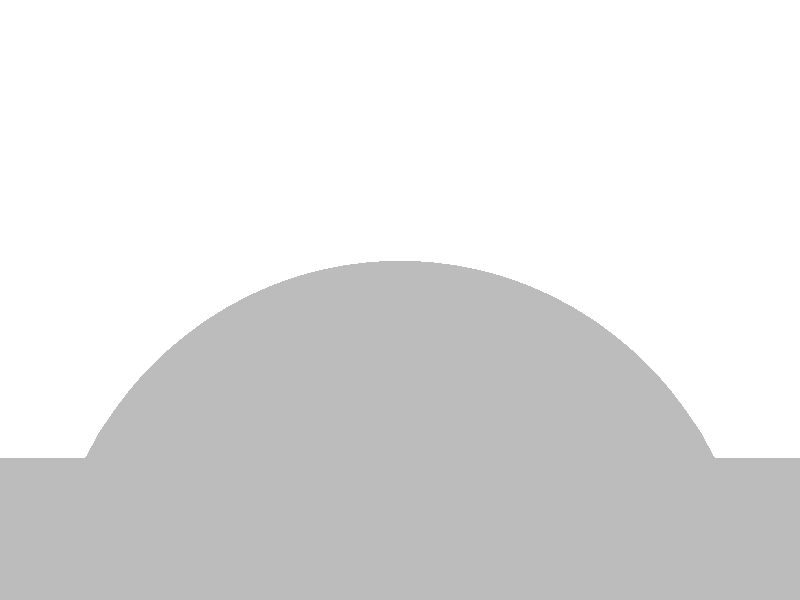 #include "colors.inc"
background { rgb <1, 1, 1> }
camera {location <-0, 4, -0.5> sky <0,0,1>up <0,1,0> right <-1.33,0,0> angle 35look_at <0, 0, 0> }
mesh2 {
vertex_vectors { 4608, 
<-0.67968, -0.67968, -0.5>, 
<-0.796944, -0.532287, -0.5>, 
<-0.632053, -0.632053, -0.5>, 
<-0.886997, -0.366236, -0.5>, 
<-0.796944, -0.532287, -0.5>, 
<-0.735645, -0.472903, -0.5>, 
<-0.57649, -0.57649, -0.5>, 
<-0.632053, -0.632053, -0.5>, 
<-0.735645, -0.472903, -0.5>, 
<-0.796944, -0.532287, -0.5>, 
<-0.632053, -0.632053, -0.5>, 
<-0.735645, -0.472903, -0.5>, 
<-0.959606, -2.63584e-17, -0.5>, 
<-0.939318, -0.186286, -0.5>, 
<-0.843466, -0.108162, -0.5>, 
<-0.886997, -0.366236, -0.5>, 
<-0.939318, -0.186286, -0.5>, 
<-0.806884, -0.292821, -0.5>, 
<-0.718967, -0.216325, -0.5>, 
<-0.843466, -0.108162, -0.5>, 
<-0.806884, -0.292821, -0.5>, 
<-0.939318, -0.186286, -0.5>, 
<-0.843466, -0.108162, -0.5>, 
<-0.806884, -0.292821, -0.5>, 
<-0.432649, -0.432649, -0.5>, 
<-0.504569, -0.504569, -0.5>, 
<-0.575808, -0.324487, -0.5>, 
<-0.57649, -0.57649, -0.5>, 
<-0.504569, -0.504569, -0.5>, 
<-0.647728, -0.396407, -0.5>, 
<-0.718967, -0.216325, -0.5>, 
<-0.575808, -0.324487, -0.5>, 
<-0.647728, -0.396407, -0.5>, 
<-0.504569, -0.504569, -0.5>, 
<-0.575808, -0.324487, -0.5>, 
<-0.647728, -0.396407, -0.5>, 
<-0.886997, -0.366236, -0.5>, 
<-0.735645, -0.472903, -0.5>, 
<-0.806884, -0.292821, -0.5>, 
<-0.57649, -0.57649, -0.5>, 
<-0.735645, -0.472903, -0.5>, 
<-0.647728, -0.396407, -0.5>, 
<-0.718967, -0.216325, -0.5>, 
<-0.647728, -0.396407, -0.5>, 
<-0.806884, -0.292821, -0.5>, 
<-0.735645, -0.472903, -0.5>, 
<-0.647728, -0.396407, -0.5>, 
<-0.806884, -0.292821, -0.5>, 
<-0.67968, 0.67968, -0.5>, 
<-0.796944, 0.532287, -0.5>, 
<-0.632053, 0.632053, -0.5>, 
<-0.886997, 0.366236, -0.5>, 
<-0.796944, 0.532287, -0.5>, 
<-0.735645, 0.472903, -0.5>, 
<-0.57649, 0.57649, -0.5>, 
<-0.632053, 0.632053, -0.5>, 
<-0.735645, 0.472903, -0.5>, 
<-0.796944, 0.532287, -0.5>, 
<-0.632053, 0.632053, -0.5>, 
<-0.735645, 0.472903, -0.5>, 
<-0.959606, -2.63584e-17, -0.5>, 
<-0.939318, 0.186286, -0.5>, 
<-0.843466, 0.108162, -0.5>, 
<-0.886997, 0.366236, -0.5>, 
<-0.939318, 0.186286, -0.5>, 
<-0.806884, 0.292821, -0.5>, 
<-0.718967, 0.216325, -0.5>, 
<-0.843466, 0.108162, -0.5>, 
<-0.806884, 0.292821, -0.5>, 
<-0.939318, 0.186286, -0.5>, 
<-0.843466, 0.108162, -0.5>, 
<-0.806884, 0.292821, -0.5>, 
<-0.432649, 0.432649, -0.5>, 
<-0.504569, 0.504569, -0.5>, 
<-0.575808, 0.324487, -0.5>, 
<-0.57649, 0.57649, -0.5>, 
<-0.504569, 0.504569, -0.5>, 
<-0.647728, 0.396407, -0.5>, 
<-0.718967, 0.216325, -0.5>, 
<-0.575808, 0.324487, -0.5>, 
<-0.647728, 0.396407, -0.5>, 
<-0.504569, 0.504569, -0.5>, 
<-0.575808, 0.324487, -0.5>, 
<-0.647728, 0.396407, -0.5>, 
<-0.886997, 0.366236, -0.5>, 
<-0.735645, 0.472903, -0.5>, 
<-0.806884, 0.292821, -0.5>, 
<-0.57649, 0.57649, -0.5>, 
<-0.735645, 0.472903, -0.5>, 
<-0.647728, 0.396407, -0.5>, 
<-0.718967, 0.216325, -0.5>, 
<-0.647728, 0.396407, -0.5>, 
<-0.806884, 0.292821, -0.5>, 
<-0.735645, 0.472903, -0.5>, 
<-0.647728, 0.396407, -0.5>, 
<-0.806884, 0.292821, -0.5>, 
<6.86726e-16, -1.45039e-16, -0.5>, 
<-0.108162, -0.108162, -0.5>, 
<-0.108162, 0.108162, -0.5>, 
<-0.216325, -0.216325, -0.5>, 
<-0.108162, -0.108162, -0.5>, 
<-0.216325, 2.33718e-17, -0.5>, 
<-0.216325, 0.216325, -0.5>, 
<-0.108162, 0.108162, -0.5>, 
<-0.216325, 2.33718e-17, -0.5>, 
<-0.108162, -0.108162, -0.5>, 
<-0.108162, 0.108162, -0.5>, 
<-0.216325, 2.33718e-17, -0.5>, 
<-0.432649, -0.432649, -0.5>, 
<-0.324487, -0.324487, -0.5>, 
<-0.432649, -0.216325, -0.5>, 
<-0.216325, -0.216325, -0.5>, 
<-0.324487, -0.324487, -0.5>, 
<-0.324487, -0.108162, -0.5>, 
<-0.432649, 4.21091e-17, -0.5>, 
<-0.432649, -0.216325, -0.5>, 
<-0.324487, -0.108162, -0.5>, 
<-0.324487, -0.324487, -0.5>, 
<-0.432649, -0.216325, -0.5>, 
<-0.324487, -0.108162, -0.5>, 
<-0.432649, 0.432649, -0.5>, 
<-0.324487, 0.324487, -0.5>, 
<-0.432649, 0.216325, -0.5>, 
<-0.216325, 0.216325, -0.5>, 
<-0.324487, 0.324487, -0.5>, 
<-0.324487, 0.108162, -0.5>, 
<-0.432649, 4.21091e-17, -0.5>, 
<-0.432649, 0.216325, -0.5>, 
<-0.324487, 0.108162, -0.5>, 
<-0.324487, 0.324487, -0.5>, 
<-0.432649, 0.216325, -0.5>, 
<-0.324487, 0.108162, -0.5>, 
<-0.216325, -0.216325, -0.5>, 
<-0.216325, 2.33718e-17, -0.5>, 
<-0.324487, -0.108162, -0.5>, 
<-0.216325, 0.216325, -0.5>, 
<-0.216325, 2.33718e-17, -0.5>, 
<-0.324487, 0.108162, -0.5>, 
<-0.432649, 4.21091e-17, -0.5>, 
<-0.324487, 0.108162, -0.5>, 
<-0.324487, -0.108162, -0.5>, 
<-0.216325, 2.33718e-17, -0.5>, 
<-0.324487, 0.108162, -0.5>, 
<-0.324487, -0.108162, -0.5>, 
<-0.959606, -2.63584e-17, -0.5>, 
<-0.843466, -0.108162, -0.5>, 
<-0.843466, 0.108162, -0.5>, 
<-0.718967, -0.216325, -0.5>, 
<-0.843466, -0.108162, -0.5>, 
<-0.718967, 4.38538e-17, -0.5>, 
<-0.718967, 0.216325, -0.5>, 
<-0.843466, 0.108162, -0.5>, 
<-0.718967, 4.38538e-17, -0.5>, 
<-0.843466, -0.108162, -0.5>, 
<-0.843466, 0.108162, -0.5>, 
<-0.718967, 4.38538e-17, -0.5>, 
<-0.432649, -0.432649, -0.5>, 
<-0.575808, -0.324487, -0.5>, 
<-0.432649, -0.216325, -0.5>, 
<-0.718967, -0.216325, -0.5>, 
<-0.575808, -0.324487, -0.5>, 
<-0.575808, -0.108162, -0.5>, 
<-0.432649, 4.21091e-17, -0.5>, 
<-0.432649, -0.216325, -0.5>, 
<-0.575808, -0.108162, -0.5>, 
<-0.575808, -0.324487, -0.5>, 
<-0.432649, -0.216325, -0.5>, 
<-0.575808, -0.108162, -0.5>, 
<-0.432649, 0.432649, -0.5>, 
<-0.432649, 0.216325, -0.5>, 
<-0.575808, 0.324487, -0.5>, 
<-0.432649, 4.21091e-17, -0.5>, 
<-0.432649, 0.216325, -0.5>, 
<-0.575808, 0.108162, -0.5>, 
<-0.718967, 0.216325, -0.5>, 
<-0.575808, 0.324487, -0.5>, 
<-0.575808, 0.108162, -0.5>, 
<-0.432649, 0.216325, -0.5>, 
<-0.575808, 0.324487, -0.5>, 
<-0.575808, 0.108162, -0.5>, 
<-0.718967, -0.216325, -0.5>, 
<-0.718967, 4.38538e-17, -0.5>, 
<-0.575808, -0.108162, -0.5>, 
<-0.432649, 4.21091e-17, -0.5>, 
<-0.575808, 0.108162, -0.5>, 
<-0.575808, -0.108162, -0.5>, 
<-0.718967, 0.216325, -0.5>, 
<-0.718967, 4.38538e-17, -0.5>, 
<-0.575808, 0.108162, -0.5>, 
<-0.718967, 4.38538e-17, -0.5>, 
<-0.575808, 0.108162, -0.5>, 
<-0.575808, -0.108162, -0.5>, 
<-0.67968, 0.67968, -0.5>, 
<-0.632053, 0.632053, -0.5>, 
<-0.532287, 0.796944, -0.5>, 
<-0.57649, 0.57649, -0.5>, 
<-0.632053, 0.632053, -0.5>, 
<-0.472903, 0.735645, -0.5>, 
<-0.366236, 0.886997, -0.5>, 
<-0.532287, 0.796944, -0.5>, 
<-0.472903, 0.735645, -0.5>, 
<-0.632053, 0.632053, -0.5>, 
<-0.532287, 0.796944, -0.5>, 
<-0.472903, 0.735645, -0.5>, 
<-0.432649, 0.432649, -0.5>, 
<-0.504569, 0.504569, -0.5>, 
<-0.324487, 0.575808, -0.5>, 
<-0.57649, 0.57649, -0.5>, 
<-0.504569, 0.504569, -0.5>, 
<-0.396407, 0.647728, -0.5>, 
<-0.216325, 0.718967, -0.5>, 
<-0.324487, 0.575808, -0.5>, 
<-0.396407, 0.647728, -0.5>, 
<-0.504569, 0.504569, -0.5>, 
<-0.324487, 0.575808, -0.5>, 
<-0.396407, 0.647728, -0.5>, 
<-1.1316e-15, 0.959606, -0.5>, 
<-0.186286, 0.939318, -0.5>, 
<-0.108162, 0.843466, -0.5>, 
<-0.366236, 0.886997, -0.5>, 
<-0.186286, 0.939318, -0.5>, 
<-0.292821, 0.806884, -0.5>, 
<-0.216325, 0.718967, -0.5>, 
<-0.108162, 0.843466, -0.5>, 
<-0.292821, 0.806884, -0.5>, 
<-0.186286, 0.939318, -0.5>, 
<-0.108162, 0.843466, -0.5>, 
<-0.292821, 0.806884, -0.5>, 
<-0.57649, 0.57649, -0.5>, 
<-0.472903, 0.735645, -0.5>, 
<-0.396407, 0.647728, -0.5>, 
<-0.366236, 0.886997, -0.5>, 
<-0.472903, 0.735645, -0.5>, 
<-0.292821, 0.806884, -0.5>, 
<-0.216325, 0.718967, -0.5>, 
<-0.292821, 0.806884, -0.5>, 
<-0.396407, 0.647728, -0.5>, 
<-0.472903, 0.735645, -0.5>, 
<-0.292821, 0.806884, -0.5>, 
<-0.396407, 0.647728, -0.5>, 
<0.67968, 0.67968, -0.5>, 
<0.532287, 0.796944, -0.5>, 
<0.632053, 0.632053, -0.5>, 
<0.366236, 0.886997, -0.5>, 
<0.532287, 0.796944, -0.5>, 
<0.472903, 0.735645, -0.5>, 
<0.57649, 0.57649, -0.5>, 
<0.632053, 0.632053, -0.5>, 
<0.472903, 0.735645, -0.5>, 
<0.532287, 0.796944, -0.5>, 
<0.632053, 0.632053, -0.5>, 
<0.472903, 0.735645, -0.5>, 
<-1.1316e-15, 0.959606, -0.5>, 
<0.186286, 0.939318, -0.5>, 
<0.108162, 0.843466, -0.5>, 
<0.366236, 0.886997, -0.5>, 
<0.186286, 0.939318, -0.5>, 
<0.292821, 0.806884, -0.5>, 
<0.216325, 0.718967, -0.5>, 
<0.108162, 0.843466, -0.5>, 
<0.292821, 0.806884, -0.5>, 
<0.186286, 0.939318, -0.5>, 
<0.108162, 0.843466, -0.5>, 
<0.292821, 0.806884, -0.5>, 
<0.432649, 0.432649, -0.5>, 
<0.504569, 0.504569, -0.5>, 
<0.324487, 0.575808, -0.5>, 
<0.57649, 0.57649, -0.5>, 
<0.504569, 0.504569, -0.5>, 
<0.396407, 0.647728, -0.5>, 
<0.216325, 0.718967, -0.5>, 
<0.324487, 0.575808, -0.5>, 
<0.396407, 0.647728, -0.5>, 
<0.504569, 0.504569, -0.5>, 
<0.324487, 0.575808, -0.5>, 
<0.396407, 0.647728, -0.5>, 
<0.366236, 0.886997, -0.5>, 
<0.472903, 0.735645, -0.5>, 
<0.292821, 0.806884, -0.5>, 
<0.57649, 0.57649, -0.5>, 
<0.472903, 0.735645, -0.5>, 
<0.396407, 0.647728, -0.5>, 
<0.216325, 0.718967, -0.5>, 
<0.396407, 0.647728, -0.5>, 
<0.292821, 0.806884, -0.5>, 
<0.472903, 0.735645, -0.5>, 
<0.396407, 0.647728, -0.5>, 
<0.292821, 0.806884, -0.5>, 
<6.86726e-16, -1.45039e-16, -0.5>, 
<-0.108162, 0.108162, -0.5>, 
<0.108162, 0.108162, -0.5>, 
<-0.216325, 0.216325, -0.5>, 
<-0.108162, 0.108162, -0.5>, 
<3.76198e-16, 0.216325, -0.5>, 
<0.216325, 0.216325, -0.5>, 
<0.108162, 0.108162, -0.5>, 
<3.76198e-16, 0.216325, -0.5>, 
<-0.108162, 0.108162, -0.5>, 
<0.108162, 0.108162, -0.5>, 
<3.76198e-16, 0.216325, -0.5>, 
<-0.432649, 0.432649, -0.5>, 
<-0.324487, 0.324487, -0.5>, 
<-0.216325, 0.432649, -0.5>, 
<-0.216325, 0.216325, -0.5>, 
<-0.324487, 0.324487, -0.5>, 
<-0.108162, 0.324487, -0.5>, 
<-4.19985e-17, 0.432649, -0.5>, 
<-0.216325, 0.432649, -0.5>, 
<-0.108162, 0.324487, -0.5>, 
<-0.324487, 0.324487, -0.5>, 
<-0.216325, 0.432649, -0.5>, 
<-0.108162, 0.324487, -0.5>, 
<0.432649, 0.432649, -0.5>, 
<0.324487, 0.324487, -0.5>, 
<0.216325, 0.432649, -0.5>, 
<0.216325, 0.216325, -0.5>, 
<0.324487, 0.324487, -0.5>, 
<0.108162, 0.324487, -0.5>, 
<-4.19985e-17, 0.432649, -0.5>, 
<0.216325, 0.432649, -0.5>, 
<0.108162, 0.324487, -0.5>, 
<0.324487, 0.324487, -0.5>, 
<0.216325, 0.432649, -0.5>, 
<0.108162, 0.324487, -0.5>, 
<-0.216325, 0.216325, -0.5>, 
<3.76198e-16, 0.216325, -0.5>, 
<-0.108162, 0.324487, -0.5>, 
<0.216325, 0.216325, -0.5>, 
<3.76198e-16, 0.216325, -0.5>, 
<0.108162, 0.324487, -0.5>, 
<-4.19985e-17, 0.432649, -0.5>, 
<0.108162, 0.324487, -0.5>, 
<-0.108162, 0.324487, -0.5>, 
<3.76198e-16, 0.216325, -0.5>, 
<0.108162, 0.324487, -0.5>, 
<-0.108162, 0.324487, -0.5>, 
<-0.432649, 0.432649, -0.5>, 
<-0.324487, 0.575808, -0.5>, 
<-0.216325, 0.432649, -0.5>, 
<-0.216325, 0.718967, -0.5>, 
<-0.324487, 0.575808, -0.5>, 
<-0.108162, 0.575808, -0.5>, 
<-4.19985e-17, 0.432649, -0.5>, 
<-0.216325, 0.432649, -0.5>, 
<-0.108162, 0.575808, -0.5>, 
<-0.324487, 0.575808, -0.5>, 
<-0.216325, 0.432649, -0.5>, 
<-0.108162, 0.575808, -0.5>, 
<-1.1316e-15, 0.959606, -0.5>, 
<-0.108162, 0.843466, -0.5>, 
<0.108162, 0.843466, -0.5>, 
<-0.216325, 0.718967, -0.5>, 
<-0.108162, 0.843466, -0.5>, 
<-7.72409e-16, 0.718967, -0.5>, 
<0.216325, 0.718967, -0.5>, 
<0.108162, 0.843466, -0.5>, 
<-7.72409e-16, 0.718967, -0.5>, 
<-0.108162, 0.843466, -0.5>, 
<0.108162, 0.843466, -0.5>, 
<-7.72409e-16, 0.718967, -0.5>, 
<0.432649, 0.432649, -0.5>, 
<0.216325, 0.432649, -0.5>, 
<0.324487, 0.575808, -0.5>, 
<-4.19985e-17, 0.432649, -0.5>, 
<0.216325, 0.432649, -0.5>, 
<0.108162, 0.575808, -0.5>, 
<0.216325, 0.718967, -0.5>, 
<0.324487, 0.575808, -0.5>, 
<0.108162, 0.575808, -0.5>, 
<0.216325, 0.432649, -0.5>, 
<0.324487, 0.575808, -0.5>, 
<0.108162, 0.575808, -0.5>, 
<-0.216325, 0.718967, -0.5>, 
<-0.108162, 0.575808, -0.5>, 
<-7.72409e-16, 0.718967, -0.5>, 
<-4.19985e-17, 0.432649, -0.5>, 
<-0.108162, 0.575808, -0.5>, 
<0.108162, 0.575808, -0.5>, 
<0.216325, 0.718967, -0.5>, 
<0.108162, 0.575808, -0.5>, 
<-7.72409e-16, 0.718967, -0.5>, 
<-0.108162, 0.575808, -0.5>, 
<0.108162, 0.575808, -0.5>, 
<-7.72409e-16, 0.718967, -0.5>, 
<0.67968, -0.67968, -0.5>, 
<0.796944, -0.532287, -0.5>, 
<0.632053, -0.632053, -0.5>, 
<0.886997, -0.366236, -0.5>, 
<0.796944, -0.532287, -0.5>, 
<0.735645, -0.472903, -0.5>, 
<0.57649, -0.57649, -0.5>, 
<0.632053, -0.632053, -0.5>, 
<0.735645, -0.472903, -0.5>, 
<0.796944, -0.532287, -0.5>, 
<0.632053, -0.632053, -0.5>, 
<0.735645, -0.472903, -0.5>, 
<0.959606, 7.09312e-16, -0.5>, 
<0.939318, -0.186286, -0.5>, 
<0.843466, -0.108162, -0.5>, 
<0.886997, -0.366236, -0.5>, 
<0.939318, -0.186286, -0.5>, 
<0.806884, -0.292821, -0.5>, 
<0.718967, -0.216325, -0.5>, 
<0.843466, -0.108162, -0.5>, 
<0.806884, -0.292821, -0.5>, 
<0.939318, -0.186286, -0.5>, 
<0.843466, -0.108162, -0.5>, 
<0.806884, -0.292821, -0.5>, 
<0.432649, -0.432649, -0.5>, 
<0.504569, -0.504569, -0.5>, 
<0.575808, -0.324487, -0.5>, 
<0.57649, -0.57649, -0.5>, 
<0.504569, -0.504569, -0.5>, 
<0.647728, -0.396407, -0.5>, 
<0.718967, -0.216325, -0.5>, 
<0.575808, -0.324487, -0.5>, 
<0.647728, -0.396407, -0.5>, 
<0.504569, -0.504569, -0.5>, 
<0.575808, -0.324487, -0.5>, 
<0.647728, -0.396407, -0.5>, 
<0.886997, -0.366236, -0.5>, 
<0.735645, -0.472903, -0.5>, 
<0.806884, -0.292821, -0.5>, 
<0.57649, -0.57649, -0.5>, 
<0.735645, -0.472903, -0.5>, 
<0.647728, -0.396407, -0.5>, 
<0.718967, -0.216325, -0.5>, 
<0.647728, -0.396407, -0.5>, 
<0.806884, -0.292821, -0.5>, 
<0.735645, -0.472903, -0.5>, 
<0.647728, -0.396407, -0.5>, 
<0.806884, -0.292821, -0.5>, 
<0.67968, 0.67968, -0.5>, 
<0.632053, 0.632053, -0.5>, 
<0.796944, 0.532287, -0.5>, 
<0.57649, 0.57649, -0.5>, 
<0.632053, 0.632053, -0.5>, 
<0.735645, 0.472903, -0.5>, 
<0.886997, 0.366236, -0.5>, 
<0.796944, 0.532287, -0.5>, 
<0.735645, 0.472903, -0.5>, 
<0.632053, 0.632053, -0.5>, 
<0.796944, 0.532287, -0.5>, 
<0.735645, 0.472903, -0.5>, 
<0.432649, 0.432649, -0.5>, 
<0.504569, 0.504569, -0.5>, 
<0.575808, 0.324487, -0.5>, 
<0.57649, 0.57649, -0.5>, 
<0.504569, 0.504569, -0.5>, 
<0.647728, 0.396407, -0.5>, 
<0.718967, 0.216325, -0.5>, 
<0.575808, 0.324487, -0.5>, 
<0.647728, 0.396407, -0.5>, 
<0.504569, 0.504569, -0.5>, 
<0.575808, 0.324487, -0.5>, 
<0.647728, 0.396407, -0.5>, 
<0.959606, 7.09312e-16, -0.5>, 
<0.939318, 0.186286, -0.5>, 
<0.843466, 0.108162, -0.5>, 
<0.886997, 0.366236, -0.5>, 
<0.939318, 0.186286, -0.5>, 
<0.806884, 0.292821, -0.5>, 
<0.718967, 0.216325, -0.5>, 
<0.843466, 0.108162, -0.5>, 
<0.806884, 0.292821, -0.5>, 
<0.939318, 0.186286, -0.5>, 
<0.843466, 0.108162, -0.5>, 
<0.806884, 0.292821, -0.5>, 
<0.57649, 0.57649, -0.5>, 
<0.735645, 0.472903, -0.5>, 
<0.647728, 0.396407, -0.5>, 
<0.886997, 0.366236, -0.5>, 
<0.735645, 0.472903, -0.5>, 
<0.806884, 0.292821, -0.5>, 
<0.718967, 0.216325, -0.5>, 
<0.806884, 0.292821, -0.5>, 
<0.647728, 0.396407, -0.5>, 
<0.735645, 0.472903, -0.5>, 
<0.806884, 0.292821, -0.5>, 
<0.647728, 0.396407, -0.5>, 
<6.86726e-16, -1.45039e-16, -0.5>, 
<0.108162, 0.108162, -0.5>, 
<0.108162, -0.108162, -0.5>, 
<0.216325, 0.216325, -0.5>, 
<0.108162, 0.108162, -0.5>, 
<0.216325, -4.57967e-16, -0.5>, 
<0.216325, -0.216325, -0.5>, 
<0.108162, -0.108162, -0.5>, 
<0.216325, -4.57967e-16, -0.5>, 
<0.108162, 0.108162, -0.5>, 
<0.108162, -0.108162, -0.5>, 
<0.216325, -4.57967e-16, -0.5>, 
<0.432649, 0.432649, -0.5>, 
<0.324487, 0.324487, -0.5>, 
<0.432649, 0.216325, -0.5>, 
<0.216325, 0.216325, -0.5>, 
<0.324487, 0.324487, -0.5>, 
<0.324487, 0.108162, -0.5>, 
<0.432649, -7.37847e-16, -0.5>, 
<0.432649, 0.216325, -0.5>, 
<0.324487, 0.108162, -0.5>, 
<0.324487, 0.324487, -0.5>, 
<0.432649, 0.216325, -0.5>, 
<0.324487, 0.108162, -0.5>, 
<0.432649, -0.432649, -0.5>, 
<0.324487, -0.324487, -0.5>, 
<0.432649, -0.216325, -0.5>, 
<0.216325, -0.216325, -0.5>, 
<0.324487, -0.324487, -0.5>, 
<0.324487, -0.108162, -0.5>, 
<0.432649, -7.37847e-16, -0.5>, 
<0.432649, -0.216325, -0.5>, 
<0.324487, -0.108162, -0.5>, 
<0.324487, -0.324487, -0.5>, 
<0.432649, -0.216325, -0.5>, 
<0.324487, -0.108162, -0.5>, 
<0.216325, 0.216325, -0.5>, 
<0.216325, -4.57967e-16, -0.5>, 
<0.324487, 0.108162, -0.5>, 
<0.216325, -0.216325, -0.5>, 
<0.216325, -4.57967e-16, -0.5>, 
<0.324487, -0.108162, -0.5>, 
<0.432649, -7.37847e-16, -0.5>, 
<0.324487, -0.108162, -0.5>, 
<0.324487, 0.108162, -0.5>, 
<0.216325, -4.57967e-16, -0.5>, 
<0.324487, -0.108162, -0.5>, 
<0.324487, 0.108162, -0.5>, 
<0.432649, 0.432649, -0.5>, 
<0.432649, 0.216325, -0.5>, 
<0.575808, 0.324487, -0.5>, 
<0.432649, -7.37847e-16, -0.5>, 
<0.432649, 0.216325, -0.5>, 
<0.575808, 0.108162, -0.5>, 
<0.718967, 0.216325, -0.5>, 
<0.575808, 0.324487, -0.5>, 
<0.575808, 0.108162, -0.5>, 
<0.432649, 0.216325, -0.5>, 
<0.575808, 0.324487, -0.5>, 
<0.575808, 0.108162, -0.5>, 
<0.959606, 7.09312e-16, -0.5>, 
<0.843466, -0.108162, -0.5>, 
<0.843466, 0.108162, -0.5>, 
<0.718967, -0.216325, -0.5>, 
<0.843466, -0.108162, -0.5>, 
<0.718967, -6.40028e-17, -0.5>, 
<0.718967, 0.216325, -0.5>, 
<0.843466, 0.108162, -0.5>, 
<0.718967, -6.40028e-17, -0.5>, 
<0.843466, -0.108162, -0.5>, 
<0.843466, 0.108162, -0.5>, 
<0.718967, -6.40028e-17, -0.5>, 
<0.432649, -0.432649, -0.5>, 
<0.575808, -0.324487, -0.5>, 
<0.432649, -0.216325, -0.5>, 
<0.718967, -0.216325, -0.5>, 
<0.575808, -0.324487, -0.5>, 
<0.575808, -0.108162, -0.5>, 
<0.432649, -7.37847e-16, -0.5>, 
<0.432649, -0.216325, -0.5>, 
<0.575808, -0.108162, -0.5>, 
<0.575808, -0.324487, -0.5>, 
<0.432649, -0.216325, -0.5>, 
<0.575808, -0.108162, -0.5>, 
<0.718967, -0.216325, -0.5>, 
<0.575808, -0.108162, -0.5>, 
<0.718967, -6.40028e-17, -0.5>, 
<0.432649, -7.37847e-16, -0.5>, 
<0.575808, 0.108162, -0.5>, 
<0.575808, -0.108162, -0.5>, 
<0.718967, 0.216325, -0.5>, 
<0.575808, 0.108162, -0.5>, 
<0.718967, -6.40028e-17, -0.5>, 
<0.575808, 0.108162, -0.5>, 
<0.575808, -0.108162, -0.5>, 
<0.718967, -6.40028e-17, -0.5>, 
<-0.67968, -0.67968, -0.5>, 
<-0.632053, -0.632053, -0.5>, 
<-0.532287, -0.796944, -0.5>, 
<-0.57649, -0.57649, -0.5>, 
<-0.632053, -0.632053, -0.5>, 
<-0.472903, -0.735645, -0.5>, 
<-0.366236, -0.886997, -0.5>, 
<-0.532287, -0.796944, -0.5>, 
<-0.472903, -0.735645, -0.5>, 
<-0.632053, -0.632053, -0.5>, 
<-0.532287, -0.796944, -0.5>, 
<-0.472903, -0.735645, -0.5>, 
<-0.432649, -0.432649, -0.5>, 
<-0.504569, -0.504569, -0.5>, 
<-0.324487, -0.575808, -0.5>, 
<-0.57649, -0.57649, -0.5>, 
<-0.504569, -0.504569, -0.5>, 
<-0.396407, -0.647728, -0.5>, 
<-0.216325, -0.718967, -0.5>, 
<-0.324487, -0.575808, -0.5>, 
<-0.396407, -0.647728, -0.5>, 
<-0.504569, -0.504569, -0.5>, 
<-0.324487, -0.575808, -0.5>, 
<-0.396407, -0.647728, -0.5>, 
<-1.43382e-16, -0.959606, -0.5>, 
<-0.186286, -0.939318, -0.5>, 
<-0.108162, -0.843466, -0.5>, 
<-0.366236, -0.886997, -0.5>, 
<-0.186286, -0.939318, -0.5>, 
<-0.292821, -0.806884, -0.5>, 
<-0.216325, -0.718967, -0.5>, 
<-0.108162, -0.843466, -0.5>, 
<-0.292821, -0.806884, -0.5>, 
<-0.186286, -0.939318, -0.5>, 
<-0.108162, -0.843466, -0.5>, 
<-0.292821, -0.806884, -0.5>, 
<-0.57649, -0.57649, -0.5>, 
<-0.472903, -0.735645, -0.5>, 
<-0.396407, -0.647728, -0.5>, 
<-0.366236, -0.886997, -0.5>, 
<-0.472903, -0.735645, -0.5>, 
<-0.292821, -0.806884, -0.5>, 
<-0.216325, -0.718967, -0.5>, 
<-0.292821, -0.806884, -0.5>, 
<-0.396407, -0.647728, -0.5>, 
<-0.472903, -0.735645, -0.5>, 
<-0.292821, -0.806884, -0.5>, 
<-0.396407, -0.647728, -0.5>, 
<0.67968, -0.67968, -0.5>, 
<0.632053, -0.632053, -0.5>, 
<0.532287, -0.796944, -0.5>, 
<0.57649, -0.57649, -0.5>, 
<0.632053, -0.632053, -0.5>, 
<0.472903, -0.735645, -0.5>, 
<0.366236, -0.886997, -0.5>, 
<0.532287, -0.796944, -0.5>, 
<0.472903, -0.735645, -0.5>, 
<0.632053, -0.632053, -0.5>, 
<0.532287, -0.796944, -0.5>, 
<0.472903, -0.735645, -0.5>, 
<0.432649, -0.432649, -0.5>, 
<0.504569, -0.504569, -0.5>, 
<0.324487, -0.575808, -0.5>, 
<0.57649, -0.57649, -0.5>, 
<0.504569, -0.504569, -0.5>, 
<0.396407, -0.647728, -0.5>, 
<0.216325, -0.718967, -0.5>, 
<0.324487, -0.575808, -0.5>, 
<0.396407, -0.647728, -0.5>, 
<0.504569, -0.504569, -0.5>, 
<0.324487, -0.575808, -0.5>, 
<0.396407, -0.647728, -0.5>, 
<-1.43382e-16, -0.959606, -0.5>, 
<0.186286, -0.939318, -0.5>, 
<0.108162, -0.843466, -0.5>, 
<0.366236, -0.886997, -0.5>, 
<0.186286, -0.939318, -0.5>, 
<0.292821, -0.806884, -0.5>, 
<0.216325, -0.718967, -0.5>, 
<0.108162, -0.843466, -0.5>, 
<0.292821, -0.806884, -0.5>, 
<0.186286, -0.939318, -0.5>, 
<0.108162, -0.843466, -0.5>, 
<0.292821, -0.806884, -0.5>, 
<0.57649, -0.57649, -0.5>, 
<0.472903, -0.735645, -0.5>, 
<0.396407, -0.647728, -0.5>, 
<0.366236, -0.886997, -0.5>, 
<0.472903, -0.735645, -0.5>, 
<0.292821, -0.806884, -0.5>, 
<0.216325, -0.718967, -0.5>, 
<0.292821, -0.806884, -0.5>, 
<0.396407, -0.647728, -0.5>, 
<0.472903, -0.735645, -0.5>, 
<0.292821, -0.806884, -0.5>, 
<0.396407, -0.647728, -0.5>, 
<6.86726e-16, -1.45039e-16, -0.5>, 
<-0.108162, -0.108162, -0.5>, 
<0.108162, -0.108162, -0.5>, 
<-0.216325, -0.216325, -0.5>, 
<-0.108162, -0.108162, -0.5>, 
<6.45138e-16, -0.216325, -0.5>, 
<0.216325, -0.216325, -0.5>, 
<0.108162, -0.108162, -0.5>, 
<6.45138e-16, -0.216325, -0.5>, 
<-0.108162, -0.108162, -0.5>, 
<0.108162, -0.108162, -0.5>, 
<6.45138e-16, -0.216325, -0.5>, 
<-0.432649, -0.432649, -0.5>, 
<-0.324487, -0.324487, -0.5>, 
<-0.216325, -0.432649, -0.5>, 
<-0.216325, -0.216325, -0.5>, 
<-0.324487, -0.324487, -0.5>, 
<-0.108162, -0.324487, -0.5>, 
<5.52011e-16, -0.432649, -0.5>, 
<-0.216325, -0.432649, -0.5>, 
<-0.108162, -0.324487, -0.5>, 
<-0.324487, -0.324487, -0.5>, 
<-0.216325, -0.432649, -0.5>, 
<-0.108162, -0.324487, -0.5>, 
<0.432649, -0.432649, -0.5>, 
<0.324487, -0.324487, -0.5>, 
<0.216325, -0.432649, -0.5>, 
<0.216325, -0.216325, -0.5>, 
<0.324487, -0.324487, -0.5>, 
<0.108162, -0.324487, -0.5>, 
<5.52011e-16, -0.432649, -0.5>, 
<0.216325, -0.432649, -0.5>, 
<0.108162, -0.324487, -0.5>, 
<0.324487, -0.324487, -0.5>, 
<0.216325, -0.432649, -0.5>, 
<0.108162, -0.324487, -0.5>, 
<-0.216325, -0.216325, -0.5>, 
<6.45138e-16, -0.216325, -0.5>, 
<-0.108162, -0.324487, -0.5>, 
<0.216325, -0.216325, -0.5>, 
<6.45138e-16, -0.216325, -0.5>, 
<0.108162, -0.324487, -0.5>, 
<5.52011e-16, -0.432649, -0.5>, 
<0.108162, -0.324487, -0.5>, 
<-0.108162, -0.324487, -0.5>, 
<6.45138e-16, -0.216325, -0.5>, 
<0.108162, -0.324487, -0.5>, 
<-0.108162, -0.324487, -0.5>, 
<-0.432649, -0.432649, -0.5>, 
<-0.324487, -0.575808, -0.5>, 
<-0.216325, -0.432649, -0.5>, 
<-0.216325, -0.718967, -0.5>, 
<-0.324487, -0.575808, -0.5>, 
<-0.108162, -0.575808, -0.5>, 
<5.52011e-16, -0.432649, -0.5>, 
<-0.216325, -0.432649, -0.5>, 
<-0.108162, -0.575808, -0.5>, 
<-0.324487, -0.575808, -0.5>, 
<-0.216325, -0.432649, -0.5>, 
<-0.108162, -0.575808, -0.5>, 
<0.432649, -0.432649, -0.5>, 
<0.216325, -0.432649, -0.5>, 
<0.324487, -0.575808, -0.5>, 
<5.52011e-16, -0.432649, -0.5>, 
<0.216325, -0.432649, -0.5>, 
<0.108162, -0.575808, -0.5>, 
<0.216325, -0.718967, -0.5>, 
<0.324487, -0.575808, -0.5>, 
<0.108162, -0.575808, -0.5>, 
<0.216325, -0.432649, -0.5>, 
<0.324487, -0.575808, -0.5>, 
<0.108162, -0.575808, -0.5>, 
<-1.43382e-16, -0.959606, -0.5>, 
<-0.108162, -0.843466, -0.5>, 
<0.108162, -0.843466, -0.5>, 
<-0.216325, -0.718967, -0.5>, 
<-0.108162, -0.843466, -0.5>, 
<2.31218e-16, -0.718967, -0.5>, 
<0.216325, -0.718967, -0.5>, 
<0.108162, -0.843466, -0.5>, 
<2.31218e-16, -0.718967, -0.5>, 
<-0.108162, -0.843466, -0.5>, 
<0.108162, -0.843466, -0.5>, 
<2.31218e-16, -0.718967, -0.5>, 
<-0.216325, -0.718967, -0.5>, 
<-0.108162, -0.575808, -0.5>, 
<2.31218e-16, -0.718967, -0.5>, 
<5.52011e-16, -0.432649, -0.5>, 
<-0.108162, -0.575808, -0.5>, 
<0.108162, -0.575808, -0.5>, 
<0.216325, -0.718967, -0.5>, 
<2.31218e-16, -0.718967, -0.5>, 
<0.108162, -0.575808, -0.5>, 
<-0.108162, -0.575808, -0.5>, 
<2.31218e-16, -0.718967, -0.5>, 
<0.108162, -0.575808, -0.5>, 
<-0.67968, -0.67968, -0.5>, 
<-0.796944, -0.532287, -0.5>, 
<-0.740636, -0.547653, -0.426288>, 
<-0.886997, -0.366236, -0.5>, 
<-0.796944, -0.532287, -0.5>, 
<-0.83879, -0.386038, -0.429966>, 
<-0.783223, -0.402108, -0.360248>, 
<-0.740636, -0.547653, -0.426288>, 
<-0.83879, -0.386038, -0.429966>, 
<-0.796944, -0.532287, -0.5>, 
<-0.740636, -0.547653, -0.426288>, 
<-0.83879, -0.386038, -0.429966>, 
<-0.959606, -2.63584e-17, -0.5>, 
<-0.939318, -0.186286, -0.5>, 
<-0.917679, -0.0657911, -0.425079>, 
<-0.886997, -0.366236, -0.5>, 
<-0.939318, -0.186286, -0.5>, 
<-0.884068, -0.250348, -0.42333>, 
<-0.864493, -0.130327, -0.352134>, 
<-0.917679, -0.0657911, -0.425079>, 
<-0.884068, -0.250348, -0.42333>, 
<-0.939318, -0.186286, -0.5>, 
<-0.917679, -0.0657911, -0.425079>, 
<-0.884068, -0.250348, -0.42333>, 
<-0.763272, -0.202889, -0.243121>, 
<-0.777998, -0.304278, -0.297682>, 
<-0.81646, -0.167418, -0.295624>, 
<-0.783223, -0.402108, -0.360248>, 
<-0.777998, -0.304278, -0.297682>, 
<-0.831491, -0.269005, -0.350899>, 
<-0.864493, -0.130327, -0.352134>, 
<-0.81646, -0.167418, -0.295624>, 
<-0.831491, -0.269005, -0.350899>, 
<-0.777998, -0.304278, -0.297682>, 
<-0.81646, -0.167418, -0.295624>, 
<-0.831491, -0.269005, -0.350899>, 
<-0.886997, -0.366236, -0.5>, 
<-0.83879, -0.386038, -0.429966>, 
<-0.884068, -0.250348, -0.42333>, 
<-0.783223, -0.402108, -0.360248>, 
<-0.83879, -0.386038, -0.429966>, 
<-0.831491, -0.269005, -0.350899>, 
<-0.864493, -0.130327, -0.352134>, 
<-0.831491, -0.269005, -0.350899>, 
<-0.884068, -0.250348, -0.42333>, 
<-0.83879, -0.386038, -0.429966>, 
<-0.831491, -0.269005, -0.350899>, 
<-0.884068, -0.250348, -0.42333>, 
<-0.67968, 0.67968, -0.5>, 
<-0.796944, 0.532287, -0.5>, 
<-0.740636, 0.547653, -0.426288>, 
<-0.886997, 0.366236, -0.5>, 
<-0.796944, 0.532287, -0.5>, 
<-0.83879, 0.386038, -0.429966>, 
<-0.783223, 0.402108, -0.360248>, 
<-0.740636, 0.547653, -0.426288>, 
<-0.83879, 0.386038, -0.429966>, 
<-0.796944, 0.532287, -0.5>, 
<-0.740636, 0.547653, -0.426288>, 
<-0.83879, 0.386038, -0.429966>, 
<-0.959606, -2.63584e-17, -0.5>, 
<-0.939318, 0.186286, -0.5>, 
<-0.917679, 0.0657911, -0.425079>, 
<-0.886997, 0.366236, -0.5>, 
<-0.939318, 0.186286, -0.5>, 
<-0.884068, 0.250348, -0.42333>, 
<-0.864493, 0.130327, -0.352134>, 
<-0.917679, 0.0657911, -0.425079>, 
<-0.884068, 0.250348, -0.42333>, 
<-0.939318, 0.186286, -0.5>, 
<-0.917679, 0.0657911, -0.425079>, 
<-0.884068, 0.250348, -0.42333>, 
<-0.763272, 0.202889, -0.243121>, 
<-0.777998, 0.304278, -0.297682>, 
<-0.81646, 0.167418, -0.295624>, 
<-0.783223, 0.402108, -0.360248>, 
<-0.777998, 0.304278, -0.297682>, 
<-0.831491, 0.269005, -0.350899>, 
<-0.864493, 0.130327, -0.352134>, 
<-0.81646, 0.167418, -0.295624>, 
<-0.831491, 0.269005, -0.350899>, 
<-0.777998, 0.304278, -0.297682>, 
<-0.81646, 0.167418, -0.295624>, 
<-0.831491, 0.269005, -0.350899>, 
<-0.886997, 0.366236, -0.5>, 
<-0.83879, 0.386038, -0.429966>, 
<-0.884068, 0.250348, -0.42333>, 
<-0.783223, 0.402108, -0.360248>, 
<-0.83879, 0.386038, -0.429966>, 
<-0.831491, 0.269005, -0.350899>, 
<-0.864493, 0.130327, -0.352134>, 
<-0.831491, 0.269005, -0.350899>, 
<-0.884068, 0.250348, -0.42333>, 
<-0.83879, 0.386038, -0.429966>, 
<-0.831491, 0.269005, -0.350899>, 
<-0.884068, 0.250348, -0.42333>, 
<-0.660772, 5.23093e-17, -0.120841>, 
<-0.687558, -0.0414303, -0.143713>, 
<-0.687558, 0.0414303, -0.143713>, 
<-0.712337, -0.0828005, -0.168963>, 
<-0.687558, -0.0414303, -0.143713>, 
<-0.714606, -9.42251e-18, -0.166631>, 
<-0.712337, 0.0828005, -0.168963>, 
<-0.687558, 0.0414303, -0.143713>, 
<-0.714606, -9.42251e-18, -0.166631>, 
<-0.687558, -0.0414303, -0.143713>, 
<-0.687558, 0.0414303, -0.143713>, 
<-0.714606, -9.42251e-18, -0.166631>, 
<-0.763272, -0.202889, -0.243121>, 
<-0.739765, -0.143183, -0.204115>, 
<-0.781038, -0.102009, -0.240677>, 
<-0.712337, -0.0828005, -0.168963>, 
<-0.739765, -0.143183, -0.204115>, 
<-0.753382, -0.0415813, -0.205292>, 
<-0.791157, 1.02595e-16, -0.244749>, 
<-0.781038, -0.102009, -0.240677>, 
<-0.753382, -0.0415813, -0.205292>, 
<-0.739765, -0.143183, -0.204115>, 
<-0.781038, -0.102009, -0.240677>, 
<-0.753382, -0.0415813, -0.205292>, 
<-0.763272, 0.202889, -0.243121>, 
<-0.739765, 0.143183, -0.204115>, 
<-0.781038, 0.102009, -0.240677>, 
<-0.712337, 0.0828005, -0.168963>, 
<-0.739765, 0.143183, -0.204115>, 
<-0.753382, 0.0415813, -0.205292>, 
<-0.791157, 1.02595e-16, -0.244749>, 
<-0.781038, 0.102009, -0.240677>, 
<-0.753382, 0.0415813, -0.205292>, 
<-0.739765, 0.143183, -0.204115>, 
<-0.781038, 0.102009, -0.240677>, 
<-0.753382, 0.0415813, -0.205292>, 
<-0.712337, -0.0828005, -0.168963>, 
<-0.714606, -9.42251e-18, -0.166631>, 
<-0.753382, -0.0415813, -0.205292>, 
<-0.712337, 0.0828005, -0.168963>, 
<-0.714606, -9.42251e-18, -0.166631>, 
<-0.753382, 0.0415813, -0.205292>, 
<-0.791157, 1.02595e-16, -0.244749>, 
<-0.753382, 0.0415813, -0.205292>, 
<-0.753382, -0.0415813, -0.205292>, 
<-0.714606, -9.42251e-18, -0.166631>, 
<-0.753382, 0.0415813, -0.205292>, 
<-0.753382, -0.0415813, -0.205292>, 
<-0.959606, -2.63584e-17, -0.5>, 
<-0.917679, -0.0657911, -0.425079>, 
<-0.917679, 0.0657911, -0.425079>, 
<-0.864493, -0.130327, -0.352134>, 
<-0.917679, -0.0657911, -0.425079>, 
<-0.871592, 2.69964e-16, -0.347626>, 
<-0.864493, 0.130327, -0.352134>, 
<-0.917679, 0.0657911, -0.425079>, 
<-0.871592, 2.69964e-16, -0.347626>, 
<-0.917679, -0.0657911, -0.425079>, 
<-0.917679, 0.0657911, -0.425079>, 
<-0.871592, 2.69964e-16, -0.347626>, 
<-0.763272, -0.202889, -0.243121>, 
<-0.81646, -0.167418, -0.295624>, 
<-0.781038, -0.102009, -0.240677>, 
<-0.864493, -0.130327, -0.352134>, 
<-0.81646, -0.167418, -0.295624>, 
<-0.831159, -0.0652817, -0.295953>, 
<-0.791157, 1.02595e-16, -0.244749>, 
<-0.781038, -0.102009, -0.240677>, 
<-0.831159, -0.0652817, -0.295953>, 
<-0.81646, -0.167418, -0.295624>, 
<-0.781038, -0.102009, -0.240677>, 
<-0.831159, -0.0652817, -0.295953>, 
<-0.763272, 0.202889, -0.243121>, 
<-0.781038, 0.102009, -0.240677>, 
<-0.81646, 0.167418, -0.295624>, 
<-0.791157, 1.02595e-16, -0.244749>, 
<-0.781038, 0.102009, -0.240677>, 
<-0.831159, 0.0652817, -0.295953>, 
<-0.864493, 0.130327, -0.352134>, 
<-0.81646, 0.167418, -0.295624>, 
<-0.831159, 0.0652817, -0.295953>, 
<-0.781038, 0.102009, -0.240677>, 
<-0.81646, 0.167418, -0.295624>, 
<-0.831159, 0.0652817, -0.295953>, 
<-0.864493, -0.130327, -0.352134>, 
<-0.871592, 2.69964e-16, -0.347626>, 
<-0.831159, -0.0652817, -0.295953>, 
<-0.791157, 1.02595e-16, -0.244749>, 
<-0.831159, 0.0652817, -0.295953>, 
<-0.831159, -0.0652817, -0.295953>, 
<-0.864493, 0.130327, -0.352134>, 
<-0.871592, 2.69964e-16, -0.347626>, 
<-0.831159, 0.0652817, -0.295953>, 
<-0.871592, 2.69964e-16, -0.347626>, 
<-0.831159, 0.0652817, -0.295953>, 
<-0.831159, -0.0652817, -0.295953>, 
<-0.67968, 0.67968, -0.5>, 
<-0.740636, 0.547653, -0.426288>, 
<-0.642651, 0.642651, -0.403753>, 
<-0.783223, 0.402108, -0.360248>, 
<-0.740636, 0.547653, -0.426288>, 
<-0.695953, 0.504304, -0.329579>, 
<-0.597023, 0.597023, -0.309259>, 
<-0.642651, 0.642651, -0.403753>, 
<-0.695953, 0.504304, -0.329579>, 
<-0.740636, 0.547653, -0.426288>, 
<-0.642651, 0.642651, -0.403753>, 
<-0.695953, 0.504304, -0.329579>, 
<-0.763272, 0.202889, -0.243121>, 
<-0.777998, 0.304278, -0.297682>, 
<-0.71204, 0.295925, -0.222148>, 
<-0.783223, 0.402108, -0.360248>, 
<-0.777998, 0.304278, -0.297682>, 
<-0.721249, 0.395784, -0.281412>, 
<-0.653055, 0.385505, -0.208728>, 
<-0.71204, 0.295925, -0.222148>, 
<-0.721249, 0.395784, -0.281412>, 
<-0.777998, 0.304278, -0.297682>, 
<-0.71204, 0.295925, -0.222148>, 
<-0.721249, 0.395784, -0.281412>, 
<-0.50077, 0.50077, -0.160216>, 
<-0.551416, 0.551416, -0.231385>, 
<-0.579502, 0.445264, -0.18115>, 
<-0.597023, 0.597023, -0.309259>, 
<-0.551416, 0.551416, -0.231385>, 
<-0.62937, 0.494441, -0.254503>, 
<-0.653055, 0.385505, -0.208728>, 
<-0.579502, 0.445264, -0.18115>, 
<-0.62937, 0.494441, -0.254503>, 
<-0.551416, 0.551416, -0.231385>, 
<-0.579502, 0.445264, -0.18115>, 
<-0.62937, 0.494441, -0.254503>, 
<-0.783223, 0.402108, -0.360248>, 
<-0.695953, 0.504304, -0.329579>, 
<-0.721249, 0.395784, -0.281412>, 
<-0.597023, 0.597023, -0.309259>, 
<-0.695953, 0.504304, -0.329579>, 
<-0.62937, 0.494441, -0.254503>, 
<-0.653055, 0.385505, -0.208728>, 
<-0.62937, 0.494441, -0.254503>, 
<-0.721249, 0.395784, -0.281412>, 
<-0.695953, 0.504304, -0.329579>, 
<-0.62937, 0.494441, -0.254503>, 
<-0.721249, 0.395784, -0.281412>, 
<-0.298586, 0.298586, 0.0254815>, 
<-0.351058, 0.351058, -0.010607>, 
<-0.36061, 0.270279, 0.0125292>, 
<-0.401369, 0.401369, -0.052432>, 
<-0.351058, 0.351058, -0.010607>, 
<-0.412553, 0.322107, -0.0255536>, 
<-0.421033, 0.240733, -0.00454548>, 
<-0.36061, 0.270279, 0.0125292>, 
<-0.412553, 0.322107, -0.0255536>, 
<-0.351058, 0.351058, -0.010607>, 
<-0.36061, 0.270279, 0.0125292>, 
<-0.412553, 0.322107, -0.0255536>, 
<-0.50077, 0.50077, -0.160216>, 
<-0.452685, 0.452685, -0.103352>, 
<-0.518272, 0.418193, -0.123717>, 
<-0.401369, 0.401369, -0.052432>, 
<-0.452685, 0.452685, -0.103352>, 
<-0.467764, 0.367898, -0.0706445>, 
<-0.531645, 0.332393, -0.0934523>, 
<-0.518272, 0.418193, -0.123717>, 
<-0.467764, 0.367898, -0.0706445>, 
<-0.452685, 0.452685, -0.103352>, 
<-0.518272, 0.418193, -0.123717>, 
<-0.467764, 0.367898, -0.0706445>, 
<-0.53022, 0.165531, -0.0447943>, 
<-0.476679, 0.203611, -0.0226905>, 
<-0.532776, 0.24982, -0.0661497>, 
<-0.421033, 0.240733, -0.00454548>, 
<-0.476679, 0.203611, -0.0226905>, 
<-0.477871, 0.287503, -0.0461267>, 
<-0.531645, 0.332393, -0.0934523>, 
<-0.532776, 0.24982, -0.0661497>, 
<-0.477871, 0.287503, -0.0461267>, 
<-0.476679, 0.203611, -0.0226905>, 
<-0.532776, 0.24982, -0.0661497>, 
<-0.477871, 0.287503, -0.0461267>, 
<-0.401369, 0.401369, -0.052432>, 
<-0.412553, 0.322107, -0.0255536>, 
<-0.467764, 0.367898, -0.0706445>, 
<-0.421033, 0.240733, -0.00454548>, 
<-0.412553, 0.322107, -0.0255536>, 
<-0.477871, 0.287503, -0.0461267>, 
<-0.531645, 0.332393, -0.0934523>, 
<-0.477871, 0.287503, -0.0461267>, 
<-0.467764, 0.367898, -0.0706445>, 
<-0.412553, 0.322107, -0.0255536>, 
<-0.477871, 0.287503, -0.0461267>, 
<-0.467764, 0.367898, -0.0706445>, 
<-0.660772, 5.23093e-17, -0.120841>, 
<-0.687558, 0.0414303, -0.143713>, 
<-0.634442, 0.0381731, -0.100536>, 
<-0.712337, 0.0828005, -0.168963>, 
<-0.687558, 0.0414303, -0.143713>, 
<-0.660769, 0.0798126, -0.123975>, 
<-0.60646, 0.0762891, -0.0823421>, 
<-0.634442, 0.0381731, -0.100536>, 
<-0.660769, 0.0798126, -0.123975>, 
<-0.687558, 0.0414303, -0.143713>, 
<-0.634442, 0.0381731, -0.100536>, 
<-0.660769, 0.0798126, -0.123975>, 
<-0.763272, 0.202889, -0.243121>, 
<-0.739765, 0.143183, -0.204115>, 
<-0.707121, 0.205619, -0.186919>, 
<-0.712337, 0.0828005, -0.168963>, 
<-0.739765, 0.143183, -0.204115>, 
<-0.681301, 0.145212, -0.15011>, 
<-0.646948, 0.206873, -0.135006>, 
<-0.707121, 0.205619, -0.186919>, 
<-0.681301, 0.145212, -0.15011>, 
<-0.739765, 0.143183, -0.204115>, 
<-0.707121, 0.205619, -0.186919>, 
<-0.681301, 0.145212, -0.15011>, 
<-0.53022, 0.165531, -0.0447943>, 
<-0.56935, 0.121123, -0.0620487>, 
<-0.590115, 0.186767, -0.0876564>, 
<-0.60646, 0.0762891, -0.0823421>, 
<-0.56935, 0.121123, -0.0620487>, 
<-0.628241, 0.141933, -0.106639>, 
<-0.646948, 0.206873, -0.135006>, 
<-0.590115, 0.186767, -0.0876564>, 
<-0.628241, 0.141933, -0.106639>, 
<-0.56935, 0.121123, -0.0620487>, 
<-0.590115, 0.186767, -0.0876564>, 
<-0.628241, 0.141933, -0.106639>, 
<-0.712337, 0.0828005, -0.168963>, 
<-0.660769, 0.0798126, -0.123975>, 
<-0.681301, 0.145212, -0.15011>, 
<-0.60646, 0.0762891, -0.0823421>, 
<-0.660769, 0.0798126, -0.123975>, 
<-0.628241, 0.141933, -0.106639>, 
<-0.646948, 0.206873, -0.135006>, 
<-0.628241, 0.141933, -0.106639>, 
<-0.681301, 0.145212, -0.15011>, 
<-0.660769, 0.0798126, -0.123975>, 
<-0.628241, 0.141933, -0.106639>, 
<-0.681301, 0.145212, -0.15011>, 
<-0.763272, 0.202889, -0.243121>, 
<-0.71204, 0.295925, -0.222148>, 
<-0.707121, 0.205619, -0.186919>, 
<-0.653055, 0.385505, -0.208728>, 
<-0.71204, 0.295925, -0.222148>, 
<-0.652821, 0.297407, -0.168587>, 
<-0.646948, 0.206873, -0.135006>, 
<-0.707121, 0.205619, -0.186919>, 
<-0.652821, 0.297407, -0.168587>, 
<-0.71204, 0.295925, -0.222148>, 
<-0.707121, 0.205619, -0.186919>, 
<-0.652821, 0.297407, -0.168587>, 
<-0.50077, 0.50077, -0.160216>, 
<-0.579502, 0.445264, -0.18115>, 
<-0.518272, 0.418193, -0.123717>, 
<-0.653055, 0.385505, -0.208728>, 
<-0.579502, 0.445264, -0.18115>, 
<-0.59439, 0.360211, -0.148334>, 
<-0.531645, 0.332393, -0.0934523>, 
<-0.518272, 0.418193, -0.123717>, 
<-0.59439, 0.360211, -0.148334>, 
<-0.579502, 0.445264, -0.18115>, 
<-0.518272, 0.418193, -0.123717>, 
<-0.59439, 0.360211, -0.148334>, 
<-0.53022, 0.165531, -0.0447943>, 
<-0.590115, 0.186767, -0.0876564>, 
<-0.532776, 0.24982, -0.0661497>, 
<-0.646948, 0.206873, -0.135006>, 
<-0.590115, 0.186767, -0.0876564>, 
<-0.591405, 0.270629, -0.111331>, 
<-0.531645, 0.332393, -0.0934523>, 
<-0.532776, 0.24982, -0.0661497>, 
<-0.591405, 0.270629, -0.111331>, 
<-0.590115, 0.186767, -0.0876564>, 
<-0.532776, 0.24982, -0.0661497>, 
<-0.591405, 0.270629, -0.111331>, 
<-0.653055, 0.385505, -0.208728>, 
<-0.652821, 0.297407, -0.168587>, 
<-0.59439, 0.360211, -0.148334>, 
<-0.646948, 0.206873, -0.135006>, 
<-0.652821, 0.297407, -0.168587>, 
<-0.591405, 0.270629, -0.111331>, 
<-0.531645, 0.332393, -0.0934523>, 
<-0.591405, 0.270629, -0.111331>, 
<-0.59439, 0.360211, -0.148334>, 
<-0.652821, 0.297407, -0.168587>, 
<-0.591405, 0.270629, -0.111331>, 
<-0.59439, 0.360211, -0.148334>, 
<-0.298586, -0.298586, 0.0254815>, 
<-0.311141, -0.225557, 0.0412604>, 
<-0.36061, -0.270279, 0.0125292>, 
<-0.322046, -0.151329, 0.051958>, 
<-0.311141, -0.225557, 0.0412604>, 
<-0.372423, -0.196493, 0.0260025>, 
<-0.421033, -0.240733, -0.00454548>, 
<-0.36061, -0.270279, 0.0125292>, 
<-0.372423, -0.196493, 0.0260025>, 
<-0.311141, -0.225557, 0.0412604>, 
<-0.36061, -0.270279, 0.0125292>, 
<-0.372423, -0.196493, 0.0260025>, 
<-0.332857, 1.17542e-16, 0.0599088>, 
<-0.328321, -0.0758656, 0.0585294>, 
<-0.383888, -0.0409953, 0.0405418>, 
<-0.322046, -0.151329, 0.051958>, 
<-0.328321, -0.0758656, 0.0585294>, 
<-0.378463, -0.116844, 0.0365351>, 
<-0.433283, -0.0818363, 0.0170446>, 
<-0.383888, -0.0409953, 0.0405418>, 
<-0.378463, -0.116844, 0.0365351>, 
<-0.328321, -0.0758656, 0.0585294>, 
<-0.383888, -0.0409953, 0.0405418>, 
<-0.378463, -0.116844, 0.0365351>, 
<-0.53022, -0.165531, -0.0447943>, 
<-0.476679, -0.203611, -0.0226905>, 
<-0.482852, -0.123977, -0.0117623>, 
<-0.421033, -0.240733, -0.00454548>, 
<-0.476679, -0.203611, -0.0226905>, 
<-0.428408, -0.161768, 0.0090185>, 
<-0.433283, -0.0818363, 0.0170446>, 
<-0.482852, -0.123977, -0.0117623>, 
<-0.428408, -0.161768, 0.0090185>, 
<-0.476679, -0.203611, -0.0226905>, 
<-0.482852, -0.123977, -0.0117623>, 
<-0.428408, -0.161768, 0.0090185>, 
<-0.322046, -0.151329, 0.051958>, 
<-0.372423, -0.196493, 0.0260025>, 
<-0.378463, -0.116844, 0.0365351>, 
<-0.421033, -0.240733, -0.00454548>, 
<-0.372423, -0.196493, 0.0260025>, 
<-0.428408, -0.161768, 0.0090185>, 
<-0.433283, -0.0818363, 0.0170446>, 
<-0.428408, -0.161768, 0.0090185>, 
<-0.378463, -0.116844, 0.0365351>, 
<-0.372423, -0.196493, 0.0260025>, 
<-0.428408, -0.161768, 0.0090185>, 
<-0.378463, -0.116844, 0.0365351>, 
<-0.298586, 0.298586, 0.0254815>, 
<-0.36061, 0.270279, 0.0125292>, 
<-0.311141, 0.225557, 0.0412604>, 
<-0.421033, 0.240733, -0.00454548>, 
<-0.36061, 0.270279, 0.0125292>, 
<-0.372423, 0.196493, 0.0260025>, 
<-0.322046, 0.151329, 0.051958>, 
<-0.311141, 0.225557, 0.0412604>, 
<-0.372423, 0.196493, 0.0260025>, 
<-0.36061, 0.270279, 0.0125292>, 
<-0.311141, 0.225557, 0.0412604>, 
<-0.372423, 0.196493, 0.0260025>, 
<-0.53022, 0.165531, -0.0447943>, 
<-0.476679, 0.203611, -0.0226905>, 
<-0.482852, 0.123977, -0.0117623>, 
<-0.421033, 0.240733, -0.00454548>, 
<-0.476679, 0.203611, -0.0226905>, 
<-0.428408, 0.161768, 0.0090185>, 
<-0.433283, 0.0818363, 0.0170446>, 
<-0.482852, 0.123977, -0.0117623>, 
<-0.428408, 0.161768, 0.0090185>, 
<-0.476679, 0.203611, -0.0226905>, 
<-0.482852, 0.123977, -0.0117623>, 
<-0.428408, 0.161768, 0.0090185>, 
<-0.332857, 1.17542e-16, 0.0599088>, 
<-0.328321, 0.0758656, 0.0585294>, 
<-0.383888, 0.0409953, 0.0405418>, 
<-0.322046, 0.151329, 0.051958>, 
<-0.328321, 0.0758656, 0.0585294>, 
<-0.378463, 0.116844, 0.0365351>, 
<-0.433283, 0.0818363, 0.0170446>, 
<-0.383888, 0.0409953, 0.0405418>, 
<-0.378463, 0.116844, 0.0365351>, 
<-0.328321, 0.0758656, 0.0585294>, 
<-0.383888, 0.0409953, 0.0405418>, 
<-0.378463, 0.116844, 0.0365351>, 
<-0.421033, 0.240733, -0.00454548>, 
<-0.372423, 0.196493, 0.0260025>, 
<-0.428408, 0.161768, 0.0090185>, 
<-0.322046, 0.151329, 0.051958>, 
<-0.372423, 0.196493, 0.0260025>, 
<-0.378463, 0.116844, 0.0365351>, 
<-0.433283, 0.0818363, 0.0170446>, 
<-0.378463, 0.116844, 0.0365351>, 
<-0.428408, 0.161768, 0.0090185>, 
<-0.372423, 0.196493, 0.0260025>, 
<-0.378463, 0.116844, 0.0365351>, 
<-0.428408, 0.161768, 0.0090185>, 
<-0.660772, 5.23093e-17, -0.120841>, 
<-0.634442, 0.0381731, -0.100536>, 
<-0.634442, -0.0381731, -0.100536>, 
<-0.60646, 0.0762891, -0.0823421>, 
<-0.634442, 0.0381731, -0.100536>, 
<-0.607971, 1.46886e-16, -0.0801134>, 
<-0.60646, -0.0762891, -0.0823421>, 
<-0.634442, -0.0381731, -0.100536>, 
<-0.607971, 1.46886e-16, -0.0801134>, 
<-0.634442, 0.0381731, -0.100536>, 
<-0.634442, -0.0381731, -0.100536>, 
<-0.607971, 1.46886e-16, -0.0801134>, 
<-0.53022, 0.165531, -0.0447943>, 
<-0.56935, 0.121123, -0.0620487>, 
<-0.531251, 0.0830459, -0.0340567>, 
<-0.60646, 0.0762891, -0.0823421>, 
<-0.56935, 0.121123, -0.0620487>, 
<-0.568685, 0.0382387, -0.0541897>, 
<-0.529048, 1.88093e-16, -0.0289445>, 
<-0.531251, 0.0830459, -0.0340567>, 
<-0.568685, 0.0382387, -0.0541897>, 
<-0.56935, 0.121123, -0.0620487>, 
<-0.531251, 0.0830459, -0.0340567>, 
<-0.568685, 0.0382387, -0.0541897>, 
<-0.53022, -0.165531, -0.0447943>, 
<-0.56935, -0.121123, -0.0620487>, 
<-0.531251, -0.0830459, -0.0340567>, 
<-0.60646, -0.0762891, -0.0823421>, 
<-0.56935, -0.121123, -0.0620487>, 
<-0.568685, -0.0382387, -0.0541897>, 
<-0.529048, 1.88093e-16, -0.0289445>, 
<-0.531251, -0.0830459, -0.0340567>, 
<-0.568685, -0.0382387, -0.0541897>, 
<-0.56935, -0.121123, -0.0620487>, 
<-0.531251, -0.0830459, -0.0340567>, 
<-0.568685, -0.0382387, -0.0541897>, 
<-0.60646, 0.0762891, -0.0823421>, 
<-0.607971, 1.46886e-16, -0.0801134>, 
<-0.568685, 0.0382387, -0.0541897>, 
<-0.60646, -0.0762891, -0.0823421>, 
<-0.607971, 1.46886e-16, -0.0801134>, 
<-0.568685, -0.0382387, -0.0541897>, 
<-0.529048, 1.88093e-16, -0.0289445>, 
<-0.568685, -0.0382387, -0.0541897>, 
<-0.568685, 0.0382387, -0.0541897>, 
<-0.607971, 1.46886e-16, -0.0801134>, 
<-0.568685, -0.0382387, -0.0541897>, 
<-0.568685, 0.0382387, -0.0541897>, 
<-0.53022, 0.165531, -0.0447943>, 
<-0.531251, 0.0830459, -0.0340567>, 
<-0.482852, 0.123977, -0.0117623>, 
<-0.529048, 1.88093e-16, -0.0289445>, 
<-0.531251, 0.0830459, -0.0340567>, 
<-0.482162, 0.0410121, -0.00405435>, 
<-0.433283, 0.0818363, 0.0170446>, 
<-0.482852, 0.123977, -0.0117623>, 
<-0.482162, 0.0410121, -0.00405435>, 
<-0.531251, 0.0830459, -0.0340567>, 
<-0.482852, 0.123977, -0.0117623>, 
<-0.482162, 0.0410121, -0.00405435>, 
<-0.332857, 1.17542e-16, 0.0599088>, 
<-0.383888, -0.0409953, 0.0405418>, 
<-0.383888, 0.0409953, 0.0405418>, 
<-0.433283, -0.0818363, 0.0170446>, 
<-0.383888, -0.0409953, 0.0405418>, 
<-0.434599, 2.21802e-16, 0.0199387>, 
<-0.433283, 0.0818363, 0.0170446>, 
<-0.383888, 0.0409953, 0.0405418>, 
<-0.434599, 2.21802e-16, 0.0199387>, 
<-0.383888, -0.0409953, 0.0405418>, 
<-0.383888, 0.0409953, 0.0405418>, 
<-0.434599, 2.21802e-16, 0.0199387>, 
<-0.53022, -0.165531, -0.0447943>, 
<-0.482852, -0.123977, -0.0117623>, 
<-0.531251, -0.0830459, -0.0340567>, 
<-0.433283, -0.0818363, 0.0170446>, 
<-0.482852, -0.123977, -0.0117623>, 
<-0.482162, -0.0410121, -0.00405435>, 
<-0.529048, 1.88093e-16, -0.0289445>, 
<-0.531251, -0.0830459, -0.0340567>, 
<-0.482162, -0.0410121, -0.00405435>, 
<-0.482852, -0.123977, -0.0117623>, 
<-0.531251, -0.0830459, -0.0340567>, 
<-0.482162, -0.0410121, -0.00405435>, 
<-0.433283, -0.0818363, 0.0170446>, 
<-0.482162, -0.0410121, -0.00405435>, 
<-0.434599, 2.21802e-16, 0.0199387>, 
<-0.529048, 1.88093e-16, -0.0289445>, 
<-0.482162, 0.0410121, -0.00405435>, 
<-0.482162, -0.0410121, -0.00405435>, 
<-0.433283, 0.0818363, 0.0170446>, 
<-0.482162, 0.0410121, -0.00405435>, 
<-0.434599, 2.21802e-16, 0.0199387>, 
<-0.482162, 0.0410121, -0.00405435>, 
<-0.482162, -0.0410121, -0.00405435>, 
<-0.434599, 2.21802e-16, 0.0199387>, 
<-0.67968, -0.67968, -0.5>, 
<-0.740636, -0.547653, -0.426288>, 
<-0.642651, -0.642651, -0.403753>, 
<-0.783223, -0.402108, -0.360248>, 
<-0.740636, -0.547653, -0.426288>, 
<-0.695953, -0.504304, -0.329579>, 
<-0.597023, -0.597023, -0.309259>, 
<-0.642651, -0.642651, -0.403753>, 
<-0.695953, -0.504304, -0.329579>, 
<-0.740636, -0.547653, -0.426288>, 
<-0.642651, -0.642651, -0.403753>, 
<-0.695953, -0.504304, -0.329579>, 
<-0.763272, -0.202889, -0.243121>, 
<-0.777998, -0.304278, -0.297682>, 
<-0.71204, -0.295925, -0.222148>, 
<-0.783223, -0.402108, -0.360248>, 
<-0.777998, -0.304278, -0.297682>, 
<-0.721249, -0.395784, -0.281412>, 
<-0.653055, -0.385505, -0.208728>, 
<-0.71204, -0.295925, -0.222148>, 
<-0.721249, -0.395784, -0.281412>, 
<-0.777998, -0.304278, -0.297682>, 
<-0.71204, -0.295925, -0.222148>, 
<-0.721249, -0.395784, -0.281412>, 
<-0.50077, -0.50077, -0.160216>, 
<-0.551416, -0.551416, -0.231385>, 
<-0.579502, -0.445264, -0.18115>, 
<-0.597023, -0.597023, -0.309259>, 
<-0.551416, -0.551416, -0.231385>, 
<-0.62937, -0.494441, -0.254503>, 
<-0.653055, -0.385505, -0.208728>, 
<-0.579502, -0.445264, -0.18115>, 
<-0.62937, -0.494441, -0.254503>, 
<-0.551416, -0.551416, -0.231385>, 
<-0.579502, -0.445264, -0.18115>, 
<-0.62937, -0.494441, -0.254503>, 
<-0.783223, -0.402108, -0.360248>, 
<-0.695953, -0.504304, -0.329579>, 
<-0.721249, -0.395784, -0.281412>, 
<-0.597023, -0.597023, -0.309259>, 
<-0.695953, -0.504304, -0.329579>, 
<-0.62937, -0.494441, -0.254503>, 
<-0.653055, -0.385505, -0.208728>, 
<-0.62937, -0.494441, -0.254503>, 
<-0.721249, -0.395784, -0.281412>, 
<-0.695953, -0.504304, -0.329579>, 
<-0.62937, -0.494441, -0.254503>, 
<-0.721249, -0.395784, -0.281412>, 
<-0.298586, -0.298586, 0.0254815>, 
<-0.36061, -0.270279, 0.0125292>, 
<-0.351058, -0.351058, -0.010607>, 
<-0.421033, -0.240733, -0.00454548>, 
<-0.36061, -0.270279, 0.0125292>, 
<-0.412553, -0.322107, -0.0255536>, 
<-0.401369, -0.401369, -0.052432>, 
<-0.351058, -0.351058, -0.010607>, 
<-0.412553, -0.322107, -0.0255536>, 
<-0.36061, -0.270279, 0.0125292>, 
<-0.351058, -0.351058, -0.010607>, 
<-0.412553, -0.322107, -0.0255536>, 
<-0.53022, -0.165531, -0.0447943>, 
<-0.476679, -0.203611, -0.0226905>, 
<-0.532776, -0.24982, -0.0661497>, 
<-0.421033, -0.240733, -0.00454548>, 
<-0.476679, -0.203611, -0.0226905>, 
<-0.477871, -0.287503, -0.0461267>, 
<-0.531645, -0.332393, -0.0934523>, 
<-0.532776, -0.24982, -0.0661497>, 
<-0.477871, -0.287503, -0.0461267>, 
<-0.476679, -0.203611, -0.0226905>, 
<-0.532776, -0.24982, -0.0661497>, 
<-0.477871, -0.287503, -0.0461267>, 
<-0.50077, -0.50077, -0.160216>, 
<-0.452685, -0.452685, -0.103352>, 
<-0.518272, -0.418193, -0.123717>, 
<-0.401369, -0.401369, -0.052432>, 
<-0.452685, -0.452685, -0.103352>, 
<-0.467764, -0.367898, -0.0706445>, 
<-0.531645, -0.332393, -0.0934523>, 
<-0.518272, -0.418193, -0.123717>, 
<-0.467764, -0.367898, -0.0706445>, 
<-0.452685, -0.452685, -0.103352>, 
<-0.518272, -0.418193, -0.123717>, 
<-0.467764, -0.367898, -0.0706445>, 
<-0.421033, -0.240733, -0.00454548>, 
<-0.412553, -0.322107, -0.0255536>, 
<-0.477871, -0.287503, -0.0461267>, 
<-0.401369, -0.401369, -0.052432>, 
<-0.412553, -0.322107, -0.0255536>, 
<-0.467764, -0.367898, -0.0706445>, 
<-0.531645, -0.332393, -0.0934523>, 
<-0.467764, -0.367898, -0.0706445>, 
<-0.477871, -0.287503, -0.0461267>, 
<-0.412553, -0.322107, -0.0255536>, 
<-0.467764, -0.367898, -0.0706445>, 
<-0.477871, -0.287503, -0.0461267>, 
<-0.660772, 5.23093e-17, -0.120841>, 
<-0.687558, -0.0414303, -0.143713>, 
<-0.634442, -0.0381731, -0.100536>, 
<-0.712337, -0.0828005, -0.168963>, 
<-0.687558, -0.0414303, -0.143713>, 
<-0.660769, -0.0798126, -0.123975>, 
<-0.60646, -0.0762891, -0.0823421>, 
<-0.634442, -0.0381731, -0.100536>, 
<-0.660769, -0.0798126, -0.123975>, 
<-0.687558, -0.0414303, -0.143713>, 
<-0.634442, -0.0381731, -0.100536>, 
<-0.660769, -0.0798126, -0.123975>, 
<-0.763272, -0.202889, -0.243121>, 
<-0.739765, -0.143183, -0.204115>, 
<-0.707121, -0.205619, -0.186919>, 
<-0.712337, -0.0828005, -0.168963>, 
<-0.739765, -0.143183, -0.204115>, 
<-0.681301, -0.145212, -0.15011>, 
<-0.646948, -0.206873, -0.135006>, 
<-0.707121, -0.205619, -0.186919>, 
<-0.681301, -0.145212, -0.15011>, 
<-0.739765, -0.143183, -0.204115>, 
<-0.707121, -0.205619, -0.186919>, 
<-0.681301, -0.145212, -0.15011>, 
<-0.53022, -0.165531, -0.0447943>, 
<-0.56935, -0.121123, -0.0620487>, 
<-0.590115, -0.186767, -0.0876564>, 
<-0.60646, -0.0762891, -0.0823421>, 
<-0.56935, -0.121123, -0.0620487>, 
<-0.628241, -0.141933, -0.106639>, 
<-0.646948, -0.206873, -0.135006>, 
<-0.590115, -0.186767, -0.0876564>, 
<-0.628241, -0.141933, -0.106639>, 
<-0.56935, -0.121123, -0.0620487>, 
<-0.590115, -0.186767, -0.0876564>, 
<-0.628241, -0.141933, -0.106639>, 
<-0.712337, -0.0828005, -0.168963>, 
<-0.660769, -0.0798126, -0.123975>, 
<-0.681301, -0.145212, -0.15011>, 
<-0.60646, -0.0762891, -0.0823421>, 
<-0.660769, -0.0798126, -0.123975>, 
<-0.628241, -0.141933, -0.106639>, 
<-0.646948, -0.206873, -0.135006>, 
<-0.628241, -0.141933, -0.106639>, 
<-0.681301, -0.145212, -0.15011>, 
<-0.660769, -0.0798126, -0.123975>, 
<-0.628241, -0.141933, -0.106639>, 
<-0.681301, -0.145212, -0.15011>, 
<-0.763272, -0.202889, -0.243121>, 
<-0.71204, -0.295925, -0.222148>, 
<-0.707121, -0.205619, -0.186919>, 
<-0.653055, -0.385505, -0.208728>, 
<-0.71204, -0.295925, -0.222148>, 
<-0.652821, -0.297407, -0.168587>, 
<-0.646948, -0.206873, -0.135006>, 
<-0.707121, -0.205619, -0.186919>, 
<-0.652821, -0.297407, -0.168587>, 
<-0.71204, -0.295925, -0.222148>, 
<-0.707121, -0.205619, -0.186919>, 
<-0.652821, -0.297407, -0.168587>, 
<-0.53022, -0.165531, -0.0447943>, 
<-0.590115, -0.186767, -0.0876564>, 
<-0.532776, -0.24982, -0.0661497>, 
<-0.646948, -0.206873, -0.135006>, 
<-0.590115, -0.186767, -0.0876564>, 
<-0.591405, -0.270629, -0.111331>, 
<-0.531645, -0.332393, -0.0934523>, 
<-0.532776, -0.24982, -0.0661497>, 
<-0.591405, -0.270629, -0.111331>, 
<-0.590115, -0.186767, -0.0876564>, 
<-0.532776, -0.24982, -0.0661497>, 
<-0.591405, -0.270629, -0.111331>, 
<-0.50077, -0.50077, -0.160216>, 
<-0.579502, -0.445264, -0.18115>, 
<-0.518272, -0.418193, -0.123717>, 
<-0.653055, -0.385505, -0.208728>, 
<-0.579502, -0.445264, -0.18115>, 
<-0.59439, -0.360211, -0.148334>, 
<-0.531645, -0.332393, -0.0934523>, 
<-0.518272, -0.418193, -0.123717>, 
<-0.59439, -0.360211, -0.148334>, 
<-0.579502, -0.445264, -0.18115>, 
<-0.518272, -0.418193, -0.123717>, 
<-0.59439, -0.360211, -0.148334>, 
<-0.653055, -0.385505, -0.208728>, 
<-0.652821, -0.297407, -0.168587>, 
<-0.59439, -0.360211, -0.148334>, 
<-0.646948, -0.206873, -0.135006>, 
<-0.652821, -0.297407, -0.168587>, 
<-0.591405, -0.270629, -0.111331>, 
<-0.531645, -0.332393, -0.0934523>, 
<-0.59439, -0.360211, -0.148334>, 
<-0.591405, -0.270629, -0.111331>, 
<-0.652821, -0.297407, -0.168587>, 
<-0.59439, -0.360211, -0.148334>, 
<-0.591405, -0.270629, -0.111331>, 
<0.67968, -0.67968, -0.5>, 
<0.796944, -0.532287, -0.5>, 
<0.740636, -0.547653, -0.426288>, 
<0.886997, -0.366236, -0.5>, 
<0.796944, -0.532287, -0.5>, 
<0.83879, -0.386038, -0.429966>, 
<0.783223, -0.402108, -0.360248>, 
<0.740636, -0.547653, -0.426288>, 
<0.83879, -0.386038, -0.429966>, 
<0.796944, -0.532287, -0.5>, 
<0.740636, -0.547653, -0.426288>, 
<0.83879, -0.386038, -0.429966>, 
<0.959606, 7.09312e-16, -0.5>, 
<0.939318, -0.186286, -0.5>, 
<0.917679, -0.0657911, -0.425079>, 
<0.886997, -0.366236, -0.5>, 
<0.939318, -0.186286, -0.5>, 
<0.884068, -0.250348, -0.42333>, 
<0.864493, -0.130327, -0.352134>, 
<0.917679, -0.0657911, -0.425079>, 
<0.884068, -0.250348, -0.42333>, 
<0.939318, -0.186286, -0.5>, 
<0.917679, -0.0657911, -0.425079>, 
<0.884068, -0.250348, -0.42333>, 
<0.763272, -0.202889, -0.243121>, 
<0.777998, -0.304278, -0.297682>, 
<0.81646, -0.167418, -0.295624>, 
<0.783223, -0.402108, -0.360248>, 
<0.777998, -0.304278, -0.297682>, 
<0.831491, -0.269005, -0.350899>, 
<0.864493, -0.130327, -0.352134>, 
<0.81646, -0.167418, -0.295624>, 
<0.831491, -0.269005, -0.350899>, 
<0.777998, -0.304278, -0.297682>, 
<0.81646, -0.167418, -0.295624>, 
<0.831491, -0.269005, -0.350899>, 
<0.886997, -0.366236, -0.5>, 
<0.83879, -0.386038, -0.429966>, 
<0.884068, -0.250348, -0.42333>, 
<0.783223, -0.402108, -0.360248>, 
<0.83879, -0.386038, -0.429966>, 
<0.831491, -0.269005, -0.350899>, 
<0.864493, -0.130327, -0.352134>, 
<0.831491, -0.269005, -0.350899>, 
<0.884068, -0.250348, -0.42333>, 
<0.83879, -0.386038, -0.429966>, 
<0.831491, -0.269005, -0.350899>, 
<0.884068, -0.250348, -0.42333>, 
<0.67968, 0.67968, -0.5>, 
<0.796944, 0.532287, -0.5>, 
<0.740636, 0.547653, -0.426288>, 
<0.886997, 0.366236, -0.5>, 
<0.796944, 0.532287, -0.5>, 
<0.83879, 0.386038, -0.429966>, 
<0.783223, 0.402108, -0.360248>, 
<0.740636, 0.547653, -0.426288>, 
<0.83879, 0.386038, -0.429966>, 
<0.796944, 0.532287, -0.5>, 
<0.740636, 0.547653, -0.426288>, 
<0.83879, 0.386038, -0.429966>, 
<0.959606, 7.09312e-16, -0.5>, 
<0.939318, 0.186286, -0.5>, 
<0.917679, 0.0657911, -0.425079>, 
<0.886997, 0.366236, -0.5>, 
<0.939318, 0.186286, -0.5>, 
<0.884068, 0.250348, -0.42333>, 
<0.864493, 0.130327, -0.352134>, 
<0.917679, 0.0657911, -0.425079>, 
<0.884068, 0.250348, -0.42333>, 
<0.939318, 0.186286, -0.5>, 
<0.917679, 0.0657911, -0.425079>, 
<0.884068, 0.250348, -0.42333>, 
<0.763272, 0.202889, -0.243121>, 
<0.777998, 0.304278, -0.297682>, 
<0.81646, 0.167418, -0.295624>, 
<0.783223, 0.402108, -0.360248>, 
<0.777998, 0.304278, -0.297682>, 
<0.831491, 0.269005, -0.350899>, 
<0.864493, 0.130327, -0.352134>, 
<0.81646, 0.167418, -0.295624>, 
<0.831491, 0.269005, -0.350899>, 
<0.777998, 0.304278, -0.297682>, 
<0.81646, 0.167418, -0.295624>, 
<0.831491, 0.269005, -0.350899>, 
<0.886997, 0.366236, -0.5>, 
<0.83879, 0.386038, -0.429966>, 
<0.884068, 0.250348, -0.42333>, 
<0.783223, 0.402108, -0.360248>, 
<0.83879, 0.386038, -0.429966>, 
<0.831491, 0.269005, -0.350899>, 
<0.864493, 0.130327, -0.352134>, 
<0.831491, 0.269005, -0.350899>, 
<0.884068, 0.250348, -0.42333>, 
<0.83879, 0.386038, -0.429966>, 
<0.831491, 0.269005, -0.350899>, 
<0.884068, 0.250348, -0.42333>, 
<0.660772, 2.75912e-16, -0.120841>, 
<0.687558, -0.0414303, -0.143713>, 
<0.687558, 0.0414303, -0.143713>, 
<0.712337, -0.0828005, -0.168963>, 
<0.687558, -0.0414303, -0.143713>, 
<0.714606, 3.64144e-16, -0.166631>, 
<0.712337, 0.0828005, -0.168963>, 
<0.687558, 0.0414303, -0.143713>, 
<0.714606, 3.64144e-16, -0.166631>, 
<0.687558, -0.0414303, -0.143713>, 
<0.687558, 0.0414303, -0.143713>, 
<0.714606, 3.64144e-16, -0.166631>, 
<0.763272, -0.202889, -0.243121>, 
<0.739765, -0.143183, -0.204115>, 
<0.781038, -0.102009, -0.240677>, 
<0.712337, -0.0828005, -0.168963>, 
<0.739765, -0.143183, -0.204115>, 
<0.753382, -0.0415813, -0.205292>, 
<0.791157, 3.78392e-16, -0.244749>, 
<0.781038, -0.102009, -0.240677>, 
<0.753382, -0.0415813, -0.205292>, 
<0.739765, -0.143183, -0.204115>, 
<0.781038, -0.102009, -0.240677>, 
<0.753382, -0.0415813, -0.205292>, 
<0.763272, 0.202889, -0.243121>, 
<0.739765, 0.143183, -0.204115>, 
<0.781038, 0.102009, -0.240677>, 
<0.712337, 0.0828005, -0.168963>, 
<0.739765, 0.143183, -0.204115>, 
<0.753382, 0.0415813, -0.205292>, 
<0.791157, 3.78392e-16, -0.244749>, 
<0.781038, 0.102009, -0.240677>, 
<0.753382, 0.0415813, -0.205292>, 
<0.739765, 0.143183, -0.204115>, 
<0.781038, 0.102009, -0.240677>, 
<0.753382, 0.0415813, -0.205292>, 
<0.712337, -0.0828005, -0.168963>, 
<0.714606, 3.64144e-16, -0.166631>, 
<0.753382, -0.0415813, -0.205292>, 
<0.712337, 0.0828005, -0.168963>, 
<0.714606, 3.64144e-16, -0.166631>, 
<0.753382, 0.0415813, -0.205292>, 
<0.791157, 3.78392e-16, -0.244749>, 
<0.753382, 0.0415813, -0.205292>, 
<0.753382, -0.0415813, -0.205292>, 
<0.714606, 3.64144e-16, -0.166631>, 
<0.753382, 0.0415813, -0.205292>, 
<0.753382, -0.0415813, -0.205292>, 
<0.959606, 7.09312e-16, -0.5>, 
<0.917679, -0.0657911, -0.425079>, 
<0.917679, 0.0657911, -0.425079>, 
<0.864493, -0.130327, -0.352134>, 
<0.917679, -0.0657911, -0.425079>, 
<0.871592, 3.36583e-16, -0.347626>, 
<0.864493, 0.130327, -0.352134>, 
<0.917679, 0.0657911, -0.425079>, 
<0.871592, 3.36583e-16, -0.347626>, 
<0.917679, -0.0657911, -0.425079>, 
<0.917679, 0.0657911, -0.425079>, 
<0.871592, 3.36583e-16, -0.347626>, 
<0.763272, -0.202889, -0.243121>, 
<0.81646, -0.167418, -0.295624>, 
<0.781038, -0.102009, -0.240677>, 
<0.864493, -0.130327, -0.352134>, 
<0.81646, -0.167418, -0.295624>, 
<0.831159, -0.0652817, -0.295953>, 
<0.791157, 3.78392e-16, -0.244749>, 
<0.781038, -0.102009, -0.240677>, 
<0.831159, -0.0652817, -0.295953>, 
<0.81646, -0.167418, -0.295624>, 
<0.781038, -0.102009, -0.240677>, 
<0.831159, -0.0652817, -0.295953>, 
<0.763272, 0.202889, -0.243121>, 
<0.781038, 0.102009, -0.240677>, 
<0.81646, 0.167418, -0.295624>, 
<0.791157, 3.78392e-16, -0.244749>, 
<0.781038, 0.102009, -0.240677>, 
<0.831159, 0.0652817, -0.295953>, 
<0.864493, 0.130327, -0.352134>, 
<0.81646, 0.167418, -0.295624>, 
<0.831159, 0.0652817, -0.295953>, 
<0.781038, 0.102009, -0.240677>, 
<0.81646, 0.167418, -0.295624>, 
<0.831159, 0.0652817, -0.295953>, 
<0.864493, -0.130327, -0.352134>, 
<0.871592, 3.36583e-16, -0.347626>, 
<0.831159, -0.0652817, -0.295953>, 
<0.791157, 3.78392e-16, -0.244749>, 
<0.831159, 0.0652817, -0.295953>, 
<0.831159, -0.0652817, -0.295953>, 
<0.864493, 0.130327, -0.352134>, 
<0.871592, 3.36583e-16, -0.347626>, 
<0.831159, 0.0652817, -0.295953>, 
<0.871592, 3.36583e-16, -0.347626>, 
<0.831159, 0.0652817, -0.295953>, 
<0.831159, -0.0652817, -0.295953>, 
<0.67968, 0.67968, -0.5>, 
<0.740636, 0.547653, -0.426288>, 
<0.642651, 0.642651, -0.403753>, 
<0.783223, 0.402108, -0.360248>, 
<0.740636, 0.547653, -0.426288>, 
<0.695953, 0.504304, -0.329579>, 
<0.597023, 0.597023, -0.309259>, 
<0.642651, 0.642651, -0.403753>, 
<0.695953, 0.504304, -0.329579>, 
<0.740636, 0.547653, -0.426288>, 
<0.642651, 0.642651, -0.403753>, 
<0.695953, 0.504304, -0.329579>, 
<0.763272, 0.202889, -0.243121>, 
<0.777998, 0.304278, -0.297682>, 
<0.71204, 0.295925, -0.222148>, 
<0.783223, 0.402108, -0.360248>, 
<0.777998, 0.304278, -0.297682>, 
<0.721249, 0.395784, -0.281412>, 
<0.653055, 0.385505, -0.208728>, 
<0.71204, 0.295925, -0.222148>, 
<0.721249, 0.395784, -0.281412>, 
<0.777998, 0.304278, -0.297682>, 
<0.71204, 0.295925, -0.222148>, 
<0.721249, 0.395784, -0.281412>, 
<0.50077, 0.50077, -0.160216>, 
<0.551416, 0.551416, -0.231385>, 
<0.579502, 0.445264, -0.18115>, 
<0.597023, 0.597023, -0.309259>, 
<0.551416, 0.551416, -0.231385>, 
<0.62937, 0.494441, -0.254503>, 
<0.653055, 0.385505, -0.208728>, 
<0.579502, 0.445264, -0.18115>, 
<0.62937, 0.494441, -0.254503>, 
<0.551416, 0.551416, -0.231385>, 
<0.579502, 0.445264, -0.18115>, 
<0.62937, 0.494441, -0.254503>, 
<0.783223, 0.402108, -0.360248>, 
<0.695953, 0.504304, -0.329579>, 
<0.721249, 0.395784, -0.281412>, 
<0.597023, 0.597023, -0.309259>, 
<0.695953, 0.504304, -0.329579>, 
<0.62937, 0.494441, -0.254503>, 
<0.653055, 0.385505, -0.208728>, 
<0.62937, 0.494441, -0.254503>, 
<0.721249, 0.395784, -0.281412>, 
<0.695953, 0.504304, -0.329579>, 
<0.62937, 0.494441, -0.254503>, 
<0.721249, 0.395784, -0.281412>, 
<0.298586, 0.298586, 0.0254815>, 
<0.351058, 0.351058, -0.010607>, 
<0.36061, 0.270279, 0.0125292>, 
<0.401369, 0.401369, -0.052432>, 
<0.351058, 0.351058, -0.010607>, 
<0.412553, 0.322107, -0.0255536>, 
<0.421033, 0.240733, -0.00454548>, 
<0.36061, 0.270279, 0.0125292>, 
<0.412553, 0.322107, -0.0255536>, 
<0.351058, 0.351058, -0.010607>, 
<0.36061, 0.270279, 0.0125292>, 
<0.412553, 0.322107, -0.0255536>, 
<0.50077, 0.50077, -0.160216>, 
<0.452685, 0.452685, -0.103352>, 
<0.518272, 0.418193, -0.123717>, 
<0.401369, 0.401369, -0.052432>, 
<0.452685, 0.452685, -0.103352>, 
<0.467764, 0.367898, -0.0706445>, 
<0.531645, 0.332393, -0.0934523>, 
<0.518272, 0.418193, -0.123717>, 
<0.467764, 0.367898, -0.0706445>, 
<0.452685, 0.452685, -0.103352>, 
<0.518272, 0.418193, -0.123717>, 
<0.467764, 0.367898, -0.0706445>, 
<0.53022, 0.165531, -0.0447943>, 
<0.476679, 0.203611, -0.0226905>, 
<0.532776, 0.24982, -0.0661497>, 
<0.421033, 0.240733, -0.00454548>, 
<0.476679, 0.203611, -0.0226905>, 
<0.477871, 0.287503, -0.0461267>, 
<0.531645, 0.332393, -0.0934523>, 
<0.532776, 0.24982, -0.0661497>, 
<0.477871, 0.287503, -0.0461267>, 
<0.476679, 0.203611, -0.0226905>, 
<0.532776, 0.24982, -0.0661497>, 
<0.477871, 0.287503, -0.0461267>, 
<0.401369, 0.401369, -0.052432>, 
<0.412553, 0.322107, -0.0255536>, 
<0.467764, 0.367898, -0.0706445>, 
<0.421033, 0.240733, -0.00454548>, 
<0.412553, 0.322107, -0.0255536>, 
<0.477871, 0.287503, -0.0461267>, 
<0.531645, 0.332393, -0.0934523>, 
<0.477871, 0.287503, -0.0461267>, 
<0.467764, 0.367898, -0.0706445>, 
<0.412553, 0.322107, -0.0255536>, 
<0.477871, 0.287503, -0.0461267>, 
<0.467764, 0.367898, -0.0706445>, 
<0.660772, 2.75912e-16, -0.120841>, 
<0.687558, 0.0414303, -0.143713>, 
<0.634442, 0.0381731, -0.100536>, 
<0.712337, 0.0828005, -0.168963>, 
<0.687558, 0.0414303, -0.143713>, 
<0.660769, 0.0798126, -0.123975>, 
<0.60646, 0.0762891, -0.0823421>, 
<0.634442, 0.0381731, -0.100536>, 
<0.660769, 0.0798126, -0.123975>, 
<0.687558, 0.0414303, -0.143713>, 
<0.634442, 0.0381731, -0.100536>, 
<0.660769, 0.0798126, -0.123975>, 
<0.763272, 0.202889, -0.243121>, 
<0.739765, 0.143183, -0.204115>, 
<0.707121, 0.205619, -0.186919>, 
<0.712337, 0.0828005, -0.168963>, 
<0.739765, 0.143183, -0.204115>, 
<0.681301, 0.145212, -0.15011>, 
<0.646948, 0.206873, -0.135006>, 
<0.707121, 0.205619, -0.186919>, 
<0.681301, 0.145212, -0.15011>, 
<0.739765, 0.143183, -0.204115>, 
<0.707121, 0.205619, -0.186919>, 
<0.681301, 0.145212, -0.15011>, 
<0.53022, 0.165531, -0.0447943>, 
<0.56935, 0.121123, -0.0620487>, 
<0.590115, 0.186767, -0.0876564>, 
<0.60646, 0.0762891, -0.0823421>, 
<0.56935, 0.121123, -0.0620487>, 
<0.628241, 0.141933, -0.106639>, 
<0.646948, 0.206873, -0.135006>, 
<0.590115, 0.186767, -0.0876564>, 
<0.628241, 0.141933, -0.106639>, 
<0.56935, 0.121123, -0.0620487>, 
<0.590115, 0.186767, -0.0876564>, 
<0.628241, 0.141933, -0.106639>, 
<0.712337, 0.0828005, -0.168963>, 
<0.660769, 0.0798126, -0.123975>, 
<0.681301, 0.145212, -0.15011>, 
<0.60646, 0.0762891, -0.0823421>, 
<0.660769, 0.0798126, -0.123975>, 
<0.628241, 0.141933, -0.106639>, 
<0.646948, 0.206873, -0.135006>, 
<0.628241, 0.141933, -0.106639>, 
<0.681301, 0.145212, -0.15011>, 
<0.660769, 0.0798126, -0.123975>, 
<0.628241, 0.141933, -0.106639>, 
<0.681301, 0.145212, -0.15011>, 
<0.763272, 0.202889, -0.243121>, 
<0.71204, 0.295925, -0.222148>, 
<0.707121, 0.205619, -0.186919>, 
<0.653055, 0.385505, -0.208728>, 
<0.71204, 0.295925, -0.222148>, 
<0.652821, 0.297407, -0.168587>, 
<0.646948, 0.206873, -0.135006>, 
<0.707121, 0.205619, -0.186919>, 
<0.652821, 0.297407, -0.168587>, 
<0.71204, 0.295925, -0.222148>, 
<0.707121, 0.205619, -0.186919>, 
<0.652821, 0.297407, -0.168587>, 
<0.50077, 0.50077, -0.160216>, 
<0.579502, 0.445264, -0.18115>, 
<0.518272, 0.418193, -0.123717>, 
<0.653055, 0.385505, -0.208728>, 
<0.579502, 0.445264, -0.18115>, 
<0.59439, 0.360211, -0.148334>, 
<0.531645, 0.332393, -0.0934523>, 
<0.518272, 0.418193, -0.123717>, 
<0.59439, 0.360211, -0.148334>, 
<0.579502, 0.445264, -0.18115>, 
<0.518272, 0.418193, -0.123717>, 
<0.59439, 0.360211, -0.148334>, 
<0.53022, 0.165531, -0.0447943>, 
<0.590115, 0.186767, -0.0876564>, 
<0.532776, 0.24982, -0.0661497>, 
<0.646948, 0.206873, -0.135006>, 
<0.590115, 0.186767, -0.0876564>, 
<0.591405, 0.270629, -0.111331>, 
<0.531645, 0.332393, -0.0934523>, 
<0.532776, 0.24982, -0.0661497>, 
<0.591405, 0.270629, -0.111331>, 
<0.590115, 0.186767, -0.0876564>, 
<0.532776, 0.24982, -0.0661497>, 
<0.591405, 0.270629, -0.111331>, 
<0.653055, 0.385505, -0.208728>, 
<0.652821, 0.297407, -0.168587>, 
<0.59439, 0.360211, -0.148334>, 
<0.646948, 0.206873, -0.135006>, 
<0.652821, 0.297407, -0.168587>, 
<0.591405, 0.270629, -0.111331>, 
<0.531645, 0.332393, -0.0934523>, 
<0.591405, 0.270629, -0.111331>, 
<0.59439, 0.360211, -0.148334>, 
<0.652821, 0.297407, -0.168587>, 
<0.591405, 0.270629, -0.111331>, 
<0.59439, 0.360211, -0.148334>, 
<0.298586, -0.298586, 0.0254815>, 
<0.311141, -0.225557, 0.0412604>, 
<0.36061, -0.270279, 0.0125292>, 
<0.322046, -0.151329, 0.051958>, 
<0.311141, -0.225557, 0.0412604>, 
<0.372423, -0.196493, 0.0260025>, 
<0.421033, -0.240733, -0.00454548>, 
<0.36061, -0.270279, 0.0125292>, 
<0.372423, -0.196493, 0.0260025>, 
<0.311141, -0.225557, 0.0412604>, 
<0.36061, -0.270279, 0.0125292>, 
<0.372423, -0.196493, 0.0260025>, 
<0.332857, 1.21886e-16, 0.0599088>, 
<0.328321, -0.0758656, 0.0585294>, 
<0.383888, -0.0409953, 0.0405418>, 
<0.322046, -0.151329, 0.051958>, 
<0.328321, -0.0758656, 0.0585294>, 
<0.378463, -0.116844, 0.0365351>, 
<0.433283, -0.0818363, 0.0170446>, 
<0.383888, -0.0409953, 0.0405418>, 
<0.378463, -0.116844, 0.0365351>, 
<0.328321, -0.0758656, 0.0585294>, 
<0.383888, -0.0409953, 0.0405418>, 
<0.378463, -0.116844, 0.0365351>, 
<0.53022, -0.165531, -0.0447943>, 
<0.476679, -0.203611, -0.0226905>, 
<0.482852, -0.123977, -0.0117623>, 
<0.421033, -0.240733, -0.00454548>, 
<0.476679, -0.203611, -0.0226905>, 
<0.428408, -0.161768, 0.0090185>, 
<0.433283, -0.0818363, 0.0170446>, 
<0.482852, -0.123977, -0.0117623>, 
<0.428408, -0.161768, 0.0090185>, 
<0.476679, -0.203611, -0.0226905>, 
<0.482852, -0.123977, -0.0117623>, 
<0.428408, -0.161768, 0.0090185>, 
<0.322046, -0.151329, 0.051958>, 
<0.372423, -0.196493, 0.0260025>, 
<0.378463, -0.116844, 0.0365351>, 
<0.421033, -0.240733, -0.00454548>, 
<0.372423, -0.196493, 0.0260025>, 
<0.428408, -0.161768, 0.0090185>, 
<0.433283, -0.0818363, 0.0170446>, 
<0.428408, -0.161768, 0.0090185>, 
<0.378463, -0.116844, 0.0365351>, 
<0.372423, -0.196493, 0.0260025>, 
<0.428408, -0.161768, 0.0090185>, 
<0.378463, -0.116844, 0.0365351>, 
<0.298586, 0.298586, 0.0254815>, 
<0.36061, 0.270279, 0.0125292>, 
<0.311141, 0.225557, 0.0412604>, 
<0.421033, 0.240733, -0.00454548>, 
<0.36061, 0.270279, 0.0125292>, 
<0.372423, 0.196493, 0.0260025>, 
<0.322046, 0.151329, 0.051958>, 
<0.311141, 0.225557, 0.0412604>, 
<0.372423, 0.196493, 0.0260025>, 
<0.36061, 0.270279, 0.0125292>, 
<0.311141, 0.225557, 0.0412604>, 
<0.372423, 0.196493, 0.0260025>, 
<0.53022, 0.165531, -0.0447943>, 
<0.476679, 0.203611, -0.0226905>, 
<0.482852, 0.123977, -0.0117623>, 
<0.421033, 0.240733, -0.00454548>, 
<0.476679, 0.203611, -0.0226905>, 
<0.428408, 0.161768, 0.0090185>, 
<0.433283, 0.0818363, 0.0170446>, 
<0.482852, 0.123977, -0.0117623>, 
<0.428408, 0.161768, 0.0090185>, 
<0.476679, 0.203611, -0.0226905>, 
<0.482852, 0.123977, -0.0117623>, 
<0.428408, 0.161768, 0.0090185>, 
<0.332857, 1.21886e-16, 0.0599088>, 
<0.328321, 0.0758656, 0.0585294>, 
<0.383888, 0.0409953, 0.0405418>, 
<0.322046, 0.151329, 0.051958>, 
<0.328321, 0.0758656, 0.0585294>, 
<0.378463, 0.116844, 0.0365351>, 
<0.433283, 0.0818363, 0.0170446>, 
<0.383888, 0.0409953, 0.0405418>, 
<0.378463, 0.116844, 0.0365351>, 
<0.328321, 0.0758656, 0.0585294>, 
<0.383888, 0.0409953, 0.0405418>, 
<0.378463, 0.116844, 0.0365351>, 
<0.421033, 0.240733, -0.00454548>, 
<0.372423, 0.196493, 0.0260025>, 
<0.428408, 0.161768, 0.0090185>, 
<0.322046, 0.151329, 0.051958>, 
<0.372423, 0.196493, 0.0260025>, 
<0.378463, 0.116844, 0.0365351>, 
<0.433283, 0.0818363, 0.0170446>, 
<0.378463, 0.116844, 0.0365351>, 
<0.428408, 0.161768, 0.0090185>, 
<0.372423, 0.196493, 0.0260025>, 
<0.378463, 0.116844, 0.0365351>, 
<0.428408, 0.161768, 0.0090185>, 
<0.660772, 2.75912e-16, -0.120841>, 
<0.634442, 0.0381731, -0.100536>, 
<0.634442, -0.0381731, -0.100536>, 
<0.60646, 0.0762891, -0.0823421>, 
<0.634442, 0.0381731, -0.100536>, 
<0.607971, 2.35828e-16, -0.0801134>, 
<0.60646, -0.0762891, -0.0823421>, 
<0.634442, -0.0381731, -0.100536>, 
<0.607971, 2.35828e-16, -0.0801134>, 
<0.634442, 0.0381731, -0.100536>, 
<0.634442, -0.0381731, -0.100536>, 
<0.607971, 2.35828e-16, -0.0801134>, 
<0.53022, 0.165531, -0.0447943>, 
<0.56935, 0.121123, -0.0620487>, 
<0.531251, 0.0830459, -0.0340567>, 
<0.60646, 0.0762891, -0.0823421>, 
<0.56935, 0.121123, -0.0620487>, 
<0.568685, 0.0382387, -0.0541897>, 
<0.529048, 1.62142e-16, -0.0289445>, 
<0.531251, 0.0830459, -0.0340567>, 
<0.568685, 0.0382387, -0.0541897>, 
<0.56935, 0.121123, -0.0620487>, 
<0.531251, 0.0830459, -0.0340567>, 
<0.568685, 0.0382387, -0.0541897>, 
<0.53022, -0.165531, -0.0447943>, 
<0.56935, -0.121123, -0.0620487>, 
<0.531251, -0.0830459, -0.0340567>, 
<0.60646, -0.0762891, -0.0823421>, 
<0.56935, -0.121123, -0.0620487>, 
<0.568685, -0.0382387, -0.0541897>, 
<0.529048, 1.62142e-16, -0.0289445>, 
<0.531251, -0.0830459, -0.0340567>, 
<0.568685, -0.0382387, -0.0541897>, 
<0.56935, -0.121123, -0.0620487>, 
<0.531251, -0.0830459, -0.0340567>, 
<0.568685, -0.0382387, -0.0541897>, 
<0.60646, 0.0762891, -0.0823421>, 
<0.607971, 2.35828e-16, -0.0801134>, 
<0.568685, 0.0382387, -0.0541897>, 
<0.60646, -0.0762891, -0.0823421>, 
<0.607971, 2.35828e-16, -0.0801134>, 
<0.568685, -0.0382387, -0.0541897>, 
<0.529048, 1.62142e-16, -0.0289445>, 
<0.568685, -0.0382387, -0.0541897>, 
<0.568685, 0.0382387, -0.0541897>, 
<0.607971, 2.35828e-16, -0.0801134>, 
<0.568685, -0.0382387, -0.0541897>, 
<0.568685, 0.0382387, -0.0541897>, 
<0.53022, 0.165531, -0.0447943>, 
<0.531251, 0.0830459, -0.0340567>, 
<0.482852, 0.123977, -0.0117623>, 
<0.529048, 1.62142e-16, -0.0289445>, 
<0.531251, 0.0830459, -0.0340567>, 
<0.482162, 0.0410121, -0.00405435>, 
<0.433283, 0.0818363, 0.0170446>, 
<0.482852, 0.123977, -0.0117623>, 
<0.482162, 0.0410121, -0.00405435>, 
<0.531251, 0.0830459, -0.0340567>, 
<0.482852, 0.123977, -0.0117623>, 
<0.482162, 0.0410121, -0.00405435>, 
<0.332857, 1.21886e-16, 0.0599088>, 
<0.383888, -0.0409953, 0.0405418>, 
<0.383888, 0.0409953, 0.0405418>, 
<0.433283, -0.0818363, 0.0170446>, 
<0.383888, -0.0409953, 0.0405418>, 
<0.434599, 1.02605e-16, 0.0199387>, 
<0.433283, 0.0818363, 0.0170446>, 
<0.383888, 0.0409953, 0.0405418>, 
<0.434599, 1.02605e-16, 0.0199387>, 
<0.383888, -0.0409953, 0.0405418>, 
<0.383888, 0.0409953, 0.0405418>, 
<0.434599, 1.02605e-16, 0.0199387>, 
<0.53022, -0.165531, -0.0447943>, 
<0.482852, -0.123977, -0.0117623>, 
<0.531251, -0.0830459, -0.0340567>, 
<0.433283, -0.0818363, 0.0170446>, 
<0.482852, -0.123977, -0.0117623>, 
<0.482162, -0.0410121, -0.00405435>, 
<0.529048, 1.62142e-16, -0.0289445>, 
<0.531251, -0.0830459, -0.0340567>, 
<0.482162, -0.0410121, -0.00405435>, 
<0.482852, -0.123977, -0.0117623>, 
<0.531251, -0.0830459, -0.0340567>, 
<0.482162, -0.0410121, -0.00405435>, 
<0.433283, -0.0818363, 0.0170446>, 
<0.482162, -0.0410121, -0.00405435>, 
<0.434599, 1.02605e-16, 0.0199387>, 
<0.529048, 1.62142e-16, -0.0289445>, 
<0.482162, 0.0410121, -0.00405435>, 
<0.482162, -0.0410121, -0.00405435>, 
<0.433283, 0.0818363, 0.0170446>, 
<0.482162, 0.0410121, -0.00405435>, 
<0.434599, 1.02605e-16, 0.0199387>, 
<0.482162, 0.0410121, -0.00405435>, 
<0.482162, -0.0410121, -0.00405435>, 
<0.434599, 1.02605e-16, 0.0199387>, 
<0.67968, -0.67968, -0.5>, 
<0.740636, -0.547653, -0.426288>, 
<0.642651, -0.642651, -0.403753>, 
<0.783223, -0.402108, -0.360248>, 
<0.740636, -0.547653, -0.426288>, 
<0.695953, -0.504304, -0.329579>, 
<0.597023, -0.597023, -0.309259>, 
<0.642651, -0.642651, -0.403753>, 
<0.695953, -0.504304, -0.329579>, 
<0.740636, -0.547653, -0.426288>, 
<0.642651, -0.642651, -0.403753>, 
<0.695953, -0.504304, -0.329579>, 
<0.763272, -0.202889, -0.243121>, 
<0.777998, -0.304278, -0.297682>, 
<0.71204, -0.295925, -0.222148>, 
<0.783223, -0.402108, -0.360248>, 
<0.777998, -0.304278, -0.297682>, 
<0.721249, -0.395784, -0.281412>, 
<0.653055, -0.385505, -0.208728>, 
<0.71204, -0.295925, -0.222148>, 
<0.721249, -0.395784, -0.281412>, 
<0.777998, -0.304278, -0.297682>, 
<0.71204, -0.295925, -0.222148>, 
<0.721249, -0.395784, -0.281412>, 
<0.50077, -0.50077, -0.160216>, 
<0.551416, -0.551416, -0.231385>, 
<0.579502, -0.445264, -0.18115>, 
<0.597023, -0.597023, -0.309259>, 
<0.551416, -0.551416, -0.231385>, 
<0.62937, -0.494441, -0.254503>, 
<0.653055, -0.385505, -0.208728>, 
<0.579502, -0.445264, -0.18115>, 
<0.62937, -0.494441, -0.254503>, 
<0.551416, -0.551416, -0.231385>, 
<0.579502, -0.445264, -0.18115>, 
<0.62937, -0.494441, -0.254503>, 
<0.783223, -0.402108, -0.360248>, 
<0.695953, -0.504304, -0.329579>, 
<0.721249, -0.395784, -0.281412>, 
<0.597023, -0.597023, -0.309259>, 
<0.695953, -0.504304, -0.329579>, 
<0.62937, -0.494441, -0.254503>, 
<0.653055, -0.385505, -0.208728>, 
<0.62937, -0.494441, -0.254503>, 
<0.721249, -0.395784, -0.281412>, 
<0.695953, -0.504304, -0.329579>, 
<0.62937, -0.494441, -0.254503>, 
<0.721249, -0.395784, -0.281412>, 
<0.298586, -0.298586, 0.0254815>, 
<0.36061, -0.270279, 0.0125292>, 
<0.351058, -0.351058, -0.010607>, 
<0.421033, -0.240733, -0.00454548>, 
<0.36061, -0.270279, 0.0125292>, 
<0.412553, -0.322107, -0.0255536>, 
<0.401369, -0.401369, -0.052432>, 
<0.351058, -0.351058, -0.010607>, 
<0.412553, -0.322107, -0.0255536>, 
<0.36061, -0.270279, 0.0125292>, 
<0.351058, -0.351058, -0.010607>, 
<0.412553, -0.322107, -0.0255536>, 
<0.53022, -0.165531, -0.0447943>, 
<0.476679, -0.203611, -0.0226905>, 
<0.532776, -0.24982, -0.0661497>, 
<0.421033, -0.240733, -0.00454548>, 
<0.476679, -0.203611, -0.0226905>, 
<0.477871, -0.287503, -0.0461267>, 
<0.531645, -0.332393, -0.0934523>, 
<0.532776, -0.24982, -0.0661497>, 
<0.477871, -0.287503, -0.0461267>, 
<0.476679, -0.203611, -0.0226905>, 
<0.532776, -0.24982, -0.0661497>, 
<0.477871, -0.287503, -0.0461267>, 
<0.50077, -0.50077, -0.160216>, 
<0.452685, -0.452685, -0.103352>, 
<0.518272, -0.418193, -0.123717>, 
<0.401369, -0.401369, -0.052432>, 
<0.452685, -0.452685, -0.103352>, 
<0.467764, -0.367898, -0.0706445>, 
<0.531645, -0.332393, -0.0934523>, 
<0.518272, -0.418193, -0.123717>, 
<0.467764, -0.367898, -0.0706445>, 
<0.452685, -0.452685, -0.103352>, 
<0.518272, -0.418193, -0.123717>, 
<0.467764, -0.367898, -0.0706445>, 
<0.421033, -0.240733, -0.00454548>, 
<0.412553, -0.322107, -0.0255536>, 
<0.477871, -0.287503, -0.0461267>, 
<0.401369, -0.401369, -0.052432>, 
<0.412553, -0.322107, -0.0255536>, 
<0.467764, -0.367898, -0.0706445>, 
<0.531645, -0.332393, -0.0934523>, 
<0.467764, -0.367898, -0.0706445>, 
<0.477871, -0.287503, -0.0461267>, 
<0.412553, -0.322107, -0.0255536>, 
<0.467764, -0.367898, -0.0706445>, 
<0.477871, -0.287503, -0.0461267>, 
<0.660772, 2.75912e-16, -0.120841>, 
<0.687558, -0.0414303, -0.143713>, 
<0.634442, -0.0381731, -0.100536>, 
<0.712337, -0.0828005, -0.168963>, 
<0.687558, -0.0414303, -0.143713>, 
<0.660769, -0.0798126, -0.123975>, 
<0.60646, -0.0762891, -0.0823421>, 
<0.634442, -0.0381731, -0.100536>, 
<0.660769, -0.0798126, -0.123975>, 
<0.687558, -0.0414303, -0.143713>, 
<0.634442, -0.0381731, -0.100536>, 
<0.660769, -0.0798126, -0.123975>, 
<0.763272, -0.202889, -0.243121>, 
<0.739765, -0.143183, -0.204115>, 
<0.707121, -0.205619, -0.186919>, 
<0.712337, -0.0828005, -0.168963>, 
<0.739765, -0.143183, -0.204115>, 
<0.681301, -0.145212, -0.15011>, 
<0.646948, -0.206873, -0.135006>, 
<0.707121, -0.205619, -0.186919>, 
<0.681301, -0.145212, -0.15011>, 
<0.739765, -0.143183, -0.204115>, 
<0.707121, -0.205619, -0.186919>, 
<0.681301, -0.145212, -0.15011>, 
<0.53022, -0.165531, -0.0447943>, 
<0.56935, -0.121123, -0.0620487>, 
<0.590115, -0.186767, -0.0876564>, 
<0.60646, -0.0762891, -0.0823421>, 
<0.56935, -0.121123, -0.0620487>, 
<0.628241, -0.141933, -0.106639>, 
<0.646948, -0.206873, -0.135006>, 
<0.590115, -0.186767, -0.0876564>, 
<0.628241, -0.141933, -0.106639>, 
<0.56935, -0.121123, -0.0620487>, 
<0.590115, -0.186767, -0.0876564>, 
<0.628241, -0.141933, -0.106639>, 
<0.712337, -0.0828005, -0.168963>, 
<0.660769, -0.0798126, -0.123975>, 
<0.681301, -0.145212, -0.15011>, 
<0.60646, -0.0762891, -0.0823421>, 
<0.660769, -0.0798126, -0.123975>, 
<0.628241, -0.141933, -0.106639>, 
<0.646948, -0.206873, -0.135006>, 
<0.628241, -0.141933, -0.106639>, 
<0.681301, -0.145212, -0.15011>, 
<0.660769, -0.0798126, -0.123975>, 
<0.628241, -0.141933, -0.106639>, 
<0.681301, -0.145212, -0.15011>, 
<0.763272, -0.202889, -0.243121>, 
<0.71204, -0.295925, -0.222148>, 
<0.707121, -0.205619, -0.186919>, 
<0.653055, -0.385505, -0.208728>, 
<0.71204, -0.295925, -0.222148>, 
<0.652821, -0.297407, -0.168587>, 
<0.646948, -0.206873, -0.135006>, 
<0.707121, -0.205619, -0.186919>, 
<0.652821, -0.297407, -0.168587>, 
<0.71204, -0.295925, -0.222148>, 
<0.707121, -0.205619, -0.186919>, 
<0.652821, -0.297407, -0.168587>, 
<0.53022, -0.165531, -0.0447943>, 
<0.590115, -0.186767, -0.0876564>, 
<0.532776, -0.24982, -0.0661497>, 
<0.646948, -0.206873, -0.135006>, 
<0.590115, -0.186767, -0.0876564>, 
<0.591405, -0.270629, -0.111331>, 
<0.531645, -0.332393, -0.0934523>, 
<0.532776, -0.24982, -0.0661497>, 
<0.591405, -0.270629, -0.111331>, 
<0.590115, -0.186767, -0.0876564>, 
<0.532776, -0.24982, -0.0661497>, 
<0.591405, -0.270629, -0.111331>, 
<0.50077, -0.50077, -0.160216>, 
<0.579502, -0.445264, -0.18115>, 
<0.518272, -0.418193, -0.123717>, 
<0.653055, -0.385505, -0.208728>, 
<0.579502, -0.445264, -0.18115>, 
<0.59439, -0.360211, -0.148334>, 
<0.531645, -0.332393, -0.0934523>, 
<0.518272, -0.418193, -0.123717>, 
<0.59439, -0.360211, -0.148334>, 
<0.579502, -0.445264, -0.18115>, 
<0.518272, -0.418193, -0.123717>, 
<0.59439, -0.360211, -0.148334>, 
<0.653055, -0.385505, -0.208728>, 
<0.652821, -0.297407, -0.168587>, 
<0.59439, -0.360211, -0.148334>, 
<0.646948, -0.206873, -0.135006>, 
<0.652821, -0.297407, -0.168587>, 
<0.591405, -0.270629, -0.111331>, 
<0.531645, -0.332393, -0.0934523>, 
<0.59439, -0.360211, -0.148334>, 
<0.591405, -0.270629, -0.111331>, 
<0.652821, -0.297407, -0.168587>, 
<0.59439, -0.360211, -0.148334>, 
<0.591405, -0.270629, -0.111331>, 
<-0.67968, 0.67968, -0.5>, 
<-0.532287, 0.796944, -0.5>, 
<-0.547653, 0.740636, -0.426288>, 
<-0.366236, 0.886997, -0.5>, 
<-0.532287, 0.796944, -0.5>, 
<-0.386038, 0.83879, -0.429966>, 
<-0.402108, 0.783223, -0.360248>, 
<-0.547653, 0.740636, -0.426288>, 
<-0.386038, 0.83879, -0.429966>, 
<-0.532287, 0.796944, -0.5>, 
<-0.547653, 0.740636, -0.426288>, 
<-0.386038, 0.83879, -0.429966>, 
<-1.1316e-15, 0.959606, -0.5>, 
<-0.186286, 0.939318, -0.5>, 
<-0.0657911, 0.917679, -0.425079>, 
<-0.366236, 0.886997, -0.5>, 
<-0.186286, 0.939318, -0.5>, 
<-0.250348, 0.884068, -0.42333>, 
<-0.130327, 0.864493, -0.352134>, 
<-0.0657911, 0.917679, -0.425079>, 
<-0.250348, 0.884068, -0.42333>, 
<-0.186286, 0.939318, -0.5>, 
<-0.0657911, 0.917679, -0.425079>, 
<-0.250348, 0.884068, -0.42333>, 
<-0.202889, 0.763272, -0.243121>, 
<-0.304278, 0.777998, -0.297682>, 
<-0.167418, 0.81646, -0.295624>, 
<-0.402108, 0.783223, -0.360248>, 
<-0.304278, 0.777998, -0.297682>, 
<-0.269005, 0.831491, -0.350899>, 
<-0.130327, 0.864493, -0.352134>, 
<-0.167418, 0.81646, -0.295624>, 
<-0.269005, 0.831491, -0.350899>, 
<-0.304278, 0.777998, -0.297682>, 
<-0.167418, 0.81646, -0.295624>, 
<-0.269005, 0.831491, -0.350899>, 
<-0.366236, 0.886997, -0.5>, 
<-0.386038, 0.83879, -0.429966>, 
<-0.250348, 0.884068, -0.42333>, 
<-0.402108, 0.783223, -0.360248>, 
<-0.386038, 0.83879, -0.429966>, 
<-0.269005, 0.831491, -0.350899>, 
<-0.130327, 0.864493, -0.352134>, 
<-0.269005, 0.831491, -0.350899>, 
<-0.250348, 0.884068, -0.42333>, 
<-0.386038, 0.83879, -0.429966>, 
<-0.269005, 0.831491, -0.350899>, 
<-0.250348, 0.884068, -0.42333>, 
<0.67968, 0.67968, -0.5>, 
<0.532287, 0.796944, -0.5>, 
<0.547653, 0.740636, -0.426288>, 
<0.366236, 0.886997, -0.5>, 
<0.532287, 0.796944, -0.5>, 
<0.386038, 0.83879, -0.429966>, 
<0.402108, 0.783223, -0.360248>, 
<0.547653, 0.740636, -0.426288>, 
<0.386038, 0.83879, -0.429966>, 
<0.532287, 0.796944, -0.5>, 
<0.547653, 0.740636, -0.426288>, 
<0.386038, 0.83879, -0.429966>, 
<-1.1316e-15, 0.959606, -0.5>, 
<0.186286, 0.939318, -0.5>, 
<0.0657911, 0.917679, -0.425079>, 
<0.366236, 0.886997, -0.5>, 
<0.186286, 0.939318, -0.5>, 
<0.250348, 0.884068, -0.42333>, 
<0.130327, 0.864493, -0.352134>, 
<0.0657911, 0.917679, -0.425079>, 
<0.250348, 0.884068, -0.42333>, 
<0.186286, 0.939318, -0.5>, 
<0.0657911, 0.917679, -0.425079>, 
<0.250348, 0.884068, -0.42333>, 
<0.202889, 0.763272, -0.243121>, 
<0.304278, 0.777998, -0.297682>, 
<0.167418, 0.81646, -0.295624>, 
<0.402108, 0.783223, -0.360248>, 
<0.304278, 0.777998, -0.297682>, 
<0.269005, 0.831491, -0.350899>, 
<0.130327, 0.864493, -0.352134>, 
<0.167418, 0.81646, -0.295624>, 
<0.269005, 0.831491, -0.350899>, 
<0.304278, 0.777998, -0.297682>, 
<0.167418, 0.81646, -0.295624>, 
<0.269005, 0.831491, -0.350899>, 
<0.366236, 0.886997, -0.5>, 
<0.386038, 0.83879, -0.429966>, 
<0.250348, 0.884068, -0.42333>, 
<0.402108, 0.783223, -0.360248>, 
<0.386038, 0.83879, -0.429966>, 
<0.269005, 0.831491, -0.350899>, 
<0.130327, 0.864493, -0.352134>, 
<0.269005, 0.831491, -0.350899>, 
<0.250348, 0.884068, -0.42333>, 
<0.386038, 0.83879, -0.429966>, 
<0.269005, 0.831491, -0.350899>, 
<0.250348, 0.884068, -0.42333>, 
<-1.47999e-16, 0.660772, -0.120841>, 
<-0.0414303, 0.687558, -0.143713>, 
<0.0414303, 0.687558, -0.143713>, 
<-0.0828005, 0.712337, -0.168963>, 
<-0.0414303, 0.687558, -0.143713>, 
<-2.32576e-16, 0.714606, -0.166631>, 
<0.0828005, 0.712337, -0.168963>, 
<0.0414303, 0.687558, -0.143713>, 
<-2.32576e-16, 0.714606, -0.166631>, 
<-0.0414303, 0.687558, -0.143713>, 
<0.0414303, 0.687558, -0.143713>, 
<-2.32576e-16, 0.714606, -0.166631>, 
<-0.202889, 0.763272, -0.243121>, 
<-0.143183, 0.739765, -0.204115>, 
<-0.102009, 0.781038, -0.240677>, 
<-0.0828005, 0.712337, -0.168963>, 
<-0.143183, 0.739765, -0.204115>, 
<-0.0415813, 0.753382, -0.205292>, 
<-4.5005e-16, 0.791157, -0.244749>, 
<-0.102009, 0.781038, -0.240677>, 
<-0.0415813, 0.753382, -0.205292>, 
<-0.143183, 0.739765, -0.204115>, 
<-0.102009, 0.781038, -0.240677>, 
<-0.0415813, 0.753382, -0.205292>, 
<0.202889, 0.763272, -0.243121>, 
<0.143183, 0.739765, -0.204115>, 
<0.102009, 0.781038, -0.240677>, 
<0.0828005, 0.712337, -0.168963>, 
<0.143183, 0.739765, -0.204115>, 
<0.0415813, 0.753382, -0.205292>, 
<-4.5005e-16, 0.791157, -0.244749>, 
<0.102009, 0.781038, -0.240677>, 
<0.0415813, 0.753382, -0.205292>, 
<0.143183, 0.739765, -0.204115>, 
<0.102009, 0.781038, -0.240677>, 
<0.0415813, 0.753382, -0.205292>, 
<-0.0828005, 0.712337, -0.168963>, 
<-2.32576e-16, 0.714606, -0.166631>, 
<-0.0415813, 0.753382, -0.205292>, 
<0.0828005, 0.712337, -0.168963>, 
<-2.32576e-16, 0.714606, -0.166631>, 
<0.0415813, 0.753382, -0.205292>, 
<-4.5005e-16, 0.791157, -0.244749>, 
<0.0415813, 0.753382, -0.205292>, 
<-0.0415813, 0.753382, -0.205292>, 
<-2.32576e-16, 0.714606, -0.166631>, 
<0.0415813, 0.753382, -0.205292>, 
<-0.0415813, 0.753382, -0.205292>, 
<-1.1316e-15, 0.959606, -0.5>, 
<-0.0657911, 0.917679, -0.425079>, 
<0.0657911, 0.917679, -0.425079>, 
<-0.130327, 0.864493, -0.352134>, 
<-0.0657911, 0.917679, -0.425079>, 
<-3.62579e-16, 0.871592, -0.347626>, 
<0.130327, 0.864493, -0.352134>, 
<0.0657911, 0.917679, -0.425079>, 
<-3.62579e-16, 0.871592, -0.347626>, 
<-0.0657911, 0.917679, -0.425079>, 
<0.0657911, 0.917679, -0.425079>, 
<-3.62579e-16, 0.871592, -0.347626>, 
<-0.202889, 0.763272, -0.243121>, 
<-0.167418, 0.81646, -0.295624>, 
<-0.102009, 0.781038, -0.240677>, 
<-0.130327, 0.864493, -0.352134>, 
<-0.167418, 0.81646, -0.295624>, 
<-0.0652817, 0.831159, -0.295953>, 
<-4.5005e-16, 0.791157, -0.244749>, 
<-0.102009, 0.781038, -0.240677>, 
<-0.0652817, 0.831159, -0.295953>, 
<-0.167418, 0.81646, -0.295624>, 
<-0.102009, 0.781038, -0.240677>, 
<-0.0652817, 0.831159, -0.295953>, 
<0.202889, 0.763272, -0.243121>, 
<0.102009, 0.781038, -0.240677>, 
<0.167418, 0.81646, -0.295624>, 
<-4.5005e-16, 0.791157, -0.244749>, 
<0.102009, 0.781038, -0.240677>, 
<0.0652817, 0.831159, -0.295953>, 
<0.130327, 0.864493, -0.352134>, 
<0.167418, 0.81646, -0.295624>, 
<0.0652817, 0.831159, -0.295953>, 
<0.102009, 0.781038, -0.240677>, 
<0.167418, 0.81646, -0.295624>, 
<0.0652817, 0.831159, -0.295953>, 
<-0.130327, 0.864493, -0.352134>, 
<-3.62579e-16, 0.871592, -0.347626>, 
<-0.0652817, 0.831159, -0.295953>, 
<-4.5005e-16, 0.791157, -0.244749>, 
<0.0652817, 0.831159, -0.295953>, 
<-0.0652817, 0.831159, -0.295953>, 
<0.130327, 0.864493, -0.352134>, 
<-3.62579e-16, 0.871592, -0.347626>, 
<0.0652817, 0.831159, -0.295953>, 
<-3.62579e-16, 0.871592, -0.347626>, 
<0.0652817, 0.831159, -0.295953>, 
<-0.0652817, 0.831159, -0.295953>, 
<0.67968, 0.67968, -0.5>, 
<0.642651, 0.642651, -0.403753>, 
<0.547653, 0.740636, -0.426288>, 
<0.597023, 0.597023, -0.309259>, 
<0.642651, 0.642651, -0.403753>, 
<0.504304, 0.695953, -0.329579>, 
<0.402108, 0.783223, -0.360248>, 
<0.547653, 0.740636, -0.426288>, 
<0.504304, 0.695953, -0.329579>, 
<0.642651, 0.642651, -0.403753>, 
<0.547653, 0.740636, -0.426288>, 
<0.504304, 0.695953, -0.329579>, 
<0.50077, 0.50077, -0.160216>, 
<0.551416, 0.551416, -0.231385>, 
<0.445264, 0.579502, -0.18115>, 
<0.597023, 0.597023, -0.309259>, 
<0.551416, 0.551416, -0.231385>, 
<0.494441, 0.62937, -0.254503>, 
<0.385505, 0.653055, -0.208728>, 
<0.445264, 0.579502, -0.18115>, 
<0.494441, 0.62937, -0.254503>, 
<0.551416, 0.551416, -0.231385>, 
<0.445264, 0.579502, -0.18115>, 
<0.494441, 0.62937, -0.254503>, 
<0.202889, 0.763272, -0.243121>, 
<0.304278, 0.777998, -0.297682>, 
<0.295925, 0.71204, -0.222148>, 
<0.402108, 0.783223, -0.360248>, 
<0.304278, 0.777998, -0.297682>, 
<0.395784, 0.721249, -0.281412>, 
<0.385505, 0.653055, -0.208728>, 
<0.295925, 0.71204, -0.222148>, 
<0.395784, 0.721249, -0.281412>, 
<0.304278, 0.777998, -0.297682>, 
<0.295925, 0.71204, -0.222148>, 
<0.395784, 0.721249, -0.281412>, 
<0.597023, 0.597023, -0.309259>, 
<0.504304, 0.695953, -0.329579>, 
<0.494441, 0.62937, -0.254503>, 
<0.402108, 0.783223, -0.360248>, 
<0.504304, 0.695953, -0.329579>, 
<0.395784, 0.721249, -0.281412>, 
<0.385505, 0.653055, -0.208728>, 
<0.395784, 0.721249, -0.281412>, 
<0.494441, 0.62937, -0.254503>, 
<0.504304, 0.695953, -0.329579>, 
<0.395784, 0.721249, -0.281412>, 
<0.494441, 0.62937, -0.254503>, 
<0.298586, 0.298586, 0.0254815>, 
<0.351058, 0.351058, -0.010607>, 
<0.270279, 0.36061, 0.0125292>, 
<0.401369, 0.401369, -0.052432>, 
<0.351058, 0.351058, -0.010607>, 
<0.322107, 0.412553, -0.0255536>, 
<0.240733, 0.421033, -0.00454548>, 
<0.270279, 0.36061, 0.0125292>, 
<0.322107, 0.412553, -0.0255536>, 
<0.351058, 0.351058, -0.010607>, 
<0.270279, 0.36061, 0.0125292>, 
<0.322107, 0.412553, -0.0255536>, 
<0.50077, 0.50077, -0.160216>, 
<0.452685, 0.452685, -0.103352>, 
<0.418193, 0.518272, -0.123717>, 
<0.401369, 0.401369, -0.052432>, 
<0.452685, 0.452685, -0.103352>, 
<0.367898, 0.467764, -0.0706445>, 
<0.332393, 0.531645, -0.0934523>, 
<0.418193, 0.518272, -0.123717>, 
<0.367898, 0.467764, -0.0706445>, 
<0.452685, 0.452685, -0.103352>, 
<0.418193, 0.518272, -0.123717>, 
<0.367898, 0.467764, -0.0706445>, 
<0.165531, 0.53022, -0.0447943>, 
<0.203611, 0.476679, -0.0226905>, 
<0.24982, 0.532776, -0.0661497>, 
<0.240733, 0.421033, -0.00454548>, 
<0.203611, 0.476679, -0.0226905>, 
<0.287503, 0.477871, -0.0461267>, 
<0.332393, 0.531645, -0.0934523>, 
<0.24982, 0.532776, -0.0661497>, 
<0.287503, 0.477871, -0.0461267>, 
<0.203611, 0.476679, -0.0226905>, 
<0.24982, 0.532776, -0.0661497>, 
<0.287503, 0.477871, -0.0461267>, 
<0.401369, 0.401369, -0.052432>, 
<0.322107, 0.412553, -0.0255536>, 
<0.367898, 0.467764, -0.0706445>, 
<0.240733, 0.421033, -0.00454548>, 
<0.322107, 0.412553, -0.0255536>, 
<0.287503, 0.477871, -0.0461267>, 
<0.332393, 0.531645, -0.0934523>, 
<0.287503, 0.477871, -0.0461267>, 
<0.367898, 0.467764, -0.0706445>, 
<0.322107, 0.412553, -0.0255536>, 
<0.287503, 0.477871, -0.0461267>, 
<0.367898, 0.467764, -0.0706445>, 
<-1.47999e-16, 0.660772, -0.120841>, 
<0.0414303, 0.687558, -0.143713>, 
<0.0381731, 0.634442, -0.100536>, 
<0.0828005, 0.712337, -0.168963>, 
<0.0414303, 0.687558, -0.143713>, 
<0.0798126, 0.660769, -0.123975>, 
<0.0762891, 0.60646, -0.0823421>, 
<0.0381731, 0.634442, -0.100536>, 
<0.0798126, 0.660769, -0.123975>, 
<0.0414303, 0.687558, -0.143713>, 
<0.0381731, 0.634442, -0.100536>, 
<0.0798126, 0.660769, -0.123975>, 
<0.202889, 0.763272, -0.243121>, 
<0.143183, 0.739765, -0.204115>, 
<0.205619, 0.707121, -0.186919>, 
<0.0828005, 0.712337, -0.168963>, 
<0.143183, 0.739765, -0.204115>, 
<0.145212, 0.681301, -0.15011>, 
<0.206873, 0.646948, -0.135006>, 
<0.205619, 0.707121, -0.186919>, 
<0.145212, 0.681301, -0.15011>, 
<0.143183, 0.739765, -0.204115>, 
<0.205619, 0.707121, -0.186919>, 
<0.145212, 0.681301, -0.15011>, 
<0.165531, 0.53022, -0.0447943>, 
<0.121123, 0.56935, -0.0620487>, 
<0.186767, 0.590115, -0.0876564>, 
<0.0762891, 0.60646, -0.0823421>, 
<0.121123, 0.56935, -0.0620487>, 
<0.141933, 0.628241, -0.106639>, 
<0.206873, 0.646948, -0.135006>, 
<0.186767, 0.590115, -0.0876564>, 
<0.141933, 0.628241, -0.106639>, 
<0.121123, 0.56935, -0.0620487>, 
<0.186767, 0.590115, -0.0876564>, 
<0.141933, 0.628241, -0.106639>, 
<0.0828005, 0.712337, -0.168963>, 
<0.0798126, 0.660769, -0.123975>, 
<0.145212, 0.681301, -0.15011>, 
<0.0762891, 0.60646, -0.0823421>, 
<0.0798126, 0.660769, -0.123975>, 
<0.141933, 0.628241, -0.106639>, 
<0.206873, 0.646948, -0.135006>, 
<0.141933, 0.628241, -0.106639>, 
<0.145212, 0.681301, -0.15011>, 
<0.0798126, 0.660769, -0.123975>, 
<0.141933, 0.628241, -0.106639>, 
<0.145212, 0.681301, -0.15011>, 
<0.50077, 0.50077, -0.160216>, 
<0.445264, 0.579502, -0.18115>, 
<0.418193, 0.518272, -0.123717>, 
<0.385505, 0.653055, -0.208728>, 
<0.445264, 0.579502, -0.18115>, 
<0.360211, 0.59439, -0.148334>, 
<0.332393, 0.531645, -0.0934523>, 
<0.418193, 0.518272, -0.123717>, 
<0.360211, 0.59439, -0.148334>, 
<0.445264, 0.579502, -0.18115>, 
<0.418193, 0.518272, -0.123717>, 
<0.360211, 0.59439, -0.148334>, 
<0.202889, 0.763272, -0.243121>, 
<0.295925, 0.71204, -0.222148>, 
<0.205619, 0.707121, -0.186919>, 
<0.385505, 0.653055, -0.208728>, 
<0.295925, 0.71204, -0.222148>, 
<0.297407, 0.652821, -0.168587>, 
<0.206873, 0.646948, -0.135006>, 
<0.205619, 0.707121, -0.186919>, 
<0.297407, 0.652821, -0.168587>, 
<0.295925, 0.71204, -0.222148>, 
<0.205619, 0.707121, -0.186919>, 
<0.297407, 0.652821, -0.168587>, 
<0.165531, 0.53022, -0.0447943>, 
<0.186767, 0.590115, -0.0876564>, 
<0.24982, 0.532776, -0.0661497>, 
<0.206873, 0.646948, -0.135006>, 
<0.186767, 0.590115, -0.0876564>, 
<0.270629, 0.591405, -0.111331>, 
<0.332393, 0.531645, -0.0934523>, 
<0.24982, 0.532776, -0.0661497>, 
<0.270629, 0.591405, -0.111331>, 
<0.186767, 0.590115, -0.0876564>, 
<0.24982, 0.532776, -0.0661497>, 
<0.270629, 0.591405, -0.111331>, 
<0.385505, 0.653055, -0.208728>, 
<0.360211, 0.59439, -0.148334>, 
<0.297407, 0.652821, -0.168587>, 
<0.206873, 0.646948, -0.135006>, 
<0.270629, 0.591405, -0.111331>, 
<0.297407, 0.652821, -0.168587>, 
<0.332393, 0.531645, -0.0934523>, 
<0.360211, 0.59439, -0.148334>, 
<0.270629, 0.591405, -0.111331>, 
<0.360211, 0.59439, -0.148334>, 
<0.270629, 0.591405, -0.111331>, 
<0.297407, 0.652821, -0.168587>, 
<-0.298586, 0.298586, 0.0254815>, 
<-0.225557, 0.311141, 0.0412604>, 
<-0.270279, 0.36061, 0.0125292>, 
<-0.151329, 0.322046, 0.051958>, 
<-0.225557, 0.311141, 0.0412604>, 
<-0.196493, 0.372423, 0.0260025>, 
<-0.240733, 0.421033, -0.00454548>, 
<-0.270279, 0.36061, 0.0125292>, 
<-0.196493, 0.372423, 0.0260025>, 
<-0.225557, 0.311141, 0.0412604>, 
<-0.270279, 0.36061, 0.0125292>, 
<-0.196493, 0.372423, 0.0260025>, 
<-1.69492e-16, 0.332857, 0.0599088>, 
<-0.0758656, 0.328321, 0.0585294>, 
<-0.0409953, 0.383888, 0.0405418>, 
<-0.151329, 0.322046, 0.051958>, 
<-0.0758656, 0.328321, 0.0585294>, 
<-0.116844, 0.378463, 0.0365351>, 
<-0.0818363, 0.433283, 0.0170446>, 
<-0.0409953, 0.383888, 0.0405418>, 
<-0.116844, 0.378463, 0.0365351>, 
<-0.0758656, 0.328321, 0.0585294>, 
<-0.0409953, 0.383888, 0.0405418>, 
<-0.116844, 0.378463, 0.0365351>, 
<-0.165531, 0.53022, -0.0447943>, 
<-0.203611, 0.476679, -0.0226905>, 
<-0.123977, 0.482852, -0.0117623>, 
<-0.240733, 0.421033, -0.00454548>, 
<-0.203611, 0.476679, -0.0226905>, 
<-0.161768, 0.428408, 0.0090185>, 
<-0.0818363, 0.433283, 0.0170446>, 
<-0.123977, 0.482852, -0.0117623>, 
<-0.161768, 0.428408, 0.0090185>, 
<-0.203611, 0.476679, -0.0226905>, 
<-0.123977, 0.482852, -0.0117623>, 
<-0.161768, 0.428408, 0.0090185>, 
<-0.151329, 0.322046, 0.051958>, 
<-0.196493, 0.372423, 0.0260025>, 
<-0.116844, 0.378463, 0.0365351>, 
<-0.240733, 0.421033, -0.00454548>, 
<-0.196493, 0.372423, 0.0260025>, 
<-0.161768, 0.428408, 0.0090185>, 
<-0.0818363, 0.433283, 0.0170446>, 
<-0.161768, 0.428408, 0.0090185>, 
<-0.116844, 0.378463, 0.0365351>, 
<-0.196493, 0.372423, 0.0260025>, 
<-0.161768, 0.428408, 0.0090185>, 
<-0.116844, 0.378463, 0.0365351>, 
<0.298586, 0.298586, 0.0254815>, 
<0.270279, 0.36061, 0.0125292>, 
<0.225557, 0.311141, 0.0412604>, 
<0.240733, 0.421033, -0.00454548>, 
<0.270279, 0.36061, 0.0125292>, 
<0.196493, 0.372423, 0.0260025>, 
<0.151329, 0.322046, 0.051958>, 
<0.225557, 0.311141, 0.0412604>, 
<0.196493, 0.372423, 0.0260025>, 
<0.270279, 0.36061, 0.0125292>, 
<0.225557, 0.311141, 0.0412604>, 
<0.196493, 0.372423, 0.0260025>, 
<0.165531, 0.53022, -0.0447943>, 
<0.203611, 0.476679, -0.0226905>, 
<0.123977, 0.482852, -0.0117623>, 
<0.240733, 0.421033, -0.00454548>, 
<0.203611, 0.476679, -0.0226905>, 
<0.161768, 0.428408, 0.0090185>, 
<0.0818363, 0.433283, 0.0170446>, 
<0.123977, 0.482852, -0.0117623>, 
<0.161768, 0.428408, 0.0090185>, 
<0.203611, 0.476679, -0.0226905>, 
<0.123977, 0.482852, -0.0117623>, 
<0.161768, 0.428408, 0.0090185>, 
<-1.69492e-16, 0.332857, 0.0599088>, 
<0.0758656, 0.328321, 0.0585294>, 
<0.0409953, 0.383888, 0.0405418>, 
<0.151329, 0.322046, 0.051958>, 
<0.0758656, 0.328321, 0.0585294>, 
<0.116844, 0.378463, 0.0365351>, 
<0.0818363, 0.433283, 0.0170446>, 
<0.0409953, 0.383888, 0.0405418>, 
<0.116844, 0.378463, 0.0365351>, 
<0.0758656, 0.328321, 0.0585294>, 
<0.0409953, 0.383888, 0.0405418>, 
<0.116844, 0.378463, 0.0365351>, 
<0.240733, 0.421033, -0.00454548>, 
<0.196493, 0.372423, 0.0260025>, 
<0.161768, 0.428408, 0.0090185>, 
<0.151329, 0.322046, 0.051958>, 
<0.196493, 0.372423, 0.0260025>, 
<0.116844, 0.378463, 0.0365351>, 
<0.0818363, 0.433283, 0.0170446>, 
<0.116844, 0.378463, 0.0365351>, 
<0.161768, 0.428408, 0.0090185>, 
<0.196493, 0.372423, 0.0260025>, 
<0.116844, 0.378463, 0.0365351>, 
<0.161768, 0.428408, 0.0090185>, 
<-1.47999e-16, 0.660772, -0.120841>, 
<0.0381731, 0.634442, -0.100536>, 
<-0.0381731, 0.634442, -0.100536>, 
<0.0762891, 0.60646, -0.0823421>, 
<0.0381731, 0.634442, -0.100536>, 
<-2.33522e-16, 0.607971, -0.0801134>, 
<-0.0762891, 0.60646, -0.0823421>, 
<-0.0381731, 0.634442, -0.100536>, 
<-2.33522e-16, 0.607971, -0.0801134>, 
<0.0381731, 0.634442, -0.100536>, 
<-0.0381731, 0.634442, -0.100536>, 
<-2.33522e-16, 0.607971, -0.0801134>, 
<0.165531, 0.53022, -0.0447943>, 
<0.121123, 0.56935, -0.0620487>, 
<0.0830459, 0.531251, -0.0340567>, 
<0.0762891, 0.60646, -0.0823421>, 
<0.121123, 0.56935, -0.0620487>, 
<0.0382387, 0.568685, -0.0541897>, 
<-3.16839e-16, 0.529048, -0.0289445>, 
<0.0830459, 0.531251, -0.0340567>, 
<0.0382387, 0.568685, -0.0541897>, 
<0.121123, 0.56935, -0.0620487>, 
<0.0830459, 0.531251, -0.0340567>, 
<0.0382387, 0.568685, -0.0541897>, 
<-0.165531, 0.53022, -0.0447943>, 
<-0.121123, 0.56935, -0.0620487>, 
<-0.0830459, 0.531251, -0.0340567>, 
<-0.0762891, 0.60646, -0.0823421>, 
<-0.121123, 0.56935, -0.0620487>, 
<-0.0382387, 0.568685, -0.0541897>, 
<-3.16839e-16, 0.529048, -0.0289445>, 
<-0.0830459, 0.531251, -0.0340567>, 
<-0.0382387, 0.568685, -0.0541897>, 
<-0.121123, 0.56935, -0.0620487>, 
<-0.0830459, 0.531251, -0.0340567>, 
<-0.0382387, 0.568685, -0.0541897>, 
<0.0762891, 0.60646, -0.0823421>, 
<-2.33522e-16, 0.607971, -0.0801134>, 
<0.0382387, 0.568685, -0.0541897>, 
<-0.0762891, 0.60646, -0.0823421>, 
<-2.33522e-16, 0.607971, -0.0801134>, 
<-0.0382387, 0.568685, -0.0541897>, 
<-3.16839e-16, 0.529048, -0.0289445>, 
<-0.0382387, 0.568685, -0.0541897>, 
<0.0382387, 0.568685, -0.0541897>, 
<-2.33522e-16, 0.607971, -0.0801134>, 
<-0.0382387, 0.568685, -0.0541897>, 
<0.0382387, 0.568685, -0.0541897>, 
<0.165531, 0.53022, -0.0447943>, 
<0.0830459, 0.531251, -0.0340567>, 
<0.123977, 0.482852, -0.0117623>, 
<-3.16839e-16, 0.529048, -0.0289445>, 
<0.0830459, 0.531251, -0.0340567>, 
<0.0410121, 0.482162, -0.00405435>, 
<0.0818363, 0.433283, 0.0170446>, 
<0.123977, 0.482852, -0.0117623>, 
<0.0410121, 0.482162, -0.00405435>, 
<0.0830459, 0.531251, -0.0340567>, 
<0.123977, 0.482852, -0.0117623>, 
<0.0410121, 0.482162, -0.00405435>, 
<-1.69492e-16, 0.332857, 0.0599088>, 
<-0.0409953, 0.383888, 0.0405418>, 
<0.0409953, 0.383888, 0.0405418>, 
<-0.0818363, 0.433283, 0.0170446>, 
<-0.0409953, 0.383888, 0.0405418>, 
<-2.62737e-16, 0.434599, 0.0199387>, 
<0.0818363, 0.433283, 0.0170446>, 
<0.0409953, 0.383888, 0.0405418>, 
<-2.62737e-16, 0.434599, 0.0199387>, 
<-0.0409953, 0.383888, 0.0405418>, 
<0.0409953, 0.383888, 0.0405418>, 
<-2.62737e-16, 0.434599, 0.0199387>, 
<-0.165531, 0.53022, -0.0447943>, 
<-0.123977, 0.482852, -0.0117623>, 
<-0.0830459, 0.531251, -0.0340567>, 
<-0.0818363, 0.433283, 0.0170446>, 
<-0.123977, 0.482852, -0.0117623>, 
<-0.0410121, 0.482162, -0.00405435>, 
<-3.16839e-16, 0.529048, -0.0289445>, 
<-0.0830459, 0.531251, -0.0340567>, 
<-0.0410121, 0.482162, -0.00405435>, 
<-0.123977, 0.482852, -0.0117623>, 
<-0.0830459, 0.531251, -0.0340567>, 
<-0.0410121, 0.482162, -0.00405435>, 
<-0.0818363, 0.433283, 0.0170446>, 
<-0.0410121, 0.482162, -0.00405435>, 
<-2.62737e-16, 0.434599, 0.0199387>, 
<-3.16839e-16, 0.529048, -0.0289445>, 
<0.0410121, 0.482162, -0.00405435>, 
<-0.0410121, 0.482162, -0.00405435>, 
<0.0818363, 0.433283, 0.0170446>, 
<0.0410121, 0.482162, -0.00405435>, 
<-2.62737e-16, 0.434599, 0.0199387>, 
<0.0410121, 0.482162, -0.00405435>, 
<-0.0410121, 0.482162, -0.00405435>, 
<-2.62737e-16, 0.434599, 0.0199387>, 
<-0.67968, 0.67968, -0.5>, 
<-0.642651, 0.642651, -0.403753>, 
<-0.547653, 0.740636, -0.426288>, 
<-0.597023, 0.597023, -0.309259>, 
<-0.642651, 0.642651, -0.403753>, 
<-0.504304, 0.695953, -0.329579>, 
<-0.402108, 0.783223, -0.360248>, 
<-0.547653, 0.740636, -0.426288>, 
<-0.504304, 0.695953, -0.329579>, 
<-0.642651, 0.642651, -0.403753>, 
<-0.547653, 0.740636, -0.426288>, 
<-0.504304, 0.695953, -0.329579>, 
<-0.50077, 0.50077, -0.160216>, 
<-0.551416, 0.551416, -0.231385>, 
<-0.445264, 0.579502, -0.18115>, 
<-0.597023, 0.597023, -0.309259>, 
<-0.551416, 0.551416, -0.231385>, 
<-0.494441, 0.62937, -0.254503>, 
<-0.385505, 0.653055, -0.208728>, 
<-0.445264, 0.579502, -0.18115>, 
<-0.494441, 0.62937, -0.254503>, 
<-0.551416, 0.551416, -0.231385>, 
<-0.445264, 0.579502, -0.18115>, 
<-0.494441, 0.62937, -0.254503>, 
<-0.202889, 0.763272, -0.243121>, 
<-0.304278, 0.777998, -0.297682>, 
<-0.295925, 0.71204, -0.222148>, 
<-0.402108, 0.783223, -0.360248>, 
<-0.304278, 0.777998, -0.297682>, 
<-0.395784, 0.721249, -0.281412>, 
<-0.385505, 0.653055, -0.208728>, 
<-0.295925, 0.71204, -0.222148>, 
<-0.395784, 0.721249, -0.281412>, 
<-0.304278, 0.777998, -0.297682>, 
<-0.295925, 0.71204, -0.222148>, 
<-0.395784, 0.721249, -0.281412>, 
<-0.597023, 0.597023, -0.309259>, 
<-0.504304, 0.695953, -0.329579>, 
<-0.494441, 0.62937, -0.254503>, 
<-0.402108, 0.783223, -0.360248>, 
<-0.504304, 0.695953, -0.329579>, 
<-0.395784, 0.721249, -0.281412>, 
<-0.385505, 0.653055, -0.208728>, 
<-0.395784, 0.721249, -0.281412>, 
<-0.494441, 0.62937, -0.254503>, 
<-0.504304, 0.695953, -0.329579>, 
<-0.395784, 0.721249, -0.281412>, 
<-0.494441, 0.62937, -0.254503>, 
<-0.298586, 0.298586, 0.0254815>, 
<-0.351058, 0.351058, -0.010607>, 
<-0.270279, 0.36061, 0.0125292>, 
<-0.401369, 0.401369, -0.052432>, 
<-0.351058, 0.351058, -0.010607>, 
<-0.322107, 0.412553, -0.0255536>, 
<-0.240733, 0.421033, -0.00454548>, 
<-0.270279, 0.36061, 0.0125292>, 
<-0.322107, 0.412553, -0.0255536>, 
<-0.351058, 0.351058, -0.010607>, 
<-0.270279, 0.36061, 0.0125292>, 
<-0.322107, 0.412553, -0.0255536>, 
<-0.50077, 0.50077, -0.160216>, 
<-0.452685, 0.452685, -0.103352>, 
<-0.418193, 0.518272, -0.123717>, 
<-0.401369, 0.401369, -0.052432>, 
<-0.452685, 0.452685, -0.103352>, 
<-0.367898, 0.467764, -0.0706445>, 
<-0.332393, 0.531645, -0.0934523>, 
<-0.418193, 0.518272, -0.123717>, 
<-0.367898, 0.467764, -0.0706445>, 
<-0.452685, 0.452685, -0.103352>, 
<-0.418193, 0.518272, -0.123717>, 
<-0.367898, 0.467764, -0.0706445>, 
<-0.165531, 0.53022, -0.0447943>, 
<-0.203611, 0.476679, -0.0226905>, 
<-0.24982, 0.532776, -0.0661497>, 
<-0.240733, 0.421033, -0.00454548>, 
<-0.203611, 0.476679, -0.0226905>, 
<-0.287503, 0.477871, -0.0461267>, 
<-0.332393, 0.531645, -0.0934523>, 
<-0.24982, 0.532776, -0.0661497>, 
<-0.287503, 0.477871, -0.0461267>, 
<-0.203611, 0.476679, -0.0226905>, 
<-0.24982, 0.532776, -0.0661497>, 
<-0.287503, 0.477871, -0.0461267>, 
<-0.401369, 0.401369, -0.052432>, 
<-0.322107, 0.412553, -0.0255536>, 
<-0.367898, 0.467764, -0.0706445>, 
<-0.240733, 0.421033, -0.00454548>, 
<-0.322107, 0.412553, -0.0255536>, 
<-0.287503, 0.477871, -0.0461267>, 
<-0.332393, 0.531645, -0.0934523>, 
<-0.287503, 0.477871, -0.0461267>, 
<-0.367898, 0.467764, -0.0706445>, 
<-0.322107, 0.412553, -0.0255536>, 
<-0.287503, 0.477871, -0.0461267>, 
<-0.367898, 0.467764, -0.0706445>, 
<-1.47999e-16, 0.660772, -0.120841>, 
<-0.0414303, 0.687558, -0.143713>, 
<-0.0381731, 0.634442, -0.100536>, 
<-0.0828005, 0.712337, -0.168963>, 
<-0.0414303, 0.687558, -0.143713>, 
<-0.0798126, 0.660769, -0.123975>, 
<-0.0762891, 0.60646, -0.0823421>, 
<-0.0381731, 0.634442, -0.100536>, 
<-0.0798126, 0.660769, -0.123975>, 
<-0.0414303, 0.687558, -0.143713>, 
<-0.0381731, 0.634442, -0.100536>, 
<-0.0798126, 0.660769, -0.123975>, 
<-0.202889, 0.763272, -0.243121>, 
<-0.143183, 0.739765, -0.204115>, 
<-0.205619, 0.707121, -0.186919>, 
<-0.0828005, 0.712337, -0.168963>, 
<-0.143183, 0.739765, -0.204115>, 
<-0.145212, 0.681301, -0.15011>, 
<-0.206873, 0.646948, -0.135006>, 
<-0.205619, 0.707121, -0.186919>, 
<-0.145212, 0.681301, -0.15011>, 
<-0.143183, 0.739765, -0.204115>, 
<-0.205619, 0.707121, -0.186919>, 
<-0.145212, 0.681301, -0.15011>, 
<-0.165531, 0.53022, -0.0447943>, 
<-0.121123, 0.56935, -0.0620487>, 
<-0.186767, 0.590115, -0.0876564>, 
<-0.0762891, 0.60646, -0.0823421>, 
<-0.121123, 0.56935, -0.0620487>, 
<-0.141933, 0.628241, -0.106639>, 
<-0.206873, 0.646948, -0.135006>, 
<-0.186767, 0.590115, -0.0876564>, 
<-0.141933, 0.628241, -0.106639>, 
<-0.121123, 0.56935, -0.0620487>, 
<-0.186767, 0.590115, -0.0876564>, 
<-0.141933, 0.628241, -0.106639>, 
<-0.0828005, 0.712337, -0.168963>, 
<-0.0798126, 0.660769, -0.123975>, 
<-0.145212, 0.681301, -0.15011>, 
<-0.0762891, 0.60646, -0.0823421>, 
<-0.0798126, 0.660769, -0.123975>, 
<-0.141933, 0.628241, -0.106639>, 
<-0.206873, 0.646948, -0.135006>, 
<-0.141933, 0.628241, -0.106639>, 
<-0.145212, 0.681301, -0.15011>, 
<-0.0798126, 0.660769, -0.123975>, 
<-0.141933, 0.628241, -0.106639>, 
<-0.145212, 0.681301, -0.15011>, 
<-0.50077, 0.50077, -0.160216>, 
<-0.445264, 0.579502, -0.18115>, 
<-0.418193, 0.518272, -0.123717>, 
<-0.385505, 0.653055, -0.208728>, 
<-0.445264, 0.579502, -0.18115>, 
<-0.360211, 0.59439, -0.148334>, 
<-0.332393, 0.531645, -0.0934523>, 
<-0.418193, 0.518272, -0.123717>, 
<-0.360211, 0.59439, -0.148334>, 
<-0.445264, 0.579502, -0.18115>, 
<-0.418193, 0.518272, -0.123717>, 
<-0.360211, 0.59439, -0.148334>, 
<-0.202889, 0.763272, -0.243121>, 
<-0.295925, 0.71204, -0.222148>, 
<-0.205619, 0.707121, -0.186919>, 
<-0.385505, 0.653055, -0.208728>, 
<-0.295925, 0.71204, -0.222148>, 
<-0.297407, 0.652821, -0.168587>, 
<-0.206873, 0.646948, -0.135006>, 
<-0.205619, 0.707121, -0.186919>, 
<-0.297407, 0.652821, -0.168587>, 
<-0.295925, 0.71204, -0.222148>, 
<-0.205619, 0.707121, -0.186919>, 
<-0.297407, 0.652821, -0.168587>, 
<-0.165531, 0.53022, -0.0447943>, 
<-0.186767, 0.590115, -0.0876564>, 
<-0.24982, 0.532776, -0.0661497>, 
<-0.206873, 0.646948, -0.135006>, 
<-0.186767, 0.590115, -0.0876564>, 
<-0.270629, 0.591405, -0.111331>, 
<-0.332393, 0.531645, -0.0934523>, 
<-0.24982, 0.532776, -0.0661497>, 
<-0.270629, 0.591405, -0.111331>, 
<-0.186767, 0.590115, -0.0876564>, 
<-0.24982, 0.532776, -0.0661497>, 
<-0.270629, 0.591405, -0.111331>, 
<-0.385505, 0.653055, -0.208728>, 
<-0.360211, 0.59439, -0.148334>, 
<-0.297407, 0.652821, -0.168587>, 
<-0.206873, 0.646948, -0.135006>, 
<-0.270629, 0.591405, -0.111331>, 
<-0.297407, 0.652821, -0.168587>, 
<-0.332393, 0.531645, -0.0934523>, 
<-0.360211, 0.59439, -0.148334>, 
<-0.270629, 0.591405, -0.111331>, 
<-0.360211, 0.59439, -0.148334>, 
<-0.270629, 0.591405, -0.111331>, 
<-0.297407, 0.652821, -0.168587>, 
<-0.67968, -0.67968, -0.5>, 
<-0.532287, -0.796944, -0.5>, 
<-0.547653, -0.740636, -0.426288>, 
<-0.366236, -0.886997, -0.5>, 
<-0.532287, -0.796944, -0.5>, 
<-0.386038, -0.83879, -0.429966>, 
<-0.402108, -0.783223, -0.360248>, 
<-0.547653, -0.740636, -0.426288>, 
<-0.386038, -0.83879, -0.429966>, 
<-0.532287, -0.796944, -0.5>, 
<-0.547653, -0.740636, -0.426288>, 
<-0.386038, -0.83879, -0.429966>, 
<-1.43382e-16, -0.959606, -0.5>, 
<-0.186286, -0.939318, -0.5>, 
<-0.0657911, -0.917679, -0.425079>, 
<-0.366236, -0.886997, -0.5>, 
<-0.186286, -0.939318, -0.5>, 
<-0.250348, -0.884068, -0.42333>, 
<-0.130327, -0.864493, -0.352134>, 
<-0.0657911, -0.917679, -0.425079>, 
<-0.250348, -0.884068, -0.42333>, 
<-0.186286, -0.939318, -0.5>, 
<-0.0657911, -0.917679, -0.425079>, 
<-0.250348, -0.884068, -0.42333>, 
<-0.202889, -0.763272, -0.243121>, 
<-0.304278, -0.777998, -0.297682>, 
<-0.167418, -0.81646, -0.295624>, 
<-0.402108, -0.783223, -0.360248>, 
<-0.304278, -0.777998, -0.297682>, 
<-0.269005, -0.831491, -0.350899>, 
<-0.130327, -0.864493, -0.352134>, 
<-0.167418, -0.81646, -0.295624>, 
<-0.269005, -0.831491, -0.350899>, 
<-0.304278, -0.777998, -0.297682>, 
<-0.167418, -0.81646, -0.295624>, 
<-0.269005, -0.831491, -0.350899>, 
<-0.366236, -0.886997, -0.5>, 
<-0.386038, -0.83879, -0.429966>, 
<-0.250348, -0.884068, -0.42333>, 
<-0.402108, -0.783223, -0.360248>, 
<-0.386038, -0.83879, -0.429966>, 
<-0.269005, -0.831491, -0.350899>, 
<-0.130327, -0.864493, -0.352134>, 
<-0.269005, -0.831491, -0.350899>, 
<-0.250348, -0.884068, -0.42333>, 
<-0.386038, -0.83879, -0.429966>, 
<-0.269005, -0.831491, -0.350899>, 
<-0.250348, -0.884068, -0.42333>, 
<0.67968, -0.67968, -0.5>, 
<0.532287, -0.796944, -0.5>, 
<0.547653, -0.740636, -0.426288>, 
<0.366236, -0.886997, -0.5>, 
<0.532287, -0.796944, -0.5>, 
<0.386038, -0.83879, -0.429966>, 
<0.402108, -0.783223, -0.360248>, 
<0.547653, -0.740636, -0.426288>, 
<0.386038, -0.83879, -0.429966>, 
<0.532287, -0.796944, -0.5>, 
<0.547653, -0.740636, -0.426288>, 
<0.386038, -0.83879, -0.429966>, 
<-1.43382e-16, -0.959606, -0.5>, 
<0.186286, -0.939318, -0.5>, 
<0.0657911, -0.917679, -0.425079>, 
<0.366236, -0.886997, -0.5>, 
<0.186286, -0.939318, -0.5>, 
<0.250348, -0.884068, -0.42333>, 
<0.130327, -0.864493, -0.352134>, 
<0.0657911, -0.917679, -0.425079>, 
<0.250348, -0.884068, -0.42333>, 
<0.186286, -0.939318, -0.5>, 
<0.0657911, -0.917679, -0.425079>, 
<0.250348, -0.884068, -0.42333>, 
<0.202889, -0.763272, -0.243121>, 
<0.304278, -0.777998, -0.297682>, 
<0.167418, -0.81646, -0.295624>, 
<0.402108, -0.783223, -0.360248>, 
<0.304278, -0.777998, -0.297682>, 
<0.269005, -0.831491, -0.350899>, 
<0.130327, -0.864493, -0.352134>, 
<0.167418, -0.81646, -0.295624>, 
<0.269005, -0.831491, -0.350899>, 
<0.304278, -0.777998, -0.297682>, 
<0.167418, -0.81646, -0.295624>, 
<0.269005, -0.831491, -0.350899>, 
<0.366236, -0.886997, -0.5>, 
<0.386038, -0.83879, -0.429966>, 
<0.250348, -0.884068, -0.42333>, 
<0.402108, -0.783223, -0.360248>, 
<0.386038, -0.83879, -0.429966>, 
<0.269005, -0.831491, -0.350899>, 
<0.130327, -0.864493, -0.352134>, 
<0.269005, -0.831491, -0.350899>, 
<0.250348, -0.884068, -0.42333>, 
<0.386038, -0.83879, -0.429966>, 
<0.269005, -0.831491, -0.350899>, 
<0.250348, -0.884068, -0.42333>, 
<-1.16382e-16, -0.660772, -0.120841>, 
<-0.0414303, -0.687558, -0.143713>, 
<0.0414303, -0.687558, -0.143713>, 
<-0.0828005, -0.712337, -0.168963>, 
<-0.0414303, -0.687558, -0.143713>, 
<-1.4557e-16, -0.714606, -0.166631>, 
<0.0828005, -0.712337, -0.168963>, 
<0.0414303, -0.687558, -0.143713>, 
<-1.4557e-16, -0.714606, -0.166631>, 
<-0.0414303, -0.687558, -0.143713>, 
<0.0414303, -0.687558, -0.143713>, 
<-1.4557e-16, -0.714606, -0.166631>, 
<-0.202889, -0.763272, -0.243121>, 
<-0.143183, -0.739765, -0.204115>, 
<-0.102009, -0.781038, -0.240677>, 
<-0.0828005, -0.712337, -0.168963>, 
<-0.143183, -0.739765, -0.204115>, 
<-0.0415813, -0.753382, -0.205292>, 
<-2.74863e-16, -0.791157, -0.244749>, 
<-0.102009, -0.781038, -0.240677>, 
<-0.0415813, -0.753382, -0.205292>, 
<-0.143183, -0.739765, -0.204115>, 
<-0.102009, -0.781038, -0.240677>, 
<-0.0415813, -0.753382, -0.205292>, 
<0.202889, -0.763272, -0.243121>, 
<0.143183, -0.739765, -0.204115>, 
<0.102009, -0.781038, -0.240677>, 
<0.0828005, -0.712337, -0.168963>, 
<0.143183, -0.739765, -0.204115>, 
<0.0415813, -0.753382, -0.205292>, 
<-2.74863e-16, -0.791157, -0.244749>, 
<0.102009, -0.781038, -0.240677>, 
<0.0415813, -0.753382, -0.205292>, 
<0.143183, -0.739765, -0.204115>, 
<0.102009, -0.781038, -0.240677>, 
<0.0415813, -0.753382, -0.205292>, 
<-0.0828005, -0.712337, -0.168963>, 
<-1.4557e-16, -0.714606, -0.166631>, 
<-0.0415813, -0.753382, -0.205292>, 
<0.0828005, -0.712337, -0.168963>, 
<-1.4557e-16, -0.714606, -0.166631>, 
<0.0415813, -0.753382, -0.205292>, 
<-2.74863e-16, -0.791157, -0.244749>, 
<0.0415813, -0.753382, -0.205292>, 
<-0.0415813, -0.753382, -0.205292>, 
<-1.4557e-16, -0.714606, -0.166631>, 
<0.0415813, -0.753382, -0.205292>, 
<-0.0415813, -0.753382, -0.205292>, 
<-1.43382e-16, -0.959606, -0.5>, 
<-0.0657911, -0.917679, -0.425079>, 
<0.0657911, -0.917679, -0.425079>, 
<-0.130327, -0.864493, -0.352134>, 
<-0.0657911, -0.917679, -0.425079>, 
<-3.06771e-16, -0.871592, -0.347626>, 
<0.130327, -0.864493, -0.352134>, 
<0.0657911, -0.917679, -0.425079>, 
<-3.06771e-16, -0.871592, -0.347626>, 
<-0.0657911, -0.917679, -0.425079>, 
<0.0657911, -0.917679, -0.425079>, 
<-3.06771e-16, -0.871592, -0.347626>, 
<-0.202889, -0.763272, -0.243121>, 
<-0.167418, -0.81646, -0.295624>, 
<-0.102009, -0.781038, -0.240677>, 
<-0.130327, -0.864493, -0.352134>, 
<-0.167418, -0.81646, -0.295624>, 
<-0.0652817, -0.831159, -0.295953>, 
<-2.74863e-16, -0.791157, -0.244749>, 
<-0.102009, -0.781038, -0.240677>, 
<-0.0652817, -0.831159, -0.295953>, 
<-0.167418, -0.81646, -0.295624>, 
<-0.102009, -0.781038, -0.240677>, 
<-0.0652817, -0.831159, -0.295953>, 
<0.202889, -0.763272, -0.243121>, 
<0.102009, -0.781038, -0.240677>, 
<0.167418, -0.81646, -0.295624>, 
<-2.74863e-16, -0.791157, -0.244749>, 
<0.102009, -0.781038, -0.240677>, 
<0.0652817, -0.831159, -0.295953>, 
<0.130327, -0.864493, -0.352134>, 
<0.167418, -0.81646, -0.295624>, 
<0.0652817, -0.831159, -0.295953>, 
<0.102009, -0.781038, -0.240677>, 
<0.167418, -0.81646, -0.295624>, 
<0.0652817, -0.831159, -0.295953>, 
<-0.130327, -0.864493, -0.352134>, 
<-3.06771e-16, -0.871592, -0.347626>, 
<-0.0652817, -0.831159, -0.295953>, 
<-2.74863e-16, -0.791157, -0.244749>, 
<0.0652817, -0.831159, -0.295953>, 
<-0.0652817, -0.831159, -0.295953>, 
<0.130327, -0.864493, -0.352134>, 
<-3.06771e-16, -0.871592, -0.347626>, 
<0.0652817, -0.831159, -0.295953>, 
<-3.06771e-16, -0.871592, -0.347626>, 
<0.0652817, -0.831159, -0.295953>, 
<-0.0652817, -0.831159, -0.295953>, 
<0.67968, -0.67968, -0.5>, 
<0.642651, -0.642651, -0.403753>, 
<0.547653, -0.740636, -0.426288>, 
<0.597023, -0.597023, -0.309259>, 
<0.642651, -0.642651, -0.403753>, 
<0.504304, -0.695953, -0.329579>, 
<0.402108, -0.783223, -0.360248>, 
<0.547653, -0.740636, -0.426288>, 
<0.504304, -0.695953, -0.329579>, 
<0.642651, -0.642651, -0.403753>, 
<0.547653, -0.740636, -0.426288>, 
<0.504304, -0.695953, -0.329579>, 
<0.50077, -0.50077, -0.160216>, 
<0.551416, -0.551416, -0.231385>, 
<0.445264, -0.579502, -0.18115>, 
<0.597023, -0.597023, -0.309259>, 
<0.551416, -0.551416, -0.231385>, 
<0.494441, -0.62937, -0.254503>, 
<0.385505, -0.653055, -0.208728>, 
<0.445264, -0.579502, -0.18115>, 
<0.494441, -0.62937, -0.254503>, 
<0.551416, -0.551416, -0.231385>, 
<0.445264, -0.579502, -0.18115>, 
<0.494441, -0.62937, -0.254503>, 
<0.202889, -0.763272, -0.243121>, 
<0.304278, -0.777998, -0.297682>, 
<0.295925, -0.71204, -0.222148>, 
<0.402108, -0.783223, -0.360248>, 
<0.304278, -0.777998, -0.297682>, 
<0.395784, -0.721249, -0.281412>, 
<0.385505, -0.653055, -0.208728>, 
<0.295925, -0.71204, -0.222148>, 
<0.395784, -0.721249, -0.281412>, 
<0.304278, -0.777998, -0.297682>, 
<0.295925, -0.71204, -0.222148>, 
<0.395784, -0.721249, -0.281412>, 
<0.597023, -0.597023, -0.309259>, 
<0.504304, -0.695953, -0.329579>, 
<0.494441, -0.62937, -0.254503>, 
<0.402108, -0.783223, -0.360248>, 
<0.504304, -0.695953, -0.329579>, 
<0.395784, -0.721249, -0.281412>, 
<0.385505, -0.653055, -0.208728>, 
<0.395784, -0.721249, -0.281412>, 
<0.494441, -0.62937, -0.254503>, 
<0.504304, -0.695953, -0.329579>, 
<0.395784, -0.721249, -0.281412>, 
<0.494441, -0.62937, -0.254503>, 
<0.298586, -0.298586, 0.0254815>, 
<0.351058, -0.351058, -0.010607>, 
<0.270279, -0.36061, 0.0125292>, 
<0.401369, -0.401369, -0.052432>, 
<0.351058, -0.351058, -0.010607>, 
<0.322107, -0.412553, -0.0255536>, 
<0.240733, -0.421033, -0.00454548>, 
<0.270279, -0.36061, 0.0125292>, 
<0.322107, -0.412553, -0.0255536>, 
<0.351058, -0.351058, -0.010607>, 
<0.270279, -0.36061, 0.0125292>, 
<0.322107, -0.412553, -0.0255536>, 
<0.50077, -0.50077, -0.160216>, 
<0.452685, -0.452685, -0.103352>, 
<0.418193, -0.518272, -0.123717>, 
<0.401369, -0.401369, -0.052432>, 
<0.452685, -0.452685, -0.103352>, 
<0.367898, -0.467764, -0.0706445>, 
<0.332393, -0.531645, -0.0934523>, 
<0.418193, -0.518272, -0.123717>, 
<0.367898, -0.467764, -0.0706445>, 
<0.452685, -0.452685, -0.103352>, 
<0.418193, -0.518272, -0.123717>, 
<0.367898, -0.467764, -0.0706445>, 
<0.165531, -0.53022, -0.0447943>, 
<0.203611, -0.476679, -0.0226905>, 
<0.24982, -0.532776, -0.0661497>, 
<0.240733, -0.421033, -0.00454548>, 
<0.203611, -0.476679, -0.0226905>, 
<0.287503, -0.477871, -0.0461267>, 
<0.332393, -0.531645, -0.0934523>, 
<0.24982, -0.532776, -0.0661497>, 
<0.287503, -0.477871, -0.0461267>, 
<0.203611, -0.476679, -0.0226905>, 
<0.24982, -0.532776, -0.0661497>, 
<0.287503, -0.477871, -0.0461267>, 
<0.401369, -0.401369, -0.052432>, 
<0.322107, -0.412553, -0.0255536>, 
<0.367898, -0.467764, -0.0706445>, 
<0.240733, -0.421033, -0.00454548>, 
<0.322107, -0.412553, -0.0255536>, 
<0.287503, -0.477871, -0.0461267>, 
<0.332393, -0.531645, -0.0934523>, 
<0.287503, -0.477871, -0.0461267>, 
<0.367898, -0.467764, -0.0706445>, 
<0.322107, -0.412553, -0.0255536>, 
<0.287503, -0.477871, -0.0461267>, 
<0.367898, -0.467764, -0.0706445>, 
<-1.16382e-16, -0.660772, -0.120841>, 
<0.0414303, -0.687558, -0.143713>, 
<0.0381731, -0.634442, -0.100536>, 
<0.0828005, -0.712337, -0.168963>, 
<0.0414303, -0.687558, -0.143713>, 
<0.0798126, -0.660769, -0.123975>, 
<0.0762891, -0.60646, -0.0823421>, 
<0.0381731, -0.634442, -0.100536>, 
<0.0798126, -0.660769, -0.123975>, 
<0.0414303, -0.687558, -0.143713>, 
<0.0381731, -0.634442, -0.100536>, 
<0.0798126, -0.660769, -0.123975>, 
<0.202889, -0.763272, -0.243121>, 
<0.143183, -0.739765, -0.204115>, 
<0.205619, -0.707121, -0.186919>, 
<0.0828005, -0.712337, -0.168963>, 
<0.143183, -0.739765, -0.204115>, 
<0.145212, -0.681301, -0.15011>, 
<0.206873, -0.646948, -0.135006>, 
<0.205619, -0.707121, -0.186919>, 
<0.145212, -0.681301, -0.15011>, 
<0.143183, -0.739765, -0.204115>, 
<0.205619, -0.707121, -0.186919>, 
<0.145212, -0.681301, -0.15011>, 
<0.165531, -0.53022, -0.0447943>, 
<0.121123, -0.56935, -0.0620487>, 
<0.186767, -0.590115, -0.0876564>, 
<0.0762891, -0.60646, -0.0823421>, 
<0.121123, -0.56935, -0.0620487>, 
<0.141933, -0.628241, -0.106639>, 
<0.206873, -0.646948, -0.135006>, 
<0.186767, -0.590115, -0.0876564>, 
<0.141933, -0.628241, -0.106639>, 
<0.121123, -0.56935, -0.0620487>, 
<0.186767, -0.590115, -0.0876564>, 
<0.141933, -0.628241, -0.106639>, 
<0.0828005, -0.712337, -0.168963>, 
<0.0798126, -0.660769, -0.123975>, 
<0.145212, -0.681301, -0.15011>, 
<0.0762891, -0.60646, -0.0823421>, 
<0.0798126, -0.660769, -0.123975>, 
<0.141933, -0.628241, -0.106639>, 
<0.206873, -0.646948, -0.135006>, 
<0.141933, -0.628241, -0.106639>, 
<0.145212, -0.681301, -0.15011>, 
<0.0798126, -0.660769, -0.123975>, 
<0.141933, -0.628241, -0.106639>, 
<0.145212, -0.681301, -0.15011>, 
<0.50077, -0.50077, -0.160216>, 
<0.445264, -0.579502, -0.18115>, 
<0.418193, -0.518272, -0.123717>, 
<0.385505, -0.653055, -0.208728>, 
<0.445264, -0.579502, -0.18115>, 
<0.360211, -0.59439, -0.148334>, 
<0.332393, -0.531645, -0.0934523>, 
<0.418193, -0.518272, -0.123717>, 
<0.360211, -0.59439, -0.148334>, 
<0.445264, -0.579502, -0.18115>, 
<0.418193, -0.518272, -0.123717>, 
<0.360211, -0.59439, -0.148334>, 
<0.202889, -0.763272, -0.243121>, 
<0.295925, -0.71204, -0.222148>, 
<0.205619, -0.707121, -0.186919>, 
<0.385505, -0.653055, -0.208728>, 
<0.295925, -0.71204, -0.222148>, 
<0.297407, -0.652821, -0.168587>, 
<0.206873, -0.646948, -0.135006>, 
<0.205619, -0.707121, -0.186919>, 
<0.297407, -0.652821, -0.168587>, 
<0.295925, -0.71204, -0.222148>, 
<0.205619, -0.707121, -0.186919>, 
<0.297407, -0.652821, -0.168587>, 
<0.165531, -0.53022, -0.0447943>, 
<0.186767, -0.590115, -0.0876564>, 
<0.24982, -0.532776, -0.0661497>, 
<0.206873, -0.646948, -0.135006>, 
<0.186767, -0.590115, -0.0876564>, 
<0.270629, -0.591405, -0.111331>, 
<0.332393, -0.531645, -0.0934523>, 
<0.24982, -0.532776, -0.0661497>, 
<0.270629, -0.591405, -0.111331>, 
<0.186767, -0.590115, -0.0876564>, 
<0.24982, -0.532776, -0.0661497>, 
<0.270629, -0.591405, -0.111331>, 
<0.385505, -0.653055, -0.208728>, 
<0.360211, -0.59439, -0.148334>, 
<0.297407, -0.652821, -0.168587>, 
<0.206873, -0.646948, -0.135006>, 
<0.270629, -0.591405, -0.111331>, 
<0.297407, -0.652821, -0.168587>, 
<0.332393, -0.531645, -0.0934523>, 
<0.360211, -0.59439, -0.148334>, 
<0.270629, -0.591405, -0.111331>, 
<0.360211, -0.59439, -0.148334>, 
<0.270629, -0.591405, -0.111331>, 
<0.297407, -0.652821, -0.168587>, 
<-0.298586, -0.298586, 0.0254815>, 
<-0.225557, -0.311141, 0.0412604>, 
<-0.270279, -0.36061, 0.0125292>, 
<-0.151329, -0.322046, 0.051958>, 
<-0.225557, -0.311141, 0.0412604>, 
<-0.196493, -0.372423, 0.0260025>, 
<-0.240733, -0.421033, -0.00454548>, 
<-0.270279, -0.36061, 0.0125292>, 
<-0.196493, -0.372423, 0.0260025>, 
<-0.225557, -0.311141, 0.0412604>, 
<-0.270279, -0.36061, 0.0125292>, 
<-0.196493, -0.372423, 0.0260025>, 
<-5.37853e-17, -0.332857, 0.0599088>, 
<-0.0758656, -0.328321, 0.0585294>, 
<-0.0409953, -0.383888, 0.0405418>, 
<-0.151329, -0.322046, 0.051958>, 
<-0.0758656, -0.328321, 0.0585294>, 
<-0.116844, -0.378463, 0.0365351>, 
<-0.0818363, -0.433283, 0.0170446>, 
<-0.0409953, -0.383888, 0.0405418>, 
<-0.116844, -0.378463, 0.0365351>, 
<-0.0758656, -0.328321, 0.0585294>, 
<-0.0409953, -0.383888, 0.0405418>, 
<-0.116844, -0.378463, 0.0365351>, 
<-0.165531, -0.53022, -0.0447943>, 
<-0.203611, -0.476679, -0.0226905>, 
<-0.123977, -0.482852, -0.0117623>, 
<-0.240733, -0.421033, -0.00454548>, 
<-0.203611, -0.476679, -0.0226905>, 
<-0.161768, -0.428408, 0.0090185>, 
<-0.0818363, -0.433283, 0.0170446>, 
<-0.123977, -0.482852, -0.0117623>, 
<-0.161768, -0.428408, 0.0090185>, 
<-0.203611, -0.476679, -0.0226905>, 
<-0.123977, -0.482852, -0.0117623>, 
<-0.161768, -0.428408, 0.0090185>, 
<-0.151329, -0.322046, 0.051958>, 
<-0.196493, -0.372423, 0.0260025>, 
<-0.116844, -0.378463, 0.0365351>, 
<-0.240733, -0.421033, -0.00454548>, 
<-0.196493, -0.372423, 0.0260025>, 
<-0.161768, -0.428408, 0.0090185>, 
<-0.0818363, -0.433283, 0.0170446>, 
<-0.161768, -0.428408, 0.0090185>, 
<-0.116844, -0.378463, 0.0365351>, 
<-0.196493, -0.372423, 0.0260025>, 
<-0.161768, -0.428408, 0.0090185>, 
<-0.116844, -0.378463, 0.0365351>, 
<0.298586, -0.298586, 0.0254815>, 
<0.270279, -0.36061, 0.0125292>, 
<0.225557, -0.311141, 0.0412604>, 
<0.240733, -0.421033, -0.00454548>, 
<0.270279, -0.36061, 0.0125292>, 
<0.196493, -0.372423, 0.0260025>, 
<0.151329, -0.322046, 0.051958>, 
<0.225557, -0.311141, 0.0412604>, 
<0.196493, -0.372423, 0.0260025>, 
<0.270279, -0.36061, 0.0125292>, 
<0.225557, -0.311141, 0.0412604>, 
<0.196493, -0.372423, 0.0260025>, 
<0.165531, -0.53022, -0.0447943>, 
<0.203611, -0.476679, -0.0226905>, 
<0.123977, -0.482852, -0.0117623>, 
<0.240733, -0.421033, -0.00454548>, 
<0.203611, -0.476679, -0.0226905>, 
<0.161768, -0.428408, 0.0090185>, 
<0.0818363, -0.433283, 0.0170446>, 
<0.123977, -0.482852, -0.0117623>, 
<0.161768, -0.428408, 0.0090185>, 
<0.203611, -0.476679, -0.0226905>, 
<0.123977, -0.482852, -0.0117623>, 
<0.161768, -0.428408, 0.0090185>, 
<-5.37853e-17, -0.332857, 0.0599088>, 
<0.0758656, -0.328321, 0.0585294>, 
<0.0409953, -0.383888, 0.0405418>, 
<0.151329, -0.322046, 0.051958>, 
<0.0758656, -0.328321, 0.0585294>, 
<0.116844, -0.378463, 0.0365351>, 
<0.0818363, -0.433283, 0.0170446>, 
<0.0409953, -0.383888, 0.0405418>, 
<0.116844, -0.378463, 0.0365351>, 
<0.0758656, -0.328321, 0.0585294>, 
<0.0409953, -0.383888, 0.0405418>, 
<0.116844, -0.378463, 0.0365351>, 
<0.240733, -0.421033, -0.00454548>, 
<0.196493, -0.372423, 0.0260025>, 
<0.161768, -0.428408, 0.0090185>, 
<0.151329, -0.322046, 0.051958>, 
<0.196493, -0.372423, 0.0260025>, 
<0.116844, -0.378463, 0.0365351>, 
<0.0818363, -0.433283, 0.0170446>, 
<0.116844, -0.378463, 0.0365351>, 
<0.161768, -0.428408, 0.0090185>, 
<0.196493, -0.372423, 0.0260025>, 
<0.116844, -0.378463, 0.0365351>, 
<0.161768, -0.428408, 0.0090185>, 
<-1.16382e-16, -0.660772, -0.120841>, 
<0.0381731, -0.634442, -0.100536>, 
<-0.0381731, -0.634442, -0.100536>, 
<0.0762891, -0.60646, -0.0823421>, 
<0.0381731, -0.634442, -0.100536>, 
<-6.49023e-17, -0.607971, -0.0801134>, 
<-0.0762891, -0.60646, -0.0823421>, 
<-0.0381731, -0.634442, -0.100536>, 
<-6.49023e-17, -0.607971, -0.0801134>, 
<0.0381731, -0.634442, -0.100536>, 
<-0.0381731, -0.634442, -0.100536>, 
<-6.49023e-17, -0.607971, -0.0801134>, 
<0.165531, -0.53022, -0.0447943>, 
<0.121123, -0.56935, -0.0620487>, 
<0.0830459, -0.531251, -0.0340567>, 
<0.0762891, -0.60646, -0.0823421>, 
<0.121123, -0.56935, -0.0620487>, 
<0.0382387, -0.568685, -0.0541897>, 
<-1.31467e-17, -0.529048, -0.0289445>, 
<0.0830459, -0.531251, -0.0340567>, 
<0.0382387, -0.568685, -0.0541897>, 
<0.121123, -0.56935, -0.0620487>, 
<0.0830459, -0.531251, -0.0340567>, 
<0.0382387, -0.568685, -0.0541897>, 
<-0.165531, -0.53022, -0.0447943>, 
<-0.121123, -0.56935, -0.0620487>, 
<-0.0830459, -0.531251, -0.0340567>, 
<-0.0762891, -0.60646, -0.0823421>, 
<-0.121123, -0.56935, -0.0620487>, 
<-0.0382387, -0.568685, -0.0541897>, 
<-1.31467e-17, -0.529048, -0.0289445>, 
<-0.0830459, -0.531251, -0.0340567>, 
<-0.0382387, -0.568685, -0.0541897>, 
<-0.121123, -0.56935, -0.0620487>, 
<-0.0830459, -0.531251, -0.0340567>, 
<-0.0382387, -0.568685, -0.0541897>, 
<0.0762891, -0.60646, -0.0823421>, 
<-6.49023e-17, -0.607971, -0.0801134>, 
<0.0382387, -0.568685, -0.0541897>, 
<-0.0762891, -0.60646, -0.0823421>, 
<-6.49023e-17, -0.607971, -0.0801134>, 
<-0.0382387, -0.568685, -0.0541897>, 
<-1.31467e-17, -0.529048, -0.0289445>, 
<-0.0382387, -0.568685, -0.0541897>, 
<0.0382387, -0.568685, -0.0541897>, 
<-6.49023e-17, -0.607971, -0.0801134>, 
<-0.0382387, -0.568685, -0.0541897>, 
<0.0382387, -0.568685, -0.0541897>, 
<0.165531, -0.53022, -0.0447943>, 
<0.0830459, -0.531251, -0.0340567>, 
<0.123977, -0.482852, -0.0117623>, 
<-1.31467e-17, -0.529048, -0.0289445>, 
<0.0830459, -0.531251, -0.0340567>, 
<0.0410121, -0.482162, -0.00405435>, 
<0.0818363, -0.433283, 0.0170446>, 
<0.123977, -0.482852, -0.0117623>, 
<0.0410121, -0.482162, -0.00405435>, 
<0.0830459, -0.531251, -0.0340567>, 
<0.123977, -0.482852, -0.0117623>, 
<0.0410121, -0.482162, -0.00405435>, 
<-5.37853e-17, -0.332857, 0.0599088>, 
<-0.0409953, -0.383888, 0.0405418>, 
<0.0409953, -0.383888, 0.0405418>, 
<-0.0818363, -0.433283, 0.0170446>, 
<-0.0409953, -0.383888, 0.0405418>, 
<-1.17421e-16, -0.434599, 0.0199387>, 
<0.0818363, -0.433283, 0.0170446>, 
<0.0409953, -0.383888, 0.0405418>, 
<-1.17421e-16, -0.434599, 0.0199387>, 
<-0.0409953, -0.383888, 0.0405418>, 
<0.0409953, -0.383888, 0.0405418>, 
<-1.17421e-16, -0.434599, 0.0199387>, 
<-0.165531, -0.53022, -0.0447943>, 
<-0.123977, -0.482852, -0.0117623>, 
<-0.0830459, -0.531251, -0.0340567>, 
<-0.0818363, -0.433283, 0.0170446>, 
<-0.123977, -0.482852, -0.0117623>, 
<-0.0410121, -0.482162, -0.00405435>, 
<-1.31467e-17, -0.529048, -0.0289445>, 
<-0.0830459, -0.531251, -0.0340567>, 
<-0.0410121, -0.482162, -0.00405435>, 
<-0.123977, -0.482852, -0.0117623>, 
<-0.0830459, -0.531251, -0.0340567>, 
<-0.0410121, -0.482162, -0.00405435>, 
<-0.0818363, -0.433283, 0.0170446>, 
<-0.0410121, -0.482162, -0.00405435>, 
<-1.17421e-16, -0.434599, 0.0199387>, 
<-1.31467e-17, -0.529048, -0.0289445>, 
<0.0410121, -0.482162, -0.00405435>, 
<-0.0410121, -0.482162, -0.00405435>, 
<0.0818363, -0.433283, 0.0170446>, 
<0.0410121, -0.482162, -0.00405435>, 
<-1.17421e-16, -0.434599, 0.0199387>, 
<0.0410121, -0.482162, -0.00405435>, 
<-0.0410121, -0.482162, -0.00405435>, 
<-1.17421e-16, -0.434599, 0.0199387>, 
<-0.67968, -0.67968, -0.5>, 
<-0.642651, -0.642651, -0.403753>, 
<-0.547653, -0.740636, -0.426288>, 
<-0.597023, -0.597023, -0.309259>, 
<-0.642651, -0.642651, -0.403753>, 
<-0.504304, -0.695953, -0.329579>, 
<-0.402108, -0.783223, -0.360248>, 
<-0.547653, -0.740636, -0.426288>, 
<-0.504304, -0.695953, -0.329579>, 
<-0.642651, -0.642651, -0.403753>, 
<-0.547653, -0.740636, -0.426288>, 
<-0.504304, -0.695953, -0.329579>, 
<-0.50077, -0.50077, -0.160216>, 
<-0.551416, -0.551416, -0.231385>, 
<-0.445264, -0.579502, -0.18115>, 
<-0.597023, -0.597023, -0.309259>, 
<-0.551416, -0.551416, -0.231385>, 
<-0.494441, -0.62937, -0.254503>, 
<-0.385505, -0.653055, -0.208728>, 
<-0.445264, -0.579502, -0.18115>, 
<-0.494441, -0.62937, -0.254503>, 
<-0.551416, -0.551416, -0.231385>, 
<-0.445264, -0.579502, -0.18115>, 
<-0.494441, -0.62937, -0.254503>, 
<-0.202889, -0.763272, -0.243121>, 
<-0.304278, -0.777998, -0.297682>, 
<-0.295925, -0.71204, -0.222148>, 
<-0.402108, -0.783223, -0.360248>, 
<-0.304278, -0.777998, -0.297682>, 
<-0.395784, -0.721249, -0.281412>, 
<-0.385505, -0.653055, -0.208728>, 
<-0.295925, -0.71204, -0.222148>, 
<-0.395784, -0.721249, -0.281412>, 
<-0.304278, -0.777998, -0.297682>, 
<-0.295925, -0.71204, -0.222148>, 
<-0.395784, -0.721249, -0.281412>, 
<-0.597023, -0.597023, -0.309259>, 
<-0.504304, -0.695953, -0.329579>, 
<-0.494441, -0.62937, -0.254503>, 
<-0.402108, -0.783223, -0.360248>, 
<-0.504304, -0.695953, -0.329579>, 
<-0.395784, -0.721249, -0.281412>, 
<-0.385505, -0.653055, -0.208728>, 
<-0.395784, -0.721249, -0.281412>, 
<-0.494441, -0.62937, -0.254503>, 
<-0.504304, -0.695953, -0.329579>, 
<-0.395784, -0.721249, -0.281412>, 
<-0.494441, -0.62937, -0.254503>, 
<-0.298586, -0.298586, 0.0254815>, 
<-0.351058, -0.351058, -0.010607>, 
<-0.270279, -0.36061, 0.0125292>, 
<-0.401369, -0.401369, -0.052432>, 
<-0.351058, -0.351058, -0.010607>, 
<-0.322107, -0.412553, -0.0255536>, 
<-0.240733, -0.421033, -0.00454548>, 
<-0.270279, -0.36061, 0.0125292>, 
<-0.322107, -0.412553, -0.0255536>, 
<-0.351058, -0.351058, -0.010607>, 
<-0.270279, -0.36061, 0.0125292>, 
<-0.322107, -0.412553, -0.0255536>, 
<-0.50077, -0.50077, -0.160216>, 
<-0.452685, -0.452685, -0.103352>, 
<-0.418193, -0.518272, -0.123717>, 
<-0.401369, -0.401369, -0.052432>, 
<-0.452685, -0.452685, -0.103352>, 
<-0.367898, -0.467764, -0.0706445>, 
<-0.332393, -0.531645, -0.0934523>, 
<-0.418193, -0.518272, -0.123717>, 
<-0.367898, -0.467764, -0.0706445>, 
<-0.452685, -0.452685, -0.103352>, 
<-0.418193, -0.518272, -0.123717>, 
<-0.367898, -0.467764, -0.0706445>, 
<-0.165531, -0.53022, -0.0447943>, 
<-0.203611, -0.476679, -0.0226905>, 
<-0.24982, -0.532776, -0.0661497>, 
<-0.240733, -0.421033, -0.00454548>, 
<-0.203611, -0.476679, -0.0226905>, 
<-0.287503, -0.477871, -0.0461267>, 
<-0.332393, -0.531645, -0.0934523>, 
<-0.24982, -0.532776, -0.0661497>, 
<-0.287503, -0.477871, -0.0461267>, 
<-0.203611, -0.476679, -0.0226905>, 
<-0.24982, -0.532776, -0.0661497>, 
<-0.287503, -0.477871, -0.0461267>, 
<-0.401369, -0.401369, -0.052432>, 
<-0.322107, -0.412553, -0.0255536>, 
<-0.367898, -0.467764, -0.0706445>, 
<-0.240733, -0.421033, -0.00454548>, 
<-0.322107, -0.412553, -0.0255536>, 
<-0.287503, -0.477871, -0.0461267>, 
<-0.332393, -0.531645, -0.0934523>, 
<-0.287503, -0.477871, -0.0461267>, 
<-0.367898, -0.467764, -0.0706445>, 
<-0.322107, -0.412553, -0.0255536>, 
<-0.287503, -0.477871, -0.0461267>, 
<-0.367898, -0.467764, -0.0706445>, 
<-1.16382e-16, -0.660772, -0.120841>, 
<-0.0414303, -0.687558, -0.143713>, 
<-0.0381731, -0.634442, -0.100536>, 
<-0.0828005, -0.712337, -0.168963>, 
<-0.0414303, -0.687558, -0.143713>, 
<-0.0798126, -0.660769, -0.123975>, 
<-0.0762891, -0.60646, -0.0823421>, 
<-0.0381731, -0.634442, -0.100536>, 
<-0.0798126, -0.660769, -0.123975>, 
<-0.0414303, -0.687558, -0.143713>, 
<-0.0381731, -0.634442, -0.100536>, 
<-0.0798126, -0.660769, -0.123975>, 
<-0.202889, -0.763272, -0.243121>, 
<-0.143183, -0.739765, -0.204115>, 
<-0.205619, -0.707121, -0.186919>, 
<-0.0828005, -0.712337, -0.168963>, 
<-0.143183, -0.739765, -0.204115>, 
<-0.145212, -0.681301, -0.15011>, 
<-0.206873, -0.646948, -0.135006>, 
<-0.205619, -0.707121, -0.186919>, 
<-0.145212, -0.681301, -0.15011>, 
<-0.143183, -0.739765, -0.204115>, 
<-0.205619, -0.707121, -0.186919>, 
<-0.145212, -0.681301, -0.15011>, 
<-0.165531, -0.53022, -0.0447943>, 
<-0.121123, -0.56935, -0.0620487>, 
<-0.186767, -0.590115, -0.0876564>, 
<-0.0762891, -0.60646, -0.0823421>, 
<-0.121123, -0.56935, -0.0620487>, 
<-0.141933, -0.628241, -0.106639>, 
<-0.206873, -0.646948, -0.135006>, 
<-0.186767, -0.590115, -0.0876564>, 
<-0.141933, -0.628241, -0.106639>, 
<-0.121123, -0.56935, -0.0620487>, 
<-0.186767, -0.590115, -0.0876564>, 
<-0.141933, -0.628241, -0.106639>, 
<-0.0828005, -0.712337, -0.168963>, 
<-0.0798126, -0.660769, -0.123975>, 
<-0.145212, -0.681301, -0.15011>, 
<-0.0762891, -0.60646, -0.0823421>, 
<-0.0798126, -0.660769, -0.123975>, 
<-0.141933, -0.628241, -0.106639>, 
<-0.206873, -0.646948, -0.135006>, 
<-0.141933, -0.628241, -0.106639>, 
<-0.145212, -0.681301, -0.15011>, 
<-0.0798126, -0.660769, -0.123975>, 
<-0.141933, -0.628241, -0.106639>, 
<-0.145212, -0.681301, -0.15011>, 
<-0.50077, -0.50077, -0.160216>, 
<-0.445264, -0.579502, -0.18115>, 
<-0.418193, -0.518272, -0.123717>, 
<-0.385505, -0.653055, -0.208728>, 
<-0.445264, -0.579502, -0.18115>, 
<-0.360211, -0.59439, -0.148334>, 
<-0.332393, -0.531645, -0.0934523>, 
<-0.418193, -0.518272, -0.123717>, 
<-0.360211, -0.59439, -0.148334>, 
<-0.445264, -0.579502, -0.18115>, 
<-0.418193, -0.518272, -0.123717>, 
<-0.360211, -0.59439, -0.148334>, 
<-0.202889, -0.763272, -0.243121>, 
<-0.295925, -0.71204, -0.222148>, 
<-0.205619, -0.707121, -0.186919>, 
<-0.385505, -0.653055, -0.208728>, 
<-0.295925, -0.71204, -0.222148>, 
<-0.297407, -0.652821, -0.168587>, 
<-0.206873, -0.646948, -0.135006>, 
<-0.205619, -0.707121, -0.186919>, 
<-0.297407, -0.652821, -0.168587>, 
<-0.295925, -0.71204, -0.222148>, 
<-0.205619, -0.707121, -0.186919>, 
<-0.297407, -0.652821, -0.168587>, 
<-0.165531, -0.53022, -0.0447943>, 
<-0.186767, -0.590115, -0.0876564>, 
<-0.24982, -0.532776, -0.0661497>, 
<-0.206873, -0.646948, -0.135006>, 
<-0.186767, -0.590115, -0.0876564>, 
<-0.270629, -0.591405, -0.111331>, 
<-0.332393, -0.531645, -0.0934523>, 
<-0.24982, -0.532776, -0.0661497>, 
<-0.270629, -0.591405, -0.111331>, 
<-0.186767, -0.590115, -0.0876564>, 
<-0.24982, -0.532776, -0.0661497>, 
<-0.270629, -0.591405, -0.111331>, 
<-0.385505, -0.653055, -0.208728>, 
<-0.360211, -0.59439, -0.148334>, 
<-0.297407, -0.652821, -0.168587>, 
<-0.206873, -0.646948, -0.135006>, 
<-0.270629, -0.591405, -0.111331>, 
<-0.297407, -0.652821, -0.168587>, 
<-0.332393, -0.531645, -0.0934523>, 
<-0.360211, -0.59439, -0.148334>, 
<-0.270629, -0.591405, -0.111331>, 
<-0.360211, -0.59439, -0.148334>, 
<-0.270629, -0.591405, -0.111331>, 
<-0.297407, -0.652821, -0.168587>, 
<-0.298586, -0.298586, 0.0254815>, 
<-0.311141, -0.225557, 0.0412604>, 
<-0.253763, -0.253763, 0.0508619>, 
<-0.322046, -0.151329, 0.051958>, 
<-0.311141, -0.225557, 0.0412604>, 
<-0.265469, -0.179955, 0.0638845>, 
<-0.20787, -0.20787, 0.072038>, 
<-0.253763, -0.253763, 0.0508619>, 
<-0.265469, -0.179955, 0.0638845>, 
<-0.311141, -0.225557, 0.0412604>, 
<-0.253763, -0.253763, 0.0508619>, 
<-0.265469, -0.179955, 0.0638845>, 
<-0.332857, 1.17542e-16, 0.0599088>, 
<-0.328321, -0.0758656, 0.0585294>, 
<-0.28139, -0.0333859, 0.0750686>, 
<-0.322046, -0.151329, 0.051958>, 
<-0.328321, -0.0758656, 0.0585294>, 
<-0.276005, -0.10918, 0.0712154>, 
<-0.22889, -0.0666231, 0.0865581>, 
<-0.28139, -0.0333859, 0.0750686>, 
<-0.276005, -0.10918, 0.0712154>, 
<-0.328321, -0.0758656, 0.0585294>, 
<-0.28139, -0.0333859, 0.0750686>, 
<-0.276005, -0.10918, 0.0712154>, 
<-0.122688, -0.122688, 0.0994353>, 
<-0.165566, -0.165566, 0.0875303>, 
<-0.176089, -0.0948303, 0.0947072>, 
<-0.20787, -0.20787, 0.072038>, 
<-0.165566, -0.165566, 0.0875303>, 
<-0.218909, -0.137576, 0.0816713>, 
<-0.22889, -0.0666231, 0.0865581>, 
<-0.176089, -0.0948303, 0.0947072>, 
<-0.218909, -0.137576, 0.0816713>, 
<-0.165566, -0.165566, 0.0875303>, 
<-0.176089, -0.0948303, 0.0947072>, 
<-0.218909, -0.137576, 0.0816713>, 
<-0.322046, -0.151329, 0.051958>, 
<-0.265469, -0.179955, 0.0638845>, 
<-0.276005, -0.10918, 0.0712154>, 
<-0.20787, -0.20787, 0.072038>, 
<-0.265469, -0.179955, 0.0638845>, 
<-0.218909, -0.137576, 0.0816713>, 
<-0.22889, -0.0666231, 0.0865581>, 
<-0.218909, -0.137576, 0.0816713>, 
<-0.276005, -0.10918, 0.0712154>, 
<-0.265469, -0.179955, 0.0638845>, 
<-0.218909, -0.137576, 0.0816713>, 
<-0.276005, -0.10918, 0.0712154>, 
<-0.298586, 0.298586, 0.0254815>, 
<-0.311141, 0.225557, 0.0412604>, 
<-0.253763, 0.253763, 0.0508619>, 
<-0.322046, 0.151329, 0.051958>, 
<-0.311141, 0.225557, 0.0412604>, 
<-0.265469, 0.179955, 0.0638845>, 
<-0.20787, 0.20787, 0.072038>, 
<-0.253763, 0.253763, 0.0508619>, 
<-0.265469, 0.179955, 0.0638845>, 
<-0.311141, 0.225557, 0.0412604>, 
<-0.253763, 0.253763, 0.0508619>, 
<-0.265469, 0.179955, 0.0638845>, 
<-0.332857, 1.17542e-16, 0.0599088>, 
<-0.328321, 0.0758656, 0.0585294>, 
<-0.28139, 0.0333859, 0.0750686>, 
<-0.322046, 0.151329, 0.051958>, 
<-0.328321, 0.0758656, 0.0585294>, 
<-0.276005, 0.10918, 0.0712154>, 
<-0.22889, 0.0666231, 0.0865581>, 
<-0.28139, 0.0333859, 0.0750686>, 
<-0.276005, 0.10918, 0.0712154>, 
<-0.328321, 0.0758656, 0.0585294>, 
<-0.28139, 0.0333859, 0.0750686>, 
<-0.276005, 0.10918, 0.0712154>, 
<-0.122688, 0.122688, 0.0994353>, 
<-0.165566, 0.165566, 0.0875303>, 
<-0.176089, 0.0948303, 0.0947072>, 
<-0.20787, 0.20787, 0.072038>, 
<-0.165566, 0.165566, 0.0875303>, 
<-0.218909, 0.137576, 0.0816713>, 
<-0.22889, 0.0666231, 0.0865581>, 
<-0.176089, 0.0948303, 0.0947072>, 
<-0.218909, 0.137576, 0.0816713>, 
<-0.165566, 0.165566, 0.0875303>, 
<-0.176089, 0.0948303, 0.0947072>, 
<-0.218909, 0.137576, 0.0816713>, 
<-0.322046, 0.151329, 0.051958>, 
<-0.265469, 0.179955, 0.0638845>, 
<-0.276005, 0.10918, 0.0712154>, 
<-0.20787, 0.20787, 0.072038>, 
<-0.265469, 0.179955, 0.0638845>, 
<-0.218909, 0.137576, 0.0816713>, 
<-0.22889, 0.0666231, 0.0865581>, 
<-0.218909, 0.137576, 0.0816713>, 
<-0.276005, 0.10918, 0.0712154>, 
<-0.265469, 0.179955, 0.0638845>, 
<-0.218909, 0.137576, 0.0816713>, 
<-0.276005, 0.10918, 0.0712154>, 
<-4.10863e-16, 2.40182e-16, 0.113328>, 
<-0.0283223, -0.0283223, 0.112822>, 
<-0.0283223, 0.0283223, 0.112822>, 
<-0.0566145, -0.0566145, 0.110647>, 
<-0.0283223, -0.0283223, 0.112822>, 
<-0.0567225, -5.74767e-17, 0.112132>, 
<-0.0566145, 0.0566145, 0.110647>, 
<-0.0283223, 0.0283223, 0.112822>, 
<-0.0567225, -5.74767e-17, 0.112132>, 
<-0.0283223, -0.0283223, 0.112822>, 
<-0.0283223, 0.0283223, 0.112822>, 
<-0.0567225, -5.74767e-17, 0.112132>, 
<-0.122688, -0.122688, 0.0994353>, 
<-0.0897384, -0.0897384, 0.106117>, 
<-0.127247, -0.0614587, 0.104295>, 
<-0.0566145, -0.0566145, 0.110647>, 
<-0.0897384, -0.0897384, 0.106117>, 
<-0.0940594, -0.0283485, 0.109163>, 
<-0.131311, -1.08288e-16, 0.105596>, 
<-0.127247, -0.0614587, 0.104295>, 
<-0.0940594, -0.0283485, 0.109163>, 
<-0.0897384, -0.0897384, 0.106117>, 
<-0.127247, -0.0614587, 0.104295>, 
<-0.0940594, -0.0283485, 0.109163>, 
<-0.122688, 0.122688, 0.0994353>, 
<-0.0897384, 0.0897384, 0.106117>, 
<-0.127247, 0.0614587, 0.104295>, 
<-0.0566145, 0.0566145, 0.110647>, 
<-0.0897384, 0.0897384, 0.106117>, 
<-0.0940594, 0.0283485, 0.109163>, 
<-0.131311, -1.08288e-16, 0.105596>, 
<-0.127247, 0.0614587, 0.104295>, 
<-0.0940594, 0.0283485, 0.109163>, 
<-0.0897384, 0.0897384, 0.106117>, 
<-0.127247, 0.0614587, 0.104295>, 
<-0.0940594, 0.0283485, 0.109163>, 
<-0.0566145, -0.0566145, 0.110647>, 
<-0.0567225, -5.74767e-17, 0.112132>, 
<-0.0940594, -0.0283485, 0.109163>, 
<-0.0566145, 0.0566145, 0.110647>, 
<-0.0567225, -5.74767e-17, 0.112132>, 
<-0.0940594, 0.0283485, 0.109163>, 
<-0.131311, -1.08288e-16, 0.105596>, 
<-0.0940594, 0.0283485, 0.109163>, 
<-0.0940594, -0.0283485, 0.109163>, 
<-0.0567225, -5.74767e-17, 0.112132>, 
<-0.0940594, 0.0283485, 0.109163>, 
<-0.0940594, -0.0283485, 0.109163>, 
<-0.332857, 1.17542e-16, 0.0599088>, 
<-0.28139, -0.0333859, 0.0750686>, 
<-0.28139, 0.0333859, 0.0750686>, 
<-0.22889, -0.0666231, 0.0865581>, 
<-0.28139, -0.0333859, 0.0750686>, 
<-0.229361, 7.38517e-17, 0.0886164>, 
<-0.22889, 0.0666231, 0.0865581>, 
<-0.28139, 0.0333859, 0.0750686>, 
<-0.229361, 7.38517e-17, 0.0886164>, 
<-0.28139, -0.0333859, 0.0750686>, 
<-0.28139, 0.0333859, 0.0750686>, 
<-0.229361, 7.38517e-17, 0.0886164>, 
<-0.122688, -0.122688, 0.0994353>, 
<-0.176089, -0.0948303, 0.0947072>, 
<-0.127247, -0.0614587, 0.104295>, 
<-0.22889, -0.0666231, 0.0865581>, 
<-0.176089, -0.0948303, 0.0947072>, 
<-0.180393, -0.0333577, 0.0977664>, 
<-0.131311, -1.08288e-16, 0.105596>, 
<-0.127247, -0.0614587, 0.104295>, 
<-0.180393, -0.0333577, 0.0977664>, 
<-0.176089, -0.0948303, 0.0947072>, 
<-0.127247, -0.0614587, 0.104295>, 
<-0.180393, -0.0333577, 0.0977664>, 
<-0.122688, 0.122688, 0.0994353>, 
<-0.127247, 0.0614587, 0.104295>, 
<-0.176089, 0.0948303, 0.0947072>, 
<-0.131311, -1.08288e-16, 0.105596>, 
<-0.127247, 0.0614587, 0.104295>, 
<-0.180393, 0.0333577, 0.0977664>, 
<-0.22889, 0.0666231, 0.0865581>, 
<-0.176089, 0.0948303, 0.0947072>, 
<-0.180393, 0.0333577, 0.0977664>, 
<-0.127247, 0.0614587, 0.104295>, 
<-0.176089, 0.0948303, 0.0947072>, 
<-0.180393, 0.0333577, 0.0977664>, 
<-0.22889, -0.0666231, 0.0865581>, 
<-0.229361, 7.38517e-17, 0.0886164>, 
<-0.180393, -0.0333577, 0.0977664>, 
<-0.131311, -1.08288e-16, 0.105596>, 
<-0.180393, 0.0333577, 0.0977664>, 
<-0.180393, -0.0333577, 0.0977664>, 
<-0.22889, 0.0666231, 0.0865581>, 
<-0.229361, 7.38517e-17, 0.0886164>, 
<-0.180393, 0.0333577, 0.0977664>, 
<-0.229361, 7.38517e-17, 0.0886164>, 
<-0.180393, 0.0333577, 0.0977664>, 
<-0.180393, -0.0333577, 0.0977664>, 
<-0.298586, 0.298586, 0.0254815>, 
<-0.225557, 0.311141, 0.0412604>, 
<-0.253763, 0.253763, 0.0508619>, 
<-0.151329, 0.322046, 0.051958>, 
<-0.225557, 0.311141, 0.0412604>, 
<-0.179955, 0.265469, 0.0638845>, 
<-0.20787, 0.20787, 0.072038>, 
<-0.253763, 0.253763, 0.0508619>, 
<-0.179955, 0.265469, 0.0638845>, 
<-0.225557, 0.311141, 0.0412604>, 
<-0.253763, 0.253763, 0.0508619>, 
<-0.179955, 0.265469, 0.0638845>, 
<-1.69492e-16, 0.332857, 0.0599088>, 
<-0.0758656, 0.328321, 0.0585294>, 
<-0.0333859, 0.28139, 0.0750686>, 
<-0.151329, 0.322046, 0.051958>, 
<-0.0758656, 0.328321, 0.0585294>, 
<-0.10918, 0.276005, 0.0712154>, 
<-0.0666231, 0.22889, 0.0865581>, 
<-0.0333859, 0.28139, 0.0750686>, 
<-0.10918, 0.276005, 0.0712154>, 
<-0.0758656, 0.328321, 0.0585294>, 
<-0.0333859, 0.28139, 0.0750686>, 
<-0.10918, 0.276005, 0.0712154>, 
<-0.122688, 0.122688, 0.0994353>, 
<-0.165566, 0.165566, 0.0875303>, 
<-0.0948303, 0.176089, 0.0947072>, 
<-0.20787, 0.20787, 0.072038>, 
<-0.165566, 0.165566, 0.0875303>, 
<-0.137576, 0.218909, 0.0816713>, 
<-0.0666231, 0.22889, 0.0865581>, 
<-0.0948303, 0.176089, 0.0947072>, 
<-0.137576, 0.218909, 0.0816713>, 
<-0.165566, 0.165566, 0.0875303>, 
<-0.0948303, 0.176089, 0.0947072>, 
<-0.137576, 0.218909, 0.0816713>, 
<-0.151329, 0.322046, 0.051958>, 
<-0.179955, 0.265469, 0.0638845>, 
<-0.10918, 0.276005, 0.0712154>, 
<-0.20787, 0.20787, 0.072038>, 
<-0.179955, 0.265469, 0.0638845>, 
<-0.137576, 0.218909, 0.0816713>, 
<-0.0666231, 0.22889, 0.0865581>, 
<-0.137576, 0.218909, 0.0816713>, 
<-0.10918, 0.276005, 0.0712154>, 
<-0.179955, 0.265469, 0.0638845>, 
<-0.137576, 0.218909, 0.0816713>, 
<-0.10918, 0.276005, 0.0712154>, 
<0.298586, 0.298586, 0.0254815>, 
<0.225557, 0.311141, 0.0412604>, 
<0.253763, 0.253763, 0.0508619>, 
<0.151329, 0.322046, 0.051958>, 
<0.225557, 0.311141, 0.0412604>, 
<0.179955, 0.265469, 0.0638845>, 
<0.20787, 0.20787, 0.072038>, 
<0.253763, 0.253763, 0.0508619>, 
<0.179955, 0.265469, 0.0638845>, 
<0.225557, 0.311141, 0.0412604>, 
<0.253763, 0.253763, 0.0508619>, 
<0.179955, 0.265469, 0.0638845>, 
<-1.69492e-16, 0.332857, 0.0599088>, 
<0.0758656, 0.328321, 0.0585294>, 
<0.0333859, 0.28139, 0.0750686>, 
<0.151329, 0.322046, 0.051958>, 
<0.0758656, 0.328321, 0.0585294>, 
<0.10918, 0.276005, 0.0712154>, 
<0.0666231, 0.22889, 0.0865581>, 
<0.0333859, 0.28139, 0.0750686>, 
<0.10918, 0.276005, 0.0712154>, 
<0.0758656, 0.328321, 0.0585294>, 
<0.0333859, 0.28139, 0.0750686>, 
<0.10918, 0.276005, 0.0712154>, 
<0.122688, 0.122688, 0.0994353>, 
<0.165566, 0.165566, 0.0875303>, 
<0.0948303, 0.176089, 0.0947072>, 
<0.20787, 0.20787, 0.072038>, 
<0.165566, 0.165566, 0.0875303>, 
<0.137576, 0.218909, 0.0816713>, 
<0.0666231, 0.22889, 0.0865581>, 
<0.0948303, 0.176089, 0.0947072>, 
<0.137576, 0.218909, 0.0816713>, 
<0.165566, 0.165566, 0.0875303>, 
<0.0948303, 0.176089, 0.0947072>, 
<0.137576, 0.218909, 0.0816713>, 
<0.151329, 0.322046, 0.051958>, 
<0.179955, 0.265469, 0.0638845>, 
<0.10918, 0.276005, 0.0712154>, 
<0.20787, 0.20787, 0.072038>, 
<0.179955, 0.265469, 0.0638845>, 
<0.137576, 0.218909, 0.0816713>, 
<0.0666231, 0.22889, 0.0865581>, 
<0.137576, 0.218909, 0.0816713>, 
<0.10918, 0.276005, 0.0712154>, 
<0.179955, 0.265469, 0.0638845>, 
<0.137576, 0.218909, 0.0816713>, 
<0.10918, 0.276005, 0.0712154>, 
<-4.10863e-16, 2.40182e-16, 0.113328>, 
<-0.0283223, 0.0283223, 0.112822>, 
<0.0283223, 0.0283223, 0.112822>, 
<-0.0566145, 0.0566145, 0.110647>, 
<-0.0283223, 0.0283223, 0.112822>, 
<-3.04444e-16, 0.0567225, 0.112132>, 
<0.0566145, 0.0566145, 0.110647>, 
<0.0283223, 0.0283223, 0.112822>, 
<-3.04444e-16, 0.0567225, 0.112132>, 
<-0.0283223, 0.0283223, 0.112822>, 
<0.0283223, 0.0283223, 0.112822>, 
<-3.04444e-16, 0.0567225, 0.112132>, 
<-0.122688, 0.122688, 0.0994353>, 
<-0.0897384, 0.0897384, 0.106117>, 
<-0.0614587, 0.127247, 0.104295>, 
<-0.0566145, 0.0566145, 0.110647>, 
<-0.0897384, 0.0897384, 0.106117>, 
<-0.0283485, 0.0940594, 0.109163>, 
<-1.87721e-16, 0.131311, 0.105596>, 
<-0.0614587, 0.127247, 0.104295>, 
<-0.0283485, 0.0940594, 0.109163>, 
<-0.0897384, 0.0897384, 0.106117>, 
<-0.0614587, 0.127247, 0.104295>, 
<-0.0283485, 0.0940594, 0.109163>, 
<0.122688, 0.122688, 0.0994353>, 
<0.0897384, 0.0897384, 0.106117>, 
<0.0614587, 0.127247, 0.104295>, 
<0.0566145, 0.0566145, 0.110647>, 
<0.0897384, 0.0897384, 0.106117>, 
<0.0283485, 0.0940594, 0.109163>, 
<-1.87721e-16, 0.131311, 0.105596>, 
<0.0614587, 0.127247, 0.104295>, 
<0.0283485, 0.0940594, 0.109163>, 
<0.0897384, 0.0897384, 0.106117>, 
<0.0614587, 0.127247, 0.104295>, 
<0.0283485, 0.0940594, 0.109163>, 
<-0.0566145, 0.0566145, 0.110647>, 
<-3.04444e-16, 0.0567225, 0.112132>, 
<-0.0283485, 0.0940594, 0.109163>, 
<0.0566145, 0.0566145, 0.110647>, 
<-3.04444e-16, 0.0567225, 0.112132>, 
<0.0283485, 0.0940594, 0.109163>, 
<-1.87721e-16, 0.131311, 0.105596>, 
<0.0283485, 0.0940594, 0.109163>, 
<-0.0283485, 0.0940594, 0.109163>, 
<-3.04444e-16, 0.0567225, 0.112132>, 
<0.0283485, 0.0940594, 0.109163>, 
<-0.0283485, 0.0940594, 0.109163>, 
<-1.69492e-16, 0.332857, 0.0599088>, 
<-0.0333859, 0.28139, 0.0750686>, 
<0.0333859, 0.28139, 0.0750686>, 
<-0.0666231, 0.22889, 0.0865581>, 
<-0.0333859, 0.28139, 0.0750686>, 
<-1.8983e-16, 0.229361, 0.0886164>, 
<0.0666231, 0.22889, 0.0865581>, 
<0.0333859, 0.28139, 0.0750686>, 
<-1.8983e-16, 0.229361, 0.0886164>, 
<-0.0333859, 0.28139, 0.0750686>, 
<0.0333859, 0.28139, 0.0750686>, 
<-1.8983e-16, 0.229361, 0.0886164>, 
<-0.122688, 0.122688, 0.0994353>, 
<-0.0948303, 0.176089, 0.0947072>, 
<-0.0614587, 0.127247, 0.104295>, 
<-0.0666231, 0.22889, 0.0865581>, 
<-0.0948303, 0.176089, 0.0947072>, 
<-0.0333577, 0.180393, 0.0977664>, 
<-1.87721e-16, 0.131311, 0.105596>, 
<-0.0614587, 0.127247, 0.104295>, 
<-0.0333577, 0.180393, 0.0977664>, 
<-0.0948303, 0.176089, 0.0947072>, 
<-0.0614587, 0.127247, 0.104295>, 
<-0.0333577, 0.180393, 0.0977664>, 
<0.122688, 0.122688, 0.0994353>, 
<0.0614587, 0.127247, 0.104295>, 
<0.0948303, 0.176089, 0.0947072>, 
<-1.87721e-16, 0.131311, 0.105596>, 
<0.0614587, 0.127247, 0.104295>, 
<0.0333577, 0.180393, 0.0977664>, 
<0.0666231, 0.22889, 0.0865581>, 
<0.0948303, 0.176089, 0.0947072>, 
<0.0333577, 0.180393, 0.0977664>, 
<0.0614587, 0.127247, 0.104295>, 
<0.0948303, 0.176089, 0.0947072>, 
<0.0333577, 0.180393, 0.0977664>, 
<-0.0666231, 0.22889, 0.0865581>, 
<-1.8983e-16, 0.229361, 0.0886164>, 
<-0.0333577, 0.180393, 0.0977664>, 
<-1.87721e-16, 0.131311, 0.105596>, 
<0.0333577, 0.180393, 0.0977664>, 
<-0.0333577, 0.180393, 0.0977664>, 
<0.0666231, 0.22889, 0.0865581>, 
<-1.8983e-16, 0.229361, 0.0886164>, 
<0.0333577, 0.180393, 0.0977664>, 
<-1.8983e-16, 0.229361, 0.0886164>, 
<0.0333577, 0.180393, 0.0977664>, 
<-0.0333577, 0.180393, 0.0977664>, 
<0.298586, -0.298586, 0.0254815>, 
<0.311141, -0.225557, 0.0412604>, 
<0.253763, -0.253763, 0.0508619>, 
<0.322046, -0.151329, 0.051958>, 
<0.311141, -0.225557, 0.0412604>, 
<0.265469, -0.179955, 0.0638845>, 
<0.20787, -0.20787, 0.072038>, 
<0.253763, -0.253763, 0.0508619>, 
<0.265469, -0.179955, 0.0638845>, 
<0.311141, -0.225557, 0.0412604>, 
<0.253763, -0.253763, 0.0508619>, 
<0.265469, -0.179955, 0.0638845>, 
<0.332857, 1.21886e-16, 0.0599088>, 
<0.328321, -0.0758656, 0.0585294>, 
<0.28139, -0.0333859, 0.0750686>, 
<0.322046, -0.151329, 0.051958>, 
<0.328321, -0.0758656, 0.0585294>, 
<0.276005, -0.10918, 0.0712154>, 
<0.22889, -0.0666231, 0.0865581>, 
<0.28139, -0.0333859, 0.0750686>, 
<0.276005, -0.10918, 0.0712154>, 
<0.328321, -0.0758656, 0.0585294>, 
<0.28139, -0.0333859, 0.0750686>, 
<0.276005, -0.10918, 0.0712154>, 
<0.122688, -0.122688, 0.0994353>, 
<0.165566, -0.165566, 0.0875303>, 
<0.176089, -0.0948303, 0.0947072>, 
<0.20787, -0.20787, 0.072038>, 
<0.165566, -0.165566, 0.0875303>, 
<0.218909, -0.137576, 0.0816713>, 
<0.22889, -0.0666231, 0.0865581>, 
<0.176089, -0.0948303, 0.0947072>, 
<0.218909, -0.137576, 0.0816713>, 
<0.165566, -0.165566, 0.0875303>, 
<0.176089, -0.0948303, 0.0947072>, 
<0.218909, -0.137576, 0.0816713>, 
<0.322046, -0.151329, 0.051958>, 
<0.265469, -0.179955, 0.0638845>, 
<0.276005, -0.10918, 0.0712154>, 
<0.20787, -0.20787, 0.072038>, 
<0.265469, -0.179955, 0.0638845>, 
<0.218909, -0.137576, 0.0816713>, 
<0.22889, -0.0666231, 0.0865581>, 
<0.218909, -0.137576, 0.0816713>, 
<0.276005, -0.10918, 0.0712154>, 
<0.265469, -0.179955, 0.0638845>, 
<0.218909, -0.137576, 0.0816713>, 
<0.276005, -0.10918, 0.0712154>, 
<0.298586, 0.298586, 0.0254815>, 
<0.311141, 0.225557, 0.0412604>, 
<0.253763, 0.253763, 0.0508619>, 
<0.322046, 0.151329, 0.051958>, 
<0.311141, 0.225557, 0.0412604>, 
<0.265469, 0.179955, 0.0638845>, 
<0.20787, 0.20787, 0.072038>, 
<0.253763, 0.253763, 0.0508619>, 
<0.265469, 0.179955, 0.0638845>, 
<0.311141, 0.225557, 0.0412604>, 
<0.253763, 0.253763, 0.0508619>, 
<0.265469, 0.179955, 0.0638845>, 
<0.332857, 1.21886e-16, 0.0599088>, 
<0.328321, 0.0758656, 0.0585294>, 
<0.28139, 0.0333859, 0.0750686>, 
<0.322046, 0.151329, 0.051958>, 
<0.328321, 0.0758656, 0.0585294>, 
<0.276005, 0.10918, 0.0712154>, 
<0.22889, 0.0666231, 0.0865581>, 
<0.28139, 0.0333859, 0.0750686>, 
<0.276005, 0.10918, 0.0712154>, 
<0.328321, 0.0758656, 0.0585294>, 
<0.28139, 0.0333859, 0.0750686>, 
<0.276005, 0.10918, 0.0712154>, 
<0.122688, 0.122688, 0.0994353>, 
<0.165566, 0.165566, 0.0875303>, 
<0.176089, 0.0948303, 0.0947072>, 
<0.20787, 0.20787, 0.072038>, 
<0.165566, 0.165566, 0.0875303>, 
<0.218909, 0.137576, 0.0816713>, 
<0.22889, 0.0666231, 0.0865581>, 
<0.176089, 0.0948303, 0.0947072>, 
<0.218909, 0.137576, 0.0816713>, 
<0.165566, 0.165566, 0.0875303>, 
<0.176089, 0.0948303, 0.0947072>, 
<0.218909, 0.137576, 0.0816713>, 
<0.322046, 0.151329, 0.051958>, 
<0.265469, 0.179955, 0.0638845>, 
<0.276005, 0.10918, 0.0712154>, 
<0.20787, 0.20787, 0.072038>, 
<0.265469, 0.179955, 0.0638845>, 
<0.218909, 0.137576, 0.0816713>, 
<0.22889, 0.0666231, 0.0865581>, 
<0.218909, 0.137576, 0.0816713>, 
<0.276005, 0.10918, 0.0712154>, 
<0.265469, 0.179955, 0.0638845>, 
<0.218909, 0.137576, 0.0816713>, 
<0.276005, 0.10918, 0.0712154>, 
<-4.10863e-16, 2.40182e-16, 0.113328>, 
<0.0283223, 0.0283223, 0.112822>, 
<0.0283223, -0.0283223, 0.112822>, 
<0.0566145, 0.0566145, 0.110647>, 
<0.0283223, 0.0283223, 0.112822>, 
<0.0567225, 1.29776e-16, 0.112132>, 
<0.0566145, -0.0566145, 0.110647>, 
<0.0283223, -0.0283223, 0.112822>, 
<0.0567225, 1.29776e-16, 0.112132>, 
<0.0283223, 0.0283223, 0.112822>, 
<0.0283223, -0.0283223, 0.112822>, 
<0.0567225, 1.29776e-16, 0.112132>, 
<0.122688, 0.122688, 0.0994353>, 
<0.0897384, 0.0897384, 0.106117>, 
<0.127247, 0.0614587, 0.104295>, 
<0.0566145, 0.0566145, 0.110647>, 
<0.0897384, 0.0897384, 0.106117>, 
<0.0940594, 0.0283485, 0.109163>, 
<0.131311, 1.28299e-17, 0.105596>, 
<0.127247, 0.0614587, 0.104295>, 
<0.0940594, 0.0283485, 0.109163>, 
<0.0897384, 0.0897384, 0.106117>, 
<0.127247, 0.0614587, 0.104295>, 
<0.0940594, 0.0283485, 0.109163>, 
<0.122688, -0.122688, 0.0994353>, 
<0.0897384, -0.0897384, 0.106117>, 
<0.127247, -0.0614587, 0.104295>, 
<0.0566145, -0.0566145, 0.110647>, 
<0.0897384, -0.0897384, 0.106117>, 
<0.0940594, -0.0283485, 0.109163>, 
<0.131311, 1.28299e-17, 0.105596>, 
<0.127247, -0.0614587, 0.104295>, 
<0.0940594, -0.0283485, 0.109163>, 
<0.0897384, -0.0897384, 0.106117>, 
<0.127247, -0.0614587, 0.104295>, 
<0.0940594, -0.0283485, 0.109163>, 
<0.0566145, 0.0566145, 0.110647>, 
<0.0567225, 1.29776e-16, 0.112132>, 
<0.0940594, 0.0283485, 0.109163>, 
<0.0566145, -0.0566145, 0.110647>, 
<0.0567225, 1.29776e-16, 0.112132>, 
<0.0940594, -0.0283485, 0.109163>, 
<0.131311, 1.28299e-17, 0.105596>, 
<0.0940594, -0.0283485, 0.109163>, 
<0.0940594, 0.0283485, 0.109163>, 
<0.0567225, 1.29776e-16, 0.112132>, 
<0.0940594, -0.0283485, 0.109163>, 
<0.0940594, 0.0283485, 0.109163>, 
<0.332857, 1.21886e-16, 0.0599088>, 
<0.28139, -0.0333859, 0.0750686>, 
<0.28139, 0.0333859, 0.0750686>, 
<0.22889, -0.0666231, 0.0865581>, 
<0.28139, -0.0333859, 0.0750686>, 
<0.229361, 1.69633e-16, 0.0886164>, 
<0.22889, 0.0666231, 0.0865581>, 
<0.28139, 0.0333859, 0.0750686>, 
<0.229361, 1.69633e-16, 0.0886164>, 
<0.28139, -0.0333859, 0.0750686>, 
<0.28139, 0.0333859, 0.0750686>, 
<0.229361, 1.69633e-16, 0.0886164>, 
<0.122688, 0.122688, 0.0994353>, 
<0.127247, 0.0614587, 0.104295>, 
<0.176089, 0.0948303, 0.0947072>, 
<0.131311, 1.28299e-17, 0.105596>, 
<0.127247, 0.0614587, 0.104295>, 
<0.180393, 0.0333577, 0.0977664>, 
<0.22889, 0.0666231, 0.0865581>, 
<0.176089, 0.0948303, 0.0947072>, 
<0.180393, 0.0333577, 0.0977664>, 
<0.127247, 0.0614587, 0.104295>, 
<0.176089, 0.0948303, 0.0947072>, 
<0.180393, 0.0333577, 0.0977664>, 
<0.122688, -0.122688, 0.0994353>, 
<0.176089, -0.0948303, 0.0947072>, 
<0.127247, -0.0614587, 0.104295>, 
<0.22889, -0.0666231, 0.0865581>, 
<0.176089, -0.0948303, 0.0947072>, 
<0.180393, -0.0333577, 0.0977664>, 
<0.131311, 1.28299e-17, 0.105596>, 
<0.127247, -0.0614587, 0.104295>, 
<0.180393, -0.0333577, 0.0977664>, 
<0.176089, -0.0948303, 0.0947072>, 
<0.127247, -0.0614587, 0.104295>, 
<0.180393, -0.0333577, 0.0977664>, 
<0.22889, -0.0666231, 0.0865581>, 
<0.229361, 1.69633e-16, 0.0886164>, 
<0.180393, -0.0333577, 0.0977664>, 
<0.131311, 1.28299e-17, 0.105596>, 
<0.180393, -0.0333577, 0.0977664>, 
<0.180393, 0.0333577, 0.0977664>, 
<0.22889, 0.0666231, 0.0865581>, 
<0.229361, 1.69633e-16, 0.0886164>, 
<0.180393, 0.0333577, 0.0977664>, 
<0.229361, 1.69633e-16, 0.0886164>, 
<0.180393, -0.0333577, 0.0977664>, 
<0.180393, 0.0333577, 0.0977664>, 
<-0.298586, -0.298586, 0.0254815>, 
<-0.225557, -0.311141, 0.0412604>, 
<-0.253763, -0.253763, 0.0508619>, 
<-0.151329, -0.322046, 0.051958>, 
<-0.225557, -0.311141, 0.0412604>, 
<-0.179955, -0.265469, 0.0638845>, 
<-0.20787, -0.20787, 0.072038>, 
<-0.253763, -0.253763, 0.0508619>, 
<-0.179955, -0.265469, 0.0638845>, 
<-0.225557, -0.311141, 0.0412604>, 
<-0.253763, -0.253763, 0.0508619>, 
<-0.179955, -0.265469, 0.0638845>, 
<-5.37853e-17, -0.332857, 0.0599088>, 
<-0.0758656, -0.328321, 0.0585294>, 
<-0.0333859, -0.28139, 0.0750686>, 
<-0.151329, -0.322046, 0.051958>, 
<-0.0758656, -0.328321, 0.0585294>, 
<-0.10918, -0.276005, 0.0712154>, 
<-0.0666231, -0.22889, 0.0865581>, 
<-0.0333859, -0.28139, 0.0750686>, 
<-0.10918, -0.276005, 0.0712154>, 
<-0.0758656, -0.328321, 0.0585294>, 
<-0.0333859, -0.28139, 0.0750686>, 
<-0.10918, -0.276005, 0.0712154>, 
<-0.122688, -0.122688, 0.0994353>, 
<-0.165566, -0.165566, 0.0875303>, 
<-0.0948303, -0.176089, 0.0947072>, 
<-0.20787, -0.20787, 0.072038>, 
<-0.165566, -0.165566, 0.0875303>, 
<-0.137576, -0.218909, 0.0816713>, 
<-0.0666231, -0.22889, 0.0865581>, 
<-0.0948303, -0.176089, 0.0947072>, 
<-0.137576, -0.218909, 0.0816713>, 
<-0.165566, -0.165566, 0.0875303>, 
<-0.0948303, -0.176089, 0.0947072>, 
<-0.137576, -0.218909, 0.0816713>, 
<-0.151329, -0.322046, 0.051958>, 
<-0.179955, -0.265469, 0.0638845>, 
<-0.10918, -0.276005, 0.0712154>, 
<-0.20787, -0.20787, 0.072038>, 
<-0.179955, -0.265469, 0.0638845>, 
<-0.137576, -0.218909, 0.0816713>, 
<-0.0666231, -0.22889, 0.0865581>, 
<-0.137576, -0.218909, 0.0816713>, 
<-0.10918, -0.276005, 0.0712154>, 
<-0.179955, -0.265469, 0.0638845>, 
<-0.137576, -0.218909, 0.0816713>, 
<-0.10918, -0.276005, 0.0712154>, 
<0.298586, -0.298586, 0.0254815>, 
<0.225557, -0.311141, 0.0412604>, 
<0.253763, -0.253763, 0.0508619>, 
<0.151329, -0.322046, 0.051958>, 
<0.225557, -0.311141, 0.0412604>, 
<0.179955, -0.265469, 0.0638845>, 
<0.20787, -0.20787, 0.072038>, 
<0.253763, -0.253763, 0.0508619>, 
<0.179955, -0.265469, 0.0638845>, 
<0.225557, -0.311141, 0.0412604>, 
<0.253763, -0.253763, 0.0508619>, 
<0.179955, -0.265469, 0.0638845>, 
<-5.37853e-17, -0.332857, 0.0599088>, 
<0.0758656, -0.328321, 0.0585294>, 
<0.0333859, -0.28139, 0.0750686>, 
<0.151329, -0.322046, 0.051958>, 
<0.0758656, -0.328321, 0.0585294>, 
<0.10918, -0.276005, 0.0712154>, 
<0.0666231, -0.22889, 0.0865581>, 
<0.0333859, -0.28139, 0.0750686>, 
<0.10918, -0.276005, 0.0712154>, 
<0.0758656, -0.328321, 0.0585294>, 
<0.0333859, -0.28139, 0.0750686>, 
<0.10918, -0.276005, 0.0712154>, 
<0.122688, -0.122688, 0.0994353>, 
<0.165566, -0.165566, 0.0875303>, 
<0.0948303, -0.176089, 0.0947072>, 
<0.20787, -0.20787, 0.072038>, 
<0.165566, -0.165566, 0.0875303>, 
<0.137576, -0.218909, 0.0816713>, 
<0.0666231, -0.22889, 0.0865581>, 
<0.0948303, -0.176089, 0.0947072>, 
<0.137576, -0.218909, 0.0816713>, 
<0.165566, -0.165566, 0.0875303>, 
<0.0948303, -0.176089, 0.0947072>, 
<0.137576, -0.218909, 0.0816713>, 
<0.151329, -0.322046, 0.051958>, 
<0.179955, -0.265469, 0.0638845>, 
<0.10918, -0.276005, 0.0712154>, 
<0.20787, -0.20787, 0.072038>, 
<0.179955, -0.265469, 0.0638845>, 
<0.137576, -0.218909, 0.0816713>, 
<0.0666231, -0.22889, 0.0865581>, 
<0.137576, -0.218909, 0.0816713>, 
<0.10918, -0.276005, 0.0712154>, 
<0.179955, -0.265469, 0.0638845>, 
<0.137576, -0.218909, 0.0816713>, 
<0.10918, -0.276005, 0.0712154>, 
<-4.10863e-16, 2.40182e-16, 0.113328>, 
<-0.0283223, -0.0283223, 0.112822>, 
<0.0283223, -0.0283223, 0.112822>, 
<-0.0566145, -0.0566145, 0.110647>, 
<-0.0283223, -0.0283223, 0.112822>, 
<-1.39425e-16, -0.0567225, 0.112132>, 
<0.0566145, -0.0566145, 0.110647>, 
<0.0283223, -0.0283223, 0.112822>, 
<-1.39425e-16, -0.0567225, 0.112132>, 
<-0.0283223, -0.0283223, 0.112822>, 
<0.0283223, -0.0283223, 0.112822>, 
<-1.39425e-16, -0.0567225, 0.112132>, 
<-0.122688, -0.122688, 0.0994353>, 
<-0.0897384, -0.0897384, 0.106117>, 
<-0.0614587, -0.127247, 0.104295>, 
<-0.0566145, -0.0566145, 0.110647>, 
<-0.0897384, -0.0897384, 0.106117>, 
<-0.0283485, -0.0940594, 0.109163>, 
<5.4435e-17, -0.131311, 0.105596>, 
<-0.0614587, -0.127247, 0.104295>, 
<-0.0283485, -0.0940594, 0.109163>, 
<-0.0897384, -0.0897384, 0.106117>, 
<-0.0614587, -0.127247, 0.104295>, 
<-0.0283485, -0.0940594, 0.109163>, 
<0.122688, -0.122688, 0.0994353>, 
<0.0897384, -0.0897384, 0.106117>, 
<0.0614587, -0.127247, 0.104295>, 
<0.0566145, -0.0566145, 0.110647>, 
<0.0897384, -0.0897384, 0.106117>, 
<0.0283485, -0.0940594, 0.109163>, 
<5.4435e-17, -0.131311, 0.105596>, 
<0.0614587, -0.127247, 0.104295>, 
<0.0283485, -0.0940594, 0.109163>, 
<0.0897384, -0.0897384, 0.106117>, 
<0.0614587, -0.127247, 0.104295>, 
<0.0283485, -0.0940594, 0.109163>, 
<-0.0566145, -0.0566145, 0.110647>, 
<-1.39425e-16, -0.0567225, 0.112132>, 
<-0.0283485, -0.0940594, 0.109163>, 
<0.0566145, -0.0566145, 0.110647>, 
<-1.39425e-16, -0.0567225, 0.112132>, 
<0.0283485, -0.0940594, 0.109163>, 
<5.4435e-17, -0.131311, 0.105596>, 
<0.0283485, -0.0940594, 0.109163>, 
<-0.0283485, -0.0940594, 0.109163>, 
<-1.39425e-16, -0.0567225, 0.112132>, 
<0.0283485, -0.0940594, 0.109163>, 
<-0.0283485, -0.0940594, 0.109163>, 
<-5.37853e-17, -0.332857, 0.0599088>, 
<-0.0333859, -0.28139, 0.0750686>, 
<0.0333859, -0.28139, 0.0750686>, 
<-0.0666231, -0.22889, 0.0865581>, 
<-0.0333859, -0.28139, 0.0750686>, 
<2.49721e-17, -0.229361, 0.0886164>, 
<0.0666231, -0.22889, 0.0865581>, 
<0.0333859, -0.28139, 0.0750686>, 
<2.49721e-17, -0.229361, 0.0886164>, 
<-0.0333859, -0.28139, 0.0750686>, 
<0.0333859, -0.28139, 0.0750686>, 
<2.49721e-17, -0.229361, 0.0886164>, 
<-0.122688, -0.122688, 0.0994353>, 
<-0.0948303, -0.176089, 0.0947072>, 
<-0.0614587, -0.127247, 0.104295>, 
<-0.0666231, -0.22889, 0.0865581>, 
<-0.0948303, -0.176089, 0.0947072>, 
<-0.0333577, -0.180393, 0.0977664>, 
<5.4435e-17, -0.131311, 0.105596>, 
<-0.0614587, -0.127247, 0.104295>, 
<-0.0333577, -0.180393, 0.0977664>, 
<-0.0948303, -0.176089, 0.0947072>, 
<-0.0614587, -0.127247, 0.104295>, 
<-0.0333577, -0.180393, 0.0977664>, 
<0.122688, -0.122688, 0.0994353>, 
<0.0614587, -0.127247, 0.104295>, 
<0.0948303, -0.176089, 0.0947072>, 
<5.4435e-17, -0.131311, 0.105596>, 
<0.0614587, -0.127247, 0.104295>, 
<0.0333577, -0.180393, 0.0977664>, 
<0.0666231, -0.22889, 0.0865581>, 
<0.0948303, -0.176089, 0.0947072>, 
<0.0333577, -0.180393, 0.0977664>, 
<0.0614587, -0.127247, 0.104295>, 
<0.0948303, -0.176089, 0.0947072>, 
<0.0333577, -0.180393, 0.0977664>, 
<-0.0666231, -0.22889, 0.0865581>, 
<2.49721e-17, -0.229361, 0.0886164>, 
<-0.0333577, -0.180393, 0.0977664>, 
<5.4435e-17, -0.131311, 0.105596>, 
<0.0333577, -0.180393, 0.0977664>, 
<-0.0333577, -0.180393, 0.0977664>, 
<0.0666231, -0.22889, 0.0865581>, 
<2.49721e-17, -0.229361, 0.0886164>, 
<0.0333577, -0.180393, 0.0977664>, 
<2.49721e-17, -0.229361, 0.0886164>, 
<0.0333577, -0.180393, 0.0977664>, 
<-0.0333577, -0.180393, 0.0977664>
}
normal_vectors { 4608, 
<0, 0, -0.0126048>, 
<0, 0, -0.0126048>, 
<0, 0, -0.0126048>, 
<0, 0, -0.0155264>, 
<0, 0, -0.0155264>, 
<0, 0, -0.0155264>, 
<-0, -0, -0.0145989>, 
<-0, -0, -0.0145989>, 
<-0, -0, -0.0145989>, 
<0, 0, -0.0159074>, 
<0, 0, -0.0159074>, 
<0, 0, -0.0159074>, 
<0, 0, -0.0194408>, 
<0, 0, -0.0194408>, 
<0, 0, -0.0194408>, 
<0, 0, -0.0182575>, 
<0, 0, -0.0182575>, 
<0, 0, -0.0182575>, 
<-0, -0, -0.019033>, 
<-0, -0, -0.019033>, 
<-0, -0, -0.019033>, 
<0, -0, -0.0205577>, 
<0, -0, -0.0205577>, 
<0, -0, -0.0205577>, 
<-0, -0, -0.018075>, 
<-0, -0, -0.018075>, 
<-0, -0, -0.018075>, 
<0, 0, -0.018075>, 
<0, 0, -0.018075>, 
<0, 0, -0.018075>, 
<-0, -0, -0.018075>, 
<-0, -0, -0.018075>, 
<-0, -0, -0.018075>, 
<-0, 0, -0.018075>, 
<-0, 0, -0.018075>, 
<-0, 0, -0.018075>, 
<0, 0, -0.019657>, 
<0, 0, -0.019657>, 
<0, 0, -0.019657>, 
<-0, 0, -0.0212818>, 
<-0, 0, -0.0212818>, 
<-0, 0, -0.0212818>, 
<-0, -0, -0.0212818>, 
<-0, -0, -0.0212818>, 
<-0, -0, -0.0212818>, 
<0, 0, -0.0212818>, 
<0, 0, -0.0212818>, 
<0, 0, -0.0212818>, 
<0, -0, -0.0126048>, 
<0, -0, -0.0126048>, 
<0, -0, -0.0126048>, 
<0, -0, -0.0155264>, 
<0, -0, -0.0155264>, 
<0, -0, -0.0155264>, 
<-0, 0, -0.0145989>, 
<-0, 0, -0.0145989>, 
<-0, 0, -0.0145989>, 
<0, -0, -0.0159074>, 
<0, -0, -0.0159074>, 
<0, -0, -0.0159074>, 
<0, -0, -0.0194408>, 
<0, -0, -0.0194408>, 
<0, -0, -0.0194408>, 
<0, -0, -0.0182575>, 
<0, -0, -0.0182575>, 
<0, -0, -0.0182575>, 
<-0, 0, -0.019033>, 
<-0, 0, -0.019033>, 
<-0, 0, -0.019033>, 
<0, 0, -0.0205577>, 
<0, 0, -0.0205577>, 
<0, 0, -0.0205577>, 
<-0, 0, -0.018075>, 
<-0, 0, -0.018075>, 
<-0, 0, -0.018075>, 
<-0, -0, -0.018075>, 
<-0, -0, -0.018075>, 
<-0, -0, -0.018075>, 
<0, 0, -0.018075>, 
<0, 0, -0.018075>, 
<0, 0, -0.018075>, 
<-0, -0, -0.018075>, 
<-0, -0, -0.018075>, 
<-0, -0, -0.018075>, 
<0, -0, -0.019657>, 
<0, -0, -0.019657>, 
<0, -0, -0.019657>, 
<0, -0, -0.0212818>, 
<0, -0, -0.0212818>, 
<0, -0, -0.0212818>, 
<-0, 0, -0.0212818>, 
<-0, 0, -0.0212818>, 
<-0, 0, -0.0212818>, 
<-0, -0, -0.0212818>, 
<-0, -0, -0.0212818>, 
<-0, -0, -0.0212818>, 
<-0, -0, -0.0233982>, 
<-0, -0, -0.0233982>, 
<-0, -0, -0.0233982>, 
<0, 0, -0.0233982>, 
<0, 0, -0.0233982>, 
<0, 0, -0.0233982>, 
<-0, -0, -0.0233982>, 
<-0, -0, -0.0233982>, 
<-0, -0, -0.0233982>, 
<-0, 0, -0.0233982>, 
<-0, 0, -0.0233982>, 
<-0, 0, -0.0233982>, 
<0, 0, -0.0233982>, 
<0, 0, -0.0233982>, 
<0, 0, -0.0233982>, 
<-0, -0, -0.0233982>, 
<-0, -0, -0.0233982>, 
<-0, -0, -0.0233982>, 
<0, 0, -0.0233982>, 
<0, 0, -0.0233982>, 
<0, 0, -0.0233982>, 
<-0, 0, -0.0233982>, 
<-0, 0, -0.0233982>, 
<-0, 0, -0.0233982>, 
<-0, -0, -0.0233982>, 
<-0, -0, -0.0233982>, 
<-0, -0, -0.0233982>, 
<-0, -0, -0.0233982>, 
<-0, -0, -0.0233982>, 
<-0, -0, -0.0233982>, 
<0, 0, -0.0233982>, 
<0, 0, -0.0233982>, 
<0, 0, -0.0233982>, 
<0, -0, -0.0233982>, 
<0, -0, -0.0233982>, 
<0, -0, -0.0233982>, 
<-0, 0, -0.0233982>, 
<-0, 0, -0.0233982>, 
<-0, 0, -0.0233982>, 
<-0, -0, -0.0233982>, 
<-0, -0, -0.0233982>, 
<-0, -0, -0.0233982>, 
<0, -0, -0.0233982>, 
<0, -0, -0.0233982>, 
<0, -0, -0.0233982>, 
<-0, -0, -0.0233982>, 
<-0, -0, -0.0233982>, 
<-0, -0, -0.0233982>, 
<0, 0, -0.0251239>, 
<0, 0, -0.0251239>, 
<0, 0, -0.0251239>, 
<-0, 0, -0.0269323>, 
<-0, 0, -0.0269323>, 
<-0, 0, -0.0269323>, 
<0, -0, -0.0269323>, 
<0, -0, -0.0269323>, 
<0, -0, -0.0269323>, 
<0, 0, -0.0269323>, 
<0, 0, -0.0269323>, 
<0, 0, -0.0269323>, 
<-0, 0, -0.0309688>, 
<-0, 0, -0.0309688>, 
<-0, 0, -0.0309688>, 
<0, 0, -0.0309688>, 
<0, 0, -0.0309688>, 
<0, 0, -0.0309688>, 
<-0, -0, -0.0309688>, 
<-0, -0, -0.0309688>, 
<-0, -0, -0.0309688>, 
<0, 0, -0.0309688>, 
<0, 0, -0.0309688>, 
<0, 0, -0.0309688>, 
<-0, -0, -0.0309688>, 
<-0, -0, -0.0309688>, 
<-0, -0, -0.0309688>, 
<-0, 0, -0.0309688>, 
<-0, 0, -0.0309688>, 
<-0, 0, -0.0309688>, 
<0, -0, -0.0309688>, 
<0, -0, -0.0309688>, 
<0, -0, -0.0309688>, 
<-0, -0, -0.0309688>, 
<-0, -0, -0.0309688>, 
<-0, -0, -0.0309688>, 
<0, 0, -0.0309688>, 
<0, 0, -0.0309688>, 
<0, 0, -0.0309688>, 
<-0, -0, -0.0309688>, 
<-0, -0, -0.0309688>, 
<-0, -0, -0.0309688>, 
<0, 0, -0.0309688>, 
<0, 0, -0.0309688>, 
<0, 0, -0.0309688>, 
<0, -0, -0.0309688>, 
<0, -0, -0.0309688>, 
<0, -0, -0.0309688>, 
<0, 0, -0.0126048>, 
<0, 0, -0.0126048>, 
<0, 0, -0.0126048>, 
<-0, 0, -0.0145989>, 
<-0, 0, -0.0145989>, 
<-0, 0, -0.0145989>, 
<0, -0, -0.0155264>, 
<0, -0, -0.0155264>, 
<0, -0, -0.0155264>, 
<0, -0, -0.0159074>, 
<0, -0, -0.0159074>, 
<0, -0, -0.0159074>, 
<-0, 0, -0.018075>, 
<-0, 0, -0.018075>, 
<-0, 0, -0.018075>, 
<0, 0, -0.018075>, 
<0, 0, -0.018075>, 
<0, 0, -0.018075>, 
<-0, -0, -0.018075>, 
<-0, -0, -0.018075>, 
<-0, -0, -0.018075>, 
<0, 0, -0.018075>, 
<0, 0, -0.018075>, 
<0, 0, -0.018075>, 
<0, -0, -0.0194408>, 
<0, -0, -0.0194408>, 
<0, -0, -0.0194408>, 
<0, -0, -0.0182575>, 
<0, -0, -0.0182575>, 
<0, -0, -0.0182575>, 
<-0, 0, -0.019033>, 
<-0, 0, -0.019033>, 
<-0, 0, -0.019033>, 
<-0, -0, -0.0205577>, 
<-0, -0, -0.0205577>, 
<-0, -0, -0.0205577>, 
<0, -0, -0.0212818>, 
<0, -0, -0.0212818>, 
<0, -0, -0.0212818>, 
<0, -0, -0.019657>, 
<0, -0, -0.019657>, 
<0, -0, -0.019657>, 
<-0, 0, -0.0212818>, 
<-0, 0, -0.0212818>, 
<-0, 0, -0.0212818>, 
<0, -0, -0.0212818>, 
<0, -0, -0.0212818>, 
<0, -0, -0.0212818>, 
<-0, -0, -0.0126048>, 
<-0, -0, -0.0126048>, 
<-0, -0, -0.0126048>, 
<-0, -0, -0.0155264>, 
<-0, -0, -0.0155264>, 
<-0, -0, -0.0155264>, 
<0, 0, -0.0145989>, 
<0, 0, -0.0145989>, 
<0, 0, -0.0145989>, 
<-0, -0, -0.0159074>, 
<-0, -0, -0.0159074>, 
<-0, -0, -0.0159074>, 
<-0, -0, -0.0194408>, 
<-0, -0, -0.0194408>, 
<-0, -0, -0.0194408>, 
<-0, -0, -0.0182575>, 
<-0, -0, -0.0182575>, 
<-0, -0, -0.0182575>, 
<0, 0, -0.019033>, 
<0, 0, -0.019033>, 
<0, 0, -0.019033>, 
<0, -0, -0.0205577>, 
<0, -0, -0.0205577>, 
<0, -0, -0.0205577>, 
<0, 0, -0.018075>, 
<0, 0, -0.018075>, 
<0, 0, -0.018075>, 
<-0, -0, -0.018075>, 
<-0, -0, -0.018075>, 
<-0, -0, -0.018075>, 
<0, 0, -0.018075>, 
<0, 0, -0.018075>, 
<0, 0, -0.018075>, 
<-0, 0, -0.018075>, 
<-0, 0, -0.018075>, 
<-0, 0, -0.018075>, 
<-0, -0, -0.019657>, 
<-0, -0, -0.019657>, 
<-0, -0, -0.019657>, 
<-0, 0, -0.0212818>, 
<-0, 0, -0.0212818>, 
<-0, 0, -0.0212818>, 
<0, 0, -0.0212818>, 
<0, 0, -0.0212818>, 
<0, 0, -0.0212818>, 
<-0, -0, -0.0212818>, 
<-0, -0, -0.0212818>, 
<-0, -0, -0.0212818>, 
<0, 0, -0.0233982>, 
<0, 0, -0.0233982>, 
<0, 0, -0.0233982>, 
<0, 0, -0.0233982>, 
<0, 0, -0.0233982>, 
<0, 0, -0.0233982>, 
<-0, -0, -0.0233982>, 
<-0, -0, -0.0233982>, 
<-0, -0, -0.0233982>, 
<0, 0, -0.0233982>, 
<0, 0, -0.0233982>, 
<0, 0, -0.0233982>, 
<0, 0, -0.0233982>, 
<0, 0, -0.0233982>, 
<0, 0, -0.0233982>, 
<0, 0, -0.0233982>, 
<0, 0, -0.0233982>, 
<0, 0, -0.0233982>, 
<-0, -0, -0.0233982>, 
<-0, -0, -0.0233982>, 
<-0, -0, -0.0233982>, 
<0, -0, -0.0233982>, 
<0, -0, -0.0233982>, 
<0, -0, -0.0233982>, 
<-0, -0, -0.0233982>, 
<-0, -0, -0.0233982>, 
<-0, -0, -0.0233982>, 
<0, 0, -0.0233982>, 
<0, 0, -0.0233982>, 
<0, 0, -0.0233982>, 
<-0, -0, -0.0233982>, 
<-0, -0, -0.0233982>, 
<-0, -0, -0.0233982>, 
<-0, 0, -0.0233982>, 
<-0, 0, -0.0233982>, 
<-0, 0, -0.0233982>, 
<0, 0, -0.0233982>, 
<0, 0, -0.0233982>, 
<0, 0, -0.0233982>, 
<-0, 0, -0.0233982>, 
<-0, 0, -0.0233982>, 
<-0, 0, -0.0233982>, 
<-0, -0, -0.0233982>, 
<-0, -0, -0.0233982>, 
<-0, -0, -0.0233982>, 
<0, 0, -0.0233982>, 
<0, 0, -0.0233982>, 
<0, 0, -0.0233982>, 
<0, -0, -0.0309688>, 
<0, -0, -0.0309688>, 
<0, -0, -0.0309688>, 
<0, -0, -0.0309688>, 
<0, -0, -0.0309688>, 
<0, -0, -0.0309688>, 
<-0, 0, -0.0309688>, 
<-0, 0, -0.0309688>, 
<-0, 0, -0.0309688>, 
<0, 0, -0.0309688>, 
<0, 0, -0.0309688>, 
<0, 0, -0.0309688>, 
<0, -0, -0.0251239>, 
<0, -0, -0.0251239>, 
<0, -0, -0.0251239>, 
<0, -0, -0.0269323>, 
<0, -0, -0.0269323>, 
<0, -0, -0.0269323>, 
<-0, 0, -0.0269323>, 
<-0, 0, -0.0269323>, 
<-0, 0, -0.0269323>, 
<-0, -0, -0.0269323>, 
<-0, -0, -0.0269323>, 
<-0, -0, -0.0269323>, 
<-0, 0, -0.0309688>, 
<-0, 0, -0.0309688>, 
<-0, 0, -0.0309688>, 
<0, 0, -0.0309688>, 
<0, 0, -0.0309688>, 
<0, 0, -0.0309688>, 
<-0, -0, -0.0309688>, 
<-0, -0, -0.0309688>, 
<-0, -0, -0.0309688>, 
<0, 0, -0.0309688>, 
<0, 0, -0.0309688>, 
<0, 0, -0.0309688>, 
<0, 0, -0.0309688>, 
<0, 0, -0.0309688>, 
<0, 0, -0.0309688>, 
<0, 0, -0.0309688>, 
<0, 0, -0.0309688>, 
<0, 0, -0.0309688>, 
<-0, -0, -0.0309688>, 
<-0, -0, -0.0309688>, 
<-0, -0, -0.0309688>, 
<0, 0, -0.0309688>, 
<0, 0, -0.0309688>, 
<0, 0, -0.0309688>, 
<-0, 0, -0.0126048>, 
<-0, 0, -0.0126048>, 
<-0, 0, -0.0126048>, 
<-0, -0, -0.0155264>, 
<-0, -0, -0.0155264>, 
<-0, -0, -0.0155264>, 
<0, 0, -0.0145989>, 
<0, 0, -0.0145989>, 
<0, 0, -0.0145989>, 
<-0, 0, -0.0159074>, 
<-0, 0, -0.0159074>, 
<-0, 0, -0.0159074>, 
<-0, -0, -0.0194408>, 
<-0, -0, -0.0194408>, 
<-0, -0, -0.0194408>, 
<-0, 0, -0.0182575>, 
<-0, 0, -0.0182575>, 
<-0, 0, -0.0182575>, 
<0, -0, -0.019033>, 
<0, -0, -0.019033>, 
<0, -0, -0.019033>, 
<-0, 0, -0.0205577>, 
<-0, 0, -0.0205577>, 
<-0, 0, -0.0205577>, 
<0, 0, -0.018075>, 
<0, 0, -0.018075>, 
<0, 0, -0.018075>, 
<-0, 0, -0.018075>, 
<-0, 0, -0.018075>, 
<-0, 0, -0.018075>, 
<0, -0, -0.018075>, 
<0, -0, -0.018075>, 
<0, -0, -0.018075>, 
<0, -0, -0.018075>, 
<0, -0, -0.018075>, 
<0, -0, -0.018075>, 
<-0, 0, -0.019657>, 
<-0, 0, -0.019657>, 
<-0, 0, -0.019657>, 
<0, 0, -0.0212818>, 
<0, 0, -0.0212818>, 
<0, 0, -0.0212818>, 
<0, -0, -0.0212818>, 
<0, -0, -0.0212818>, 
<0, -0, -0.0212818>, 
<-0, 0, -0.0212818>, 
<-0, 0, -0.0212818>, 
<-0, 0, -0.0212818>, 
<0, -0, -0.0126048>, 
<0, -0, -0.0126048>, 
<0, -0, -0.0126048>, 
<0, -0, -0.0145989>, 
<0, -0, -0.0145989>, 
<0, -0, -0.0145989>, 
<-0, 0, -0.0155264>, 
<-0, 0, -0.0155264>, 
<-0, 0, -0.0155264>, 
<-0, -0, -0.0159074>, 
<-0, -0, -0.0159074>, 
<-0, -0, -0.0159074>, 
<0, -0, -0.018075>, 
<0, -0, -0.018075>, 
<0, -0, -0.018075>, 
<0, -0, -0.018075>, 
<0, -0, -0.018075>, 
<0, -0, -0.018075>, 
<-0, 0, -0.018075>, 
<-0, 0, -0.018075>, 
<-0, 0, -0.018075>, 
<0, 0, -0.018075>, 
<0, 0, -0.018075>, 
<0, 0, -0.018075>, 
<-0, 0, -0.0194408>, 
<-0, 0, -0.0194408>, 
<-0, 0, -0.0194408>, 
<-0, -0, -0.0182575>, 
<-0, -0, -0.0182575>, 
<-0, -0, -0.0182575>, 
<0, 0, -0.019033>, 
<0, 0, -0.019033>, 
<0, 0, -0.019033>, 
<-0, -0, -0.0205577>, 
<-0, -0, -0.0205577>, 
<-0, -0, -0.0205577>, 
<-0, -0, -0.0212818>, 
<-0, -0, -0.0212818>, 
<-0, -0, -0.0212818>, 
<-0, -0, -0.019657>, 
<-0, -0, -0.019657>, 
<-0, -0, -0.019657>, 
<0, 0, -0.0212818>, 
<0, 0, -0.0212818>, 
<0, 0, -0.0212818>, 
<-0, -0, -0.0212818>, 
<-0, -0, -0.0212818>, 
<-0, -0, -0.0212818>, 
<0, -0, -0.0233982>, 
<0, -0, -0.0233982>, 
<0, -0, -0.0233982>, 
<0, -0, -0.0233982>, 
<0, -0, -0.0233982>, 
<0, -0, -0.0233982>, 
<-0, 0, -0.0233982>, 
<-0, 0, -0.0233982>, 
<-0, 0, -0.0233982>, 
<0, 0, -0.0233982>, 
<0, 0, -0.0233982>, 
<0, 0, -0.0233982>, 
<0, -0, -0.0233982>, 
<0, -0, -0.0233982>, 
<0, -0, -0.0233982>, 
<0, -0, -0.0233982>, 
<0, -0, -0.0233982>, 
<0, -0, -0.0233982>, 
<-0, 0, -0.0233982>, 
<-0, 0, -0.0233982>, 
<-0, 0, -0.0233982>, 
<-0, -0, -0.0233982>, 
<-0, -0, -0.0233982>, 
<-0, -0, -0.0233982>, 
<-0, 0, -0.0233982>, 
<-0, 0, -0.0233982>, 
<-0, 0, -0.0233982>, 
<0, 0, -0.0233982>, 
<0, 0, -0.0233982>, 
<0, 0, -0.0233982>, 
<-0, -0, -0.0233982>, 
<-0, -0, -0.0233982>, 
<-0, -0, -0.0233982>, 
<0, 0, -0.0233982>, 
<0, 0, -0.0233982>, 
<0, 0, -0.0233982>, 
<0, 0, -0.0233982>, 
<0, 0, -0.0233982>, 
<0, 0, -0.0233982>, 
<0, 0, -0.0233982>, 
<0, 0, -0.0233982>, 
<0, 0, -0.0233982>, 
<-0, -0, -0.0233982>, 
<-0, -0, -0.0233982>, 
<-0, -0, -0.0233982>, 
<0, 0, -0.0233982>, 
<0, 0, -0.0233982>, 
<0, 0, -0.0233982>, 
<0, 0, -0.0309688>, 
<0, 0, -0.0309688>, 
<0, 0, -0.0309688>, 
<0, 0, -0.0309688>, 
<0, 0, -0.0309688>, 
<0, 0, -0.0309688>, 
<-0, -0, -0.0309688>, 
<-0, -0, -0.0309688>, 
<-0, -0, -0.0309688>, 
<0, -0, -0.0309688>, 
<0, -0, -0.0309688>, 
<0, -0, -0.0309688>, 
<-0, -0, -0.0251239>, 
<-0, -0, -0.0251239>, 
<-0, -0, -0.0251239>, 
<0, 0, -0.0269323>, 
<0, 0, -0.0269323>, 
<0, 0, -0.0269323>, 
<-0, -0, -0.0269323>, 
<-0, -0, -0.0269323>, 
<-0, -0, -0.0269323>, 
<-0, 0, -0.0269323>, 
<-0, 0, -0.0269323>, 
<-0, 0, -0.0269323>, 
<0, 0, -0.0309688>, 
<0, 0, -0.0309688>, 
<0, 0, -0.0309688>, 
<-0, -0, -0.0309688>, 
<-0, -0, -0.0309688>, 
<-0, -0, -0.0309688>, 
<0, 0, -0.0309688>, 
<0, 0, -0.0309688>, 
<0, 0, -0.0309688>, 
<-0, 0, -0.0309688>, 
<-0, 0, -0.0309688>, 
<-0, 0, -0.0309688>, 
<-0, 0, -0.0309688>, 
<-0, 0, -0.0309688>, 
<-0, 0, -0.0309688>, 
<0, -0, -0.0309688>, 
<0, -0, -0.0309688>, 
<0, -0, -0.0309688>, 
<0, -0, -0.0309688>, 
<0, -0, -0.0309688>, 
<0, -0, -0.0309688>, 
<0, 0, -0.0309688>, 
<0, 0, -0.0309688>, 
<0, 0, -0.0309688>, 
<0, -0, -0.0126048>, 
<0, -0, -0.0126048>, 
<0, -0, -0.0126048>, 
<0, -0, -0.0145989>, 
<0, -0, -0.0145989>, 
<0, -0, -0.0145989>, 
<-0, 0, -0.0155264>, 
<-0, 0, -0.0155264>, 
<-0, 0, -0.0155264>, 
<0, 0, -0.0159074>, 
<0, 0, -0.0159074>, 
<0, 0, -0.0159074>, 
<0, -0, -0.018075>, 
<0, -0, -0.018075>, 
<0, -0, -0.018075>, 
<0, -0, -0.018075>, 
<0, -0, -0.018075>, 
<0, -0, -0.018075>, 
<-0, 0, -0.018075>, 
<-0, 0, -0.018075>, 
<-0, 0, -0.018075>, 
<-0, -0, -0.018075>, 
<-0, -0, -0.018075>, 
<-0, -0, -0.018075>, 
<-0, 0, -0.0194408>, 
<-0, 0, -0.0194408>, 
<-0, 0, -0.0194408>, 
<0, 0, -0.0182575>, 
<0, 0, -0.0182575>, 
<0, 0, -0.0182575>, 
<-0, -0, -0.019033>, 
<-0, -0, -0.019033>, 
<-0, -0, -0.019033>, 
<0, 0, -0.0205577>, 
<0, 0, -0.0205577>, 
<0, 0, -0.0205577>, 
<0, 0, -0.0212818>, 
<0, 0, -0.0212818>, 
<0, 0, -0.0212818>, 
<0, 0, -0.019657>, 
<0, 0, -0.019657>, 
<0, 0, -0.019657>, 
<-0, -0, -0.0212818>, 
<-0, -0, -0.0212818>, 
<-0, -0, -0.0212818>, 
<0, 0, -0.0212818>, 
<0, 0, -0.0212818>, 
<0, 0, -0.0212818>, 
<-0, 0, -0.0126048>, 
<-0, 0, -0.0126048>, 
<-0, 0, -0.0126048>, 
<-0, -0, -0.0145989>, 
<-0, -0, -0.0145989>, 
<-0, -0, -0.0145989>, 
<0, 0, -0.0155264>, 
<0, 0, -0.0155264>, 
<0, 0, -0.0155264>, 
<-0, -0, -0.0159074>, 
<-0, -0, -0.0159074>, 
<-0, -0, -0.0159074>, 
<-0, -0, -0.018075>, 
<-0, -0, -0.018075>, 
<-0, -0, -0.018075>, 
<-0, 0, -0.018075>, 
<-0, 0, -0.018075>, 
<-0, 0, -0.018075>, 
<0, -0, -0.018075>, 
<0, -0, -0.018075>, 
<0, -0, -0.018075>, 
<0, -0, -0.018075>, 
<0, -0, -0.018075>, 
<0, -0, -0.018075>, 
<0, 0, -0.0194408>, 
<0, 0, -0.0194408>, 
<0, 0, -0.0194408>, 
<-0, 0, -0.0182575>, 
<-0, 0, -0.0182575>, 
<-0, 0, -0.0182575>, 
<0, -0, -0.019033>, 
<0, -0, -0.019033>, 
<0, -0, -0.019033>, 
<-0, 0, -0.0205577>, 
<-0, 0, -0.0205577>, 
<-0, 0, -0.0205577>, 
<-0, -0, -0.0212818>, 
<-0, -0, -0.0212818>, 
<-0, -0, -0.0212818>, 
<-0, 0, -0.019657>, 
<-0, 0, -0.019657>, 
<-0, 0, -0.019657>, 
<0, 0, -0.0212818>, 
<0, 0, -0.0212818>, 
<0, 0, -0.0212818>, 
<-0, 0, -0.0212818>, 
<-0, 0, -0.0212818>, 
<-0, 0, -0.0212818>, 
<0, -0, -0.0233982>, 
<0, -0, -0.0233982>, 
<0, -0, -0.0233982>, 
<0, -0, -0.0233982>, 
<0, -0, -0.0233982>, 
<0, -0, -0.0233982>, 
<-0, 0, -0.0233982>, 
<-0, 0, -0.0233982>, 
<-0, 0, -0.0233982>, 
<-0, -0, -0.0233982>, 
<-0, -0, -0.0233982>, 
<-0, -0, -0.0233982>, 
<0, -0, -0.0233982>, 
<0, -0, -0.0233982>, 
<0, -0, -0.0233982>, 
<0, -0, -0.0233982>, 
<0, -0, -0.0233982>, 
<0, -0, -0.0233982>, 
<-0, 0, -0.0233982>, 
<-0, 0, -0.0233982>, 
<-0, 0, -0.0233982>, 
<0, 0, -0.0233982>, 
<0, 0, -0.0233982>, 
<0, 0, -0.0233982>, 
<-0, 0, -0.0233982>, 
<-0, 0, -0.0233982>, 
<-0, 0, -0.0233982>, 
<-0, -0, -0.0233982>, 
<-0, -0, -0.0233982>, 
<-0, -0, -0.0233982>, 
<0, 0, -0.0233982>, 
<0, 0, -0.0233982>, 
<0, 0, -0.0233982>, 
<-0, -0, -0.0233982>, 
<-0, -0, -0.0233982>, 
<-0, -0, -0.0233982>, 
<-0, -0, -0.0233982>, 
<-0, -0, -0.0233982>, 
<-0, -0, -0.0233982>, 
<-0, -0, -0.0233982>, 
<-0, -0, -0.0233982>, 
<-0, -0, -0.0233982>, 
<0, 0, -0.0233982>, 
<0, 0, -0.0233982>, 
<0, 0, -0.0233982>, 
<-0, -0, -0.0233982>, 
<-0, -0, -0.0233982>, 
<-0, -0, -0.0233982>, 
<0, 0, -0.0309688>, 
<0, 0, -0.0309688>, 
<0, 0, -0.0309688>, 
<0, 0, -0.0309688>, 
<0, 0, -0.0309688>, 
<0, 0, -0.0309688>, 
<-0, -0, -0.0309688>, 
<-0, -0, -0.0309688>, 
<-0, -0, -0.0309688>, 
<0, -0, -0.0309688>, 
<0, -0, -0.0309688>, 
<0, -0, -0.0309688>, 
<-0, -0, -0.0309688>, 
<-0, -0, -0.0309688>, 
<-0, -0, -0.0309688>, 
<-0, -0, -0.0309688>, 
<-0, -0, -0.0309688>, 
<-0, -0, -0.0309688>, 
<0, 0, -0.0309688>, 
<0, 0, -0.0309688>, 
<0, 0, -0.0309688>, 
<-0, -0, -0.0309688>, 
<-0, -0, -0.0309688>, 
<-0, -0, -0.0309688>, 
<0, 0, -0.0251239>, 
<0, 0, -0.0251239>, 
<0, 0, -0.0251239>, 
<0, 0, -0.0269323>, 
<0, 0, -0.0269323>, 
<0, 0, -0.0269323>, 
<-0, -0, -0.0269323>, 
<-0, -0, -0.0269323>, 
<-0, -0, -0.0269323>, 
<0, 0, -0.0269323>, 
<0, 0, -0.0269323>, 
<0, 0, -0.0269323>, 
<0, -0, -0.0309688>, 
<0, -0, -0.0309688>, 
<0, -0, -0.0309688>, 
<0, -0, -0.0309688>, 
<0, -0, -0.0309688>, 
<0, -0, -0.0309688>, 
<-0, 0, -0.0309688>, 
<-0, 0, -0.0309688>, 
<-0, 0, -0.0309688>, 
<0, 0, -0.0309688>, 
<0, 0, -0.0309688>, 
<0, 0, -0.0309688>, 
<-0.0108646, -0.00864367, 0.00649749>, 
<-0.0108646, -0.00864367, 0.00649749>, 
<-0.0108646, -0.00864367, 0.00649749>, 
<-0.0116293, -0.00630683, 0.00622161>, 
<-0.0116293, -0.00630683, 0.00622161>, 
<-0.0116293, -0.00630683, 0.00622161>, 
<-0.0112083, -0.0066387, 0.00740316>, 
<-0.0112083, -0.0066387, 0.00740316>, 
<-0.0112083, -0.0066387, 0.00740316>, 
<-0.0118564, -0.00702801, 0.0075919>, 
<-0.0118564, -0.00702801, 0.0075919>, 
<-0.0118564, -0.00702801, 0.0075919>, 
<-0.0139568, -0.00152003, 0.00647556>, 
<-0.0139568, -0.00152003, 0.00647556>, 
<-0.0139568, -0.00152003, 0.00647556>, 
<-0.0137967, -0.00401139, 0.0065903>, 
<-0.0137967, -0.00401139, 0.0065903>, 
<-0.0137967, -0.00401139, 0.0065903>, 
<-0.0133496, -0.00235872, 0.00764687>, 
<-0.0133496, -0.00235872, 0.00764687>, 
<-0.0133496, -0.00235872, 0.00764687>, 
<-0.014038, -0.00248033, 0.00804343>, 
<-0.014038, -0.00248033, 0.00804343>, 
<-0.014038, -0.00248033, 0.00804343>, 
<-0.00725855, -0.00212881, 0.005915>, 
<-0.00725855, -0.00212881, 0.005915>, 
<-0.00725855, -0.00212881, 0.005915>, 
<-0.00741316, -0.00306882, 0.00541755>, 
<-0.00741316, -0.00306882, 0.00541755>, 
<-0.00741316, -0.00306882, 0.00541755>, 
<-0.00779089, -0.00180558, 0.00543702>, 
<-0.00779089, -0.00180558, 0.00543702>, 
<-0.00779089, -0.00180558, 0.00543702>, 
<-0.00735588, -0.00215691, 0.0059644>, 
<-0.00735588, -0.00215691, 0.0059644>, 
<-0.00735588, -0.00215691, 0.0059644>, 
<-0.00963431, -0.00349092, 0.0056446>, 
<-0.00963431, -0.00349092, 0.0056446>, 
<-0.00963431, -0.00349092, 0.0056446>, 
<-0.00942989, -0.00388466, 0.0066205>, 
<-0.00942989, -0.00388466, 0.0066205>, 
<-0.00942989, -0.00388466, 0.0066205>, 
<-0.0100216, -0.00232539, 0.00667561>, 
<-0.0100216, -0.00232539, 0.00667561>, 
<-0.0100216, -0.00232539, 0.00667561>, 
<-0.00995197, -0.00362846, 0.00628947>, 
<-0.00995197, -0.00362846, 0.00628947>, 
<-0.00995197, -0.00362846, 0.00628947>, 
<-0.0108646, 0.00864367, 0.00649749>, 
<-0.0108646, 0.00864367, 0.00649749>, 
<-0.0108646, 0.00864367, 0.00649749>, 
<-0.0116293, 0.00630683, 0.00622161>, 
<-0.0116293, 0.00630683, 0.00622161>, 
<-0.0116293, 0.00630683, 0.00622161>, 
<-0.0112083, 0.0066387, 0.00740316>, 
<-0.0112083, 0.0066387, 0.00740316>, 
<-0.0112083, 0.0066387, 0.00740316>, 
<-0.0118564, 0.00702801, 0.0075919>, 
<-0.0118564, 0.00702801, 0.0075919>, 
<-0.0118564, 0.00702801, 0.0075919>, 
<-0.0139568, 0.00152003, 0.00647556>, 
<-0.0139568, 0.00152003, 0.00647556>, 
<-0.0139568, 0.00152003, 0.00647556>, 
<-0.0137967, 0.00401139, 0.0065903>, 
<-0.0137967, 0.00401139, 0.0065903>, 
<-0.0137967, 0.00401139, 0.0065903>, 
<-0.0133496, 0.00235872, 0.00764687>, 
<-0.0133496, 0.00235872, 0.00764687>, 
<-0.0133496, 0.00235872, 0.00764687>, 
<-0.014038, 0.00248033, 0.00804343>, 
<-0.014038, 0.00248033, 0.00804343>, 
<-0.014038, 0.00248033, 0.00804343>, 
<-0.00725855, 0.00212881, 0.005915>, 
<-0.00725855, 0.00212881, 0.005915>, 
<-0.00725855, 0.00212881, 0.005915>, 
<-0.00741316, 0.00306882, 0.00541755>, 
<-0.00741316, 0.00306882, 0.00541755>, 
<-0.00741316, 0.00306882, 0.00541755>, 
<-0.00779089, 0.00180558, 0.00543702>, 
<-0.00779089, 0.00180558, 0.00543702>, 
<-0.00779089, 0.00180558, 0.00543702>, 
<-0.00735588, 0.00215691, 0.0059644>, 
<-0.00735588, 0.00215691, 0.0059644>, 
<-0.00735588, 0.00215691, 0.0059644>, 
<-0.00963431, 0.00349092, 0.0056446>, 
<-0.00963431, 0.00349092, 0.0056446>, 
<-0.00963431, 0.00349092, 0.0056446>, 
<-0.00942989, 0.00388466, 0.0066205>, 
<-0.00942989, 0.00388466, 0.0066205>, 
<-0.00942989, 0.00388466, 0.0066205>, 
<-0.0100216, 0.00232539, 0.00667561>, 
<-0.0100216, 0.00232539, 0.00667561>, 
<-0.0100216, 0.00232539, 0.00667561>, 
<-0.00995197, 0.00362846, 0.00628947>, 
<-0.00995197, 0.00362846, 0.00628947>, 
<-0.00995197, 0.00362846, 0.00628947>, 
<-0.00189516, -1.25614e-19, 0.00221947>, 
<-0.00189516, -1.25614e-19, 0.00221947>, 
<-0.00189516, -1.25614e-19, 0.00221947>, 
<-0.00199425, -0.000115081, 0.00214562>, 
<-0.00199425, -0.000115081, 0.00214562>, 
<-0.00199425, -0.000115081, 0.00214562>, 
<-0.00199425, 0.000115081, 0.00214562>, 
<-0.00199425, 0.000115081, 0.00214562>, 
<-0.00199425, 0.000115081, 0.00214562>, 
<-0.00189903, -1.66377e-19, 0.00224127>, 
<-0.00189903, -1.66377e-19, 0.00224127>, 
<-0.00189903, -1.66377e-19, 0.00224127>, 
<-0.00378896, -0.000750426, 0.00343216>, 
<-0.00378896, -0.000750426, 0.00343216>, 
<-0.00378896, -0.000750426, 0.00343216>, 
<-0.00364262, -0.000446412, 0.00360898>, 
<-0.00364262, -0.000446412, 0.00360898>, 
<-0.00364262, -0.000446412, 0.00360898>, 
<-0.0038556, -0.000245431, 0.00343258>, 
<-0.0038556, -0.000245431, 0.00343258>, 
<-0.0038556, -0.000245431, 0.00343258>, 
<-0.00366626, -0.000449306, 0.00363276>, 
<-0.00366626, -0.000449306, 0.00363276>, 
<-0.00366626, -0.000449306, 0.00363276>, 
<-0.00378896, 0.000750426, 0.00343216>, 
<-0.00378896, 0.000750426, 0.00343216>, 
<-0.00378896, 0.000750426, 0.00343216>, 
<-0.00364262, 0.000446412, 0.00360898>, 
<-0.00364262, 0.000446412, 0.00360898>, 
<-0.00364262, 0.000446412, 0.00360898>, 
<-0.0038556, 0.000245431, 0.00343258>, 
<-0.0038556, 0.000245431, 0.00343258>, 
<-0.0038556, 0.000245431, 0.00343258>, 
<-0.00366626, 0.000449306, 0.00363276>, 
<-0.00366626, 0.000449306, 0.00363276>, 
<-0.00366626, 0.000449306, 0.00363276>, 
<-0.0031042, -0.000178152, 0.00330504>, 
<-0.0031042, -0.000178152, 0.00330504>, 
<-0.0031042, -0.000178152, 0.00330504>, 
<-0.0031042, 0.000178152, 0.00330504>, 
<-0.0031042, 0.000178152, 0.00330504>, 
<-0.0031042, 0.000178152, 0.00330504>, 
<-0.00328131, 3.73505e-19, 0.00314142>, 
<-0.00328131, 3.73505e-19, 0.00314142>, 
<-0.00328131, 3.73505e-19, 0.00314142>, 
<-0.00321515, -2.55186e-20, 0.0032247>, 
<-0.00321515, -2.55186e-20, 0.0032247>, 
<-0.00321515, -2.55186e-20, 0.0032247>, 
<-0.00985832, -3.66315e-18, 0.0055168>, 
<-0.00985832, -3.66315e-18, 0.0055168>, 
<-0.00985832, -3.66315e-18, 0.0055168>, 
<-0.00979757, -0.00075765, 0.00647348>, 
<-0.00979757, -0.00075765, 0.00647348>, 
<-0.00979757, -0.00075765, 0.00647348>, 
<-0.00979757, 0.00075765, 0.00647348>, 
<-0.00979757, 0.00075765, 0.00647348>, 
<-0.00979757, 0.00075765, 0.00647348>, 
<-0.0101914, -3.48228e-18, 0.00606425>, 
<-0.0101914, -3.48228e-18, 0.00606425>, 
<-0.0101914, -3.48228e-18, 0.00606425>, 
<-0.00538322, -0.00106276, 0.00473542>, 
<-0.00538322, -0.00106276, 0.00473542>, 
<-0.00538322, -0.00106276, 0.00473542>, 
<-0.00575955, -0.000814857, 0.00436069>, 
<-0.00575955, -0.000814857, 0.00436069>, 
<-0.00575955, -0.000814857, 0.00436069>, 
<-0.00548914, -0.000355231, 0.00474118>, 
<-0.00548914, -0.000355231, 0.00474118>, 
<-0.00548914, -0.000355231, 0.00474118>, 
<-0.00563365, -0.000796033, 0.00457934>, 
<-0.00563365, -0.000796033, 0.00457934>, 
<-0.00563365, -0.000796033, 0.00457934>, 
<-0.00538322, 0.00106276, 0.00473542>, 
<-0.00538322, 0.00106276, 0.00473542>, 
<-0.00538322, 0.00106276, 0.00473542>, 
<-0.00548914, 0.000355231, 0.00474118>, 
<-0.00548914, 0.000355231, 0.00474118>, 
<-0.00548914, 0.000355231, 0.00474118>, 
<-0.00575955, 0.000814857, 0.00436069>, 
<-0.00575955, 0.000814857, 0.00436069>, 
<-0.00575955, 0.000814857, 0.00436069>, 
<-0.00563365, 0.000796033, 0.00457934>, 
<-0.00563365, 0.000796033, 0.00457934>, 
<-0.00563365, 0.000796033, 0.00457934>, 
<-0.00702863, -0.000549132, 0.00480601>, 
<-0.00702863, -0.000549132, 0.00480601>, 
<-0.00702863, -0.000549132, 0.00480601>, 
<-0.00668544, -0, 0.00522289>, 
<-0.00668544, -0, 0.00522289>, 
<-0.00668544, -0, 0.00522289>, 
<-0.00702863, 0.000549132, 0.00480601>, 
<-0.00702863, 0.000549132, 0.00480601>, 
<-0.00702863, 0.000549132, 0.00480601>, 
<-0.00674654, 0, 0.00527903>, 
<-0.00674654, 0, 0.00527903>, 
<-0.00674654, 0, 0.00527903>, 
<-0.0099778, 0.00859634, 0.00714606>, 
<-0.0099778, 0.00859634, 0.00714606>, 
<-0.0099778, 0.00859634, 0.00714606>, 
<-0.0112128, 0.00706943, 0.00834957>, 
<-0.0112128, 0.00706943, 0.00834957>, 
<-0.0112128, 0.00706943, 0.00834957>, 
<-0.00968849, 0.00842105, 0.00874457>, 
<-0.00968849, 0.00842105, 0.00874457>, 
<-0.00968849, 0.00842105, 0.00874457>, 
<-0.0101641, 0.00846909, 0.00849241>, 
<-0.0101641, 0.00846909, 0.00849241>, 
<-0.0101641, 0.00846909, 0.00849241>, 
<-0.00720253, 0.00248641, 0.00656438>, 
<-0.00720253, 0.00248641, 0.00656438>, 
<-0.00720253, 0.00248641, 0.00656438>, 
<-0.00731688, 0.00346555, 0.00602983>, 
<-0.00731688, 0.00346555, 0.00602983>, 
<-0.00731688, 0.00346555, 0.00602983>, 
<-0.00664894, 0.00337211, 0.00671517>, 
<-0.00664894, 0.00337211, 0.00671517>, 
<-0.00664894, 0.00337211, 0.00671517>, 
<-0.00704765, 0.00321329, 0.00650952>, 
<-0.00704765, 0.00321329, 0.00650952>, 
<-0.00704765, 0.00321329, 0.00650952>, 
<-0.00501059, 0.00454308, 0.00679861>, 
<-0.00501059, 0.00454308, 0.00679861>, 
<-0.00501059, 0.00454308, 0.00679861>, 
<-0.00549116, 0.00501624, 0.00615365>, 
<-0.00549116, 0.00501624, 0.00615365>, 
<-0.00549116, 0.00501624, 0.00615365>, 
<-0.00573968, 0.00402004, 0.00659715>, 
<-0.00573968, 0.00402004, 0.00659715>, 
<-0.00573968, 0.00402004, 0.00659715>, 
<-0.00531613, 0.00456531, 0.00667477>, 
<-0.00531613, 0.00456531, 0.00667477>, 
<-0.00531613, 0.00456531, 0.00667477>, 
<-0.00825071, 0.00497941, 0.00688535>, 
<-0.00825071, 0.00497941, 0.00688535>, 
<-0.00825071, 0.00497941, 0.00688535>, 
<-0.00716141, 0.00607432, 0.00714921>, 
<-0.00716141, 0.00607432, 0.00714921>, 
<-0.00716141, 0.00607432, 0.00714921>, 
<-0.00744736, 0.0048431, 0.0076723>, 
<-0.00744736, 0.0048431, 0.0076723>, 
<-0.00744736, 0.0048431, 0.0076723>, 
<-0.00767223, 0.00510631, 0.00747507>, 
<-0.00767223, 0.00510631, 0.00747507>, 
<-0.00767223, 0.00510631, 0.00747507>, 
<-0.0017012, 0.0015587, 0.00473988>, 
<-0.0017012, 0.0015587, 0.00473988>, 
<-0.0017012, 0.0015587, 0.00473988>, 
<-0.00196285, 0.00182006, 0.00455041>, 
<-0.00196285, 0.00182006, 0.00455041>, 
<-0.00196285, 0.00182006, 0.00455041>, 
<-0.00201014, 0.00141415, 0.00466637>, 
<-0.00201014, 0.00141415, 0.00466637>, 
<-0.00201014, 0.00141415, 0.00466637>, 
<-0.00187719, 0.00156552, 0.00469103>, 
<-0.00187719, 0.00156552, 0.00469103>, 
<-0.00187719, 0.00156552, 0.00469103>, 
<-0.00294061, 0.00275027, 0.00481235>, 
<-0.00294061, 0.00275027, 0.00481235>, 
<-0.00294061, 0.00275027, 0.00481235>, 
<-0.00263891, 0.00244623, 0.00512466>, 
<-0.00263891, 0.00244623, 0.00512466>, 
<-0.00263891, 0.00244623, 0.00512466>, 
<-0.00303142, 0.00223835, 0.00500613>, 
<-0.00303142, 0.00223835, 0.00500613>, 
<-0.00303142, 0.00223835, 0.00500613>, 
<-0.00285481, 0.00245226, 0.00504076>, 
<-0.00285481, 0.00245226, 0.00504076>, 
<-0.00285481, 0.00245226, 0.00504076>, 
<-0.00267631, 0.00108689, 0.00461024>, 
<-0.00267631, 0.00108689, 0.00461024>, 
<-0.00267631, 0.00108689, 0.00461024>, 
<-0.00239223, 0.0012825, 0.00471257>, 
<-0.00239223, 0.0012825, 0.00471257>, 
<-0.00239223, 0.0012825, 0.00471257>, 
<-0.00268222, 0.00152168, 0.00449104>, 
<-0.00268222, 0.00152168, 0.00449104>, 
<-0.00268222, 0.00152168, 0.00449104>, 
<-0.00256294, 0.00126287, 0.00465102>, 
<-0.00256294, 0.00126287, 0.00465102>, 
<-0.00256294, 0.00126287, 0.00465102>, 
<-0.0023432, 0.00198829, 0.00488822>, 
<-0.0023432, 0.00198829, 0.00488822>, 
<-0.0023432, 0.00198829, 0.00488822>, 
<-0.0024011, 0.00154665, 0.00502181>, 
<-0.0024011, 0.00154665, 0.00502181>, 
<-0.0024011, 0.00154665, 0.00502181>, 
<-0.00270413, 0.00179676, 0.00477686>, 
<-0.00270413, 0.00179676, 0.00477686>, 
<-0.00270413, 0.00179676, 0.00477686>, 
<-0.0025024, 0.0018094, 0.00490148>, 
<-0.0025024, 0.0018094, 0.00490148>, 
<-0.0025024, 0.0018094, 0.00490148>, 
<-0.00171435, 5.83173e-05, 0.00211336>, 
<-0.00171435, 5.83173e-05, 0.00211336>, 
<-0.00171435, 5.83173e-05, 0.00211336>, 
<-0.00178569, 0.000187331, 0.00205933>, 
<-0.00178569, 0.000187331, 0.00205933>, 
<-0.00178569, 0.000187331, 0.00205933>, 
<-0.001651, 0.000176899, 0.00216863>, 
<-0.001651, 0.000176899, 0.00216863>, 
<-0.001651, 0.000176899, 0.00216863>, 
<-0.00172154, 0.000108287, 0.00212597>, 
<-0.00172154, 0.000108287, 0.00212597>, 
<-0.00172154, 0.000108287, 0.00212597>, 
<-0.00346202, 0.000869052, 0.00341671>, 
<-0.00346202, 0.000869052, 0.00341671>, 
<-0.00346202, 0.000869052, 0.00341671>, 
<-0.00333229, 0.000573904, 0.00358585>, 
<-0.00333229, 0.000573904, 0.00358585>, 
<-0.00333229, 0.000573904, 0.00358585>, 
<-0.00318209, 0.000874512, 0.00366724>, 
<-0.00318209, 0.000874512, 0.00366724>, 
<-0.00318209, 0.000874512, 0.00366724>, 
<-0.00333696, 0.000757589, 0.003584>, 
<-0.00333696, 0.000757589, 0.003584>, 
<-0.00333696, 0.000757589, 0.003584>, 
<-0.00226984, 0.000643753, 0.00349078>, 
<-0.00226984, 0.000643753, 0.00349078>, 
<-0.00226984, 0.000643753, 0.00349078>, 
<-0.00242146, 0.000459646, 0.0034126>, 
<-0.00242146, 0.000459646, 0.0034126>, 
<-0.00242146, 0.000459646, 0.0034126>, 
<-0.00250453, 0.00072645, 0.00331464>, 
<-0.00250453, 0.00072645, 0.00331464>, 
<-0.00250453, 0.00072645, 0.00331464>, 
<-0.00239417, 0.00058217, 0.00343374>, 
<-0.00239417, 0.00058217, 0.00343374>, 
<-0.00239417, 0.00058217, 0.00343374>, 
<-0.00286406, 0.000424037, 0.00331115>, 
<-0.00286406, 0.000424037, 0.00331115>, 
<-0.00286406, 0.000424037, 0.00331115>, 
<-0.00264738, 0.000412709, 0.00348831>, 
<-0.00264738, 0.000412709, 0.00348831>, 
<-0.00264738, 0.000412709, 0.00348831>, 
<-0.00273002, 0.000691949, 0.00338436>, 
<-0.00273002, 0.000691949, 0.00338436>, 
<-0.00273002, 0.000691949, 0.00338436>, 
<-0.00275731, 0.000494153, 0.00340274>, 
<-0.00275731, 0.000494153, 0.00340274>, 
<-0.00275731, 0.000494153, 0.00340274>, 
<-0.00517154, 0.00170167, 0.00508425>, 
<-0.00517154, 0.00170167, 0.00508425>, 
<-0.00517154, 0.00170167, 0.00508425>, 
<-0.00477814, 0.00236461, 0.00521749>, 
<-0.00477814, 0.00236461, 0.00521749>, 
<-0.00477814, 0.00236461, 0.00521749>, 
<-0.00474202, 0.00171579, 0.00545503>, 
<-0.00474202, 0.00171579, 0.00545503>, 
<-0.00474202, 0.00171579, 0.00545503>, 
<-0.00488914, 0.00182276, 0.00535521>, 
<-0.00488914, 0.00182276, 0.00535521>, 
<-0.00488914, 0.00182276, 0.00535521>, 
<-0.00375462, 0.00324001, 0.00553005>, 
<-0.00375462, 0.00324001, 0.00553005>, 
<-0.00375462, 0.00324001, 0.00553005>, 
<-0.00430665, 0.00282429, 0.00536619>, 
<-0.00430665, 0.00282429, 0.00536619>, 
<-0.00430665, 0.00282429, 0.00536619>, 
<-0.0038669, 0.00263289, 0.00575545>, 
<-0.0038669, 0.00263289, 0.00575545>, 
<-0.0038669, 0.00263289, 0.00575545>, 
<-0.00399647, 0.0028644, 0.00561084>, 
<-0.00399647, 0.0028644, 0.00561084>, 
<-0.00399647, 0.0028644, 0.00561084>, 
<-0.00315929, 0.00116951, 0.00499418>, 
<-0.00315929, 0.00116951, 0.00499418>, 
<-0.00315929, 0.00116951, 0.00499418>, 
<-0.00349485, 0.00128444, 0.00474024>, 
<-0.00349485, 0.00128444, 0.00474024>, 
<-0.00349485, 0.00128444, 0.00474024>, 
<-0.00316264, 0.0016518, 0.00486469>, 
<-0.00316264, 0.0016518, 0.00486469>, 
<-0.00316264, 0.0016518, 0.00486469>, 
<-0.00329636, 0.00132974, 0.00488988>, 
<-0.00329636, 0.00132974, 0.00488988>, 
<-0.00329636, 0.00132974, 0.00488988>, 
<-0.00430533, 0.00234076, 0.00516239>, 
<-0.00430533, 0.00234076, 0.00516239>, 
<-0.00430533, 0.00234076, 0.00516239>, 
<-0.00428436, 0.00172616, 0.00540297>, 
<-0.00428436, 0.00172616, 0.00540297>, 
<-0.00428436, 0.00172616, 0.00540297>, 
<-0.00388705, 0.00215788, 0.00553772>, 
<-0.00388705, 0.00215788, 0.00553772>, 
<-0.00388705, 0.00215788, 0.00553772>, 
<-0.00413825, 0.00210165, 0.00542185>, 
<-0.00413825, 0.00210165, 0.00542185>, 
<-0.00413825, 0.00210165, 0.00542185>, 
<-0.00139256, -0.00114128, 0.00417416>, 
<-0.00139256, -0.00114128, 0.00417416>, 
<-0.00139256, -0.00114128, 0.00417416>, 
<-0.00144347, -0.000821966, 0.00423193>, 
<-0.00144347, -0.000821966, 0.00423193>, 
<-0.00144347, -0.000821966, 0.00423193>, 
<-0.00165794, -0.00101581, 0.00410928>, 
<-0.00165794, -0.00101581, 0.00410928>, 
<-0.00165794, -0.00101581, 0.00410928>, 
<-0.00151739, -0.00100593, 0.00417842>, 
<-0.00151739, -0.00100593, 0.00417842>, 
<-0.00151739, -0.00100593, 0.00417842>, 
<-0.00141274, -0.000158224, 0.00405743>, 
<-0.00141274, -0.000158224, 0.00405743>, 
<-0.00141274, -0.000158224, 0.00405743>, 
<-0.00139048, -0.000467531, 0.00404104>, 
<-0.00139048, -0.000467531, 0.00404104>, 
<-0.00139048, -0.000467531, 0.00404104>, 
<-0.0016186, -0.000325372, 0.00396812>, 
<-0.0016186, -0.000325372, 0.00396812>, 
<-0.0016186, -0.000325372, 0.00396812>, 
<-0.00150406, -0.000320212, 0.0040255>, 
<-0.00150406, -0.000320212, 0.0040255>, 
<-0.00150406, -0.000320212, 0.0040255>, 
<-0.00217634, -0.000721554, 0.00402857>, 
<-0.00217634, -0.000721554, 0.00402857>, 
<-0.00217634, -0.000721554, 0.00402857>, 
<-0.00193633, -0.000888619, 0.00412027>, 
<-0.00193633, -0.000888619, 0.00412027>, 
<-0.00193633, -0.000888619, 0.00412027>, 
<-0.00196437, -0.000538269, 0.00416757>, 
<-0.00196437, -0.000538269, 0.00416757>, 
<-0.00196437, -0.000538269, 0.00416757>, 
<-0.00206783, -0.00072325, 0.00410223>, 
<-0.00206783, -0.00072325, 0.00410223>, 
<-0.00206783, -0.00072325, 0.00410223>, 
<-0.00159163, -0.000687378, 0.00428531>, 
<-0.00159163, -0.000687378, 0.00428531>, 
<-0.00159163, -0.000687378, 0.00428531>, 
<-0.00181214, -0.000884653, 0.00416471>, 
<-0.00181214, -0.000884653, 0.00416471>, 
<-0.00181214, -0.000884653, 0.00416471>, 
<-0.00183889, -0.000534998, 0.0042112>, 
<-0.00183889, -0.000534998, 0.0042112>, 
<-0.00183889, -0.000534998, 0.0042112>, 
<-0.0017185, -0.000692254, 0.00424942>, 
<-0.0017185, -0.000692254, 0.00424942>, 
<-0.0017185, -0.000692254, 0.00424942>, 
<-0.00139256, 0.00114128, 0.00417416>, 
<-0.00139256, 0.00114128, 0.00417416>, 
<-0.00139256, 0.00114128, 0.00417416>, 
<-0.00165794, 0.00101581, 0.00410928>, 
<-0.00165794, 0.00101581, 0.00410928>, 
<-0.00165794, 0.00101581, 0.00410928>, 
<-0.00144347, 0.000821966, 0.00423193>, 
<-0.00144347, 0.000821966, 0.00423193>, 
<-0.00144347, 0.000821966, 0.00423193>, 
<-0.00151739, 0.00100593, 0.00417842>, 
<-0.00151739, 0.00100593, 0.00417842>, 
<-0.00151739, 0.00100593, 0.00417842>, 
<-0.00217634, 0.000721554, 0.00402857>, 
<-0.00217634, 0.000721554, 0.00402857>, 
<-0.00217634, 0.000721554, 0.00402857>, 
<-0.00193633, 0.000888619, 0.00412027>, 
<-0.00193633, 0.000888619, 0.00412027>, 
<-0.00193633, 0.000888619, 0.00412027>, 
<-0.00196437, 0.000538269, 0.00416757>, 
<-0.00196437, 0.000538269, 0.00416757>, 
<-0.00196437, 0.000538269, 0.00416757>, 
<-0.00206783, 0.00072325, 0.00410223>, 
<-0.00206783, 0.00072325, 0.00410223>, 
<-0.00206783, 0.00072325, 0.00410223>, 
<-0.00141274, 0.000158224, 0.00405743>, 
<-0.00141274, 0.000158224, 0.00405743>, 
<-0.00141274, 0.000158224, 0.00405743>, 
<-0.00139048, 0.000467531, 0.00404104>, 
<-0.00139048, 0.000467531, 0.00404104>, 
<-0.00139048, 0.000467531, 0.00404104>, 
<-0.0016186, 0.000325372, 0.00396812>, 
<-0.0016186, 0.000325372, 0.00396812>, 
<-0.0016186, 0.000325372, 0.00396812>, 
<-0.00150406, 0.000320212, 0.0040255>, 
<-0.00150406, 0.000320212, 0.0040255>, 
<-0.00150406, 0.000320212, 0.0040255>, 
<-0.00181214, 0.000884653, 0.00416471>, 
<-0.00181214, 0.000884653, 0.00416471>, 
<-0.00181214, 0.000884653, 0.00416471>, 
<-0.00159163, 0.000687378, 0.00428531>, 
<-0.00159163, 0.000687378, 0.00428531>, 
<-0.00159163, 0.000687378, 0.00428531>, 
<-0.00183889, 0.000534998, 0.0042112>, 
<-0.00183889, 0.000534998, 0.0042112>, 
<-0.00183889, 0.000534998, 0.0042112>, 
<-0.0017185, 0.000692254, 0.00424942>, 
<-0.0017185, 0.000692254, 0.00424942>, 
<-0.0017185, 0.000692254, 0.00424942>, 
<-0.00155026, -2.41507e-19, 0.00201021>, 
<-0.00155026, -2.41507e-19, 0.00201021>, 
<-0.00155026, -2.41507e-19, 0.00201021>, 
<-0.00147291, 8.98507e-05, 0.00207709>, 
<-0.00147291, 8.98507e-05, 0.00207709>, 
<-0.00147291, 8.98507e-05, 0.00207709>, 
<-0.00147291, -8.98507e-05, 0.00207709>, 
<-0.00147291, -8.98507e-05, 0.00207709>, 
<-0.00147291, -8.98507e-05, 0.00207709>, 
<-0.00155915, -2.40962e-19, 0.00202092>, 
<-0.00155915, -2.40962e-19, 0.00202092>, 
<-0.00155915, -2.40962e-19, 0.00202092>, 
<-0.00190007, 0.000437953, 0.00318188>, 
<-0.00190007, 0.000437953, 0.00318188>, 
<-0.00190007, 0.000437953, 0.00318188>, 
<-0.00203436, 0.000278162, 0.00310566>, 
<-0.00203436, 0.000278162, 0.00310566>, 
<-0.00203436, 0.000278162, 0.00310566>, 
<-0.00190102, 0.000147032, 0.00320747>, 
<-0.00190102, 0.000147032, 0.00320747>, 
<-0.00190102, 0.000147032, 0.00320747>, 
<-0.00202085, 0.000280816, 0.00313251>, 
<-0.00202085, 0.000280816, 0.00313251>, 
<-0.00202085, 0.000280816, 0.00313251>, 
<-0.00190007, -0.000437953, 0.00318188>, 
<-0.00190007, -0.000437953, 0.00318188>, 
<-0.00190007, -0.000437953, 0.00318188>, 
<-0.00203436, -0.000278162, 0.00310566>, 
<-0.00203436, -0.000278162, 0.00310566>, 
<-0.00203436, -0.000278162, 0.00310566>, 
<-0.00190102, -0.000147032, 0.00320747>, 
<-0.00190102, -0.000147032, 0.00320747>, 
<-0.00190102, -0.000147032, 0.00320747>, 
<-0.00202085, -0.000280816, 0.00313251>, 
<-0.00202085, -0.000280816, 0.00313251>, 
<-0.00202085, -0.000280816, 0.00313251>, 
<-0.00206292, 0.000126725, 0.00293931>, 
<-0.00206292, 0.000126725, 0.00293931>, 
<-0.00206292, 0.000126725, 0.00293931>, 
<-0.00206292, -0.000126725, 0.00293931>, 
<-0.00206292, -0.000126725, 0.00293931>, 
<-0.00206292, -0.000126725, 0.00293931>, 
<-0.00193068, -1.17795e-19, 0.00303133>, 
<-0.00193068, -1.17795e-19, 0.00303133>, 
<-0.00193068, -1.17795e-19, 0.00303133>, 
<-0.00198258, 1.83725e-19, 0.00300448>, 
<-0.00198258, 1.83725e-19, 0.00300448>, 
<-0.00198258, 1.83725e-19, 0.00300448>, 
<-0.00227846, 0.000542673, 0.00394999>, 
<-0.00227846, 0.000542673, 0.00394999>, 
<-0.00227846, 0.000542673, 0.00394999>, 
<-0.00227669, 0.000184876, 0.00398407>, 
<-0.00227669, 0.000184876, 0.00398407>, 
<-0.00227669, 0.000184876, 0.00398407>, 
<-0.00206515, 0.000362193, 0.00408341>, 
<-0.00206515, 0.000362193, 0.00408341>, 
<-0.00206515, 0.000362193, 0.00408341>, 
<-0.00216516, 0.000357668, 0.00404367>, 
<-0.00216516, 0.000357668, 0.00404367>, 
<-0.00216516, 0.000357668, 0.00404367>, 
<-0.00158791, 2.5569e-20, 0.00418407>, 
<-0.00158791, 2.5569e-20, 0.00418407>, 
<-0.00158791, 2.5569e-20, 0.00418407>, 
<-0.00180473, -0.000173862, 0.00409605>, 
<-0.00180473, -0.000173862, 0.00409605>, 
<-0.00180473, -0.000173862, 0.00409605>, 
<-0.00180473, 0.000173862, 0.00409605>, 
<-0.00180473, 0.000173862, 0.00409605>, 
<-0.00180473, 0.000173862, 0.00409605>, 
<-0.00168926, 1.76151e-19, 0.0041578>, 
<-0.00168926, 1.76151e-19, 0.0041578>, 
<-0.00168926, 1.76151e-19, 0.0041578>, 
<-0.00227846, -0.000542673, 0.00394999>, 
<-0.00227846, -0.000542673, 0.00394999>, 
<-0.00227846, -0.000542673, 0.00394999>, 
<-0.00206515, -0.000362193, 0.00408341>, 
<-0.00206515, -0.000362193, 0.00408341>, 
<-0.00206515, -0.000362193, 0.00408341>, 
<-0.00227669, -0.000184876, 0.00398407>, 
<-0.00227669, -0.000184876, 0.00398407>, 
<-0.00227669, -0.000184876, 0.00398407>, 
<-0.00216516, -0.000357668, 0.00404367>, 
<-0.00216516, -0.000357668, 0.00404367>, 
<-0.00216516, -0.000357668, 0.00404367>, 
<-0.00184481, -0.000169212, 0.00394635>, 
<-0.00184481, -0.000169212, 0.00394635>, 
<-0.00184481, -0.000169212, 0.00394635>, 
<-0.00204159, 8.13353e-20, 0.00384584>, 
<-0.00204159, 8.13353e-20, 0.00384584>, 
<-0.00204159, 8.13353e-20, 0.00384584>, 
<-0.00184481, 0.000169212, 0.00394635>, 
<-0.00184481, 0.000169212, 0.00394635>, 
<-0.00184481, 0.000169212, 0.00394635>, 
<-0.00196801, 8.2509e-20, 0.00390133>, 
<-0.00196801, 8.2509e-20, 0.00390133>, 
<-0.00196801, 8.2509e-20, 0.00390133>, 
<-0.0099778, -0.00859634, 0.00714606>, 
<-0.0099778, -0.00859634, 0.00714606>, 
<-0.0099778, -0.00859634, 0.00714606>, 
<-0.0112128, -0.00706943, 0.00834957>, 
<-0.0112128, -0.00706943, 0.00834957>, 
<-0.0112128, -0.00706943, 0.00834957>, 
<-0.00968849, -0.00842105, 0.00874457>, 
<-0.00968849, -0.00842105, 0.00874457>, 
<-0.00968849, -0.00842105, 0.00874457>, 
<-0.0101641, -0.00846909, 0.00849241>, 
<-0.0101641, -0.00846909, 0.00849241>, 
<-0.0101641, -0.00846909, 0.00849241>, 
<-0.00720253, -0.00248641, 0.00656438>, 
<-0.00720253, -0.00248641, 0.00656438>, 
<-0.00720253, -0.00248641, 0.00656438>, 
<-0.00731688, -0.00346555, 0.00602983>, 
<-0.00731688, -0.00346555, 0.00602983>, 
<-0.00731688, -0.00346555, 0.00602983>, 
<-0.00664894, -0.00337211, 0.00671517>, 
<-0.00664894, -0.00337211, 0.00671517>, 
<-0.00664894, -0.00337211, 0.00671517>, 
<-0.00704765, -0.00321329, 0.00650952>, 
<-0.00704765, -0.00321329, 0.00650952>, 
<-0.00704765, -0.00321329, 0.00650952>, 
<-0.00501059, -0.00454308, 0.00679861>, 
<-0.00501059, -0.00454308, 0.00679861>, 
<-0.00501059, -0.00454308, 0.00679861>, 
<-0.00549116, -0.00501624, 0.00615365>, 
<-0.00549116, -0.00501624, 0.00615365>, 
<-0.00549116, -0.00501624, 0.00615365>, 
<-0.00573968, -0.00402004, 0.00659715>, 
<-0.00573968, -0.00402004, 0.00659715>, 
<-0.00573968, -0.00402004, 0.00659715>, 
<-0.00531613, -0.00456531, 0.00667477>, 
<-0.00531613, -0.00456531, 0.00667477>, 
<-0.00531613, -0.00456531, 0.00667477>, 
<-0.00825071, -0.00497941, 0.00688535>, 
<-0.00825071, -0.00497941, 0.00688535>, 
<-0.00825071, -0.00497941, 0.00688535>, 
<-0.00716141, -0.00607432, 0.00714921>, 
<-0.00716141, -0.00607432, 0.00714921>, 
<-0.00716141, -0.00607432, 0.00714921>, 
<-0.00744736, -0.0048431, 0.0076723>, 
<-0.00744736, -0.0048431, 0.0076723>, 
<-0.00744736, -0.0048431, 0.0076723>, 
<-0.00767223, -0.00510631, 0.00747507>, 
<-0.00767223, -0.00510631, 0.00747507>, 
<-0.00767223, -0.00510631, 0.00747507>, 
<-0.0017012, -0.0015587, 0.00473988>, 
<-0.0017012, -0.0015587, 0.00473988>, 
<-0.0017012, -0.0015587, 0.00473988>, 
<-0.00201014, -0.00141415, 0.00466637>, 
<-0.00201014, -0.00141415, 0.00466637>, 
<-0.00201014, -0.00141415, 0.00466637>, 
<-0.00196285, -0.00182006, 0.00455041>, 
<-0.00196285, -0.00182006, 0.00455041>, 
<-0.00196285, -0.00182006, 0.00455041>, 
<-0.00187719, -0.00156552, 0.00469103>, 
<-0.00187719, -0.00156552, 0.00469103>, 
<-0.00187719, -0.00156552, 0.00469103>, 
<-0.00267631, -0.00108689, 0.00461024>, 
<-0.00267631, -0.00108689, 0.00461024>, 
<-0.00267631, -0.00108689, 0.00461024>, 
<-0.00239223, -0.0012825, 0.00471257>, 
<-0.00239223, -0.0012825, 0.00471257>, 
<-0.00239223, -0.0012825, 0.00471257>, 
<-0.00268222, -0.00152168, 0.00449104>, 
<-0.00268222, -0.00152168, 0.00449104>, 
<-0.00268222, -0.00152168, 0.00449104>, 
<-0.00256294, -0.00126287, 0.00465102>, 
<-0.00256294, -0.00126287, 0.00465102>, 
<-0.00256294, -0.00126287, 0.00465102>, 
<-0.00294061, -0.00275027, 0.00481235>, 
<-0.00294061, -0.00275027, 0.00481235>, 
<-0.00294061, -0.00275027, 0.00481235>, 
<-0.00263891, -0.00244623, 0.00512466>, 
<-0.00263891, -0.00244623, 0.00512466>, 
<-0.00263891, -0.00244623, 0.00512466>, 
<-0.00303142, -0.00223835, 0.00500613>, 
<-0.00303142, -0.00223835, 0.00500613>, 
<-0.00303142, -0.00223835, 0.00500613>, 
<-0.00285481, -0.00245226, 0.00504076>, 
<-0.00285481, -0.00245226, 0.00504076>, 
<-0.00285481, -0.00245226, 0.00504076>, 
<-0.0024011, -0.00154665, 0.00502181>, 
<-0.0024011, -0.00154665, 0.00502181>, 
<-0.0024011, -0.00154665, 0.00502181>, 
<-0.0023432, -0.00198829, 0.00488822>, 
<-0.0023432, -0.00198829, 0.00488822>, 
<-0.0023432, -0.00198829, 0.00488822>, 
<-0.00270413, -0.00179676, 0.00477686>, 
<-0.00270413, -0.00179676, 0.00477686>, 
<-0.00270413, -0.00179676, 0.00477686>, 
<-0.0025024, -0.0018094, 0.00490148>, 
<-0.0025024, -0.0018094, 0.00490148>, 
<-0.0025024, -0.0018094, 0.00490148>, 
<-0.00171435, -5.83173e-05, 0.00211336>, 
<-0.00171435, -5.83173e-05, 0.00211336>, 
<-0.00171435, -5.83173e-05, 0.00211336>, 
<-0.00178569, -0.000187331, 0.00205933>, 
<-0.00178569, -0.000187331, 0.00205933>, 
<-0.00178569, -0.000187331, 0.00205933>, 
<-0.001651, -0.000176899, 0.00216863>, 
<-0.001651, -0.000176899, 0.00216863>, 
<-0.001651, -0.000176899, 0.00216863>, 
<-0.00172154, -0.000108287, 0.00212597>, 
<-0.00172154, -0.000108287, 0.00212597>, 
<-0.00172154, -0.000108287, 0.00212597>, 
<-0.00346202, -0.000869052, 0.00341671>, 
<-0.00346202, -0.000869052, 0.00341671>, 
<-0.00346202, -0.000869052, 0.00341671>, 
<-0.00333229, -0.000573904, 0.00358585>, 
<-0.00333229, -0.000573904, 0.00358585>, 
<-0.00333229, -0.000573904, 0.00358585>, 
<-0.00318209, -0.000874512, 0.00366724>, 
<-0.00318209, -0.000874512, 0.00366724>, 
<-0.00318209, -0.000874512, 0.00366724>, 
<-0.00333696, -0.000757589, 0.003584>, 
<-0.00333696, -0.000757589, 0.003584>, 
<-0.00333696, -0.000757589, 0.003584>, 
<-0.00226984, -0.000643753, 0.00349078>, 
<-0.00226984, -0.000643753, 0.00349078>, 
<-0.00226984, -0.000643753, 0.00349078>, 
<-0.00242146, -0.000459646, 0.0034126>, 
<-0.00242146, -0.000459646, 0.0034126>, 
<-0.00242146, -0.000459646, 0.0034126>, 
<-0.00250453, -0.00072645, 0.00331464>, 
<-0.00250453, -0.00072645, 0.00331464>, 
<-0.00250453, -0.00072645, 0.00331464>, 
<-0.00239417, -0.00058217, 0.00343374>, 
<-0.00239417, -0.00058217, 0.00343374>, 
<-0.00239417, -0.00058217, 0.00343374>, 
<-0.00286406, -0.000424037, 0.00331115>, 
<-0.00286406, -0.000424037, 0.00331115>, 
<-0.00286406, -0.000424037, 0.00331115>, 
<-0.00264738, -0.000412709, 0.00348831>, 
<-0.00264738, -0.000412709, 0.00348831>, 
<-0.00264738, -0.000412709, 0.00348831>, 
<-0.00273002, -0.000691949, 0.00338436>, 
<-0.00273002, -0.000691949, 0.00338436>, 
<-0.00273002, -0.000691949, 0.00338436>, 
<-0.00275731, -0.000494153, 0.00340274>, 
<-0.00275731, -0.000494153, 0.00340274>, 
<-0.00275731, -0.000494153, 0.00340274>, 
<-0.00517154, -0.00170167, 0.00508425>, 
<-0.00517154, -0.00170167, 0.00508425>, 
<-0.00517154, -0.00170167, 0.00508425>, 
<-0.00477814, -0.00236461, 0.00521749>, 
<-0.00477814, -0.00236461, 0.00521749>, 
<-0.00477814, -0.00236461, 0.00521749>, 
<-0.00474202, -0.00171579, 0.00545503>, 
<-0.00474202, -0.00171579, 0.00545503>, 
<-0.00474202, -0.00171579, 0.00545503>, 
<-0.00488914, -0.00182276, 0.00535521>, 
<-0.00488914, -0.00182276, 0.00535521>, 
<-0.00488914, -0.00182276, 0.00535521>, 
<-0.00315929, -0.00116951, 0.00499418>, 
<-0.00315929, -0.00116951, 0.00499418>, 
<-0.00315929, -0.00116951, 0.00499418>, 
<-0.00349485, -0.00128444, 0.00474024>, 
<-0.00349485, -0.00128444, 0.00474024>, 
<-0.00349485, -0.00128444, 0.00474024>, 
<-0.00316264, -0.0016518, 0.00486469>, 
<-0.00316264, -0.0016518, 0.00486469>, 
<-0.00316264, -0.0016518, 0.00486469>, 
<-0.00329636, -0.00132974, 0.00488988>, 
<-0.00329636, -0.00132974, 0.00488988>, 
<-0.00329636, -0.00132974, 0.00488988>, 
<-0.00375462, -0.00324001, 0.00553005>, 
<-0.00375462, -0.00324001, 0.00553005>, 
<-0.00375462, -0.00324001, 0.00553005>, 
<-0.00430665, -0.00282429, 0.00536619>, 
<-0.00430665, -0.00282429, 0.00536619>, 
<-0.00430665, -0.00282429, 0.00536619>, 
<-0.0038669, -0.00263289, 0.00575545>, 
<-0.0038669, -0.00263289, 0.00575545>, 
<-0.0038669, -0.00263289, 0.00575545>, 
<-0.00399647, -0.0028644, 0.00561084>, 
<-0.00399647, -0.0028644, 0.00561084>, 
<-0.00399647, -0.0028644, 0.00561084>, 
<-0.00430533, -0.00234076, 0.00516239>, 
<-0.00430533, -0.00234076, 0.00516239>, 
<-0.00430533, -0.00234076, 0.00516239>, 
<-0.00428436, -0.00172616, 0.00540297>, 
<-0.00428436, -0.00172616, 0.00540297>, 
<-0.00428436, -0.00172616, 0.00540297>, 
<-0.00388705, -0.00215788, 0.00553772>, 
<-0.00388705, -0.00215788, 0.00553772>, 
<-0.00388705, -0.00215788, 0.00553772>, 
<-0.00413825, -0.00210165, 0.00542185>, 
<-0.00413825, -0.00210165, 0.00542185>, 
<-0.00413825, -0.00210165, 0.00542185>, 
<0.0108646, -0.00864367, 0.00649749>, 
<0.0108646, -0.00864367, 0.00649749>, 
<0.0108646, -0.00864367, 0.00649749>, 
<0.0116293, -0.00630683, 0.00622161>, 
<0.0116293, -0.00630683, 0.00622161>, 
<0.0116293, -0.00630683, 0.00622161>, 
<0.0112083, -0.0066387, 0.00740316>, 
<0.0112083, -0.0066387, 0.00740316>, 
<0.0112083, -0.0066387, 0.00740316>, 
<0.0118564, -0.00702801, 0.0075919>, 
<0.0118564, -0.00702801, 0.0075919>, 
<0.0118564, -0.00702801, 0.0075919>, 
<0.0139568, -0.00152003, 0.00647556>, 
<0.0139568, -0.00152003, 0.00647556>, 
<0.0139568, -0.00152003, 0.00647556>, 
<0.0137967, -0.00401139, 0.0065903>, 
<0.0137967, -0.00401139, 0.0065903>, 
<0.0137967, -0.00401139, 0.0065903>, 
<0.0133496, -0.00235872, 0.00764687>, 
<0.0133496, -0.00235872, 0.00764687>, 
<0.0133496, -0.00235872, 0.00764687>, 
<0.014038, -0.00248033, 0.00804343>, 
<0.014038, -0.00248033, 0.00804343>, 
<0.014038, -0.00248033, 0.00804343>, 
<0.00725855, -0.00212881, 0.005915>, 
<0.00725855, -0.00212881, 0.005915>, 
<0.00725855, -0.00212881, 0.005915>, 
<0.00741316, -0.00306882, 0.00541755>, 
<0.00741316, -0.00306882, 0.00541755>, 
<0.00741316, -0.00306882, 0.00541755>, 
<0.00779089, -0.00180558, 0.00543702>, 
<0.00779089, -0.00180558, 0.00543702>, 
<0.00779089, -0.00180558, 0.00543702>, 
<0.00735588, -0.00215691, 0.0059644>, 
<0.00735588, -0.00215691, 0.0059644>, 
<0.00735588, -0.00215691, 0.0059644>, 
<0.00963431, -0.00349092, 0.0056446>, 
<0.00963431, -0.00349092, 0.0056446>, 
<0.00963431, -0.00349092, 0.0056446>, 
<0.00942989, -0.00388466, 0.0066205>, 
<0.00942989, -0.00388466, 0.0066205>, 
<0.00942989, -0.00388466, 0.0066205>, 
<0.0100216, -0.00232539, 0.00667561>, 
<0.0100216, -0.00232539, 0.00667561>, 
<0.0100216, -0.00232539, 0.00667561>, 
<0.00995197, -0.00362846, 0.00628947>, 
<0.00995197, -0.00362846, 0.00628947>, 
<0.00995197, -0.00362846, 0.00628947>, 
<0.0108646, 0.00864367, 0.00649749>, 
<0.0108646, 0.00864367, 0.00649749>, 
<0.0108646, 0.00864367, 0.00649749>, 
<0.0116293, 0.00630683, 0.00622161>, 
<0.0116293, 0.00630683, 0.00622161>, 
<0.0116293, 0.00630683, 0.00622161>, 
<0.0112083, 0.0066387, 0.00740316>, 
<0.0112083, 0.0066387, 0.00740316>, 
<0.0112083, 0.0066387, 0.00740316>, 
<0.0118564, 0.00702801, 0.0075919>, 
<0.0118564, 0.00702801, 0.0075919>, 
<0.0118564, 0.00702801, 0.0075919>, 
<0.0139568, 0.00152003, 0.00647556>, 
<0.0139568, 0.00152003, 0.00647556>, 
<0.0139568, 0.00152003, 0.00647556>, 
<0.0137967, 0.00401139, 0.0065903>, 
<0.0137967, 0.00401139, 0.0065903>, 
<0.0137967, 0.00401139, 0.0065903>, 
<0.0133496, 0.00235872, 0.00764687>, 
<0.0133496, 0.00235872, 0.00764687>, 
<0.0133496, 0.00235872, 0.00764687>, 
<0.014038, 0.00248033, 0.00804343>, 
<0.014038, 0.00248033, 0.00804343>, 
<0.014038, 0.00248033, 0.00804343>, 
<0.00725855, 0.00212881, 0.005915>, 
<0.00725855, 0.00212881, 0.005915>, 
<0.00725855, 0.00212881, 0.005915>, 
<0.00741316, 0.00306882, 0.00541755>, 
<0.00741316, 0.00306882, 0.00541755>, 
<0.00741316, 0.00306882, 0.00541755>, 
<0.00779089, 0.00180558, 0.00543702>, 
<0.00779089, 0.00180558, 0.00543702>, 
<0.00779089, 0.00180558, 0.00543702>, 
<0.00735588, 0.00215691, 0.0059644>, 
<0.00735588, 0.00215691, 0.0059644>, 
<0.00735588, 0.00215691, 0.0059644>, 
<0.00963431, 0.00349092, 0.0056446>, 
<0.00963431, 0.00349092, 0.0056446>, 
<0.00963431, 0.00349092, 0.0056446>, 
<0.00942989, 0.00388466, 0.0066205>, 
<0.00942989, 0.00388466, 0.0066205>, 
<0.00942989, 0.00388466, 0.0066205>, 
<0.0100216, 0.00232539, 0.00667561>, 
<0.0100216, 0.00232539, 0.00667561>, 
<0.0100216, 0.00232539, 0.00667561>, 
<0.00995197, 0.00362846, 0.00628947>, 
<0.00995197, 0.00362846, 0.00628947>, 
<0.00995197, 0.00362846, 0.00628947>, 
<0.00189516, -0, 0.00221947>, 
<0.00189516, -0, 0.00221947>, 
<0.00189516, -0, 0.00221947>, 
<0.00199425, -0.000115081, 0.00214562>, 
<0.00199425, -0.000115081, 0.00214562>, 
<0.00199425, -0.000115081, 0.00214562>, 
<0.00199425, 0.000115081, 0.00214562>, 
<0.00199425, 0.000115081, 0.00214562>, 
<0.00199425, 0.000115081, 0.00214562>, 
<0.00189903, -0, 0.00224127>, 
<0.00189903, -0, 0.00224127>, 
<0.00189903, -0, 0.00224127>, 
<0.00378896, -0.000750426, 0.00343216>, 
<0.00378896, -0.000750426, 0.00343216>, 
<0.00378896, -0.000750426, 0.00343216>, 
<0.00364262, -0.000446412, 0.00360898>, 
<0.00364262, -0.000446412, 0.00360898>, 
<0.00364262, -0.000446412, 0.00360898>, 
<0.0038556, -0.000245431, 0.00343258>, 
<0.0038556, -0.000245431, 0.00343258>, 
<0.0038556, -0.000245431, 0.00343258>, 
<0.00366626, -0.000449306, 0.00363276>, 
<0.00366626, -0.000449306, 0.00363276>, 
<0.00366626, -0.000449306, 0.00363276>, 
<0.00378896, 0.000750426, 0.00343216>, 
<0.00378896, 0.000750426, 0.00343216>, 
<0.00378896, 0.000750426, 0.00343216>, 
<0.00364262, 0.000446412, 0.00360898>, 
<0.00364262, 0.000446412, 0.00360898>, 
<0.00364262, 0.000446412, 0.00360898>, 
<0.0038556, 0.000245431, 0.00343258>, 
<0.0038556, 0.000245431, 0.00343258>, 
<0.0038556, 0.000245431, 0.00343258>, 
<0.00366626, 0.000449306, 0.00363276>, 
<0.00366626, 0.000449306, 0.00363276>, 
<0.00366626, 0.000449306, 0.00363276>, 
<0.0031042, -0.000178152, 0.00330504>, 
<0.0031042, -0.000178152, 0.00330504>, 
<0.0031042, -0.000178152, 0.00330504>, 
<0.0031042, 0.000178152, 0.00330504>, 
<0.0031042, 0.000178152, 0.00330504>, 
<0.0031042, 0.000178152, 0.00330504>, 
<0.00328131, 0, 0.00314142>, 
<0.00328131, 0, 0.00314142>, 
<0.00328131, 0, 0.00314142>, 
<0.00321515, 0, 0.0032247>, 
<0.00321515, 0, 0.0032247>, 
<0.00321515, 0, 0.0032247>, 
<0.00985832, 1.33575e-18, 0.0055168>, 
<0.00985832, 1.33575e-18, 0.0055168>, 
<0.00985832, 1.33575e-18, 0.0055168>, 
<0.00979757, -0.00075765, 0.00647348>, 
<0.00979757, -0.00075765, 0.00647348>, 
<0.00979757, -0.00075765, 0.00647348>, 
<0.00979757, 0.00075765, 0.00647348>, 
<0.00979757, 0.00075765, 0.00647348>, 
<0.00979757, 0.00075765, 0.00647348>, 
<0.0101914, 9.23929e-19, 0.00606425>, 
<0.0101914, 9.23929e-19, 0.00606425>, 
<0.0101914, 9.23929e-19, 0.00606425>, 
<0.00538322, -0.00106276, 0.00473542>, 
<0.00538322, -0.00106276, 0.00473542>, 
<0.00538322, -0.00106276, 0.00473542>, 
<0.00575955, -0.000814857, 0.00436069>, 
<0.00575955, -0.000814857, 0.00436069>, 
<0.00575955, -0.000814857, 0.00436069>, 
<0.00548914, -0.000355231, 0.00474118>, 
<0.00548914, -0.000355231, 0.00474118>, 
<0.00548914, -0.000355231, 0.00474118>, 
<0.00563365, -0.000796033, 0.00457934>, 
<0.00563365, -0.000796033, 0.00457934>, 
<0.00563365, -0.000796033, 0.00457934>, 
<0.00538322, 0.00106276, 0.00473542>, 
<0.00538322, 0.00106276, 0.00473542>, 
<0.00538322, 0.00106276, 0.00473542>, 
<0.00548914, 0.000355231, 0.00474118>, 
<0.00548914, 0.000355231, 0.00474118>, 
<0.00548914, 0.000355231, 0.00474118>, 
<0.00575955, 0.000814857, 0.00436069>, 
<0.00575955, 0.000814857, 0.00436069>, 
<0.00575955, 0.000814857, 0.00436069>, 
<0.00563365, 0.000796033, 0.00457934>, 
<0.00563365, 0.000796033, 0.00457934>, 
<0.00563365, 0.000796033, 0.00457934>, 
<0.00702863, -0.000549132, 0.00480601>, 
<0.00702863, -0.000549132, 0.00480601>, 
<0.00702863, -0.000549132, 0.00480601>, 
<0.00668544, -9.76935e-19, 0.00522289>, 
<0.00668544, -9.76935e-19, 0.00522289>, 
<0.00668544, -9.76935e-19, 0.00522289>, 
<0.00702863, 0.000549132, 0.00480601>, 
<0.00702863, 0.000549132, 0.00480601>, 
<0.00702863, 0.000549132, 0.00480601>, 
<0.00674654, -9.96604e-19, 0.00527903>, 
<0.00674654, -9.96604e-19, 0.00527903>, 
<0.00674654, -9.96604e-19, 0.00527903>, 
<0.0099778, 0.00859634, 0.00714606>, 
<0.0099778, 0.00859634, 0.00714606>, 
<0.0099778, 0.00859634, 0.00714606>, 
<0.0112128, 0.00706943, 0.00834957>, 
<0.0112128, 0.00706943, 0.00834957>, 
<0.0112128, 0.00706943, 0.00834957>, 
<0.00968849, 0.00842105, 0.00874457>, 
<0.00968849, 0.00842105, 0.00874457>, 
<0.00968849, 0.00842105, 0.00874457>, 
<0.0101641, 0.00846909, 0.00849241>, 
<0.0101641, 0.00846909, 0.00849241>, 
<0.0101641, 0.00846909, 0.00849241>, 
<0.00720253, 0.00248641, 0.00656438>, 
<0.00720253, 0.00248641, 0.00656438>, 
<0.00720253, 0.00248641, 0.00656438>, 
<0.00731688, 0.00346555, 0.00602983>, 
<0.00731688, 0.00346555, 0.00602983>, 
<0.00731688, 0.00346555, 0.00602983>, 
<0.00664894, 0.00337211, 0.00671517>, 
<0.00664894, 0.00337211, 0.00671517>, 
<0.00664894, 0.00337211, 0.00671517>, 
<0.00704765, 0.00321329, 0.00650952>, 
<0.00704765, 0.00321329, 0.00650952>, 
<0.00704765, 0.00321329, 0.00650952>, 
<0.00501059, 0.00454308, 0.00679861>, 
<0.00501059, 0.00454308, 0.00679861>, 
<0.00501059, 0.00454308, 0.00679861>, 
<0.00549116, 0.00501624, 0.00615365>, 
<0.00549116, 0.00501624, 0.00615365>, 
<0.00549116, 0.00501624, 0.00615365>, 
<0.00573968, 0.00402004, 0.00659715>, 
<0.00573968, 0.00402004, 0.00659715>, 
<0.00573968, 0.00402004, 0.00659715>, 
<0.00531613, 0.00456531, 0.00667477>, 
<0.00531613, 0.00456531, 0.00667477>, 
<0.00531613, 0.00456531, 0.00667477>, 
<0.00825071, 0.00497941, 0.00688535>, 
<0.00825071, 0.00497941, 0.00688535>, 
<0.00825071, 0.00497941, 0.00688535>, 
<0.00716141, 0.00607432, 0.00714921>, 
<0.00716141, 0.00607432, 0.00714921>, 
<0.00716141, 0.00607432, 0.00714921>, 
<0.00744736, 0.0048431, 0.0076723>, 
<0.00744736, 0.0048431, 0.0076723>, 
<0.00744736, 0.0048431, 0.0076723>, 
<0.00767223, 0.00510631, 0.00747507>, 
<0.00767223, 0.00510631, 0.00747507>, 
<0.00767223, 0.00510631, 0.00747507>, 
<0.0017012, 0.0015587, 0.00473988>, 
<0.0017012, 0.0015587, 0.00473988>, 
<0.0017012, 0.0015587, 0.00473988>, 
<0.00196285, 0.00182006, 0.00455041>, 
<0.00196285, 0.00182006, 0.00455041>, 
<0.00196285, 0.00182006, 0.00455041>, 
<0.00201014, 0.00141415, 0.00466637>, 
<0.00201014, 0.00141415, 0.00466637>, 
<0.00201014, 0.00141415, 0.00466637>, 
<0.00187719, 0.00156552, 0.00469103>, 
<0.00187719, 0.00156552, 0.00469103>, 
<0.00187719, 0.00156552, 0.00469103>, 
<0.00294061, 0.00275027, 0.00481235>, 
<0.00294061, 0.00275027, 0.00481235>, 
<0.00294061, 0.00275027, 0.00481235>, 
<0.00263891, 0.00244623, 0.00512466>, 
<0.00263891, 0.00244623, 0.00512466>, 
<0.00263891, 0.00244623, 0.00512466>, 
<0.00303142, 0.00223835, 0.00500613>, 
<0.00303142, 0.00223835, 0.00500613>, 
<0.00303142, 0.00223835, 0.00500613>, 
<0.00285481, 0.00245226, 0.00504076>, 
<0.00285481, 0.00245226, 0.00504076>, 
<0.00285481, 0.00245226, 0.00504076>, 
<0.00267631, 0.00108689, 0.00461024>, 
<0.00267631, 0.00108689, 0.00461024>, 
<0.00267631, 0.00108689, 0.00461024>, 
<0.00239223, 0.0012825, 0.00471257>, 
<0.00239223, 0.0012825, 0.00471257>, 
<0.00239223, 0.0012825, 0.00471257>, 
<0.00268222, 0.00152168, 0.00449104>, 
<0.00268222, 0.00152168, 0.00449104>, 
<0.00268222, 0.00152168, 0.00449104>, 
<0.00256294, 0.00126287, 0.00465102>, 
<0.00256294, 0.00126287, 0.00465102>, 
<0.00256294, 0.00126287, 0.00465102>, 
<0.0023432, 0.00198829, 0.00488822>, 
<0.0023432, 0.00198829, 0.00488822>, 
<0.0023432, 0.00198829, 0.00488822>, 
<0.0024011, 0.00154665, 0.00502181>, 
<0.0024011, 0.00154665, 0.00502181>, 
<0.0024011, 0.00154665, 0.00502181>, 
<0.00270413, 0.00179676, 0.00477686>, 
<0.00270413, 0.00179676, 0.00477686>, 
<0.00270413, 0.00179676, 0.00477686>, 
<0.0025024, 0.0018094, 0.00490148>, 
<0.0025024, 0.0018094, 0.00490148>, 
<0.0025024, 0.0018094, 0.00490148>, 
<0.00171435, 5.83173e-05, 0.00211336>, 
<0.00171435, 5.83173e-05, 0.00211336>, 
<0.00171435, 5.83173e-05, 0.00211336>, 
<0.00178569, 0.000187331, 0.00205933>, 
<0.00178569, 0.000187331, 0.00205933>, 
<0.00178569, 0.000187331, 0.00205933>, 
<0.001651, 0.000176899, 0.00216863>, 
<0.001651, 0.000176899, 0.00216863>, 
<0.001651, 0.000176899, 0.00216863>, 
<0.00172154, 0.000108287, 0.00212597>, 
<0.00172154, 0.000108287, 0.00212597>, 
<0.00172154, 0.000108287, 0.00212597>, 
<0.00346202, 0.000869052, 0.00341671>, 
<0.00346202, 0.000869052, 0.00341671>, 
<0.00346202, 0.000869052, 0.00341671>, 
<0.00333229, 0.000573904, 0.00358585>, 
<0.00333229, 0.000573904, 0.00358585>, 
<0.00333229, 0.000573904, 0.00358585>, 
<0.00318209, 0.000874512, 0.00366724>, 
<0.00318209, 0.000874512, 0.00366724>, 
<0.00318209, 0.000874512, 0.00366724>, 
<0.00333696, 0.000757589, 0.003584>, 
<0.00333696, 0.000757589, 0.003584>, 
<0.00333696, 0.000757589, 0.003584>, 
<0.00226984, 0.000643753, 0.00349078>, 
<0.00226984, 0.000643753, 0.00349078>, 
<0.00226984, 0.000643753, 0.00349078>, 
<0.00242146, 0.000459646, 0.0034126>, 
<0.00242146, 0.000459646, 0.0034126>, 
<0.00242146, 0.000459646, 0.0034126>, 
<0.00250453, 0.00072645, 0.00331464>, 
<0.00250453, 0.00072645, 0.00331464>, 
<0.00250453, 0.00072645, 0.00331464>, 
<0.00239417, 0.00058217, 0.00343374>, 
<0.00239417, 0.00058217, 0.00343374>, 
<0.00239417, 0.00058217, 0.00343374>, 
<0.00286406, 0.000424037, 0.00331115>, 
<0.00286406, 0.000424037, 0.00331115>, 
<0.00286406, 0.000424037, 0.00331115>, 
<0.00264738, 0.000412709, 0.00348831>, 
<0.00264738, 0.000412709, 0.00348831>, 
<0.00264738, 0.000412709, 0.00348831>, 
<0.00273002, 0.000691949, 0.00338436>, 
<0.00273002, 0.000691949, 0.00338436>, 
<0.00273002, 0.000691949, 0.00338436>, 
<0.00275731, 0.000494153, 0.00340274>, 
<0.00275731, 0.000494153, 0.00340274>, 
<0.00275731, 0.000494153, 0.00340274>, 
<0.00517154, 0.00170167, 0.00508425>, 
<0.00517154, 0.00170167, 0.00508425>, 
<0.00517154, 0.00170167, 0.00508425>, 
<0.00477814, 0.00236461, 0.00521749>, 
<0.00477814, 0.00236461, 0.00521749>, 
<0.00477814, 0.00236461, 0.00521749>, 
<0.00474202, 0.00171579, 0.00545503>, 
<0.00474202, 0.00171579, 0.00545503>, 
<0.00474202, 0.00171579, 0.00545503>, 
<0.00488914, 0.00182276, 0.00535521>, 
<0.00488914, 0.00182276, 0.00535521>, 
<0.00488914, 0.00182276, 0.00535521>, 
<0.00375462, 0.00324001, 0.00553005>, 
<0.00375462, 0.00324001, 0.00553005>, 
<0.00375462, 0.00324001, 0.00553005>, 
<0.00430665, 0.00282429, 0.00536619>, 
<0.00430665, 0.00282429, 0.00536619>, 
<0.00430665, 0.00282429, 0.00536619>, 
<0.0038669, 0.00263289, 0.00575545>, 
<0.0038669, 0.00263289, 0.00575545>, 
<0.0038669, 0.00263289, 0.00575545>, 
<0.00399647, 0.0028644, 0.00561084>, 
<0.00399647, 0.0028644, 0.00561084>, 
<0.00399647, 0.0028644, 0.00561084>, 
<0.00315929, 0.00116951, 0.00499418>, 
<0.00315929, 0.00116951, 0.00499418>, 
<0.00315929, 0.00116951, 0.00499418>, 
<0.00349485, 0.00128444, 0.00474024>, 
<0.00349485, 0.00128444, 0.00474024>, 
<0.00349485, 0.00128444, 0.00474024>, 
<0.00316264, 0.0016518, 0.00486469>, 
<0.00316264, 0.0016518, 0.00486469>, 
<0.00316264, 0.0016518, 0.00486469>, 
<0.00329636, 0.00132974, 0.00488988>, 
<0.00329636, 0.00132974, 0.00488988>, 
<0.00329636, 0.00132974, 0.00488988>, 
<0.00430533, 0.00234076, 0.00516239>, 
<0.00430533, 0.00234076, 0.00516239>, 
<0.00430533, 0.00234076, 0.00516239>, 
<0.00428436, 0.00172616, 0.00540297>, 
<0.00428436, 0.00172616, 0.00540297>, 
<0.00428436, 0.00172616, 0.00540297>, 
<0.00388705, 0.00215788, 0.00553772>, 
<0.00388705, 0.00215788, 0.00553772>, 
<0.00388705, 0.00215788, 0.00553772>, 
<0.00413825, 0.00210165, 0.00542185>, 
<0.00413825, 0.00210165, 0.00542185>, 
<0.00413825, 0.00210165, 0.00542185>, 
<0.00139256, -0.00114128, 0.00417416>, 
<0.00139256, -0.00114128, 0.00417416>, 
<0.00139256, -0.00114128, 0.00417416>, 
<0.00144347, -0.000821966, 0.00423193>, 
<0.00144347, -0.000821966, 0.00423193>, 
<0.00144347, -0.000821966, 0.00423193>, 
<0.00165794, -0.00101581, 0.00410928>, 
<0.00165794, -0.00101581, 0.00410928>, 
<0.00165794, -0.00101581, 0.00410928>, 
<0.00151739, -0.00100593, 0.00417842>, 
<0.00151739, -0.00100593, 0.00417842>, 
<0.00151739, -0.00100593, 0.00417842>, 
<0.00141274, -0.000158224, 0.00405743>, 
<0.00141274, -0.000158224, 0.00405743>, 
<0.00141274, -0.000158224, 0.00405743>, 
<0.00139048, -0.000467531, 0.00404104>, 
<0.00139048, -0.000467531, 0.00404104>, 
<0.00139048, -0.000467531, 0.00404104>, 
<0.0016186, -0.000325372, 0.00396812>, 
<0.0016186, -0.000325372, 0.00396812>, 
<0.0016186, -0.000325372, 0.00396812>, 
<0.00150406, -0.000320212, 0.0040255>, 
<0.00150406, -0.000320212, 0.0040255>, 
<0.00150406, -0.000320212, 0.0040255>, 
<0.00217634, -0.000721554, 0.00402857>, 
<0.00217634, -0.000721554, 0.00402857>, 
<0.00217634, -0.000721554, 0.00402857>, 
<0.00193633, -0.000888619, 0.00412027>, 
<0.00193633, -0.000888619, 0.00412027>, 
<0.00193633, -0.000888619, 0.00412027>, 
<0.00196437, -0.000538269, 0.00416757>, 
<0.00196437, -0.000538269, 0.00416757>, 
<0.00196437, -0.000538269, 0.00416757>, 
<0.00206783, -0.00072325, 0.00410223>, 
<0.00206783, -0.00072325, 0.00410223>, 
<0.00206783, -0.00072325, 0.00410223>, 
<0.00159163, -0.000687378, 0.00428531>, 
<0.00159163, -0.000687378, 0.00428531>, 
<0.00159163, -0.000687378, 0.00428531>, 
<0.00181214, -0.000884653, 0.00416471>, 
<0.00181214, -0.000884653, 0.00416471>, 
<0.00181214, -0.000884653, 0.00416471>, 
<0.00183889, -0.000534998, 0.0042112>, 
<0.00183889, -0.000534998, 0.0042112>, 
<0.00183889, -0.000534998, 0.0042112>, 
<0.0017185, -0.000692254, 0.00424942>, 
<0.0017185, -0.000692254, 0.00424942>, 
<0.0017185, -0.000692254, 0.00424942>, 
<0.00139256, 0.00114128, 0.00417416>, 
<0.00139256, 0.00114128, 0.00417416>, 
<0.00139256, 0.00114128, 0.00417416>, 
<0.00165794, 0.00101581, 0.00410928>, 
<0.00165794, 0.00101581, 0.00410928>, 
<0.00165794, 0.00101581, 0.00410928>, 
<0.00144347, 0.000821966, 0.00423193>, 
<0.00144347, 0.000821966, 0.00423193>, 
<0.00144347, 0.000821966, 0.00423193>, 
<0.00151739, 0.00100593, 0.00417842>, 
<0.00151739, 0.00100593, 0.00417842>, 
<0.00151739, 0.00100593, 0.00417842>, 
<0.00217634, 0.000721554, 0.00402857>, 
<0.00217634, 0.000721554, 0.00402857>, 
<0.00217634, 0.000721554, 0.00402857>, 
<0.00193633, 0.000888619, 0.00412027>, 
<0.00193633, 0.000888619, 0.00412027>, 
<0.00193633, 0.000888619, 0.00412027>, 
<0.00196437, 0.000538269, 0.00416757>, 
<0.00196437, 0.000538269, 0.00416757>, 
<0.00196437, 0.000538269, 0.00416757>, 
<0.00206783, 0.00072325, 0.00410223>, 
<0.00206783, 0.00072325, 0.00410223>, 
<0.00206783, 0.00072325, 0.00410223>, 
<0.00141274, 0.000158224, 0.00405743>, 
<0.00141274, 0.000158224, 0.00405743>, 
<0.00141274, 0.000158224, 0.00405743>, 
<0.00139048, 0.000467531, 0.00404104>, 
<0.00139048, 0.000467531, 0.00404104>, 
<0.00139048, 0.000467531, 0.00404104>, 
<0.0016186, 0.000325372, 0.00396812>, 
<0.0016186, 0.000325372, 0.00396812>, 
<0.0016186, 0.000325372, 0.00396812>, 
<0.00150406, 0.000320212, 0.0040255>, 
<0.00150406, 0.000320212, 0.0040255>, 
<0.00150406, 0.000320212, 0.0040255>, 
<0.00181214, 0.000884653, 0.00416471>, 
<0.00181214, 0.000884653, 0.00416471>, 
<0.00181214, 0.000884653, 0.00416471>, 
<0.00159163, 0.000687378, 0.00428531>, 
<0.00159163, 0.000687378, 0.00428531>, 
<0.00159163, 0.000687378, 0.00428531>, 
<0.00183889, 0.000534998, 0.0042112>, 
<0.00183889, 0.000534998, 0.0042112>, 
<0.00183889, 0.000534998, 0.0042112>, 
<0.0017185, 0.000692254, 0.00424942>, 
<0.0017185, 0.000692254, 0.00424942>, 
<0.0017185, 0.000692254, 0.00424942>, 
<0.00155026, 0, 0.00201021>, 
<0.00155026, 0, 0.00201021>, 
<0.00155026, 0, 0.00201021>, 
<0.00147291, 8.98507e-05, 0.00207709>, 
<0.00147291, 8.98507e-05, 0.00207709>, 
<0.00147291, 8.98507e-05, 0.00207709>, 
<0.00147291, -8.98507e-05, 0.00207709>, 
<0.00147291, -8.98507e-05, 0.00207709>, 
<0.00147291, -8.98507e-05, 0.00207709>, 
<0.00155915, 0, 0.00202092>, 
<0.00155915, 0, 0.00202092>, 
<0.00155915, 0, 0.00202092>, 
<0.00190007, 0.000437953, 0.00318188>, 
<0.00190007, 0.000437953, 0.00318188>, 
<0.00190007, 0.000437953, 0.00318188>, 
<0.00203436, 0.000278162, 0.00310566>, 
<0.00203436, 0.000278162, 0.00310566>, 
<0.00203436, 0.000278162, 0.00310566>, 
<0.00190102, 0.000147032, 0.00320747>, 
<0.00190102, 0.000147032, 0.00320747>, 
<0.00190102, 0.000147032, 0.00320747>, 
<0.00202085, 0.000280816, 0.00313251>, 
<0.00202085, 0.000280816, 0.00313251>, 
<0.00202085, 0.000280816, 0.00313251>, 
<0.00190007, -0.000437953, 0.00318188>, 
<0.00190007, -0.000437953, 0.00318188>, 
<0.00190007, -0.000437953, 0.00318188>, 
<0.00203436, -0.000278162, 0.00310566>, 
<0.00203436, -0.000278162, 0.00310566>, 
<0.00203436, -0.000278162, 0.00310566>, 
<0.00190102, -0.000147032, 0.00320747>, 
<0.00190102, -0.000147032, 0.00320747>, 
<0.00190102, -0.000147032, 0.00320747>, 
<0.00202085, -0.000280816, 0.00313251>, 
<0.00202085, -0.000280816, 0.00313251>, 
<0.00202085, -0.000280816, 0.00313251>, 
<0.00206292, 0.000126725, 0.00293931>, 
<0.00206292, 0.000126725, 0.00293931>, 
<0.00206292, 0.000126725, 0.00293931>, 
<0.00206292, -0.000126725, 0.00293931>, 
<0.00206292, -0.000126725, 0.00293931>, 
<0.00206292, -0.000126725, 0.00293931>, 
<0.00193068, -0, 0.00303133>, 
<0.00193068, -0, 0.00303133>, 
<0.00193068, -0, 0.00303133>, 
<0.00198258, -0, 0.00300448>, 
<0.00198258, -0, 0.00300448>, 
<0.00198258, -0, 0.00300448>, 
<0.00227846, 0.000542673, 0.00394999>, 
<0.00227846, 0.000542673, 0.00394999>, 
<0.00227846, 0.000542673, 0.00394999>, 
<0.00227669, 0.000184876, 0.00398407>, 
<0.00227669, 0.000184876, 0.00398407>, 
<0.00227669, 0.000184876, 0.00398407>, 
<0.00206515, 0.000362193, 0.00408341>, 
<0.00206515, 0.000362193, 0.00408341>, 
<0.00206515, 0.000362193, 0.00408341>, 
<0.00216516, 0.000357668, 0.00404367>, 
<0.00216516, 0.000357668, 0.00404367>, 
<0.00216516, 0.000357668, 0.00404367>, 
<0.00158791, -6.95414e-19, 0.00418407>, 
<0.00158791, -6.95414e-19, 0.00418407>, 
<0.00158791, -6.95414e-19, 0.00418407>, 
<0.00180473, -0.000173862, 0.00409605>, 
<0.00180473, -0.000173862, 0.00409605>, 
<0.00180473, -0.000173862, 0.00409605>, 
<0.00180473, 0.000173862, 0.00409605>, 
<0.00180473, 0.000173862, 0.00409605>, 
<0.00180473, 0.000173862, 0.00409605>, 
<0.00168926, -6.15678e-19, 0.0041578>, 
<0.00168926, -6.15678e-19, 0.0041578>, 
<0.00168926, -6.15678e-19, 0.0041578>, 
<0.00227846, -0.000542673, 0.00394999>, 
<0.00227846, -0.000542673, 0.00394999>, 
<0.00227846, -0.000542673, 0.00394999>, 
<0.00206515, -0.000362193, 0.00408341>, 
<0.00206515, -0.000362193, 0.00408341>, 
<0.00206515, -0.000362193, 0.00408341>, 
<0.00227669, -0.000184876, 0.00398407>, 
<0.00227669, -0.000184876, 0.00398407>, 
<0.00227669, -0.000184876, 0.00398407>, 
<0.00216516, -0.000357668, 0.00404367>, 
<0.00216516, -0.000357668, 0.00404367>, 
<0.00216516, -0.000357668, 0.00404367>, 
<0.00184481, -0.000169212, 0.00394635>, 
<0.00184481, -0.000169212, 0.00394635>, 
<0.00184481, -0.000169212, 0.00394635>, 
<0.00204159, -3.67029e-19, 0.00384584>, 
<0.00204159, -3.67029e-19, 0.00384584>, 
<0.00204159, -3.67029e-19, 0.00384584>, 
<0.00184481, 0.000169212, 0.00394635>, 
<0.00184481, 0.000169212, 0.00394635>, 
<0.00184481, 0.000169212, 0.00394635>, 
<0.00196801, -4.42064e-19, 0.00390133>, 
<0.00196801, -4.42064e-19, 0.00390133>, 
<0.00196801, -4.42064e-19, 0.00390133>, 
<0.0099778, -0.00859634, 0.00714606>, 
<0.0099778, -0.00859634, 0.00714606>, 
<0.0099778, -0.00859634, 0.00714606>, 
<0.0112128, -0.00706943, 0.00834957>, 
<0.0112128, -0.00706943, 0.00834957>, 
<0.0112128, -0.00706943, 0.00834957>, 
<0.00968849, -0.00842105, 0.00874457>, 
<0.00968849, -0.00842105, 0.00874457>, 
<0.00968849, -0.00842105, 0.00874457>, 
<0.0101641, -0.00846909, 0.00849241>, 
<0.0101641, -0.00846909, 0.00849241>, 
<0.0101641, -0.00846909, 0.00849241>, 
<0.00720253, -0.00248641, 0.00656438>, 
<0.00720253, -0.00248641, 0.00656438>, 
<0.00720253, -0.00248641, 0.00656438>, 
<0.00731688, -0.00346555, 0.00602983>, 
<0.00731688, -0.00346555, 0.00602983>, 
<0.00731688, -0.00346555, 0.00602983>, 
<0.00664894, -0.00337211, 0.00671517>, 
<0.00664894, -0.00337211, 0.00671517>, 
<0.00664894, -0.00337211, 0.00671517>, 
<0.00704765, -0.00321329, 0.00650952>, 
<0.00704765, -0.00321329, 0.00650952>, 
<0.00704765, -0.00321329, 0.00650952>, 
<0.00501059, -0.00454308, 0.00679861>, 
<0.00501059, -0.00454308, 0.00679861>, 
<0.00501059, -0.00454308, 0.00679861>, 
<0.00549116, -0.00501624, 0.00615365>, 
<0.00549116, -0.00501624, 0.00615365>, 
<0.00549116, -0.00501624, 0.00615365>, 
<0.00573968, -0.00402004, 0.00659715>, 
<0.00573968, -0.00402004, 0.00659715>, 
<0.00573968, -0.00402004, 0.00659715>, 
<0.00531613, -0.00456531, 0.00667477>, 
<0.00531613, -0.00456531, 0.00667477>, 
<0.00531613, -0.00456531, 0.00667477>, 
<0.00825071, -0.00497941, 0.00688535>, 
<0.00825071, -0.00497941, 0.00688535>, 
<0.00825071, -0.00497941, 0.00688535>, 
<0.00716141, -0.00607432, 0.00714921>, 
<0.00716141, -0.00607432, 0.00714921>, 
<0.00716141, -0.00607432, 0.00714921>, 
<0.00744736, -0.0048431, 0.0076723>, 
<0.00744736, -0.0048431, 0.0076723>, 
<0.00744736, -0.0048431, 0.0076723>, 
<0.00767223, -0.00510631, 0.00747507>, 
<0.00767223, -0.00510631, 0.00747507>, 
<0.00767223, -0.00510631, 0.00747507>, 
<0.0017012, -0.0015587, 0.00473988>, 
<0.0017012, -0.0015587, 0.00473988>, 
<0.0017012, -0.0015587, 0.00473988>, 
<0.00201014, -0.00141415, 0.00466637>, 
<0.00201014, -0.00141415, 0.00466637>, 
<0.00201014, -0.00141415, 0.00466637>, 
<0.00196285, -0.00182006, 0.00455041>, 
<0.00196285, -0.00182006, 0.00455041>, 
<0.00196285, -0.00182006, 0.00455041>, 
<0.00187719, -0.00156552, 0.00469103>, 
<0.00187719, -0.00156552, 0.00469103>, 
<0.00187719, -0.00156552, 0.00469103>, 
<0.00267631, -0.00108689, 0.00461024>, 
<0.00267631, -0.00108689, 0.00461024>, 
<0.00267631, -0.00108689, 0.00461024>, 
<0.00239223, -0.0012825, 0.00471257>, 
<0.00239223, -0.0012825, 0.00471257>, 
<0.00239223, -0.0012825, 0.00471257>, 
<0.00268222, -0.00152168, 0.00449104>, 
<0.00268222, -0.00152168, 0.00449104>, 
<0.00268222, -0.00152168, 0.00449104>, 
<0.00256294, -0.00126287, 0.00465102>, 
<0.00256294, -0.00126287, 0.00465102>, 
<0.00256294, -0.00126287, 0.00465102>, 
<0.00294061, -0.00275027, 0.00481235>, 
<0.00294061, -0.00275027, 0.00481235>, 
<0.00294061, -0.00275027, 0.00481235>, 
<0.00263891, -0.00244623, 0.00512466>, 
<0.00263891, -0.00244623, 0.00512466>, 
<0.00263891, -0.00244623, 0.00512466>, 
<0.00303142, -0.00223835, 0.00500613>, 
<0.00303142, -0.00223835, 0.00500613>, 
<0.00303142, -0.00223835, 0.00500613>, 
<0.00285481, -0.00245226, 0.00504076>, 
<0.00285481, -0.00245226, 0.00504076>, 
<0.00285481, -0.00245226, 0.00504076>, 
<0.0024011, -0.00154665, 0.00502181>, 
<0.0024011, -0.00154665, 0.00502181>, 
<0.0024011, -0.00154665, 0.00502181>, 
<0.0023432, -0.00198829, 0.00488822>, 
<0.0023432, -0.00198829, 0.00488822>, 
<0.0023432, -0.00198829, 0.00488822>, 
<0.00270413, -0.00179676, 0.00477686>, 
<0.00270413, -0.00179676, 0.00477686>, 
<0.00270413, -0.00179676, 0.00477686>, 
<0.0025024, -0.0018094, 0.00490148>, 
<0.0025024, -0.0018094, 0.00490148>, 
<0.0025024, -0.0018094, 0.00490148>, 
<0.00171435, -5.83173e-05, 0.00211336>, 
<0.00171435, -5.83173e-05, 0.00211336>, 
<0.00171435, -5.83173e-05, 0.00211336>, 
<0.00178569, -0.000187331, 0.00205933>, 
<0.00178569, -0.000187331, 0.00205933>, 
<0.00178569, -0.000187331, 0.00205933>, 
<0.001651, -0.000176899, 0.00216863>, 
<0.001651, -0.000176899, 0.00216863>, 
<0.001651, -0.000176899, 0.00216863>, 
<0.00172154, -0.000108287, 0.00212597>, 
<0.00172154, -0.000108287, 0.00212597>, 
<0.00172154, -0.000108287, 0.00212597>, 
<0.00346202, -0.000869052, 0.00341671>, 
<0.00346202, -0.000869052, 0.00341671>, 
<0.00346202, -0.000869052, 0.00341671>, 
<0.00333229, -0.000573904, 0.00358585>, 
<0.00333229, -0.000573904, 0.00358585>, 
<0.00333229, -0.000573904, 0.00358585>, 
<0.00318209, -0.000874512, 0.00366724>, 
<0.00318209, -0.000874512, 0.00366724>, 
<0.00318209, -0.000874512, 0.00366724>, 
<0.00333696, -0.000757589, 0.003584>, 
<0.00333696, -0.000757589, 0.003584>, 
<0.00333696, -0.000757589, 0.003584>, 
<0.00226984, -0.000643753, 0.00349078>, 
<0.00226984, -0.000643753, 0.00349078>, 
<0.00226984, -0.000643753, 0.00349078>, 
<0.00242146, -0.000459646, 0.0034126>, 
<0.00242146, -0.000459646, 0.0034126>, 
<0.00242146, -0.000459646, 0.0034126>, 
<0.00250453, -0.00072645, 0.00331464>, 
<0.00250453, -0.00072645, 0.00331464>, 
<0.00250453, -0.00072645, 0.00331464>, 
<0.00239417, -0.00058217, 0.00343374>, 
<0.00239417, -0.00058217, 0.00343374>, 
<0.00239417, -0.00058217, 0.00343374>, 
<0.00286406, -0.000424037, 0.00331115>, 
<0.00286406, -0.000424037, 0.00331115>, 
<0.00286406, -0.000424037, 0.00331115>, 
<0.00264738, -0.000412709, 0.00348831>, 
<0.00264738, -0.000412709, 0.00348831>, 
<0.00264738, -0.000412709, 0.00348831>, 
<0.00273002, -0.000691949, 0.00338436>, 
<0.00273002, -0.000691949, 0.00338436>, 
<0.00273002, -0.000691949, 0.00338436>, 
<0.00275731, -0.000494153, 0.00340274>, 
<0.00275731, -0.000494153, 0.00340274>, 
<0.00275731, -0.000494153, 0.00340274>, 
<0.00517154, -0.00170167, 0.00508425>, 
<0.00517154, -0.00170167, 0.00508425>, 
<0.00517154, -0.00170167, 0.00508425>, 
<0.00477814, -0.00236461, 0.00521749>, 
<0.00477814, -0.00236461, 0.00521749>, 
<0.00477814, -0.00236461, 0.00521749>, 
<0.00474202, -0.00171579, 0.00545503>, 
<0.00474202, -0.00171579, 0.00545503>, 
<0.00474202, -0.00171579, 0.00545503>, 
<0.00488914, -0.00182276, 0.00535521>, 
<0.00488914, -0.00182276, 0.00535521>, 
<0.00488914, -0.00182276, 0.00535521>, 
<0.00315929, -0.00116951, 0.00499418>, 
<0.00315929, -0.00116951, 0.00499418>, 
<0.00315929, -0.00116951, 0.00499418>, 
<0.00349485, -0.00128444, 0.00474024>, 
<0.00349485, -0.00128444, 0.00474024>, 
<0.00349485, -0.00128444, 0.00474024>, 
<0.00316264, -0.0016518, 0.00486469>, 
<0.00316264, -0.0016518, 0.00486469>, 
<0.00316264, -0.0016518, 0.00486469>, 
<0.00329636, -0.00132974, 0.00488988>, 
<0.00329636, -0.00132974, 0.00488988>, 
<0.00329636, -0.00132974, 0.00488988>, 
<0.00375462, -0.00324001, 0.00553005>, 
<0.00375462, -0.00324001, 0.00553005>, 
<0.00375462, -0.00324001, 0.00553005>, 
<0.00430665, -0.00282429, 0.00536619>, 
<0.00430665, -0.00282429, 0.00536619>, 
<0.00430665, -0.00282429, 0.00536619>, 
<0.0038669, -0.00263289, 0.00575545>, 
<0.0038669, -0.00263289, 0.00575545>, 
<0.0038669, -0.00263289, 0.00575545>, 
<0.00399647, -0.0028644, 0.00561084>, 
<0.00399647, -0.0028644, 0.00561084>, 
<0.00399647, -0.0028644, 0.00561084>, 
<0.00430533, -0.00234076, 0.00516239>, 
<0.00430533, -0.00234076, 0.00516239>, 
<0.00430533, -0.00234076, 0.00516239>, 
<0.00428436, -0.00172616, 0.00540297>, 
<0.00428436, -0.00172616, 0.00540297>, 
<0.00428436, -0.00172616, 0.00540297>, 
<0.00388705, -0.00215788, 0.00553772>, 
<0.00388705, -0.00215788, 0.00553772>, 
<0.00388705, -0.00215788, 0.00553772>, 
<0.00413825, -0.00210165, 0.00542185>, 
<0.00413825, -0.00210165, 0.00542185>, 
<0.00413825, -0.00210165, 0.00542185>, 
<-0.00864367, 0.0108646, 0.00649749>, 
<-0.00864367, 0.0108646, 0.00649749>, 
<-0.00864367, 0.0108646, 0.00649749>, 
<-0.00630683, 0.0116293, 0.00622161>, 
<-0.00630683, 0.0116293, 0.00622161>, 
<-0.00630683, 0.0116293, 0.00622161>, 
<-0.0066387, 0.0112083, 0.00740316>, 
<-0.0066387, 0.0112083, 0.00740316>, 
<-0.0066387, 0.0112083, 0.00740316>, 
<-0.00702801, 0.0118564, 0.0075919>, 
<-0.00702801, 0.0118564, 0.0075919>, 
<-0.00702801, 0.0118564, 0.0075919>, 
<-0.00152003, 0.0139568, 0.00647556>, 
<-0.00152003, 0.0139568, 0.00647556>, 
<-0.00152003, 0.0139568, 0.00647556>, 
<-0.00401139, 0.0137967, 0.0065903>, 
<-0.00401139, 0.0137967, 0.0065903>, 
<-0.00401139, 0.0137967, 0.0065903>, 
<-0.00235872, 0.0133496, 0.00764687>, 
<-0.00235872, 0.0133496, 0.00764687>, 
<-0.00235872, 0.0133496, 0.00764687>, 
<-0.00248033, 0.014038, 0.00804343>, 
<-0.00248033, 0.014038, 0.00804343>, 
<-0.00248033, 0.014038, 0.00804343>, 
<-0.00212881, 0.00725855, 0.005915>, 
<-0.00212881, 0.00725855, 0.005915>, 
<-0.00212881, 0.00725855, 0.005915>, 
<-0.00306882, 0.00741316, 0.00541755>, 
<-0.00306882, 0.00741316, 0.00541755>, 
<-0.00306882, 0.00741316, 0.00541755>, 
<-0.00180558, 0.00779089, 0.00543702>, 
<-0.00180558, 0.00779089, 0.00543702>, 
<-0.00180558, 0.00779089, 0.00543702>, 
<-0.00215691, 0.00735588, 0.0059644>, 
<-0.00215691, 0.00735588, 0.0059644>, 
<-0.00215691, 0.00735588, 0.0059644>, 
<-0.00349092, 0.00963431, 0.0056446>, 
<-0.00349092, 0.00963431, 0.0056446>, 
<-0.00349092, 0.00963431, 0.0056446>, 
<-0.00388466, 0.00942989, 0.0066205>, 
<-0.00388466, 0.00942989, 0.0066205>, 
<-0.00388466, 0.00942989, 0.0066205>, 
<-0.00232539, 0.0100216, 0.00667561>, 
<-0.00232539, 0.0100216, 0.00667561>, 
<-0.00232539, 0.0100216, 0.00667561>, 
<-0.00362846, 0.00995197, 0.00628947>, 
<-0.00362846, 0.00995197, 0.00628947>, 
<-0.00362846, 0.00995197, 0.00628947>, 
<0.00864367, 0.0108646, 0.00649749>, 
<0.00864367, 0.0108646, 0.00649749>, 
<0.00864367, 0.0108646, 0.00649749>, 
<0.00630683, 0.0116293, 0.00622161>, 
<0.00630683, 0.0116293, 0.00622161>, 
<0.00630683, 0.0116293, 0.00622161>, 
<0.0066387, 0.0112083, 0.00740316>, 
<0.0066387, 0.0112083, 0.00740316>, 
<0.0066387, 0.0112083, 0.00740316>, 
<0.00702801, 0.0118564, 0.0075919>, 
<0.00702801, 0.0118564, 0.0075919>, 
<0.00702801, 0.0118564, 0.0075919>, 
<0.00152003, 0.0139568, 0.00647556>, 
<0.00152003, 0.0139568, 0.00647556>, 
<0.00152003, 0.0139568, 0.00647556>, 
<0.00401139, 0.0137967, 0.0065903>, 
<0.00401139, 0.0137967, 0.0065903>, 
<0.00401139, 0.0137967, 0.0065903>, 
<0.00235872, 0.0133496, 0.00764687>, 
<0.00235872, 0.0133496, 0.00764687>, 
<0.00235872, 0.0133496, 0.00764687>, 
<0.00248033, 0.014038, 0.00804343>, 
<0.00248033, 0.014038, 0.00804343>, 
<0.00248033, 0.014038, 0.00804343>, 
<0.00212881, 0.00725855, 0.005915>, 
<0.00212881, 0.00725855, 0.005915>, 
<0.00212881, 0.00725855, 0.005915>, 
<0.00306882, 0.00741316, 0.00541755>, 
<0.00306882, 0.00741316, 0.00541755>, 
<0.00306882, 0.00741316, 0.00541755>, 
<0.00180558, 0.00779089, 0.00543702>, 
<0.00180558, 0.00779089, 0.00543702>, 
<0.00180558, 0.00779089, 0.00543702>, 
<0.00215691, 0.00735588, 0.0059644>, 
<0.00215691, 0.00735588, 0.0059644>, 
<0.00215691, 0.00735588, 0.0059644>, 
<0.00349092, 0.00963431, 0.0056446>, 
<0.00349092, 0.00963431, 0.0056446>, 
<0.00349092, 0.00963431, 0.0056446>, 
<0.00388466, 0.00942989, 0.0066205>, 
<0.00388466, 0.00942989, 0.0066205>, 
<0.00388466, 0.00942989, 0.0066205>, 
<0.00232539, 0.0100216, 0.00667561>, 
<0.00232539, 0.0100216, 0.00667561>, 
<0.00232539, 0.0100216, 0.00667561>, 
<0.00362846, 0.00995197, 0.00628947>, 
<0.00362846, 0.00995197, 0.00628947>, 
<0.00362846, 0.00995197, 0.00628947>, 
<6.17834e-19, 0.00189516, 0.00221947>, 
<6.17834e-19, 0.00189516, 0.00221947>, 
<6.17834e-19, 0.00189516, 0.00221947>, 
<-0.000115081, 0.00199425, 0.00214562>, 
<-0.000115081, 0.00199425, 0.00214562>, 
<-0.000115081, 0.00199425, 0.00214562>, 
<0.000115081, 0.00199425, 0.00214562>, 
<0.000115081, 0.00199425, 0.00214562>, 
<0.000115081, 0.00199425, 0.00214562>, 
<5.84375e-19, 0.00189903, 0.00224127>, 
<5.84375e-19, 0.00189903, 0.00224127>, 
<5.84375e-19, 0.00189903, 0.00224127>, 
<-0.000750426, 0.00378896, 0.00343216>, 
<-0.000750426, 0.00378896, 0.00343216>, 
<-0.000750426, 0.00378896, 0.00343216>, 
<-0.000446412, 0.00364262, 0.00360898>, 
<-0.000446412, 0.00364262, 0.00360898>, 
<-0.000446412, 0.00364262, 0.00360898>, 
<-0.000245431, 0.0038556, 0.00343258>, 
<-0.000245431, 0.0038556, 0.00343258>, 
<-0.000245431, 0.0038556, 0.00343258>, 
<-0.000449306, 0.00366626, 0.00363276>, 
<-0.000449306, 0.00366626, 0.00363276>, 
<-0.000449306, 0.00366626, 0.00363276>, 
<0.000750426, 0.00378896, 0.00343216>, 
<0.000750426, 0.00378896, 0.00343216>, 
<0.000750426, 0.00378896, 0.00343216>, 
<0.000446412, 0.00364262, 0.00360898>, 
<0.000446412, 0.00364262, 0.00360898>, 
<0.000446412, 0.00364262, 0.00360898>, 
<0.000245431, 0.0038556, 0.00343258>, 
<0.000245431, 0.0038556, 0.00343258>, 
<0.000245431, 0.0038556, 0.00343258>, 
<0.000449306, 0.00366626, 0.00363276>, 
<0.000449306, 0.00366626, 0.00363276>, 
<0.000449306, 0.00366626, 0.00363276>, 
<-0.000178152, 0.0031042, 0.00330504>, 
<-0.000178152, 0.0031042, 0.00330504>, 
<-0.000178152, 0.0031042, 0.00330504>, 
<0.000178152, 0.0031042, 0.00330504>, 
<0.000178152, 0.0031042, 0.00330504>, 
<0.000178152, 0.0031042, 0.00330504>, 
<3.73505e-19, 0.00328131, 0.00314142>, 
<3.73505e-19, 0.00328131, 0.00314142>, 
<3.73505e-19, 0.00328131, 0.00314142>, 
<-2.55186e-20, 0.00321515, 0.0032247>, 
<-2.55186e-20, 0.00321515, 0.0032247>, 
<-2.55186e-20, 0.00321515, 0.0032247>, 
<-2.3274e-18, 0.00985832, 0.0055168>, 
<-2.3274e-18, 0.00985832, 0.0055168>, 
<-2.3274e-18, 0.00985832, 0.0055168>, 
<-0.00075765, 0.00979757, 0.00647348>, 
<-0.00075765, 0.00979757, 0.00647348>, 
<-0.00075765, 0.00979757, 0.00647348>, 
<0.00075765, 0.00979757, 0.00647348>, 
<0.00075765, 0.00979757, 0.00647348>, 
<0.00075765, 0.00979757, 0.00647348>, 
<-2.55835e-18, 0.0101914, 0.00606425>, 
<-2.55835e-18, 0.0101914, 0.00606425>, 
<-2.55835e-18, 0.0101914, 0.00606425>, 
<-0.00106276, 0.00538322, 0.00473542>, 
<-0.00106276, 0.00538322, 0.00473542>, 
<-0.00106276, 0.00538322, 0.00473542>, 
<-0.000814857, 0.00575955, 0.00436069>, 
<-0.000814857, 0.00575955, 0.00436069>, 
<-0.000814857, 0.00575955, 0.00436069>, 
<-0.000355231, 0.00548914, 0.00474118>, 
<-0.000355231, 0.00548914, 0.00474118>, 
<-0.000355231, 0.00548914, 0.00474118>, 
<-0.000796033, 0.00563365, 0.00457934>, 
<-0.000796033, 0.00563365, 0.00457934>, 
<-0.000796033, 0.00563365, 0.00457934>, 
<0.00106276, 0.00538322, 0.00473542>, 
<0.00106276, 0.00538322, 0.00473542>, 
<0.00106276, 0.00538322, 0.00473542>, 
<0.000355231, 0.00548914, 0.00474118>, 
<0.000355231, 0.00548914, 0.00474118>, 
<0.000355231, 0.00548914, 0.00474118>, 
<0.000814857, 0.00575955, 0.00436069>, 
<0.000814857, 0.00575955, 0.00436069>, 
<0.000814857, 0.00575955, 0.00436069>, 
<0.000796033, 0.00563365, 0.00457934>, 
<0.000796033, 0.00563365, 0.00457934>, 
<0.000796033, 0.00563365, 0.00457934>, 
<-0.000549132, 0.00702863, 0.00480601>, 
<-0.000549132, 0.00702863, 0.00480601>, 
<-0.000549132, 0.00702863, 0.00480601>, 
<-9.76935e-19, 0.00668544, 0.00522289>, 
<-9.76935e-19, 0.00668544, 0.00522289>, 
<-9.76935e-19, 0.00668544, 0.00522289>, 
<0.000549132, 0.00702863, 0.00480601>, 
<0.000549132, 0.00702863, 0.00480601>, 
<0.000549132, 0.00702863, 0.00480601>, 
<-9.96604e-19, 0.00674654, 0.00527903>, 
<-9.96604e-19, 0.00674654, 0.00527903>, 
<-9.96604e-19, 0.00674654, 0.00527903>, 
<0.00859634, 0.0099778, 0.00714606>, 
<0.00859634, 0.0099778, 0.00714606>, 
<0.00859634, 0.0099778, 0.00714606>, 
<0.00842105, 0.00968849, 0.00874457>, 
<0.00842105, 0.00968849, 0.00874457>, 
<0.00842105, 0.00968849, 0.00874457>, 
<0.00706943, 0.0112128, 0.00834957>, 
<0.00706943, 0.0112128, 0.00834957>, 
<0.00706943, 0.0112128, 0.00834957>, 
<0.00846909, 0.0101641, 0.00849241>, 
<0.00846909, 0.0101641, 0.00849241>, 
<0.00846909, 0.0101641, 0.00849241>, 
<0.00454308, 0.00501059, 0.00679861>, 
<0.00454308, 0.00501059, 0.00679861>, 
<0.00454308, 0.00501059, 0.00679861>, 
<0.00501624, 0.00549116, 0.00615365>, 
<0.00501624, 0.00549116, 0.00615365>, 
<0.00501624, 0.00549116, 0.00615365>, 
<0.00402004, 0.00573968, 0.00659715>, 
<0.00402004, 0.00573968, 0.00659715>, 
<0.00402004, 0.00573968, 0.00659715>, 
<0.00456531, 0.00531613, 0.00667477>, 
<0.00456531, 0.00531613, 0.00667477>, 
<0.00456531, 0.00531613, 0.00667477>, 
<0.00248641, 0.00720253, 0.00656438>, 
<0.00248641, 0.00720253, 0.00656438>, 
<0.00248641, 0.00720253, 0.00656438>, 
<0.00346555, 0.00731688, 0.00602983>, 
<0.00346555, 0.00731688, 0.00602983>, 
<0.00346555, 0.00731688, 0.00602983>, 
<0.00337211, 0.00664894, 0.00671517>, 
<0.00337211, 0.00664894, 0.00671517>, 
<0.00337211, 0.00664894, 0.00671517>, 
<0.00321329, 0.00704765, 0.00650952>, 
<0.00321329, 0.00704765, 0.00650952>, 
<0.00321329, 0.00704765, 0.00650952>, 
<0.00607432, 0.00716141, 0.00714921>, 
<0.00607432, 0.00716141, 0.00714921>, 
<0.00607432, 0.00716141, 0.00714921>, 
<0.00497941, 0.00825071, 0.00688535>, 
<0.00497941, 0.00825071, 0.00688535>, 
<0.00497941, 0.00825071, 0.00688535>, 
<0.0048431, 0.00744736, 0.0076723>, 
<0.0048431, 0.00744736, 0.0076723>, 
<0.0048431, 0.00744736, 0.0076723>, 
<0.00510631, 0.00767223, 0.00747507>, 
<0.00510631, 0.00767223, 0.00747507>, 
<0.00510631, 0.00767223, 0.00747507>, 
<0.0015587, 0.0017012, 0.00473988>, 
<0.0015587, 0.0017012, 0.00473988>, 
<0.0015587, 0.0017012, 0.00473988>, 
<0.00182006, 0.00196285, 0.00455041>, 
<0.00182006, 0.00196285, 0.00455041>, 
<0.00182006, 0.00196285, 0.00455041>, 
<0.00141415, 0.00201014, 0.00466637>, 
<0.00141415, 0.00201014, 0.00466637>, 
<0.00141415, 0.00201014, 0.00466637>, 
<0.00156552, 0.00187719, 0.00469103>, 
<0.00156552, 0.00187719, 0.00469103>, 
<0.00156552, 0.00187719, 0.00469103>, 
<0.00275027, 0.00294061, 0.00481235>, 
<0.00275027, 0.00294061, 0.00481235>, 
<0.00275027, 0.00294061, 0.00481235>, 
<0.00244623, 0.00263891, 0.00512466>, 
<0.00244623, 0.00263891, 0.00512466>, 
<0.00244623, 0.00263891, 0.00512466>, 
<0.00223835, 0.00303142, 0.00500613>, 
<0.00223835, 0.00303142, 0.00500613>, 
<0.00223835, 0.00303142, 0.00500613>, 
<0.00245226, 0.00285481, 0.00504076>, 
<0.00245226, 0.00285481, 0.00504076>, 
<0.00245226, 0.00285481, 0.00504076>, 
<0.00108689, 0.00267631, 0.00461024>, 
<0.00108689, 0.00267631, 0.00461024>, 
<0.00108689, 0.00267631, 0.00461024>, 
<0.0012825, 0.00239223, 0.00471257>, 
<0.0012825, 0.00239223, 0.00471257>, 
<0.0012825, 0.00239223, 0.00471257>, 
<0.00152168, 0.00268222, 0.00449104>, 
<0.00152168, 0.00268222, 0.00449104>, 
<0.00152168, 0.00268222, 0.00449104>, 
<0.00126287, 0.00256294, 0.00465102>, 
<0.00126287, 0.00256294, 0.00465102>, 
<0.00126287, 0.00256294, 0.00465102>, 
<0.00198829, 0.0023432, 0.00488822>, 
<0.00198829, 0.0023432, 0.00488822>, 
<0.00198829, 0.0023432, 0.00488822>, 
<0.00154665, 0.0024011, 0.00502181>, 
<0.00154665, 0.0024011, 0.00502181>, 
<0.00154665, 0.0024011, 0.00502181>, 
<0.00179676, 0.00270413, 0.00477686>, 
<0.00179676, 0.00270413, 0.00477686>, 
<0.00179676, 0.00270413, 0.00477686>, 
<0.0018094, 0.0025024, 0.00490148>, 
<0.0018094, 0.0025024, 0.00490148>, 
<0.0018094, 0.0025024, 0.00490148>, 
<5.83173e-05, 0.00171435, 0.00211336>, 
<5.83173e-05, 0.00171435, 0.00211336>, 
<5.83173e-05, 0.00171435, 0.00211336>, 
<0.000187331, 0.00178569, 0.00205933>, 
<0.000187331, 0.00178569, 0.00205933>, 
<0.000187331, 0.00178569, 0.00205933>, 
<0.000176899, 0.001651, 0.00216863>, 
<0.000176899, 0.001651, 0.00216863>, 
<0.000176899, 0.001651, 0.00216863>, 
<0.000108287, 0.00172154, 0.00212597>, 
<0.000108287, 0.00172154, 0.00212597>, 
<0.000108287, 0.00172154, 0.00212597>, 
<0.000869052, 0.00346202, 0.00341671>, 
<0.000869052, 0.00346202, 0.00341671>, 
<0.000869052, 0.00346202, 0.00341671>, 
<0.000573904, 0.00333229, 0.00358585>, 
<0.000573904, 0.00333229, 0.00358585>, 
<0.000573904, 0.00333229, 0.00358585>, 
<0.000874512, 0.00318209, 0.00366724>, 
<0.000874512, 0.00318209, 0.00366724>, 
<0.000874512, 0.00318209, 0.00366724>, 
<0.000757589, 0.00333696, 0.003584>, 
<0.000757589, 0.00333696, 0.003584>, 
<0.000757589, 0.00333696, 0.003584>, 
<0.000643753, 0.00226984, 0.00349078>, 
<0.000643753, 0.00226984, 0.00349078>, 
<0.000643753, 0.00226984, 0.00349078>, 
<0.000459646, 0.00242146, 0.0034126>, 
<0.000459646, 0.00242146, 0.0034126>, 
<0.000459646, 0.00242146, 0.0034126>, 
<0.00072645, 0.00250453, 0.00331464>, 
<0.00072645, 0.00250453, 0.00331464>, 
<0.00072645, 0.00250453, 0.00331464>, 
<0.00058217, 0.00239417, 0.00343374>, 
<0.00058217, 0.00239417, 0.00343374>, 
<0.00058217, 0.00239417, 0.00343374>, 
<0.000424037, 0.00286406, 0.00331115>, 
<0.000424037, 0.00286406, 0.00331115>, 
<0.000424037, 0.00286406, 0.00331115>, 
<0.000412709, 0.00264738, 0.00348831>, 
<0.000412709, 0.00264738, 0.00348831>, 
<0.000412709, 0.00264738, 0.00348831>, 
<0.000691949, 0.00273002, 0.00338436>, 
<0.000691949, 0.00273002, 0.00338436>, 
<0.000691949, 0.00273002, 0.00338436>, 
<0.000494153, 0.00275731, 0.00340274>, 
<0.000494153, 0.00275731, 0.00340274>, 
<0.000494153, 0.00275731, 0.00340274>, 
<0.00324001, 0.00375462, 0.00553005>, 
<0.00324001, 0.00375462, 0.00553005>, 
<0.00324001, 0.00375462, 0.00553005>, 
<0.00282429, 0.00430665, 0.00536619>, 
<0.00282429, 0.00430665, 0.00536619>, 
<0.00282429, 0.00430665, 0.00536619>, 
<0.00263289, 0.0038669, 0.00575545>, 
<0.00263289, 0.0038669, 0.00575545>, 
<0.00263289, 0.0038669, 0.00575545>, 
<0.0028644, 0.00399647, 0.00561084>, 
<0.0028644, 0.00399647, 0.00561084>, 
<0.0028644, 0.00399647, 0.00561084>, 
<0.00170167, 0.00517154, 0.00508425>, 
<0.00170167, 0.00517154, 0.00508425>, 
<0.00170167, 0.00517154, 0.00508425>, 
<0.00236461, 0.00477814, 0.00521749>, 
<0.00236461, 0.00477814, 0.00521749>, 
<0.00236461, 0.00477814, 0.00521749>, 
<0.00171579, 0.00474202, 0.00545503>, 
<0.00171579, 0.00474202, 0.00545503>, 
<0.00171579, 0.00474202, 0.00545503>, 
<0.00182276, 0.00488914, 0.00535521>, 
<0.00182276, 0.00488914, 0.00535521>, 
<0.00182276, 0.00488914, 0.00535521>, 
<0.00116951, 0.00315929, 0.00499418>, 
<0.00116951, 0.00315929, 0.00499418>, 
<0.00116951, 0.00315929, 0.00499418>, 
<0.00128444, 0.00349485, 0.00474024>, 
<0.00128444, 0.00349485, 0.00474024>, 
<0.00128444, 0.00349485, 0.00474024>, 
<0.0016518, 0.00316264, 0.00486469>, 
<0.0016518, 0.00316264, 0.00486469>, 
<0.0016518, 0.00316264, 0.00486469>, 
<0.00132974, 0.00329636, 0.00488988>, 
<0.00132974, 0.00329636, 0.00488988>, 
<0.00132974, 0.00329636, 0.00488988>, 
<0.00234076, 0.00430533, 0.00516239>, 
<0.00234076, 0.00430533, 0.00516239>, 
<0.00234076, 0.00430533, 0.00516239>, 
<0.00172616, 0.00428436, 0.00540297>, 
<0.00172616, 0.00428436, 0.00540297>, 
<0.00172616, 0.00428436, 0.00540297>, 
<0.00215788, 0.00388705, 0.00553772>, 
<0.00215788, 0.00388705, 0.00553772>, 
<0.00215788, 0.00388705, 0.00553772>, 
<0.00210165, 0.00413825, 0.00542185>, 
<0.00210165, 0.00413825, 0.00542185>, 
<0.00210165, 0.00413825, 0.00542185>, 
<-0.00114128, 0.00139256, 0.00417416>, 
<-0.00114128, 0.00139256, 0.00417416>, 
<-0.00114128, 0.00139256, 0.00417416>, 
<-0.000821966, 0.00144347, 0.00423193>, 
<-0.000821966, 0.00144347, 0.00423193>, 
<-0.000821966, 0.00144347, 0.00423193>, 
<-0.00101581, 0.00165794, 0.00410928>, 
<-0.00101581, 0.00165794, 0.00410928>, 
<-0.00101581, 0.00165794, 0.00410928>, 
<-0.00100593, 0.00151739, 0.00417842>, 
<-0.00100593, 0.00151739, 0.00417842>, 
<-0.00100593, 0.00151739, 0.00417842>, 
<-0.000158224, 0.00141274, 0.00405743>, 
<-0.000158224, 0.00141274, 0.00405743>, 
<-0.000158224, 0.00141274, 0.00405743>, 
<-0.000467531, 0.00139048, 0.00404104>, 
<-0.000467531, 0.00139048, 0.00404104>, 
<-0.000467531, 0.00139048, 0.00404104>, 
<-0.000325372, 0.0016186, 0.00396812>, 
<-0.000325372, 0.0016186, 0.00396812>, 
<-0.000325372, 0.0016186, 0.00396812>, 
<-0.000320212, 0.00150406, 0.0040255>, 
<-0.000320212, 0.00150406, 0.0040255>, 
<-0.000320212, 0.00150406, 0.0040255>, 
<-0.000721554, 0.00217634, 0.00402857>, 
<-0.000721554, 0.00217634, 0.00402857>, 
<-0.000721554, 0.00217634, 0.00402857>, 
<-0.000888619, 0.00193633, 0.00412027>, 
<-0.000888619, 0.00193633, 0.00412027>, 
<-0.000888619, 0.00193633, 0.00412027>, 
<-0.000538269, 0.00196437, 0.00416757>, 
<-0.000538269, 0.00196437, 0.00416757>, 
<-0.000538269, 0.00196437, 0.00416757>, 
<-0.00072325, 0.00206783, 0.00410223>, 
<-0.00072325, 0.00206783, 0.00410223>, 
<-0.00072325, 0.00206783, 0.00410223>, 
<-0.000687378, 0.00159163, 0.00428531>, 
<-0.000687378, 0.00159163, 0.00428531>, 
<-0.000687378, 0.00159163, 0.00428531>, 
<-0.000884653, 0.00181214, 0.00416471>, 
<-0.000884653, 0.00181214, 0.00416471>, 
<-0.000884653, 0.00181214, 0.00416471>, 
<-0.000534998, 0.00183889, 0.0042112>, 
<-0.000534998, 0.00183889, 0.0042112>, 
<-0.000534998, 0.00183889, 0.0042112>, 
<-0.000692254, 0.0017185, 0.00424942>, 
<-0.000692254, 0.0017185, 0.00424942>, 
<-0.000692254, 0.0017185, 0.00424942>, 
<0.00114128, 0.00139256, 0.00417416>, 
<0.00114128, 0.00139256, 0.00417416>, 
<0.00114128, 0.00139256, 0.00417416>, 
<0.00101581, 0.00165794, 0.00410928>, 
<0.00101581, 0.00165794, 0.00410928>, 
<0.00101581, 0.00165794, 0.00410928>, 
<0.000821966, 0.00144347, 0.00423193>, 
<0.000821966, 0.00144347, 0.00423193>, 
<0.000821966, 0.00144347, 0.00423193>, 
<0.00100593, 0.00151739, 0.00417842>, 
<0.00100593, 0.00151739, 0.00417842>, 
<0.00100593, 0.00151739, 0.00417842>, 
<0.000721554, 0.00217634, 0.00402857>, 
<0.000721554, 0.00217634, 0.00402857>, 
<0.000721554, 0.00217634, 0.00402857>, 
<0.000888619, 0.00193633, 0.00412027>, 
<0.000888619, 0.00193633, 0.00412027>, 
<0.000888619, 0.00193633, 0.00412027>, 
<0.000538269, 0.00196437, 0.00416757>, 
<0.000538269, 0.00196437, 0.00416757>, 
<0.000538269, 0.00196437, 0.00416757>, 
<0.00072325, 0.00206783, 0.00410223>, 
<0.00072325, 0.00206783, 0.00410223>, 
<0.00072325, 0.00206783, 0.00410223>, 
<0.000158224, 0.00141274, 0.00405743>, 
<0.000158224, 0.00141274, 0.00405743>, 
<0.000158224, 0.00141274, 0.00405743>, 
<0.000467531, 0.00139048, 0.00404104>, 
<0.000467531, 0.00139048, 0.00404104>, 
<0.000467531, 0.00139048, 0.00404104>, 
<0.000325372, 0.0016186, 0.00396812>, 
<0.000325372, 0.0016186, 0.00396812>, 
<0.000325372, 0.0016186, 0.00396812>, 
<0.000320212, 0.00150406, 0.0040255>, 
<0.000320212, 0.00150406, 0.0040255>, 
<0.000320212, 0.00150406, 0.0040255>, 
<0.000884653, 0.00181214, 0.00416471>, 
<0.000884653, 0.00181214, 0.00416471>, 
<0.000884653, 0.00181214, 0.00416471>, 
<0.000687378, 0.00159163, 0.00428531>, 
<0.000687378, 0.00159163, 0.00428531>, 
<0.000687378, 0.00159163, 0.00428531>, 
<0.000534998, 0.00183889, 0.0042112>, 
<0.000534998, 0.00183889, 0.0042112>, 
<0.000534998, 0.00183889, 0.0042112>, 
<0.000692254, 0.0017185, 0.00424942>, 
<0.000692254, 0.0017185, 0.00424942>, 
<0.000692254, 0.0017185, 0.00424942>, 
<7.92761e-19, 0.00155026, 0.00201021>, 
<7.92761e-19, 0.00155026, 0.00201021>, 
<7.92761e-19, 0.00155026, 0.00201021>, 
<8.98507e-05, 0.00147291, 0.00207709>, 
<8.98507e-05, 0.00147291, 0.00207709>, 
<8.98507e-05, 0.00147291, 0.00207709>, 
<-8.98507e-05, 0.00147291, 0.00207709>, 
<-8.98507e-05, 0.00147291, 0.00207709>, 
<-8.98507e-05, 0.00147291, 0.00207709>, 
<7.979e-19, 0.00155915, 0.00202092>, 
<7.979e-19, 0.00155915, 0.00202092>, 
<7.979e-19, 0.00155915, 0.00202092>, 
<0.000437953, 0.00190007, 0.00318188>, 
<0.000437953, 0.00190007, 0.00318188>, 
<0.000437953, 0.00190007, 0.00318188>, 
<0.000278162, 0.00203436, 0.00310566>, 
<0.000278162, 0.00203436, 0.00310566>, 
<0.000278162, 0.00203436, 0.00310566>, 
<0.000147032, 0.00190102, 0.00320747>, 
<0.000147032, 0.00190102, 0.00320747>, 
<0.000147032, 0.00190102, 0.00320747>, 
<0.000280816, 0.00202085, 0.00313251>, 
<0.000280816, 0.00202085, 0.00313251>, 
<0.000280816, 0.00202085, 0.00313251>, 
<-0.000437953, 0.00190007, 0.00318188>, 
<-0.000437953, 0.00190007, 0.00318188>, 
<-0.000437953, 0.00190007, 0.00318188>, 
<-0.000278162, 0.00203436, 0.00310566>, 
<-0.000278162, 0.00203436, 0.00310566>, 
<-0.000278162, 0.00203436, 0.00310566>, 
<-0.000147032, 0.00190102, 0.00320747>, 
<-0.000147032, 0.00190102, 0.00320747>, 
<-0.000147032, 0.00190102, 0.00320747>, 
<-0.000280816, 0.00202085, 0.00313251>, 
<-0.000280816, 0.00202085, 0.00313251>, 
<-0.000280816, 0.00202085, 0.00313251>, 
<0.000126725, 0.00206292, 0.00293931>, 
<0.000126725, 0.00206292, 0.00293931>, 
<0.000126725, 0.00206292, 0.00293931>, 
<-0.000126725, 0.00206292, 0.00293931>, 
<-0.000126725, 0.00206292, 0.00293931>, 
<-0.000126725, 0.00206292, 0.00293931>, 
<5.50073e-19, 0.00193068, 0.00303133>, 
<5.50073e-19, 0.00193068, 0.00303133>, 
<5.50073e-19, 0.00193068, 0.00303133>, 
<5.45202e-19, 0.00198258, 0.00300448>, 
<5.45202e-19, 0.00198258, 0.00300448>, 
<5.45202e-19, 0.00198258, 0.00300448>, 
<0.000542673, 0.00227846, 0.00394999>, 
<0.000542673, 0.00227846, 0.00394999>, 
<0.000542673, 0.00227846, 0.00394999>, 
<0.000184876, 0.00227669, 0.00398407>, 
<0.000184876, 0.00227669, 0.00398407>, 
<0.000184876, 0.00227669, 0.00398407>, 
<0.000362193, 0.00206515, 0.00408341>, 
<0.000362193, 0.00206515, 0.00408341>, 
<0.000362193, 0.00206515, 0.00408341>, 
<0.000357668, 0.00216516, 0.00404367>, 
<0.000357668, 0.00216516, 0.00404367>, 
<0.000357668, 0.00216516, 0.00404367>, 
<3.79668e-19, 0.00158791, 0.00418407>, 
<3.79668e-19, 0.00158791, 0.00418407>, 
<3.79668e-19, 0.00158791, 0.00418407>, 
<-0.000173862, 0.00180473, 0.00409605>, 
<-0.000173862, 0.00180473, 0.00409605>, 
<-0.000173862, 0.00180473, 0.00409605>, 
<0.000173862, 0.00180473, 0.00409605>, 
<0.000173862, 0.00180473, 0.00409605>, 
<0.000173862, 0.00180473, 0.00409605>, 
<5.28027e-19, 0.00168926, 0.0041578>, 
<5.28027e-19, 0.00168926, 0.0041578>, 
<5.28027e-19, 0.00168926, 0.0041578>, 
<-0.000542673, 0.00227846, 0.00394999>, 
<-0.000542673, 0.00227846, 0.00394999>, 
<-0.000542673, 0.00227846, 0.00394999>, 
<-0.000362193, 0.00206515, 0.00408341>, 
<-0.000362193, 0.00206515, 0.00408341>, 
<-0.000362193, 0.00206515, 0.00408341>, 
<-0.000184876, 0.00227669, 0.00398407>, 
<-0.000184876, 0.00227669, 0.00398407>, 
<-0.000184876, 0.00227669, 0.00398407>, 
<-0.000357668, 0.00216516, 0.00404367>, 
<-0.000357668, 0.00216516, 0.00404367>, 
<-0.000357668, 0.00216516, 0.00404367>, 
<-0.000169212, 0.00184481, 0.00394635>, 
<-0.000169212, 0.00184481, 0.00394635>, 
<-0.000169212, 0.00184481, 0.00394635>, 
<4.84952e-19, 0.00204159, 0.00384584>, 
<4.84952e-19, 0.00204159, 0.00384584>, 
<4.84952e-19, 0.00204159, 0.00384584>, 
<0.000169212, 0.00184481, 0.00394635>, 
<0.000169212, 0.00184481, 0.00394635>, 
<0.000169212, 0.00184481, 0.00394635>, 
<2.82733e-19, 0.00196801, 0.00390133>, 
<2.82733e-19, 0.00196801, 0.00390133>, 
<2.82733e-19, 0.00196801, 0.00390133>, 
<-0.00859634, 0.0099778, 0.00714606>, 
<-0.00859634, 0.0099778, 0.00714606>, 
<-0.00859634, 0.0099778, 0.00714606>, 
<-0.00842105, 0.00968849, 0.00874457>, 
<-0.00842105, 0.00968849, 0.00874457>, 
<-0.00842105, 0.00968849, 0.00874457>, 
<-0.00706943, 0.0112128, 0.00834957>, 
<-0.00706943, 0.0112128, 0.00834957>, 
<-0.00706943, 0.0112128, 0.00834957>, 
<-0.00846909, 0.0101641, 0.00849241>, 
<-0.00846909, 0.0101641, 0.00849241>, 
<-0.00846909, 0.0101641, 0.00849241>, 
<-0.00454308, 0.00501059, 0.00679861>, 
<-0.00454308, 0.00501059, 0.00679861>, 
<-0.00454308, 0.00501059, 0.00679861>, 
<-0.00501624, 0.00549116, 0.00615365>, 
<-0.00501624, 0.00549116, 0.00615365>, 
<-0.00501624, 0.00549116, 0.00615365>, 
<-0.00402004, 0.00573968, 0.00659715>, 
<-0.00402004, 0.00573968, 0.00659715>, 
<-0.00402004, 0.00573968, 0.00659715>, 
<-0.00456531, 0.00531613, 0.00667477>, 
<-0.00456531, 0.00531613, 0.00667477>, 
<-0.00456531, 0.00531613, 0.00667477>, 
<-0.00248641, 0.00720253, 0.00656438>, 
<-0.00248641, 0.00720253, 0.00656438>, 
<-0.00248641, 0.00720253, 0.00656438>, 
<-0.00346555, 0.00731688, 0.00602983>, 
<-0.00346555, 0.00731688, 0.00602983>, 
<-0.00346555, 0.00731688, 0.00602983>, 
<-0.00337211, 0.00664894, 0.00671517>, 
<-0.00337211, 0.00664894, 0.00671517>, 
<-0.00337211, 0.00664894, 0.00671517>, 
<-0.00321329, 0.00704765, 0.00650952>, 
<-0.00321329, 0.00704765, 0.00650952>, 
<-0.00321329, 0.00704765, 0.00650952>, 
<-0.00607432, 0.00716141, 0.00714921>, 
<-0.00607432, 0.00716141, 0.00714921>, 
<-0.00607432, 0.00716141, 0.00714921>, 
<-0.00497941, 0.00825071, 0.00688535>, 
<-0.00497941, 0.00825071, 0.00688535>, 
<-0.00497941, 0.00825071, 0.00688535>, 
<-0.0048431, 0.00744736, 0.0076723>, 
<-0.0048431, 0.00744736, 0.0076723>, 
<-0.0048431, 0.00744736, 0.0076723>, 
<-0.00510631, 0.00767223, 0.00747507>, 
<-0.00510631, 0.00767223, 0.00747507>, 
<-0.00510631, 0.00767223, 0.00747507>, 
<-0.0015587, 0.0017012, 0.00473988>, 
<-0.0015587, 0.0017012, 0.00473988>, 
<-0.0015587, 0.0017012, 0.00473988>, 
<-0.00182006, 0.00196285, 0.00455041>, 
<-0.00182006, 0.00196285, 0.00455041>, 
<-0.00182006, 0.00196285, 0.00455041>, 
<-0.00141415, 0.00201014, 0.00466637>, 
<-0.00141415, 0.00201014, 0.00466637>, 
<-0.00141415, 0.00201014, 0.00466637>, 
<-0.00156552, 0.00187719, 0.00469103>, 
<-0.00156552, 0.00187719, 0.00469103>, 
<-0.00156552, 0.00187719, 0.00469103>, 
<-0.00275027, 0.00294061, 0.00481235>, 
<-0.00275027, 0.00294061, 0.00481235>, 
<-0.00275027, 0.00294061, 0.00481235>, 
<-0.00244623, 0.00263891, 0.00512466>, 
<-0.00244623, 0.00263891, 0.00512466>, 
<-0.00244623, 0.00263891, 0.00512466>, 
<-0.00223835, 0.00303142, 0.00500613>, 
<-0.00223835, 0.00303142, 0.00500613>, 
<-0.00223835, 0.00303142, 0.00500613>, 
<-0.00245226, 0.00285481, 0.00504076>, 
<-0.00245226, 0.00285481, 0.00504076>, 
<-0.00245226, 0.00285481, 0.00504076>, 
<-0.00108689, 0.00267631, 0.00461024>, 
<-0.00108689, 0.00267631, 0.00461024>, 
<-0.00108689, 0.00267631, 0.00461024>, 
<-0.0012825, 0.00239223, 0.00471257>, 
<-0.0012825, 0.00239223, 0.00471257>, 
<-0.0012825, 0.00239223, 0.00471257>, 
<-0.00152168, 0.00268222, 0.00449104>, 
<-0.00152168, 0.00268222, 0.00449104>, 
<-0.00152168, 0.00268222, 0.00449104>, 
<-0.00126287, 0.00256294, 0.00465102>, 
<-0.00126287, 0.00256294, 0.00465102>, 
<-0.00126287, 0.00256294, 0.00465102>, 
<-0.00198829, 0.0023432, 0.00488822>, 
<-0.00198829, 0.0023432, 0.00488822>, 
<-0.00198829, 0.0023432, 0.00488822>, 
<-0.00154665, 0.0024011, 0.00502181>, 
<-0.00154665, 0.0024011, 0.00502181>, 
<-0.00154665, 0.0024011, 0.00502181>, 
<-0.00179676, 0.00270413, 0.00477686>, 
<-0.00179676, 0.00270413, 0.00477686>, 
<-0.00179676, 0.00270413, 0.00477686>, 
<-0.0018094, 0.0025024, 0.00490148>, 
<-0.0018094, 0.0025024, 0.00490148>, 
<-0.0018094, 0.0025024, 0.00490148>, 
<-5.83173e-05, 0.00171435, 0.00211336>, 
<-5.83173e-05, 0.00171435, 0.00211336>, 
<-5.83173e-05, 0.00171435, 0.00211336>, 
<-0.000187331, 0.00178569, 0.00205933>, 
<-0.000187331, 0.00178569, 0.00205933>, 
<-0.000187331, 0.00178569, 0.00205933>, 
<-0.000176899, 0.001651, 0.00216863>, 
<-0.000176899, 0.001651, 0.00216863>, 
<-0.000176899, 0.001651, 0.00216863>, 
<-0.000108287, 0.00172154, 0.00212597>, 
<-0.000108287, 0.00172154, 0.00212597>, 
<-0.000108287, 0.00172154, 0.00212597>, 
<-0.000869052, 0.00346202, 0.00341671>, 
<-0.000869052, 0.00346202, 0.00341671>, 
<-0.000869052, 0.00346202, 0.00341671>, 
<-0.000573904, 0.00333229, 0.00358585>, 
<-0.000573904, 0.00333229, 0.00358585>, 
<-0.000573904, 0.00333229, 0.00358585>, 
<-0.000874512, 0.00318209, 0.00366724>, 
<-0.000874512, 0.00318209, 0.00366724>, 
<-0.000874512, 0.00318209, 0.00366724>, 
<-0.000757589, 0.00333696, 0.003584>, 
<-0.000757589, 0.00333696, 0.003584>, 
<-0.000757589, 0.00333696, 0.003584>, 
<-0.000643753, 0.00226984, 0.00349078>, 
<-0.000643753, 0.00226984, 0.00349078>, 
<-0.000643753, 0.00226984, 0.00349078>, 
<-0.000459646, 0.00242146, 0.0034126>, 
<-0.000459646, 0.00242146, 0.0034126>, 
<-0.000459646, 0.00242146, 0.0034126>, 
<-0.00072645, 0.00250453, 0.00331464>, 
<-0.00072645, 0.00250453, 0.00331464>, 
<-0.00072645, 0.00250453, 0.00331464>, 
<-0.00058217, 0.00239417, 0.00343374>, 
<-0.00058217, 0.00239417, 0.00343374>, 
<-0.00058217, 0.00239417, 0.00343374>, 
<-0.000424037, 0.00286406, 0.00331115>, 
<-0.000424037, 0.00286406, 0.00331115>, 
<-0.000424037, 0.00286406, 0.00331115>, 
<-0.000412709, 0.00264738, 0.00348831>, 
<-0.000412709, 0.00264738, 0.00348831>, 
<-0.000412709, 0.00264738, 0.00348831>, 
<-0.000691949, 0.00273002, 0.00338436>, 
<-0.000691949, 0.00273002, 0.00338436>, 
<-0.000691949, 0.00273002, 0.00338436>, 
<-0.000494153, 0.00275731, 0.00340274>, 
<-0.000494153, 0.00275731, 0.00340274>, 
<-0.000494153, 0.00275731, 0.00340274>, 
<-0.00324001, 0.00375462, 0.00553005>, 
<-0.00324001, 0.00375462, 0.00553005>, 
<-0.00324001, 0.00375462, 0.00553005>, 
<-0.00282429, 0.00430665, 0.00536619>, 
<-0.00282429, 0.00430665, 0.00536619>, 
<-0.00282429, 0.00430665, 0.00536619>, 
<-0.00263289, 0.0038669, 0.00575545>, 
<-0.00263289, 0.0038669, 0.00575545>, 
<-0.00263289, 0.0038669, 0.00575545>, 
<-0.0028644, 0.00399647, 0.00561084>, 
<-0.0028644, 0.00399647, 0.00561084>, 
<-0.0028644, 0.00399647, 0.00561084>, 
<-0.00170167, 0.00517154, 0.00508425>, 
<-0.00170167, 0.00517154, 0.00508425>, 
<-0.00170167, 0.00517154, 0.00508425>, 
<-0.00236461, 0.00477814, 0.00521749>, 
<-0.00236461, 0.00477814, 0.00521749>, 
<-0.00236461, 0.00477814, 0.00521749>, 
<-0.00171579, 0.00474202, 0.00545503>, 
<-0.00171579, 0.00474202, 0.00545503>, 
<-0.00171579, 0.00474202, 0.00545503>, 
<-0.00182276, 0.00488914, 0.00535521>, 
<-0.00182276, 0.00488914, 0.00535521>, 
<-0.00182276, 0.00488914, 0.00535521>, 
<-0.00116951, 0.00315929, 0.00499418>, 
<-0.00116951, 0.00315929, 0.00499418>, 
<-0.00116951, 0.00315929, 0.00499418>, 
<-0.00128444, 0.00349485, 0.00474024>, 
<-0.00128444, 0.00349485, 0.00474024>, 
<-0.00128444, 0.00349485, 0.00474024>, 
<-0.0016518, 0.00316264, 0.00486469>, 
<-0.0016518, 0.00316264, 0.00486469>, 
<-0.0016518, 0.00316264, 0.00486469>, 
<-0.00132974, 0.00329636, 0.00488988>, 
<-0.00132974, 0.00329636, 0.00488988>, 
<-0.00132974, 0.00329636, 0.00488988>, 
<-0.00234076, 0.00430533, 0.00516239>, 
<-0.00234076, 0.00430533, 0.00516239>, 
<-0.00234076, 0.00430533, 0.00516239>, 
<-0.00172616, 0.00428436, 0.00540297>, 
<-0.00172616, 0.00428436, 0.00540297>, 
<-0.00172616, 0.00428436, 0.00540297>, 
<-0.00215788, 0.00388705, 0.00553772>, 
<-0.00215788, 0.00388705, 0.00553772>, 
<-0.00215788, 0.00388705, 0.00553772>, 
<-0.00210165, 0.00413825, 0.00542185>, 
<-0.00210165, 0.00413825, 0.00542185>, 
<-0.00210165, 0.00413825, 0.00542185>, 
<-0.00864367, -0.0108646, 0.00649749>, 
<-0.00864367, -0.0108646, 0.00649749>, 
<-0.00864367, -0.0108646, 0.00649749>, 
<-0.00630683, -0.0116293, 0.00622161>, 
<-0.00630683, -0.0116293, 0.00622161>, 
<-0.00630683, -0.0116293, 0.00622161>, 
<-0.0066387, -0.0112083, 0.00740316>, 
<-0.0066387, -0.0112083, 0.00740316>, 
<-0.0066387, -0.0112083, 0.00740316>, 
<-0.00702801, -0.0118564, 0.0075919>, 
<-0.00702801, -0.0118564, 0.0075919>, 
<-0.00702801, -0.0118564, 0.0075919>, 
<-0.00152003, -0.0139568, 0.00647556>, 
<-0.00152003, -0.0139568, 0.00647556>, 
<-0.00152003, -0.0139568, 0.00647556>, 
<-0.00401139, -0.0137967, 0.0065903>, 
<-0.00401139, -0.0137967, 0.0065903>, 
<-0.00401139, -0.0137967, 0.0065903>, 
<-0.00235872, -0.0133496, 0.00764687>, 
<-0.00235872, -0.0133496, 0.00764687>, 
<-0.00235872, -0.0133496, 0.00764687>, 
<-0.00248033, -0.014038, 0.00804343>, 
<-0.00248033, -0.014038, 0.00804343>, 
<-0.00248033, -0.014038, 0.00804343>, 
<-0.00212881, -0.00725855, 0.005915>, 
<-0.00212881, -0.00725855, 0.005915>, 
<-0.00212881, -0.00725855, 0.005915>, 
<-0.00306882, -0.00741316, 0.00541755>, 
<-0.00306882, -0.00741316, 0.00541755>, 
<-0.00306882, -0.00741316, 0.00541755>, 
<-0.00180558, -0.00779089, 0.00543702>, 
<-0.00180558, -0.00779089, 0.00543702>, 
<-0.00180558, -0.00779089, 0.00543702>, 
<-0.00215691, -0.00735588, 0.0059644>, 
<-0.00215691, -0.00735588, 0.0059644>, 
<-0.00215691, -0.00735588, 0.0059644>, 
<-0.00349092, -0.00963431, 0.0056446>, 
<-0.00349092, -0.00963431, 0.0056446>, 
<-0.00349092, -0.00963431, 0.0056446>, 
<-0.00388466, -0.00942989, 0.0066205>, 
<-0.00388466, -0.00942989, 0.0066205>, 
<-0.00388466, -0.00942989, 0.0066205>, 
<-0.00232539, -0.0100216, 0.00667561>, 
<-0.00232539, -0.0100216, 0.00667561>, 
<-0.00232539, -0.0100216, 0.00667561>, 
<-0.00362846, -0.00995197, 0.00628947>, 
<-0.00362846, -0.00995197, 0.00628947>, 
<-0.00362846, -0.00995197, 0.00628947>, 
<0.00864367, -0.0108646, 0.00649749>, 
<0.00864367, -0.0108646, 0.00649749>, 
<0.00864367, -0.0108646, 0.00649749>, 
<0.00630683, -0.0116293, 0.00622161>, 
<0.00630683, -0.0116293, 0.00622161>, 
<0.00630683, -0.0116293, 0.00622161>, 
<0.0066387, -0.0112083, 0.00740316>, 
<0.0066387, -0.0112083, 0.00740316>, 
<0.0066387, -0.0112083, 0.00740316>, 
<0.00702801, -0.0118564, 0.0075919>, 
<0.00702801, -0.0118564, 0.0075919>, 
<0.00702801, -0.0118564, 0.0075919>, 
<0.00152003, -0.0139568, 0.00647556>, 
<0.00152003, -0.0139568, 0.00647556>, 
<0.00152003, -0.0139568, 0.00647556>, 
<0.00401139, -0.0137967, 0.0065903>, 
<0.00401139, -0.0137967, 0.0065903>, 
<0.00401139, -0.0137967, 0.0065903>, 
<0.00235872, -0.0133496, 0.00764687>, 
<0.00235872, -0.0133496, 0.00764687>, 
<0.00235872, -0.0133496, 0.00764687>, 
<0.00248033, -0.014038, 0.00804343>, 
<0.00248033, -0.014038, 0.00804343>, 
<0.00248033, -0.014038, 0.00804343>, 
<0.00212881, -0.00725855, 0.005915>, 
<0.00212881, -0.00725855, 0.005915>, 
<0.00212881, -0.00725855, 0.005915>, 
<0.00306882, -0.00741316, 0.00541755>, 
<0.00306882, -0.00741316, 0.00541755>, 
<0.00306882, -0.00741316, 0.00541755>, 
<0.00180558, -0.00779089, 0.00543702>, 
<0.00180558, -0.00779089, 0.00543702>, 
<0.00180558, -0.00779089, 0.00543702>, 
<0.00215691, -0.00735588, 0.0059644>, 
<0.00215691, -0.00735588, 0.0059644>, 
<0.00215691, -0.00735588, 0.0059644>, 
<0.00349092, -0.00963431, 0.0056446>, 
<0.00349092, -0.00963431, 0.0056446>, 
<0.00349092, -0.00963431, 0.0056446>, 
<0.00388466, -0.00942989, 0.0066205>, 
<0.00388466, -0.00942989, 0.0066205>, 
<0.00388466, -0.00942989, 0.0066205>, 
<0.00232539, -0.0100216, 0.00667561>, 
<0.00232539, -0.0100216, 0.00667561>, 
<0.00232539, -0.0100216, 0.00667561>, 
<0.00362846, -0.00995197, 0.00628947>, 
<0.00362846, -0.00995197, 0.00628947>, 
<0.00362846, -0.00995197, 0.00628947>, 
<7.43448e-19, -0.00189516, 0.00221947>, 
<7.43448e-19, -0.00189516, 0.00221947>, 
<7.43448e-19, -0.00189516, 0.00221947>, 
<-0.000115081, -0.00199425, 0.00214562>, 
<-0.000115081, -0.00199425, 0.00214562>, 
<-0.000115081, -0.00199425, 0.00214562>, 
<0.000115081, -0.00199425, 0.00214562>, 
<0.000115081, -0.00199425, 0.00214562>, 
<0.000115081, -0.00199425, 0.00214562>, 
<7.50752e-19, -0.00189903, 0.00224127>, 
<7.50752e-19, -0.00189903, 0.00224127>, 
<7.50752e-19, -0.00189903, 0.00224127>, 
<-0.000750426, -0.00378896, 0.00343216>, 
<-0.000750426, -0.00378896, 0.00343216>, 
<-0.000750426, -0.00378896, 0.00343216>, 
<-0.000446412, -0.00364262, 0.00360898>, 
<-0.000446412, -0.00364262, 0.00360898>, 
<-0.000446412, -0.00364262, 0.00360898>, 
<-0.000245431, -0.0038556, 0.00343258>, 
<-0.000245431, -0.0038556, 0.00343258>, 
<-0.000245431, -0.0038556, 0.00343258>, 
<-0.000449306, -0.00366626, 0.00363276>, 
<-0.000449306, -0.00366626, 0.00363276>, 
<-0.000449306, -0.00366626, 0.00363276>, 
<0.000750426, -0.00378896, 0.00343216>, 
<0.000750426, -0.00378896, 0.00343216>, 
<0.000750426, -0.00378896, 0.00343216>, 
<0.000446412, -0.00364262, 0.00360898>, 
<0.000446412, -0.00364262, 0.00360898>, 
<0.000446412, -0.00364262, 0.00360898>, 
<0.000245431, -0.0038556, 0.00343258>, 
<0.000245431, -0.0038556, 0.00343258>, 
<0.000245431, -0.0038556, 0.00343258>, 
<0.000449306, -0.00366626, 0.00363276>, 
<0.000449306, -0.00366626, 0.00363276>, 
<0.000449306, -0.00366626, 0.00363276>, 
<-0.000178152, -0.0031042, 0.00330504>, 
<-0.000178152, -0.0031042, 0.00330504>, 
<-0.000178152, -0.0031042, 0.00330504>, 
<0.000178152, -0.0031042, 0.00330504>, 
<0.000178152, -0.0031042, 0.00330504>, 
<0.000178152, -0.0031042, 0.00330504>, 
<8.61701e-19, -0.00328131, 0.00314142>, 
<8.61701e-19, -0.00328131, 0.00314142>, 
<8.61701e-19, -0.00328131, 0.00314142>, 
<1.08901e-18, -0.00321515, 0.0032247>, 
<1.08901e-18, -0.00321515, 0.0032247>, 
<1.08901e-18, -0.00321515, 0.0032247>, 
<2.3274e-18, -0.00985832, 0.0055168>, 
<2.3274e-18, -0.00985832, 0.0055168>, 
<2.3274e-18, -0.00985832, 0.0055168>, 
<-0.00075765, -0.00979757, 0.00647348>, 
<-0.00075765, -0.00979757, 0.00647348>, 
<-0.00075765, -0.00979757, 0.00647348>, 
<0.00075765, -0.00979757, 0.00647348>, 
<0.00075765, -0.00979757, 0.00647348>, 
<0.00075765, -0.00979757, 0.00647348>, 
<2.55835e-18, -0.0101914, 0.00606425>, 
<2.55835e-18, -0.0101914, 0.00606425>, 
<2.55835e-18, -0.0101914, 0.00606425>, 
<-0.00106276, -0.00538322, 0.00473542>, 
<-0.00106276, -0.00538322, 0.00473542>, 
<-0.00106276, -0.00538322, 0.00473542>, 
<-0.000814857, -0.00575955, 0.00436069>, 
<-0.000814857, -0.00575955, 0.00436069>, 
<-0.000814857, -0.00575955, 0.00436069>, 
<-0.000355231, -0.00548914, 0.00474118>, 
<-0.000355231, -0.00548914, 0.00474118>, 
<-0.000355231, -0.00548914, 0.00474118>, 
<-0.000796033, -0.00563365, 0.00457934>, 
<-0.000796033, -0.00563365, 0.00457934>, 
<-0.000796033, -0.00563365, 0.00457934>, 
<0.00106276, -0.00538322, 0.00473542>, 
<0.00106276, -0.00538322, 0.00473542>, 
<0.00106276, -0.00538322, 0.00473542>, 
<0.000355231, -0.00548914, 0.00474118>, 
<0.000355231, -0.00548914, 0.00474118>, 
<0.000355231, -0.00548914, 0.00474118>, 
<0.000814857, -0.00575955, 0.00436069>, 
<0.000814857, -0.00575955, 0.00436069>, 
<0.000814857, -0.00575955, 0.00436069>, 
<0.000796033, -0.00563365, 0.00457934>, 
<0.000796033, -0.00563365, 0.00457934>, 
<0.000796033, -0.00563365, 0.00457934>, 
<-0.000549132, -0.00702863, 0.00480601>, 
<-0.000549132, -0.00702863, 0.00480601>, 
<-0.000549132, -0.00702863, 0.00480601>, 
<9.76935e-19, -0.00668544, 0.00522289>, 
<9.76935e-19, -0.00668544, 0.00522289>, 
<9.76935e-19, -0.00668544, 0.00522289>, 
<0.000549132, -0.00702863, 0.00480601>, 
<0.000549132, -0.00702863, 0.00480601>, 
<0.000549132, -0.00702863, 0.00480601>, 
<9.96604e-19, -0.00674654, 0.00527903>, 
<9.96604e-19, -0.00674654, 0.00527903>, 
<9.96604e-19, -0.00674654, 0.00527903>, 
<0.00859634, -0.0099778, 0.00714606>, 
<0.00859634, -0.0099778, 0.00714606>, 
<0.00859634, -0.0099778, 0.00714606>, 
<0.00842105, -0.00968849, 0.00874457>, 
<0.00842105, -0.00968849, 0.00874457>, 
<0.00842105, -0.00968849, 0.00874457>, 
<0.00706943, -0.0112128, 0.00834957>, 
<0.00706943, -0.0112128, 0.00834957>, 
<0.00706943, -0.0112128, 0.00834957>, 
<0.00846909, -0.0101641, 0.00849241>, 
<0.00846909, -0.0101641, 0.00849241>, 
<0.00846909, -0.0101641, 0.00849241>, 
<0.00454308, -0.00501059, 0.00679861>, 
<0.00454308, -0.00501059, 0.00679861>, 
<0.00454308, -0.00501059, 0.00679861>, 
<0.00501624, -0.00549116, 0.00615365>, 
<0.00501624, -0.00549116, 0.00615365>, 
<0.00501624, -0.00549116, 0.00615365>, 
<0.00402004, -0.00573968, 0.00659715>, 
<0.00402004, -0.00573968, 0.00659715>, 
<0.00402004, -0.00573968, 0.00659715>, 
<0.00456531, -0.00531613, 0.00667477>, 
<0.00456531, -0.00531613, 0.00667477>, 
<0.00456531, -0.00531613, 0.00667477>, 
<0.00248641, -0.00720253, 0.00656438>, 
<0.00248641, -0.00720253, 0.00656438>, 
<0.00248641, -0.00720253, 0.00656438>, 
<0.00346555, -0.00731688, 0.00602983>, 
<0.00346555, -0.00731688, 0.00602983>, 
<0.00346555, -0.00731688, 0.00602983>, 
<0.00337211, -0.00664894, 0.00671517>, 
<0.00337211, -0.00664894, 0.00671517>, 
<0.00337211, -0.00664894, 0.00671517>, 
<0.00321329, -0.00704765, 0.00650952>, 
<0.00321329, -0.00704765, 0.00650952>, 
<0.00321329, -0.00704765, 0.00650952>, 
<0.00607432, -0.00716141, 0.00714921>, 
<0.00607432, -0.00716141, 0.00714921>, 
<0.00607432, -0.00716141, 0.00714921>, 
<0.00497941, -0.00825071, 0.00688535>, 
<0.00497941, -0.00825071, 0.00688535>, 
<0.00497941, -0.00825071, 0.00688535>, 
<0.0048431, -0.00744736, 0.0076723>, 
<0.0048431, -0.00744736, 0.0076723>, 
<0.0048431, -0.00744736, 0.0076723>, 
<0.00510631, -0.00767223, 0.00747507>, 
<0.00510631, -0.00767223, 0.00747507>, 
<0.00510631, -0.00767223, 0.00747507>, 
<0.0015587, -0.0017012, 0.00473988>, 
<0.0015587, -0.0017012, 0.00473988>, 
<0.0015587, -0.0017012, 0.00473988>, 
<0.00182006, -0.00196285, 0.00455041>, 
<0.00182006, -0.00196285, 0.00455041>, 
<0.00182006, -0.00196285, 0.00455041>, 
<0.00141415, -0.00201014, 0.00466637>, 
<0.00141415, -0.00201014, 0.00466637>, 
<0.00141415, -0.00201014, 0.00466637>, 
<0.00156552, -0.00187719, 0.00469103>, 
<0.00156552, -0.00187719, 0.00469103>, 
<0.00156552, -0.00187719, 0.00469103>, 
<0.00275027, -0.00294061, 0.00481235>, 
<0.00275027, -0.00294061, 0.00481235>, 
<0.00275027, -0.00294061, 0.00481235>, 
<0.00244623, -0.00263891, 0.00512466>, 
<0.00244623, -0.00263891, 0.00512466>, 
<0.00244623, -0.00263891, 0.00512466>, 
<0.00223835, -0.00303142, 0.00500613>, 
<0.00223835, -0.00303142, 0.00500613>, 
<0.00223835, -0.00303142, 0.00500613>, 
<0.00245226, -0.00285481, 0.00504076>, 
<0.00245226, -0.00285481, 0.00504076>, 
<0.00245226, -0.00285481, 0.00504076>, 
<0.00108689, -0.00267631, 0.00461024>, 
<0.00108689, -0.00267631, 0.00461024>, 
<0.00108689, -0.00267631, 0.00461024>, 
<0.0012825, -0.00239223, 0.00471257>, 
<0.0012825, -0.00239223, 0.00471257>, 
<0.0012825, -0.00239223, 0.00471257>, 
<0.00152168, -0.00268222, 0.00449104>, 
<0.00152168, -0.00268222, 0.00449104>, 
<0.00152168, -0.00268222, 0.00449104>, 
<0.00126287, -0.00256294, 0.00465102>, 
<0.00126287, -0.00256294, 0.00465102>, 
<0.00126287, -0.00256294, 0.00465102>, 
<0.00198829, -0.0023432, 0.00488822>, 
<0.00198829, -0.0023432, 0.00488822>, 
<0.00198829, -0.0023432, 0.00488822>, 
<0.00154665, -0.0024011, 0.00502181>, 
<0.00154665, -0.0024011, 0.00502181>, 
<0.00154665, -0.0024011, 0.00502181>, 
<0.00179676, -0.00270413, 0.00477686>, 
<0.00179676, -0.00270413, 0.00477686>, 
<0.00179676, -0.00270413, 0.00477686>, 
<0.0018094, -0.0025024, 0.00490148>, 
<0.0018094, -0.0025024, 0.00490148>, 
<0.0018094, -0.0025024, 0.00490148>, 
<5.83173e-05, -0.00171435, 0.00211336>, 
<5.83173e-05, -0.00171435, 0.00211336>, 
<5.83173e-05, -0.00171435, 0.00211336>, 
<0.000187331, -0.00178569, 0.00205933>, 
<0.000187331, -0.00178569, 0.00205933>, 
<0.000187331, -0.00178569, 0.00205933>, 
<0.000176899, -0.001651, 0.00216863>, 
<0.000176899, -0.001651, 0.00216863>, 
<0.000176899, -0.001651, 0.00216863>, 
<0.000108287, -0.00172154, 0.00212597>, 
<0.000108287, -0.00172154, 0.00212597>, 
<0.000108287, -0.00172154, 0.00212597>, 
<0.000869052, -0.00346202, 0.00341671>, 
<0.000869052, -0.00346202, 0.00341671>, 
<0.000869052, -0.00346202, 0.00341671>, 
<0.000573904, -0.00333229, 0.00358585>, 
<0.000573904, -0.00333229, 0.00358585>, 
<0.000573904, -0.00333229, 0.00358585>, 
<0.000874512, -0.00318209, 0.00366724>, 
<0.000874512, -0.00318209, 0.00366724>, 
<0.000874512, -0.00318209, 0.00366724>, 
<0.000757589, -0.00333696, 0.003584>, 
<0.000757589, -0.00333696, 0.003584>, 
<0.000757589, -0.00333696, 0.003584>, 
<0.000643753, -0.00226984, 0.00349078>, 
<0.000643753, -0.00226984, 0.00349078>, 
<0.000643753, -0.00226984, 0.00349078>, 
<0.000459646, -0.00242146, 0.0034126>, 
<0.000459646, -0.00242146, 0.0034126>, 
<0.000459646, -0.00242146, 0.0034126>, 
<0.00072645, -0.00250453, 0.00331464>, 
<0.00072645, -0.00250453, 0.00331464>, 
<0.00072645, -0.00250453, 0.00331464>, 
<0.00058217, -0.00239417, 0.00343374>, 
<0.00058217, -0.00239417, 0.00343374>, 
<0.00058217, -0.00239417, 0.00343374>, 
<0.000424037, -0.00286406, 0.00331115>, 
<0.000424037, -0.00286406, 0.00331115>, 
<0.000424037, -0.00286406, 0.00331115>, 
<0.000412709, -0.00264738, 0.00348831>, 
<0.000412709, -0.00264738, 0.00348831>, 
<0.000412709, -0.00264738, 0.00348831>, 
<0.000691949, -0.00273002, 0.00338436>, 
<0.000691949, -0.00273002, 0.00338436>, 
<0.000691949, -0.00273002, 0.00338436>, 
<0.000494153, -0.00275731, 0.00340274>, 
<0.000494153, -0.00275731, 0.00340274>, 
<0.000494153, -0.00275731, 0.00340274>, 
<0.00324001, -0.00375462, 0.00553005>, 
<0.00324001, -0.00375462, 0.00553005>, 
<0.00324001, -0.00375462, 0.00553005>, 
<0.00282429, -0.00430665, 0.00536619>, 
<0.00282429, -0.00430665, 0.00536619>, 
<0.00282429, -0.00430665, 0.00536619>, 
<0.00263289, -0.0038669, 0.00575545>, 
<0.00263289, -0.0038669, 0.00575545>, 
<0.00263289, -0.0038669, 0.00575545>, 
<0.0028644, -0.00399647, 0.00561084>, 
<0.0028644, -0.00399647, 0.00561084>, 
<0.0028644, -0.00399647, 0.00561084>, 
<0.00170167, -0.00517154, 0.00508425>, 
<0.00170167, -0.00517154, 0.00508425>, 
<0.00170167, -0.00517154, 0.00508425>, 
<0.00236461, -0.00477814, 0.00521749>, 
<0.00236461, -0.00477814, 0.00521749>, 
<0.00236461, -0.00477814, 0.00521749>, 
<0.00171579, -0.00474202, 0.00545503>, 
<0.00171579, -0.00474202, 0.00545503>, 
<0.00171579, -0.00474202, 0.00545503>, 
<0.00182276, -0.00488914, 0.00535521>, 
<0.00182276, -0.00488914, 0.00535521>, 
<0.00182276, -0.00488914, 0.00535521>, 
<0.00116951, -0.00315929, 0.00499418>, 
<0.00116951, -0.00315929, 0.00499418>, 
<0.00116951, -0.00315929, 0.00499418>, 
<0.00128444, -0.00349485, 0.00474024>, 
<0.00128444, -0.00349485, 0.00474024>, 
<0.00128444, -0.00349485, 0.00474024>, 
<0.0016518, -0.00316264, 0.00486469>, 
<0.0016518, -0.00316264, 0.00486469>, 
<0.0016518, -0.00316264, 0.00486469>, 
<0.00132974, -0.00329636, 0.00488988>, 
<0.00132974, -0.00329636, 0.00488988>, 
<0.00132974, -0.00329636, 0.00488988>, 
<0.00234076, -0.00430533, 0.00516239>, 
<0.00234076, -0.00430533, 0.00516239>, 
<0.00234076, -0.00430533, 0.00516239>, 
<0.00172616, -0.00428436, 0.00540297>, 
<0.00172616, -0.00428436, 0.00540297>, 
<0.00172616, -0.00428436, 0.00540297>, 
<0.00215788, -0.00388705, 0.00553772>, 
<0.00215788, -0.00388705, 0.00553772>, 
<0.00215788, -0.00388705, 0.00553772>, 
<0.00210165, -0.00413825, 0.00542185>, 
<0.00210165, -0.00413825, 0.00542185>, 
<0.00210165, -0.00413825, 0.00542185>, 
<-0.00114128, -0.00139256, 0.00417416>, 
<-0.00114128, -0.00139256, 0.00417416>, 
<-0.00114128, -0.00139256, 0.00417416>, 
<-0.000821966, -0.00144347, 0.00423193>, 
<-0.000821966, -0.00144347, 0.00423193>, 
<-0.000821966, -0.00144347, 0.00423193>, 
<-0.00101581, -0.00165794, 0.00410928>, 
<-0.00101581, -0.00165794, 0.00410928>, 
<-0.00101581, -0.00165794, 0.00410928>, 
<-0.00100593, -0.00151739, 0.00417842>, 
<-0.00100593, -0.00151739, 0.00417842>, 
<-0.00100593, -0.00151739, 0.00417842>, 
<-0.000158224, -0.00141274, 0.00405743>, 
<-0.000158224, -0.00141274, 0.00405743>, 
<-0.000158224, -0.00141274, 0.00405743>, 
<-0.000467531, -0.00139048, 0.00404104>, 
<-0.000467531, -0.00139048, 0.00404104>, 
<-0.000467531, -0.00139048, 0.00404104>, 
<-0.000325372, -0.0016186, 0.00396812>, 
<-0.000325372, -0.0016186, 0.00396812>, 
<-0.000325372, -0.0016186, 0.00396812>, 
<-0.000320212, -0.00150406, 0.0040255>, 
<-0.000320212, -0.00150406, 0.0040255>, 
<-0.000320212, -0.00150406, 0.0040255>, 
<-0.000721554, -0.00217634, 0.00402857>, 
<-0.000721554, -0.00217634, 0.00402857>, 
<-0.000721554, -0.00217634, 0.00402857>, 
<-0.000888619, -0.00193633, 0.00412027>, 
<-0.000888619, -0.00193633, 0.00412027>, 
<-0.000888619, -0.00193633, 0.00412027>, 
<-0.000538269, -0.00196437, 0.00416757>, 
<-0.000538269, -0.00196437, 0.00416757>, 
<-0.000538269, -0.00196437, 0.00416757>, 
<-0.00072325, -0.00206783, 0.00410223>, 
<-0.00072325, -0.00206783, 0.00410223>, 
<-0.00072325, -0.00206783, 0.00410223>, 
<-0.000687378, -0.00159163, 0.00428531>, 
<-0.000687378, -0.00159163, 0.00428531>, 
<-0.000687378, -0.00159163, 0.00428531>, 
<-0.000884653, -0.00181214, 0.00416471>, 
<-0.000884653, -0.00181214, 0.00416471>, 
<-0.000884653, -0.00181214, 0.00416471>, 
<-0.000534998, -0.00183889, 0.0042112>, 
<-0.000534998, -0.00183889, 0.0042112>, 
<-0.000534998, -0.00183889, 0.0042112>, 
<-0.000692254, -0.0017185, 0.00424942>, 
<-0.000692254, -0.0017185, 0.00424942>, 
<-0.000692254, -0.0017185, 0.00424942>, 
<0.00114128, -0.00139256, 0.00417416>, 
<0.00114128, -0.00139256, 0.00417416>, 
<0.00114128, -0.00139256, 0.00417416>, 
<0.00101581, -0.00165794, 0.00410928>, 
<0.00101581, -0.00165794, 0.00410928>, 
<0.00101581, -0.00165794, 0.00410928>, 
<0.000821966, -0.00144347, 0.00423193>, 
<0.000821966, -0.00144347, 0.00423193>, 
<0.000821966, -0.00144347, 0.00423193>, 
<0.00100593, -0.00151739, 0.00417842>, 
<0.00100593, -0.00151739, 0.00417842>, 
<0.00100593, -0.00151739, 0.00417842>, 
<0.000721554, -0.00217634, 0.00402857>, 
<0.000721554, -0.00217634, 0.00402857>, 
<0.000721554, -0.00217634, 0.00402857>, 
<0.000888619, -0.00193633, 0.00412027>, 
<0.000888619, -0.00193633, 0.00412027>, 
<0.000888619, -0.00193633, 0.00412027>, 
<0.000538269, -0.00196437, 0.00416757>, 
<0.000538269, -0.00196437, 0.00416757>, 
<0.000538269, -0.00196437, 0.00416757>, 
<0.00072325, -0.00206783, 0.00410223>, 
<0.00072325, -0.00206783, 0.00410223>, 
<0.00072325, -0.00206783, 0.00410223>, 
<0.000158224, -0.00141274, 0.00405743>, 
<0.000158224, -0.00141274, 0.00405743>, 
<0.000158224, -0.00141274, 0.00405743>, 
<0.000467531, -0.00139048, 0.00404104>, 
<0.000467531, -0.00139048, 0.00404104>, 
<0.000467531, -0.00139048, 0.00404104>, 
<0.000325372, -0.0016186, 0.00396812>, 
<0.000325372, -0.0016186, 0.00396812>, 
<0.000325372, -0.0016186, 0.00396812>, 
<0.000320212, -0.00150406, 0.0040255>, 
<0.000320212, -0.00150406, 0.0040255>, 
<0.000320212, -0.00150406, 0.0040255>, 
<0.000884653, -0.00181214, 0.00416471>, 
<0.000884653, -0.00181214, 0.00416471>, 
<0.000884653, -0.00181214, 0.00416471>, 
<0.000687378, -0.00159163, 0.00428531>, 
<0.000687378, -0.00159163, 0.00428531>, 
<0.000687378, -0.00159163, 0.00428531>, 
<0.000534998, -0.00183889, 0.0042112>, 
<0.000534998, -0.00183889, 0.0042112>, 
<0.000534998, -0.00183889, 0.0042112>, 
<0.000692254, -0.0017185, 0.00424942>, 
<0.000692254, -0.0017185, 0.00424942>, 
<0.000692254, -0.0017185, 0.00424942>, 
<1.09622e-18, -0.00155026, 0.00201021>, 
<1.09622e-18, -0.00155026, 0.00201021>, 
<1.09622e-18, -0.00155026, 0.00201021>, 
<8.98507e-05, -0.00147291, 0.00207709>, 
<8.98507e-05, -0.00147291, 0.00207709>, 
<8.98507e-05, -0.00147291, 0.00207709>, 
<-8.98507e-05, -0.00147291, 0.00207709>, 
<-8.98507e-05, -0.00147291, 0.00207709>, 
<-8.98507e-05, -0.00147291, 0.00207709>, 
<1.10206e-18, -0.00155915, 0.00202092>, 
<1.10206e-18, -0.00155915, 0.00202092>, 
<1.10206e-18, -0.00155915, 0.00202092>, 
<0.000437953, -0.00190007, 0.00318188>, 
<0.000437953, -0.00190007, 0.00318188>, 
<0.000437953, -0.00190007, 0.00318188>, 
<0.000278162, -0.00203436, 0.00310566>, 
<0.000278162, -0.00203436, 0.00310566>, 
<0.000278162, -0.00203436, 0.00310566>, 
<0.000147032, -0.00190102, 0.00320747>, 
<0.000147032, -0.00190102, 0.00320747>, 
<0.000147032, -0.00190102, 0.00320747>, 
<0.000280816, -0.00202085, 0.00313251>, 
<0.000280816, -0.00202085, 0.00313251>, 
<0.000280816, -0.00202085, 0.00313251>, 
<-0.000437953, -0.00190007, 0.00318188>, 
<-0.000437953, -0.00190007, 0.00318188>, 
<-0.000437953, -0.00190007, 0.00318188>, 
<-0.000278162, -0.00203436, 0.00310566>, 
<-0.000278162, -0.00203436, 0.00310566>, 
<-0.000278162, -0.00203436, 0.00310566>, 
<-0.000147032, -0.00190102, 0.00320747>, 
<-0.000147032, -0.00190102, 0.00320747>, 
<-0.000147032, -0.00190102, 0.00320747>, 
<-0.000280816, -0.00202085, 0.00313251>, 
<-0.000280816, -0.00202085, 0.00313251>, 
<-0.000280816, -0.00202085, 0.00313251>, 
<0.000126725, -0.00206292, 0.00293931>, 
<0.000126725, -0.00206292, 0.00293931>, 
<0.000126725, -0.00206292, 0.00293931>, 
<-0.000126725, -0.00206292, 0.00293931>, 
<-0.000126725, -0.00206292, 0.00293931>, 
<-0.000126725, -0.00206292, 0.00293931>, 
<1.27035e-18, -0.00193068, 0.00303133>, 
<1.27035e-18, -0.00193068, 0.00303133>, 
<1.27035e-18, -0.00193068, 0.00303133>, 
<1.05879e-18, -0.00198258, 0.00300448>, 
<1.05879e-18, -0.00198258, 0.00300448>, 
<1.05879e-18, -0.00198258, 0.00300448>, 
<0.000542673, -0.00227846, 0.00394999>, 
<0.000542673, -0.00227846, 0.00394999>, 
<0.000542673, -0.00227846, 0.00394999>, 
<0.000184876, -0.00227669, 0.00398407>, 
<0.000184876, -0.00227669, 0.00398407>, 
<0.000184876, -0.00227669, 0.00398407>, 
<0.000362193, -0.00206515, 0.00408341>, 
<0.000362193, -0.00206515, 0.00408341>, 
<0.000362193, -0.00206515, 0.00408341>, 
<0.000357668, -0.00216516, 0.00404367>, 
<0.000357668, -0.00216516, 0.00404367>, 
<0.000357668, -0.00216516, 0.00404367>, 
<1.39083e-18, -0.00158791, 0.00418407>, 
<1.39083e-18, -0.00158791, 0.00418407>, 
<1.39083e-18, -0.00158791, 0.00418407>, 
<-0.000173862, -0.00180473, 0.00409605>, 
<-0.000173862, -0.00180473, 0.00409605>, 
<-0.000173862, -0.00180473, 0.00409605>, 
<0.000173862, -0.00180473, 0.00409605>, 
<0.000173862, -0.00180473, 0.00409605>, 
<0.000173862, -0.00180473, 0.00409605>, 
<1.23136e-18, -0.00168926, 0.0041578>, 
<1.23136e-18, -0.00168926, 0.0041578>, 
<1.23136e-18, -0.00168926, 0.0041578>, 
<-0.000542673, -0.00227846, 0.00394999>, 
<-0.000542673, -0.00227846, 0.00394999>, 
<-0.000542673, -0.00227846, 0.00394999>, 
<-0.000362193, -0.00206515, 0.00408341>, 
<-0.000362193, -0.00206515, 0.00408341>, 
<-0.000362193, -0.00206515, 0.00408341>, 
<-0.000184876, -0.00227669, 0.00398407>, 
<-0.000184876, -0.00227669, 0.00398407>, 
<-0.000184876, -0.00227669, 0.00398407>, 
<-0.000357668, -0.00216516, 0.00404367>, 
<-0.000357668, -0.00216516, 0.00404367>, 
<-0.000357668, -0.00216516, 0.00404367>, 
<-0.000169212, -0.00184481, 0.00394635>, 
<-0.000169212, -0.00184481, 0.00394635>, 
<-0.000169212, -0.00184481, 0.00394635>, 
<1.17936e-18, -0.00204159, 0.00384584>, 
<1.17936e-18, -0.00204159, 0.00384584>, 
<1.17936e-18, -0.00204159, 0.00384584>, 
<0.000169212, -0.00184481, 0.00394635>, 
<0.000169212, -0.00184481, 0.00394635>, 
<0.000169212, -0.00184481, 0.00394635>, 
<1.19638e-18, -0.00196801, 0.00390133>, 
<1.19638e-18, -0.00196801, 0.00390133>, 
<1.19638e-18, -0.00196801, 0.00390133>, 
<-0.00859634, -0.0099778, 0.00714606>, 
<-0.00859634, -0.0099778, 0.00714606>, 
<-0.00859634, -0.0099778, 0.00714606>, 
<-0.00842105, -0.00968849, 0.00874457>, 
<-0.00842105, -0.00968849, 0.00874457>, 
<-0.00842105, -0.00968849, 0.00874457>, 
<-0.00706943, -0.0112128, 0.00834957>, 
<-0.00706943, -0.0112128, 0.00834957>, 
<-0.00706943, -0.0112128, 0.00834957>, 
<-0.00846909, -0.0101641, 0.00849241>, 
<-0.00846909, -0.0101641, 0.00849241>, 
<-0.00846909, -0.0101641, 0.00849241>, 
<-0.00454308, -0.00501059, 0.00679861>, 
<-0.00454308, -0.00501059, 0.00679861>, 
<-0.00454308, -0.00501059, 0.00679861>, 
<-0.00501624, -0.00549116, 0.00615365>, 
<-0.00501624, -0.00549116, 0.00615365>, 
<-0.00501624, -0.00549116, 0.00615365>, 
<-0.00402004, -0.00573968, 0.00659715>, 
<-0.00402004, -0.00573968, 0.00659715>, 
<-0.00402004, -0.00573968, 0.00659715>, 
<-0.00456531, -0.00531613, 0.00667477>, 
<-0.00456531, -0.00531613, 0.00667477>, 
<-0.00456531, -0.00531613, 0.00667477>, 
<-0.00248641, -0.00720253, 0.00656438>, 
<-0.00248641, -0.00720253, 0.00656438>, 
<-0.00248641, -0.00720253, 0.00656438>, 
<-0.00346555, -0.00731688, 0.00602983>, 
<-0.00346555, -0.00731688, 0.00602983>, 
<-0.00346555, -0.00731688, 0.00602983>, 
<-0.00337211, -0.00664894, 0.00671517>, 
<-0.00337211, -0.00664894, 0.00671517>, 
<-0.00337211, -0.00664894, 0.00671517>, 
<-0.00321329, -0.00704765, 0.00650952>, 
<-0.00321329, -0.00704765, 0.00650952>, 
<-0.00321329, -0.00704765, 0.00650952>, 
<-0.00607432, -0.00716141, 0.00714921>, 
<-0.00607432, -0.00716141, 0.00714921>, 
<-0.00607432, -0.00716141, 0.00714921>, 
<-0.00497941, -0.00825071, 0.00688535>, 
<-0.00497941, -0.00825071, 0.00688535>, 
<-0.00497941, -0.00825071, 0.00688535>, 
<-0.0048431, -0.00744736, 0.0076723>, 
<-0.0048431, -0.00744736, 0.0076723>, 
<-0.0048431, -0.00744736, 0.0076723>, 
<-0.00510631, -0.00767223, 0.00747507>, 
<-0.00510631, -0.00767223, 0.00747507>, 
<-0.00510631, -0.00767223, 0.00747507>, 
<-0.0015587, -0.0017012, 0.00473988>, 
<-0.0015587, -0.0017012, 0.00473988>, 
<-0.0015587, -0.0017012, 0.00473988>, 
<-0.00182006, -0.00196285, 0.00455041>, 
<-0.00182006, -0.00196285, 0.00455041>, 
<-0.00182006, -0.00196285, 0.00455041>, 
<-0.00141415, -0.00201014, 0.00466637>, 
<-0.00141415, -0.00201014, 0.00466637>, 
<-0.00141415, -0.00201014, 0.00466637>, 
<-0.00156552, -0.00187719, 0.00469103>, 
<-0.00156552, -0.00187719, 0.00469103>, 
<-0.00156552, -0.00187719, 0.00469103>, 
<-0.00275027, -0.00294061, 0.00481235>, 
<-0.00275027, -0.00294061, 0.00481235>, 
<-0.00275027, -0.00294061, 0.00481235>, 
<-0.00244623, -0.00263891, 0.00512466>, 
<-0.00244623, -0.00263891, 0.00512466>, 
<-0.00244623, -0.00263891, 0.00512466>, 
<-0.00223835, -0.00303142, 0.00500613>, 
<-0.00223835, -0.00303142, 0.00500613>, 
<-0.00223835, -0.00303142, 0.00500613>, 
<-0.00245226, -0.00285481, 0.00504076>, 
<-0.00245226, -0.00285481, 0.00504076>, 
<-0.00245226, -0.00285481, 0.00504076>, 
<-0.00108689, -0.00267631, 0.00461024>, 
<-0.00108689, -0.00267631, 0.00461024>, 
<-0.00108689, -0.00267631, 0.00461024>, 
<-0.0012825, -0.00239223, 0.00471257>, 
<-0.0012825, -0.00239223, 0.00471257>, 
<-0.0012825, -0.00239223, 0.00471257>, 
<-0.00152168, -0.00268222, 0.00449104>, 
<-0.00152168, -0.00268222, 0.00449104>, 
<-0.00152168, -0.00268222, 0.00449104>, 
<-0.00126287, -0.00256294, 0.00465102>, 
<-0.00126287, -0.00256294, 0.00465102>, 
<-0.00126287, -0.00256294, 0.00465102>, 
<-0.00198829, -0.0023432, 0.00488822>, 
<-0.00198829, -0.0023432, 0.00488822>, 
<-0.00198829, -0.0023432, 0.00488822>, 
<-0.00154665, -0.0024011, 0.00502181>, 
<-0.00154665, -0.0024011, 0.00502181>, 
<-0.00154665, -0.0024011, 0.00502181>, 
<-0.00179676, -0.00270413, 0.00477686>, 
<-0.00179676, -0.00270413, 0.00477686>, 
<-0.00179676, -0.00270413, 0.00477686>, 
<-0.0018094, -0.0025024, 0.00490148>, 
<-0.0018094, -0.0025024, 0.00490148>, 
<-0.0018094, -0.0025024, 0.00490148>, 
<-5.83173e-05, -0.00171435, 0.00211336>, 
<-5.83173e-05, -0.00171435, 0.00211336>, 
<-5.83173e-05, -0.00171435, 0.00211336>, 
<-0.000187331, -0.00178569, 0.00205933>, 
<-0.000187331, -0.00178569, 0.00205933>, 
<-0.000187331, -0.00178569, 0.00205933>, 
<-0.000176899, -0.001651, 0.00216863>, 
<-0.000176899, -0.001651, 0.00216863>, 
<-0.000176899, -0.001651, 0.00216863>, 
<-0.000108287, -0.00172154, 0.00212597>, 
<-0.000108287, -0.00172154, 0.00212597>, 
<-0.000108287, -0.00172154, 0.00212597>, 
<-0.000869052, -0.00346202, 0.00341671>, 
<-0.000869052, -0.00346202, 0.00341671>, 
<-0.000869052, -0.00346202, 0.00341671>, 
<-0.000573904, -0.00333229, 0.00358585>, 
<-0.000573904, -0.00333229, 0.00358585>, 
<-0.000573904, -0.00333229, 0.00358585>, 
<-0.000874512, -0.00318209, 0.00366724>, 
<-0.000874512, -0.00318209, 0.00366724>, 
<-0.000874512, -0.00318209, 0.00366724>, 
<-0.000757589, -0.00333696, 0.003584>, 
<-0.000757589, -0.00333696, 0.003584>, 
<-0.000757589, -0.00333696, 0.003584>, 
<-0.000643753, -0.00226984, 0.00349078>, 
<-0.000643753, -0.00226984, 0.00349078>, 
<-0.000643753, -0.00226984, 0.00349078>, 
<-0.000459646, -0.00242146, 0.0034126>, 
<-0.000459646, -0.00242146, 0.0034126>, 
<-0.000459646, -0.00242146, 0.0034126>, 
<-0.00072645, -0.00250453, 0.00331464>, 
<-0.00072645, -0.00250453, 0.00331464>, 
<-0.00072645, -0.00250453, 0.00331464>, 
<-0.00058217, -0.00239417, 0.00343374>, 
<-0.00058217, -0.00239417, 0.00343374>, 
<-0.00058217, -0.00239417, 0.00343374>, 
<-0.000424037, -0.00286406, 0.00331115>, 
<-0.000424037, -0.00286406, 0.00331115>, 
<-0.000424037, -0.00286406, 0.00331115>, 
<-0.000412709, -0.00264738, 0.00348831>, 
<-0.000412709, -0.00264738, 0.00348831>, 
<-0.000412709, -0.00264738, 0.00348831>, 
<-0.000691949, -0.00273002, 0.00338436>, 
<-0.000691949, -0.00273002, 0.00338436>, 
<-0.000691949, -0.00273002, 0.00338436>, 
<-0.000494153, -0.00275731, 0.00340274>, 
<-0.000494153, -0.00275731, 0.00340274>, 
<-0.000494153, -0.00275731, 0.00340274>, 
<-0.00324001, -0.00375462, 0.00553005>, 
<-0.00324001, -0.00375462, 0.00553005>, 
<-0.00324001, -0.00375462, 0.00553005>, 
<-0.00282429, -0.00430665, 0.00536619>, 
<-0.00282429, -0.00430665, 0.00536619>, 
<-0.00282429, -0.00430665, 0.00536619>, 
<-0.00263289, -0.0038669, 0.00575545>, 
<-0.00263289, -0.0038669, 0.00575545>, 
<-0.00263289, -0.0038669, 0.00575545>, 
<-0.0028644, -0.00399647, 0.00561084>, 
<-0.0028644, -0.00399647, 0.00561084>, 
<-0.0028644, -0.00399647, 0.00561084>, 
<-0.00170167, -0.00517154, 0.00508425>, 
<-0.00170167, -0.00517154, 0.00508425>, 
<-0.00170167, -0.00517154, 0.00508425>, 
<-0.00236461, -0.00477814, 0.00521749>, 
<-0.00236461, -0.00477814, 0.00521749>, 
<-0.00236461, -0.00477814, 0.00521749>, 
<-0.00171579, -0.00474202, 0.00545503>, 
<-0.00171579, -0.00474202, 0.00545503>, 
<-0.00171579, -0.00474202, 0.00545503>, 
<-0.00182276, -0.00488914, 0.00535521>, 
<-0.00182276, -0.00488914, 0.00535521>, 
<-0.00182276, -0.00488914, 0.00535521>, 
<-0.00116951, -0.00315929, 0.00499418>, 
<-0.00116951, -0.00315929, 0.00499418>, 
<-0.00116951, -0.00315929, 0.00499418>, 
<-0.00128444, -0.00349485, 0.00474024>, 
<-0.00128444, -0.00349485, 0.00474024>, 
<-0.00128444, -0.00349485, 0.00474024>, 
<-0.0016518, -0.00316264, 0.00486469>, 
<-0.0016518, -0.00316264, 0.00486469>, 
<-0.0016518, -0.00316264, 0.00486469>, 
<-0.00132974, -0.00329636, 0.00488988>, 
<-0.00132974, -0.00329636, 0.00488988>, 
<-0.00132974, -0.00329636, 0.00488988>, 
<-0.00234076, -0.00430533, 0.00516239>, 
<-0.00234076, -0.00430533, 0.00516239>, 
<-0.00234076, -0.00430533, 0.00516239>, 
<-0.00172616, -0.00428436, 0.00540297>, 
<-0.00172616, -0.00428436, 0.00540297>, 
<-0.00172616, -0.00428436, 0.00540297>, 
<-0.00215788, -0.00388705, 0.00553772>, 
<-0.00215788, -0.00388705, 0.00553772>, 
<-0.00215788, -0.00388705, 0.00553772>, 
<-0.00210165, -0.00413825, 0.00542185>, 
<-0.00210165, -0.00413825, 0.00542185>, 
<-0.00210165, -0.00413825, 0.00542185>, 
<-0.00114625, -0.0010259, 0.00383614>, 
<-0.00114625, -0.0010259, 0.00383614>, 
<-0.00114625, -0.0010259, 0.00383614>, 
<-0.00119151, -0.000735296, 0.0038874>, 
<-0.00119151, -0.000735296, 0.0038874>, 
<-0.00119151, -0.000735296, 0.0038874>, 
<-0.000965312, -0.000845534, 0.00392447>, 
<-0.000965312, -0.000845534, 0.00392447>, 
<-0.000965312, -0.000845534, 0.00392447>, 
<-0.00107597, -0.000859603, 0.00390473>, 
<-0.00107597, -0.000859603, 0.00390473>, 
<-0.00107597, -0.000859603, 0.00390473>, 
<-0.00119616, -0.000139745, 0.00375315>, 
<-0.00119616, -0.000139745, 0.00375315>, 
<-0.00119616, -0.000139745, 0.00375315>, 
<-0.00117624, -0.000423407, 0.00373892>, 
<-0.00117624, -0.000423407, 0.00373892>, 
<-0.00117624, -0.000423407, 0.00373892>, 
<-0.0009989, -0.000264164, 0.00380016>, 
<-0.0009989, -0.000264164, 0.00380016>, 
<-0.0009989, -0.000264164, 0.00380016>, 
<-0.00108988, -0.000269901, 0.00378587>, 
<-0.00108988, -0.000269901, 0.00378587>, 
<-0.00108988, -0.000269901, 0.00378587>, 
<-0.00053438, -0.000433004, 0.00348417>, 
<-0.00053438, -0.000433004, 0.00348417>, 
<-0.00053438, -0.000433004, 0.00348417>, 
<-0.000681495, -0.00057855, 0.00344073>, 
<-0.000681495, -0.00057855, 0.00344073>, 
<-0.000681495, -0.00057855, 0.00344073>, 
<-0.000716046, -0.000339367, 0.00346486>, 
<-0.000716046, -0.000339367, 0.00346486>, 
<-0.000716046, -0.000339367, 0.00346486>, 
<-0.000615327, -0.000444494, 0.00347873>, 
<-0.000615327, -0.000444494, 0.00347873>, 
<-0.000615327, -0.000444494, 0.00347873>, 
<-0.00105396, -0.000540419, 0.00370267>, 
<-0.00105396, -0.000540419, 0.00370267>, 
<-0.00105396, -0.000540419, 0.00370267>, 
<-0.000842055, -0.000644876, 0.00374072>, 
<-0.000842055, -0.000644876, 0.00374072>, 
<-0.000842055, -0.000644876, 0.00374072>, 
<-0.000880639, -0.000383376, 0.00376767>, 
<-0.000880639, -0.000383376, 0.00376767>, 
<-0.000880639, -0.000383376, 0.00376767>, 
<-0.000948193, -0.000528727, 0.00374181>, 
<-0.000948193, -0.000528727, 0.00374181>, 
<-0.000948193, -0.000528727, 0.00374181>, 
<-0.00114625, 0.0010259, 0.00383614>, 
<-0.00114625, 0.0010259, 0.00383614>, 
<-0.00114625, 0.0010259, 0.00383614>, 
<-0.00119151, 0.000735296, 0.0038874>, 
<-0.00119151, 0.000735296, 0.0038874>, 
<-0.00119151, 0.000735296, 0.0038874>, 
<-0.000965312, 0.000845534, 0.00392447>, 
<-0.000965312, 0.000845534, 0.00392447>, 
<-0.000965312, 0.000845534, 0.00392447>, 
<-0.00107597, 0.000859603, 0.00390473>, 
<-0.00107597, 0.000859603, 0.00390473>, 
<-0.00107597, 0.000859603, 0.00390473>, 
<-0.00119616, 0.000139745, 0.00375315>, 
<-0.00119616, 0.000139745, 0.00375315>, 
<-0.00119616, 0.000139745, 0.00375315>, 
<-0.00117624, 0.000423407, 0.00373892>, 
<-0.00117624, 0.000423407, 0.00373892>, 
<-0.00117624, 0.000423407, 0.00373892>, 
<-0.0009989, 0.000264164, 0.00380016>, 
<-0.0009989, 0.000264164, 0.00380016>, 
<-0.0009989, 0.000264164, 0.00380016>, 
<-0.00108988, 0.000269901, 0.00378587>, 
<-0.00108988, 0.000269901, 0.00378587>, 
<-0.00108988, 0.000269901, 0.00378587>, 
<-0.00053438, 0.000433004, 0.00348417>, 
<-0.00053438, 0.000433004, 0.00348417>, 
<-0.00053438, 0.000433004, 0.00348417>, 
<-0.000681495, 0.00057855, 0.00344073>, 
<-0.000681495, 0.00057855, 0.00344073>, 
<-0.000681495, 0.00057855, 0.00344073>, 
<-0.000716046, 0.000339367, 0.00346486>, 
<-0.000716046, 0.000339367, 0.00346486>, 
<-0.000716046, 0.000339367, 0.00346486>, 
<-0.000615327, 0.000444494, 0.00347873>, 
<-0.000615327, 0.000444494, 0.00347873>, 
<-0.000615327, 0.000444494, 0.00347873>, 
<-0.00105396, 0.000540419, 0.00370267>, 
<-0.00105396, 0.000540419, 0.00370267>, 
<-0.00105396, 0.000540419, 0.00370267>, 
<-0.000842055, 0.000644876, 0.00374072>, 
<-0.000842055, 0.000644876, 0.00374072>, 
<-0.000842055, 0.000644876, 0.00374072>, 
<-0.000880639, 0.000383376, 0.00376767>, 
<-0.000880639, 0.000383376, 0.00376767>, 
<-0.000880639, 0.000383376, 0.00376767>, 
<-0.000948193, 0.000528727, 0.00374181>, 
<-0.000948193, 0.000528727, 0.00374181>, 
<-0.000948193, 0.000528727, 0.00374181>, 
<-2.86582e-05, -6.49459e-20, 0.00160431>, 
<-2.86582e-05, -6.49459e-20, 0.00160431>, 
<-2.86582e-05, -6.49459e-20, 0.00160431>, 
<-8.11318e-05, -4.22362e-05, 0.00160481>, 
<-8.11318e-05, -4.22362e-05, 0.00160481>, 
<-8.11318e-05, -4.22362e-05, 0.00160481>, 
<-8.11318e-05, 4.22362e-05, 0.00160481>, 
<-8.11318e-05, 4.22362e-05, 0.00160481>, 
<-8.11318e-05, 4.22362e-05, 0.00160481>, 
<-3.91066e-05, -8.86242e-20, 0.00160872>, 
<-3.91066e-05, -8.86242e-20, 0.00160872>, 
<-3.91066e-05, -8.86242e-20, 0.00160872>, 
<-0.000248957, -0.000190591, 0.00216771>, 
<-0.000248957, -0.000190591, 0.00216771>, 
<-0.000248957, -0.000190591, 0.00216771>, 
<-0.000177248, -0.000120474, 0.0021766>, 
<-0.000177248, -0.000120474, 0.0021766>, 
<-0.000177248, -0.000120474, 0.0021766>, 
<-0.000256068, -6.29564e-05, 0.0021742>, 
<-0.000256068, -6.29564e-05, 0.0021742>, 
<-0.000256068, -6.29564e-05, 0.0021742>, 
<-0.000197952, -0.000122122, 0.00218043>, 
<-0.000197952, -0.000122122, 0.00218043>, 
<-0.000197952, -0.000122122, 0.00218043>, 
<-0.000248957, 0.000190591, 0.00216771>, 
<-0.000248957, 0.000190591, 0.00216771>, 
<-0.000248957, 0.000190591, 0.00216771>, 
<-0.000177248, 0.000120474, 0.0021766>, 
<-0.000177248, 0.000120474, 0.0021766>, 
<-0.000177248, 0.000120474, 0.0021766>, 
<-0.000256068, 6.29564e-05, 0.0021742>, 
<-0.000256068, 6.29564e-05, 0.0021742>, 
<-0.000256068, 6.29564e-05, 0.0021742>, 
<-0.000197952, 0.000122122, 0.00218043>, 
<-0.000197952, 0.000122122, 0.00218043>, 
<-0.000197952, 0.000122122, 0.00218043>, 
<-0.00012602, -5.57492e-05, 0.00211687>, 
<-0.00012602, -5.57492e-05, 0.00211687>, 
<-0.00012602, -5.57492e-05, 0.00211687>, 
<-0.00012602, 5.57492e-05, 0.00211687>, 
<-0.00012602, 5.57492e-05, 0.00211687>, 
<-0.00012602, 5.57492e-05, 0.00211687>, 
<-0.000202205, -4.94939e-19, 0.00211203>, 
<-0.000202205, -4.94939e-19, 0.00211203>, 
<-0.000202205, -4.94939e-19, 0.00211203>, 
<-0.000168349, -4.12071e-19, 0.00211688>, 
<-0.000168349, -4.12071e-19, 0.00211688>, 
<-0.000168349, -4.12071e-19, 0.00211688>, 
<-0.00101225, -3.81879e-19, 0.00343654>, 
<-0.00101225, -3.81879e-19, 0.00343654>, 
<-0.00101225, -3.81879e-19, 0.00343654>, 
<-0.000833878, -0.00011347, 0.00348205>, 
<-0.000833878, -0.00011347, 0.00348205>, 
<-0.000833878, -0.00011347, 0.00348205>, 
<-0.000833878, 0.00011347, 0.00348205>, 
<-0.000833878, 0.00011347, 0.00348205>, 
<-0.000833878, 0.00011347, 0.00348205>, 
<-0.000904611, -9.00228e-20, 0.00347406>, 
<-0.000904611, -9.00228e-20, 0.00347406>, 
<-0.000904611, -9.00228e-20, 0.00347406>, 
<-0.000424889, -0.000281076, 0.0031427>, 
<-0.000424889, -0.000281076, 0.0031427>, 
<-0.000424889, -0.000281076, 0.0031427>, 
<-0.000587241, -0.000196608, 0.00312442>, 
<-0.000587241, -0.000196608, 0.00312442>, 
<-0.000587241, -0.000196608, 0.00312442>, 
<-0.000437814, -9.5675e-05, 0.00315212>, 
<-0.000437814, -9.5675e-05, 0.00315212>, 
<-0.000437814, -9.5675e-05, 0.00315212>, 
<-0.000487313, -0.000190689, 0.0031461>, 
<-0.000487313, -0.000190689, 0.0031461>, 
<-0.000487313, -0.000190689, 0.0031461>, 
<-0.000424889, 0.000281076, 0.0031427>, 
<-0.000424889, 0.000281076, 0.0031427>, 
<-0.000424889, 0.000281076, 0.0031427>, 
<-0.000437814, 9.5675e-05, 0.00315212>, 
<-0.000437814, 9.5675e-05, 0.00315212>, 
<-0.000437814, 9.5675e-05, 0.00315212>, 
<-0.000587241, 0.000196608, 0.00312442>, 
<-0.000587241, 0.000196608, 0.00312442>, 
<-0.000587241, 0.000196608, 0.00312442>, 
<-0.000487313, 0.000190689, 0.0031461>, 
<-0.000487313, 0.000190689, 0.0031461>, 
<-0.000487313, 0.000190689, 0.0031461>, 
<-0.000678265, -0.000105099, 0.00324668>, 
<-0.000678265, -0.000105099, 0.00324668>, 
<-0.000678265, -0.000105099, 0.00324668>, 
<-0.000522371, -1.88128e-19, 0.00327457>, 
<-0.000522371, -1.88128e-19, 0.00327457>, 
<-0.000522371, -1.88128e-19, 0.00327457>, 
<-0.000678265, 0.000105099, 0.00324668>, 
<-0.000678265, 0.000105099, 0.00324668>, 
<-0.000678265, 0.000105099, 0.00324668>, 
<-0.00061045, -3.36295e-19, 0.00326691>, 
<-0.00061045, -3.36295e-19, 0.00326691>, 
<-0.00061045, -3.36295e-19, 0.00326691>, 
<-0.0010259, 0.00114625, 0.00383614>, 
<-0.0010259, 0.00114625, 0.00383614>, 
<-0.0010259, 0.00114625, 0.00383614>, 
<-0.000735296, 0.00119151, 0.0038874>, 
<-0.000735296, 0.00119151, 0.0038874>, 
<-0.000735296, 0.00119151, 0.0038874>, 
<-0.000845534, 0.000965312, 0.00392447>, 
<-0.000845534, 0.000965312, 0.00392447>, 
<-0.000845534, 0.000965312, 0.00392447>, 
<-0.000859603, 0.00107597, 0.00390473>, 
<-0.000859603, 0.00107597, 0.00390473>, 
<-0.000859603, 0.00107597, 0.00390473>, 
<-0.000139745, 0.00119616, 0.00375315>, 
<-0.000139745, 0.00119616, 0.00375315>, 
<-0.000139745, 0.00119616, 0.00375315>, 
<-0.000423407, 0.00117624, 0.00373892>, 
<-0.000423407, 0.00117624, 0.00373892>, 
<-0.000423407, 0.00117624, 0.00373892>, 
<-0.000264164, 0.0009989, 0.00380016>, 
<-0.000264164, 0.0009989, 0.00380016>, 
<-0.000264164, 0.0009989, 0.00380016>, 
<-0.000269901, 0.00108988, 0.00378587>, 
<-0.000269901, 0.00108988, 0.00378587>, 
<-0.000269901, 0.00108988, 0.00378587>, 
<-0.000433004, 0.00053438, 0.00348417>, 
<-0.000433004, 0.00053438, 0.00348417>, 
<-0.000433004, 0.00053438, 0.00348417>, 
<-0.00057855, 0.000681495, 0.00344073>, 
<-0.00057855, 0.000681495, 0.00344073>, 
<-0.00057855, 0.000681495, 0.00344073>, 
<-0.000339367, 0.000716046, 0.00346486>, 
<-0.000339367, 0.000716046, 0.00346486>, 
<-0.000339367, 0.000716046, 0.00346486>, 
<-0.000444494, 0.000615327, 0.00347873>, 
<-0.000444494, 0.000615327, 0.00347873>, 
<-0.000444494, 0.000615327, 0.00347873>, 
<-0.000540419, 0.00105396, 0.00370267>, 
<-0.000540419, 0.00105396, 0.00370267>, 
<-0.000540419, 0.00105396, 0.00370267>, 
<-0.000644876, 0.000842055, 0.00374072>, 
<-0.000644876, 0.000842055, 0.00374072>, 
<-0.000644876, 0.000842055, 0.00374072>, 
<-0.000383376, 0.000880639, 0.00376767>, 
<-0.000383376, 0.000880639, 0.00376767>, 
<-0.000383376, 0.000880639, 0.00376767>, 
<-0.000528727, 0.000948193, 0.00374181>, 
<-0.000528727, 0.000948193, 0.00374181>, 
<-0.000528727, 0.000948193, 0.00374181>, 
<0.0010259, 0.00114625, 0.00383614>, 
<0.0010259, 0.00114625, 0.00383614>, 
<0.0010259, 0.00114625, 0.00383614>, 
<0.000735296, 0.00119151, 0.0038874>, 
<0.000735296, 0.00119151, 0.0038874>, 
<0.000735296, 0.00119151, 0.0038874>, 
<0.000845534, 0.000965312, 0.00392447>, 
<0.000845534, 0.000965312, 0.00392447>, 
<0.000845534, 0.000965312, 0.00392447>, 
<0.000859603, 0.00107597, 0.00390473>, 
<0.000859603, 0.00107597, 0.00390473>, 
<0.000859603, 0.00107597, 0.00390473>, 
<0.000139745, 0.00119616, 0.00375315>, 
<0.000139745, 0.00119616, 0.00375315>, 
<0.000139745, 0.00119616, 0.00375315>, 
<0.000423407, 0.00117624, 0.00373892>, 
<0.000423407, 0.00117624, 0.00373892>, 
<0.000423407, 0.00117624, 0.00373892>, 
<0.000264164, 0.0009989, 0.00380016>, 
<0.000264164, 0.0009989, 0.00380016>, 
<0.000264164, 0.0009989, 0.00380016>, 
<0.000269901, 0.00108988, 0.00378587>, 
<0.000269901, 0.00108988, 0.00378587>, 
<0.000269901, 0.00108988, 0.00378587>, 
<0.000433004, 0.00053438, 0.00348417>, 
<0.000433004, 0.00053438, 0.00348417>, 
<0.000433004, 0.00053438, 0.00348417>, 
<0.00057855, 0.000681495, 0.00344073>, 
<0.00057855, 0.000681495, 0.00344073>, 
<0.00057855, 0.000681495, 0.00344073>, 
<0.000339367, 0.000716046, 0.00346486>, 
<0.000339367, 0.000716046, 0.00346486>, 
<0.000339367, 0.000716046, 0.00346486>, 
<0.000444494, 0.000615327, 0.00347873>, 
<0.000444494, 0.000615327, 0.00347873>, 
<0.000444494, 0.000615327, 0.00347873>, 
<0.000540419, 0.00105396, 0.00370267>, 
<0.000540419, 0.00105396, 0.00370267>, 
<0.000540419, 0.00105396, 0.00370267>, 
<0.000644876, 0.000842055, 0.00374072>, 
<0.000644876, 0.000842055, 0.00374072>, 
<0.000644876, 0.000842055, 0.00374072>, 
<0.000383376, 0.000880639, 0.00376767>, 
<0.000383376, 0.000880639, 0.00376767>, 
<0.000383376, 0.000880639, 0.00376767>, 
<0.000528727, 0.000948193, 0.00374181>, 
<0.000528727, 0.000948193, 0.00374181>, 
<0.000528727, 0.000948193, 0.00374181>, 
<-4.7393e-20, 2.86582e-05, 0.00160431>, 
<-4.7393e-20, 2.86582e-05, 0.00160431>, 
<-4.7393e-20, 2.86582e-05, 0.00160431>, 
<-4.22362e-05, 8.11318e-05, 0.00160481>, 
<-4.22362e-05, 8.11318e-05, 0.00160481>, 
<-4.22362e-05, 8.11318e-05, 0.00160481>, 
<4.22362e-05, 8.11318e-05, 0.00160481>, 
<4.22362e-05, 8.11318e-05, 0.00160481>, 
<4.22362e-05, 8.11318e-05, 0.00160481>, 
<-6.46717e-20, 3.91066e-05, 0.00160872>, 
<-6.46717e-20, 3.91066e-05, 0.00160872>, 
<-6.46717e-20, 3.91066e-05, 0.00160872>, 
<-0.000190591, 0.000248957, 0.00216771>, 
<-0.000190591, 0.000248957, 0.00216771>, 
<-0.000190591, 0.000248957, 0.00216771>, 
<-0.000120474, 0.000177248, 0.0021766>, 
<-0.000120474, 0.000177248, 0.0021766>, 
<-0.000120474, 0.000177248, 0.0021766>, 
<-6.29564e-05, 0.000256068, 0.0021742>, 
<-6.29564e-05, 0.000256068, 0.0021742>, 
<-6.29564e-05, 0.000256068, 0.0021742>, 
<-0.000122122, 0.000197952, 0.00218043>, 
<-0.000122122, 0.000197952, 0.00218043>, 
<-0.000122122, 0.000197952, 0.00218043>, 
<0.000190591, 0.000248957, 0.00216771>, 
<0.000190591, 0.000248957, 0.00216771>, 
<0.000190591, 0.000248957, 0.00216771>, 
<0.000120474, 0.000177248, 0.0021766>, 
<0.000120474, 0.000177248, 0.0021766>, 
<0.000120474, 0.000177248, 0.0021766>, 
<6.29564e-05, 0.000256068, 0.0021742>, 
<6.29564e-05, 0.000256068, 0.0021742>, 
<6.29564e-05, 0.000256068, 0.0021742>, 
<0.000122122, 0.000197952, 0.00218043>, 
<0.000122122, 0.000197952, 0.00218043>, 
<0.000122122, 0.000197952, 0.00218043>, 
<-5.57492e-05, 0.00012602, 0.00211687>, 
<-5.57492e-05, 0.00012602, 0.00211687>, 
<-5.57492e-05, 0.00012602, 0.00211687>, 
<5.57492e-05, 0.00012602, 0.00211687>, 
<5.57492e-05, 0.00012602, 0.00211687>, 
<5.57492e-05, 0.00012602, 0.00211687>, 
<7.86459e-19, 0.000202205, 0.00211203>, 
<7.86459e-19, 0.000202205, 0.00211203>, 
<7.86459e-19, 0.000202205, 0.00211203>, 
<8.3027e-19, 0.000168349, 0.00211688>, 
<8.3027e-19, 0.000168349, 0.00211688>, 
<8.3027e-19, 0.000168349, 0.00211688>, 
<5.86953e-19, 0.00101225, 0.00343654>, 
<5.86953e-19, 0.00101225, 0.00343654>, 
<5.86953e-19, 0.00101225, 0.00343654>, 
<-0.00011347, 0.000833878, 0.00348205>, 
<-0.00011347, 0.000833878, 0.00348205>, 
<-0.00011347, 0.000833878, 0.00348205>, 
<0.00011347, 0.000833878, 0.00348205>, 
<0.00011347, 0.000833878, 0.00348205>, 
<0.00011347, 0.000833878, 0.00348205>, 
<6.92039e-19, 0.000904611, 0.00347406>, 
<6.92039e-19, 0.000904611, 0.00347406>, 
<6.92039e-19, 0.000904611, 0.00347406>, 
<-0.000281076, 0.000424889, 0.0031427>, 
<-0.000281076, 0.000424889, 0.0031427>, 
<-0.000281076, 0.000424889, 0.0031427>, 
<-0.000196608, 0.000587241, 0.00312442>, 
<-0.000196608, 0.000587241, 0.00312442>, 
<-0.000196608, 0.000587241, 0.00312442>, 
<-9.5675e-05, 0.000437814, 0.00315212>, 
<-9.5675e-05, 0.000437814, 0.00315212>, 
<-9.5675e-05, 0.000437814, 0.00315212>, 
<-0.000190689, 0.000487313, 0.0031461>, 
<-0.000190689, 0.000487313, 0.0031461>, 
<-0.000190689, 0.000487313, 0.0031461>, 
<0.000281076, 0.000424889, 0.0031427>, 
<0.000281076, 0.000424889, 0.0031427>, 
<0.000281076, 0.000424889, 0.0031427>, 
<9.5675e-05, 0.000437814, 0.00315212>, 
<9.5675e-05, 0.000437814, 0.00315212>, 
<9.5675e-05, 0.000437814, 0.00315212>, 
<0.000196608, 0.000587241, 0.00312442>, 
<0.000196608, 0.000587241, 0.00312442>, 
<0.000196608, 0.000587241, 0.00312442>, 
<0.000190689, 0.000487313, 0.0031461>, 
<0.000190689, 0.000487313, 0.0031461>, 
<0.000190689, 0.000487313, 0.0031461>, 
<-0.000105099, 0.000678265, 0.00324668>, 
<-0.000105099, 0.000678265, 0.00324668>, 
<-0.000105099, 0.000678265, 0.00324668>, 
<4.9303e-19, 0.000522371, 0.00327457>, 
<4.9303e-19, 0.000522371, 0.00327457>, 
<4.9303e-19, 0.000522371, 0.00327457>, 
<0.000105099, 0.000678265, 0.00324668>, 
<0.000105099, 0.000678265, 0.00324668>, 
<0.000105099, 0.000678265, 0.00324668>, 
<3.4327e-19, 0.00061045, 0.00326691>, 
<3.4327e-19, 0.00061045, 0.00326691>, 
<3.4327e-19, 0.00061045, 0.00326691>, 
<0.00114625, -0.0010259, 0.00383614>, 
<0.00114625, -0.0010259, 0.00383614>, 
<0.00114625, -0.0010259, 0.00383614>, 
<0.00119151, -0.000735296, 0.0038874>, 
<0.00119151, -0.000735296, 0.0038874>, 
<0.00119151, -0.000735296, 0.0038874>, 
<0.000965312, -0.000845534, 0.00392447>, 
<0.000965312, -0.000845534, 0.00392447>, 
<0.000965312, -0.000845534, 0.00392447>, 
<0.00107597, -0.000859603, 0.00390473>, 
<0.00107597, -0.000859603, 0.00390473>, 
<0.00107597, -0.000859603, 0.00390473>, 
<0.00119616, -0.000139745, 0.00375315>, 
<0.00119616, -0.000139745, 0.00375315>, 
<0.00119616, -0.000139745, 0.00375315>, 
<0.00117624, -0.000423407, 0.00373892>, 
<0.00117624, -0.000423407, 0.00373892>, 
<0.00117624, -0.000423407, 0.00373892>, 
<0.0009989, -0.000264164, 0.00380016>, 
<0.0009989, -0.000264164, 0.00380016>, 
<0.0009989, -0.000264164, 0.00380016>, 
<0.00108988, -0.000269901, 0.00378587>, 
<0.00108988, -0.000269901, 0.00378587>, 
<0.00108988, -0.000269901, 0.00378587>, 
<0.00053438, -0.000433004, 0.00348417>, 
<0.00053438, -0.000433004, 0.00348417>, 
<0.00053438, -0.000433004, 0.00348417>, 
<0.000681495, -0.00057855, 0.00344073>, 
<0.000681495, -0.00057855, 0.00344073>, 
<0.000681495, -0.00057855, 0.00344073>, 
<0.000716046, -0.000339367, 0.00346486>, 
<0.000716046, -0.000339367, 0.00346486>, 
<0.000716046, -0.000339367, 0.00346486>, 
<0.000615327, -0.000444494, 0.00347873>, 
<0.000615327, -0.000444494, 0.00347873>, 
<0.000615327, -0.000444494, 0.00347873>, 
<0.00105396, -0.000540419, 0.00370267>, 
<0.00105396, -0.000540419, 0.00370267>, 
<0.00105396, -0.000540419, 0.00370267>, 
<0.000842055, -0.000644876, 0.00374072>, 
<0.000842055, -0.000644876, 0.00374072>, 
<0.000842055, -0.000644876, 0.00374072>, 
<0.000880639, -0.000383376, 0.00376767>, 
<0.000880639, -0.000383376, 0.00376767>, 
<0.000880639, -0.000383376, 0.00376767>, 
<0.000948193, -0.000528727, 0.00374181>, 
<0.000948193, -0.000528727, 0.00374181>, 
<0.000948193, -0.000528727, 0.00374181>, 
<0.00114625, 0.0010259, 0.00383614>, 
<0.00114625, 0.0010259, 0.00383614>, 
<0.00114625, 0.0010259, 0.00383614>, 
<0.00119151, 0.000735296, 0.0038874>, 
<0.00119151, 0.000735296, 0.0038874>, 
<0.00119151, 0.000735296, 0.0038874>, 
<0.000965312, 0.000845534, 0.00392447>, 
<0.000965312, 0.000845534, 0.00392447>, 
<0.000965312, 0.000845534, 0.00392447>, 
<0.00107597, 0.000859603, 0.00390473>, 
<0.00107597, 0.000859603, 0.00390473>, 
<0.00107597, 0.000859603, 0.00390473>, 
<0.00119616, 0.000139745, 0.00375315>, 
<0.00119616, 0.000139745, 0.00375315>, 
<0.00119616, 0.000139745, 0.00375315>, 
<0.00117624, 0.000423407, 0.00373892>, 
<0.00117624, 0.000423407, 0.00373892>, 
<0.00117624, 0.000423407, 0.00373892>, 
<0.0009989, 0.000264164, 0.00380016>, 
<0.0009989, 0.000264164, 0.00380016>, 
<0.0009989, 0.000264164, 0.00380016>, 
<0.00108988, 0.000269901, 0.00378587>, 
<0.00108988, 0.000269901, 0.00378587>, 
<0.00108988, 0.000269901, 0.00378587>, 
<0.00053438, 0.000433004, 0.00348417>, 
<0.00053438, 0.000433004, 0.00348417>, 
<0.00053438, 0.000433004, 0.00348417>, 
<0.000681495, 0.00057855, 0.00344073>, 
<0.000681495, 0.00057855, 0.00344073>, 
<0.000681495, 0.00057855, 0.00344073>, 
<0.000716046, 0.000339367, 0.00346486>, 
<0.000716046, 0.000339367, 0.00346486>, 
<0.000716046, 0.000339367, 0.00346486>, 
<0.000615327, 0.000444494, 0.00347873>, 
<0.000615327, 0.000444494, 0.00347873>, 
<0.000615327, 0.000444494, 0.00347873>, 
<0.00105396, 0.000540419, 0.00370267>, 
<0.00105396, 0.000540419, 0.00370267>, 
<0.00105396, 0.000540419, 0.00370267>, 
<0.000842055, 0.000644876, 0.00374072>, 
<0.000842055, 0.000644876, 0.00374072>, 
<0.000842055, 0.000644876, 0.00374072>, 
<0.000880639, 0.000383376, 0.00376767>, 
<0.000880639, 0.000383376, 0.00376767>, 
<0.000880639, 0.000383376, 0.00376767>, 
<0.000948193, 0.000528727, 0.00374181>, 
<0.000948193, 0.000528727, 0.00374181>, 
<0.000948193, 0.000528727, 0.00374181>, 
<2.86582e-05, 1.57977e-20, 0.00160431>, 
<2.86582e-05, 1.57977e-20, 0.00160431>, 
<2.86582e-05, 1.57977e-20, 0.00160431>, 
<8.11318e-05, 4.22362e-05, 0.00160481>, 
<8.11318e-05, 4.22362e-05, 0.00160481>, 
<8.11318e-05, 4.22362e-05, 0.00160481>, 
<8.11318e-05, -4.22362e-05, 0.00160481>, 
<8.11318e-05, -4.22362e-05, 0.00160481>, 
<8.11318e-05, -4.22362e-05, 0.00160481>, 
<3.91066e-05, 2.15572e-20, 0.00160872>, 
<3.91066e-05, 2.15572e-20, 0.00160872>, 
<3.91066e-05, 2.15572e-20, 0.00160872>, 
<0.000248957, 0.000190591, 0.00216771>, 
<0.000248957, 0.000190591, 0.00216771>, 
<0.000248957, 0.000190591, 0.00216771>, 
<0.000177248, 0.000120474, 0.0021766>, 
<0.000177248, 0.000120474, 0.0021766>, 
<0.000177248, 0.000120474, 0.0021766>, 
<0.000256068, 6.29564e-05, 0.0021742>, 
<0.000256068, 6.29564e-05, 0.0021742>, 
<0.000256068, 6.29564e-05, 0.0021742>, 
<0.000197952, 0.000122122, 0.00218043>, 
<0.000197952, 0.000122122, 0.00218043>, 
<0.000197952, 0.000122122, 0.00218043>, 
<0.000248957, -0.000190591, 0.00216771>, 
<0.000248957, -0.000190591, 0.00216771>, 
<0.000248957, -0.000190591, 0.00216771>, 
<0.000177248, -0.000120474, 0.0021766>, 
<0.000177248, -0.000120474, 0.0021766>, 
<0.000177248, -0.000120474, 0.0021766>, 
<0.000256068, -6.29564e-05, 0.0021742>, 
<0.000256068, -6.29564e-05, 0.0021742>, 
<0.000256068, -6.29564e-05, 0.0021742>, 
<0.000197952, -0.000122122, 0.00218043>, 
<0.000197952, -0.000122122, 0.00218043>, 
<0.000197952, -0.000122122, 0.00218043>, 
<0.00012602, 5.57492e-05, 0.00211687>, 
<0.00012602, 5.57492e-05, 0.00211687>, 
<0.00012602, 5.57492e-05, 0.00211687>, 
<0.00012602, -5.57492e-05, 0.00211687>, 
<0.00012602, -5.57492e-05, 0.00211687>, 
<0.00012602, -5.57492e-05, 0.00211687>, 
<0.000202205, -3.68483e-19, 0.00211203>, 
<0.000202205, -3.68483e-19, 0.00211203>, 
<0.000202205, -3.68483e-19, 0.00211203>, 
<0.000168349, -3.94532e-19, 0.00211688>, 
<0.000168349, -3.94532e-19, 0.00211688>, 
<0.000168349, -3.94532e-19, 0.00211688>, 
<0.00101225, -1.22342e-18, 0.00343654>, 
<0.00101225, -1.22342e-18, 0.00343654>, 
<0.00101225, -1.22342e-18, 0.00343654>, 
<0.000833878, -0.00011347, 0.00348205>, 
<0.000833878, -0.00011347, 0.00348205>, 
<0.000833878, -0.00011347, 0.00348205>, 
<0.000833878, 0.00011347, 0.00348205>, 
<0.000833878, 0.00011347, 0.00348205>, 
<0.000833878, 0.00011347, 0.00348205>, 
<0.000904611, -8.42076e-19, 0.00347406>, 
<0.000904611, -8.42076e-19, 0.00347406>, 
<0.000904611, -8.42076e-19, 0.00347406>, 
<0.000424889, 0.000281076, 0.0031427>, 
<0.000424889, 0.000281076, 0.0031427>, 
<0.000424889, 0.000281076, 0.0031427>, 
<0.000437814, 9.5675e-05, 0.00315212>, 
<0.000437814, 9.5675e-05, 0.00315212>, 
<0.000437814, 9.5675e-05, 0.00315212>, 
<0.000587241, 0.000196608, 0.00312442>, 
<0.000587241, 0.000196608, 0.00312442>, 
<0.000587241, 0.000196608, 0.00312442>, 
<0.000487313, 0.000190689, 0.0031461>, 
<0.000487313, 0.000190689, 0.0031461>, 
<0.000487313, 0.000190689, 0.0031461>, 
<0.000424889, -0.000281076, 0.0031427>, 
<0.000424889, -0.000281076, 0.0031427>, 
<0.000424889, -0.000281076, 0.0031427>, 
<0.000587241, -0.000196608, 0.00312442>, 
<0.000587241, -0.000196608, 0.00312442>, 
<0.000587241, -0.000196608, 0.00312442>, 
<0.000437814, -9.5675e-05, 0.00315212>, 
<0.000437814, -9.5675e-05, 0.00315212>, 
<0.000437814, -9.5675e-05, 0.00315212>, 
<0.000487313, -0.000190689, 0.0031461>, 
<0.000487313, -0.000190689, 0.0031461>, 
<0.000487313, -0.000190689, 0.0031461>, 
<0.000678265, -0.000105099, 0.00324668>, 
<0.000678265, -0.000105099, 0.00324668>, 
<0.000678265, -0.000105099, 0.00324668>, 
<0.000522371, -4.0545e-19, 0.00327457>, 
<0.000522371, -4.0545e-19, 0.00327457>, 
<0.000522371, -4.0545e-19, 0.00327457>, 
<0.000678265, 0.000105099, 0.00324668>, 
<0.000678265, 0.000105099, 0.00324668>, 
<0.000678265, 0.000105099, 0.00324668>, 
<0.00061045, -5.9026e-19, 0.00326691>, 
<0.00061045, -5.9026e-19, 0.00326691>, 
<0.00061045, -5.9026e-19, 0.00326691>, 
<-0.0010259, -0.00114625, 0.00383614>, 
<-0.0010259, -0.00114625, 0.00383614>, 
<-0.0010259, -0.00114625, 0.00383614>, 
<-0.000735296, -0.00119151, 0.0038874>, 
<-0.000735296, -0.00119151, 0.0038874>, 
<-0.000735296, -0.00119151, 0.0038874>, 
<-0.000845534, -0.000965312, 0.00392447>, 
<-0.000845534, -0.000965312, 0.00392447>, 
<-0.000845534, -0.000965312, 0.00392447>, 
<-0.000859603, -0.00107597, 0.00390473>, 
<-0.000859603, -0.00107597, 0.00390473>, 
<-0.000859603, -0.00107597, 0.00390473>, 
<-0.000139745, -0.00119616, 0.00375315>, 
<-0.000139745, -0.00119616, 0.00375315>, 
<-0.000139745, -0.00119616, 0.00375315>, 
<-0.000423407, -0.00117624, 0.00373892>, 
<-0.000423407, -0.00117624, 0.00373892>, 
<-0.000423407, -0.00117624, 0.00373892>, 
<-0.000264164, -0.0009989, 0.00380016>, 
<-0.000264164, -0.0009989, 0.00380016>, 
<-0.000264164, -0.0009989, 0.00380016>, 
<-0.000269901, -0.00108988, 0.00378587>, 
<-0.000269901, -0.00108988, 0.00378587>, 
<-0.000269901, -0.00108988, 0.00378587>, 
<-0.000433004, -0.00053438, 0.00348417>, 
<-0.000433004, -0.00053438, 0.00348417>, 
<-0.000433004, -0.00053438, 0.00348417>, 
<-0.00057855, -0.000681495, 0.00344073>, 
<-0.00057855, -0.000681495, 0.00344073>, 
<-0.00057855, -0.000681495, 0.00344073>, 
<-0.000339367, -0.000716046, 0.00346486>, 
<-0.000339367, -0.000716046, 0.00346486>, 
<-0.000339367, -0.000716046, 0.00346486>, 
<-0.000444494, -0.000615327, 0.00347873>, 
<-0.000444494, -0.000615327, 0.00347873>, 
<-0.000444494, -0.000615327, 0.00347873>, 
<-0.000540419, -0.00105396, 0.00370267>, 
<-0.000540419, -0.00105396, 0.00370267>, 
<-0.000540419, -0.00105396, 0.00370267>, 
<-0.000644876, -0.000842055, 0.00374072>, 
<-0.000644876, -0.000842055, 0.00374072>, 
<-0.000644876, -0.000842055, 0.00374072>, 
<-0.000383376, -0.000880639, 0.00376767>, 
<-0.000383376, -0.000880639, 0.00376767>, 
<-0.000383376, -0.000880639, 0.00376767>, 
<-0.000528727, -0.000948193, 0.00374181>, 
<-0.000528727, -0.000948193, 0.00374181>, 
<-0.000528727, -0.000948193, 0.00374181>, 
<0.0010259, -0.00114625, 0.00383614>, 
<0.0010259, -0.00114625, 0.00383614>, 
<0.0010259, -0.00114625, 0.00383614>, 
<0.000735296, -0.00119151, 0.0038874>, 
<0.000735296, -0.00119151, 0.0038874>, 
<0.000735296, -0.00119151, 0.0038874>, 
<0.000845534, -0.000965312, 0.00392447>, 
<0.000845534, -0.000965312, 0.00392447>, 
<0.000845534, -0.000965312, 0.00392447>, 
<0.000859603, -0.00107597, 0.00390473>, 
<0.000859603, -0.00107597, 0.00390473>, 
<0.000859603, -0.00107597, 0.00390473>, 
<0.000139745, -0.00119616, 0.00375315>, 
<0.000139745, -0.00119616, 0.00375315>, 
<0.000139745, -0.00119616, 0.00375315>, 
<0.000423407, -0.00117624, 0.00373892>, 
<0.000423407, -0.00117624, 0.00373892>, 
<0.000423407, -0.00117624, 0.00373892>, 
<0.000264164, -0.0009989, 0.00380016>, 
<0.000264164, -0.0009989, 0.00380016>, 
<0.000264164, -0.0009989, 0.00380016>, 
<0.000269901, -0.00108988, 0.00378587>, 
<0.000269901, -0.00108988, 0.00378587>, 
<0.000269901, -0.00108988, 0.00378587>, 
<0.000433004, -0.00053438, 0.00348417>, 
<0.000433004, -0.00053438, 0.00348417>, 
<0.000433004, -0.00053438, 0.00348417>, 
<0.00057855, -0.000681495, 0.00344073>, 
<0.00057855, -0.000681495, 0.00344073>, 
<0.00057855, -0.000681495, 0.00344073>, 
<0.000339367, -0.000716046, 0.00346486>, 
<0.000339367, -0.000716046, 0.00346486>, 
<0.000339367, -0.000716046, 0.00346486>, 
<0.000444494, -0.000615327, 0.00347873>, 
<0.000444494, -0.000615327, 0.00347873>, 
<0.000444494, -0.000615327, 0.00347873>, 
<0.000540419, -0.00105396, 0.00370267>, 
<0.000540419, -0.00105396, 0.00370267>, 
<0.000540419, -0.00105396, 0.00370267>, 
<0.000644876, -0.000842055, 0.00374072>, 
<0.000644876, -0.000842055, 0.00374072>, 
<0.000644876, -0.000842055, 0.00374072>, 
<0.000383376, -0.000880639, 0.00376767>, 
<0.000383376, -0.000880639, 0.00376767>, 
<0.000383376, -0.000880639, 0.00376767>, 
<0.000528727, -0.000948193, 0.00374181>, 
<0.000528727, -0.000948193, 0.00374181>, 
<0.000528727, -0.000948193, 0.00374181>, 
<4.7393e-20, -2.86582e-05, 0.00160431>, 
<4.7393e-20, -2.86582e-05, 0.00160431>, 
<4.7393e-20, -2.86582e-05, 0.00160431>, 
<-4.22362e-05, -8.11318e-05, 0.00160481>, 
<-4.22362e-05, -8.11318e-05, 0.00160481>, 
<-4.22362e-05, -8.11318e-05, 0.00160481>, 
<4.22362e-05, -8.11318e-05, 0.00160481>, 
<4.22362e-05, -8.11318e-05, 0.00160481>, 
<4.22362e-05, -8.11318e-05, 0.00160481>, 
<6.46717e-20, -3.91066e-05, 0.00160872>, 
<6.46717e-20, -3.91066e-05, 0.00160872>, 
<6.46717e-20, -3.91066e-05, 0.00160872>, 
<-0.000190591, -0.000248957, 0.00216771>, 
<-0.000190591, -0.000248957, 0.00216771>, 
<-0.000190591, -0.000248957, 0.00216771>, 
<-0.000120474, -0.000177248, 0.0021766>, 
<-0.000120474, -0.000177248, 0.0021766>, 
<-0.000120474, -0.000177248, 0.0021766>, 
<-6.29564e-05, -0.000256068, 0.0021742>, 
<-6.29564e-05, -0.000256068, 0.0021742>, 
<-6.29564e-05, -0.000256068, 0.0021742>, 
<-0.000122122, -0.000197952, 0.00218043>, 
<-0.000122122, -0.000197952, 0.00218043>, 
<-0.000122122, -0.000197952, 0.00218043>, 
<0.000190591, -0.000248957, 0.00216771>, 
<0.000190591, -0.000248957, 0.00216771>, 
<0.000190591, -0.000248957, 0.00216771>, 
<0.000120474, -0.000177248, 0.0021766>, 
<0.000120474, -0.000177248, 0.0021766>, 
<0.000120474, -0.000177248, 0.0021766>, 
<6.29564e-05, -0.000256068, 0.0021742>, 
<6.29564e-05, -0.000256068, 0.0021742>, 
<6.29564e-05, -0.000256068, 0.0021742>, 
<0.000122122, -0.000197952, 0.00218043>, 
<0.000122122, -0.000197952, 0.00218043>, 
<0.000122122, -0.000197952, 0.00218043>, 
<-5.57492e-05, -0.00012602, 0.00211687>, 
<-5.57492e-05, -0.00012602, 0.00211687>, 
<-5.57492e-05, -0.00012602, 0.00211687>, 
<5.57492e-05, -0.00012602, 0.00211687>, 
<5.57492e-05, -0.00012602, 0.00211687>, 
<5.57492e-05, -0.00012602, 0.00211687>, 
<8.63422e-19, -0.000202205, 0.00211203>, 
<8.63422e-19, -0.000202205, 0.00211203>, 
<8.63422e-19, -0.000202205, 0.00211203>, 
<8.06603e-19, -0.000168349, 0.00211688>, 
<8.06603e-19, -0.000168349, 0.00211688>, 
<8.06603e-19, -0.000168349, 0.00211688>, 
<2.01545e-18, -0.00101225, 0.00343654>, 
<2.01545e-18, -0.00101225, 0.00343654>, 
<2.01545e-18, -0.00101225, 0.00343654>, 
<-0.00011347, -0.000833878, 0.00348205>, 
<-0.00011347, -0.000833878, 0.00348205>, 
<-0.00011347, -0.000833878, 0.00348205>, 
<0.00011347, -0.000833878, 0.00348205>, 
<0.00011347, -0.000833878, 0.00348205>, 
<0.00011347, -0.000833878, 0.00348205>, 
<2.13613e-18, -0.000904611, 0.00347406>, 
<2.13613e-18, -0.000904611, 0.00347406>, 
<2.13613e-18, -0.000904611, 0.00347406>, 
<-0.000281076, -0.000424889, 0.0031427>, 
<-0.000281076, -0.000424889, 0.0031427>, 
<-0.000281076, -0.000424889, 0.0031427>, 
<-0.000196608, -0.000587241, 0.00312442>, 
<-0.000196608, -0.000587241, 0.00312442>, 
<-0.000196608, -0.000587241, 0.00312442>, 
<-9.5675e-05, -0.000437814, 0.00315212>, 
<-9.5675e-05, -0.000437814, 0.00315212>, 
<-9.5675e-05, -0.000437814, 0.00315212>, 
<-0.000190689, -0.000487313, 0.0031461>, 
<-0.000190689, -0.000487313, 0.0031461>, 
<-0.000190689, -0.000487313, 0.0031461>, 
<0.000281076, -0.000424889, 0.0031427>, 
<0.000281076, -0.000424889, 0.0031427>, 
<0.000281076, -0.000424889, 0.0031427>, 
<9.5675e-05, -0.000437814, 0.00315212>, 
<9.5675e-05, -0.000437814, 0.00315212>, 
<9.5675e-05, -0.000437814, 0.00315212>, 
<0.000196608, -0.000587241, 0.00312442>, 
<0.000196608, -0.000587241, 0.00312442>, 
<0.000196608, -0.000587241, 0.00312442>, 
<0.000190689, -0.000487313, 0.0031461>, 
<0.000190689, -0.000487313, 0.0031461>, 
<0.000190689, -0.000487313, 0.0031461>, 
<-0.000105099, -0.000678265, 0.00324668>, 
<-0.000105099, -0.000678265, 0.00324668>, 
<-0.000105099, -0.000678265, 0.00324668>, 
<8.98479e-19, -0.000522371, 0.00327457>, 
<8.98479e-19, -0.000522371, 0.00327457>, 
<8.98479e-19, -0.000522371, 0.00327457>, 
<0.000105099, -0.000678265, 0.00324668>, 
<0.000105099, -0.000678265, 0.00324668>, 
<0.000105099, -0.000678265, 0.00324668>, 
<9.3353e-19, -0.00061045, 0.00326691>, 
<9.3353e-19, -0.00061045, 0.00326691>, 
<9.3353e-19, -0.00061045, 0.00326691>
}
texture_list { 4608, 
texture{ pigment{ rgb <0.5, 0.5, 0.5>  } }, 
texture{ pigment{ rgb <0.5, 0.5, 0.5>  } }, 
texture{ pigment{ rgb <0.5, 0.5, 0.5>  } }, 
texture{ pigment{ rgb <0.5, 0.5, 0.5>  } }, 
texture{ pigment{ rgb <0.5, 0.5, 0.5>  } }, 
texture{ pigment{ rgb <0.5, 0.5, 0.5>  } }, 
texture{ pigment{ rgb <0.5, 0.5, 0.5>  } }, 
texture{ pigment{ rgb <0.5, 0.5, 0.5>  } }, 
texture{ pigment{ rgb <0.5, 0.5, 0.5>  } }, 
texture{ pigment{ rgb <0.5, 0.5, 0.5>  } }, 
texture{ pigment{ rgb <0.5, 0.5, 0.5>  } }, 
texture{ pigment{ rgb <0.5, 0.5, 0.5>  } }, 
texture{ pigment{ rgb <0.5, 0.5, 0.5>  } }, 
texture{ pigment{ rgb <0.5, 0.5, 0.5>  } }, 
texture{ pigment{ rgb <0.5, 0.5, 0.5>  } }, 
texture{ pigment{ rgb <0.5, 0.5, 0.5>  } }, 
texture{ pigment{ rgb <0.5, 0.5, 0.5>  } }, 
texture{ pigment{ rgb <0.5, 0.5, 0.5>  } }, 
texture{ pigment{ rgb <0.5, 0.5, 0.5>  } }, 
texture{ pigment{ rgb <0.5, 0.5, 0.5>  } }, 
texture{ pigment{ rgb <0.5, 0.5, 0.5>  } }, 
texture{ pigment{ rgb <0.5, 0.5, 0.5>  } }, 
texture{ pigment{ rgb <0.5, 0.5, 0.5>  } }, 
texture{ pigment{ rgb <0.5, 0.5, 0.5>  } }, 
texture{ pigment{ rgb <0.5, 0.5, 0.5>  } }, 
texture{ pigment{ rgb <0.5, 0.5, 0.5>  } }, 
texture{ pigment{ rgb <0.5, 0.5, 0.5>  } }, 
texture{ pigment{ rgb <0.5, 0.5, 0.5>  } }, 
texture{ pigment{ rgb <0.5, 0.5, 0.5>  } }, 
texture{ pigment{ rgb <0.5, 0.5, 0.5>  } }, 
texture{ pigment{ rgb <0.5, 0.5, 0.5>  } }, 
texture{ pigment{ rgb <0.5, 0.5, 0.5>  } }, 
texture{ pigment{ rgb <0.5, 0.5, 0.5>  } }, 
texture{ pigment{ rgb <0.5, 0.5, 0.5>  } }, 
texture{ pigment{ rgb <0.5, 0.5, 0.5>  } }, 
texture{ pigment{ rgb <0.5, 0.5, 0.5>  } }, 
texture{ pigment{ rgb <0.5, 0.5, 0.5>  } }, 
texture{ pigment{ rgb <0.5, 0.5, 0.5>  } }, 
texture{ pigment{ rgb <0.5, 0.5, 0.5>  } }, 
texture{ pigment{ rgb <0.5, 0.5, 0.5>  } }, 
texture{ pigment{ rgb <0.5, 0.5, 0.5>  } }, 
texture{ pigment{ rgb <0.5, 0.5, 0.5>  } }, 
texture{ pigment{ rgb <0.5, 0.5, 0.5>  } }, 
texture{ pigment{ rgb <0.5, 0.5, 0.5>  } }, 
texture{ pigment{ rgb <0.5, 0.5, 0.5>  } }, 
texture{ pigment{ rgb <0.5, 0.5, 0.5>  } }, 
texture{ pigment{ rgb <0.5, 0.5, 0.5>  } }, 
texture{ pigment{ rgb <0.5, 0.5, 0.5>  } }, 
texture{ pigment{ rgb <0.5, 0.5, 0.5>  } }, 
texture{ pigment{ rgb <0.5, 0.5, 0.5>  } }, 
texture{ pigment{ rgb <0.5, 0.5, 0.5>  } }, 
texture{ pigment{ rgb <0.5, 0.5, 0.5>  } }, 
texture{ pigment{ rgb <0.5, 0.5, 0.5>  } }, 
texture{ pigment{ rgb <0.5, 0.5, 0.5>  } }, 
texture{ pigment{ rgb <0.5, 0.5, 0.5>  } }, 
texture{ pigment{ rgb <0.5, 0.5, 0.5>  } }, 
texture{ pigment{ rgb <0.5, 0.5, 0.5>  } }, 
texture{ pigment{ rgb <0.5, 0.5, 0.5>  } }, 
texture{ pigment{ rgb <0.5, 0.5, 0.5>  } }, 
texture{ pigment{ rgb <0.5, 0.5, 0.5>  } }, 
texture{ pigment{ rgb <0.5, 0.5, 0.5>  } }, 
texture{ pigment{ rgb <0.5, 0.5, 0.5>  } }, 
texture{ pigment{ rgb <0.5, 0.5, 0.5>  } }, 
texture{ pigment{ rgb <0.5, 0.5, 0.5>  } }, 
texture{ pigment{ rgb <0.5, 0.5, 0.5>  } }, 
texture{ pigment{ rgb <0.5, 0.5, 0.5>  } }, 
texture{ pigment{ rgb <0.5, 0.5, 0.5>  } }, 
texture{ pigment{ rgb <0.5, 0.5, 0.5>  } }, 
texture{ pigment{ rgb <0.5, 0.5, 0.5>  } }, 
texture{ pigment{ rgb <0.5, 0.5, 0.5>  } }, 
texture{ pigment{ rgb <0.5, 0.5, 0.5>  } }, 
texture{ pigment{ rgb <0.5, 0.5, 0.5>  } }, 
texture{ pigment{ rgb <0.5, 0.5, 0.5>  } }, 
texture{ pigment{ rgb <0.5, 0.5, 0.5>  } }, 
texture{ pigment{ rgb <0.5, 0.5, 0.5>  } }, 
texture{ pigment{ rgb <0.5, 0.5, 0.5>  } }, 
texture{ pigment{ rgb <0.5, 0.5, 0.5>  } }, 
texture{ pigment{ rgb <0.5, 0.5, 0.5>  } }, 
texture{ pigment{ rgb <0.5, 0.5, 0.5>  } }, 
texture{ pigment{ rgb <0.5, 0.5, 0.5>  } }, 
texture{ pigment{ rgb <0.5, 0.5, 0.5>  } }, 
texture{ pigment{ rgb <0.5, 0.5, 0.5>  } }, 
texture{ pigment{ rgb <0.5, 0.5, 0.5>  } }, 
texture{ pigment{ rgb <0.5, 0.5, 0.5>  } }, 
texture{ pigment{ rgb <0.5, 0.5, 0.5>  } }, 
texture{ pigment{ rgb <0.5, 0.5, 0.5>  } }, 
texture{ pigment{ rgb <0.5, 0.5, 0.5>  } }, 
texture{ pigment{ rgb <0.5, 0.5, 0.5>  } }, 
texture{ pigment{ rgb <0.5, 0.5, 0.5>  } }, 
texture{ pigment{ rgb <0.5, 0.5, 0.5>  } }, 
texture{ pigment{ rgb <0.5, 0.5, 0.5>  } }, 
texture{ pigment{ rgb <0.5, 0.5, 0.5>  } }, 
texture{ pigment{ rgb <0.5, 0.5, 0.5>  } }, 
texture{ pigment{ rgb <0.5, 0.5, 0.5>  } }, 
texture{ pigment{ rgb <0.5, 0.5, 0.5>  } }, 
texture{ pigment{ rgb <0.5, 0.5, 0.5>  } }, 
texture{ pigment{ rgb <0.5, 0.5, 0.5>  } }, 
texture{ pigment{ rgb <0.5, 0.5, 0.5>  } }, 
texture{ pigment{ rgb <0.5, 0.5, 0.5>  } }, 
texture{ pigment{ rgb <0.5, 0.5, 0.5>  } }, 
texture{ pigment{ rgb <0.5, 0.5, 0.5>  } }, 
texture{ pigment{ rgb <0.5, 0.5, 0.5>  } }, 
texture{ pigment{ rgb <0.5, 0.5, 0.5>  } }, 
texture{ pigment{ rgb <0.5, 0.5, 0.5>  } }, 
texture{ pigment{ rgb <0.5, 0.5, 0.5>  } }, 
texture{ pigment{ rgb <0.5, 0.5, 0.5>  } }, 
texture{ pigment{ rgb <0.5, 0.5, 0.5>  } }, 
texture{ pigment{ rgb <0.5, 0.5, 0.5>  } }, 
texture{ pigment{ rgb <0.5, 0.5, 0.5>  } }, 
texture{ pigment{ rgb <0.5, 0.5, 0.5>  } }, 
texture{ pigment{ rgb <0.5, 0.5, 0.5>  } }, 
texture{ pigment{ rgb <0.5, 0.5, 0.5>  } }, 
texture{ pigment{ rgb <0.5, 0.5, 0.5>  } }, 
texture{ pigment{ rgb <0.5, 0.5, 0.5>  } }, 
texture{ pigment{ rgb <0.5, 0.5, 0.5>  } }, 
texture{ pigment{ rgb <0.5, 0.5, 0.5>  } }, 
texture{ pigment{ rgb <0.5, 0.5, 0.5>  } }, 
texture{ pigment{ rgb <0.5, 0.5, 0.5>  } }, 
texture{ pigment{ rgb <0.5, 0.5, 0.5>  } }, 
texture{ pigment{ rgb <0.5, 0.5, 0.5>  } }, 
texture{ pigment{ rgb <0.5, 0.5, 0.5>  } }, 
texture{ pigment{ rgb <0.5, 0.5, 0.5>  } }, 
texture{ pigment{ rgb <0.5, 0.5, 0.5>  } }, 
texture{ pigment{ rgb <0.5, 0.5, 0.5>  } }, 
texture{ pigment{ rgb <0.5, 0.5, 0.5>  } }, 
texture{ pigment{ rgb <0.5, 0.5, 0.5>  } }, 
texture{ pigment{ rgb <0.5, 0.5, 0.5>  } }, 
texture{ pigment{ rgb <0.5, 0.5, 0.5>  } }, 
texture{ pigment{ rgb <0.5, 0.5, 0.5>  } }, 
texture{ pigment{ rgb <0.5, 0.5, 0.5>  } }, 
texture{ pigment{ rgb <0.5, 0.5, 0.5>  } }, 
texture{ pigment{ rgb <0.5, 0.5, 0.5>  } }, 
texture{ pigment{ rgb <0.5, 0.5, 0.5>  } }, 
texture{ pigment{ rgb <0.5, 0.5, 0.5>  } }, 
texture{ pigment{ rgb <0.5, 0.5, 0.5>  } }, 
texture{ pigment{ rgb <0.5, 0.5, 0.5>  } }, 
texture{ pigment{ rgb <0.5, 0.5, 0.5>  } }, 
texture{ pigment{ rgb <0.5, 0.5, 0.5>  } }, 
texture{ pigment{ rgb <0.5, 0.5, 0.5>  } }, 
texture{ pigment{ rgb <0.5, 0.5, 0.5>  } }, 
texture{ pigment{ rgb <0.5, 0.5, 0.5>  } }, 
texture{ pigment{ rgb <0.5, 0.5, 0.5>  } }, 
texture{ pigment{ rgb <0.5, 0.5, 0.5>  } }, 
texture{ pigment{ rgb <0.5, 0.5, 0.5>  } }, 
texture{ pigment{ rgb <0.5, 0.5, 0.5>  } }, 
texture{ pigment{ rgb <0.5, 0.5, 0.5>  } }, 
texture{ pigment{ rgb <0.5, 0.5, 0.5>  } }, 
texture{ pigment{ rgb <0.5, 0.5, 0.5>  } }, 
texture{ pigment{ rgb <0.5, 0.5, 0.5>  } }, 
texture{ pigment{ rgb <0.5, 0.5, 0.5>  } }, 
texture{ pigment{ rgb <0.5, 0.5, 0.5>  } }, 
texture{ pigment{ rgb <0.5, 0.5, 0.5>  } }, 
texture{ pigment{ rgb <0.5, 0.5, 0.5>  } }, 
texture{ pigment{ rgb <0.5, 0.5, 0.5>  } }, 
texture{ pigment{ rgb <0.5, 0.5, 0.5>  } }, 
texture{ pigment{ rgb <0.5, 0.5, 0.5>  } }, 
texture{ pigment{ rgb <0.5, 0.5, 0.5>  } }, 
texture{ pigment{ rgb <0.5, 0.5, 0.5>  } }, 
texture{ pigment{ rgb <0.5, 0.5, 0.5>  } }, 
texture{ pigment{ rgb <0.5, 0.5, 0.5>  } }, 
texture{ pigment{ rgb <0.5, 0.5, 0.5>  } }, 
texture{ pigment{ rgb <0.5, 0.5, 0.5>  } }, 
texture{ pigment{ rgb <0.5, 0.5, 0.5>  } }, 
texture{ pigment{ rgb <0.5, 0.5, 0.5>  } }, 
texture{ pigment{ rgb <0.5, 0.5, 0.5>  } }, 
texture{ pigment{ rgb <0.5, 0.5, 0.5>  } }, 
texture{ pigment{ rgb <0.5, 0.5, 0.5>  } }, 
texture{ pigment{ rgb <0.5, 0.5, 0.5>  } }, 
texture{ pigment{ rgb <0.5, 0.5, 0.5>  } }, 
texture{ pigment{ rgb <0.5, 0.5, 0.5>  } }, 
texture{ pigment{ rgb <0.5, 0.5, 0.5>  } }, 
texture{ pigment{ rgb <0.5, 0.5, 0.5>  } }, 
texture{ pigment{ rgb <0.5, 0.5, 0.5>  } }, 
texture{ pigment{ rgb <0.5, 0.5, 0.5>  } }, 
texture{ pigment{ rgb <0.5, 0.5, 0.5>  } }, 
texture{ pigment{ rgb <0.5, 0.5, 0.5>  } }, 
texture{ pigment{ rgb <0.5, 0.5, 0.5>  } }, 
texture{ pigment{ rgb <0.5, 0.5, 0.5>  } }, 
texture{ pigment{ rgb <0.5, 0.5, 0.5>  } }, 
texture{ pigment{ rgb <0.5, 0.5, 0.5>  } }, 
texture{ pigment{ rgb <0.5, 0.5, 0.5>  } }, 
texture{ pigment{ rgb <0.5, 0.5, 0.5>  } }, 
texture{ pigment{ rgb <0.5, 0.5, 0.5>  } }, 
texture{ pigment{ rgb <0.5, 0.5, 0.5>  } }, 
texture{ pigment{ rgb <0.5, 0.5, 0.5>  } }, 
texture{ pigment{ rgb <0.5, 0.5, 0.5>  } }, 
texture{ pigment{ rgb <0.5, 0.5, 0.5>  } }, 
texture{ pigment{ rgb <0.5, 0.5, 0.5>  } }, 
texture{ pigment{ rgb <0.5, 0.5, 0.5>  } }, 
texture{ pigment{ rgb <0.5, 0.5, 0.5>  } }, 
texture{ pigment{ rgb <0.5, 0.5, 0.5>  } }, 
texture{ pigment{ rgb <0.5, 0.5, 0.5>  } }, 
texture{ pigment{ rgb <0.5, 0.5, 0.5>  } }, 
texture{ pigment{ rgb <0.5, 0.5, 0.5>  } }, 
texture{ pigment{ rgb <0.5, 0.5, 0.5>  } }, 
texture{ pigment{ rgb <0.5, 0.5, 0.5>  } }, 
texture{ pigment{ rgb <0.5, 0.5, 0.5>  } }, 
texture{ pigment{ rgb <0.5, 0.5, 0.5>  } }, 
texture{ pigment{ rgb <0.5, 0.5, 0.5>  } }, 
texture{ pigment{ rgb <0.5, 0.5, 0.5>  } }, 
texture{ pigment{ rgb <0.5, 0.5, 0.5>  } }, 
texture{ pigment{ rgb <0.5, 0.5, 0.5>  } }, 
texture{ pigment{ rgb <0.5, 0.5, 0.5>  } }, 
texture{ pigment{ rgb <0.5, 0.5, 0.5>  } }, 
texture{ pigment{ rgb <0.5, 0.5, 0.5>  } }, 
texture{ pigment{ rgb <0.5, 0.5, 0.5>  } }, 
texture{ pigment{ rgb <0.5, 0.5, 0.5>  } }, 
texture{ pigment{ rgb <0.5, 0.5, 0.5>  } }, 
texture{ pigment{ rgb <0.5, 0.5, 0.5>  } }, 
texture{ pigment{ rgb <0.5, 0.5, 0.5>  } }, 
texture{ pigment{ rgb <0.5, 0.5, 0.5>  } }, 
texture{ pigment{ rgb <0.5, 0.5, 0.5>  } }, 
texture{ pigment{ rgb <0.5, 0.5, 0.5>  } }, 
texture{ pigment{ rgb <0.5, 0.5, 0.5>  } }, 
texture{ pigment{ rgb <0.5, 0.5, 0.5>  } }, 
texture{ pigment{ rgb <0.5, 0.5, 0.5>  } }, 
texture{ pigment{ rgb <0.5, 0.5, 0.5>  } }, 
texture{ pigment{ rgb <0.5, 0.5, 0.5>  } }, 
texture{ pigment{ rgb <0.5, 0.5, 0.5>  } }, 
texture{ pigment{ rgb <0.5, 0.5, 0.5>  } }, 
texture{ pigment{ rgb <0.5, 0.5, 0.5>  } }, 
texture{ pigment{ rgb <0.5, 0.5, 0.5>  } }, 
texture{ pigment{ rgb <0.5, 0.5, 0.5>  } }, 
texture{ pigment{ rgb <0.5, 0.5, 0.5>  } }, 
texture{ pigment{ rgb <0.5, 0.5, 0.5>  } }, 
texture{ pigment{ rgb <0.5, 0.5, 0.5>  } }, 
texture{ pigment{ rgb <0.5, 0.5, 0.5>  } }, 
texture{ pigment{ rgb <0.5, 0.5, 0.5>  } }, 
texture{ pigment{ rgb <0.5, 0.5, 0.5>  } }, 
texture{ pigment{ rgb <0.5, 0.5, 0.5>  } }, 
texture{ pigment{ rgb <0.5, 0.5, 0.5>  } }, 
texture{ pigment{ rgb <0.5, 0.5, 0.5>  } }, 
texture{ pigment{ rgb <0.5, 0.5, 0.5>  } }, 
texture{ pigment{ rgb <0.5, 0.5, 0.5>  } }, 
texture{ pigment{ rgb <0.5, 0.5, 0.5>  } }, 
texture{ pigment{ rgb <0.5, 0.5, 0.5>  } }, 
texture{ pigment{ rgb <0.5, 0.5, 0.5>  } }, 
texture{ pigment{ rgb <0.5, 0.5, 0.5>  } }, 
texture{ pigment{ rgb <0.5, 0.5, 0.5>  } }, 
texture{ pigment{ rgb <0.5, 0.5, 0.5>  } }, 
texture{ pigment{ rgb <0.5, 0.5, 0.5>  } }, 
texture{ pigment{ rgb <0.5, 0.5, 0.5>  } }, 
texture{ pigment{ rgb <0.5, 0.5, 0.5>  } }, 
texture{ pigment{ rgb <0.5, 0.5, 0.5>  } }, 
texture{ pigment{ rgb <0.5, 0.5, 0.5>  } }, 
texture{ pigment{ rgb <0.5, 0.5, 0.5>  } }, 
texture{ pigment{ rgb <0.5, 0.5, 0.5>  } }, 
texture{ pigment{ rgb <0.5, 0.5, 0.5>  } }, 
texture{ pigment{ rgb <0.5, 0.5, 0.5>  } }, 
texture{ pigment{ rgb <0.5, 0.5, 0.5>  } }, 
texture{ pigment{ rgb <0.5, 0.5, 0.5>  } }, 
texture{ pigment{ rgb <0.5, 0.5, 0.5>  } }, 
texture{ pigment{ rgb <0.5, 0.5, 0.5>  } }, 
texture{ pigment{ rgb <0.5, 0.5, 0.5>  } }, 
texture{ pigment{ rgb <0.5, 0.5, 0.5>  } }, 
texture{ pigment{ rgb <0.5, 0.5, 0.5>  } }, 
texture{ pigment{ rgb <0.5, 0.5, 0.5>  } }, 
texture{ pigment{ rgb <0.5, 0.5, 0.5>  } }, 
texture{ pigment{ rgb <0.5, 0.5, 0.5>  } }, 
texture{ pigment{ rgb <0.5, 0.5, 0.5>  } }, 
texture{ pigment{ rgb <0.5, 0.5, 0.5>  } }, 
texture{ pigment{ rgb <0.5, 0.5, 0.5>  } }, 
texture{ pigment{ rgb <0.5, 0.5, 0.5>  } }, 
texture{ pigment{ rgb <0.5, 0.5, 0.5>  } }, 
texture{ pigment{ rgb <0.5, 0.5, 0.5>  } }, 
texture{ pigment{ rgb <0.5, 0.5, 0.5>  } }, 
texture{ pigment{ rgb <0.5, 0.5, 0.5>  } }, 
texture{ pigment{ rgb <0.5, 0.5, 0.5>  } }, 
texture{ pigment{ rgb <0.5, 0.5, 0.5>  } }, 
texture{ pigment{ rgb <0.5, 0.5, 0.5>  } }, 
texture{ pigment{ rgb <0.5, 0.5, 0.5>  } }, 
texture{ pigment{ rgb <0.5, 0.5, 0.5>  } }, 
texture{ pigment{ rgb <0.5, 0.5, 0.5>  } }, 
texture{ pigment{ rgb <0.5, 0.5, 0.5>  } }, 
texture{ pigment{ rgb <0.5, 0.5, 0.5>  } }, 
texture{ pigment{ rgb <0.5, 0.5, 0.5>  } }, 
texture{ pigment{ rgb <0.5, 0.5, 0.5>  } }, 
texture{ pigment{ rgb <0.5, 0.5, 0.5>  } }, 
texture{ pigment{ rgb <0.5, 0.5, 0.5>  } }, 
texture{ pigment{ rgb <0.5, 0.5, 0.5>  } }, 
texture{ pigment{ rgb <0.5, 0.5, 0.5>  } }, 
texture{ pigment{ rgb <0.5, 0.5, 0.5>  } }, 
texture{ pigment{ rgb <0.5, 0.5, 0.5>  } }, 
texture{ pigment{ rgb <0.5, 0.5, 0.5>  } }, 
texture{ pigment{ rgb <0.5, 0.5, 0.5>  } }, 
texture{ pigment{ rgb <0.5, 0.5, 0.5>  } }, 
texture{ pigment{ rgb <0.5, 0.5, 0.5>  } }, 
texture{ pigment{ rgb <0.5, 0.5, 0.5>  } }, 
texture{ pigment{ rgb <0.5, 0.5, 0.5>  } }, 
texture{ pigment{ rgb <0.5, 0.5, 0.5>  } }, 
texture{ pigment{ rgb <0.5, 0.5, 0.5>  } }, 
texture{ pigment{ rgb <0.5, 0.5, 0.5>  } }, 
texture{ pigment{ rgb <0.5, 0.5, 0.5>  } }, 
texture{ pigment{ rgb <0.5, 0.5, 0.5>  } }, 
texture{ pigment{ rgb <0.5, 0.5, 0.5>  } }, 
texture{ pigment{ rgb <0.5, 0.5, 0.5>  } }, 
texture{ pigment{ rgb <0.5, 0.5, 0.5>  } }, 
texture{ pigment{ rgb <0.5, 0.5, 0.5>  } }, 
texture{ pigment{ rgb <0.5, 0.5, 0.5>  } }, 
texture{ pigment{ rgb <0.5, 0.5, 0.5>  } }, 
texture{ pigment{ rgb <0.5, 0.5, 0.5>  } }, 
texture{ pigment{ rgb <0.5, 0.5, 0.5>  } }, 
texture{ pigment{ rgb <0.5, 0.5, 0.5>  } }, 
texture{ pigment{ rgb <0.5, 0.5, 0.5>  } }, 
texture{ pigment{ rgb <0.5, 0.5, 0.5>  } }, 
texture{ pigment{ rgb <0.5, 0.5, 0.5>  } }, 
texture{ pigment{ rgb <0.5, 0.5, 0.5>  } }, 
texture{ pigment{ rgb <0.5, 0.5, 0.5>  } }, 
texture{ pigment{ rgb <0.5, 0.5, 0.5>  } }, 
texture{ pigment{ rgb <0.5, 0.5, 0.5>  } }, 
texture{ pigment{ rgb <0.5, 0.5, 0.5>  } }, 
texture{ pigment{ rgb <0.5, 0.5, 0.5>  } }, 
texture{ pigment{ rgb <0.5, 0.5, 0.5>  } }, 
texture{ pigment{ rgb <0.5, 0.5, 0.5>  } }, 
texture{ pigment{ rgb <0.5, 0.5, 0.5>  } }, 
texture{ pigment{ rgb <0.5, 0.5, 0.5>  } }, 
texture{ pigment{ rgb <0.5, 0.5, 0.5>  } }, 
texture{ pigment{ rgb <0.5, 0.5, 0.5>  } }, 
texture{ pigment{ rgb <0.5, 0.5, 0.5>  } }, 
texture{ pigment{ rgb <0.5, 0.5, 0.5>  } }, 
texture{ pigment{ rgb <0.5, 0.5, 0.5>  } }, 
texture{ pigment{ rgb <0.5, 0.5, 0.5>  } }, 
texture{ pigment{ rgb <0.5, 0.5, 0.5>  } }, 
texture{ pigment{ rgb <0.5, 0.5, 0.5>  } }, 
texture{ pigment{ rgb <0.5, 0.5, 0.5>  } }, 
texture{ pigment{ rgb <0.5, 0.5, 0.5>  } }, 
texture{ pigment{ rgb <0.5, 0.5, 0.5>  } }, 
texture{ pigment{ rgb <0.5, 0.5, 0.5>  } }, 
texture{ pigment{ rgb <0.5, 0.5, 0.5>  } }, 
texture{ pigment{ rgb <0.5, 0.5, 0.5>  } }, 
texture{ pigment{ rgb <0.5, 0.5, 0.5>  } }, 
texture{ pigment{ rgb <0.5, 0.5, 0.5>  } }, 
texture{ pigment{ rgb <0.5, 0.5, 0.5>  } }, 
texture{ pigment{ rgb <0.5, 0.5, 0.5>  } }, 
texture{ pigment{ rgb <0.5, 0.5, 0.5>  } }, 
texture{ pigment{ rgb <0.5, 0.5, 0.5>  } }, 
texture{ pigment{ rgb <0.5, 0.5, 0.5>  } }, 
texture{ pigment{ rgb <0.5, 0.5, 0.5>  } }, 
texture{ pigment{ rgb <0.5, 0.5, 0.5>  } }, 
texture{ pigment{ rgb <0.5, 0.5, 0.5>  } }, 
texture{ pigment{ rgb <0.5, 0.5, 0.5>  } }, 
texture{ pigment{ rgb <0.5, 0.5, 0.5>  } }, 
texture{ pigment{ rgb <0.5, 0.5, 0.5>  } }, 
texture{ pigment{ rgb <0.5, 0.5, 0.5>  } }, 
texture{ pigment{ rgb <0.5, 0.5, 0.5>  } }, 
texture{ pigment{ rgb <0.5, 0.5, 0.5>  } }, 
texture{ pigment{ rgb <0.5, 0.5, 0.5>  } }, 
texture{ pigment{ rgb <0.5, 0.5, 0.5>  } }, 
texture{ pigment{ rgb <0.5, 0.5, 0.5>  } }, 
texture{ pigment{ rgb <0.5, 0.5, 0.5>  } }, 
texture{ pigment{ rgb <0.5, 0.5, 0.5>  } }, 
texture{ pigment{ rgb <0.5, 0.5, 0.5>  } }, 
texture{ pigment{ rgb <0.5, 0.5, 0.5>  } }, 
texture{ pigment{ rgb <0.5, 0.5, 0.5>  } }, 
texture{ pigment{ rgb <0.5, 0.5, 0.5>  } }, 
texture{ pigment{ rgb <0.5, 0.5, 0.5>  } }, 
texture{ pigment{ rgb <0.5, 0.5, 0.5>  } }, 
texture{ pigment{ rgb <0.5, 0.5, 0.5>  } }, 
texture{ pigment{ rgb <0.5, 0.5, 0.5>  } }, 
texture{ pigment{ rgb <0.5, 0.5, 0.5>  } }, 
texture{ pigment{ rgb <0.5, 0.5, 0.5>  } }, 
texture{ pigment{ rgb <0.5, 0.5, 0.5>  } }, 
texture{ pigment{ rgb <0.5, 0.5, 0.5>  } }, 
texture{ pigment{ rgb <0.5, 0.5, 0.5>  } }, 
texture{ pigment{ rgb <0.5, 0.5, 0.5>  } }, 
texture{ pigment{ rgb <0.5, 0.5, 0.5>  } }, 
texture{ pigment{ rgb <0.5, 0.5, 0.5>  } }, 
texture{ pigment{ rgb <0.5, 0.5, 0.5>  } }, 
texture{ pigment{ rgb <0.5, 0.5, 0.5>  } }, 
texture{ pigment{ rgb <0.5, 0.5, 0.5>  } }, 
texture{ pigment{ rgb <0.5, 0.5, 0.5>  } }, 
texture{ pigment{ rgb <0.5, 0.5, 0.5>  } }, 
texture{ pigment{ rgb <0.5, 0.5, 0.5>  } }, 
texture{ pigment{ rgb <0.5, 0.5, 0.5>  } }, 
texture{ pigment{ rgb <0.5, 0.5, 0.5>  } }, 
texture{ pigment{ rgb <0.5, 0.5, 0.5>  } }, 
texture{ pigment{ rgb <0.5, 0.5, 0.5>  } }, 
texture{ pigment{ rgb <0.5, 0.5, 0.5>  } }, 
texture{ pigment{ rgb <0.5, 0.5, 0.5>  } }, 
texture{ pigment{ rgb <0.5, 0.5, 0.5>  } }, 
texture{ pigment{ rgb <0.5, 0.5, 0.5>  } }, 
texture{ pigment{ rgb <0.5, 0.5, 0.5>  } }, 
texture{ pigment{ rgb <0.5, 0.5, 0.5>  } }, 
texture{ pigment{ rgb <0.5, 0.5, 0.5>  } }, 
texture{ pigment{ rgb <0.5, 0.5, 0.5>  } }, 
texture{ pigment{ rgb <0.5, 0.5, 0.5>  } }, 
texture{ pigment{ rgb <0.5, 0.5, 0.5>  } }, 
texture{ pigment{ rgb <0.5, 0.5, 0.5>  } }, 
texture{ pigment{ rgb <0.5, 0.5, 0.5>  } }, 
texture{ pigment{ rgb <0.5, 0.5, 0.5>  } }, 
texture{ pigment{ rgb <0.5, 0.5, 0.5>  } }, 
texture{ pigment{ rgb <0.5, 0.5, 0.5>  } }, 
texture{ pigment{ rgb <0.5, 0.5, 0.5>  } }, 
texture{ pigment{ rgb <0.5, 0.5, 0.5>  } }, 
texture{ pigment{ rgb <0.5, 0.5, 0.5>  } }, 
texture{ pigment{ rgb <0.5, 0.5, 0.5>  } }, 
texture{ pigment{ rgb <0.5, 0.5, 0.5>  } }, 
texture{ pigment{ rgb <0.5, 0.5, 0.5>  } }, 
texture{ pigment{ rgb <0.5, 0.5, 0.5>  } }, 
texture{ pigment{ rgb <0.5, 0.5, 0.5>  } }, 
texture{ pigment{ rgb <0.5, 0.5, 0.5>  } }, 
texture{ pigment{ rgb <0.5, 0.5, 0.5>  } }, 
texture{ pigment{ rgb <0.5, 0.5, 0.5>  } }, 
texture{ pigment{ rgb <0.5, 0.5, 0.5>  } }, 
texture{ pigment{ rgb <0.5, 0.5, 0.5>  } }, 
texture{ pigment{ rgb <0.5, 0.5, 0.5>  } }, 
texture{ pigment{ rgb <0.5, 0.5, 0.5>  } }, 
texture{ pigment{ rgb <0.5, 0.5, 0.5>  } }, 
texture{ pigment{ rgb <0.5, 0.5, 0.5>  } }, 
texture{ pigment{ rgb <0.5, 0.5, 0.5>  } }, 
texture{ pigment{ rgb <0.5, 0.5, 0.5>  } }, 
texture{ pigment{ rgb <0.5, 0.5, 0.5>  } }, 
texture{ pigment{ rgb <0.5, 0.5, 0.5>  } }, 
texture{ pigment{ rgb <0.5, 0.5, 0.5>  } }, 
texture{ pigment{ rgb <0.5, 0.5, 0.5>  } }, 
texture{ pigment{ rgb <0.5, 0.5, 0.5>  } }, 
texture{ pigment{ rgb <0.5, 0.5, 0.5>  } }, 
texture{ pigment{ rgb <0.5, 0.5, 0.5>  } }, 
texture{ pigment{ rgb <0.5, 0.5, 0.5>  } }, 
texture{ pigment{ rgb <0.5, 0.5, 0.5>  } }, 
texture{ pigment{ rgb <0.5, 0.5, 0.5>  } }, 
texture{ pigment{ rgb <0.5, 0.5, 0.5>  } }, 
texture{ pigment{ rgb <0.5, 0.5, 0.5>  } }, 
texture{ pigment{ rgb <0.5, 0.5, 0.5>  } }, 
texture{ pigment{ rgb <0.5, 0.5, 0.5>  } }, 
texture{ pigment{ rgb <0.5, 0.5, 0.5>  } }, 
texture{ pigment{ rgb <0.5, 0.5, 0.5>  } }, 
texture{ pigment{ rgb <0.5, 0.5, 0.5>  } }, 
texture{ pigment{ rgb <0.5, 0.5, 0.5>  } }, 
texture{ pigment{ rgb <0.5, 0.5, 0.5>  } }, 
texture{ pigment{ rgb <0.5, 0.5, 0.5>  } }, 
texture{ pigment{ rgb <0.5, 0.5, 0.5>  } }, 
texture{ pigment{ rgb <0.5, 0.5, 0.5>  } }, 
texture{ pigment{ rgb <0.5, 0.5, 0.5>  } }, 
texture{ pigment{ rgb <0.5, 0.5, 0.5>  } }, 
texture{ pigment{ rgb <0.5, 0.5, 0.5>  } }, 
texture{ pigment{ rgb <0.5, 0.5, 0.5>  } }, 
texture{ pigment{ rgb <0.5, 0.5, 0.5>  } }, 
texture{ pigment{ rgb <0.5, 0.5, 0.5>  } }, 
texture{ pigment{ rgb <0.5, 0.5, 0.5>  } }, 
texture{ pigment{ rgb <0.5, 0.5, 0.5>  } }, 
texture{ pigment{ rgb <0.5, 0.5, 0.5>  } }, 
texture{ pigment{ rgb <0.5, 0.5, 0.5>  } }, 
texture{ pigment{ rgb <0.5, 0.5, 0.5>  } }, 
texture{ pigment{ rgb <0.5, 0.5, 0.5>  } }, 
texture{ pigment{ rgb <0.5, 0.5, 0.5>  } }, 
texture{ pigment{ rgb <0.5, 0.5, 0.5>  } }, 
texture{ pigment{ rgb <0.5, 0.5, 0.5>  } }, 
texture{ pigment{ rgb <0.5, 0.5, 0.5>  } }, 
texture{ pigment{ rgb <0.5, 0.5, 0.5>  } }, 
texture{ pigment{ rgb <0.5, 0.5, 0.5>  } }, 
texture{ pigment{ rgb <0.5, 0.5, 0.5>  } }, 
texture{ pigment{ rgb <0.5, 0.5, 0.5>  } }, 
texture{ pigment{ rgb <0.5, 0.5, 0.5>  } }, 
texture{ pigment{ rgb <0.5, 0.5, 0.5>  } }, 
texture{ pigment{ rgb <0.5, 0.5, 0.5>  } }, 
texture{ pigment{ rgb <0.5, 0.5, 0.5>  } }, 
texture{ pigment{ rgb <0.5, 0.5, 0.5>  } }, 
texture{ pigment{ rgb <0.5, 0.5, 0.5>  } }, 
texture{ pigment{ rgb <0.5, 0.5, 0.5>  } }, 
texture{ pigment{ rgb <0.5, 0.5, 0.5>  } }, 
texture{ pigment{ rgb <0.5, 0.5, 0.5>  } }, 
texture{ pigment{ rgb <0.5, 0.5, 0.5>  } }, 
texture{ pigment{ rgb <0.5, 0.5, 0.5>  } }, 
texture{ pigment{ rgb <0.5, 0.5, 0.5>  } }, 
texture{ pigment{ rgb <0.5, 0.5, 0.5>  } }, 
texture{ pigment{ rgb <0.5, 0.5, 0.5>  } }, 
texture{ pigment{ rgb <0.5, 0.5, 0.5>  } }, 
texture{ pigment{ rgb <0.5, 0.5, 0.5>  } }, 
texture{ pigment{ rgb <0.5, 0.5, 0.5>  } }, 
texture{ pigment{ rgb <0.5, 0.5, 0.5>  } }, 
texture{ pigment{ rgb <0.5, 0.5, 0.5>  } }, 
texture{ pigment{ rgb <0.5, 0.5, 0.5>  } }, 
texture{ pigment{ rgb <0.5, 0.5, 0.5>  } }, 
texture{ pigment{ rgb <0.5, 0.5, 0.5>  } }, 
texture{ pigment{ rgb <0.5, 0.5, 0.5>  } }, 
texture{ pigment{ rgb <0.5, 0.5, 0.5>  } }, 
texture{ pigment{ rgb <0.5, 0.5, 0.5>  } }, 
texture{ pigment{ rgb <0.5, 0.5, 0.5>  } }, 
texture{ pigment{ rgb <0.5, 0.5, 0.5>  } }, 
texture{ pigment{ rgb <0.5, 0.5, 0.5>  } }, 
texture{ pigment{ rgb <0.5, 0.5, 0.5>  } }, 
texture{ pigment{ rgb <0.5, 0.5, 0.5>  } }, 
texture{ pigment{ rgb <0.5, 0.5, 0.5>  } }, 
texture{ pigment{ rgb <0.5, 0.5, 0.5>  } }, 
texture{ pigment{ rgb <0.5, 0.5, 0.5>  } }, 
texture{ pigment{ rgb <0.5, 0.5, 0.5>  } }, 
texture{ pigment{ rgb <0.5, 0.5, 0.5>  } }, 
texture{ pigment{ rgb <0.5, 0.5, 0.5>  } }, 
texture{ pigment{ rgb <0.5, 0.5, 0.5>  } }, 
texture{ pigment{ rgb <0.5, 0.5, 0.5>  } }, 
texture{ pigment{ rgb <0.5, 0.5, 0.5>  } }, 
texture{ pigment{ rgb <0.5, 0.5, 0.5>  } }, 
texture{ pigment{ rgb <0.5, 0.5, 0.5>  } }, 
texture{ pigment{ rgb <0.5, 0.5, 0.5>  } }, 
texture{ pigment{ rgb <0.5, 0.5, 0.5>  } }, 
texture{ pigment{ rgb <0.5, 0.5, 0.5>  } }, 
texture{ pigment{ rgb <0.5, 0.5, 0.5>  } }, 
texture{ pigment{ rgb <0.5, 0.5, 0.5>  } }, 
texture{ pigment{ rgb <0.5, 0.5, 0.5>  } }, 
texture{ pigment{ rgb <0.5, 0.5, 0.5>  } }, 
texture{ pigment{ rgb <0.5, 0.5, 0.5>  } }, 
texture{ pigment{ rgb <0.5, 0.5, 0.5>  } }, 
texture{ pigment{ rgb <0.5, 0.5, 0.5>  } }, 
texture{ pigment{ rgb <0.5, 0.5, 0.5>  } }, 
texture{ pigment{ rgb <0.5, 0.5, 0.5>  } }, 
texture{ pigment{ rgb <0.5, 0.5, 0.5>  } }, 
texture{ pigment{ rgb <0.5, 0.5, 0.5>  } }, 
texture{ pigment{ rgb <0.5, 0.5, 0.5>  } }, 
texture{ pigment{ rgb <0.5, 0.5, 0.5>  } }, 
texture{ pigment{ rgb <0.5, 0.5, 0.5>  } }, 
texture{ pigment{ rgb <0.5, 0.5, 0.5>  } }, 
texture{ pigment{ rgb <0.5, 0.5, 0.5>  } }, 
texture{ pigment{ rgb <0.5, 0.5, 0.5>  } }, 
texture{ pigment{ rgb <0.5, 0.5, 0.5>  } }, 
texture{ pigment{ rgb <0.5, 0.5, 0.5>  } }, 
texture{ pigment{ rgb <0.5, 0.5, 0.5>  } }, 
texture{ pigment{ rgb <0.5, 0.5, 0.5>  } }, 
texture{ pigment{ rgb <0.5, 0.5, 0.5>  } }, 
texture{ pigment{ rgb <0.5, 0.5, 0.5>  } }, 
texture{ pigment{ rgb <0.5, 0.5, 0.5>  } }, 
texture{ pigment{ rgb <0.5, 0.5, 0.5>  } }, 
texture{ pigment{ rgb <0.5, 0.5, 0.5>  } }, 
texture{ pigment{ rgb <0.5, 0.5, 0.5>  } }, 
texture{ pigment{ rgb <0.5, 0.5, 0.5>  } }, 
texture{ pigment{ rgb <0.5, 0.5, 0.5>  } }, 
texture{ pigment{ rgb <0.5, 0.5, 0.5>  } }, 
texture{ pigment{ rgb <0.5, 0.5, 0.5>  } }, 
texture{ pigment{ rgb <0.5, 0.5, 0.5>  } }, 
texture{ pigment{ rgb <0.5, 0.5, 0.5>  } }, 
texture{ pigment{ rgb <0.5, 0.5, 0.5>  } }, 
texture{ pigment{ rgb <0.5, 0.5, 0.5>  } }, 
texture{ pigment{ rgb <0.5, 0.5, 0.5>  } }, 
texture{ pigment{ rgb <0.5, 0.5, 0.5>  } }, 
texture{ pigment{ rgb <0.5, 0.5, 0.5>  } }, 
texture{ pigment{ rgb <0.5, 0.5, 0.5>  } }, 
texture{ pigment{ rgb <0.5, 0.5, 0.5>  } }, 
texture{ pigment{ rgb <0.5, 0.5, 0.5>  } }, 
texture{ pigment{ rgb <0.5, 0.5, 0.5>  } }, 
texture{ pigment{ rgb <0.5, 0.5, 0.5>  } }, 
texture{ pigment{ rgb <0.5, 0.5, 0.5>  } }, 
texture{ pigment{ rgb <0.5, 0.5, 0.5>  } }, 
texture{ pigment{ rgb <0.5, 0.5, 0.5>  } }, 
texture{ pigment{ rgb <0.5, 0.5, 0.5>  } }, 
texture{ pigment{ rgb <0.5, 0.5, 0.5>  } }, 
texture{ pigment{ rgb <0.5, 0.5, 0.5>  } }, 
texture{ pigment{ rgb <0.5, 0.5, 0.5>  } }, 
texture{ pigment{ rgb <0.5, 0.5, 0.5>  } }, 
texture{ pigment{ rgb <0.5, 0.5, 0.5>  } }, 
texture{ pigment{ rgb <0.5, 0.5, 0.5>  } }, 
texture{ pigment{ rgb <0.5, 0.5, 0.5>  } }, 
texture{ pigment{ rgb <0.5, 0.5, 0.5>  } }, 
texture{ pigment{ rgb <0.5, 0.5, 0.5>  } }, 
texture{ pigment{ rgb <0.5, 0.5, 0.5>  } }, 
texture{ pigment{ rgb <0.5, 0.5, 0.5>  } }, 
texture{ pigment{ rgb <0.5, 0.5, 0.5>  } }, 
texture{ pigment{ rgb <0.5, 0.5, 0.5>  } }, 
texture{ pigment{ rgb <0.5, 0.5, 0.5>  } }, 
texture{ pigment{ rgb <0.5, 0.5, 0.5>  } }, 
texture{ pigment{ rgb <0.5, 0.5, 0.5>  } }, 
texture{ pigment{ rgb <0.5, 0.5, 0.5>  } }, 
texture{ pigment{ rgb <0.5, 0.5, 0.5>  } }, 
texture{ pigment{ rgb <0.5, 0.5, 0.5>  } }, 
texture{ pigment{ rgb <0.5, 0.5, 0.5>  } }, 
texture{ pigment{ rgb <0.5, 0.5, 0.5>  } }, 
texture{ pigment{ rgb <0.5, 0.5, 0.5>  } }, 
texture{ pigment{ rgb <0.5, 0.5, 0.5>  } }, 
texture{ pigment{ rgb <0.5, 0.5, 0.5>  } }, 
texture{ pigment{ rgb <0.5, 0.5, 0.5>  } }, 
texture{ pigment{ rgb <0.5, 0.5, 0.5>  } }, 
texture{ pigment{ rgb <0.5, 0.5, 0.5>  } }, 
texture{ pigment{ rgb <0.5, 0.5, 0.5>  } }, 
texture{ pigment{ rgb <0.5, 0.5, 0.5>  } }, 
texture{ pigment{ rgb <0.5, 0.5, 0.5>  } }, 
texture{ pigment{ rgb <0.5, 0.5, 0.5>  } }, 
texture{ pigment{ rgb <0.5, 0.5, 0.5>  } }, 
texture{ pigment{ rgb <0.5, 0.5, 0.5>  } }, 
texture{ pigment{ rgb <0.5, 0.5, 0.5>  } }, 
texture{ pigment{ rgb <0.5, 0.5, 0.5>  } }, 
texture{ pigment{ rgb <0.5, 0.5, 0.5>  } }, 
texture{ pigment{ rgb <0.5, 0.5, 0.5>  } }, 
texture{ pigment{ rgb <0.5, 0.5, 0.5>  } }, 
texture{ pigment{ rgb <0.5, 0.5, 0.5>  } }, 
texture{ pigment{ rgb <0.5, 0.5, 0.5>  } }, 
texture{ pigment{ rgb <0.5, 0.5, 0.5>  } }, 
texture{ pigment{ rgb <0.5, 0.5, 0.5>  } }, 
texture{ pigment{ rgb <0.5, 0.5, 0.5>  } }, 
texture{ pigment{ rgb <0.5, 0.5, 0.5>  } }, 
texture{ pigment{ rgb <0.5, 0.5, 0.5>  } }, 
texture{ pigment{ rgb <0.5, 0.5, 0.5>  } }, 
texture{ pigment{ rgb <0.5, 0.5, 0.5>  } }, 
texture{ pigment{ rgb <0.5, 0.5, 0.5>  } }, 
texture{ pigment{ rgb <0.5, 0.5, 0.5>  } }, 
texture{ pigment{ rgb <0.5, 0.5, 0.5>  } }, 
texture{ pigment{ rgb <0.5, 0.5, 0.5>  } }, 
texture{ pigment{ rgb <0.5, 0.5, 0.5>  } }, 
texture{ pigment{ rgb <0.5, 0.5, 0.5>  } }, 
texture{ pigment{ rgb <0.5, 0.5, 0.5>  } }, 
texture{ pigment{ rgb <0.5, 0.5, 0.5>  } }, 
texture{ pigment{ rgb <0.5, 0.5, 0.5>  } }, 
texture{ pigment{ rgb <0.5, 0.5, 0.5>  } }, 
texture{ pigment{ rgb <0.5, 0.5, 0.5>  } }, 
texture{ pigment{ rgb <0.5, 0.5, 0.5>  } }, 
texture{ pigment{ rgb <0.5, 0.5, 0.5>  } }, 
texture{ pigment{ rgb <0.5, 0.5, 0.5>  } }, 
texture{ pigment{ rgb <0.5, 0.5, 0.5>  } }, 
texture{ pigment{ rgb <0.5, 0.5, 0.5>  } }, 
texture{ pigment{ rgb <0.5, 0.5, 0.5>  } }, 
texture{ pigment{ rgb <0.5, 0.5, 0.5>  } }, 
texture{ pigment{ rgb <0.5, 0.5, 0.5>  } }, 
texture{ pigment{ rgb <0.5, 0.5, 0.5>  } }, 
texture{ pigment{ rgb <0.5, 0.5, 0.5>  } }, 
texture{ pigment{ rgb <0.5, 0.5, 0.5>  } }, 
texture{ pigment{ rgb <0.5, 0.5, 0.5>  } }, 
texture{ pigment{ rgb <0.5, 0.5, 0.5>  } }, 
texture{ pigment{ rgb <0.5, 0.5, 0.5>  } }, 
texture{ pigment{ rgb <0.5, 0.5, 0.5>  } }, 
texture{ pigment{ rgb <0.5, 0.5, 0.5>  } }, 
texture{ pigment{ rgb <0.5, 0.5, 0.5>  } }, 
texture{ pigment{ rgb <0.5, 0.5, 0.5>  } }, 
texture{ pigment{ rgb <0.5, 0.5, 0.5>  } }, 
texture{ pigment{ rgb <0.5, 0.5, 0.5>  } }, 
texture{ pigment{ rgb <0.5, 0.5, 0.5>  } }, 
texture{ pigment{ rgb <0.5, 0.5, 0.5>  } }, 
texture{ pigment{ rgb <0.5, 0.5, 0.5>  } }, 
texture{ pigment{ rgb <0.5, 0.5, 0.5>  } }, 
texture{ pigment{ rgb <0.5, 0.5, 0.5>  } }, 
texture{ pigment{ rgb <0.5, 0.5, 0.5>  } }, 
texture{ pigment{ rgb <0.5, 0.5, 0.5>  } }, 
texture{ pigment{ rgb <0.5, 0.5, 0.5>  } }, 
texture{ pigment{ rgb <0.5, 0.5, 0.5>  } }, 
texture{ pigment{ rgb <0.5, 0.5, 0.5>  } }, 
texture{ pigment{ rgb <0.5, 0.5, 0.5>  } }, 
texture{ pigment{ rgb <0.5, 0.5, 0.5>  } }, 
texture{ pigment{ rgb <0.5, 0.5, 0.5>  } }, 
texture{ pigment{ rgb <0.5, 0.5, 0.5>  } }, 
texture{ pigment{ rgb <0.5, 0.5, 0.5>  } }, 
texture{ pigment{ rgb <0.5, 0.5, 0.5>  } }, 
texture{ pigment{ rgb <0.5, 0.5, 0.5>  } }, 
texture{ pigment{ rgb <0.5, 0.5, 0.5>  } }, 
texture{ pigment{ rgb <0.5, 0.5, 0.5>  } }, 
texture{ pigment{ rgb <0.5, 0.5, 0.5>  } }, 
texture{ pigment{ rgb <0.5, 0.5, 0.5>  } }, 
texture{ pigment{ rgb <0.5, 0.5, 0.5>  } }, 
texture{ pigment{ rgb <0.5, 0.5, 0.5>  } }, 
texture{ pigment{ rgb <0.5, 0.5, 0.5>  } }, 
texture{ pigment{ rgb <0.5, 0.5, 0.5>  } }, 
texture{ pigment{ rgb <0.5, 0.5, 0.5>  } }, 
texture{ pigment{ rgb <0.5, 0.5, 0.5>  } }, 
texture{ pigment{ rgb <0.5, 0.5, 0.5>  } }, 
texture{ pigment{ rgb <0.5, 0.5, 0.5>  } }, 
texture{ pigment{ rgb <0.5, 0.5, 0.5>  } }, 
texture{ pigment{ rgb <0.5, 0.5, 0.5>  } }, 
texture{ pigment{ rgb <0.5, 0.5, 0.5>  } }, 
texture{ pigment{ rgb <0.5, 0.5, 0.5>  } }, 
texture{ pigment{ rgb <0.5, 0.5, 0.5>  } }, 
texture{ pigment{ rgb <0.5, 0.5, 0.5>  } }, 
texture{ pigment{ rgb <0.5, 0.5, 0.5>  } }, 
texture{ pigment{ rgb <0.5, 0.5, 0.5>  } }, 
texture{ pigment{ rgb <0.5, 0.5, 0.5>  } }, 
texture{ pigment{ rgb <0.5, 0.5, 0.5>  } }, 
texture{ pigment{ rgb <0.5, 0.5, 0.5>  } }, 
texture{ pigment{ rgb <0.5, 0.5, 0.5>  } }, 
texture{ pigment{ rgb <0.5, 0.5, 0.5>  } }, 
texture{ pigment{ rgb <0.5, 0.5, 0.5>  } }, 
texture{ pigment{ rgb <0.5, 0.5, 0.5>  } }, 
texture{ pigment{ rgb <0.5, 0.5, 0.5>  } }, 
texture{ pigment{ rgb <0.5, 0.5, 0.5>  } }, 
texture{ pigment{ rgb <0.5, 0.5, 0.5>  } }, 
texture{ pigment{ rgb <0.5, 0.5, 0.5>  } }, 
texture{ pigment{ rgb <0.5, 0.5, 0.5>  } }, 
texture{ pigment{ rgb <0.5, 0.5, 0.5>  } }, 
texture{ pigment{ rgb <0.5, 0.5, 0.5>  } }, 
texture{ pigment{ rgb <0.5, 0.5, 0.5>  } }, 
texture{ pigment{ rgb <0.5, 0.5, 0.5>  } }, 
texture{ pigment{ rgb <0.5, 0.5, 0.5>  } }, 
texture{ pigment{ rgb <0.5, 0.5, 0.5>  } }, 
texture{ pigment{ rgb <0.5, 0.5, 0.5>  } }, 
texture{ pigment{ rgb <0.5, 0.5, 0.5>  } }, 
texture{ pigment{ rgb <0.5, 0.5, 0.5>  } }, 
texture{ pigment{ rgb <0.5, 0.5, 0.5>  } }, 
texture{ pigment{ rgb <0.5, 0.5, 0.5>  } }, 
texture{ pigment{ rgb <0.5, 0.5, 0.5>  } }, 
texture{ pigment{ rgb <0.5, 0.5, 0.5>  } }, 
texture{ pigment{ rgb <0.5, 0.5, 0.5>  } }, 
texture{ pigment{ rgb <0.5, 0.5, 0.5>  } }, 
texture{ pigment{ rgb <0.5, 0.5, 0.5>  } }, 
texture{ pigment{ rgb <0.5, 0.5, 0.5>  } }, 
texture{ pigment{ rgb <0.5, 0.5, 0.5>  } }, 
texture{ pigment{ rgb <0.5, 0.5, 0.5>  } }, 
texture{ pigment{ rgb <0.5, 0.5, 0.5>  } }, 
texture{ pigment{ rgb <0.5, 0.5, 0.5>  } }, 
texture{ pigment{ rgb <0.5, 0.5, 0.5>  } }, 
texture{ pigment{ rgb <0.5, 0.5, 0.5>  } }, 
texture{ pigment{ rgb <0.5, 0.5, 0.5>  } }, 
texture{ pigment{ rgb <0.5, 0.5, 0.5>  } }, 
texture{ pigment{ rgb <0.5, 0.5, 0.5>  } }, 
texture{ pigment{ rgb <0.5, 0.5, 0.5>  } }, 
texture{ pigment{ rgb <0.5, 0.5, 0.5>  } }, 
texture{ pigment{ rgb <0.5, 0.5, 0.5>  } }, 
texture{ pigment{ rgb <0.5, 0.5, 0.5>  } }, 
texture{ pigment{ rgb <0.5, 0.5, 0.5>  } }, 
texture{ pigment{ rgb <0.5, 0.5, 0.5>  } }, 
texture{ pigment{ rgb <0.5, 0.5, 0.5>  } }, 
texture{ pigment{ rgb <0.5, 0.5, 0.5>  } }, 
texture{ pigment{ rgb <0.5, 0.5, 0.5>  } }, 
texture{ pigment{ rgb <0.5, 0.5, 0.5>  } }, 
texture{ pigment{ rgb <0.5, 0.5, 0.5>  } }, 
texture{ pigment{ rgb <0.5, 0.5, 0.5>  } }, 
texture{ pigment{ rgb <0.5, 0.5, 0.5>  } }, 
texture{ pigment{ rgb <0.5, 0.5, 0.5>  } }, 
texture{ pigment{ rgb <0.5, 0.5, 0.5>  } }, 
texture{ pigment{ rgb <0.5, 0.5, 0.5>  } }, 
texture{ pigment{ rgb <0.5, 0.5, 0.5>  } }, 
texture{ pigment{ rgb <0.5, 0.5, 0.5>  } }, 
texture{ pigment{ rgb <0.5, 0.5, 0.5>  } }, 
texture{ pigment{ rgb <0.5, 0.5, 0.5>  } }, 
texture{ pigment{ rgb <0.5, 0.5, 0.5>  } }, 
texture{ pigment{ rgb <0.5, 0.5, 0.5>  } }, 
texture{ pigment{ rgb <0.5, 0.5, 0.5>  } }, 
texture{ pigment{ rgb <0.5, 0.5, 0.5>  } }, 
texture{ pigment{ rgb <0.5, 0.5, 0.5>  } }, 
texture{ pigment{ rgb <0.5, 0.5, 0.5>  } }, 
texture{ pigment{ rgb <0.5, 0.5, 0.5>  } }, 
texture{ pigment{ rgb <0.5, 0.5, 0.5>  } }, 
texture{ pigment{ rgb <0.5, 0.5, 0.5>  } }, 
texture{ pigment{ rgb <0.5, 0.5, 0.5>  } }, 
texture{ pigment{ rgb <0.5, 0.5, 0.5>  } }, 
texture{ pigment{ rgb <0.5, 0.5, 0.5>  } }, 
texture{ pigment{ rgb <0.5, 0.5, 0.5>  } }, 
texture{ pigment{ rgb <0.5, 0.5, 0.5>  } }, 
texture{ pigment{ rgb <0.5, 0.5, 0.5>  } }, 
texture{ pigment{ rgb <0.5, 0.5, 0.5>  } }, 
texture{ pigment{ rgb <0.5, 0.5, 0.5>  } }, 
texture{ pigment{ rgb <0.5, 0.5, 0.5>  } }, 
texture{ pigment{ rgb <0.5, 0.5, 0.5>  } }, 
texture{ pigment{ rgb <0.5, 0.5, 0.5>  } }, 
texture{ pigment{ rgb <0.5, 0.5, 0.5>  } }, 
texture{ pigment{ rgb <0.5, 0.5, 0.5>  } }, 
texture{ pigment{ rgb <0.5, 0.5, 0.5>  } }, 
texture{ pigment{ rgb <0.5, 0.5, 0.5>  } }, 
texture{ pigment{ rgb <0.5, 0.5, 0.5>  } }, 
texture{ pigment{ rgb <0.5, 0.5, 0.5>  } }, 
texture{ pigment{ rgb <0.5, 0.5, 0.5>  } }, 
texture{ pigment{ rgb <0.5, 0.5, 0.5>  } }, 
texture{ pigment{ rgb <0.5, 0.5, 0.5>  } }, 
texture{ pigment{ rgb <0.5, 0.5, 0.5>  } }, 
texture{ pigment{ rgb <0.5, 0.5, 0.5>  } }, 
texture{ pigment{ rgb <0.5, 0.5, 0.5>  } }, 
texture{ pigment{ rgb <0.5, 0.5, 0.5>  } }, 
texture{ pigment{ rgb <0.5, 0.5, 0.5>  } }, 
texture{ pigment{ rgb <0.5, 0.5, 0.5>  } }, 
texture{ pigment{ rgb <0.5, 0.5, 0.5>  } }, 
texture{ pigment{ rgb <0.5, 0.5, 0.5>  } }, 
texture{ pigment{ rgb <0.5, 0.5, 0.5>  } }, 
texture{ pigment{ rgb <0.5, 0.5, 0.5>  } }, 
texture{ pigment{ rgb <0.5, 0.5, 0.5>  } }, 
texture{ pigment{ rgb <0.5, 0.5, 0.5>  } }, 
texture{ pigment{ rgb <0.5, 0.5, 0.5>  } }, 
texture{ pigment{ rgb <0.5, 0.5, 0.5>  } }, 
texture{ pigment{ rgb <0.5, 0.5, 0.5>  } }, 
texture{ pigment{ rgb <0.5, 0.5, 0.5>  } }, 
texture{ pigment{ rgb <0.5, 0.5, 0.5>  } }, 
texture{ pigment{ rgb <0.5, 0.5, 0.5>  } }, 
texture{ pigment{ rgb <0.5, 0.5, 0.5>  } }, 
texture{ pigment{ rgb <0.5, 0.5, 0.5>  } }, 
texture{ pigment{ rgb <0.5, 0.5, 0.5>  } }, 
texture{ pigment{ rgb <0.5, 0.5, 0.5>  } }, 
texture{ pigment{ rgb <0.5, 0.5, 0.5>  } }, 
texture{ pigment{ rgb <0.5, 0.5, 0.5>  } }, 
texture{ pigment{ rgb <0.5, 0.5, 0.5>  } }, 
texture{ pigment{ rgb <0.5, 0.5, 0.5>  } }, 
texture{ pigment{ rgb <0.5, 0.5, 0.5>  } }, 
texture{ pigment{ rgb <0.5, 0.5, 0.5>  } }, 
texture{ pigment{ rgb <0.5, 0.5, 0.5>  } }, 
texture{ pigment{ rgb <0.5, 0.5, 0.5>  } }, 
texture{ pigment{ rgb <0.5, 0.5, 0.5>  } }, 
texture{ pigment{ rgb <0.5, 0.5, 0.5>  } }, 
texture{ pigment{ rgb <0.5, 0.5, 0.5>  } }, 
texture{ pigment{ rgb <0.5, 0.5, 0.5>  } }, 
texture{ pigment{ rgb <0.5, 0.5, 0.5>  } }, 
texture{ pigment{ rgb <0.5, 0.5, 0.5>  } }, 
texture{ pigment{ rgb <0.5, 0.5, 0.5>  } }, 
texture{ pigment{ rgb <0.5, 0.5, 0.5>  } }, 
texture{ pigment{ rgb <0.5, 0.5, 0.5>  } }, 
texture{ pigment{ rgb <0.5, 0.5, 0.5>  } }, 
texture{ pigment{ rgb <0.5, 0.5, 0.5>  } }, 
texture{ pigment{ rgb <0.5, 0.5, 0.5>  } }, 
texture{ pigment{ rgb <0.5, 0.5, 0.5>  } }, 
texture{ pigment{ rgb <0.5, 0.5, 0.5>  } }, 
texture{ pigment{ rgb <0.5, 0.5, 0.5>  } }, 
texture{ pigment{ rgb <0.5, 0.5, 0.5>  } }, 
texture{ pigment{ rgb <0.5, 0.5, 0.5>  } }, 
texture{ pigment{ rgb <0.5, 0.5, 0.5>  } }, 
texture{ pigment{ rgb <0.5, 0.5, 0.5>  } }, 
texture{ pigment{ rgb <0.5, 0.5, 0.5>  } }, 
texture{ pigment{ rgb <0.5, 0.5, 0.5>  } }, 
texture{ pigment{ rgb <0.5, 0.5, 0.5>  } }, 
texture{ pigment{ rgb <0.5, 0.5, 0.5>  } }, 
texture{ pigment{ rgb <0.5, 0.5, 0.5>  } }, 
texture{ pigment{ rgb <0.5, 0.5, 0.5>  } }, 
texture{ pigment{ rgb <0.5, 0.5, 0.5>  } }, 
texture{ pigment{ rgb <0.5, 0.5, 0.5>  } }, 
texture{ pigment{ rgb <0.5, 0.5, 0.5>  } }, 
texture{ pigment{ rgb <0.5, 0.5, 0.5>  } }, 
texture{ pigment{ rgb <0.5, 0.5, 0.5>  } }, 
texture{ pigment{ rgb <0.5, 0.5, 0.5>  } }, 
texture{ pigment{ rgb <0.5, 0.5, 0.5>  } }, 
texture{ pigment{ rgb <0.5, 0.5, 0.5>  } }, 
texture{ pigment{ rgb <0.5, 0.5, 0.5>  } }, 
texture{ pigment{ rgb <0.5, 0.5, 0.5>  } }, 
texture{ pigment{ rgb <0.5, 0.5, 0.5>  } }, 
texture{ pigment{ rgb <0.5, 0.5, 0.5>  } }, 
texture{ pigment{ rgb <0.5, 0.5, 0.5>  } }, 
texture{ pigment{ rgb <0.5, 0.5, 0.5>  } }, 
texture{ pigment{ rgb <0.5, 0.5, 0.5>  } }, 
texture{ pigment{ rgb <0.5, 0.5, 0.5>  } }, 
texture{ pigment{ rgb <0.5, 0.5, 0.5>  } }, 
texture{ pigment{ rgb <0.5, 0.5, 0.5>  } }, 
texture{ pigment{ rgb <0.5, 0.5, 0.5>  } }, 
texture{ pigment{ rgb <0.5, 0.5, 0.5>  } }, 
texture{ pigment{ rgb <0.5, 0.5, 0.5>  } }, 
texture{ pigment{ rgb <0.5, 0.5, 0.5>  } }, 
texture{ pigment{ rgb <0.5, 0.5, 0.5>  } }, 
texture{ pigment{ rgb <0.5, 0.5, 0.5>  } }, 
texture{ pigment{ rgb <0.5, 0.5, 0.5>  } }, 
texture{ pigment{ rgb <0.5, 0.5, 0.5>  } }, 
texture{ pigment{ rgb <0.5, 0.5, 0.5>  } }, 
texture{ pigment{ rgb <0.5, 0.5, 0.5>  } }, 
texture{ pigment{ rgb <0.5, 0.5, 0.5>  } }, 
texture{ pigment{ rgb <0.5, 0.5, 0.5>  } }, 
texture{ pigment{ rgb <0.5, 0.5, 0.5>  } }, 
texture{ pigment{ rgb <0.5, 0.5, 0.5>  } }, 
texture{ pigment{ rgb <0.5, 0.5, 0.5>  } }, 
texture{ pigment{ rgb <0.5, 0.5, 0.5>  } }, 
texture{ pigment{ rgb <0.5, 0.5, 0.5>  } }, 
texture{ pigment{ rgb <0.5, 0.5, 0.5>  } }, 
texture{ pigment{ rgb <0.5, 0.5, 0.5>  } }, 
texture{ pigment{ rgb <0.5, 0.5, 0.5>  } }, 
texture{ pigment{ rgb <0.5, 0.5, 0.5>  } }, 
texture{ pigment{ rgb <0.5, 0.5, 0.5>  } }, 
texture{ pigment{ rgb <0.5, 0.5, 0.5>  } }, 
texture{ pigment{ rgb <0.5, 0.5, 0.5>  } }, 
texture{ pigment{ rgb <0.5, 0.5, 0.5>  } }, 
texture{ pigment{ rgb <0.5, 0.5, 0.5>  } }, 
texture{ pigment{ rgb <0.5, 0.5, 0.5>  } }, 
texture{ pigment{ rgb <0.5, 0.5, 0.5>  } }, 
texture{ pigment{ rgb <0.5, 0.5, 0.5>  } }, 
texture{ pigment{ rgb <0.5, 0.5, 0.5>  } }, 
texture{ pigment{ rgb <0.5, 0.5, 0.5>  } }, 
texture{ pigment{ rgb <0.5, 0.5, 0.5>  } }, 
texture{ pigment{ rgb <0.5, 0.5, 0.5>  } }, 
texture{ pigment{ rgb <0.5, 0.5, 0.5>  } }, 
texture{ pigment{ rgb <0.5, 0.5, 0.5>  } }, 
texture{ pigment{ rgb <0.5, 0.5, 0.5>  } }, 
texture{ pigment{ rgb <0.5, 0.5, 0.5>  } }, 
texture{ pigment{ rgb <0.5, 0.5, 0.5>  } }, 
texture{ pigment{ rgb <0.5, 0.5, 0.5>  } }, 
texture{ pigment{ rgb <0.5, 0.5, 0.5>  } }, 
texture{ pigment{ rgb <0.5, 0.5, 0.5>  } }, 
texture{ pigment{ rgb <0.5, 0.5, 0.5>  } }, 
texture{ pigment{ rgb <0.5, 0.5, 0.5>  } }, 
texture{ pigment{ rgb <0.5, 0.5, 0.5>  } }, 
texture{ pigment{ rgb <0.5, 0.5, 0.5>  } }, 
texture{ pigment{ rgb <0.5, 0.5, 0.5>  } }, 
texture{ pigment{ rgb <0.5, 0.5, 0.5>  } }, 
texture{ pigment{ rgb <0.5, 0.5, 0.5>  } }, 
texture{ pigment{ rgb <0.5, 0.5, 0.5>  } }, 
texture{ pigment{ rgb <0.5, 0.5, 0.5>  } }, 
texture{ pigment{ rgb <0.5, 0.5, 0.5>  } }, 
texture{ pigment{ rgb <0.5, 0.5, 0.5>  } }, 
texture{ pigment{ rgb <0.5, 0.5, 0.5>  } }, 
texture{ pigment{ rgb <0.5, 0.5, 0.5>  } }, 
texture{ pigment{ rgb <0.5, 0.5, 0.5>  } }, 
texture{ pigment{ rgb <0.5, 0.5, 0.5>  } }, 
texture{ pigment{ rgb <0.5, 0.5, 0.5>  } }, 
texture{ pigment{ rgb <0.5, 0.5, 0.5>  } }, 
texture{ pigment{ rgb <0.5, 0.5, 0.5>  } }, 
texture{ pigment{ rgb <0.5, 0.5, 0.5>  } }, 
texture{ pigment{ rgb <0.5, 0.5, 0.5>  } }, 
texture{ pigment{ rgb <0.5, 0.5, 0.5>  } }, 
texture{ pigment{ rgb <0.5, 0.5, 0.5>  } }, 
texture{ pigment{ rgb <0.5, 0.5, 0.5>  } }, 
texture{ pigment{ rgb <0.5, 0.5, 0.5>  } }, 
texture{ pigment{ rgb <0.5, 0.5, 0.5>  } }, 
texture{ pigment{ rgb <0.5, 0.5, 0.5>  } }, 
texture{ pigment{ rgb <0.5, 0.5, 0.5>  } }, 
texture{ pigment{ rgb <0.5, 0.5, 0.5>  } }, 
texture{ pigment{ rgb <0.5, 0.5, 0.5>  } }, 
texture{ pigment{ rgb <0.5, 0.5, 0.5>  } }, 
texture{ pigment{ rgb <0.5, 0.5, 0.5>  } }, 
texture{ pigment{ rgb <0.5, 0.5, 0.5>  } }, 
texture{ pigment{ rgb <0.5, 0.5, 0.5>  } }, 
texture{ pigment{ rgb <0.5, 0.5, 0.5>  } }, 
texture{ pigment{ rgb <0.5, 0.5, 0.5>  } }, 
texture{ pigment{ rgb <0.5, 0.5, 0.5>  } }, 
texture{ pigment{ rgb <0.5, 0.5, 0.5>  } }, 
texture{ pigment{ rgb <0.5, 0.5, 0.5>  } }, 
texture{ pigment{ rgb <0.5, 0.5, 0.5>  } }, 
texture{ pigment{ rgb <0.5, 0.5, 0.5>  } }, 
texture{ pigment{ rgb <0.5, 0.5, 0.5>  } }, 
texture{ pigment{ rgb <0.5, 0.5, 0.5>  } }, 
texture{ pigment{ rgb <0.5, 0.5, 0.5>  } }, 
texture{ pigment{ rgb <0.5, 0.5, 0.5>  } }, 
texture{ pigment{ rgb <0.5, 0.5, 0.5>  } }, 
texture{ pigment{ rgb <0.5, 0.5, 0.5>  } }, 
texture{ pigment{ rgb <0.5, 0.5, 0.5>  } }, 
texture{ pigment{ rgb <0.5, 0.5, 0.5>  } }, 
texture{ pigment{ rgb <0.5, 0.5, 0.5>  } }, 
texture{ pigment{ rgb <0.5, 0.5, 0.5>  } }, 
texture{ pigment{ rgb <0.5, 0.5, 0.5>  } }, 
texture{ pigment{ rgb <0.5, 0.5, 0.5>  } }, 
texture{ pigment{ rgb <0.5, 0.5, 0.5>  } }, 
texture{ pigment{ rgb <0.5, 0.5, 0.5>  } }, 
texture{ pigment{ rgb <0.5, 0.5, 0.5>  } }, 
texture{ pigment{ rgb <0.5, 0.5, 0.5>  } }, 
texture{ pigment{ rgb <0.5, 0.5, 0.5>  } }, 
texture{ pigment{ rgb <0.5, 0.5, 0.5>  } }, 
texture{ pigment{ rgb <0.5, 0.5, 0.5>  } }, 
texture{ pigment{ rgb <0.5, 0.5, 0.5>  } }, 
texture{ pigment{ rgb <0.5, 0.5, 0.5>  } }, 
texture{ pigment{ rgb <0.5, 0.5, 0.5>  } }, 
texture{ pigment{ rgb <0.5, 0.5, 0.5>  } }, 
texture{ pigment{ rgb <0.5, 0.5, 0.5>  } }, 
texture{ pigment{ rgb <0.5, 0.5, 0.5>  } }, 
texture{ pigment{ rgb <0.5, 0.5, 0.5>  } }, 
texture{ pigment{ rgb <0.5, 0.5, 0.5>  } }, 
texture{ pigment{ rgb <0.5, 0.5, 0.5>  } }, 
texture{ pigment{ rgb <0.5, 0.5, 0.5>  } }, 
texture{ pigment{ rgb <0.5, 0.5, 0.5>  } }, 
texture{ pigment{ rgb <0.5, 0.5, 0.5>  } }, 
texture{ pigment{ rgb <0.5, 0.5, 0.5>  } }, 
texture{ pigment{ rgb <0.5, 0.5, 0.5>  } }, 
texture{ pigment{ rgb <0.5, 0.5, 0.5>  } }, 
texture{ pigment{ rgb <0.5, 0.5, 0.5>  } }, 
texture{ pigment{ rgb <0.5, 0.5, 0.5>  } }, 
texture{ pigment{ rgb <0.5, 0.5, 0.5>  } }, 
texture{ pigment{ rgb <0.5, 0.5, 0.5>  } }, 
texture{ pigment{ rgb <0.5, 0.5, 0.5>  } }, 
texture{ pigment{ rgb <0.5, 0.5, 0.5>  } }, 
texture{ pigment{ rgb <0.5, 0.5, 0.5>  } }, 
texture{ pigment{ rgb <0.5, 0.5, 0.5>  } }, 
texture{ pigment{ rgb <0.5, 0.5, 0.5>  } }, 
texture{ pigment{ rgb <0.5, 0.5, 0.5>  } }, 
texture{ pigment{ rgb <0.5, 0.5, 0.5>  } }, 
texture{ pigment{ rgb <0.5, 0.5, 0.5>  } }, 
texture{ pigment{ rgb <0.5, 0.5, 0.5>  } }, 
texture{ pigment{ rgb <0.5, 0.5, 0.5>  } }, 
texture{ pigment{ rgb <0.5, 0.5, 0.5>  } }, 
texture{ pigment{ rgb <0.5, 0.5, 0.5>  } }, 
texture{ pigment{ rgb <0.5, 0.5, 0.5>  } }, 
texture{ pigment{ rgb <0.5, 0.5, 0.5>  } }, 
texture{ pigment{ rgb <0.5, 0.5, 0.5>  } }, 
texture{ pigment{ rgb <0.5, 0.5, 0.5>  } }, 
texture{ pigment{ rgb <0.5, 0.5, 0.5>  } }, 
texture{ pigment{ rgb <0.5, 0.5, 0.5>  } }, 
texture{ pigment{ rgb <0.5, 0.5, 0.5>  } }, 
texture{ pigment{ rgb <0.5, 0.5, 0.5>  } }, 
texture{ pigment{ rgb <0.5, 0.5, 0.5>  } }, 
texture{ pigment{ rgb <0.5, 0.5, 0.5>  } }, 
texture{ pigment{ rgb <0.5, 0.5, 0.5>  } }, 
texture{ pigment{ rgb <0.5, 0.5, 0.5>  } }, 
texture{ pigment{ rgb <0.5, 0.5, 0.5>  } }, 
texture{ pigment{ rgb <0.5, 0.5, 0.5>  } }, 
texture{ pigment{ rgb <0.5, 0.5, 0.5>  } }, 
texture{ pigment{ rgb <0.5, 0.5, 0.5>  } }, 
texture{ pigment{ rgb <0.5, 0.5, 0.5>  } }, 
texture{ pigment{ rgb <0.5, 0.5, 0.5>  } }, 
texture{ pigment{ rgb <0.5, 0.5, 0.5>  } }, 
texture{ pigment{ rgb <0.5, 0.5, 0.5>  } }, 
texture{ pigment{ rgb <0.5, 0.5, 0.5>  } }, 
texture{ pigment{ rgb <0.5, 0.5, 0.5>  } }, 
texture{ pigment{ rgb <0.5, 0.5, 0.5>  } }, 
texture{ pigment{ rgb <0.5, 0.5, 0.5>  } }, 
texture{ pigment{ rgb <0.5, 0.5, 0.5>  } }, 
texture{ pigment{ rgb <0.5, 0.5, 0.5>  } }, 
texture{ pigment{ rgb <0.5, 0.5, 0.5>  } }, 
texture{ pigment{ rgb <0.5, 0.5, 0.5>  } }, 
texture{ pigment{ rgb <0.5, 0.5, 0.5>  } }, 
texture{ pigment{ rgb <0.5, 0.5, 0.5>  } }, 
texture{ pigment{ rgb <0.5, 0.5, 0.5>  } }, 
texture{ pigment{ rgb <0.5, 0.5, 0.5>  } }, 
texture{ pigment{ rgb <0.5, 0.5, 0.5>  } }, 
texture{ pigment{ rgb <0.5, 0.5, 0.5>  } }, 
texture{ pigment{ rgb <0.5, 0.5, 0.5>  } }, 
texture{ pigment{ rgb <0.5, 0.5, 0.5>  } }, 
texture{ pigment{ rgb <0.5, 0.5, 0.5>  } }, 
texture{ pigment{ rgb <0.5, 0.5, 0.5>  } }, 
texture{ pigment{ rgb <0.5, 0.5, 0.5>  } }, 
texture{ pigment{ rgb <0.5, 0.5, 0.5>  } }, 
texture{ pigment{ rgb <0.5, 0.5, 0.5>  } }, 
texture{ pigment{ rgb <0.5, 0.5, 0.5>  } }, 
texture{ pigment{ rgb <0.5, 0.5, 0.5>  } }, 
texture{ pigment{ rgb <0.5, 0.5, 0.5>  } }, 
texture{ pigment{ rgb <0.5, 0.5, 0.5>  } }, 
texture{ pigment{ rgb <0.5, 0.5, 0.5>  } }, 
texture{ pigment{ rgb <0.5, 0.5, 0.5>  } }, 
texture{ pigment{ rgb <0.5, 0.5, 0.5>  } }, 
texture{ pigment{ rgb <0.5, 0.5, 0.5>  } }, 
texture{ pigment{ rgb <0.5, 0.5, 0.5>  } }, 
texture{ pigment{ rgb <0.5, 0.5, 0.5>  } }, 
texture{ pigment{ rgb <0.5, 0.5, 0.5>  } }, 
texture{ pigment{ rgb <0.5, 0.5, 0.5>  } }, 
texture{ pigment{ rgb <0.5, 0.5, 0.5>  } }, 
texture{ pigment{ rgb <0.5, 0.5, 0.5>  } }, 
texture{ pigment{ rgb <0.5, 0.5, 0.5>  } }, 
texture{ pigment{ rgb <0.5, 0.5, 0.5>  } }, 
texture{ pigment{ rgb <0.5, 0.5, 0.5>  } }, 
texture{ pigment{ rgb <0.5, 0.5, 0.5>  } }, 
texture{ pigment{ rgb <0.5, 0.5, 0.5>  } }, 
texture{ pigment{ rgb <0.5, 0.5, 0.5>  } }, 
texture{ pigment{ rgb <0.5, 0.5, 0.5>  } }, 
texture{ pigment{ rgb <0.5, 0.5, 0.5>  } }, 
texture{ pigment{ rgb <0.5, 0.5, 0.5>  } }, 
texture{ pigment{ rgb <0.5, 0.5, 0.5>  } }, 
texture{ pigment{ rgb <0.5, 0.5, 0.5>  } }, 
texture{ pigment{ rgb <0.5, 0.5, 0.5>  } }, 
texture{ pigment{ rgb <0.5, 0.5, 0.5>  } }, 
texture{ pigment{ rgb <0.5, 0.5, 0.5>  } }, 
texture{ pigment{ rgb <0.5, 0.5, 0.5>  } }, 
texture{ pigment{ rgb <0.5, 0.5, 0.5>  } }, 
texture{ pigment{ rgb <0.5, 0.5, 0.5>  } }, 
texture{ pigment{ rgb <0.5, 0.5, 0.5>  } }, 
texture{ pigment{ rgb <0.5, 0.5, 0.5>  } }, 
texture{ pigment{ rgb <0.5, 0.5, 0.5>  } }, 
texture{ pigment{ rgb <0.5, 0.5, 0.5>  } }, 
texture{ pigment{ rgb <0.5, 0.5, 0.5>  } }, 
texture{ pigment{ rgb <0.5, 0.5, 0.5>  } }, 
texture{ pigment{ rgb <0.5, 0.5, 0.5>  } }, 
texture{ pigment{ rgb <0.5, 0.5, 0.5>  } }, 
texture{ pigment{ rgb <0.5, 0.5, 0.5>  } }, 
texture{ pigment{ rgb <0.5, 0.5, 0.5>  } }, 
texture{ pigment{ rgb <0.5, 0.5, 0.5>  } }, 
texture{ pigment{ rgb <0.5, 0.5, 0.5>  } }, 
texture{ pigment{ rgb <0.5, 0.5, 0.5>  } }, 
texture{ pigment{ rgb <0.5, 0.5, 0.5>  } }, 
texture{ pigment{ rgb <0.5, 0.5, 0.5>  } }, 
texture{ pigment{ rgb <0.5, 0.5, 0.5>  } }, 
texture{ pigment{ rgb <0.5, 0.5, 0.5>  } }, 
texture{ pigment{ rgb <0.5, 0.5, 0.5>  } }, 
texture{ pigment{ rgb <0.5, 0.5, 0.5>  } }, 
texture{ pigment{ rgb <0.5, 0.5, 0.5>  } }, 
texture{ pigment{ rgb <0.5, 0.5, 0.5>  } }, 
texture{ pigment{ rgb <0.5, 0.5, 0.5>  } }, 
texture{ pigment{ rgb <0.5, 0.5, 0.5>  } }, 
texture{ pigment{ rgb <0.5, 0.5, 0.5>  } }, 
texture{ pigment{ rgb <0.5, 0.5, 0.5>  } }, 
texture{ pigment{ rgb <0.5, 0.5, 0.5>  } }, 
texture{ pigment{ rgb <0.5, 0.5, 0.5>  } }, 
texture{ pigment{ rgb <0.5, 0.5, 0.5>  } }, 
texture{ pigment{ rgb <0.5, 0.5, 0.5>  } }, 
texture{ pigment{ rgb <0.5, 0.5, 0.5>  } }, 
texture{ pigment{ rgb <0.5, 0.5, 0.5>  } }, 
texture{ pigment{ rgb <0.5, 0.5, 0.5>  } }, 
texture{ pigment{ rgb <0.5, 0.5, 0.5>  } }, 
texture{ pigment{ rgb <0.5, 0.5, 0.5>  } }, 
texture{ pigment{ rgb <0.5, 0.5, 0.5>  } }, 
texture{ pigment{ rgb <0.5, 0.5, 0.5>  } }, 
texture{ pigment{ rgb <0.5, 0.5, 0.5>  } }, 
texture{ pigment{ rgb <0.5, 0.5, 0.5>  } }, 
texture{ pigment{ rgb <0.5, 0.5, 0.5>  } }, 
texture{ pigment{ rgb <0.5, 0.5, 0.5>  } }, 
texture{ pigment{ rgb <0.5, 0.5, 0.5>  } }, 
texture{ pigment{ rgb <0.5, 0.5, 0.5>  } }, 
texture{ pigment{ rgb <0.5, 0.5, 0.5>  } }, 
texture{ pigment{ rgb <0.5, 0.5, 0.5>  } }, 
texture{ pigment{ rgb <0.5, 0.5, 0.5>  } }, 
texture{ pigment{ rgb <0.5, 0.5, 0.5>  } }, 
texture{ pigment{ rgb <0.5, 0.5, 0.5>  } }, 
texture{ pigment{ rgb <0.5, 0.5, 0.5>  } }, 
texture{ pigment{ rgb <0.5, 0.5, 0.5>  } }, 
texture{ pigment{ rgb <0.5, 0.5, 0.5>  } }, 
texture{ pigment{ rgb <0.5, 0.5, 0.5>  } }, 
texture{ pigment{ rgb <0.5, 0.5, 0.5>  } }, 
texture{ pigment{ rgb <0.5, 0.5, 0.5>  } }, 
texture{ pigment{ rgb <0.5, 0.5, 0.5>  } }, 
texture{ pigment{ rgb <0.5, 0.5, 0.5>  } }, 
texture{ pigment{ rgb <0.5, 0.5, 0.5>  } }, 
texture{ pigment{ rgb <0.5, 0.5, 0.5>  } }, 
texture{ pigment{ rgb <0.5, 0.5, 0.5>  } }, 
texture{ pigment{ rgb <0.5, 0.5, 0.5>  } }, 
texture{ pigment{ rgb <0.5, 0.5, 0.5>  } }, 
texture{ pigment{ rgb <0.5, 0.5, 0.5>  } }, 
texture{ pigment{ rgb <0.5, 0.5, 0.5>  } }, 
texture{ pigment{ rgb <0.5, 0.5, 0.5>  } }, 
texture{ pigment{ rgb <0.5, 0.5, 0.5>  } }, 
texture{ pigment{ rgb <0.5, 0.5, 0.5>  } }, 
texture{ pigment{ rgb <0.5, 0.5, 0.5>  } }, 
texture{ pigment{ rgb <0.5, 0.5, 0.5>  } }, 
texture{ pigment{ rgb <0.5, 0.5, 0.5>  } }, 
texture{ pigment{ rgb <0.5, 0.5, 0.5>  } }, 
texture{ pigment{ rgb <0.5, 0.5, 0.5>  } }, 
texture{ pigment{ rgb <0.5, 0.5, 0.5>  } }, 
texture{ pigment{ rgb <0.5, 0.5, 0.5>  } }, 
texture{ pigment{ rgb <0.5, 0.5, 0.5>  } }, 
texture{ pigment{ rgb <0.5, 0.5, 0.5>  } }, 
texture{ pigment{ rgb <0.5, 0.5, 0.5>  } }, 
texture{ pigment{ rgb <0.5, 0.5, 0.5>  } }, 
texture{ pigment{ rgb <0.5, 0.5, 0.5>  } }, 
texture{ pigment{ rgb <0.5, 0.5, 0.5>  } }, 
texture{ pigment{ rgb <0.5, 0.5, 0.5>  } }, 
texture{ pigment{ rgb <0.5, 0.5, 0.5>  } }, 
texture{ pigment{ rgb <0.5, 0.5, 0.5>  } }, 
texture{ pigment{ rgb <0.5, 0.5, 0.5>  } }, 
texture{ pigment{ rgb <0.5, 0.5, 0.5>  } }, 
texture{ pigment{ rgb <0.5, 0.5, 0.5>  } }, 
texture{ pigment{ rgb <0.5, 0.5, 0.5>  } }, 
texture{ pigment{ rgb <0.5, 0.5, 0.5>  } }, 
texture{ pigment{ rgb <0.5, 0.5, 0.5>  } }, 
texture{ pigment{ rgb <0.5, 0.5, 0.5>  } }, 
texture{ pigment{ rgb <0.5, 0.5, 0.5>  } }, 
texture{ pigment{ rgb <0.5, 0.5, 0.5>  } }, 
texture{ pigment{ rgb <0.5, 0.5, 0.5>  } }, 
texture{ pigment{ rgb <0.5, 0.5, 0.5>  } }, 
texture{ pigment{ rgb <0.5, 0.5, 0.5>  } }, 
texture{ pigment{ rgb <0.5, 0.5, 0.5>  } }, 
texture{ pigment{ rgb <0.5, 0.5, 0.5>  } }, 
texture{ pigment{ rgb <0.5, 0.5, 0.5>  } }, 
texture{ pigment{ rgb <0.5, 0.5, 0.5>  } }, 
texture{ pigment{ rgb <0.5, 0.5, 0.5>  } }, 
texture{ pigment{ rgb <0.5, 0.5, 0.5>  } }, 
texture{ pigment{ rgb <0.5, 0.5, 0.5>  } }, 
texture{ pigment{ rgb <0.5, 0.5, 0.5>  } }, 
texture{ pigment{ rgb <0.5, 0.5, 0.5>  } }, 
texture{ pigment{ rgb <0.5, 0.5, 0.5>  } }, 
texture{ pigment{ rgb <0.5, 0.5, 0.5>  } }, 
texture{ pigment{ rgb <0.5, 0.5, 0.5>  } }, 
texture{ pigment{ rgb <0.5, 0.5, 0.5>  } }, 
texture{ pigment{ rgb <0.5, 0.5, 0.5>  } }, 
texture{ pigment{ rgb <0.5, 0.5, 0.5>  } }, 
texture{ pigment{ rgb <0.5, 0.5, 0.5>  } }, 
texture{ pigment{ rgb <0.5, 0.5, 0.5>  } }, 
texture{ pigment{ rgb <0.5, 0.5, 0.5>  } }, 
texture{ pigment{ rgb <0.5, 0.5, 0.5>  } }, 
texture{ pigment{ rgb <0.5, 0.5, 0.5>  } }, 
texture{ pigment{ rgb <0.5, 0.5, 0.5>  } }, 
texture{ pigment{ rgb <0.5, 0.5, 0.5>  } }, 
texture{ pigment{ rgb <0.5, 0.5, 0.5>  } }, 
texture{ pigment{ rgb <0.5, 0.5, 0.5>  } }, 
texture{ pigment{ rgb <0.5, 0.5, 0.5>  } }, 
texture{ pigment{ rgb <0.5, 0.5, 0.5>  } }, 
texture{ pigment{ rgb <0.5, 0.5, 0.5>  } }, 
texture{ pigment{ rgb <0.5, 0.5, 0.5>  } }, 
texture{ pigment{ rgb <0.5, 0.5, 0.5>  } }, 
texture{ pigment{ rgb <0.5, 0.5, 0.5>  } }, 
texture{ pigment{ rgb <0.5, 0.5, 0.5>  } }, 
texture{ pigment{ rgb <0.5, 0.5, 0.5>  } }, 
texture{ pigment{ rgb <0.5, 0.5, 0.5>  } }, 
texture{ pigment{ rgb <0.5, 0.5, 0.5>  } }, 
texture{ pigment{ rgb <0.5, 0.5, 0.5>  } }, 
texture{ pigment{ rgb <0.5, 0.5, 0.5>  } }, 
texture{ pigment{ rgb <0.5, 0.5, 0.5>  } }, 
texture{ pigment{ rgb <0.5, 0.5, 0.5>  } }, 
texture{ pigment{ rgb <0.5, 0.5, 0.5>  } }, 
texture{ pigment{ rgb <0.5, 0.5, 0.5>  } }, 
texture{ pigment{ rgb <0.5, 0.5, 0.5>  } }, 
texture{ pigment{ rgb <0.5, 0.5, 0.5>  } }, 
texture{ pigment{ rgb <0.5, 0.5, 0.5>  } }, 
texture{ pigment{ rgb <0.5, 0.5, 0.5>  } }, 
texture{ pigment{ rgb <0.5, 0.5, 0.5>  } }, 
texture{ pigment{ rgb <0.5, 0.5, 0.5>  } }, 
texture{ pigment{ rgb <0.5, 0.5, 0.5>  } }, 
texture{ pigment{ rgb <0.5, 0.5, 0.5>  } }, 
texture{ pigment{ rgb <0.5, 0.5, 0.5>  } }, 
texture{ pigment{ rgb <0.5, 0.5, 0.5>  } }, 
texture{ pigment{ rgb <0.5, 0.5, 0.5>  } }, 
texture{ pigment{ rgb <0.5, 0.5, 0.5>  } }, 
texture{ pigment{ rgb <0.5, 0.5, 0.5>  } }, 
texture{ pigment{ rgb <0.5, 0.5, 0.5>  } }, 
texture{ pigment{ rgb <0.5, 0.5, 0.5>  } }, 
texture{ pigment{ rgb <0.5, 0.5, 0.5>  } }, 
texture{ pigment{ rgb <0.5, 0.5, 0.5>  } }, 
texture{ pigment{ rgb <0.5, 0.5, 0.5>  } }, 
texture{ pigment{ rgb <0.5, 0.5, 0.5>  } }, 
texture{ pigment{ rgb <0.5, 0.5, 0.5>  } }, 
texture{ pigment{ rgb <0.5, 0.5, 0.5>  } }, 
texture{ pigment{ rgb <0.5, 0.5, 0.5>  } }, 
texture{ pigment{ rgb <0.5, 0.5, 0.5>  } }, 
texture{ pigment{ rgb <0.5, 0.5, 0.5>  } }, 
texture{ pigment{ rgb <0.5, 0.5, 0.5>  } }, 
texture{ pigment{ rgb <0.5, 0.5, 0.5>  } }, 
texture{ pigment{ rgb <0.5, 0.5, 0.5>  } }, 
texture{ pigment{ rgb <0.5, 0.5, 0.5>  } }, 
texture{ pigment{ rgb <0.5, 0.5, 0.5>  } }, 
texture{ pigment{ rgb <0.5, 0.5, 0.5>  } }, 
texture{ pigment{ rgb <0.5, 0.5, 0.5>  } }, 
texture{ pigment{ rgb <0.5, 0.5, 0.5>  } }, 
texture{ pigment{ rgb <0.5, 0.5, 0.5>  } }, 
texture{ pigment{ rgb <0.5, 0.5, 0.5>  } }, 
texture{ pigment{ rgb <0.5, 0.5, 0.5>  } }, 
texture{ pigment{ rgb <0.5, 0.5, 0.5>  } }, 
texture{ pigment{ rgb <0.5, 0.5, 0.5>  } }, 
texture{ pigment{ rgb <0.5, 0.5, 0.5>  } }, 
texture{ pigment{ rgb <0.5, 0.5, 0.5>  } }, 
texture{ pigment{ rgb <0.5, 0.5, 0.5>  } }, 
texture{ pigment{ rgb <0.5, 0.5, 0.5>  } }, 
texture{ pigment{ rgb <0.5, 0.5, 0.5>  } }, 
texture{ pigment{ rgb <0.5, 0.5, 0.5>  } }, 
texture{ pigment{ rgb <0.5, 0.5, 0.5>  } }, 
texture{ pigment{ rgb <0.5, 0.5, 0.5>  } }, 
texture{ pigment{ rgb <0.5, 0.5, 0.5>  } }, 
texture{ pigment{ rgb <0.5, 0.5, 0.5>  } }, 
texture{ pigment{ rgb <0.5, 0.5, 0.5>  } }, 
texture{ pigment{ rgb <0.5, 0.5, 0.5>  } }, 
texture{ pigment{ rgb <0.5, 0.5, 0.5>  } }, 
texture{ pigment{ rgb <0.5, 0.5, 0.5>  } }, 
texture{ pigment{ rgb <0.5, 0.5, 0.5>  } }, 
texture{ pigment{ rgb <0.5, 0.5, 0.5>  } }, 
texture{ pigment{ rgb <0.5, 0.5, 0.5>  } }, 
texture{ pigment{ rgb <0.5, 0.5, 0.5>  } }, 
texture{ pigment{ rgb <0.5, 0.5, 0.5>  } }, 
texture{ pigment{ rgb <0.5, 0.5, 0.5>  } }, 
texture{ pigment{ rgb <0.5, 0.5, 0.5>  } }, 
texture{ pigment{ rgb <0.5, 0.5, 0.5>  } }, 
texture{ pigment{ rgb <0.5, 0.5, 0.5>  } }, 
texture{ pigment{ rgb <0.5, 0.5, 0.5>  } }, 
texture{ pigment{ rgb <0.5, 0.5, 0.5>  } }, 
texture{ pigment{ rgb <0.5, 0.5, 0.5>  } }, 
texture{ pigment{ rgb <0.5, 0.5, 0.5>  } }, 
texture{ pigment{ rgb <0.5, 0.5, 0.5>  } }, 
texture{ pigment{ rgb <0.5, 0.5, 0.5>  } }, 
texture{ pigment{ rgb <0.5, 0.5, 0.5>  } }, 
texture{ pigment{ rgb <0.5, 0.5, 0.5>  } }, 
texture{ pigment{ rgb <0.5, 0.5, 0.5>  } }, 
texture{ pigment{ rgb <0.5, 0.5, 0.5>  } }, 
texture{ pigment{ rgb <0.5, 0.5, 0.5>  } }, 
texture{ pigment{ rgb <0.5, 0.5, 0.5>  } }, 
texture{ pigment{ rgb <0.5, 0.5, 0.5>  } }, 
texture{ pigment{ rgb <0.5, 0.5, 0.5>  } }, 
texture{ pigment{ rgb <0.5, 0.5, 0.5>  } }, 
texture{ pigment{ rgb <0.5, 0.5, 0.5>  } }, 
texture{ pigment{ rgb <0.5, 0.5, 0.5>  } }, 
texture{ pigment{ rgb <0.5, 0.5, 0.5>  } }, 
texture{ pigment{ rgb <0.5, 0.5, 0.5>  } }, 
texture{ pigment{ rgb <0.5, 0.5, 0.5>  } }, 
texture{ pigment{ rgb <0.5, 0.5, 0.5>  } }, 
texture{ pigment{ rgb <0.5, 0.5, 0.5>  } }, 
texture{ pigment{ rgb <0.5, 0.5, 0.5>  } }, 
texture{ pigment{ rgb <0.5, 0.5, 0.5>  } }, 
texture{ pigment{ rgb <0.5, 0.5, 0.5>  } }, 
texture{ pigment{ rgb <0.5, 0.5, 0.5>  } }, 
texture{ pigment{ rgb <0.5, 0.5, 0.5>  } }, 
texture{ pigment{ rgb <0.5, 0.5, 0.5>  } }, 
texture{ pigment{ rgb <0.5, 0.5, 0.5>  } }, 
texture{ pigment{ rgb <0.5, 0.5, 0.5>  } }, 
texture{ pigment{ rgb <0.5, 0.5, 0.5>  } }, 
texture{ pigment{ rgb <0.5, 0.5, 0.5>  } }, 
texture{ pigment{ rgb <0.5, 0.5, 0.5>  } }, 
texture{ pigment{ rgb <0.5, 0.5, 0.5>  } }, 
texture{ pigment{ rgb <0.5, 0.5, 0.5>  } }, 
texture{ pigment{ rgb <0.5, 0.5, 0.5>  } }, 
texture{ pigment{ rgb <0.5, 0.5, 0.5>  } }, 
texture{ pigment{ rgb <0.5, 0.5, 0.5>  } }, 
texture{ pigment{ rgb <0.5, 0.5, 0.5>  } }, 
texture{ pigment{ rgb <0.5, 0.5, 0.5>  } }, 
texture{ pigment{ rgb <0.5, 0.5, 0.5>  } }, 
texture{ pigment{ rgb <0.5, 0.5, 0.5>  } }, 
texture{ pigment{ rgb <0.5, 0.5, 0.5>  } }, 
texture{ pigment{ rgb <0.5, 0.5, 0.5>  } }, 
texture{ pigment{ rgb <0.5, 0.5, 0.5>  } }, 
texture{ pigment{ rgb <0.5, 0.5, 0.5>  } }, 
texture{ pigment{ rgb <0.5, 0.5, 0.5>  } }, 
texture{ pigment{ rgb <0.5, 0.5, 0.5>  } }, 
texture{ pigment{ rgb <0.5, 0.5, 0.5>  } }, 
texture{ pigment{ rgb <0.5, 0.5, 0.5>  } }, 
texture{ pigment{ rgb <0.5, 0.5, 0.5>  } }, 
texture{ pigment{ rgb <0.5, 0.5, 0.5>  } }, 
texture{ pigment{ rgb <0.5, 0.5, 0.5>  } }, 
texture{ pigment{ rgb <0.5, 0.5, 0.5>  } }, 
texture{ pigment{ rgb <0.5, 0.5, 0.5>  } }, 
texture{ pigment{ rgb <0.5, 0.5, 0.5>  } }, 
texture{ pigment{ rgb <0.5, 0.5, 0.5>  } }, 
texture{ pigment{ rgb <0.5, 0.5, 0.5>  } }, 
texture{ pigment{ rgb <0.5, 0.5, 0.5>  } }, 
texture{ pigment{ rgb <0.5, 0.5, 0.5>  } }, 
texture{ pigment{ rgb <0.5, 0.5, 0.5>  } }, 
texture{ pigment{ rgb <0.5, 0.5, 0.5>  } }, 
texture{ pigment{ rgb <0.5, 0.5, 0.5>  } }, 
texture{ pigment{ rgb <0.5, 0.5, 0.5>  } }, 
texture{ pigment{ rgb <0.5, 0.5, 0.5>  } }, 
texture{ pigment{ rgb <0.5, 0.5, 0.5>  } }, 
texture{ pigment{ rgb <0.5, 0.5, 0.5>  } }, 
texture{ pigment{ rgb <0.5, 0.5, 0.5>  } }, 
texture{ pigment{ rgb <0.5, 0.5, 0.5>  } }, 
texture{ pigment{ rgb <0.5, 0.5, 0.5>  } }, 
texture{ pigment{ rgb <0.5, 0.5, 0.5>  } }, 
texture{ pigment{ rgb <0.5, 0.5, 0.5>  } }, 
texture{ pigment{ rgb <0.5, 0.5, 0.5>  } }, 
texture{ pigment{ rgb <0.5, 0.5, 0.5>  } }, 
texture{ pigment{ rgb <0.5, 0.5, 0.5>  } }, 
texture{ pigment{ rgb <0.5, 0.5, 0.5>  } }, 
texture{ pigment{ rgb <0.5, 0.5, 0.5>  } }, 
texture{ pigment{ rgb <0.5, 0.5, 0.5>  } }, 
texture{ pigment{ rgb <0.5, 0.5, 0.5>  } }, 
texture{ pigment{ rgb <0.5, 0.5, 0.5>  } }, 
texture{ pigment{ rgb <0.5, 0.5, 0.5>  } }, 
texture{ pigment{ rgb <0.5, 0.5, 0.5>  } }, 
texture{ pigment{ rgb <0.5, 0.5, 0.5>  } }, 
texture{ pigment{ rgb <0.5, 0.5, 0.5>  } }, 
texture{ pigment{ rgb <0.5, 0.5, 0.5>  } }, 
texture{ pigment{ rgb <0.5, 0.5, 0.5>  } }, 
texture{ pigment{ rgb <0.5, 0.5, 0.5>  } }, 
texture{ pigment{ rgb <0.5, 0.5, 0.5>  } }, 
texture{ pigment{ rgb <0.5, 0.5, 0.5>  } }, 
texture{ pigment{ rgb <0.5, 0.5, 0.5>  } }, 
texture{ pigment{ rgb <0.5, 0.5, 0.5>  } }, 
texture{ pigment{ rgb <0.5, 0.5, 0.5>  } }, 
texture{ pigment{ rgb <0.5, 0.5, 0.5>  } }, 
texture{ pigment{ rgb <0.5, 0.5, 0.5>  } }, 
texture{ pigment{ rgb <0.5, 0.5, 0.5>  } }, 
texture{ pigment{ rgb <0.5, 0.5, 0.5>  } }, 
texture{ pigment{ rgb <0.5, 0.5, 0.5>  } }, 
texture{ pigment{ rgb <0.5, 0.5, 0.5>  } }, 
texture{ pigment{ rgb <0.5, 0.5, 0.5>  } }, 
texture{ pigment{ rgb <0.5, 0.5, 0.5>  } }, 
texture{ pigment{ rgb <0.5, 0.5, 0.5>  } }, 
texture{ pigment{ rgb <0.5, 0.5, 0.5>  } }, 
texture{ pigment{ rgb <0.5, 0.5, 0.5>  } }, 
texture{ pigment{ rgb <0.5, 0.5, 0.5>  } }, 
texture{ pigment{ rgb <0.5, 0.5, 0.5>  } }, 
texture{ pigment{ rgb <0.5, 0.5, 0.5>  } }, 
texture{ pigment{ rgb <0.5, 0.5, 0.5>  } }, 
texture{ pigment{ rgb <0.5, 0.5, 0.5>  } }, 
texture{ pigment{ rgb <0.5, 0.5, 0.5>  } }, 
texture{ pigment{ rgb <0.5, 0.5, 0.5>  } }, 
texture{ pigment{ rgb <0.5, 0.5, 0.5>  } }, 
texture{ pigment{ rgb <0.5, 0.5, 0.5>  } }, 
texture{ pigment{ rgb <0.5, 0.5, 0.5>  } }, 
texture{ pigment{ rgb <0.5, 0.5, 0.5>  } }, 
texture{ pigment{ rgb <0.5, 0.5, 0.5>  } }, 
texture{ pigment{ rgb <0.5, 0.5, 0.5>  } }, 
texture{ pigment{ rgb <0.5, 0.5, 0.5>  } }, 
texture{ pigment{ rgb <0.5, 0.5, 0.5>  } }, 
texture{ pigment{ rgb <0.5, 0.5, 0.5>  } }, 
texture{ pigment{ rgb <0.5, 0.5, 0.5>  } }, 
texture{ pigment{ rgb <0.5, 0.5, 0.5>  } }, 
texture{ pigment{ rgb <0.5, 0.5, 0.5>  } }, 
texture{ pigment{ rgb <0.5, 0.5, 0.5>  } }, 
texture{ pigment{ rgb <0.5, 0.5, 0.5>  } }, 
texture{ pigment{ rgb <0.5, 0.5, 0.5>  } }, 
texture{ pigment{ rgb <0.5, 0.5, 0.5>  } }, 
texture{ pigment{ rgb <0.5, 0.5, 0.5>  } }, 
texture{ pigment{ rgb <0.5, 0.5, 0.5>  } }, 
texture{ pigment{ rgb <0.5, 0.5, 0.5>  } }, 
texture{ pigment{ rgb <0.5, 0.5, 0.5>  } }, 
texture{ pigment{ rgb <0.5, 0.5, 0.5>  } }, 
texture{ pigment{ rgb <0.5, 0.5, 0.5>  } }, 
texture{ pigment{ rgb <0.5, 0.5, 0.5>  } }, 
texture{ pigment{ rgb <0.5, 0.5, 0.5>  } }, 
texture{ pigment{ rgb <0.5, 0.5, 0.5>  } }, 
texture{ pigment{ rgb <0.5, 0.5, 0.5>  } }, 
texture{ pigment{ rgb <0.5, 0.5, 0.5>  } }, 
texture{ pigment{ rgb <0.5, 0.5, 0.5>  } }, 
texture{ pigment{ rgb <0.5, 0.5, 0.5>  } }, 
texture{ pigment{ rgb <0.5, 0.5, 0.5>  } }, 
texture{ pigment{ rgb <0.5, 0.5, 0.5>  } }, 
texture{ pigment{ rgb <0.5, 0.5, 0.5>  } }, 
texture{ pigment{ rgb <0.5, 0.5, 0.5>  } }, 
texture{ pigment{ rgb <0.5, 0.5, 0.5>  } }, 
texture{ pigment{ rgb <0.5, 0.5, 0.5>  } }, 
texture{ pigment{ rgb <0.5, 0.5, 0.5>  } }, 
texture{ pigment{ rgb <0.5, 0.5, 0.5>  } }, 
texture{ pigment{ rgb <0.5, 0.5, 0.5>  } }, 
texture{ pigment{ rgb <0.5, 0.5, 0.5>  } }, 
texture{ pigment{ rgb <0.5, 0.5, 0.5>  } }, 
texture{ pigment{ rgb <0.5, 0.5, 0.5>  } }, 
texture{ pigment{ rgb <0.5, 0.5, 0.5>  } }, 
texture{ pigment{ rgb <0.5, 0.5, 0.5>  } }, 
texture{ pigment{ rgb <0.5, 0.5, 0.5>  } }, 
texture{ pigment{ rgb <0.5, 0.5, 0.5>  } }, 
texture{ pigment{ rgb <0.5, 0.5, 0.5>  } }, 
texture{ pigment{ rgb <0.5, 0.5, 0.5>  } }, 
texture{ pigment{ rgb <0.5, 0.5, 0.5>  } }, 
texture{ pigment{ rgb <0.5, 0.5, 0.5>  } }, 
texture{ pigment{ rgb <0.5, 0.5, 0.5>  } }, 
texture{ pigment{ rgb <0.5, 0.5, 0.5>  } }, 
texture{ pigment{ rgb <0.5, 0.5, 0.5>  } }, 
texture{ pigment{ rgb <0.5, 0.5, 0.5>  } }, 
texture{ pigment{ rgb <0.5, 0.5, 0.5>  } }, 
texture{ pigment{ rgb <0.5, 0.5, 0.5>  } }, 
texture{ pigment{ rgb <0.5, 0.5, 0.5>  } }, 
texture{ pigment{ rgb <0.5, 0.5, 0.5>  } }, 
texture{ pigment{ rgb <0.5, 0.5, 0.5>  } }, 
texture{ pigment{ rgb <0.5, 0.5, 0.5>  } }, 
texture{ pigment{ rgb <0.5, 0.5, 0.5>  } }, 
texture{ pigment{ rgb <0.5, 0.5, 0.5>  } }, 
texture{ pigment{ rgb <0.5, 0.5, 0.5>  } }, 
texture{ pigment{ rgb <0.5, 0.5, 0.5>  } }, 
texture{ pigment{ rgb <0.5, 0.5, 0.5>  } }, 
texture{ pigment{ rgb <0.5, 0.5, 0.5>  } }, 
texture{ pigment{ rgb <0.5, 0.5, 0.5>  } }, 
texture{ pigment{ rgb <0.5, 0.5, 0.5>  } }, 
texture{ pigment{ rgb <0.5, 0.5, 0.5>  } }, 
texture{ pigment{ rgb <0.5, 0.5, 0.5>  } }, 
texture{ pigment{ rgb <0.5, 0.5, 0.5>  } }, 
texture{ pigment{ rgb <0.5, 0.5, 0.5>  } }, 
texture{ pigment{ rgb <0.5, 0.5, 0.5>  } }, 
texture{ pigment{ rgb <0.5, 0.5, 0.5>  } }, 
texture{ pigment{ rgb <0.5, 0.5, 0.5>  } }, 
texture{ pigment{ rgb <0.5, 0.5, 0.5>  } }, 
texture{ pigment{ rgb <0.5, 0.5, 0.5>  } }, 
texture{ pigment{ rgb <0.5, 0.5, 0.5>  } }, 
texture{ pigment{ rgb <0.5, 0.5, 0.5>  } }, 
texture{ pigment{ rgb <0.5, 0.5, 0.5>  } }, 
texture{ pigment{ rgb <0.5, 0.5, 0.5>  } }, 
texture{ pigment{ rgb <0.5, 0.5, 0.5>  } }, 
texture{ pigment{ rgb <0.5, 0.5, 0.5>  } }, 
texture{ pigment{ rgb <0.5, 0.5, 0.5>  } }, 
texture{ pigment{ rgb <0.5, 0.5, 0.5>  } }, 
texture{ pigment{ rgb <0.5, 0.5, 0.5>  } }, 
texture{ pigment{ rgb <0.5, 0.5, 0.5>  } }, 
texture{ pigment{ rgb <0.5, 0.5, 0.5>  } }, 
texture{ pigment{ rgb <0.5, 0.5, 0.5>  } }, 
texture{ pigment{ rgb <0.5, 0.5, 0.5>  } }, 
texture{ pigment{ rgb <0.5, 0.5, 0.5>  } }, 
texture{ pigment{ rgb <0.5, 0.5, 0.5>  } }, 
texture{ pigment{ rgb <0.5, 0.5, 0.5>  } }, 
texture{ pigment{ rgb <0.5, 0.5, 0.5>  } }, 
texture{ pigment{ rgb <0.5, 0.5, 0.5>  } }, 
texture{ pigment{ rgb <0.5, 0.5, 0.5>  } }, 
texture{ pigment{ rgb <0.5, 0.5, 0.5>  } }, 
texture{ pigment{ rgb <0.5, 0.5, 0.5>  } }, 
texture{ pigment{ rgb <0.5, 0.5, 0.5>  } }, 
texture{ pigment{ rgb <0.5, 0.5, 0.5>  } }, 
texture{ pigment{ rgb <0.5, 0.5, 0.5>  } }, 
texture{ pigment{ rgb <0.5, 0.5, 0.5>  } }, 
texture{ pigment{ rgb <0.5, 0.5, 0.5>  } }, 
texture{ pigment{ rgb <0.5, 0.5, 0.5>  } }, 
texture{ pigment{ rgb <0.5, 0.5, 0.5>  } }, 
texture{ pigment{ rgb <0.5, 0.5, 0.5>  } }, 
texture{ pigment{ rgb <0.5, 0.5, 0.5>  } }, 
texture{ pigment{ rgb <0.5, 0.5, 0.5>  } }, 
texture{ pigment{ rgb <0.5, 0.5, 0.5>  } }, 
texture{ pigment{ rgb <0.5, 0.5, 0.5>  } }, 
texture{ pigment{ rgb <0.5, 0.5, 0.5>  } }, 
texture{ pigment{ rgb <0.5, 0.5, 0.5>  } }, 
texture{ pigment{ rgb <0.5, 0.5, 0.5>  } }, 
texture{ pigment{ rgb <0.5, 0.5, 0.5>  } }, 
texture{ pigment{ rgb <0.5, 0.5, 0.5>  } }, 
texture{ pigment{ rgb <0.5, 0.5, 0.5>  } }, 
texture{ pigment{ rgb <0.5, 0.5, 0.5>  } }, 
texture{ pigment{ rgb <0.5, 0.5, 0.5>  } }, 
texture{ pigment{ rgb <0.5, 0.5, 0.5>  } }, 
texture{ pigment{ rgb <0.5, 0.5, 0.5>  } }, 
texture{ pigment{ rgb <0.5, 0.5, 0.5>  } }, 
texture{ pigment{ rgb <0.5, 0.5, 0.5>  } }, 
texture{ pigment{ rgb <0.5, 0.5, 0.5>  } }, 
texture{ pigment{ rgb <0.5, 0.5, 0.5>  } }, 
texture{ pigment{ rgb <0.5, 0.5, 0.5>  } }, 
texture{ pigment{ rgb <0.5, 0.5, 0.5>  } }, 
texture{ pigment{ rgb <0.5, 0.5, 0.5>  } }, 
texture{ pigment{ rgb <0.5, 0.5, 0.5>  } }, 
texture{ pigment{ rgb <0.5, 0.5, 0.5>  } }, 
texture{ pigment{ rgb <0.5, 0.5, 0.5>  } }, 
texture{ pigment{ rgb <0.5, 0.5, 0.5>  } }, 
texture{ pigment{ rgb <0.5, 0.5, 0.5>  } }, 
texture{ pigment{ rgb <0.5, 0.5, 0.5>  } }, 
texture{ pigment{ rgb <0.5, 0.5, 0.5>  } }, 
texture{ pigment{ rgb <0.5, 0.5, 0.5>  } }, 
texture{ pigment{ rgb <0.5, 0.5, 0.5>  } }, 
texture{ pigment{ rgb <0.5, 0.5, 0.5>  } }, 
texture{ pigment{ rgb <0.5, 0.5, 0.5>  } }, 
texture{ pigment{ rgb <0.5, 0.5, 0.5>  } }, 
texture{ pigment{ rgb <0.5, 0.5, 0.5>  } }, 
texture{ pigment{ rgb <0.5, 0.5, 0.5>  } }, 
texture{ pigment{ rgb <0.5, 0.5, 0.5>  } }, 
texture{ pigment{ rgb <0.5, 0.5, 0.5>  } }, 
texture{ pigment{ rgb <0.5, 0.5, 0.5>  } }, 
texture{ pigment{ rgb <0.5, 0.5, 0.5>  } }, 
texture{ pigment{ rgb <0.5, 0.5, 0.5>  } }, 
texture{ pigment{ rgb <0.5, 0.5, 0.5>  } }, 
texture{ pigment{ rgb <0.5, 0.5, 0.5>  } }, 
texture{ pigment{ rgb <0.5, 0.5, 0.5>  } }, 
texture{ pigment{ rgb <0.5, 0.5, 0.5>  } }, 
texture{ pigment{ rgb <0.5, 0.5, 0.5>  } }, 
texture{ pigment{ rgb <0.5, 0.5, 0.5>  } }, 
texture{ pigment{ rgb <0.5, 0.5, 0.5>  } }, 
texture{ pigment{ rgb <0.5, 0.5, 0.5>  } }, 
texture{ pigment{ rgb <0.5, 0.5, 0.5>  } }, 
texture{ pigment{ rgb <0.5, 0.5, 0.5>  } }, 
texture{ pigment{ rgb <0.5, 0.5, 0.5>  } }, 
texture{ pigment{ rgb <0.5, 0.5, 0.5>  } }, 
texture{ pigment{ rgb <0.5, 0.5, 0.5>  } }, 
texture{ pigment{ rgb <0.5, 0.5, 0.5>  } }, 
texture{ pigment{ rgb <0.5, 0.5, 0.5>  } }, 
texture{ pigment{ rgb <0.5, 0.5, 0.5>  } }, 
texture{ pigment{ rgb <0.5, 0.5, 0.5>  } }, 
texture{ pigment{ rgb <0.5, 0.5, 0.5>  } }, 
texture{ pigment{ rgb <0.5, 0.5, 0.5>  } }, 
texture{ pigment{ rgb <0.5, 0.5, 0.5>  } }, 
texture{ pigment{ rgb <0.5, 0.5, 0.5>  } }, 
texture{ pigment{ rgb <0.5, 0.5, 0.5>  } }, 
texture{ pigment{ rgb <0.5, 0.5, 0.5>  } }, 
texture{ pigment{ rgb <0.5, 0.5, 0.5>  } }, 
texture{ pigment{ rgb <0.5, 0.5, 0.5>  } }, 
texture{ pigment{ rgb <0.5, 0.5, 0.5>  } }, 
texture{ pigment{ rgb <0.5, 0.5, 0.5>  } }, 
texture{ pigment{ rgb <0.5, 0.5, 0.5>  } }, 
texture{ pigment{ rgb <0.5, 0.5, 0.5>  } }, 
texture{ pigment{ rgb <0.5, 0.5, 0.5>  } }, 
texture{ pigment{ rgb <0.5, 0.5, 0.5>  } }, 
texture{ pigment{ rgb <0.5, 0.5, 0.5>  } }, 
texture{ pigment{ rgb <0.5, 0.5, 0.5>  } }, 
texture{ pigment{ rgb <0.5, 0.5, 0.5>  } }, 
texture{ pigment{ rgb <0.5, 0.5, 0.5>  } }, 
texture{ pigment{ rgb <0.5, 0.5, 0.5>  } }, 
texture{ pigment{ rgb <0.5, 0.5, 0.5>  } }, 
texture{ pigment{ rgb <0.5, 0.5, 0.5>  } }, 
texture{ pigment{ rgb <0.5, 0.5, 0.5>  } }, 
texture{ pigment{ rgb <0.5, 0.5, 0.5>  } }, 
texture{ pigment{ rgb <0.5, 0.5, 0.5>  } }, 
texture{ pigment{ rgb <0.5, 0.5, 0.5>  } }, 
texture{ pigment{ rgb <0.5, 0.5, 0.5>  } }, 
texture{ pigment{ rgb <0.5, 0.5, 0.5>  } }, 
texture{ pigment{ rgb <0.5, 0.5, 0.5>  } }, 
texture{ pigment{ rgb <0.5, 0.5, 0.5>  } }, 
texture{ pigment{ rgb <0.5, 0.5, 0.5>  } }, 
texture{ pigment{ rgb <0.5, 0.5, 0.5>  } }, 
texture{ pigment{ rgb <0.5, 0.5, 0.5>  } }, 
texture{ pigment{ rgb <0.5, 0.5, 0.5>  } }, 
texture{ pigment{ rgb <0.5, 0.5, 0.5>  } }, 
texture{ pigment{ rgb <0.5, 0.5, 0.5>  } }, 
texture{ pigment{ rgb <0.5, 0.5, 0.5>  } }, 
texture{ pigment{ rgb <0.5, 0.5, 0.5>  } }, 
texture{ pigment{ rgb <0.5, 0.5, 0.5>  } }, 
texture{ pigment{ rgb <0.5, 0.5, 0.5>  } }, 
texture{ pigment{ rgb <0.5, 0.5, 0.5>  } }, 
texture{ pigment{ rgb <0.5, 0.5, 0.5>  } }, 
texture{ pigment{ rgb <0.5, 0.5, 0.5>  } }, 
texture{ pigment{ rgb <0.5, 0.5, 0.5>  } }, 
texture{ pigment{ rgb <0.5, 0.5, 0.5>  } }, 
texture{ pigment{ rgb <0.5, 0.5, 0.5>  } }, 
texture{ pigment{ rgb <0.5, 0.5, 0.5>  } }, 
texture{ pigment{ rgb <0.5, 0.5, 0.5>  } }, 
texture{ pigment{ rgb <0.5, 0.5, 0.5>  } }, 
texture{ pigment{ rgb <0.5, 0.5, 0.5>  } }, 
texture{ pigment{ rgb <0.5, 0.5, 0.5>  } }, 
texture{ pigment{ rgb <0.5, 0.5, 0.5>  } }, 
texture{ pigment{ rgb <0.5, 0.5, 0.5>  } }, 
texture{ pigment{ rgb <0.5, 0.5, 0.5>  } }, 
texture{ pigment{ rgb <0.5, 0.5, 0.5>  } }, 
texture{ pigment{ rgb <0.5, 0.5, 0.5>  } }, 
texture{ pigment{ rgb <0.5, 0.5, 0.5>  } }, 
texture{ pigment{ rgb <0.5, 0.5, 0.5>  } }, 
texture{ pigment{ rgb <0.5, 0.5, 0.5>  } }, 
texture{ pigment{ rgb <0.5, 0.5, 0.5>  } }, 
texture{ pigment{ rgb <0.5, 0.5, 0.5>  } }, 
texture{ pigment{ rgb <0.5, 0.5, 0.5>  } }, 
texture{ pigment{ rgb <0.5, 0.5, 0.5>  } }, 
texture{ pigment{ rgb <0.5, 0.5, 0.5>  } }, 
texture{ pigment{ rgb <0.5, 0.5, 0.5>  } }, 
texture{ pigment{ rgb <0.5, 0.5, 0.5>  } }, 
texture{ pigment{ rgb <0.5, 0.5, 0.5>  } }, 
texture{ pigment{ rgb <0.5, 0.5, 0.5>  } }, 
texture{ pigment{ rgb <0.5, 0.5, 0.5>  } }, 
texture{ pigment{ rgb <0.5, 0.5, 0.5>  } }, 
texture{ pigment{ rgb <0.5, 0.5, 0.5>  } }, 
texture{ pigment{ rgb <0.5, 0.5, 0.5>  } }, 
texture{ pigment{ rgb <0.5, 0.5, 0.5>  } }, 
texture{ pigment{ rgb <0.5, 0.5, 0.5>  } }, 
texture{ pigment{ rgb <0.5, 0.5, 0.5>  } }, 
texture{ pigment{ rgb <0.5, 0.5, 0.5>  } }, 
texture{ pigment{ rgb <0.5, 0.5, 0.5>  } }, 
texture{ pigment{ rgb <0.5, 0.5, 0.5>  } }, 
texture{ pigment{ rgb <0.5, 0.5, 0.5>  } }, 
texture{ pigment{ rgb <0.5, 0.5, 0.5>  } }, 
texture{ pigment{ rgb <0.5, 0.5, 0.5>  } }, 
texture{ pigment{ rgb <0.5, 0.5, 0.5>  } }, 
texture{ pigment{ rgb <0.5, 0.5, 0.5>  } }, 
texture{ pigment{ rgb <0.5, 0.5, 0.5>  } }, 
texture{ pigment{ rgb <0.5, 0.5, 0.5>  } }, 
texture{ pigment{ rgb <0.5, 0.5, 0.5>  } }, 
texture{ pigment{ rgb <0.5, 0.5, 0.5>  } }, 
texture{ pigment{ rgb <0.5, 0.5, 0.5>  } }, 
texture{ pigment{ rgb <0.5, 0.5, 0.5>  } }, 
texture{ pigment{ rgb <0.5, 0.5, 0.5>  } }, 
texture{ pigment{ rgb <0.5, 0.5, 0.5>  } }, 
texture{ pigment{ rgb <0.5, 0.5, 0.5>  } }, 
texture{ pigment{ rgb <0.5, 0.5, 0.5>  } }, 
texture{ pigment{ rgb <0.5, 0.5, 0.5>  } }, 
texture{ pigment{ rgb <0.5, 0.5, 0.5>  } }, 
texture{ pigment{ rgb <0.5, 0.5, 0.5>  } }, 
texture{ pigment{ rgb <0.5, 0.5, 0.5>  } }, 
texture{ pigment{ rgb <0.5, 0.5, 0.5>  } }, 
texture{ pigment{ rgb <0.5, 0.5, 0.5>  } }, 
texture{ pigment{ rgb <0.5, 0.5, 0.5>  } }, 
texture{ pigment{ rgb <0.5, 0.5, 0.5>  } }, 
texture{ pigment{ rgb <0.5, 0.5, 0.5>  } }, 
texture{ pigment{ rgb <0.5, 0.5, 0.5>  } }, 
texture{ pigment{ rgb <0.5, 0.5, 0.5>  } }, 
texture{ pigment{ rgb <0.5, 0.5, 0.5>  } }, 
texture{ pigment{ rgb <0.5, 0.5, 0.5>  } }, 
texture{ pigment{ rgb <0.5, 0.5, 0.5>  } }, 
texture{ pigment{ rgb <0.5, 0.5, 0.5>  } }, 
texture{ pigment{ rgb <0.5, 0.5, 0.5>  } }, 
texture{ pigment{ rgb <0.5, 0.5, 0.5>  } }, 
texture{ pigment{ rgb <0.5, 0.5, 0.5>  } }, 
texture{ pigment{ rgb <0.5, 0.5, 0.5>  } }, 
texture{ pigment{ rgb <0.5, 0.5, 0.5>  } }, 
texture{ pigment{ rgb <0.5, 0.5, 0.5>  } }, 
texture{ pigment{ rgb <0.5, 0.5, 0.5>  } }, 
texture{ pigment{ rgb <0.5, 0.5, 0.5>  } }, 
texture{ pigment{ rgb <0.5, 0.5, 0.5>  } }, 
texture{ pigment{ rgb <0.5, 0.5, 0.5>  } }, 
texture{ pigment{ rgb <0.5, 0.5, 0.5>  } }, 
texture{ pigment{ rgb <0.5, 0.5, 0.5>  } }, 
texture{ pigment{ rgb <0.5, 0.5, 0.5>  } }, 
texture{ pigment{ rgb <0.5, 0.5, 0.5>  } }, 
texture{ pigment{ rgb <0.5, 0.5, 0.5>  } }, 
texture{ pigment{ rgb <0.5, 0.5, 0.5>  } }, 
texture{ pigment{ rgb <0.5, 0.5, 0.5>  } }, 
texture{ pigment{ rgb <0.5, 0.5, 0.5>  } }, 
texture{ pigment{ rgb <0.5, 0.5, 0.5>  } }, 
texture{ pigment{ rgb <0.5, 0.5, 0.5>  } }, 
texture{ pigment{ rgb <0.5, 0.5, 0.5>  } }, 
texture{ pigment{ rgb <0.5, 0.5, 0.5>  } }, 
texture{ pigment{ rgb <0.5, 0.5, 0.5>  } }, 
texture{ pigment{ rgb <0.5, 0.5, 0.5>  } }, 
texture{ pigment{ rgb <0.5, 0.5, 0.5>  } }, 
texture{ pigment{ rgb <0.5, 0.5, 0.5>  } }, 
texture{ pigment{ rgb <0.5, 0.5, 0.5>  } }, 
texture{ pigment{ rgb <0.5, 0.5, 0.5>  } }, 
texture{ pigment{ rgb <0.5, 0.5, 0.5>  } }, 
texture{ pigment{ rgb <0.5, 0.5, 0.5>  } }, 
texture{ pigment{ rgb <0.5, 0.5, 0.5>  } }, 
texture{ pigment{ rgb <0.5, 0.5, 0.5>  } }, 
texture{ pigment{ rgb <0.5, 0.5, 0.5>  } }, 
texture{ pigment{ rgb <0.5, 0.5, 0.5>  } }, 
texture{ pigment{ rgb <0.5, 0.5, 0.5>  } }, 
texture{ pigment{ rgb <0.5, 0.5, 0.5>  } }, 
texture{ pigment{ rgb <0.5, 0.5, 0.5>  } }, 
texture{ pigment{ rgb <0.5, 0.5, 0.5>  } }, 
texture{ pigment{ rgb <0.5, 0.5, 0.5>  } }, 
texture{ pigment{ rgb <0.5, 0.5, 0.5>  } }, 
texture{ pigment{ rgb <0.5, 0.5, 0.5>  } }, 
texture{ pigment{ rgb <0.5, 0.5, 0.5>  } }, 
texture{ pigment{ rgb <0.5, 0.5, 0.5>  } }, 
texture{ pigment{ rgb <0.5, 0.5, 0.5>  } }, 
texture{ pigment{ rgb <0.5, 0.5, 0.5>  } }, 
texture{ pigment{ rgb <0.5, 0.5, 0.5>  } }, 
texture{ pigment{ rgb <0.5, 0.5, 0.5>  } }, 
texture{ pigment{ rgb <0.5, 0.5, 0.5>  } }, 
texture{ pigment{ rgb <0.5, 0.5, 0.5>  } }, 
texture{ pigment{ rgb <0.5, 0.5, 0.5>  } }, 
texture{ pigment{ rgb <0.5, 0.5, 0.5>  } }, 
texture{ pigment{ rgb <0.5, 0.5, 0.5>  } }, 
texture{ pigment{ rgb <0.5, 0.5, 0.5>  } }, 
texture{ pigment{ rgb <0.5, 0.5, 0.5>  } }, 
texture{ pigment{ rgb <0.5, 0.5, 0.5>  } }, 
texture{ pigment{ rgb <0.5, 0.5, 0.5>  } }, 
texture{ pigment{ rgb <0.5, 0.5, 0.5>  } }, 
texture{ pigment{ rgb <0.5, 0.5, 0.5>  } }, 
texture{ pigment{ rgb <0.5, 0.5, 0.5>  } }, 
texture{ pigment{ rgb <0.5, 0.5, 0.5>  } }, 
texture{ pigment{ rgb <0.5, 0.5, 0.5>  } }, 
texture{ pigment{ rgb <0.5, 0.5, 0.5>  } }, 
texture{ pigment{ rgb <0.5, 0.5, 0.5>  } }, 
texture{ pigment{ rgb <0.5, 0.5, 0.5>  } }, 
texture{ pigment{ rgb <0.5, 0.5, 0.5>  } }, 
texture{ pigment{ rgb <0.5, 0.5, 0.5>  } }, 
texture{ pigment{ rgb <0.5, 0.5, 0.5>  } }, 
texture{ pigment{ rgb <0.5, 0.5, 0.5>  } }, 
texture{ pigment{ rgb <0.5, 0.5, 0.5>  } }, 
texture{ pigment{ rgb <0.5, 0.5, 0.5>  } }, 
texture{ pigment{ rgb <0.5, 0.5, 0.5>  } }, 
texture{ pigment{ rgb <0.5, 0.5, 0.5>  } }, 
texture{ pigment{ rgb <0.5, 0.5, 0.5>  } }, 
texture{ pigment{ rgb <0.5, 0.5, 0.5>  } }, 
texture{ pigment{ rgb <0.5, 0.5, 0.5>  } }, 
texture{ pigment{ rgb <0.5, 0.5, 0.5>  } }, 
texture{ pigment{ rgb <0.5, 0.5, 0.5>  } }, 
texture{ pigment{ rgb <0.5, 0.5, 0.5>  } }, 
texture{ pigment{ rgb <0.5, 0.5, 0.5>  } }, 
texture{ pigment{ rgb <0.5, 0.5, 0.5>  } }, 
texture{ pigment{ rgb <0.5, 0.5, 0.5>  } }, 
texture{ pigment{ rgb <0.5, 0.5, 0.5>  } }, 
texture{ pigment{ rgb <0.5, 0.5, 0.5>  } }, 
texture{ pigment{ rgb <0.5, 0.5, 0.5>  } }, 
texture{ pigment{ rgb <0.5, 0.5, 0.5>  } }, 
texture{ pigment{ rgb <0.5, 0.5, 0.5>  } }, 
texture{ pigment{ rgb <0.5, 0.5, 0.5>  } }, 
texture{ pigment{ rgb <0.5, 0.5, 0.5>  } }, 
texture{ pigment{ rgb <0.5, 0.5, 0.5>  } }, 
texture{ pigment{ rgb <0.5, 0.5, 0.5>  } }, 
texture{ pigment{ rgb <0.5, 0.5, 0.5>  } }, 
texture{ pigment{ rgb <0.5, 0.5, 0.5>  } }, 
texture{ pigment{ rgb <0.5, 0.5, 0.5>  } }, 
texture{ pigment{ rgb <0.5, 0.5, 0.5>  } }, 
texture{ pigment{ rgb <0.5, 0.5, 0.5>  } }, 
texture{ pigment{ rgb <0.5, 0.5, 0.5>  } }, 
texture{ pigment{ rgb <0.5, 0.5, 0.5>  } }, 
texture{ pigment{ rgb <0.5, 0.5, 0.5>  } }, 
texture{ pigment{ rgb <0.5, 0.5, 0.5>  } }, 
texture{ pigment{ rgb <0.5, 0.5, 0.5>  } }, 
texture{ pigment{ rgb <0.5, 0.5, 0.5>  } }, 
texture{ pigment{ rgb <0.5, 0.5, 0.5>  } }, 
texture{ pigment{ rgb <0.5, 0.5, 0.5>  } }, 
texture{ pigment{ rgb <0.5, 0.5, 0.5>  } }, 
texture{ pigment{ rgb <0.5, 0.5, 0.5>  } }, 
texture{ pigment{ rgb <0.5, 0.5, 0.5>  } }, 
texture{ pigment{ rgb <0.5, 0.5, 0.5>  } }, 
texture{ pigment{ rgb <0.5, 0.5, 0.5>  } }, 
texture{ pigment{ rgb <0.5, 0.5, 0.5>  } }, 
texture{ pigment{ rgb <0.5, 0.5, 0.5>  } }, 
texture{ pigment{ rgb <0.5, 0.5, 0.5>  } }, 
texture{ pigment{ rgb <0.5, 0.5, 0.5>  } }, 
texture{ pigment{ rgb <0.5, 0.5, 0.5>  } }, 
texture{ pigment{ rgb <0.5, 0.5, 0.5>  } }, 
texture{ pigment{ rgb <0.5, 0.5, 0.5>  } }, 
texture{ pigment{ rgb <0.5, 0.5, 0.5>  } }, 
texture{ pigment{ rgb <0.5, 0.5, 0.5>  } }, 
texture{ pigment{ rgb <0.5, 0.5, 0.5>  } }, 
texture{ pigment{ rgb <0.5, 0.5, 0.5>  } }, 
texture{ pigment{ rgb <0.5, 0.5, 0.5>  } }, 
texture{ pigment{ rgb <0.5, 0.5, 0.5>  } }, 
texture{ pigment{ rgb <0.5, 0.5, 0.5>  } }, 
texture{ pigment{ rgb <0.5, 0.5, 0.5>  } }, 
texture{ pigment{ rgb <0.5, 0.5, 0.5>  } }, 
texture{ pigment{ rgb <0.5, 0.5, 0.5>  } }, 
texture{ pigment{ rgb <0.5, 0.5, 0.5>  } }, 
texture{ pigment{ rgb <0.5, 0.5, 0.5>  } }, 
texture{ pigment{ rgb <0.5, 0.5, 0.5>  } }, 
texture{ pigment{ rgb <0.5, 0.5, 0.5>  } }, 
texture{ pigment{ rgb <0.5, 0.5, 0.5>  } }, 
texture{ pigment{ rgb <0.5, 0.5, 0.5>  } }, 
texture{ pigment{ rgb <0.5, 0.5, 0.5>  } }, 
texture{ pigment{ rgb <0.5, 0.5, 0.5>  } }, 
texture{ pigment{ rgb <0.5, 0.5, 0.5>  } }, 
texture{ pigment{ rgb <0.5, 0.5, 0.5>  } }, 
texture{ pigment{ rgb <0.5, 0.5, 0.5>  } }, 
texture{ pigment{ rgb <0.5, 0.5, 0.5>  } }, 
texture{ pigment{ rgb <0.5, 0.5, 0.5>  } }, 
texture{ pigment{ rgb <0.5, 0.5, 0.5>  } }, 
texture{ pigment{ rgb <0.5, 0.5, 0.5>  } }, 
texture{ pigment{ rgb <0.5, 0.5, 0.5>  } }, 
texture{ pigment{ rgb <0.5, 0.5, 0.5>  } }, 
texture{ pigment{ rgb <0.5, 0.5, 0.5>  } }, 
texture{ pigment{ rgb <0.5, 0.5, 0.5>  } }, 
texture{ pigment{ rgb <0.5, 0.5, 0.5>  } }, 
texture{ pigment{ rgb <0.5, 0.5, 0.5>  } }, 
texture{ pigment{ rgb <0.5, 0.5, 0.5>  } }, 
texture{ pigment{ rgb <0.5, 0.5, 0.5>  } }, 
texture{ pigment{ rgb <0.5, 0.5, 0.5>  } }, 
texture{ pigment{ rgb <0.5, 0.5, 0.5>  } }, 
texture{ pigment{ rgb <0.5, 0.5, 0.5>  } }, 
texture{ pigment{ rgb <0.5, 0.5, 0.5>  } }, 
texture{ pigment{ rgb <0.5, 0.5, 0.5>  } }, 
texture{ pigment{ rgb <0.5, 0.5, 0.5>  } }, 
texture{ pigment{ rgb <0.5, 0.5, 0.5>  } }, 
texture{ pigment{ rgb <0.5, 0.5, 0.5>  } }, 
texture{ pigment{ rgb <0.5, 0.5, 0.5>  } }, 
texture{ pigment{ rgb <0.5, 0.5, 0.5>  } }, 
texture{ pigment{ rgb <0.5, 0.5, 0.5>  } }, 
texture{ pigment{ rgb <0.5, 0.5, 0.5>  } }, 
texture{ pigment{ rgb <0.5, 0.5, 0.5>  } }, 
texture{ pigment{ rgb <0.5, 0.5, 0.5>  } }, 
texture{ pigment{ rgb <0.5, 0.5, 0.5>  } }, 
texture{ pigment{ rgb <0.5, 0.5, 0.5>  } }, 
texture{ pigment{ rgb <0.5, 0.5, 0.5>  } }, 
texture{ pigment{ rgb <0.5, 0.5, 0.5>  } }, 
texture{ pigment{ rgb <0.5, 0.5, 0.5>  } }, 
texture{ pigment{ rgb <0.5, 0.5, 0.5>  } }, 
texture{ pigment{ rgb <0.5, 0.5, 0.5>  } }, 
texture{ pigment{ rgb <0.5, 0.5, 0.5>  } }, 
texture{ pigment{ rgb <0.5, 0.5, 0.5>  } }, 
texture{ pigment{ rgb <0.5, 0.5, 0.5>  } }, 
texture{ pigment{ rgb <0.5, 0.5, 0.5>  } }, 
texture{ pigment{ rgb <0.5, 0.5, 0.5>  } }, 
texture{ pigment{ rgb <0.5, 0.5, 0.5>  } }, 
texture{ pigment{ rgb <0.5, 0.5, 0.5>  } }, 
texture{ pigment{ rgb <0.5, 0.5, 0.5>  } }, 
texture{ pigment{ rgb <0.5, 0.5, 0.5>  } }, 
texture{ pigment{ rgb <0.5, 0.5, 0.5>  } }, 
texture{ pigment{ rgb <0.5, 0.5, 0.5>  } }, 
texture{ pigment{ rgb <0.5, 0.5, 0.5>  } }, 
texture{ pigment{ rgb <0.5, 0.5, 0.5>  } }, 
texture{ pigment{ rgb <0.5, 0.5, 0.5>  } }, 
texture{ pigment{ rgb <0.5, 0.5, 0.5>  } }, 
texture{ pigment{ rgb <0.5, 0.5, 0.5>  } }, 
texture{ pigment{ rgb <0.5, 0.5, 0.5>  } }, 
texture{ pigment{ rgb <0.5, 0.5, 0.5>  } }, 
texture{ pigment{ rgb <0.5, 0.5, 0.5>  } }, 
texture{ pigment{ rgb <0.5, 0.5, 0.5>  } }, 
texture{ pigment{ rgb <0.5, 0.5, 0.5>  } }, 
texture{ pigment{ rgb <0.5, 0.5, 0.5>  } }, 
texture{ pigment{ rgb <0.5, 0.5, 0.5>  } }, 
texture{ pigment{ rgb <0.5, 0.5, 0.5>  } }, 
texture{ pigment{ rgb <0.5, 0.5, 0.5>  } }, 
texture{ pigment{ rgb <0.5, 0.5, 0.5>  } }, 
texture{ pigment{ rgb <0.5, 0.5, 0.5>  } }, 
texture{ pigment{ rgb <0.5, 0.5, 0.5>  } }, 
texture{ pigment{ rgb <0.5, 0.5, 0.5>  } }, 
texture{ pigment{ rgb <0.5, 0.5, 0.5>  } }, 
texture{ pigment{ rgb <0.5, 0.5, 0.5>  } }, 
texture{ pigment{ rgb <0.5, 0.5, 0.5>  } }, 
texture{ pigment{ rgb <0.5, 0.5, 0.5>  } }, 
texture{ pigment{ rgb <0.5, 0.5, 0.5>  } }, 
texture{ pigment{ rgb <0.5, 0.5, 0.5>  } }, 
texture{ pigment{ rgb <0.5, 0.5, 0.5>  } }, 
texture{ pigment{ rgb <0.5, 0.5, 0.5>  } }, 
texture{ pigment{ rgb <0.5, 0.5, 0.5>  } }, 
texture{ pigment{ rgb <0.5, 0.5, 0.5>  } }, 
texture{ pigment{ rgb <0.5, 0.5, 0.5>  } }, 
texture{ pigment{ rgb <0.5, 0.5, 0.5>  } }, 
texture{ pigment{ rgb <0.5, 0.5, 0.5>  } }, 
texture{ pigment{ rgb <0.5, 0.5, 0.5>  } }, 
texture{ pigment{ rgb <0.5, 0.5, 0.5>  } }, 
texture{ pigment{ rgb <0.5, 0.5, 0.5>  } }, 
texture{ pigment{ rgb <0.5, 0.5, 0.5>  } }, 
texture{ pigment{ rgb <0.5, 0.5, 0.5>  } }, 
texture{ pigment{ rgb <0.5, 0.5, 0.5>  } }, 
texture{ pigment{ rgb <0.5, 0.5, 0.5>  } }, 
texture{ pigment{ rgb <0.5, 0.5, 0.5>  } }, 
texture{ pigment{ rgb <0.5, 0.5, 0.5>  } }, 
texture{ pigment{ rgb <0.5, 0.5, 0.5>  } }, 
texture{ pigment{ rgb <0.5, 0.5, 0.5>  } }, 
texture{ pigment{ rgb <0.5, 0.5, 0.5>  } }, 
texture{ pigment{ rgb <0.5, 0.5, 0.5>  } }, 
texture{ pigment{ rgb <0.5, 0.5, 0.5>  } }, 
texture{ pigment{ rgb <0.5, 0.5, 0.5>  } }, 
texture{ pigment{ rgb <0.5, 0.5, 0.5>  } }, 
texture{ pigment{ rgb <0.5, 0.5, 0.5>  } }, 
texture{ pigment{ rgb <0.5, 0.5, 0.5>  } }, 
texture{ pigment{ rgb <0.5, 0.5, 0.5>  } }, 
texture{ pigment{ rgb <0.5, 0.5, 0.5>  } }, 
texture{ pigment{ rgb <0.5, 0.5, 0.5>  } }, 
texture{ pigment{ rgb <0.5, 0.5, 0.5>  } }, 
texture{ pigment{ rgb <0.5, 0.5, 0.5>  } }, 
texture{ pigment{ rgb <0.5, 0.5, 0.5>  } }, 
texture{ pigment{ rgb <0.5, 0.5, 0.5>  } }, 
texture{ pigment{ rgb <0.5, 0.5, 0.5>  } }, 
texture{ pigment{ rgb <0.5, 0.5, 0.5>  } }, 
texture{ pigment{ rgb <0.5, 0.5, 0.5>  } }, 
texture{ pigment{ rgb <0.5, 0.5, 0.5>  } }, 
texture{ pigment{ rgb <0.5, 0.5, 0.5>  } }, 
texture{ pigment{ rgb <0.5, 0.5, 0.5>  } }, 
texture{ pigment{ rgb <0.5, 0.5, 0.5>  } }, 
texture{ pigment{ rgb <0.5, 0.5, 0.5>  } }, 
texture{ pigment{ rgb <0.5, 0.5, 0.5>  } }, 
texture{ pigment{ rgb <0.5, 0.5, 0.5>  } }, 
texture{ pigment{ rgb <0.5, 0.5, 0.5>  } }, 
texture{ pigment{ rgb <0.5, 0.5, 0.5>  } }, 
texture{ pigment{ rgb <0.5, 0.5, 0.5>  } }, 
texture{ pigment{ rgb <0.5, 0.5, 0.5>  } }, 
texture{ pigment{ rgb <0.5, 0.5, 0.5>  } }, 
texture{ pigment{ rgb <0.5, 0.5, 0.5>  } }, 
texture{ pigment{ rgb <0.5, 0.5, 0.5>  } }, 
texture{ pigment{ rgb <0.5, 0.5, 0.5>  } }, 
texture{ pigment{ rgb <0.5, 0.5, 0.5>  } }, 
texture{ pigment{ rgb <0.5, 0.5, 0.5>  } }, 
texture{ pigment{ rgb <0.5, 0.5, 0.5>  } }, 
texture{ pigment{ rgb <0.5, 0.5, 0.5>  } }, 
texture{ pigment{ rgb <0.5, 0.5, 0.5>  } }, 
texture{ pigment{ rgb <0.5, 0.5, 0.5>  } }, 
texture{ pigment{ rgb <0.5, 0.5, 0.5>  } }, 
texture{ pigment{ rgb <0.5, 0.5, 0.5>  } }, 
texture{ pigment{ rgb <0.5, 0.5, 0.5>  } }, 
texture{ pigment{ rgb <0.5, 0.5, 0.5>  } }, 
texture{ pigment{ rgb <0.5, 0.5, 0.5>  } }, 
texture{ pigment{ rgb <0.5, 0.5, 0.5>  } }, 
texture{ pigment{ rgb <0.5, 0.5, 0.5>  } }, 
texture{ pigment{ rgb <0.5, 0.5, 0.5>  } }, 
texture{ pigment{ rgb <0.5, 0.5, 0.5>  } }, 
texture{ pigment{ rgb <0.5, 0.5, 0.5>  } }, 
texture{ pigment{ rgb <0.5, 0.5, 0.5>  } }, 
texture{ pigment{ rgb <0.5, 0.5, 0.5>  } }, 
texture{ pigment{ rgb <0.5, 0.5, 0.5>  } }, 
texture{ pigment{ rgb <0.5, 0.5, 0.5>  } }, 
texture{ pigment{ rgb <0.5, 0.5, 0.5>  } }, 
texture{ pigment{ rgb <0.5, 0.5, 0.5>  } }, 
texture{ pigment{ rgb <0.5, 0.5, 0.5>  } }, 
texture{ pigment{ rgb <0.5, 0.5, 0.5>  } }, 
texture{ pigment{ rgb <0.5, 0.5, 0.5>  } }, 
texture{ pigment{ rgb <0.5, 0.5, 0.5>  } }, 
texture{ pigment{ rgb <0.5, 0.5, 0.5>  } }, 
texture{ pigment{ rgb <0.5, 0.5, 0.5>  } }, 
texture{ pigment{ rgb <0.5, 0.5, 0.5>  } }, 
texture{ pigment{ rgb <0.5, 0.5, 0.5>  } }, 
texture{ pigment{ rgb <0.5, 0.5, 0.5>  } }, 
texture{ pigment{ rgb <0.5, 0.5, 0.5>  } }, 
texture{ pigment{ rgb <0.5, 0.5, 0.5>  } }, 
texture{ pigment{ rgb <0.5, 0.5, 0.5>  } }, 
texture{ pigment{ rgb <0.5, 0.5, 0.5>  } }, 
texture{ pigment{ rgb <0.5, 0.5, 0.5>  } }, 
texture{ pigment{ rgb <0.5, 0.5, 0.5>  } }, 
texture{ pigment{ rgb <0.5, 0.5, 0.5>  } }, 
texture{ pigment{ rgb <0.5, 0.5, 0.5>  } }, 
texture{ pigment{ rgb <0.5, 0.5, 0.5>  } }, 
texture{ pigment{ rgb <0.5, 0.5, 0.5>  } }, 
texture{ pigment{ rgb <0.5, 0.5, 0.5>  } }, 
texture{ pigment{ rgb <0.5, 0.5, 0.5>  } }, 
texture{ pigment{ rgb <0.5, 0.5, 0.5>  } }, 
texture{ pigment{ rgb <0.5, 0.5, 0.5>  } }, 
texture{ pigment{ rgb <0.5, 0.5, 0.5>  } }, 
texture{ pigment{ rgb <0.5, 0.5, 0.5>  } }, 
texture{ pigment{ rgb <0.5, 0.5, 0.5>  } }, 
texture{ pigment{ rgb <0.5, 0.5, 0.5>  } }, 
texture{ pigment{ rgb <0.5, 0.5, 0.5>  } }, 
texture{ pigment{ rgb <0.5, 0.5, 0.5>  } }, 
texture{ pigment{ rgb <0.5, 0.5, 0.5>  } }, 
texture{ pigment{ rgb <0.5, 0.5, 0.5>  } }, 
texture{ pigment{ rgb <0.5, 0.5, 0.5>  } }, 
texture{ pigment{ rgb <0.5, 0.5, 0.5>  } }, 
texture{ pigment{ rgb <0.5, 0.5, 0.5>  } }, 
texture{ pigment{ rgb <0.5, 0.5, 0.5>  } }, 
texture{ pigment{ rgb <0.5, 0.5, 0.5>  } }, 
texture{ pigment{ rgb <0.5, 0.5, 0.5>  } }, 
texture{ pigment{ rgb <0.5, 0.5, 0.5>  } }, 
texture{ pigment{ rgb <0.5, 0.5, 0.5>  } }, 
texture{ pigment{ rgb <0.5, 0.5, 0.5>  } }, 
texture{ pigment{ rgb <0.5, 0.5, 0.5>  } }, 
texture{ pigment{ rgb <0.5, 0.5, 0.5>  } }, 
texture{ pigment{ rgb <0.5, 0.5, 0.5>  } }, 
texture{ pigment{ rgb <0.5, 0.5, 0.5>  } }, 
texture{ pigment{ rgb <0.5, 0.5, 0.5>  } }, 
texture{ pigment{ rgb <0.5, 0.5, 0.5>  } }, 
texture{ pigment{ rgb <0.5, 0.5, 0.5>  } }, 
texture{ pigment{ rgb <0.5, 0.5, 0.5>  } }, 
texture{ pigment{ rgb <0.5, 0.5, 0.5>  } }, 
texture{ pigment{ rgb <0.5, 0.5, 0.5>  } }, 
texture{ pigment{ rgb <0.5, 0.5, 0.5>  } }, 
texture{ pigment{ rgb <0.5, 0.5, 0.5>  } }, 
texture{ pigment{ rgb <0.5, 0.5, 0.5>  } }, 
texture{ pigment{ rgb <0.5, 0.5, 0.5>  } }, 
texture{ pigment{ rgb <0.5, 0.5, 0.5>  } }, 
texture{ pigment{ rgb <0.5, 0.5, 0.5>  } }, 
texture{ pigment{ rgb <0.5, 0.5, 0.5>  } }, 
texture{ pigment{ rgb <0.5, 0.5, 0.5>  } }, 
texture{ pigment{ rgb <0.5, 0.5, 0.5>  } }, 
texture{ pigment{ rgb <0.5, 0.5, 0.5>  } }, 
texture{ pigment{ rgb <0.5, 0.5, 0.5>  } }, 
texture{ pigment{ rgb <0.5, 0.5, 0.5>  } }, 
texture{ pigment{ rgb <0.5, 0.5, 0.5>  } }, 
texture{ pigment{ rgb <0.5, 0.5, 0.5>  } }, 
texture{ pigment{ rgb <0.5, 0.5, 0.5>  } }, 
texture{ pigment{ rgb <0.5, 0.5, 0.5>  } }, 
texture{ pigment{ rgb <0.5, 0.5, 0.5>  } }, 
texture{ pigment{ rgb <0.5, 0.5, 0.5>  } }, 
texture{ pigment{ rgb <0.5, 0.5, 0.5>  } }, 
texture{ pigment{ rgb <0.5, 0.5, 0.5>  } }, 
texture{ pigment{ rgb <0.5, 0.5, 0.5>  } }, 
texture{ pigment{ rgb <0.5, 0.5, 0.5>  } }, 
texture{ pigment{ rgb <0.5, 0.5, 0.5>  } }, 
texture{ pigment{ rgb <0.5, 0.5, 0.5>  } }, 
texture{ pigment{ rgb <0.5, 0.5, 0.5>  } }, 
texture{ pigment{ rgb <0.5, 0.5, 0.5>  } }, 
texture{ pigment{ rgb <0.5, 0.5, 0.5>  } }, 
texture{ pigment{ rgb <0.5, 0.5, 0.5>  } }, 
texture{ pigment{ rgb <0.5, 0.5, 0.5>  } }, 
texture{ pigment{ rgb <0.5, 0.5, 0.5>  } }, 
texture{ pigment{ rgb <0.5, 0.5, 0.5>  } }, 
texture{ pigment{ rgb <0.5, 0.5, 0.5>  } }, 
texture{ pigment{ rgb <0.5, 0.5, 0.5>  } }, 
texture{ pigment{ rgb <0.5, 0.5, 0.5>  } }, 
texture{ pigment{ rgb <0.5, 0.5, 0.5>  } }, 
texture{ pigment{ rgb <0.5, 0.5, 0.5>  } }, 
texture{ pigment{ rgb <0.5, 0.5, 0.5>  } }, 
texture{ pigment{ rgb <0.5, 0.5, 0.5>  } }, 
texture{ pigment{ rgb <0.5, 0.5, 0.5>  } }, 
texture{ pigment{ rgb <0.5, 0.5, 0.5>  } }, 
texture{ pigment{ rgb <0.5, 0.5, 0.5>  } }, 
texture{ pigment{ rgb <0.5, 0.5, 0.5>  } }, 
texture{ pigment{ rgb <0.5, 0.5, 0.5>  } }, 
texture{ pigment{ rgb <0.5, 0.5, 0.5>  } }, 
texture{ pigment{ rgb <0.5, 0.5, 0.5>  } }, 
texture{ pigment{ rgb <0.5, 0.5, 0.5>  } }, 
texture{ pigment{ rgb <0.5, 0.5, 0.5>  } }, 
texture{ pigment{ rgb <0.5, 0.5, 0.5>  } }, 
texture{ pigment{ rgb <0.5, 0.5, 0.5>  } }, 
texture{ pigment{ rgb <0.5, 0.5, 0.5>  } }, 
texture{ pigment{ rgb <0.5, 0.5, 0.5>  } }, 
texture{ pigment{ rgb <0.5, 0.5, 0.5>  } }, 
texture{ pigment{ rgb <0.5, 0.5, 0.5>  } }, 
texture{ pigment{ rgb <0.5, 0.5, 0.5>  } }, 
texture{ pigment{ rgb <0.5, 0.5, 0.5>  } }, 
texture{ pigment{ rgb <0.5, 0.5, 0.5>  } }, 
texture{ pigment{ rgb <0.5, 0.5, 0.5>  } }, 
texture{ pigment{ rgb <0.5, 0.5, 0.5>  } }, 
texture{ pigment{ rgb <0.5, 0.5, 0.5>  } }, 
texture{ pigment{ rgb <0.5, 0.5, 0.5>  } }, 
texture{ pigment{ rgb <0.5, 0.5, 0.5>  } }, 
texture{ pigment{ rgb <0.5, 0.5, 0.5>  } }, 
texture{ pigment{ rgb <0.5, 0.5, 0.5>  } }, 
texture{ pigment{ rgb <0.5, 0.5, 0.5>  } }, 
texture{ pigment{ rgb <0.5, 0.5, 0.5>  } }, 
texture{ pigment{ rgb <0.5, 0.5, 0.5>  } }, 
texture{ pigment{ rgb <0.5, 0.5, 0.5>  } }, 
texture{ pigment{ rgb <0.5, 0.5, 0.5>  } }, 
texture{ pigment{ rgb <0.5, 0.5, 0.5>  } }, 
texture{ pigment{ rgb <0.5, 0.5, 0.5>  } }, 
texture{ pigment{ rgb <0.5, 0.5, 0.5>  } }, 
texture{ pigment{ rgb <0.5, 0.5, 0.5>  } }, 
texture{ pigment{ rgb <0.5, 0.5, 0.5>  } }, 
texture{ pigment{ rgb <0.5, 0.5, 0.5>  } }, 
texture{ pigment{ rgb <0.5, 0.5, 0.5>  } }, 
texture{ pigment{ rgb <0.5, 0.5, 0.5>  } }, 
texture{ pigment{ rgb <0.5, 0.5, 0.5>  } }, 
texture{ pigment{ rgb <0.5, 0.5, 0.5>  } }, 
texture{ pigment{ rgb <0.5, 0.5, 0.5>  } }, 
texture{ pigment{ rgb <0.5, 0.5, 0.5>  } }, 
texture{ pigment{ rgb <0.5, 0.5, 0.5>  } }, 
texture{ pigment{ rgb <0.5, 0.5, 0.5>  } }, 
texture{ pigment{ rgb <0.5, 0.5, 0.5>  } }, 
texture{ pigment{ rgb <0.5, 0.5, 0.5>  } }, 
texture{ pigment{ rgb <0.5, 0.5, 0.5>  } }, 
texture{ pigment{ rgb <0.5, 0.5, 0.5>  } }, 
texture{ pigment{ rgb <0.5, 0.5, 0.5>  } }, 
texture{ pigment{ rgb <0.5, 0.5, 0.5>  } }, 
texture{ pigment{ rgb <0.5, 0.5, 0.5>  } }, 
texture{ pigment{ rgb <0.5, 0.5, 0.5>  } }, 
texture{ pigment{ rgb <0.5, 0.5, 0.5>  } }, 
texture{ pigment{ rgb <0.5, 0.5, 0.5>  } }, 
texture{ pigment{ rgb <0.5, 0.5, 0.5>  } }, 
texture{ pigment{ rgb <0.5, 0.5, 0.5>  } }, 
texture{ pigment{ rgb <0.5, 0.5, 0.5>  } }, 
texture{ pigment{ rgb <0.5, 0.5, 0.5>  } }, 
texture{ pigment{ rgb <0.5, 0.5, 0.5>  } }, 
texture{ pigment{ rgb <0.5, 0.5, 0.5>  } }, 
texture{ pigment{ rgb <0.5, 0.5, 0.5>  } }, 
texture{ pigment{ rgb <0.5, 0.5, 0.5>  } }, 
texture{ pigment{ rgb <0.5, 0.5, 0.5>  } }, 
texture{ pigment{ rgb <0.5, 0.5, 0.5>  } }, 
texture{ pigment{ rgb <0.5, 0.5, 0.5>  } }, 
texture{ pigment{ rgb <0.5, 0.5, 0.5>  } }, 
texture{ pigment{ rgb <0.5, 0.5, 0.5>  } }, 
texture{ pigment{ rgb <0.5, 0.5, 0.5>  } }, 
texture{ pigment{ rgb <0.5, 0.5, 0.5>  } }, 
texture{ pigment{ rgb <0.5, 0.5, 0.5>  } }, 
texture{ pigment{ rgb <0.5, 0.5, 0.5>  } }, 
texture{ pigment{ rgb <0.5, 0.5, 0.5>  } }, 
texture{ pigment{ rgb <0.5, 0.5, 0.5>  } }, 
texture{ pigment{ rgb <0.5, 0.5, 0.5>  } }, 
texture{ pigment{ rgb <0.5, 0.5, 0.5>  } }, 
texture{ pigment{ rgb <0.5, 0.5, 0.5>  } }, 
texture{ pigment{ rgb <0.5, 0.5, 0.5>  } }, 
texture{ pigment{ rgb <0.5, 0.5, 0.5>  } }, 
texture{ pigment{ rgb <0.5, 0.5, 0.5>  } }, 
texture{ pigment{ rgb <0.5, 0.5, 0.5>  } }, 
texture{ pigment{ rgb <0.5, 0.5, 0.5>  } }, 
texture{ pigment{ rgb <0.5, 0.5, 0.5>  } }, 
texture{ pigment{ rgb <0.5, 0.5, 0.5>  } }, 
texture{ pigment{ rgb <0.5, 0.5, 0.5>  } }, 
texture{ pigment{ rgb <0.5, 0.5, 0.5>  } }, 
texture{ pigment{ rgb <0.5, 0.5, 0.5>  } }, 
texture{ pigment{ rgb <0.5, 0.5, 0.5>  } }, 
texture{ pigment{ rgb <0.5, 0.5, 0.5>  } }, 
texture{ pigment{ rgb <0.5, 0.5, 0.5>  } }, 
texture{ pigment{ rgb <0.5, 0.5, 0.5>  } }, 
texture{ pigment{ rgb <0.5, 0.5, 0.5>  } }, 
texture{ pigment{ rgb <0.5, 0.5, 0.5>  } }, 
texture{ pigment{ rgb <0.5, 0.5, 0.5>  } }, 
texture{ pigment{ rgb <0.5, 0.5, 0.5>  } }, 
texture{ pigment{ rgb <0.5, 0.5, 0.5>  } }, 
texture{ pigment{ rgb <0.5, 0.5, 0.5>  } }, 
texture{ pigment{ rgb <0.5, 0.5, 0.5>  } }, 
texture{ pigment{ rgb <0.5, 0.5, 0.5>  } }, 
texture{ pigment{ rgb <0.5, 0.5, 0.5>  } }, 
texture{ pigment{ rgb <0.5, 0.5, 0.5>  } }, 
texture{ pigment{ rgb <0.5, 0.5, 0.5>  } }, 
texture{ pigment{ rgb <0.5, 0.5, 0.5>  } }, 
texture{ pigment{ rgb <0.5, 0.5, 0.5>  } }, 
texture{ pigment{ rgb <0.5, 0.5, 0.5>  } }, 
texture{ pigment{ rgb <0.5, 0.5, 0.5>  } }, 
texture{ pigment{ rgb <0.5, 0.5, 0.5>  } }, 
texture{ pigment{ rgb <0.5, 0.5, 0.5>  } }, 
texture{ pigment{ rgb <0.5, 0.5, 0.5>  } }, 
texture{ pigment{ rgb <0.5, 0.5, 0.5>  } }, 
texture{ pigment{ rgb <0.5, 0.5, 0.5>  } }, 
texture{ pigment{ rgb <0.5, 0.5, 0.5>  } }, 
texture{ pigment{ rgb <0.5, 0.5, 0.5>  } }, 
texture{ pigment{ rgb <0.5, 0.5, 0.5>  } }, 
texture{ pigment{ rgb <0.5, 0.5, 0.5>  } }, 
texture{ pigment{ rgb <0.5, 0.5, 0.5>  } }, 
texture{ pigment{ rgb <0.5, 0.5, 0.5>  } }, 
texture{ pigment{ rgb <0.5, 0.5, 0.5>  } }, 
texture{ pigment{ rgb <0.5, 0.5, 0.5>  } }, 
texture{ pigment{ rgb <0.5, 0.5, 0.5>  } }, 
texture{ pigment{ rgb <0.5, 0.5, 0.5>  } }, 
texture{ pigment{ rgb <0.5, 0.5, 0.5>  } }, 
texture{ pigment{ rgb <0.5, 0.5, 0.5>  } }, 
texture{ pigment{ rgb <0.5, 0.5, 0.5>  } }, 
texture{ pigment{ rgb <0.5, 0.5, 0.5>  } }, 
texture{ pigment{ rgb <0.5, 0.5, 0.5>  } }, 
texture{ pigment{ rgb <0.5, 0.5, 0.5>  } }, 
texture{ pigment{ rgb <0.5, 0.5, 0.5>  } }, 
texture{ pigment{ rgb <0.5, 0.5, 0.5>  } }, 
texture{ pigment{ rgb <0.5, 0.5, 0.5>  } }, 
texture{ pigment{ rgb <0.5, 0.5, 0.5>  } }, 
texture{ pigment{ rgb <0.5, 0.5, 0.5>  } }, 
texture{ pigment{ rgb <0.5, 0.5, 0.5>  } }, 
texture{ pigment{ rgb <0.5, 0.5, 0.5>  } }, 
texture{ pigment{ rgb <0.5, 0.5, 0.5>  } }, 
texture{ pigment{ rgb <0.5, 0.5, 0.5>  } }, 
texture{ pigment{ rgb <0.5, 0.5, 0.5>  } }, 
texture{ pigment{ rgb <0.5, 0.5, 0.5>  } }, 
texture{ pigment{ rgb <0.5, 0.5, 0.5>  } }, 
texture{ pigment{ rgb <0.5, 0.5, 0.5>  } }, 
texture{ pigment{ rgb <0.5, 0.5, 0.5>  } }, 
texture{ pigment{ rgb <0.5, 0.5, 0.5>  } }, 
texture{ pigment{ rgb <0.5, 0.5, 0.5>  } }, 
texture{ pigment{ rgb <0.5, 0.5, 0.5>  } }, 
texture{ pigment{ rgb <0.5, 0.5, 0.5>  } }, 
texture{ pigment{ rgb <0.5, 0.5, 0.5>  } }, 
texture{ pigment{ rgb <0.5, 0.5, 0.5>  } }, 
texture{ pigment{ rgb <0.5, 0.5, 0.5>  } }, 
texture{ pigment{ rgb <0.5, 0.5, 0.5>  } }, 
texture{ pigment{ rgb <0.5, 0.5, 0.5>  } }, 
texture{ pigment{ rgb <0.5, 0.5, 0.5>  } }, 
texture{ pigment{ rgb <0.5, 0.5, 0.5>  } }, 
texture{ pigment{ rgb <0.5, 0.5, 0.5>  } }, 
texture{ pigment{ rgb <0.5, 0.5, 0.5>  } }, 
texture{ pigment{ rgb <0.5, 0.5, 0.5>  } }, 
texture{ pigment{ rgb <0.5, 0.5, 0.5>  } }, 
texture{ pigment{ rgb <0.5, 0.5, 0.5>  } }, 
texture{ pigment{ rgb <0.5, 0.5, 0.5>  } }, 
texture{ pigment{ rgb <0.5, 0.5, 0.5>  } }, 
texture{ pigment{ rgb <0.5, 0.5, 0.5>  } }, 
texture{ pigment{ rgb <0.5, 0.5, 0.5>  } }, 
texture{ pigment{ rgb <0.5, 0.5, 0.5>  } }, 
texture{ pigment{ rgb <0.5, 0.5, 0.5>  } }, 
texture{ pigment{ rgb <0.5, 0.5, 0.5>  } }, 
texture{ pigment{ rgb <0.5, 0.5, 0.5>  } }, 
texture{ pigment{ rgb <0.5, 0.5, 0.5>  } }, 
texture{ pigment{ rgb <0.5, 0.5, 0.5>  } }, 
texture{ pigment{ rgb <0.5, 0.5, 0.5>  } }, 
texture{ pigment{ rgb <0.5, 0.5, 0.5>  } }, 
texture{ pigment{ rgb <0.5, 0.5, 0.5>  } }, 
texture{ pigment{ rgb <0.5, 0.5, 0.5>  } }, 
texture{ pigment{ rgb <0.5, 0.5, 0.5>  } }, 
texture{ pigment{ rgb <0.5, 0.5, 0.5>  } }, 
texture{ pigment{ rgb <0.5, 0.5, 0.5>  } }, 
texture{ pigment{ rgb <0.5, 0.5, 0.5>  } }, 
texture{ pigment{ rgb <0.5, 0.5, 0.5>  } }, 
texture{ pigment{ rgb <0.5, 0.5, 0.5>  } }, 
texture{ pigment{ rgb <0.5, 0.5, 0.5>  } }, 
texture{ pigment{ rgb <0.5, 0.5, 0.5>  } }, 
texture{ pigment{ rgb <0.5, 0.5, 0.5>  } }, 
texture{ pigment{ rgb <0.5, 0.5, 0.5>  } }, 
texture{ pigment{ rgb <0.5, 0.5, 0.5>  } }, 
texture{ pigment{ rgb <0.5, 0.5, 0.5>  } }, 
texture{ pigment{ rgb <0.5, 0.5, 0.5>  } }, 
texture{ pigment{ rgb <0.5, 0.5, 0.5>  } }, 
texture{ pigment{ rgb <0.5, 0.5, 0.5>  } }, 
texture{ pigment{ rgb <0.5, 0.5, 0.5>  } }, 
texture{ pigment{ rgb <0.5, 0.5, 0.5>  } }, 
texture{ pigment{ rgb <0.5, 0.5, 0.5>  } }, 
texture{ pigment{ rgb <0.5, 0.5, 0.5>  } }, 
texture{ pigment{ rgb <0.5, 0.5, 0.5>  } }, 
texture{ pigment{ rgb <0.5, 0.5, 0.5>  } }, 
texture{ pigment{ rgb <0.5, 0.5, 0.5>  } }, 
texture{ pigment{ rgb <0.5, 0.5, 0.5>  } }, 
texture{ pigment{ rgb <0.5, 0.5, 0.5>  } }, 
texture{ pigment{ rgb <0.5, 0.5, 0.5>  } }, 
texture{ pigment{ rgb <0.5, 0.5, 0.5>  } }, 
texture{ pigment{ rgb <0.5, 0.5, 0.5>  } }, 
texture{ pigment{ rgb <0.5, 0.5, 0.5>  } }, 
texture{ pigment{ rgb <0.5, 0.5, 0.5>  } }, 
texture{ pigment{ rgb <0.5, 0.5, 0.5>  } }, 
texture{ pigment{ rgb <0.5, 0.5, 0.5>  } }, 
texture{ pigment{ rgb <0.5, 0.5, 0.5>  } }, 
texture{ pigment{ rgb <0.5, 0.5, 0.5>  } }, 
texture{ pigment{ rgb <0.5, 0.5, 0.5>  } }, 
texture{ pigment{ rgb <0.5, 0.5, 0.5>  } }, 
texture{ pigment{ rgb <0.5, 0.5, 0.5>  } }, 
texture{ pigment{ rgb <0.5, 0.5, 0.5>  } }, 
texture{ pigment{ rgb <0.5, 0.5, 0.5>  } }, 
texture{ pigment{ rgb <0.5, 0.5, 0.5>  } }, 
texture{ pigment{ rgb <0.5, 0.5, 0.5>  } }, 
texture{ pigment{ rgb <0.5, 0.5, 0.5>  } }, 
texture{ pigment{ rgb <0.5, 0.5, 0.5>  } }, 
texture{ pigment{ rgb <0.5, 0.5, 0.5>  } }, 
texture{ pigment{ rgb <0.5, 0.5, 0.5>  } }, 
texture{ pigment{ rgb <0.5, 0.5, 0.5>  } }, 
texture{ pigment{ rgb <0.5, 0.5, 0.5>  } }, 
texture{ pigment{ rgb <0.5, 0.5, 0.5>  } }, 
texture{ pigment{ rgb <0.5, 0.5, 0.5>  } }, 
texture{ pigment{ rgb <0.5, 0.5, 0.5>  } }, 
texture{ pigment{ rgb <0.5, 0.5, 0.5>  } }, 
texture{ pigment{ rgb <0.5, 0.5, 0.5>  } }, 
texture{ pigment{ rgb <0.5, 0.5, 0.5>  } }, 
texture{ pigment{ rgb <0.5, 0.5, 0.5>  } }, 
texture{ pigment{ rgb <0.5, 0.5, 0.5>  } }, 
texture{ pigment{ rgb <0.5, 0.5, 0.5>  } }, 
texture{ pigment{ rgb <0.5, 0.5, 0.5>  } }, 
texture{ pigment{ rgb <0.5, 0.5, 0.5>  } }, 
texture{ pigment{ rgb <0.5, 0.5, 0.5>  } }, 
texture{ pigment{ rgb <0.5, 0.5, 0.5>  } }, 
texture{ pigment{ rgb <0.5, 0.5, 0.5>  } }, 
texture{ pigment{ rgb <0.5, 0.5, 0.5>  } }, 
texture{ pigment{ rgb <0.5, 0.5, 0.5>  } }, 
texture{ pigment{ rgb <0.5, 0.5, 0.5>  } }, 
texture{ pigment{ rgb <0.5, 0.5, 0.5>  } }, 
texture{ pigment{ rgb <0.5, 0.5, 0.5>  } }, 
texture{ pigment{ rgb <0.5, 0.5, 0.5>  } }, 
texture{ pigment{ rgb <0.5, 0.5, 0.5>  } }, 
texture{ pigment{ rgb <0.5, 0.5, 0.5>  } }, 
texture{ pigment{ rgb <0.5, 0.5, 0.5>  } }, 
texture{ pigment{ rgb <0.5, 0.5, 0.5>  } }, 
texture{ pigment{ rgb <0.5, 0.5, 0.5>  } }, 
texture{ pigment{ rgb <0.5, 0.5, 0.5>  } }, 
texture{ pigment{ rgb <0.5, 0.5, 0.5>  } }, 
texture{ pigment{ rgb <0.5, 0.5, 0.5>  } }, 
texture{ pigment{ rgb <0.5, 0.5, 0.5>  } }, 
texture{ pigment{ rgb <0.5, 0.5, 0.5>  } }, 
texture{ pigment{ rgb <0.5, 0.5, 0.5>  } }, 
texture{ pigment{ rgb <0.5, 0.5, 0.5>  } }, 
texture{ pigment{ rgb <0.5, 0.5, 0.5>  } }, 
texture{ pigment{ rgb <0.5, 0.5, 0.5>  } }, 
texture{ pigment{ rgb <0.5, 0.5, 0.5>  } }, 
texture{ pigment{ rgb <0.5, 0.5, 0.5>  } }, 
texture{ pigment{ rgb <0.5, 0.5, 0.5>  } }, 
texture{ pigment{ rgb <0.5, 0.5, 0.5>  } }, 
texture{ pigment{ rgb <0.5, 0.5, 0.5>  } }, 
texture{ pigment{ rgb <0.5, 0.5, 0.5>  } }, 
texture{ pigment{ rgb <0.5, 0.5, 0.5>  } }, 
texture{ pigment{ rgb <0.5, 0.5, 0.5>  } }, 
texture{ pigment{ rgb <0.5, 0.5, 0.5>  } }, 
texture{ pigment{ rgb <0.5, 0.5, 0.5>  } }, 
texture{ pigment{ rgb <0.5, 0.5, 0.5>  } }, 
texture{ pigment{ rgb <0.5, 0.5, 0.5>  } }, 
texture{ pigment{ rgb <0.5, 0.5, 0.5>  } }, 
texture{ pigment{ rgb <0.5, 0.5, 0.5>  } }, 
texture{ pigment{ rgb <0.5, 0.5, 0.5>  } }, 
texture{ pigment{ rgb <0.5, 0.5, 0.5>  } }, 
texture{ pigment{ rgb <0.5, 0.5, 0.5>  } }, 
texture{ pigment{ rgb <0.5, 0.5, 0.5>  } }, 
texture{ pigment{ rgb <0.5, 0.5, 0.5>  } }, 
texture{ pigment{ rgb <0.5, 0.5, 0.5>  } }, 
texture{ pigment{ rgb <0.5, 0.5, 0.5>  } }, 
texture{ pigment{ rgb <0.5, 0.5, 0.5>  } }, 
texture{ pigment{ rgb <0.5, 0.5, 0.5>  } }, 
texture{ pigment{ rgb <0.5, 0.5, 0.5>  } }, 
texture{ pigment{ rgb <0.5, 0.5, 0.5>  } }, 
texture{ pigment{ rgb <0.5, 0.5, 0.5>  } }, 
texture{ pigment{ rgb <0.5, 0.5, 0.5>  } }, 
texture{ pigment{ rgb <0.5, 0.5, 0.5>  } }, 
texture{ pigment{ rgb <0.5, 0.5, 0.5>  } }, 
texture{ pigment{ rgb <0.5, 0.5, 0.5>  } }, 
texture{ pigment{ rgb <0.5, 0.5, 0.5>  } }, 
texture{ pigment{ rgb <0.5, 0.5, 0.5>  } }, 
texture{ pigment{ rgb <0.5, 0.5, 0.5>  } }, 
texture{ pigment{ rgb <0.5, 0.5, 0.5>  } }, 
texture{ pigment{ rgb <0.5, 0.5, 0.5>  } }, 
texture{ pigment{ rgb <0.5, 0.5, 0.5>  } }, 
texture{ pigment{ rgb <0.5, 0.5, 0.5>  } }, 
texture{ pigment{ rgb <0.5, 0.5, 0.5>  } }, 
texture{ pigment{ rgb <0.5, 0.5, 0.5>  } }, 
texture{ pigment{ rgb <0.5, 0.5, 0.5>  } }, 
texture{ pigment{ rgb <0.5, 0.5, 0.5>  } }, 
texture{ pigment{ rgb <0.5, 0.5, 0.5>  } }, 
texture{ pigment{ rgb <0.5, 0.5, 0.5>  } }, 
texture{ pigment{ rgb <0.5, 0.5, 0.5>  } }, 
texture{ pigment{ rgb <0.5, 0.5, 0.5>  } }, 
texture{ pigment{ rgb <0.5, 0.5, 0.5>  } }, 
texture{ pigment{ rgb <0.5, 0.5, 0.5>  } }, 
texture{ pigment{ rgb <0.5, 0.5, 0.5>  } }, 
texture{ pigment{ rgb <0.5, 0.5, 0.5>  } }, 
texture{ pigment{ rgb <0.5, 0.5, 0.5>  } }, 
texture{ pigment{ rgb <0.5, 0.5, 0.5>  } }, 
texture{ pigment{ rgb <0.5, 0.5, 0.5>  } }, 
texture{ pigment{ rgb <0.5, 0.5, 0.5>  } }, 
texture{ pigment{ rgb <0.5, 0.5, 0.5>  } }, 
texture{ pigment{ rgb <0.5, 0.5, 0.5>  } }, 
texture{ pigment{ rgb <0.5, 0.5, 0.5>  } }, 
texture{ pigment{ rgb <0.5, 0.5, 0.5>  } }, 
texture{ pigment{ rgb <0.5, 0.5, 0.5>  } }, 
texture{ pigment{ rgb <0.5, 0.5, 0.5>  } }, 
texture{ pigment{ rgb <0.5, 0.5, 0.5>  } }, 
texture{ pigment{ rgb <0.5, 0.5, 0.5>  } }, 
texture{ pigment{ rgb <0.5, 0.5, 0.5>  } }, 
texture{ pigment{ rgb <0.5, 0.5, 0.5>  } }, 
texture{ pigment{ rgb <0.5, 0.5, 0.5>  } }, 
texture{ pigment{ rgb <0.5, 0.5, 0.5>  } }, 
texture{ pigment{ rgb <0.5, 0.5, 0.5>  } }, 
texture{ pigment{ rgb <0.5, 0.5, 0.5>  } }, 
texture{ pigment{ rgb <0.5, 0.5, 0.5>  } }, 
texture{ pigment{ rgb <0.5, 0.5, 0.5>  } }, 
texture{ pigment{ rgb <0.5, 0.5, 0.5>  } }, 
texture{ pigment{ rgb <0.5, 0.5, 0.5>  } }, 
texture{ pigment{ rgb <0.5, 0.5, 0.5>  } }, 
texture{ pigment{ rgb <0.5, 0.5, 0.5>  } }, 
texture{ pigment{ rgb <0.5, 0.5, 0.5>  } }, 
texture{ pigment{ rgb <0.5, 0.5, 0.5>  } }, 
texture{ pigment{ rgb <0.5, 0.5, 0.5>  } }, 
texture{ pigment{ rgb <0.5, 0.5, 0.5>  } }, 
texture{ pigment{ rgb <0.5, 0.5, 0.5>  } }, 
texture{ pigment{ rgb <0.5, 0.5, 0.5>  } }, 
texture{ pigment{ rgb <0.5, 0.5, 0.5>  } }, 
texture{ pigment{ rgb <0.5, 0.5, 0.5>  } }, 
texture{ pigment{ rgb <0.5, 0.5, 0.5>  } }, 
texture{ pigment{ rgb <0.5, 0.5, 0.5>  } }, 
texture{ pigment{ rgb <0.5, 0.5, 0.5>  } }, 
texture{ pigment{ rgb <0.5, 0.5, 0.5>  } }, 
texture{ pigment{ rgb <0.5, 0.5, 0.5>  } }, 
texture{ pigment{ rgb <0.5, 0.5, 0.5>  } }, 
texture{ pigment{ rgb <0.5, 0.5, 0.5>  } }, 
texture{ pigment{ rgb <0.5, 0.5, 0.5>  } }, 
texture{ pigment{ rgb <0.5, 0.5, 0.5>  } }, 
texture{ pigment{ rgb <0.5, 0.5, 0.5>  } }, 
texture{ pigment{ rgb <0.5, 0.5, 0.5>  } }, 
texture{ pigment{ rgb <0.5, 0.5, 0.5>  } }, 
texture{ pigment{ rgb <0.5, 0.5, 0.5>  } }, 
texture{ pigment{ rgb <0.5, 0.5, 0.5>  } }, 
texture{ pigment{ rgb <0.5, 0.5, 0.5>  } }, 
texture{ pigment{ rgb <0.5, 0.5, 0.5>  } }, 
texture{ pigment{ rgb <0.5, 0.5, 0.5>  } }, 
texture{ pigment{ rgb <0.5, 0.5, 0.5>  } }, 
texture{ pigment{ rgb <0.5, 0.5, 0.5>  } }, 
texture{ pigment{ rgb <0.5, 0.5, 0.5>  } }, 
texture{ pigment{ rgb <0.5, 0.5, 0.5>  } }, 
texture{ pigment{ rgb <0.5, 0.5, 0.5>  } }, 
texture{ pigment{ rgb <0.5, 0.5, 0.5>  } }, 
texture{ pigment{ rgb <0.5, 0.5, 0.5>  } }, 
texture{ pigment{ rgb <0.5, 0.5, 0.5>  } }, 
texture{ pigment{ rgb <0.5, 0.5, 0.5>  } }, 
texture{ pigment{ rgb <0.5, 0.5, 0.5>  } }, 
texture{ pigment{ rgb <0.5, 0.5, 0.5>  } }, 
texture{ pigment{ rgb <0.5, 0.5, 0.5>  } }, 
texture{ pigment{ rgb <0.5, 0.5, 0.5>  } }, 
texture{ pigment{ rgb <0.5, 0.5, 0.5>  } }, 
texture{ pigment{ rgb <0.5, 0.5, 0.5>  } }, 
texture{ pigment{ rgb <0.5, 0.5, 0.5>  } }, 
texture{ pigment{ rgb <0.5, 0.5, 0.5>  } }, 
texture{ pigment{ rgb <0.5, 0.5, 0.5>  } }, 
texture{ pigment{ rgb <0.5, 0.5, 0.5>  } }, 
texture{ pigment{ rgb <0.5, 0.5, 0.5>  } }, 
texture{ pigment{ rgb <0.5, 0.5, 0.5>  } }, 
texture{ pigment{ rgb <0.5, 0.5, 0.5>  } }, 
texture{ pigment{ rgb <0.5, 0.5, 0.5>  } }, 
texture{ pigment{ rgb <0.5, 0.5, 0.5>  } }, 
texture{ pigment{ rgb <0.5, 0.5, 0.5>  } }, 
texture{ pigment{ rgb <0.5, 0.5, 0.5>  } }, 
texture{ pigment{ rgb <0.5, 0.5, 0.5>  } }, 
texture{ pigment{ rgb <0.5, 0.5, 0.5>  } }, 
texture{ pigment{ rgb <0.5, 0.5, 0.5>  } }, 
texture{ pigment{ rgb <0.5, 0.5, 0.5>  } }, 
texture{ pigment{ rgb <0.5, 0.5, 0.5>  } }, 
texture{ pigment{ rgb <0.5, 0.5, 0.5>  } }, 
texture{ pigment{ rgb <0.5, 0.5, 0.5>  } }, 
texture{ pigment{ rgb <0.5, 0.5, 0.5>  } }, 
texture{ pigment{ rgb <0.5, 0.5, 0.5>  } }, 
texture{ pigment{ rgb <0.5, 0.5, 0.5>  } }, 
texture{ pigment{ rgb <0.5, 0.5, 0.5>  } }, 
texture{ pigment{ rgb <0.5, 0.5, 0.5>  } }, 
texture{ pigment{ rgb <0.5, 0.5, 0.5>  } }, 
texture{ pigment{ rgb <0.5, 0.5, 0.5>  } }, 
texture{ pigment{ rgb <0.5, 0.5, 0.5>  } }, 
texture{ pigment{ rgb <0.5, 0.5, 0.5>  } }, 
texture{ pigment{ rgb <0.5, 0.5, 0.5>  } }, 
texture{ pigment{ rgb <0.5, 0.5, 0.5>  } }, 
texture{ pigment{ rgb <0.5, 0.5, 0.5>  } }, 
texture{ pigment{ rgb <0.5, 0.5, 0.5>  } }, 
texture{ pigment{ rgb <0.5, 0.5, 0.5>  } }, 
texture{ pigment{ rgb <0.5, 0.5, 0.5>  } }, 
texture{ pigment{ rgb <0.5, 0.5, 0.5>  } }, 
texture{ pigment{ rgb <0.5, 0.5, 0.5>  } }, 
texture{ pigment{ rgb <0.5, 0.5, 0.5>  } }, 
texture{ pigment{ rgb <0.5, 0.5, 0.5>  } }, 
texture{ pigment{ rgb <0.5, 0.5, 0.5>  } }, 
texture{ pigment{ rgb <0.5, 0.5, 0.5>  } }, 
texture{ pigment{ rgb <0.5, 0.5, 0.5>  } }, 
texture{ pigment{ rgb <0.5, 0.5, 0.5>  } }, 
texture{ pigment{ rgb <0.5, 0.5, 0.5>  } }, 
texture{ pigment{ rgb <0.5, 0.5, 0.5>  } }, 
texture{ pigment{ rgb <0.5, 0.5, 0.5>  } }, 
texture{ pigment{ rgb <0.5, 0.5, 0.5>  } }, 
texture{ pigment{ rgb <0.5, 0.5, 0.5>  } }, 
texture{ pigment{ rgb <0.5, 0.5, 0.5>  } }, 
texture{ pigment{ rgb <0.5, 0.5, 0.5>  } }, 
texture{ pigment{ rgb <0.5, 0.5, 0.5>  } }, 
texture{ pigment{ rgb <0.5, 0.5, 0.5>  } }, 
texture{ pigment{ rgb <0.5, 0.5, 0.5>  } }, 
texture{ pigment{ rgb <0.5, 0.5, 0.5>  } }, 
texture{ pigment{ rgb <0.5, 0.5, 0.5>  } }, 
texture{ pigment{ rgb <0.5, 0.5, 0.5>  } }, 
texture{ pigment{ rgb <0.5, 0.5, 0.5>  } }, 
texture{ pigment{ rgb <0.5, 0.5, 0.5>  } }, 
texture{ pigment{ rgb <0.5, 0.5, 0.5>  } }, 
texture{ pigment{ rgb <0.5, 0.5, 0.5>  } }, 
texture{ pigment{ rgb <0.5, 0.5, 0.5>  } }, 
texture{ pigment{ rgb <0.5, 0.5, 0.5>  } }, 
texture{ pigment{ rgb <0.5, 0.5, 0.5>  } }, 
texture{ pigment{ rgb <0.5, 0.5, 0.5>  } }, 
texture{ pigment{ rgb <0.5, 0.5, 0.5>  } }, 
texture{ pigment{ rgb <0.5, 0.5, 0.5>  } }, 
texture{ pigment{ rgb <0.5, 0.5, 0.5>  } }, 
texture{ pigment{ rgb <0.5, 0.5, 0.5>  } }, 
texture{ pigment{ rgb <0.5, 0.5, 0.5>  } }, 
texture{ pigment{ rgb <0.5, 0.5, 0.5>  } }, 
texture{ pigment{ rgb <0.5, 0.5, 0.5>  } }, 
texture{ pigment{ rgb <0.5, 0.5, 0.5>  } }, 
texture{ pigment{ rgb <0.5, 0.5, 0.5>  } }, 
texture{ pigment{ rgb <0.5, 0.5, 0.5>  } }, 
texture{ pigment{ rgb <0.5, 0.5, 0.5>  } }, 
texture{ pigment{ rgb <0.5, 0.5, 0.5>  } }, 
texture{ pigment{ rgb <0.5, 0.5, 0.5>  } }, 
texture{ pigment{ rgb <0.5, 0.5, 0.5>  } }, 
texture{ pigment{ rgb <0.5, 0.5, 0.5>  } }, 
texture{ pigment{ rgb <0.5, 0.5, 0.5>  } }, 
texture{ pigment{ rgb <0.5, 0.5, 0.5>  } }, 
texture{ pigment{ rgb <0.5, 0.5, 0.5>  } }, 
texture{ pigment{ rgb <0.5, 0.5, 0.5>  } }, 
texture{ pigment{ rgb <0.5, 0.5, 0.5>  } }, 
texture{ pigment{ rgb <0.5, 0.5, 0.5>  } }, 
texture{ pigment{ rgb <0.5, 0.5, 0.5>  } }, 
texture{ pigment{ rgb <0.5, 0.5, 0.5>  } }, 
texture{ pigment{ rgb <0.5, 0.5, 0.5>  } }, 
texture{ pigment{ rgb <0.5, 0.5, 0.5>  } }, 
texture{ pigment{ rgb <0.5, 0.5, 0.5>  } }, 
texture{ pigment{ rgb <0.5, 0.5, 0.5>  } }, 
texture{ pigment{ rgb <0.5, 0.5, 0.5>  } }, 
texture{ pigment{ rgb <0.5, 0.5, 0.5>  } }, 
texture{ pigment{ rgb <0.5, 0.5, 0.5>  } }, 
texture{ pigment{ rgb <0.5, 0.5, 0.5>  } }, 
texture{ pigment{ rgb <0.5, 0.5, 0.5>  } }, 
texture{ pigment{ rgb <0.5, 0.5, 0.5>  } }, 
texture{ pigment{ rgb <0.5, 0.5, 0.5>  } }, 
texture{ pigment{ rgb <0.5, 0.5, 0.5>  } }, 
texture{ pigment{ rgb <0.5, 0.5, 0.5>  } }, 
texture{ pigment{ rgb <0.5, 0.5, 0.5>  } }, 
texture{ pigment{ rgb <0.5, 0.5, 0.5>  } }, 
texture{ pigment{ rgb <0.5, 0.5, 0.5>  } }, 
texture{ pigment{ rgb <0.5, 0.5, 0.5>  } }, 
texture{ pigment{ rgb <0.5, 0.5, 0.5>  } }, 
texture{ pigment{ rgb <0.5, 0.5, 0.5>  } }, 
texture{ pigment{ rgb <0.5, 0.5, 0.5>  } }, 
texture{ pigment{ rgb <0.5, 0.5, 0.5>  } }, 
texture{ pigment{ rgb <0.5, 0.5, 0.5>  } }, 
texture{ pigment{ rgb <0.5, 0.5, 0.5>  } }, 
texture{ pigment{ rgb <0.5, 0.5, 0.5>  } }, 
texture{ pigment{ rgb <0.5, 0.5, 0.5>  } }, 
texture{ pigment{ rgb <0.5, 0.5, 0.5>  } }, 
texture{ pigment{ rgb <0.5, 0.5, 0.5>  } }, 
texture{ pigment{ rgb <0.5, 0.5, 0.5>  } }, 
texture{ pigment{ rgb <0.5, 0.5, 0.5>  } }, 
texture{ pigment{ rgb <0.5, 0.5, 0.5>  } }, 
texture{ pigment{ rgb <0.5, 0.5, 0.5>  } }, 
texture{ pigment{ rgb <0.5, 0.5, 0.5>  } }, 
texture{ pigment{ rgb <0.5, 0.5, 0.5>  } }, 
texture{ pigment{ rgb <0.5, 0.5, 0.5>  } }, 
texture{ pigment{ rgb <0.5, 0.5, 0.5>  } }, 
texture{ pigment{ rgb <0.5, 0.5, 0.5>  } }, 
texture{ pigment{ rgb <0.5, 0.5, 0.5>  } }, 
texture{ pigment{ rgb <0.5, 0.5, 0.5>  } }, 
texture{ pigment{ rgb <0.5, 0.5, 0.5>  } }, 
texture{ pigment{ rgb <0.5, 0.5, 0.5>  } }, 
texture{ pigment{ rgb <0.5, 0.5, 0.5>  } }, 
texture{ pigment{ rgb <0.5, 0.5, 0.5>  } }, 
texture{ pigment{ rgb <0.5, 0.5, 0.5>  } }, 
texture{ pigment{ rgb <0.5, 0.5, 0.5>  } }, 
texture{ pigment{ rgb <0.5, 0.5, 0.5>  } }, 
texture{ pigment{ rgb <0.5, 0.5, 0.5>  } }, 
texture{ pigment{ rgb <0.5, 0.5, 0.5>  } }, 
texture{ pigment{ rgb <0.5, 0.5, 0.5>  } }, 
texture{ pigment{ rgb <0.5, 0.5, 0.5>  } }, 
texture{ pigment{ rgb <0.5, 0.5, 0.5>  } }, 
texture{ pigment{ rgb <0.5, 0.5, 0.5>  } }, 
texture{ pigment{ rgb <0.5, 0.5, 0.5>  } }, 
texture{ pigment{ rgb <0.5, 0.5, 0.5>  } }, 
texture{ pigment{ rgb <0.5, 0.5, 0.5>  } }, 
texture{ pigment{ rgb <0.5, 0.5, 0.5>  } }, 
texture{ pigment{ rgb <0.5, 0.5, 0.5>  } }, 
texture{ pigment{ rgb <0.5, 0.5, 0.5>  } }, 
texture{ pigment{ rgb <0.5, 0.5, 0.5>  } }, 
texture{ pigment{ rgb <0.5, 0.5, 0.5>  } }, 
texture{ pigment{ rgb <0.5, 0.5, 0.5>  } }, 
texture{ pigment{ rgb <0.5, 0.5, 0.5>  } }, 
texture{ pigment{ rgb <0.5, 0.5, 0.5>  } }, 
texture{ pigment{ rgb <0.5, 0.5, 0.5>  } }, 
texture{ pigment{ rgb <0.5, 0.5, 0.5>  } }, 
texture{ pigment{ rgb <0.5, 0.5, 0.5>  } }, 
texture{ pigment{ rgb <0.5, 0.5, 0.5>  } }, 
texture{ pigment{ rgb <0.5, 0.5, 0.5>  } }, 
texture{ pigment{ rgb <0.5, 0.5, 0.5>  } }, 
texture{ pigment{ rgb <0.5, 0.5, 0.5>  } }, 
texture{ pigment{ rgb <0.5, 0.5, 0.5>  } }, 
texture{ pigment{ rgb <0.5, 0.5, 0.5>  } }, 
texture{ pigment{ rgb <0.5, 0.5, 0.5>  } }, 
texture{ pigment{ rgb <0.5, 0.5, 0.5>  } }, 
texture{ pigment{ rgb <0.5, 0.5, 0.5>  } }, 
texture{ pigment{ rgb <0.5, 0.5, 0.5>  } }, 
texture{ pigment{ rgb <0.5, 0.5, 0.5>  } }, 
texture{ pigment{ rgb <0.5, 0.5, 0.5>  } }, 
texture{ pigment{ rgb <0.5, 0.5, 0.5>  } }, 
texture{ pigment{ rgb <0.5, 0.5, 0.5>  } }, 
texture{ pigment{ rgb <0.5, 0.5, 0.5>  } }, 
texture{ pigment{ rgb <0.5, 0.5, 0.5>  } }, 
texture{ pigment{ rgb <0.5, 0.5, 0.5>  } }, 
texture{ pigment{ rgb <0.5, 0.5, 0.5>  } }, 
texture{ pigment{ rgb <0.5, 0.5, 0.5>  } }, 
texture{ pigment{ rgb <0.5, 0.5, 0.5>  } }, 
texture{ pigment{ rgb <0.5, 0.5, 0.5>  } }, 
texture{ pigment{ rgb <0.5, 0.5, 0.5>  } }, 
texture{ pigment{ rgb <0.5, 0.5, 0.5>  } }, 
texture{ pigment{ rgb <0.5, 0.5, 0.5>  } }, 
texture{ pigment{ rgb <0.5, 0.5, 0.5>  } }, 
texture{ pigment{ rgb <0.5, 0.5, 0.5>  } }, 
texture{ pigment{ rgb <0.5, 0.5, 0.5>  } }, 
texture{ pigment{ rgb <0.5, 0.5, 0.5>  } }, 
texture{ pigment{ rgb <0.5, 0.5, 0.5>  } }, 
texture{ pigment{ rgb <0.5, 0.5, 0.5>  } }, 
texture{ pigment{ rgb <0.5, 0.5, 0.5>  } }, 
texture{ pigment{ rgb <0.5, 0.5, 0.5>  } }, 
texture{ pigment{ rgb <0.5, 0.5, 0.5>  } }, 
texture{ pigment{ rgb <0.5, 0.5, 0.5>  } }, 
texture{ pigment{ rgb <0.5, 0.5, 0.5>  } }, 
texture{ pigment{ rgb <0.5, 0.5, 0.5>  } }, 
texture{ pigment{ rgb <0.5, 0.5, 0.5>  } }, 
texture{ pigment{ rgb <0.5, 0.5, 0.5>  } }, 
texture{ pigment{ rgb <0.5, 0.5, 0.5>  } }, 
texture{ pigment{ rgb <0.5, 0.5, 0.5>  } }, 
texture{ pigment{ rgb <0.5, 0.5, 0.5>  } }, 
texture{ pigment{ rgb <0.5, 0.5, 0.5>  } }, 
texture{ pigment{ rgb <0.5, 0.5, 0.5>  } }, 
texture{ pigment{ rgb <0.5, 0.5, 0.5>  } }, 
texture{ pigment{ rgb <0.5, 0.5, 0.5>  } }, 
texture{ pigment{ rgb <0.5, 0.5, 0.5>  } }, 
texture{ pigment{ rgb <0.5, 0.5, 0.5>  } }, 
texture{ pigment{ rgb <0.5, 0.5, 0.5>  } }, 
texture{ pigment{ rgb <0.5, 0.5, 0.5>  } }, 
texture{ pigment{ rgb <0.5, 0.5, 0.5>  } }, 
texture{ pigment{ rgb <0.5, 0.5, 0.5>  } }, 
texture{ pigment{ rgb <0.5, 0.5, 0.5>  } }, 
texture{ pigment{ rgb <0.5, 0.5, 0.5>  } }, 
texture{ pigment{ rgb <0.5, 0.5, 0.5>  } }, 
texture{ pigment{ rgb <0.5, 0.5, 0.5>  } }, 
texture{ pigment{ rgb <0.5, 0.5, 0.5>  } }, 
texture{ pigment{ rgb <0.5, 0.5, 0.5>  } }, 
texture{ pigment{ rgb <0.5, 0.5, 0.5>  } }, 
texture{ pigment{ rgb <0.5, 0.5, 0.5>  } }, 
texture{ pigment{ rgb <0.5, 0.5, 0.5>  } }, 
texture{ pigment{ rgb <0.5, 0.5, 0.5>  } }, 
texture{ pigment{ rgb <0.5, 0.5, 0.5>  } }, 
texture{ pigment{ rgb <0.5, 0.5, 0.5>  } }, 
texture{ pigment{ rgb <0.5, 0.5, 0.5>  } }, 
texture{ pigment{ rgb <0.5, 0.5, 0.5>  } }, 
texture{ pigment{ rgb <0.5, 0.5, 0.5>  } }, 
texture{ pigment{ rgb <0.5, 0.5, 0.5>  } }, 
texture{ pigment{ rgb <0.5, 0.5, 0.5>  } }, 
texture{ pigment{ rgb <0.5, 0.5, 0.5>  } }, 
texture{ pigment{ rgb <0.5, 0.5, 0.5>  } }, 
texture{ pigment{ rgb <0.5, 0.5, 0.5>  } }, 
texture{ pigment{ rgb <0.5, 0.5, 0.5>  } }, 
texture{ pigment{ rgb <0.5, 0.5, 0.5>  } }, 
texture{ pigment{ rgb <0.5, 0.5, 0.5>  } }, 
texture{ pigment{ rgb <0.5, 0.5, 0.5>  } }, 
texture{ pigment{ rgb <0.5, 0.5, 0.5>  } }, 
texture{ pigment{ rgb <0.5, 0.5, 0.5>  } }, 
texture{ pigment{ rgb <0.5, 0.5, 0.5>  } }, 
texture{ pigment{ rgb <0.5, 0.5, 0.5>  } }, 
texture{ pigment{ rgb <0.5, 0.5, 0.5>  } }, 
texture{ pigment{ rgb <0.5, 0.5, 0.5>  } }, 
texture{ pigment{ rgb <0.5, 0.5, 0.5>  } }, 
texture{ pigment{ rgb <0.5, 0.5, 0.5>  } }, 
texture{ pigment{ rgb <0.5, 0.5, 0.5>  } }, 
texture{ pigment{ rgb <0.5, 0.5, 0.5>  } }, 
texture{ pigment{ rgb <0.5, 0.5, 0.5>  } }, 
texture{ pigment{ rgb <0.5, 0.5, 0.5>  } }, 
texture{ pigment{ rgb <0.5, 0.5, 0.5>  } }, 
texture{ pigment{ rgb <0.5, 0.5, 0.5>  } }, 
texture{ pigment{ rgb <0.5, 0.5, 0.5>  } }, 
texture{ pigment{ rgb <0.5, 0.5, 0.5>  } }, 
texture{ pigment{ rgb <0.5, 0.5, 0.5>  } }, 
texture{ pigment{ rgb <0.5, 0.5, 0.5>  } }, 
texture{ pigment{ rgb <0.5, 0.5, 0.5>  } }, 
texture{ pigment{ rgb <0.5, 0.5, 0.5>  } }, 
texture{ pigment{ rgb <0.5, 0.5, 0.5>  } }, 
texture{ pigment{ rgb <0.5, 0.5, 0.5>  } }, 
texture{ pigment{ rgb <0.5, 0.5, 0.5>  } }, 
texture{ pigment{ rgb <0.5, 0.5, 0.5>  } }, 
texture{ pigment{ rgb <0.5, 0.5, 0.5>  } }, 
texture{ pigment{ rgb <0.5, 0.5, 0.5>  } }, 
texture{ pigment{ rgb <0.5, 0.5, 0.5>  } }, 
texture{ pigment{ rgb <0.5, 0.5, 0.5>  } }, 
texture{ pigment{ rgb <0.5, 0.5, 0.5>  } }, 
texture{ pigment{ rgb <0.5, 0.5, 0.5>  } }, 
texture{ pigment{ rgb <0.5, 0.5, 0.5>  } }, 
texture{ pigment{ rgb <0.5, 0.5, 0.5>  } }, 
texture{ pigment{ rgb <0.5, 0.5, 0.5>  } }, 
texture{ pigment{ rgb <0.5, 0.5, 0.5>  } }, 
texture{ pigment{ rgb <0.5, 0.5, 0.5>  } }, 
texture{ pigment{ rgb <0.5, 0.5, 0.5>  } }, 
texture{ pigment{ rgb <0.5, 0.5, 0.5>  } }, 
texture{ pigment{ rgb <0.5, 0.5, 0.5>  } }, 
texture{ pigment{ rgb <0.5, 0.5, 0.5>  } }, 
texture{ pigment{ rgb <0.5, 0.5, 0.5>  } }, 
texture{ pigment{ rgb <0.5, 0.5, 0.5>  } }, 
texture{ pigment{ rgb <0.5, 0.5, 0.5>  } }, 
texture{ pigment{ rgb <0.5, 0.5, 0.5>  } }, 
texture{ pigment{ rgb <0.5, 0.5, 0.5>  } }, 
texture{ pigment{ rgb <0.5, 0.5, 0.5>  } }, 
texture{ pigment{ rgb <0.5, 0.5, 0.5>  } }, 
texture{ pigment{ rgb <0.5, 0.5, 0.5>  } }, 
texture{ pigment{ rgb <0.5, 0.5, 0.5>  } }, 
texture{ pigment{ rgb <0.5, 0.5, 0.5>  } }, 
texture{ pigment{ rgb <0.5, 0.5, 0.5>  } }, 
texture{ pigment{ rgb <0.5, 0.5, 0.5>  } }, 
texture{ pigment{ rgb <0.5, 0.5, 0.5>  } }, 
texture{ pigment{ rgb <0.5, 0.5, 0.5>  } }, 
texture{ pigment{ rgb <0.5, 0.5, 0.5>  } }, 
texture{ pigment{ rgb <0.5, 0.5, 0.5>  } }, 
texture{ pigment{ rgb <0.5, 0.5, 0.5>  } }, 
texture{ pigment{ rgb <0.5, 0.5, 0.5>  } }, 
texture{ pigment{ rgb <0.5, 0.5, 0.5>  } }, 
texture{ pigment{ rgb <0.5, 0.5, 0.5>  } }, 
texture{ pigment{ rgb <0.5, 0.5, 0.5>  } }, 
texture{ pigment{ rgb <0.5, 0.5, 0.5>  } }, 
texture{ pigment{ rgb <0.5, 0.5, 0.5>  } }, 
texture{ pigment{ rgb <0.5, 0.5, 0.5>  } }, 
texture{ pigment{ rgb <0.5, 0.5, 0.5>  } }, 
texture{ pigment{ rgb <0.5, 0.5, 0.5>  } }, 
texture{ pigment{ rgb <0.5, 0.5, 0.5>  } }, 
texture{ pigment{ rgb <0.5, 0.5, 0.5>  } }, 
texture{ pigment{ rgb <0.5, 0.5, 0.5>  } }, 
texture{ pigment{ rgb <0.5, 0.5, 0.5>  } }, 
texture{ pigment{ rgb <0.5, 0.5, 0.5>  } }, 
texture{ pigment{ rgb <0.5, 0.5, 0.5>  } }, 
texture{ pigment{ rgb <0.5, 0.5, 0.5>  } }, 
texture{ pigment{ rgb <0.5, 0.5, 0.5>  } }, 
texture{ pigment{ rgb <0.5, 0.5, 0.5>  } }, 
texture{ pigment{ rgb <0.5, 0.5, 0.5>  } }, 
texture{ pigment{ rgb <0.5, 0.5, 0.5>  } }, 
texture{ pigment{ rgb <0.5, 0.5, 0.5>  } }, 
texture{ pigment{ rgb <0.5, 0.5, 0.5>  } }, 
texture{ pigment{ rgb <0.5, 0.5, 0.5>  } }, 
texture{ pigment{ rgb <0.5, 0.5, 0.5>  } }, 
texture{ pigment{ rgb <0.5, 0.5, 0.5>  } }, 
texture{ pigment{ rgb <0.5, 0.5, 0.5>  } }, 
texture{ pigment{ rgb <0.5, 0.5, 0.5>  } }, 
texture{ pigment{ rgb <0.5, 0.5, 0.5>  } }, 
texture{ pigment{ rgb <0.5, 0.5, 0.5>  } }, 
texture{ pigment{ rgb <0.5, 0.5, 0.5>  } }, 
texture{ pigment{ rgb <0.5, 0.5, 0.5>  } }, 
texture{ pigment{ rgb <0.5, 0.5, 0.5>  } }, 
texture{ pigment{ rgb <0.5, 0.5, 0.5>  } }, 
texture{ pigment{ rgb <0.5, 0.5, 0.5>  } }, 
texture{ pigment{ rgb <0.5, 0.5, 0.5>  } }, 
texture{ pigment{ rgb <0.5, 0.5, 0.5>  } }, 
texture{ pigment{ rgb <0.5, 0.5, 0.5>  } }, 
texture{ pigment{ rgb <0.5, 0.5, 0.5>  } }, 
texture{ pigment{ rgb <0.5, 0.5, 0.5>  } }, 
texture{ pigment{ rgb <0.5, 0.5, 0.5>  } }, 
texture{ pigment{ rgb <0.5, 0.5, 0.5>  } }, 
texture{ pigment{ rgb <0.5, 0.5, 0.5>  } }, 
texture{ pigment{ rgb <0.5, 0.5, 0.5>  } }, 
texture{ pigment{ rgb <0.5, 0.5, 0.5>  } }, 
texture{ pigment{ rgb <0.5, 0.5, 0.5>  } }, 
texture{ pigment{ rgb <0.5, 0.5, 0.5>  } }, 
texture{ pigment{ rgb <0.5, 0.5, 0.5>  } }, 
texture{ pigment{ rgb <0.5, 0.5, 0.5>  } }, 
texture{ pigment{ rgb <0.5, 0.5, 0.5>  } }, 
texture{ pigment{ rgb <0.5, 0.5, 0.5>  } }, 
texture{ pigment{ rgb <0.5, 0.5, 0.5>  } }, 
texture{ pigment{ rgb <0.5, 0.5, 0.5>  } }, 
texture{ pigment{ rgb <0.5, 0.5, 0.5>  } }, 
texture{ pigment{ rgb <0.5, 0.5, 0.5>  } }, 
texture{ pigment{ rgb <0.5, 0.5, 0.5>  } }, 
texture{ pigment{ rgb <0.5, 0.5, 0.5>  } }, 
texture{ pigment{ rgb <0.5, 0.5, 0.5>  } }, 
texture{ pigment{ rgb <0.5, 0.5, 0.5>  } }, 
texture{ pigment{ rgb <0.5, 0.5, 0.5>  } }, 
texture{ pigment{ rgb <0.5, 0.5, 0.5>  } }, 
texture{ pigment{ rgb <0.5, 0.5, 0.5>  } }, 
texture{ pigment{ rgb <0.5, 0.5, 0.5>  } }, 
texture{ pigment{ rgb <0.5, 0.5, 0.5>  } }, 
texture{ pigment{ rgb <0.5, 0.5, 0.5>  } }, 
texture{ pigment{ rgb <0.5, 0.5, 0.5>  } }, 
texture{ pigment{ rgb <0.5, 0.5, 0.5>  } }, 
texture{ pigment{ rgb <0.5, 0.5, 0.5>  } }, 
texture{ pigment{ rgb <0.5, 0.5, 0.5>  } }, 
texture{ pigment{ rgb <0.5, 0.5, 0.5>  } }, 
texture{ pigment{ rgb <0.5, 0.5, 0.5>  } }, 
texture{ pigment{ rgb <0.5, 0.5, 0.5>  } }, 
texture{ pigment{ rgb <0.5, 0.5, 0.5>  } }, 
texture{ pigment{ rgb <0.5, 0.5, 0.5>  } }, 
texture{ pigment{ rgb <0.5, 0.5, 0.5>  } }, 
texture{ pigment{ rgb <0.5, 0.5, 0.5>  } }, 
texture{ pigment{ rgb <0.5, 0.5, 0.5>  } }, 
texture{ pigment{ rgb <0.5, 0.5, 0.5>  } }, 
texture{ pigment{ rgb <0.5, 0.5, 0.5>  } }, 
texture{ pigment{ rgb <0.5, 0.5, 0.5>  } }, 
texture{ pigment{ rgb <0.5, 0.5, 0.5>  } }, 
texture{ pigment{ rgb <0.5, 0.5, 0.5>  } }, 
texture{ pigment{ rgb <0.5, 0.5, 0.5>  } }, 
texture{ pigment{ rgb <0.5, 0.5, 0.5>  } }, 
texture{ pigment{ rgb <0.5, 0.5, 0.5>  } }, 
texture{ pigment{ rgb <0.5, 0.5, 0.5>  } }, 
texture{ pigment{ rgb <0.5, 0.5, 0.5>  } }, 
texture{ pigment{ rgb <0.5, 0.5, 0.5>  } }, 
texture{ pigment{ rgb <0.5, 0.5, 0.5>  } }, 
texture{ pigment{ rgb <0.5, 0.5, 0.5>  } }, 
texture{ pigment{ rgb <0.5, 0.5, 0.5>  } }, 
texture{ pigment{ rgb <0.5, 0.5, 0.5>  } }, 
texture{ pigment{ rgb <0.5, 0.5, 0.5>  } }, 
texture{ pigment{ rgb <0.5, 0.5, 0.5>  } }, 
texture{ pigment{ rgb <0.5, 0.5, 0.5>  } }, 
texture{ pigment{ rgb <0.5, 0.5, 0.5>  } }, 
texture{ pigment{ rgb <0.5, 0.5, 0.5>  } }, 
texture{ pigment{ rgb <0.5, 0.5, 0.5>  } }, 
texture{ pigment{ rgb <0.5, 0.5, 0.5>  } }, 
texture{ pigment{ rgb <0.5, 0.5, 0.5>  } }, 
texture{ pigment{ rgb <0.5, 0.5, 0.5>  } }, 
texture{ pigment{ rgb <0.5, 0.5, 0.5>  } }, 
texture{ pigment{ rgb <0.5, 0.5, 0.5>  } }, 
texture{ pigment{ rgb <0.5, 0.5, 0.5>  } }, 
texture{ pigment{ rgb <0.5, 0.5, 0.5>  } }, 
texture{ pigment{ rgb <0.5, 0.5, 0.5>  } }, 
texture{ pigment{ rgb <0.5, 0.5, 0.5>  } }, 
texture{ pigment{ rgb <0.5, 0.5, 0.5>  } }, 
texture{ pigment{ rgb <0.5, 0.5, 0.5>  } }, 
texture{ pigment{ rgb <0.5, 0.5, 0.5>  } }, 
texture{ pigment{ rgb <0.5, 0.5, 0.5>  } }, 
texture{ pigment{ rgb <0.5, 0.5, 0.5>  } }, 
texture{ pigment{ rgb <0.5, 0.5, 0.5>  } }, 
texture{ pigment{ rgb <0.5, 0.5, 0.5>  } }, 
texture{ pigment{ rgb <0.5, 0.5, 0.5>  } }, 
texture{ pigment{ rgb <0.5, 0.5, 0.5>  } }, 
texture{ pigment{ rgb <0.5, 0.5, 0.5>  } }, 
texture{ pigment{ rgb <0.5, 0.5, 0.5>  } }, 
texture{ pigment{ rgb <0.5, 0.5, 0.5>  } }, 
texture{ pigment{ rgb <0.5, 0.5, 0.5>  } }, 
texture{ pigment{ rgb <0.5, 0.5, 0.5>  } }, 
texture{ pigment{ rgb <0.5, 0.5, 0.5>  } }, 
texture{ pigment{ rgb <0.5, 0.5, 0.5>  } }, 
texture{ pigment{ rgb <0.5, 0.5, 0.5>  } }, 
texture{ pigment{ rgb <0.5, 0.5, 0.5>  } }, 
texture{ pigment{ rgb <0.5, 0.5, 0.5>  } }, 
texture{ pigment{ rgb <0.5, 0.5, 0.5>  } }, 
texture{ pigment{ rgb <0.5, 0.5, 0.5>  } }, 
texture{ pigment{ rgb <0.5, 0.5, 0.5>  } }, 
texture{ pigment{ rgb <0.5, 0.5, 0.5>  } }, 
texture{ pigment{ rgb <0.5, 0.5, 0.5>  } }, 
texture{ pigment{ rgb <0.5, 0.5, 0.5>  } }, 
texture{ pigment{ rgb <0.5, 0.5, 0.5>  } }, 
texture{ pigment{ rgb <0.5, 0.5, 0.5>  } }, 
texture{ pigment{ rgb <0.5, 0.5, 0.5>  } }, 
texture{ pigment{ rgb <0.5, 0.5, 0.5>  } }, 
texture{ pigment{ rgb <0.5, 0.5, 0.5>  } }, 
texture{ pigment{ rgb <0.5, 0.5, 0.5>  } }, 
texture{ pigment{ rgb <0.5, 0.5, 0.5>  } }, 
texture{ pigment{ rgb <0.5, 0.5, 0.5>  } }, 
texture{ pigment{ rgb <0.5, 0.5, 0.5>  } }, 
texture{ pigment{ rgb <0.5, 0.5, 0.5>  } }, 
texture{ pigment{ rgb <0.5, 0.5, 0.5>  } }, 
texture{ pigment{ rgb <0.5, 0.5, 0.5>  } }, 
texture{ pigment{ rgb <0.5, 0.5, 0.5>  } }, 
texture{ pigment{ rgb <0.5, 0.5, 0.5>  } }, 
texture{ pigment{ rgb <0.5, 0.5, 0.5>  } }, 
texture{ pigment{ rgb <0.5, 0.5, 0.5>  } }, 
texture{ pigment{ rgb <0.5, 0.5, 0.5>  } }, 
texture{ pigment{ rgb <0.5, 0.5, 0.5>  } }, 
texture{ pigment{ rgb <0.5, 0.5, 0.5>  } }, 
texture{ pigment{ rgb <0.5, 0.5, 0.5>  } }, 
texture{ pigment{ rgb <0.5, 0.5, 0.5>  } }, 
texture{ pigment{ rgb <0.5, 0.5, 0.5>  } }, 
texture{ pigment{ rgb <0.5, 0.5, 0.5>  } }, 
texture{ pigment{ rgb <0.5, 0.5, 0.5>  } }, 
texture{ pigment{ rgb <0.5, 0.5, 0.5>  } }, 
texture{ pigment{ rgb <0.5, 0.5, 0.5>  } }, 
texture{ pigment{ rgb <0.5, 0.5, 0.5>  } }, 
texture{ pigment{ rgb <0.5, 0.5, 0.5>  } }, 
texture{ pigment{ rgb <0.5, 0.5, 0.5>  } }, 
texture{ pigment{ rgb <0.5, 0.5, 0.5>  } }, 
texture{ pigment{ rgb <0.5, 0.5, 0.5>  } }, 
texture{ pigment{ rgb <0.5, 0.5, 0.5>  } }, 
texture{ pigment{ rgb <0.5, 0.5, 0.5>  } }, 
texture{ pigment{ rgb <0.5, 0.5, 0.5>  } }, 
texture{ pigment{ rgb <0.5, 0.5, 0.5>  } }, 
texture{ pigment{ rgb <0.5, 0.5, 0.5>  } }, 
texture{ pigment{ rgb <0.5, 0.5, 0.5>  } }, 
texture{ pigment{ rgb <0.5, 0.5, 0.5>  } }, 
texture{ pigment{ rgb <0.5, 0.5, 0.5>  } }, 
texture{ pigment{ rgb <0.5, 0.5, 0.5>  } }, 
texture{ pigment{ rgb <0.5, 0.5, 0.5>  } }, 
texture{ pigment{ rgb <0.5, 0.5, 0.5>  } }, 
texture{ pigment{ rgb <0.5, 0.5, 0.5>  } }, 
texture{ pigment{ rgb <0.5, 0.5, 0.5>  } }, 
texture{ pigment{ rgb <0.5, 0.5, 0.5>  } }, 
texture{ pigment{ rgb <0.5, 0.5, 0.5>  } }, 
texture{ pigment{ rgb <0.5, 0.5, 0.5>  } }, 
texture{ pigment{ rgb <0.5, 0.5, 0.5>  } }, 
texture{ pigment{ rgb <0.5, 0.5, 0.5>  } }, 
texture{ pigment{ rgb <0.5, 0.5, 0.5>  } }, 
texture{ pigment{ rgb <0.5, 0.5, 0.5>  } }, 
texture{ pigment{ rgb <0.5, 0.5, 0.5>  } }, 
texture{ pigment{ rgb <0.5, 0.5, 0.5>  } }, 
texture{ pigment{ rgb <0.5, 0.5, 0.5>  } }, 
texture{ pigment{ rgb <0.5, 0.5, 0.5>  } }, 
texture{ pigment{ rgb <0.5, 0.5, 0.5>  } }, 
texture{ pigment{ rgb <0.5, 0.5, 0.5>  } }, 
texture{ pigment{ rgb <0.5, 0.5, 0.5>  } }, 
texture{ pigment{ rgb <0.5, 0.5, 0.5>  } }, 
texture{ pigment{ rgb <0.5, 0.5, 0.5>  } }, 
texture{ pigment{ rgb <0.5, 0.5, 0.5>  } }, 
texture{ pigment{ rgb <0.5, 0.5, 0.5>  } }, 
texture{ pigment{ rgb <0.5, 0.5, 0.5>  } }, 
texture{ pigment{ rgb <0.5, 0.5, 0.5>  } }, 
texture{ pigment{ rgb <0.5, 0.5, 0.5>  } }, 
texture{ pigment{ rgb <0.5, 0.5, 0.5>  } }, 
texture{ pigment{ rgb <0.5, 0.5, 0.5>  } }, 
texture{ pigment{ rgb <0.5, 0.5, 0.5>  } }, 
texture{ pigment{ rgb <0.5, 0.5, 0.5>  } }, 
texture{ pigment{ rgb <0.5, 0.5, 0.5>  } }, 
texture{ pigment{ rgb <0.5, 0.5, 0.5>  } }, 
texture{ pigment{ rgb <0.5, 0.5, 0.5>  } }, 
texture{ pigment{ rgb <0.5, 0.5, 0.5>  } }, 
texture{ pigment{ rgb <0.5, 0.5, 0.5>  } }, 
texture{ pigment{ rgb <0.5, 0.5, 0.5>  } }, 
texture{ pigment{ rgb <0.5, 0.5, 0.5>  } }, 
texture{ pigment{ rgb <0.5, 0.5, 0.5>  } }, 
texture{ pigment{ rgb <0.5, 0.5, 0.5>  } }, 
texture{ pigment{ rgb <0.5, 0.5, 0.5>  } }, 
texture{ pigment{ rgb <0.5, 0.5, 0.5>  } }, 
texture{ pigment{ rgb <0.5, 0.5, 0.5>  } }, 
texture{ pigment{ rgb <0.5, 0.5, 0.5>  } }, 
texture{ pigment{ rgb <0.5, 0.5, 0.5>  } }, 
texture{ pigment{ rgb <0.5, 0.5, 0.5>  } }, 
texture{ pigment{ rgb <0.5, 0.5, 0.5>  } }, 
texture{ pigment{ rgb <0.5, 0.5, 0.5>  } }, 
texture{ pigment{ rgb <0.5, 0.5, 0.5>  } }, 
texture{ pigment{ rgb <0.5, 0.5, 0.5>  } }, 
texture{ pigment{ rgb <0.5, 0.5, 0.5>  } }, 
texture{ pigment{ rgb <0.5, 0.5, 0.5>  } }, 
texture{ pigment{ rgb <0.5, 0.5, 0.5>  } }, 
texture{ pigment{ rgb <0.5, 0.5, 0.5>  } }, 
texture{ pigment{ rgb <0.5, 0.5, 0.5>  } }, 
texture{ pigment{ rgb <0.5, 0.5, 0.5>  } }, 
texture{ pigment{ rgb <0.5, 0.5, 0.5>  } }, 
texture{ pigment{ rgb <0.5, 0.5, 0.5>  } }, 
texture{ pigment{ rgb <0.5, 0.5, 0.5>  } }, 
texture{ pigment{ rgb <0.5, 0.5, 0.5>  } }, 
texture{ pigment{ rgb <0.5, 0.5, 0.5>  } }, 
texture{ pigment{ rgb <0.5, 0.5, 0.5>  } }, 
texture{ pigment{ rgb <0.5, 0.5, 0.5>  } }, 
texture{ pigment{ rgb <0.5, 0.5, 0.5>  } }, 
texture{ pigment{ rgb <0.5, 0.5, 0.5>  } }, 
texture{ pigment{ rgb <0.5, 0.5, 0.5>  } }, 
texture{ pigment{ rgb <0.5, 0.5, 0.5>  } }, 
texture{ pigment{ rgb <0.5, 0.5, 0.5>  } }, 
texture{ pigment{ rgb <0.5, 0.5, 0.5>  } }, 
texture{ pigment{ rgb <0.5, 0.5, 0.5>  } }, 
texture{ pigment{ rgb <0.5, 0.5, 0.5>  } }, 
texture{ pigment{ rgb <0.5, 0.5, 0.5>  } }, 
texture{ pigment{ rgb <0.5, 0.5, 0.5>  } }, 
texture{ pigment{ rgb <0.5, 0.5, 0.5>  } }, 
texture{ pigment{ rgb <0.5, 0.5, 0.5>  } }, 
texture{ pigment{ rgb <0.5, 0.5, 0.5>  } }, 
texture{ pigment{ rgb <0.5, 0.5, 0.5>  } }, 
texture{ pigment{ rgb <0.5, 0.5, 0.5>  } }, 
texture{ pigment{ rgb <0.5, 0.5, 0.5>  } }, 
texture{ pigment{ rgb <0.5, 0.5, 0.5>  } }, 
texture{ pigment{ rgb <0.5, 0.5, 0.5>  } }, 
texture{ pigment{ rgb <0.5, 0.5, 0.5>  } }, 
texture{ pigment{ rgb <0.5, 0.5, 0.5>  } }, 
texture{ pigment{ rgb <0.5, 0.5, 0.5>  } }, 
texture{ pigment{ rgb <0.5, 0.5, 0.5>  } }, 
texture{ pigment{ rgb <0.5, 0.5, 0.5>  } }, 
texture{ pigment{ rgb <0.5, 0.5, 0.5>  } }, 
texture{ pigment{ rgb <0.5, 0.5, 0.5>  } }, 
texture{ pigment{ rgb <0.5, 0.5, 0.5>  } }, 
texture{ pigment{ rgb <0.5, 0.5, 0.5>  } }, 
texture{ pigment{ rgb <0.5, 0.5, 0.5>  } }, 
texture{ pigment{ rgb <0.5, 0.5, 0.5>  } }, 
texture{ pigment{ rgb <0.5, 0.5, 0.5>  } }, 
texture{ pigment{ rgb <0.5, 0.5, 0.5>  } }, 
texture{ pigment{ rgb <0.5, 0.5, 0.5>  } }, 
texture{ pigment{ rgb <0.5, 0.5, 0.5>  } }, 
texture{ pigment{ rgb <0.5, 0.5, 0.5>  } }, 
texture{ pigment{ rgb <0.5, 0.5, 0.5>  } }, 
texture{ pigment{ rgb <0.5, 0.5, 0.5>  } }, 
texture{ pigment{ rgb <0.5, 0.5, 0.5>  } }, 
texture{ pigment{ rgb <0.5, 0.5, 0.5>  } }, 
texture{ pigment{ rgb <0.5, 0.5, 0.5>  } }, 
texture{ pigment{ rgb <0.5, 0.5, 0.5>  } }, 
texture{ pigment{ rgb <0.5, 0.5, 0.5>  } }, 
texture{ pigment{ rgb <0.5, 0.5, 0.5>  } }, 
texture{ pigment{ rgb <0.5, 0.5, 0.5>  } }, 
texture{ pigment{ rgb <0.5, 0.5, 0.5>  } }, 
texture{ pigment{ rgb <0.5, 0.5, 0.5>  } }, 
texture{ pigment{ rgb <0.5, 0.5, 0.5>  } }, 
texture{ pigment{ rgb <0.5, 0.5, 0.5>  } }, 
texture{ pigment{ rgb <0.5, 0.5, 0.5>  } }, 
texture{ pigment{ rgb <0.5, 0.5, 0.5>  } }, 
texture{ pigment{ rgb <0.5, 0.5, 0.5>  } }, 
texture{ pigment{ rgb <0.5, 0.5, 0.5>  } }, 
texture{ pigment{ rgb <0.5, 0.5, 0.5>  } }, 
texture{ pigment{ rgb <0.5, 0.5, 0.5>  } }, 
texture{ pigment{ rgb <0.5, 0.5, 0.5>  } }, 
texture{ pigment{ rgb <0.5, 0.5, 0.5>  } }, 
texture{ pigment{ rgb <0.5, 0.5, 0.5>  } }, 
texture{ pigment{ rgb <0.5, 0.5, 0.5>  } }, 
texture{ pigment{ rgb <0.5, 0.5, 0.5>  } }, 
texture{ pigment{ rgb <0.5, 0.5, 0.5>  } }, 
texture{ pigment{ rgb <0.5, 0.5, 0.5>  } }, 
texture{ pigment{ rgb <0.5, 0.5, 0.5>  } }, 
texture{ pigment{ rgb <0.5, 0.5, 0.5>  } }, 
texture{ pigment{ rgb <0.5, 0.5, 0.5>  } }, 
texture{ pigment{ rgb <0.5, 0.5, 0.5>  } }, 
texture{ pigment{ rgb <0.5, 0.5, 0.5>  } }, 
texture{ pigment{ rgb <0.5, 0.5, 0.5>  } }, 
texture{ pigment{ rgb <0.5, 0.5, 0.5>  } }, 
texture{ pigment{ rgb <0.5, 0.5, 0.5>  } }, 
texture{ pigment{ rgb <0.5, 0.5, 0.5>  } }, 
texture{ pigment{ rgb <0.5, 0.5, 0.5>  } }, 
texture{ pigment{ rgb <0.5, 0.5, 0.5>  } }, 
texture{ pigment{ rgb <0.5, 0.5, 0.5>  } }, 
texture{ pigment{ rgb <0.5, 0.5, 0.5>  } }, 
texture{ pigment{ rgb <0.5, 0.5, 0.5>  } }, 
texture{ pigment{ rgb <0.5, 0.5, 0.5>  } }, 
texture{ pigment{ rgb <0.5, 0.5, 0.5>  } }, 
texture{ pigment{ rgb <0.5, 0.5, 0.5>  } }, 
texture{ pigment{ rgb <0.5, 0.5, 0.5>  } }, 
texture{ pigment{ rgb <0.5, 0.5, 0.5>  } }, 
texture{ pigment{ rgb <0.5, 0.5, 0.5>  } }, 
texture{ pigment{ rgb <0.5, 0.5, 0.5>  } }, 
texture{ pigment{ rgb <0.5, 0.5, 0.5>  } }, 
texture{ pigment{ rgb <0.5, 0.5, 0.5>  } }, 
texture{ pigment{ rgb <0.5, 0.5, 0.5>  } }, 
texture{ pigment{ rgb <0.5, 0.5, 0.5>  } }, 
texture{ pigment{ rgb <0.5, 0.5, 0.5>  } }, 
texture{ pigment{ rgb <0.5, 0.5, 0.5>  } }, 
texture{ pigment{ rgb <0.5, 0.5, 0.5>  } }, 
texture{ pigment{ rgb <0.5, 0.5, 0.5>  } }, 
texture{ pigment{ rgb <0.5, 0.5, 0.5>  } }, 
texture{ pigment{ rgb <0.5, 0.5, 0.5>  } }, 
texture{ pigment{ rgb <0.5, 0.5, 0.5>  } }, 
texture{ pigment{ rgb <0.5, 0.5, 0.5>  } }, 
texture{ pigment{ rgb <0.5, 0.5, 0.5>  } }, 
texture{ pigment{ rgb <0.5, 0.5, 0.5>  } }, 
texture{ pigment{ rgb <0.5, 0.5, 0.5>  } }, 
texture{ pigment{ rgb <0.5, 0.5, 0.5>  } }, 
texture{ pigment{ rgb <0.5, 0.5, 0.5>  } }, 
texture{ pigment{ rgb <0.5, 0.5, 0.5>  } }, 
texture{ pigment{ rgb <0.5, 0.5, 0.5>  } }, 
texture{ pigment{ rgb <0.5, 0.5, 0.5>  } }, 
texture{ pigment{ rgb <0.5, 0.5, 0.5>  } }, 
texture{ pigment{ rgb <0.5, 0.5, 0.5>  } }, 
texture{ pigment{ rgb <0.5, 0.5, 0.5>  } }, 
texture{ pigment{ rgb <0.5, 0.5, 0.5>  } }, 
texture{ pigment{ rgb <0.5, 0.5, 0.5>  } }, 
texture{ pigment{ rgb <0.5, 0.5, 0.5>  } }, 
texture{ pigment{ rgb <0.5, 0.5, 0.5>  } }, 
texture{ pigment{ rgb <0.5, 0.5, 0.5>  } }, 
texture{ pigment{ rgb <0.5, 0.5, 0.5>  } }, 
texture{ pigment{ rgb <0.5, 0.5, 0.5>  } }, 
texture{ pigment{ rgb <0.5, 0.5, 0.5>  } }, 
texture{ pigment{ rgb <0.5, 0.5, 0.5>  } }, 
texture{ pigment{ rgb <0.5, 0.5, 0.5>  } }, 
texture{ pigment{ rgb <0.5, 0.5, 0.5>  } }, 
texture{ pigment{ rgb <0.5, 0.5, 0.5>  } }, 
texture{ pigment{ rgb <0.5, 0.5, 0.5>  } }, 
texture{ pigment{ rgb <0.5, 0.5, 0.5>  } }, 
texture{ pigment{ rgb <0.5, 0.5, 0.5>  } }, 
texture{ pigment{ rgb <0.5, 0.5, 0.5>  } }, 
texture{ pigment{ rgb <0.5, 0.5, 0.5>  } }, 
texture{ pigment{ rgb <0.5, 0.5, 0.5>  } }, 
texture{ pigment{ rgb <0.5, 0.5, 0.5>  } }, 
texture{ pigment{ rgb <0.5, 0.5, 0.5>  } }, 
texture{ pigment{ rgb <0.5, 0.5, 0.5>  } }, 
texture{ pigment{ rgb <0.5, 0.5, 0.5>  } }, 
texture{ pigment{ rgb <0.5, 0.5, 0.5>  } }, 
texture{ pigment{ rgb <0.5, 0.5, 0.5>  } }, 
texture{ pigment{ rgb <0.5, 0.5, 0.5>  } }, 
texture{ pigment{ rgb <0.5, 0.5, 0.5>  } }, 
texture{ pigment{ rgb <0.5, 0.5, 0.5>  } }, 
texture{ pigment{ rgb <0.5, 0.5, 0.5>  } }, 
texture{ pigment{ rgb <0.5, 0.5, 0.5>  } }, 
texture{ pigment{ rgb <0.5, 0.5, 0.5>  } }, 
texture{ pigment{ rgb <0.5, 0.5, 0.5>  } }, 
texture{ pigment{ rgb <0.5, 0.5, 0.5>  } }, 
texture{ pigment{ rgb <0.5, 0.5, 0.5>  } }, 
texture{ pigment{ rgb <0.5, 0.5, 0.5>  } }, 
texture{ pigment{ rgb <0.5, 0.5, 0.5>  } }, 
texture{ pigment{ rgb <0.5, 0.5, 0.5>  } }, 
texture{ pigment{ rgb <0.5, 0.5, 0.5>  } }, 
texture{ pigment{ rgb <0.5, 0.5, 0.5>  } }, 
texture{ pigment{ rgb <0.5, 0.5, 0.5>  } }, 
texture{ pigment{ rgb <0.5, 0.5, 0.5>  } }, 
texture{ pigment{ rgb <0.5, 0.5, 0.5>  } }, 
texture{ pigment{ rgb <0.5, 0.5, 0.5>  } }, 
texture{ pigment{ rgb <0.5, 0.5, 0.5>  } }, 
texture{ pigment{ rgb <0.5, 0.5, 0.5>  } }, 
texture{ pigment{ rgb <0.5, 0.5, 0.5>  } }, 
texture{ pigment{ rgb <0.5, 0.5, 0.5>  } }, 
texture{ pigment{ rgb <0.5, 0.5, 0.5>  } }, 
texture{ pigment{ rgb <0.5, 0.5, 0.5>  } }, 
texture{ pigment{ rgb <0.5, 0.5, 0.5>  } }, 
texture{ pigment{ rgb <0.5, 0.5, 0.5>  } }, 
texture{ pigment{ rgb <0.5, 0.5, 0.5>  } }, 
texture{ pigment{ rgb <0.5, 0.5, 0.5>  } }, 
texture{ pigment{ rgb <0.5, 0.5, 0.5>  } }, 
texture{ pigment{ rgb <0.5, 0.5, 0.5>  } }, 
texture{ pigment{ rgb <0.5, 0.5, 0.5>  } }, 
texture{ pigment{ rgb <0.5, 0.5, 0.5>  } }, 
texture{ pigment{ rgb <0.5, 0.5, 0.5>  } }, 
texture{ pigment{ rgb <0.5, 0.5, 0.5>  } }, 
texture{ pigment{ rgb <0.5, 0.5, 0.5>  } }, 
texture{ pigment{ rgb <0.5, 0.5, 0.5>  } }, 
texture{ pigment{ rgb <0.5, 0.5, 0.5>  } }, 
texture{ pigment{ rgb <0.5, 0.5, 0.5>  } }, 
texture{ pigment{ rgb <0.5, 0.5, 0.5>  } }, 
texture{ pigment{ rgb <0.5, 0.5, 0.5>  } }, 
texture{ pigment{ rgb <0.5, 0.5, 0.5>  } }, 
texture{ pigment{ rgb <0.5, 0.5, 0.5>  } }, 
texture{ pigment{ rgb <0.5, 0.5, 0.5>  } }, 
texture{ pigment{ rgb <0.5, 0.5, 0.5>  } }, 
texture{ pigment{ rgb <0.5, 0.5, 0.5>  } }, 
texture{ pigment{ rgb <0.5, 0.5, 0.5>  } }, 
texture{ pigment{ rgb <0.5, 0.5, 0.5>  } }, 
texture{ pigment{ rgb <0.5, 0.5, 0.5>  } }, 
texture{ pigment{ rgb <0.5, 0.5, 0.5>  } }, 
texture{ pigment{ rgb <0.5, 0.5, 0.5>  } }, 
texture{ pigment{ rgb <0.5, 0.5, 0.5>  } }, 
texture{ pigment{ rgb <0.5, 0.5, 0.5>  } }, 
texture{ pigment{ rgb <0.5, 0.5, 0.5>  } }, 
texture{ pigment{ rgb <0.5, 0.5, 0.5>  } }, 
texture{ pigment{ rgb <0.5, 0.5, 0.5>  } }, 
texture{ pigment{ rgb <0.5, 0.5, 0.5>  } }, 
texture{ pigment{ rgb <0.5, 0.5, 0.5>  } }, 
texture{ pigment{ rgb <0.5, 0.5, 0.5>  } }, 
texture{ pigment{ rgb <0.5, 0.5, 0.5>  } }, 
texture{ pigment{ rgb <0.5, 0.5, 0.5>  } }, 
texture{ pigment{ rgb <0.5, 0.5, 0.5>  } }, 
texture{ pigment{ rgb <0.5, 0.5, 0.5>  } }, 
texture{ pigment{ rgb <0.5, 0.5, 0.5>  } }, 
texture{ pigment{ rgb <0.5, 0.5, 0.5>  } }, 
texture{ pigment{ rgb <0.5, 0.5, 0.5>  } }, 
texture{ pigment{ rgb <0.5, 0.5, 0.5>  } }, 
texture{ pigment{ rgb <0.5, 0.5, 0.5>  } }, 
texture{ pigment{ rgb <0.5, 0.5, 0.5>  } }, 
texture{ pigment{ rgb <0.5, 0.5, 0.5>  } }, 
texture{ pigment{ rgb <0.5, 0.5, 0.5>  } }, 
texture{ pigment{ rgb <0.5, 0.5, 0.5>  } }, 
texture{ pigment{ rgb <0.5, 0.5, 0.5>  } }, 
texture{ pigment{ rgb <0.5, 0.5, 0.5>  } }, 
texture{ pigment{ rgb <0.5, 0.5, 0.5>  } }, 
texture{ pigment{ rgb <0.5, 0.5, 0.5>  } }, 
texture{ pigment{ rgb <0.5, 0.5, 0.5>  } }, 
texture{ pigment{ rgb <0.5, 0.5, 0.5>  } }, 
texture{ pigment{ rgb <0.5, 0.5, 0.5>  } }, 
texture{ pigment{ rgb <0.5, 0.5, 0.5>  } }, 
texture{ pigment{ rgb <0.5, 0.5, 0.5>  } }, 
texture{ pigment{ rgb <0.5, 0.5, 0.5>  } }, 
texture{ pigment{ rgb <0.5, 0.5, 0.5>  } }, 
texture{ pigment{ rgb <0.5, 0.5, 0.5>  } }, 
texture{ pigment{ rgb <0.5, 0.5, 0.5>  } }, 
texture{ pigment{ rgb <0.5, 0.5, 0.5>  } }, 
texture{ pigment{ rgb <0.5, 0.5, 0.5>  } }, 
texture{ pigment{ rgb <0.5, 0.5, 0.5>  } }, 
texture{ pigment{ rgb <0.5, 0.5, 0.5>  } }, 
texture{ pigment{ rgb <0.5, 0.5, 0.5>  } }, 
texture{ pigment{ rgb <0.5, 0.5, 0.5>  } }, 
texture{ pigment{ rgb <0.5, 0.5, 0.5>  } }, 
texture{ pigment{ rgb <0.5, 0.5, 0.5>  } }, 
texture{ pigment{ rgb <0.5, 0.5, 0.5>  } }, 
texture{ pigment{ rgb <0.5, 0.5, 0.5>  } }, 
texture{ pigment{ rgb <0.5, 0.5, 0.5>  } }, 
texture{ pigment{ rgb <0.5, 0.5, 0.5>  } }, 
texture{ pigment{ rgb <0.5, 0.5, 0.5>  } }, 
texture{ pigment{ rgb <0.5, 0.5, 0.5>  } }, 
texture{ pigment{ rgb <0.5, 0.5, 0.5>  } }, 
texture{ pigment{ rgb <0.5, 0.5, 0.5>  } }, 
texture{ pigment{ rgb <0.5, 0.5, 0.5>  } }, 
texture{ pigment{ rgb <0.5, 0.5, 0.5>  } }, 
texture{ pigment{ rgb <0.5, 0.5, 0.5>  } }, 
texture{ pigment{ rgb <0.5, 0.5, 0.5>  } }, 
texture{ pigment{ rgb <0.5, 0.5, 0.5>  } }, 
texture{ pigment{ rgb <0.5, 0.5, 0.5>  } }, 
texture{ pigment{ rgb <0.5, 0.5, 0.5>  } }, 
texture{ pigment{ rgb <0.5, 0.5, 0.5>  } }, 
texture{ pigment{ rgb <0.5, 0.5, 0.5>  } }, 
texture{ pigment{ rgb <0.5, 0.5, 0.5>  } }, 
texture{ pigment{ rgb <0.5, 0.5, 0.5>  } }, 
texture{ pigment{ rgb <0.5, 0.5, 0.5>  } }, 
texture{ pigment{ rgb <0.5, 0.5, 0.5>  } }, 
texture{ pigment{ rgb <0.5, 0.5, 0.5>  } }, 
texture{ pigment{ rgb <0.5, 0.5, 0.5>  } }, 
texture{ pigment{ rgb <0.5, 0.5, 0.5>  } }, 
texture{ pigment{ rgb <0.5, 0.5, 0.5>  } }, 
texture{ pigment{ rgb <0.5, 0.5, 0.5>  } }, 
texture{ pigment{ rgb <0.5, 0.5, 0.5>  } }, 
texture{ pigment{ rgb <0.5, 0.5, 0.5>  } }, 
texture{ pigment{ rgb <0.5, 0.5, 0.5>  } }, 
texture{ pigment{ rgb <0.5, 0.5, 0.5>  } }, 
texture{ pigment{ rgb <0.5, 0.5, 0.5>  } }, 
texture{ pigment{ rgb <0.5, 0.5, 0.5>  } }, 
texture{ pigment{ rgb <0.5, 0.5, 0.5>  } }, 
texture{ pigment{ rgb <0.5, 0.5, 0.5>  } }, 
texture{ pigment{ rgb <0.5, 0.5, 0.5>  } }, 
texture{ pigment{ rgb <0.5, 0.5, 0.5>  } }, 
texture{ pigment{ rgb <0.5, 0.5, 0.5>  } }, 
texture{ pigment{ rgb <0.5, 0.5, 0.5>  } }, 
texture{ pigment{ rgb <0.5, 0.5, 0.5>  } }, 
texture{ pigment{ rgb <0.5, 0.5, 0.5>  } }, 
texture{ pigment{ rgb <0.5, 0.5, 0.5>  } }, 
texture{ pigment{ rgb <0.5, 0.5, 0.5>  } }, 
texture{ pigment{ rgb <0.5, 0.5, 0.5>  } }, 
texture{ pigment{ rgb <0.5, 0.5, 0.5>  } }, 
texture{ pigment{ rgb <0.5, 0.5, 0.5>  } }, 
texture{ pigment{ rgb <0.5, 0.5, 0.5>  } }, 
texture{ pigment{ rgb <0.5, 0.5, 0.5>  } }, 
texture{ pigment{ rgb <0.5, 0.5, 0.5>  } }, 
texture{ pigment{ rgb <0.5, 0.5, 0.5>  } }, 
texture{ pigment{ rgb <0.5, 0.5, 0.5>  } }, 
texture{ pigment{ rgb <0.5, 0.5, 0.5>  } }, 
texture{ pigment{ rgb <0.5, 0.5, 0.5>  } }, 
texture{ pigment{ rgb <0.5, 0.5, 0.5>  } }, 
texture{ pigment{ rgb <0.5, 0.5, 0.5>  } }, 
texture{ pigment{ rgb <0.5, 0.5, 0.5>  } }, 
texture{ pigment{ rgb <0.5, 0.5, 0.5>  } }, 
texture{ pigment{ rgb <0.5, 0.5, 0.5>  } }, 
texture{ pigment{ rgb <0.5, 0.5, 0.5>  } }, 
texture{ pigment{ rgb <0.5, 0.5, 0.5>  } }, 
texture{ pigment{ rgb <0.5, 0.5, 0.5>  } }, 
texture{ pigment{ rgb <0.5, 0.5, 0.5>  } }, 
texture{ pigment{ rgb <0.5, 0.5, 0.5>  } }, 
texture{ pigment{ rgb <0.5, 0.5, 0.5>  } }, 
texture{ pigment{ rgb <0.5, 0.5, 0.5>  } }, 
texture{ pigment{ rgb <0.5, 0.5, 0.5>  } }, 
texture{ pigment{ rgb <0.5, 0.5, 0.5>  } }, 
texture{ pigment{ rgb <0.5, 0.5, 0.5>  } }, 
texture{ pigment{ rgb <0.5, 0.5, 0.5>  } }, 
texture{ pigment{ rgb <0.5, 0.5, 0.5>  } }, 
texture{ pigment{ rgb <0.5, 0.5, 0.5>  } }, 
texture{ pigment{ rgb <0.5, 0.5, 0.5>  } }, 
texture{ pigment{ rgb <0.5, 0.5, 0.5>  } }, 
texture{ pigment{ rgb <0.5, 0.5, 0.5>  } }, 
texture{ pigment{ rgb <0.5, 0.5, 0.5>  } }, 
texture{ pigment{ rgb <0.5, 0.5, 0.5>  } }, 
texture{ pigment{ rgb <0.5, 0.5, 0.5>  } }, 
texture{ pigment{ rgb <0.5, 0.5, 0.5>  } }, 
texture{ pigment{ rgb <0.5, 0.5, 0.5>  } }, 
texture{ pigment{ rgb <0.5, 0.5, 0.5>  } }, 
texture{ pigment{ rgb <0.5, 0.5, 0.5>  } }, 
texture{ pigment{ rgb <0.5, 0.5, 0.5>  } }, 
texture{ pigment{ rgb <0.5, 0.5, 0.5>  } }, 
texture{ pigment{ rgb <0.5, 0.5, 0.5>  } }, 
texture{ pigment{ rgb <0.5, 0.5, 0.5>  } }, 
texture{ pigment{ rgb <0.5, 0.5, 0.5>  } }, 
texture{ pigment{ rgb <0.5, 0.5, 0.5>  } }, 
texture{ pigment{ rgb <0.5, 0.5, 0.5>  } }, 
texture{ pigment{ rgb <0.5, 0.5, 0.5>  } }, 
texture{ pigment{ rgb <0.5, 0.5, 0.5>  } }, 
texture{ pigment{ rgb <0.5, 0.5, 0.5>  } }, 
texture{ pigment{ rgb <0.5, 0.5, 0.5>  } }, 
texture{ pigment{ rgb <0.5, 0.5, 0.5>  } }, 
texture{ pigment{ rgb <0.5, 0.5, 0.5>  } }, 
texture{ pigment{ rgb <0.5, 0.5, 0.5>  } }, 
texture{ pigment{ rgb <0.5, 0.5, 0.5>  } }, 
texture{ pigment{ rgb <0.5, 0.5, 0.5>  } }, 
texture{ pigment{ rgb <0.5, 0.5, 0.5>  } }, 
texture{ pigment{ rgb <0.5, 0.5, 0.5>  } }, 
texture{ pigment{ rgb <0.5, 0.5, 0.5>  } }, 
texture{ pigment{ rgb <0.5, 0.5, 0.5>  } }, 
texture{ pigment{ rgb <0.5, 0.5, 0.5>  } }, 
texture{ pigment{ rgb <0.5, 0.5, 0.5>  } }, 
texture{ pigment{ rgb <0.5, 0.5, 0.5>  } }, 
texture{ pigment{ rgb <0.5, 0.5, 0.5>  } }, 
texture{ pigment{ rgb <0.5, 0.5, 0.5>  } }, 
texture{ pigment{ rgb <0.5, 0.5, 0.5>  } }, 
texture{ pigment{ rgb <0.5, 0.5, 0.5>  } }, 
texture{ pigment{ rgb <0.5, 0.5, 0.5>  } }, 
texture{ pigment{ rgb <0.5, 0.5, 0.5>  } }, 
texture{ pigment{ rgb <0.5, 0.5, 0.5>  } }, 
texture{ pigment{ rgb <0.5, 0.5, 0.5>  } }, 
texture{ pigment{ rgb <0.5, 0.5, 0.5>  } }, 
texture{ pigment{ rgb <0.5, 0.5, 0.5>  } }, 
texture{ pigment{ rgb <0.5, 0.5, 0.5>  } }, 
texture{ pigment{ rgb <0.5, 0.5, 0.5>  } }, 
texture{ pigment{ rgb <0.5, 0.5, 0.5>  } }, 
texture{ pigment{ rgb <0.5, 0.5, 0.5>  } }, 
texture{ pigment{ rgb <0.5, 0.5, 0.5>  } }, 
texture{ pigment{ rgb <0.5, 0.5, 0.5>  } }, 
texture{ pigment{ rgb <0.5, 0.5, 0.5>  } }, 
texture{ pigment{ rgb <0.5, 0.5, 0.5>  } }, 
texture{ pigment{ rgb <0.5, 0.5, 0.5>  } }, 
texture{ pigment{ rgb <0.5, 0.5, 0.5>  } }, 
texture{ pigment{ rgb <0.5, 0.5, 0.5>  } }, 
texture{ pigment{ rgb <0.5, 0.5, 0.5>  } }, 
texture{ pigment{ rgb <0.5, 0.5, 0.5>  } }, 
texture{ pigment{ rgb <0.5, 0.5, 0.5>  } }, 
texture{ pigment{ rgb <0.5, 0.5, 0.5>  } }, 
texture{ pigment{ rgb <0.5, 0.5, 0.5>  } }, 
texture{ pigment{ rgb <0.5, 0.5, 0.5>  } }, 
texture{ pigment{ rgb <0.5, 0.5, 0.5>  } }, 
texture{ pigment{ rgb <0.5, 0.5, 0.5>  } }, 
texture{ pigment{ rgb <0.5, 0.5, 0.5>  } }, 
texture{ pigment{ rgb <0.5, 0.5, 0.5>  } }, 
texture{ pigment{ rgb <0.5, 0.5, 0.5>  } }, 
texture{ pigment{ rgb <0.5, 0.5, 0.5>  } }, 
texture{ pigment{ rgb <0.5, 0.5, 0.5>  } }, 
texture{ pigment{ rgb <0.5, 0.5, 0.5>  } }, 
texture{ pigment{ rgb <0.5, 0.5, 0.5>  } }, 
texture{ pigment{ rgb <0.5, 0.5, 0.5>  } }, 
texture{ pigment{ rgb <0.5, 0.5, 0.5>  } }, 
texture{ pigment{ rgb <0.5, 0.5, 0.5>  } }, 
texture{ pigment{ rgb <0.5, 0.5, 0.5>  } }, 
texture{ pigment{ rgb <0.5, 0.5, 0.5>  } }, 
texture{ pigment{ rgb <0.5, 0.5, 0.5>  } }, 
texture{ pigment{ rgb <0.5, 0.5, 0.5>  } }, 
texture{ pigment{ rgb <0.5, 0.5, 0.5>  } }, 
texture{ pigment{ rgb <0.5, 0.5, 0.5>  } }, 
texture{ pigment{ rgb <0.5, 0.5, 0.5>  } }, 
texture{ pigment{ rgb <0.5, 0.5, 0.5>  } }, 
texture{ pigment{ rgb <0.5, 0.5, 0.5>  } }, 
texture{ pigment{ rgb <0.5, 0.5, 0.5>  } }, 
texture{ pigment{ rgb <0.5, 0.5, 0.5>  } }, 
texture{ pigment{ rgb <0.5, 0.5, 0.5>  } }, 
texture{ pigment{ rgb <0.5, 0.5, 0.5>  } }, 
texture{ pigment{ rgb <0.5, 0.5, 0.5>  } }, 
texture{ pigment{ rgb <0.5, 0.5, 0.5>  } }, 
texture{ pigment{ rgb <0.5, 0.5, 0.5>  } }, 
texture{ pigment{ rgb <0.5, 0.5, 0.5>  } }, 
texture{ pigment{ rgb <0.5, 0.5, 0.5>  } }, 
texture{ pigment{ rgb <0.5, 0.5, 0.5>  } }, 
texture{ pigment{ rgb <0.5, 0.5, 0.5>  } }, 
texture{ pigment{ rgb <0.5, 0.5, 0.5>  } }, 
texture{ pigment{ rgb <0.5, 0.5, 0.5>  } }, 
texture{ pigment{ rgb <0.5, 0.5, 0.5>  } }, 
texture{ pigment{ rgb <0.5, 0.5, 0.5>  } }, 
texture{ pigment{ rgb <0.5, 0.5, 0.5>  } }, 
texture{ pigment{ rgb <0.5, 0.5, 0.5>  } }, 
texture{ pigment{ rgb <0.5, 0.5, 0.5>  } }, 
texture{ pigment{ rgb <0.5, 0.5, 0.5>  } }, 
texture{ pigment{ rgb <0.5, 0.5, 0.5>  } }, 
texture{ pigment{ rgb <0.5, 0.5, 0.5>  } }, 
texture{ pigment{ rgb <0.5, 0.5, 0.5>  } }, 
texture{ pigment{ rgb <0.5, 0.5, 0.5>  } }, 
texture{ pigment{ rgb <0.5, 0.5, 0.5>  } }, 
texture{ pigment{ rgb <0.5, 0.5, 0.5>  } }, 
texture{ pigment{ rgb <0.5, 0.5, 0.5>  } }, 
texture{ pigment{ rgb <0.5, 0.5, 0.5>  } }, 
texture{ pigment{ rgb <0.5, 0.5, 0.5>  } }, 
texture{ pigment{ rgb <0.5, 0.5, 0.5>  } }, 
texture{ pigment{ rgb <0.5, 0.5, 0.5>  } }, 
texture{ pigment{ rgb <0.5, 0.5, 0.5>  } }, 
texture{ pigment{ rgb <0.5, 0.5, 0.5>  } }, 
texture{ pigment{ rgb <0.5, 0.5, 0.5>  } }, 
texture{ pigment{ rgb <0.5, 0.5, 0.5>  } }, 
texture{ pigment{ rgb <0.5, 0.5, 0.5>  } }, 
texture{ pigment{ rgb <0.5, 0.5, 0.5>  } }, 
texture{ pigment{ rgb <0.5, 0.5, 0.5>  } }, 
texture{ pigment{ rgb <0.5, 0.5, 0.5>  } }, 
texture{ pigment{ rgb <0.5, 0.5, 0.5>  } }, 
texture{ pigment{ rgb <0.5, 0.5, 0.5>  } }, 
texture{ pigment{ rgb <0.5, 0.5, 0.5>  } }, 
texture{ pigment{ rgb <0.5, 0.5, 0.5>  } }, 
texture{ pigment{ rgb <0.5, 0.5, 0.5>  } }, 
texture{ pigment{ rgb <0.5, 0.5, 0.5>  } }, 
texture{ pigment{ rgb <0.5, 0.5, 0.5>  } }, 
texture{ pigment{ rgb <0.5, 0.5, 0.5>  } }, 
texture{ pigment{ rgb <0.5, 0.5, 0.5>  } }, 
texture{ pigment{ rgb <0.5, 0.5, 0.5>  } }, 
texture{ pigment{ rgb <0.5, 0.5, 0.5>  } }, 
texture{ pigment{ rgb <0.5, 0.5, 0.5>  } }, 
texture{ pigment{ rgb <0.5, 0.5, 0.5>  } }, 
texture{ pigment{ rgb <0.5, 0.5, 0.5>  } }, 
texture{ pigment{ rgb <0.5, 0.5, 0.5>  } }, 
texture{ pigment{ rgb <0.5, 0.5, 0.5>  } }, 
texture{ pigment{ rgb <0.5, 0.5, 0.5>  } }, 
texture{ pigment{ rgb <0.5, 0.5, 0.5>  } }, 
texture{ pigment{ rgb <0.5, 0.5, 0.5>  } }, 
texture{ pigment{ rgb <0.5, 0.5, 0.5>  } }, 
texture{ pigment{ rgb <0.5, 0.5, 0.5>  } }, 
texture{ pigment{ rgb <0.5, 0.5, 0.5>  } }, 
texture{ pigment{ rgb <0.5, 0.5, 0.5>  } }, 
texture{ pigment{ rgb <0.5, 0.5, 0.5>  } }, 
texture{ pigment{ rgb <0.5, 0.5, 0.5>  } }, 
texture{ pigment{ rgb <0.5, 0.5, 0.5>  } }, 
texture{ pigment{ rgb <0.5, 0.5, 0.5>  } }, 
texture{ pigment{ rgb <0.5, 0.5, 0.5>  } }, 
texture{ pigment{ rgb <0.5, 0.5, 0.5>  } }, 
texture{ pigment{ rgb <0.5, 0.5, 0.5>  } }, 
texture{ pigment{ rgb <0.5, 0.5, 0.5>  } }, 
texture{ pigment{ rgb <0.5, 0.5, 0.5>  } }, 
texture{ pigment{ rgb <0.5, 0.5, 0.5>  } }, 
texture{ pigment{ rgb <0.5, 0.5, 0.5>  } }, 
texture{ pigment{ rgb <0.5, 0.5, 0.5>  } }, 
texture{ pigment{ rgb <0.5, 0.5, 0.5>  } }, 
texture{ pigment{ rgb <0.5, 0.5, 0.5>  } }, 
texture{ pigment{ rgb <0.5, 0.5, 0.5>  } }, 
texture{ pigment{ rgb <0.5, 0.5, 0.5>  } }, 
texture{ pigment{ rgb <0.5, 0.5, 0.5>  } }, 
texture{ pigment{ rgb <0.5, 0.5, 0.5>  } }, 
texture{ pigment{ rgb <0.5, 0.5, 0.5>  } }, 
texture{ pigment{ rgb <0.5, 0.5, 0.5>  } }, 
texture{ pigment{ rgb <0.5, 0.5, 0.5>  } }, 
texture{ pigment{ rgb <0.5, 0.5, 0.5>  } }, 
texture{ pigment{ rgb <0.5, 0.5, 0.5>  } }, 
texture{ pigment{ rgb <0.5, 0.5, 0.5>  } }, 
texture{ pigment{ rgb <0.5, 0.5, 0.5>  } }, 
texture{ pigment{ rgb <0.5, 0.5, 0.5>  } }, 
texture{ pigment{ rgb <0.5, 0.5, 0.5>  } }, 
texture{ pigment{ rgb <0.5, 0.5, 0.5>  } }, 
texture{ pigment{ rgb <0.5, 0.5, 0.5>  } }, 
texture{ pigment{ rgb <0.5, 0.5, 0.5>  } }, 
texture{ pigment{ rgb <0.5, 0.5, 0.5>  } }, 
texture{ pigment{ rgb <0.5, 0.5, 0.5>  } }, 
texture{ pigment{ rgb <0.5, 0.5, 0.5>  } }, 
texture{ pigment{ rgb <0.5, 0.5, 0.5>  } }, 
texture{ pigment{ rgb <0.5, 0.5, 0.5>  } }, 
texture{ pigment{ rgb <0.5, 0.5, 0.5>  } }, 
texture{ pigment{ rgb <0.5, 0.5, 0.5>  } }, 
texture{ pigment{ rgb <0.5, 0.5, 0.5>  } }, 
texture{ pigment{ rgb <0.5, 0.5, 0.5>  } }, 
texture{ pigment{ rgb <0.5, 0.5, 0.5>  } }, 
texture{ pigment{ rgb <0.5, 0.5, 0.5>  } }, 
texture{ pigment{ rgb <0.5, 0.5, 0.5>  } }, 
texture{ pigment{ rgb <0.5, 0.5, 0.5>  } }, 
texture{ pigment{ rgb <0.5, 0.5, 0.5>  } }, 
texture{ pigment{ rgb <0.5, 0.5, 0.5>  } }, 
texture{ pigment{ rgb <0.5, 0.5, 0.5>  } }, 
texture{ pigment{ rgb <0.5, 0.5, 0.5>  } }, 
texture{ pigment{ rgb <0.5, 0.5, 0.5>  } }, 
texture{ pigment{ rgb <0.5, 0.5, 0.5>  } }, 
texture{ pigment{ rgb <0.5, 0.5, 0.5>  } }, 
texture{ pigment{ rgb <0.5, 0.5, 0.5>  } }, 
texture{ pigment{ rgb <0.5, 0.5, 0.5>  } }, 
texture{ pigment{ rgb <0.5, 0.5, 0.5>  } }, 
texture{ pigment{ rgb <0.5, 0.5, 0.5>  } }, 
texture{ pigment{ rgb <0.5, 0.5, 0.5>  } }, 
texture{ pigment{ rgb <0.5, 0.5, 0.5>  } }, 
texture{ pigment{ rgb <0.5, 0.5, 0.5>  } }, 
texture{ pigment{ rgb <0.5, 0.5, 0.5>  } }, 
texture{ pigment{ rgb <0.5, 0.5, 0.5>  } }, 
texture{ pigment{ rgb <0.5, 0.5, 0.5>  } }, 
texture{ pigment{ rgb <0.5, 0.5, 0.5>  } }, 
texture{ pigment{ rgb <0.5, 0.5, 0.5>  } }, 
texture{ pigment{ rgb <0.5, 0.5, 0.5>  } }, 
texture{ pigment{ rgb <0.5, 0.5, 0.5>  } }, 
texture{ pigment{ rgb <0.5, 0.5, 0.5>  } }, 
texture{ pigment{ rgb <0.5, 0.5, 0.5>  } }, 
texture{ pigment{ rgb <0.5, 0.5, 0.5>  } }, 
texture{ pigment{ rgb <0.5, 0.5, 0.5>  } }, 
texture{ pigment{ rgb <0.5, 0.5, 0.5>  } }, 
texture{ pigment{ rgb <0.5, 0.5, 0.5>  } }, 
texture{ pigment{ rgb <0.5, 0.5, 0.5>  } }, 
texture{ pigment{ rgb <0.5, 0.5, 0.5>  } }, 
texture{ pigment{ rgb <0.5, 0.5, 0.5>  } }, 
texture{ pigment{ rgb <0.5, 0.5, 0.5>  } }, 
texture{ pigment{ rgb <0.5, 0.5, 0.5>  } }, 
texture{ pigment{ rgb <0.5, 0.5, 0.5>  } }, 
texture{ pigment{ rgb <0.5, 0.5, 0.5>  } }, 
texture{ pigment{ rgb <0.5, 0.5, 0.5>  } }, 
texture{ pigment{ rgb <0.5, 0.5, 0.5>  } }, 
texture{ pigment{ rgb <0.5, 0.5, 0.5>  } }, 
texture{ pigment{ rgb <0.5, 0.5, 0.5>  } }, 
texture{ pigment{ rgb <0.5, 0.5, 0.5>  } }, 
texture{ pigment{ rgb <0.5, 0.5, 0.5>  } }, 
texture{ pigment{ rgb <0.5, 0.5, 0.5>  } }, 
texture{ pigment{ rgb <0.5, 0.5, 0.5>  } }, 
texture{ pigment{ rgb <0.5, 0.5, 0.5>  } }, 
texture{ pigment{ rgb <0.5, 0.5, 0.5>  } }, 
texture{ pigment{ rgb <0.5, 0.5, 0.5>  } }, 
texture{ pigment{ rgb <0.5, 0.5, 0.5>  } }, 
texture{ pigment{ rgb <0.5, 0.5, 0.5>  } }, 
texture{ pigment{ rgb <0.5, 0.5, 0.5>  } }, 
texture{ pigment{ rgb <0.5, 0.5, 0.5>  } }, 
texture{ pigment{ rgb <0.5, 0.5, 0.5>  } }, 
texture{ pigment{ rgb <0.5, 0.5, 0.5>  } }, 
texture{ pigment{ rgb <0.5, 0.5, 0.5>  } }, 
texture{ pigment{ rgb <0.5, 0.5, 0.5>  } }, 
texture{ pigment{ rgb <0.5, 0.5, 0.5>  } }, 
texture{ pigment{ rgb <0.5, 0.5, 0.5>  } }, 
texture{ pigment{ rgb <0.5, 0.5, 0.5>  } }, 
texture{ pigment{ rgb <0.5, 0.5, 0.5>  } }, 
texture{ pigment{ rgb <0.5, 0.5, 0.5>  } }, 
texture{ pigment{ rgb <0.5, 0.5, 0.5>  } }, 
texture{ pigment{ rgb <0.5, 0.5, 0.5>  } }, 
texture{ pigment{ rgb <0.5, 0.5, 0.5>  } }, 
texture{ pigment{ rgb <0.5, 0.5, 0.5>  } }, 
texture{ pigment{ rgb <0.5, 0.5, 0.5>  } }, 
texture{ pigment{ rgb <0.5, 0.5, 0.5>  } }, 
texture{ pigment{ rgb <0.5, 0.5, 0.5>  } }, 
texture{ pigment{ rgb <0.5, 0.5, 0.5>  } }, 
texture{ pigment{ rgb <0.5, 0.5, 0.5>  } }, 
texture{ pigment{ rgb <0.5, 0.5, 0.5>  } }, 
texture{ pigment{ rgb <0.5, 0.5, 0.5>  } }, 
texture{ pigment{ rgb <0.5, 0.5, 0.5>  } }, 
texture{ pigment{ rgb <0.5, 0.5, 0.5>  } }, 
texture{ pigment{ rgb <0.5, 0.5, 0.5>  } }, 
texture{ pigment{ rgb <0.5, 0.5, 0.5>  } }, 
texture{ pigment{ rgb <0.5, 0.5, 0.5>  } }, 
texture{ pigment{ rgb <0.5, 0.5, 0.5>  } }, 
texture{ pigment{ rgb <0.5, 0.5, 0.5>  } }, 
texture{ pigment{ rgb <0.5, 0.5, 0.5>  } }, 
texture{ pigment{ rgb <0.5, 0.5, 0.5>  } }, 
texture{ pigment{ rgb <0.5, 0.5, 0.5>  } }, 
texture{ pigment{ rgb <0.5, 0.5, 0.5>  } }, 
texture{ pigment{ rgb <0.5, 0.5, 0.5>  } }, 
texture{ pigment{ rgb <0.5, 0.5, 0.5>  } }, 
texture{ pigment{ rgb <0.5, 0.5, 0.5>  } }, 
texture{ pigment{ rgb <0.5, 0.5, 0.5>  } }, 
texture{ pigment{ rgb <0.5, 0.5, 0.5>  } }, 
texture{ pigment{ rgb <0.5, 0.5, 0.5>  } }, 
texture{ pigment{ rgb <0.5, 0.5, 0.5>  } }, 
texture{ pigment{ rgb <0.5, 0.5, 0.5>  } }, 
texture{ pigment{ rgb <0.5, 0.5, 0.5>  } }, 
texture{ pigment{ rgb <0.5, 0.5, 0.5>  } }, 
texture{ pigment{ rgb <0.5, 0.5, 0.5>  } }, 
texture{ pigment{ rgb <0.5, 0.5, 0.5>  } }, 
texture{ pigment{ rgb <0.5, 0.5, 0.5>  } }, 
texture{ pigment{ rgb <0.5, 0.5, 0.5>  } }, 
texture{ pigment{ rgb <0.5, 0.5, 0.5>  } }, 
texture{ pigment{ rgb <0.5, 0.5, 0.5>  } }, 
texture{ pigment{ rgb <0.5, 0.5, 0.5>  } }, 
texture{ pigment{ rgb <0.5, 0.5, 0.5>  } }, 
texture{ pigment{ rgb <0.5, 0.5, 0.5>  } }, 
texture{ pigment{ rgb <0.5, 0.5, 0.5>  } }, 
texture{ pigment{ rgb <0.5, 0.5, 0.5>  } }, 
texture{ pigment{ rgb <0.5, 0.5, 0.5>  } }, 
texture{ pigment{ rgb <0.5, 0.5, 0.5>  } }, 
texture{ pigment{ rgb <0.5, 0.5, 0.5>  } }, 
texture{ pigment{ rgb <0.5, 0.5, 0.5>  } }, 
texture{ pigment{ rgb <0.5, 0.5, 0.5>  } }, 
texture{ pigment{ rgb <0.5, 0.5, 0.5>  } }, 
texture{ pigment{ rgb <0.5, 0.5, 0.5>  } }, 
texture{ pigment{ rgb <0.5, 0.5, 0.5>  } }, 
texture{ pigment{ rgb <0.5, 0.5, 0.5>  } }, 
texture{ pigment{ rgb <0.5, 0.5, 0.5>  } }, 
texture{ pigment{ rgb <0.5, 0.5, 0.5>  } }, 
texture{ pigment{ rgb <0.5, 0.5, 0.5>  } }, 
texture{ pigment{ rgb <0.5, 0.5, 0.5>  } }, 
texture{ pigment{ rgb <0.5, 0.5, 0.5>  } }, 
texture{ pigment{ rgb <0.5, 0.5, 0.5>  } }, 
texture{ pigment{ rgb <0.5, 0.5, 0.5>  } }, 
texture{ pigment{ rgb <0.5, 0.5, 0.5>  } }, 
texture{ pigment{ rgb <0.5, 0.5, 0.5>  } }, 
texture{ pigment{ rgb <0.5, 0.5, 0.5>  } }, 
texture{ pigment{ rgb <0.5, 0.5, 0.5>  } }, 
texture{ pigment{ rgb <0.5, 0.5, 0.5>  } }, 
texture{ pigment{ rgb <0.5, 0.5, 0.5>  } }, 
texture{ pigment{ rgb <0.5, 0.5, 0.5>  } }, 
texture{ pigment{ rgb <0.5, 0.5, 0.5>  } }, 
texture{ pigment{ rgb <0.5, 0.5, 0.5>  } }, 
texture{ pigment{ rgb <0.5, 0.5, 0.5>  } }, 
texture{ pigment{ rgb <0.5, 0.5, 0.5>  } }, 
texture{ pigment{ rgb <0.5, 0.5, 0.5>  } }, 
texture{ pigment{ rgb <0.5, 0.5, 0.5>  } }, 
texture{ pigment{ rgb <0.5, 0.5, 0.5>  } }, 
texture{ pigment{ rgb <0.5, 0.5, 0.5>  } }, 
texture{ pigment{ rgb <0.5, 0.5, 0.5>  } }, 
texture{ pigment{ rgb <0.5, 0.5, 0.5>  } }, 
texture{ pigment{ rgb <0.5, 0.5, 0.5>  } }, 
texture{ pigment{ rgb <0.5, 0.5, 0.5>  } }, 
texture{ pigment{ rgb <0.5, 0.5, 0.5>  } }, 
texture{ pigment{ rgb <0.5, 0.5, 0.5>  } }, 
texture{ pigment{ rgb <0.5, 0.5, 0.5>  } }, 
texture{ pigment{ rgb <0.5, 0.5, 0.5>  } }, 
texture{ pigment{ rgb <0.5, 0.5, 0.5>  } }, 
texture{ pigment{ rgb <0.5, 0.5, 0.5>  } }, 
texture{ pigment{ rgb <0.5, 0.5, 0.5>  } }, 
texture{ pigment{ rgb <0.5, 0.5, 0.5>  } }, 
texture{ pigment{ rgb <0.5, 0.5, 0.5>  } }, 
texture{ pigment{ rgb <0.5, 0.5, 0.5>  } }, 
texture{ pigment{ rgb <0.5, 0.5, 0.5>  } }, 
texture{ pigment{ rgb <0.5, 0.5, 0.5>  } }, 
texture{ pigment{ rgb <0.5, 0.5, 0.5>  } }, 
texture{ pigment{ rgb <0.5, 0.5, 0.5>  } }, 
texture{ pigment{ rgb <0.5, 0.5, 0.5>  } }, 
texture{ pigment{ rgb <0.5, 0.5, 0.5>  } }, 
texture{ pigment{ rgb <0.5, 0.5, 0.5>  } }, 
texture{ pigment{ rgb <0.5, 0.5, 0.5>  } }, 
texture{ pigment{ rgb <0.5, 0.5, 0.5>  } }, 
texture{ pigment{ rgb <0.5, 0.5, 0.5>  } }, 
texture{ pigment{ rgb <0.5, 0.5, 0.5>  } }, 
texture{ pigment{ rgb <0.5, 0.5, 0.5>  } }, 
texture{ pigment{ rgb <0.5, 0.5, 0.5>  } }, 
texture{ pigment{ rgb <0.5, 0.5, 0.5>  } }, 
texture{ pigment{ rgb <0.5, 0.5, 0.5>  } }, 
texture{ pigment{ rgb <0.5, 0.5, 0.5>  } }, 
texture{ pigment{ rgb <0.5, 0.5, 0.5>  } }, 
texture{ pigment{ rgb <0.5, 0.5, 0.5>  } }, 
texture{ pigment{ rgb <0.5, 0.5, 0.5>  } }, 
texture{ pigment{ rgb <0.5, 0.5, 0.5>  } }, 
texture{ pigment{ rgb <0.5, 0.5, 0.5>  } }, 
texture{ pigment{ rgb <0.5, 0.5, 0.5>  } }, 
texture{ pigment{ rgb <0.5, 0.5, 0.5>  } }, 
texture{ pigment{ rgb <0.5, 0.5, 0.5>  } }, 
texture{ pigment{ rgb <0.5, 0.5, 0.5>  } }, 
texture{ pigment{ rgb <0.5, 0.5, 0.5>  } }, 
texture{ pigment{ rgb <0.5, 0.5, 0.5>  } }, 
texture{ pigment{ rgb <0.5, 0.5, 0.5>  } }, 
texture{ pigment{ rgb <0.5, 0.5, 0.5>  } }, 
texture{ pigment{ rgb <0.5, 0.5, 0.5>  } }, 
texture{ pigment{ rgb <0.5, 0.5, 0.5>  } }, 
texture{ pigment{ rgb <0.5, 0.5, 0.5>  } }, 
texture{ pigment{ rgb <0.5, 0.5, 0.5>  } }, 
texture{ pigment{ rgb <0.5, 0.5, 0.5>  } }, 
texture{ pigment{ rgb <0.5, 0.5, 0.5>  } }, 
texture{ pigment{ rgb <0.5, 0.5, 0.5>  } }, 
texture{ pigment{ rgb <0.5, 0.5, 0.5>  } }, 
texture{ pigment{ rgb <0.5, 0.5, 0.5>  } }, 
texture{ pigment{ rgb <0.5, 0.5, 0.5>  } }, 
texture{ pigment{ rgb <0.5, 0.5, 0.5>  } }, 
texture{ pigment{ rgb <0.5, 0.5, 0.5>  } }, 
texture{ pigment{ rgb <0.5, 0.5, 0.5>  } }, 
texture{ pigment{ rgb <0.5, 0.5, 0.5>  } }, 
texture{ pigment{ rgb <0.5, 0.5, 0.5>  } }, 
texture{ pigment{ rgb <0.5, 0.5, 0.5>  } }, 
texture{ pigment{ rgb <0.5, 0.5, 0.5>  } }, 
texture{ pigment{ rgb <0.5, 0.5, 0.5>  } }, 
texture{ pigment{ rgb <0.5, 0.5, 0.5>  } }, 
texture{ pigment{ rgb <0.5, 0.5, 0.5>  } }, 
texture{ pigment{ rgb <0.5, 0.5, 0.5>  } }, 
texture{ pigment{ rgb <0.5, 0.5, 0.5>  } }, 
texture{ pigment{ rgb <0.5, 0.5, 0.5>  } }, 
texture{ pigment{ rgb <0.5, 0.5, 0.5>  } }, 
texture{ pigment{ rgb <0.5, 0.5, 0.5>  } }, 
texture{ pigment{ rgb <0.5, 0.5, 0.5>  } }, 
texture{ pigment{ rgb <0.5, 0.5, 0.5>  } }, 
texture{ pigment{ rgb <0.5, 0.5, 0.5>  } }, 
texture{ pigment{ rgb <0.5, 0.5, 0.5>  } }, 
texture{ pigment{ rgb <0.5, 0.5, 0.5>  } }, 
texture{ pigment{ rgb <0.5, 0.5, 0.5>  } }, 
texture{ pigment{ rgb <0.5, 0.5, 0.5>  } }, 
texture{ pigment{ rgb <0.5, 0.5, 0.5>  } }, 
texture{ pigment{ rgb <0.5, 0.5, 0.5>  } }, 
texture{ pigment{ rgb <0.5, 0.5, 0.5>  } }, 
texture{ pigment{ rgb <0.5, 0.5, 0.5>  } }, 
texture{ pigment{ rgb <0.5, 0.5, 0.5>  } }, 
texture{ pigment{ rgb <0.5, 0.5, 0.5>  } }, 
texture{ pigment{ rgb <0.5, 0.5, 0.5>  } }, 
texture{ pigment{ rgb <0.5, 0.5, 0.5>  } }, 
texture{ pigment{ rgb <0.5, 0.5, 0.5>  } }, 
texture{ pigment{ rgb <0.5, 0.5, 0.5>  } }, 
texture{ pigment{ rgb <0.5, 0.5, 0.5>  } }, 
texture{ pigment{ rgb <0.5, 0.5, 0.5>  } }, 
texture{ pigment{ rgb <0.5, 0.5, 0.5>  } }, 
texture{ pigment{ rgb <0.5, 0.5, 0.5>  } }, 
texture{ pigment{ rgb <0.5, 0.5, 0.5>  } }, 
texture{ pigment{ rgb <0.5, 0.5, 0.5>  } }, 
texture{ pigment{ rgb <0.5, 0.5, 0.5>  } }, 
texture{ pigment{ rgb <0.5, 0.5, 0.5>  } }, 
texture{ pigment{ rgb <0.5, 0.5, 0.5>  } }, 
texture{ pigment{ rgb <0.5, 0.5, 0.5>  } }, 
texture{ pigment{ rgb <0.5, 0.5, 0.5>  } }, 
texture{ pigment{ rgb <0.5, 0.5, 0.5>  } }, 
texture{ pigment{ rgb <0.5, 0.5, 0.5>  } }, 
texture{ pigment{ rgb <0.5, 0.5, 0.5>  } }, 
texture{ pigment{ rgb <0.5, 0.5, 0.5>  } }, 
texture{ pigment{ rgb <0.5, 0.5, 0.5>  } }, 
texture{ pigment{ rgb <0.5, 0.5, 0.5>  } }, 
texture{ pigment{ rgb <0.5, 0.5, 0.5>  } }, 
texture{ pigment{ rgb <0.5, 0.5, 0.5>  } }, 
texture{ pigment{ rgb <0.5, 0.5, 0.5>  } }, 
texture{ pigment{ rgb <0.5, 0.5, 0.5>  } }, 
texture{ pigment{ rgb <0.5, 0.5, 0.5>  } }, 
texture{ pigment{ rgb <0.5, 0.5, 0.5>  } }, 
texture{ pigment{ rgb <0.5, 0.5, 0.5>  } }, 
texture{ pigment{ rgb <0.5, 0.5, 0.5>  } }, 
texture{ pigment{ rgb <0.5, 0.5, 0.5>  } }, 
texture{ pigment{ rgb <0.5, 0.5, 0.5>  } }, 
texture{ pigment{ rgb <0.5, 0.5, 0.5>  } }, 
texture{ pigment{ rgb <0.5, 0.5, 0.5>  } }, 
texture{ pigment{ rgb <0.5, 0.5, 0.5>  } }, 
texture{ pigment{ rgb <0.5, 0.5, 0.5>  } }, 
texture{ pigment{ rgb <0.5, 0.5, 0.5>  } }, 
texture{ pigment{ rgb <0.5, 0.5, 0.5>  } }, 
texture{ pigment{ rgb <0.5, 0.5, 0.5>  } }, 
texture{ pigment{ rgb <0.5, 0.5, 0.5>  } }, 
texture{ pigment{ rgb <0.5, 0.5, 0.5>  } }, 
texture{ pigment{ rgb <0.5, 0.5, 0.5>  } }, 
texture{ pigment{ rgb <0.5, 0.5, 0.5>  } }, 
texture{ pigment{ rgb <0.5, 0.5, 0.5>  } }, 
texture{ pigment{ rgb <0.5, 0.5, 0.5>  } }, 
texture{ pigment{ rgb <0.5, 0.5, 0.5>  } }, 
texture{ pigment{ rgb <0.5, 0.5, 0.5>  } }, 
texture{ pigment{ rgb <0.5, 0.5, 0.5>  } }, 
texture{ pigment{ rgb <0.5, 0.5, 0.5>  } }, 
texture{ pigment{ rgb <0.5, 0.5, 0.5>  } }, 
texture{ pigment{ rgb <0.5, 0.5, 0.5>  } }, 
texture{ pigment{ rgb <0.5, 0.5, 0.5>  } }, 
texture{ pigment{ rgb <0.5, 0.5, 0.5>  } }, 
texture{ pigment{ rgb <0.5, 0.5, 0.5>  } }, 
texture{ pigment{ rgb <0.5, 0.5, 0.5>  } }, 
texture{ pigment{ rgb <0.5, 0.5, 0.5>  } }, 
texture{ pigment{ rgb <0.5, 0.5, 0.5>  } }, 
texture{ pigment{ rgb <0.5, 0.5, 0.5>  } }, 
texture{ pigment{ rgb <0.5, 0.5, 0.5>  } }, 
texture{ pigment{ rgb <0.5, 0.5, 0.5>  } }, 
texture{ pigment{ rgb <0.5, 0.5, 0.5>  } }, 
texture{ pigment{ rgb <0.5, 0.5, 0.5>  } }, 
texture{ pigment{ rgb <0.5, 0.5, 0.5>  } }, 
texture{ pigment{ rgb <0.5, 0.5, 0.5>  } }, 
texture{ pigment{ rgb <0.5, 0.5, 0.5>  } }, 
texture{ pigment{ rgb <0.5, 0.5, 0.5>  } }, 
texture{ pigment{ rgb <0.5, 0.5, 0.5>  } }, 
texture{ pigment{ rgb <0.5, 0.5, 0.5>  } }, 
texture{ pigment{ rgb <0.5, 0.5, 0.5>  } }, 
texture{ pigment{ rgb <0.5, 0.5, 0.5>  } }, 
texture{ pigment{ rgb <0.5, 0.5, 0.5>  } }, 
texture{ pigment{ rgb <0.5, 0.5, 0.5>  } }, 
texture{ pigment{ rgb <0.5, 0.5, 0.5>  } }, 
texture{ pigment{ rgb <0.5, 0.5, 0.5>  } }, 
texture{ pigment{ rgb <0.5, 0.5, 0.5>  } }, 
texture{ pigment{ rgb <0.5, 0.5, 0.5>  } }, 
texture{ pigment{ rgb <0.5, 0.5, 0.5>  } }, 
texture{ pigment{ rgb <0.5, 0.5, 0.5>  } }, 
texture{ pigment{ rgb <0.5, 0.5, 0.5>  } }, 
texture{ pigment{ rgb <0.5, 0.5, 0.5>  } }, 
texture{ pigment{ rgb <0.5, 0.5, 0.5>  } }, 
texture{ pigment{ rgb <0.5, 0.5, 0.5>  } }, 
texture{ pigment{ rgb <0.5, 0.5, 0.5>  } }, 
texture{ pigment{ rgb <0.5, 0.5, 0.5>  } }, 
texture{ pigment{ rgb <0.5, 0.5, 0.5>  } }, 
texture{ pigment{ rgb <0.5, 0.5, 0.5>  } }, 
texture{ pigment{ rgb <0.5, 0.5, 0.5>  } }, 
texture{ pigment{ rgb <0.5, 0.5, 0.5>  } }, 
texture{ pigment{ rgb <0.5, 0.5, 0.5>  } }, 
texture{ pigment{ rgb <0.5, 0.5, 0.5>  } }, 
texture{ pigment{ rgb <0.5, 0.5, 0.5>  } }, 
texture{ pigment{ rgb <0.5, 0.5, 0.5>  } }, 
texture{ pigment{ rgb <0.5, 0.5, 0.5>  } }, 
texture{ pigment{ rgb <0.5, 0.5, 0.5>  } }, 
texture{ pigment{ rgb <0.5, 0.5, 0.5>  } }, 
texture{ pigment{ rgb <0.5, 0.5, 0.5>  } }, 
texture{ pigment{ rgb <0.5, 0.5, 0.5>  } }, 
texture{ pigment{ rgb <0.5, 0.5, 0.5>  } }, 
texture{ pigment{ rgb <0.5, 0.5, 0.5>  } }, 
texture{ pigment{ rgb <0.5, 0.5, 0.5>  } }, 
texture{ pigment{ rgb <0.5, 0.5, 0.5>  } }, 
texture{ pigment{ rgb <0.5, 0.5, 0.5>  } }, 
texture{ pigment{ rgb <0.5, 0.5, 0.5>  } }, 
texture{ pigment{ rgb <0.5, 0.5, 0.5>  } }, 
texture{ pigment{ rgb <0.5, 0.5, 0.5>  } }, 
texture{ pigment{ rgb <0.5, 0.5, 0.5>  } }, 
texture{ pigment{ rgb <0.5, 0.5, 0.5>  } }, 
texture{ pigment{ rgb <0.5, 0.5, 0.5>  } }, 
texture{ pigment{ rgb <0.5, 0.5, 0.5>  } }, 
texture{ pigment{ rgb <0.5, 0.5, 0.5>  } }, 
texture{ pigment{ rgb <0.5, 0.5, 0.5>  } }, 
texture{ pigment{ rgb <0.5, 0.5, 0.5>  } }, 
texture{ pigment{ rgb <0.5, 0.5, 0.5>  } }, 
texture{ pigment{ rgb <0.5, 0.5, 0.5>  } }, 
texture{ pigment{ rgb <0.5, 0.5, 0.5>  } }, 
texture{ pigment{ rgb <0.5, 0.5, 0.5>  } }, 
texture{ pigment{ rgb <0.5, 0.5, 0.5>  } }, 
texture{ pigment{ rgb <0.5, 0.5, 0.5>  } }, 
texture{ pigment{ rgb <0.5, 0.5, 0.5>  } }, 
texture{ pigment{ rgb <0.5, 0.5, 0.5>  } }, 
texture{ pigment{ rgb <0.5, 0.5, 0.5>  } }, 
texture{ pigment{ rgb <0.5, 0.5, 0.5>  } }, 
texture{ pigment{ rgb <0.5, 0.5, 0.5>  } }, 
texture{ pigment{ rgb <0.5, 0.5, 0.5>  } }, 
texture{ pigment{ rgb <0.5, 0.5, 0.5>  } }, 
texture{ pigment{ rgb <0.5, 0.5, 0.5>  } }, 
texture{ pigment{ rgb <0.5, 0.5, 0.5>  } }, 
texture{ pigment{ rgb <0.5, 0.5, 0.5>  } }, 
texture{ pigment{ rgb <0.5, 0.5, 0.5>  } }, 
texture{ pigment{ rgb <0.5, 0.5, 0.5>  } }, 
texture{ pigment{ rgb <0.5, 0.5, 0.5>  } }, 
texture{ pigment{ rgb <0.5, 0.5, 0.5>  } }, 
texture{ pigment{ rgb <0.5, 0.5, 0.5>  } }, 
texture{ pigment{ rgb <0.5, 0.5, 0.5>  } }, 
texture{ pigment{ rgb <0.5, 0.5, 0.5>  } }, 
texture{ pigment{ rgb <0.5, 0.5, 0.5>  } }, 
texture{ pigment{ rgb <0.5, 0.5, 0.5>  } }, 
texture{ pigment{ rgb <0.5, 0.5, 0.5>  } }, 
texture{ pigment{ rgb <0.5, 0.5, 0.5>  } }, 
texture{ pigment{ rgb <0.5, 0.5, 0.5>  } }, 
texture{ pigment{ rgb <0.5, 0.5, 0.5>  } }, 
texture{ pigment{ rgb <0.5, 0.5, 0.5>  } }, 
texture{ pigment{ rgb <0.5, 0.5, 0.5>  } }, 
texture{ pigment{ rgb <0.5, 0.5, 0.5>  } }, 
texture{ pigment{ rgb <0.5, 0.5, 0.5>  } }, 
texture{ pigment{ rgb <0.5, 0.5, 0.5>  } }, 
texture{ pigment{ rgb <0.5, 0.5, 0.5>  } }, 
texture{ pigment{ rgb <0.5, 0.5, 0.5>  } }, 
texture{ pigment{ rgb <0.5, 0.5, 0.5>  } }, 
texture{ pigment{ rgb <0.5, 0.5, 0.5>  } }, 
texture{ pigment{ rgb <0.5, 0.5, 0.5>  } }, 
texture{ pigment{ rgb <0.5, 0.5, 0.5>  } }, 
texture{ pigment{ rgb <0.5, 0.5, 0.5>  } }, 
texture{ pigment{ rgb <0.5, 0.5, 0.5>  } }, 
texture{ pigment{ rgb <0.5, 0.5, 0.5>  } }, 
texture{ pigment{ rgb <0.5, 0.5, 0.5>  } }, 
texture{ pigment{ rgb <0.5, 0.5, 0.5>  } }, 
texture{ pigment{ rgb <0.5, 0.5, 0.5>  } }, 
texture{ pigment{ rgb <0.5, 0.5, 0.5>  } }, 
texture{ pigment{ rgb <0.5, 0.5, 0.5>  } }, 
texture{ pigment{ rgb <0.5, 0.5, 0.5>  } }, 
texture{ pigment{ rgb <0.5, 0.5, 0.5>  } }, 
texture{ pigment{ rgb <0.5, 0.5, 0.5>  } }, 
texture{ pigment{ rgb <0.5, 0.5, 0.5>  } }, 
texture{ pigment{ rgb <0.5, 0.5, 0.5>  } }, 
texture{ pigment{ rgb <0.5, 0.5, 0.5>  } }, 
texture{ pigment{ rgb <0.5, 0.5, 0.5>  } }, 
texture{ pigment{ rgb <0.5, 0.5, 0.5>  } }, 
texture{ pigment{ rgb <0.5, 0.5, 0.5>  } }, 
texture{ pigment{ rgb <0.5, 0.5, 0.5>  } }, 
texture{ pigment{ rgb <0.5, 0.5, 0.5>  } }, 
texture{ pigment{ rgb <0.5, 0.5, 0.5>  } }, 
texture{ pigment{ rgb <0.5, 0.5, 0.5>  } }, 
texture{ pigment{ rgb <0.5, 0.5, 0.5>  } }, 
texture{ pigment{ rgb <0.5, 0.5, 0.5>  } }, 
texture{ pigment{ rgb <0.5, 0.5, 0.5>  } }, 
texture{ pigment{ rgb <0.5, 0.5, 0.5>  } }, 
texture{ pigment{ rgb <0.5, 0.5, 0.5>  } }, 
texture{ pigment{ rgb <0.5, 0.5, 0.5>  } }, 
texture{ pigment{ rgb <0.5, 0.5, 0.5>  } }, 
texture{ pigment{ rgb <0.5, 0.5, 0.5>  } }, 
texture{ pigment{ rgb <0.5, 0.5, 0.5>  } }, 
texture{ pigment{ rgb <0.5, 0.5, 0.5>  } }, 
texture{ pigment{ rgb <0.5, 0.5, 0.5>  } }, 
texture{ pigment{ rgb <0.5, 0.5, 0.5>  } }, 
texture{ pigment{ rgb <0.5, 0.5, 0.5>  } }, 
texture{ pigment{ rgb <0.5, 0.5, 0.5>  } }, 
texture{ pigment{ rgb <0.5, 0.5, 0.5>  } }, 
texture{ pigment{ rgb <0.5, 0.5, 0.5>  } }, 
texture{ pigment{ rgb <0.5, 0.5, 0.5>  } }, 
texture{ pigment{ rgb <0.5, 0.5, 0.5>  } }, 
texture{ pigment{ rgb <0.5, 0.5, 0.5>  } }, 
texture{ pigment{ rgb <0.5, 0.5, 0.5>  } }, 
texture{ pigment{ rgb <0.5, 0.5, 0.5>  } }, 
texture{ pigment{ rgb <0.5, 0.5, 0.5>  } }, 
texture{ pigment{ rgb <0.5, 0.5, 0.5>  } }, 
texture{ pigment{ rgb <0.5, 0.5, 0.5>  } }, 
texture{ pigment{ rgb <0.5, 0.5, 0.5>  } }, 
texture{ pigment{ rgb <0.5, 0.5, 0.5>  } }, 
texture{ pigment{ rgb <0.5, 0.5, 0.5>  } }, 
texture{ pigment{ rgb <0.5, 0.5, 0.5>  } }, 
texture{ pigment{ rgb <0.5, 0.5, 0.5>  } }, 
texture{ pigment{ rgb <0.5, 0.5, 0.5>  } }, 
texture{ pigment{ rgb <0.5, 0.5, 0.5>  } }, 
texture{ pigment{ rgb <0.5, 0.5, 0.5>  } }, 
texture{ pigment{ rgb <0.5, 0.5, 0.5>  } }, 
texture{ pigment{ rgb <0.5, 0.5, 0.5>  } }, 
texture{ pigment{ rgb <0.5, 0.5, 0.5>  } }, 
texture{ pigment{ rgb <0.5, 0.5, 0.5>  } }, 
texture{ pigment{ rgb <0.5, 0.5, 0.5>  } }, 
texture{ pigment{ rgb <0.5, 0.5, 0.5>  } }, 
texture{ pigment{ rgb <0.5, 0.5, 0.5>  } }, 
texture{ pigment{ rgb <0.5, 0.5, 0.5>  } }, 
texture{ pigment{ rgb <0.5, 0.5, 0.5>  } }, 
texture{ pigment{ rgb <0.5, 0.5, 0.5>  } }, 
texture{ pigment{ rgb <0.5, 0.5, 0.5>  } }, 
texture{ pigment{ rgb <0.5, 0.5, 0.5>  } }, 
texture{ pigment{ rgb <0.5, 0.5, 0.5>  } }, 
texture{ pigment{ rgb <0.5, 0.5, 0.5>  } }, 
texture{ pigment{ rgb <0.5, 0.5, 0.5>  } }, 
texture{ pigment{ rgb <0.5, 0.5, 0.5>  } }, 
texture{ pigment{ rgb <0.5, 0.5, 0.5>  } }, 
texture{ pigment{ rgb <0.5, 0.5, 0.5>  } }, 
texture{ pigment{ rgb <0.5, 0.5, 0.5>  } }, 
texture{ pigment{ rgb <0.5, 0.5, 0.5>  } }, 
texture{ pigment{ rgb <0.5, 0.5, 0.5>  } }, 
texture{ pigment{ rgb <0.5, 0.5, 0.5>  } }, 
texture{ pigment{ rgb <0.5, 0.5, 0.5>  } }, 
texture{ pigment{ rgb <0.5, 0.5, 0.5>  } }, 
texture{ pigment{ rgb <0.5, 0.5, 0.5>  } }, 
texture{ pigment{ rgb <0.5, 0.5, 0.5>  } }, 
texture{ pigment{ rgb <0.5, 0.5, 0.5>  } }, 
texture{ pigment{ rgb <0.5, 0.5, 0.5>  } }, 
texture{ pigment{ rgb <0.5, 0.5, 0.5>  } }, 
texture{ pigment{ rgb <0.5, 0.5, 0.5>  } }, 
texture{ pigment{ rgb <0.5, 0.5, 0.5>  } }, 
texture{ pigment{ rgb <0.5, 0.5, 0.5>  } }, 
texture{ pigment{ rgb <0.5, 0.5, 0.5>  } }, 
texture{ pigment{ rgb <0.5, 0.5, 0.5>  } }, 
texture{ pigment{ rgb <0.5, 0.5, 0.5>  } }, 
texture{ pigment{ rgb <0.5, 0.5, 0.5>  } }, 
texture{ pigment{ rgb <0.5, 0.5, 0.5>  } }, 
texture{ pigment{ rgb <0.5, 0.5, 0.5>  } }, 
texture{ pigment{ rgb <0.5, 0.5, 0.5>  } }, 
texture{ pigment{ rgb <0.5, 0.5, 0.5>  } }, 
texture{ pigment{ rgb <0.5, 0.5, 0.5>  } }, 
texture{ pigment{ rgb <0.5, 0.5, 0.5>  } }, 
texture{ pigment{ rgb <0.5, 0.5, 0.5>  } }, 
texture{ pigment{ rgb <0.5, 0.5, 0.5>  } }, 
texture{ pigment{ rgb <0.5, 0.5, 0.5>  } }, 
texture{ pigment{ rgb <0.5, 0.5, 0.5>  } }, 
texture{ pigment{ rgb <0.5, 0.5, 0.5>  } }, 
texture{ pigment{ rgb <0.5, 0.5, 0.5>  } }, 
texture{ pigment{ rgb <0.5, 0.5, 0.5>  } }, 
texture{ pigment{ rgb <0.5, 0.5, 0.5>  } }, 
texture{ pigment{ rgb <0.5, 0.5, 0.5>  } }, 
texture{ pigment{ rgb <0.5, 0.5, 0.5>  } }, 
texture{ pigment{ rgb <0.5, 0.5, 0.5>  } }, 
texture{ pigment{ rgb <0.5, 0.5, 0.5>  } }, 
texture{ pigment{ rgb <0.5, 0.5, 0.5>  } }, 
texture{ pigment{ rgb <0.5, 0.5, 0.5>  } }, 
texture{ pigment{ rgb <0.5, 0.5, 0.5>  } }, 
texture{ pigment{ rgb <0.5, 0.5, 0.5>  } }, 
texture{ pigment{ rgb <0.5, 0.5, 0.5>  } }, 
texture{ pigment{ rgb <0.5, 0.5, 0.5>  } }, 
texture{ pigment{ rgb <0.5, 0.5, 0.5>  } }, 
texture{ pigment{ rgb <0.5, 0.5, 0.5>  } }, 
texture{ pigment{ rgb <0.5, 0.5, 0.5>  } }, 
texture{ pigment{ rgb <0.5, 0.5, 0.5>  } }, 
texture{ pigment{ rgb <0.5, 0.5, 0.5>  } }, 
texture{ pigment{ rgb <0.5, 0.5, 0.5>  } }, 
texture{ pigment{ rgb <0.5, 0.5, 0.5>  } }, 
texture{ pigment{ rgb <0.5, 0.5, 0.5>  } }, 
texture{ pigment{ rgb <0.5, 0.5, 0.5>  } }, 
texture{ pigment{ rgb <0.5, 0.5, 0.5>  } }, 
texture{ pigment{ rgb <0.5, 0.5, 0.5>  } }, 
texture{ pigment{ rgb <0.5, 0.5, 0.5>  } }, 
texture{ pigment{ rgb <0.5, 0.5, 0.5>  } }, 
texture{ pigment{ rgb <0.5, 0.5, 0.5>  } }, 
texture{ pigment{ rgb <0.5, 0.5, 0.5>  } }, 
texture{ pigment{ rgb <0.5, 0.5, 0.5>  } }, 
texture{ pigment{ rgb <0.5, 0.5, 0.5>  } }, 
texture{ pigment{ rgb <0.5, 0.5, 0.5>  } }, 
texture{ pigment{ rgb <0.5, 0.5, 0.5>  } }, 
texture{ pigment{ rgb <0.5, 0.5, 0.5>  } }, 
texture{ pigment{ rgb <0.5, 0.5, 0.5>  } }, 
texture{ pigment{ rgb <0.5, 0.5, 0.5>  } }, 
texture{ pigment{ rgb <0.5, 0.5, 0.5>  } }, 
texture{ pigment{ rgb <0.5, 0.5, 0.5>  } }, 
texture{ pigment{ rgb <0.5, 0.5, 0.5>  } }, 
texture{ pigment{ rgb <0.5, 0.5, 0.5>  } }, 
texture{ pigment{ rgb <0.5, 0.5, 0.5>  } }, 
texture{ pigment{ rgb <0.5, 0.5, 0.5>  } }, 
texture{ pigment{ rgb <0.5, 0.5, 0.5>  } }, 
texture{ pigment{ rgb <0.5, 0.5, 0.5>  } }, 
texture{ pigment{ rgb <0.5, 0.5, 0.5>  } }, 
texture{ pigment{ rgb <0.5, 0.5, 0.5>  } }, 
texture{ pigment{ rgb <0.5, 0.5, 0.5>  } }, 
texture{ pigment{ rgb <0.5, 0.5, 0.5>  } }, 
texture{ pigment{ rgb <0.5, 0.5, 0.5>  } }, 
texture{ pigment{ rgb <0.5, 0.5, 0.5>  } }, 
texture{ pigment{ rgb <0.5, 0.5, 0.5>  } }, 
texture{ pigment{ rgb <0.5, 0.5, 0.5>  } }, 
texture{ pigment{ rgb <0.5, 0.5, 0.5>  } }, 
texture{ pigment{ rgb <0.5, 0.5, 0.5>  } }, 
texture{ pigment{ rgb <0.5, 0.5, 0.5>  } }, 
texture{ pigment{ rgb <0.5, 0.5, 0.5>  } }, 
texture{ pigment{ rgb <0.5, 0.5, 0.5>  } }, 
texture{ pigment{ rgb <0.5, 0.5, 0.5>  } }, 
texture{ pigment{ rgb <0.5, 0.5, 0.5>  } }, 
texture{ pigment{ rgb <0.5, 0.5, 0.5>  } }, 
texture{ pigment{ rgb <0.5, 0.5, 0.5>  } }, 
texture{ pigment{ rgb <0.5, 0.5, 0.5>  } }, 
texture{ pigment{ rgb <0.5, 0.5, 0.5>  } }, 
texture{ pigment{ rgb <0.5, 0.5, 0.5>  } }, 
texture{ pigment{ rgb <0.5, 0.5, 0.5>  } }, 
texture{ pigment{ rgb <0.5, 0.5, 0.5>  } }, 
texture{ pigment{ rgb <0.5, 0.5, 0.5>  } }, 
texture{ pigment{ rgb <0.5, 0.5, 0.5>  } }, 
texture{ pigment{ rgb <0.5, 0.5, 0.5>  } }, 
texture{ pigment{ rgb <0.5, 0.5, 0.5>  } }, 
texture{ pigment{ rgb <0.5, 0.5, 0.5>  } }, 
texture{ pigment{ rgb <0.5, 0.5, 0.5>  } }, 
texture{ pigment{ rgb <0.5, 0.5, 0.5>  } }, 
texture{ pigment{ rgb <0.5, 0.5, 0.5>  } }, 
texture{ pigment{ rgb <0.5, 0.5, 0.5>  } }, 
texture{ pigment{ rgb <0.5, 0.5, 0.5>  } }, 
texture{ pigment{ rgb <0.5, 0.5, 0.5>  } }, 
texture{ pigment{ rgb <0.5, 0.5, 0.5>  } }, 
texture{ pigment{ rgb <0.5, 0.5, 0.5>  } }, 
texture{ pigment{ rgb <0.5, 0.5, 0.5>  } }, 
texture{ pigment{ rgb <0.5, 0.5, 0.5>  } }, 
texture{ pigment{ rgb <0.5, 0.5, 0.5>  } }, 
texture{ pigment{ rgb <0.5, 0.5, 0.5>  } }, 
texture{ pigment{ rgb <0.5, 0.5, 0.5>  } }, 
texture{ pigment{ rgb <0.5, 0.5, 0.5>  } }, 
texture{ pigment{ rgb <0.5, 0.5, 0.5>  } }, 
texture{ pigment{ rgb <0.5, 0.5, 0.5>  } }, 
texture{ pigment{ rgb <0.5, 0.5, 0.5>  } }, 
texture{ pigment{ rgb <0.5, 0.5, 0.5>  } }, 
texture{ pigment{ rgb <0.5, 0.5, 0.5>  } }, 
texture{ pigment{ rgb <0.5, 0.5, 0.5>  } }, 
texture{ pigment{ rgb <0.5, 0.5, 0.5>  } }, 
texture{ pigment{ rgb <0.5, 0.5, 0.5>  } }, 
texture{ pigment{ rgb <0.5, 0.5, 0.5>  } }, 
texture{ pigment{ rgb <0.5, 0.5, 0.5>  } }, 
texture{ pigment{ rgb <0.5, 0.5, 0.5>  } }, 
texture{ pigment{ rgb <0.5, 0.5, 0.5>  } }, 
texture{ pigment{ rgb <0.5, 0.5, 0.5>  } }, 
texture{ pigment{ rgb <0.5, 0.5, 0.5>  } }, 
texture{ pigment{ rgb <0.5, 0.5, 0.5>  } }, 
texture{ pigment{ rgb <0.5, 0.5, 0.5>  } }, 
texture{ pigment{ rgb <0.5, 0.5, 0.5>  } }, 
texture{ pigment{ rgb <0.5, 0.5, 0.5>  } }, 
texture{ pigment{ rgb <0.5, 0.5, 0.5>  } }, 
texture{ pigment{ rgb <0.5, 0.5, 0.5>  } }, 
texture{ pigment{ rgb <0.5, 0.5, 0.5>  } }, 
texture{ pigment{ rgb <0.5, 0.5, 0.5>  } }, 
texture{ pigment{ rgb <0.5, 0.5, 0.5>  } }, 
texture{ pigment{ rgb <0.5, 0.5, 0.5>  } }, 
texture{ pigment{ rgb <0.5, 0.5, 0.5>  } }, 
texture{ pigment{ rgb <0.5, 0.5, 0.5>  } }, 
texture{ pigment{ rgb <0.5, 0.5, 0.5>  } }, 
texture{ pigment{ rgb <0.5, 0.5, 0.5>  } }, 
texture{ pigment{ rgb <0.5, 0.5, 0.5>  } }, 
texture{ pigment{ rgb <0.5, 0.5, 0.5>  } }, 
texture{ pigment{ rgb <0.5, 0.5, 0.5>  } }, 
texture{ pigment{ rgb <0.5, 0.5, 0.5>  } }, 
texture{ pigment{ rgb <0.5, 0.5, 0.5>  } }, 
texture{ pigment{ rgb <0.5, 0.5, 0.5>  } }, 
texture{ pigment{ rgb <0.5, 0.5, 0.5>  } }, 
texture{ pigment{ rgb <0.5, 0.5, 0.5>  } }, 
texture{ pigment{ rgb <0.5, 0.5, 0.5>  } }, 
texture{ pigment{ rgb <0.5, 0.5, 0.5>  } }, 
texture{ pigment{ rgb <0.5, 0.5, 0.5>  } }, 
texture{ pigment{ rgb <0.5, 0.5, 0.5>  } }, 
texture{ pigment{ rgb <0.5, 0.5, 0.5>  } }, 
texture{ pigment{ rgb <0.5, 0.5, 0.5>  } }, 
texture{ pigment{ rgb <0.5, 0.5, 0.5>  } }, 
texture{ pigment{ rgb <0.5, 0.5, 0.5>  } }, 
texture{ pigment{ rgb <0.5, 0.5, 0.5>  } }, 
texture{ pigment{ rgb <0.5, 0.5, 0.5>  } }, 
texture{ pigment{ rgb <0.5, 0.5, 0.5>  } }, 
texture{ pigment{ rgb <0.5, 0.5, 0.5>  } }, 
texture{ pigment{ rgb <0.5, 0.5, 0.5>  } }, 
texture{ pigment{ rgb <0.5, 0.5, 0.5>  } }, 
texture{ pigment{ rgb <0.5, 0.5, 0.5>  } }, 
texture{ pigment{ rgb <0.5, 0.5, 0.5>  } }, 
texture{ pigment{ rgb <0.5, 0.5, 0.5>  } }, 
texture{ pigment{ rgb <0.5, 0.5, 0.5>  } }, 
texture{ pigment{ rgb <0.5, 0.5, 0.5>  } }, 
texture{ pigment{ rgb <0.5, 0.5, 0.5>  } }, 
texture{ pigment{ rgb <0.5, 0.5, 0.5>  } }, 
texture{ pigment{ rgb <0.5, 0.5, 0.5>  } }, 
texture{ pigment{ rgb <0.5, 0.5, 0.5>  } }, 
texture{ pigment{ rgb <0.5, 0.5, 0.5>  } }, 
texture{ pigment{ rgb <0.5, 0.5, 0.5>  } }, 
texture{ pigment{ rgb <0.5, 0.5, 0.5>  } }, 
texture{ pigment{ rgb <0.5, 0.5, 0.5>  } }, 
texture{ pigment{ rgb <0.5, 0.5, 0.5>  } }, 
texture{ pigment{ rgb <0.5, 0.5, 0.5>  } }, 
texture{ pigment{ rgb <0.5, 0.5, 0.5>  } }, 
texture{ pigment{ rgb <0.5, 0.5, 0.5>  } }, 
texture{ pigment{ rgb <0.5, 0.5, 0.5>  } }, 
texture{ pigment{ rgb <0.5, 0.5, 0.5>  } }, 
texture{ pigment{ rgb <0.5, 0.5, 0.5>  } }, 
texture{ pigment{ rgb <0.5, 0.5, 0.5>  } }, 
texture{ pigment{ rgb <0.5, 0.5, 0.5>  } }, 
texture{ pigment{ rgb <0.5, 0.5, 0.5>  } }, 
texture{ pigment{ rgb <0.5, 0.5, 0.5>  } }, 
texture{ pigment{ rgb <0.5, 0.5, 0.5>  } }, 
texture{ pigment{ rgb <0.5, 0.5, 0.5>  } }, 
texture{ pigment{ rgb <0.5, 0.5, 0.5>  } }, 
texture{ pigment{ rgb <0.5, 0.5, 0.5>  } }, 
texture{ pigment{ rgb <0.5, 0.5, 0.5>  } }, 
texture{ pigment{ rgb <0.5, 0.5, 0.5>  } }, 
texture{ pigment{ rgb <0.5, 0.5, 0.5>  } }, 
texture{ pigment{ rgb <0.5, 0.5, 0.5>  } }, 
texture{ pigment{ rgb <0.5, 0.5, 0.5>  } }, 
texture{ pigment{ rgb <0.5, 0.5, 0.5>  } }, 
texture{ pigment{ rgb <0.5, 0.5, 0.5>  } }, 
texture{ pigment{ rgb <0.5, 0.5, 0.5>  } }, 
texture{ pigment{ rgb <0.5, 0.5, 0.5>  } }, 
texture{ pigment{ rgb <0.5, 0.5, 0.5>  } }, 
texture{ pigment{ rgb <0.5, 0.5, 0.5>  } }, 
texture{ pigment{ rgb <0.5, 0.5, 0.5>  } }, 
texture{ pigment{ rgb <0.5, 0.5, 0.5>  } }, 
texture{ pigment{ rgb <0.5, 0.5, 0.5>  } }, 
texture{ pigment{ rgb <0.5, 0.5, 0.5>  } }, 
texture{ pigment{ rgb <0.5, 0.5, 0.5>  } }, 
texture{ pigment{ rgb <0.5, 0.5, 0.5>  } }, 
texture{ pigment{ rgb <0.5, 0.5, 0.5>  } }, 
texture{ pigment{ rgb <0.5, 0.5, 0.5>  } }, 
texture{ pigment{ rgb <0.5, 0.5, 0.5>  } }, 
texture{ pigment{ rgb <0.5, 0.5, 0.5>  } }, 
texture{ pigment{ rgb <0.5, 0.5, 0.5>  } }, 
texture{ pigment{ rgb <0.5, 0.5, 0.5>  } }, 
texture{ pigment{ rgb <0.5, 0.5, 0.5>  } }, 
texture{ pigment{ rgb <0.5, 0.5, 0.5>  } }, 
texture{ pigment{ rgb <0.5, 0.5, 0.5>  } }, 
texture{ pigment{ rgb <0.5, 0.5, 0.5>  } }, 
texture{ pigment{ rgb <0.5, 0.5, 0.5>  } }, 
texture{ pigment{ rgb <0.5, 0.5, 0.5>  } }, 
texture{ pigment{ rgb <0.5, 0.5, 0.5>  } }, 
texture{ pigment{ rgb <0.5, 0.5, 0.5>  } }, 
texture{ pigment{ rgb <0.5, 0.5, 0.5>  } }, 
texture{ pigment{ rgb <0.5, 0.5, 0.5>  } }, 
texture{ pigment{ rgb <0.5, 0.5, 0.5>  } }, 
texture{ pigment{ rgb <0.5, 0.5, 0.5>  } }, 
texture{ pigment{ rgb <0.5, 0.5, 0.5>  } }, 
texture{ pigment{ rgb <0.5, 0.5, 0.5>  } }, 
texture{ pigment{ rgb <0.5, 0.5, 0.5>  } }, 
texture{ pigment{ rgb <0.5, 0.5, 0.5>  } }, 
texture{ pigment{ rgb <0.5, 0.5, 0.5>  } }, 
texture{ pigment{ rgb <0.5, 0.5, 0.5>  } }, 
texture{ pigment{ rgb <0.5, 0.5, 0.5>  } }, 
texture{ pigment{ rgb <0.5, 0.5, 0.5>  } }, 
texture{ pigment{ rgb <0.5, 0.5, 0.5>  } }, 
texture{ pigment{ rgb <0.5, 0.5, 0.5>  } }, 
texture{ pigment{ rgb <0.5, 0.5, 0.5>  } }, 
texture{ pigment{ rgb <0.5, 0.5, 0.5>  } }, 
texture{ pigment{ rgb <0.5, 0.5, 0.5>  } }, 
texture{ pigment{ rgb <0.5, 0.5, 0.5>  } }, 
texture{ pigment{ rgb <0.5, 0.5, 0.5>  } }, 
texture{ pigment{ rgb <0.5, 0.5, 0.5>  } }, 
texture{ pigment{ rgb <0.5, 0.5, 0.5>  } }, 
texture{ pigment{ rgb <0.5, 0.5, 0.5>  } }, 
texture{ pigment{ rgb <0.5, 0.5, 0.5>  } }, 
texture{ pigment{ rgb <0.5, 0.5, 0.5>  } }, 
texture{ pigment{ rgb <0.5, 0.5, 0.5>  } }, 
texture{ pigment{ rgb <0.5, 0.5, 0.5>  } }, 
texture{ pigment{ rgb <0.5, 0.5, 0.5>  } }, 
texture{ pigment{ rgb <0.5, 0.5, 0.5>  } }, 
texture{ pigment{ rgb <0.5, 0.5, 0.5>  } }, 
texture{ pigment{ rgb <0.5, 0.5, 0.5>  } }, 
texture{ pigment{ rgb <0.5, 0.5, 0.5>  } }, 
texture{ pigment{ rgb <0.5, 0.5, 0.5>  } }, 
texture{ pigment{ rgb <0.5, 0.5, 0.5>  } }, 
texture{ pigment{ rgb <0.5, 0.5, 0.5>  } }, 
texture{ pigment{ rgb <0.5, 0.5, 0.5>  } }, 
texture{ pigment{ rgb <0.5, 0.5, 0.5>  } }, 
texture{ pigment{ rgb <0.5, 0.5, 0.5>  } }, 
texture{ pigment{ rgb <0.5, 0.5, 0.5>  } }, 
texture{ pigment{ rgb <0.5, 0.5, 0.5>  } }, 
texture{ pigment{ rgb <0.5, 0.5, 0.5>  } }, 
texture{ pigment{ rgb <0.5, 0.5, 0.5>  } }, 
texture{ pigment{ rgb <0.5, 0.5, 0.5>  } }, 
texture{ pigment{ rgb <0.5, 0.5, 0.5>  } }, 
texture{ pigment{ rgb <0.5, 0.5, 0.5>  } }, 
texture{ pigment{ rgb <0.5, 0.5, 0.5>  } }, 
texture{ pigment{ rgb <0.5, 0.5, 0.5>  } }, 
texture{ pigment{ rgb <0.5, 0.5, 0.5>  } }, 
texture{ pigment{ rgb <0.5, 0.5, 0.5>  } }, 
texture{ pigment{ rgb <0.5, 0.5, 0.5>  } }, 
texture{ pigment{ rgb <0.5, 0.5, 0.5>  } }, 
texture{ pigment{ rgb <0.5, 0.5, 0.5>  } }, 
texture{ pigment{ rgb <0.5, 0.5, 0.5>  } }, 
texture{ pigment{ rgb <0.5, 0.5, 0.5>  } }, 
texture{ pigment{ rgb <0.5, 0.5, 0.5>  } }, 
texture{ pigment{ rgb <0.5, 0.5, 0.5>  } }, 
texture{ pigment{ rgb <0.5, 0.5, 0.5>  } }, 
texture{ pigment{ rgb <0.5, 0.5, 0.5>  } }, 
texture{ pigment{ rgb <0.5, 0.5, 0.5>  } }, 
texture{ pigment{ rgb <0.5, 0.5, 0.5>  } }, 
texture{ pigment{ rgb <0.5, 0.5, 0.5>  } }, 
texture{ pigment{ rgb <0.5, 0.5, 0.5>  } }, 
texture{ pigment{ rgb <0.5, 0.5, 0.5>  } }, 
texture{ pigment{ rgb <0.5, 0.5, 0.5>  } }, 
texture{ pigment{ rgb <0.5, 0.5, 0.5>  } }, 
texture{ pigment{ rgb <0.5, 0.5, 0.5>  } }, 
texture{ pigment{ rgb <0.5, 0.5, 0.5>  } }, 
texture{ pigment{ rgb <0.5, 0.5, 0.5>  } }, 
texture{ pigment{ rgb <0.5, 0.5, 0.5>  } }, 
texture{ pigment{ rgb <0.5, 0.5, 0.5>  } }, 
texture{ pigment{ rgb <0.5, 0.5, 0.5>  } }, 
texture{ pigment{ rgb <0.5, 0.5, 0.5>  } }, 
texture{ pigment{ rgb <0.5, 0.5, 0.5>  } }, 
texture{ pigment{ rgb <0.5, 0.5, 0.5>  } }, 
texture{ pigment{ rgb <0.5, 0.5, 0.5>  } }, 
texture{ pigment{ rgb <0.5, 0.5, 0.5>  } }, 
texture{ pigment{ rgb <0.5, 0.5, 0.5>  } }, 
texture{ pigment{ rgb <0.5, 0.5, 0.5>  } }, 
texture{ pigment{ rgb <0.5, 0.5, 0.5>  } }, 
texture{ pigment{ rgb <0.5, 0.5, 0.5>  } }, 
texture{ pigment{ rgb <0.5, 0.5, 0.5>  } }, 
texture{ pigment{ rgb <0.5, 0.5, 0.5>  } }, 
texture{ pigment{ rgb <0.5, 0.5, 0.5>  } }, 
texture{ pigment{ rgb <0.5, 0.5, 0.5>  } }, 
texture{ pigment{ rgb <0.5, 0.5, 0.5>  } }, 
texture{ pigment{ rgb <0.5, 0.5, 0.5>  } }, 
texture{ pigment{ rgb <0.5, 0.5, 0.5>  } }, 
texture{ pigment{ rgb <0.5, 0.5, 0.5>  } }, 
texture{ pigment{ rgb <0.5, 0.5, 0.5>  } }, 
texture{ pigment{ rgb <0.5, 0.5, 0.5>  } }, 
texture{ pigment{ rgb <0.5, 0.5, 0.5>  } }, 
texture{ pigment{ rgb <0.5, 0.5, 0.5>  } }, 
texture{ pigment{ rgb <0.5, 0.5, 0.5>  } }, 
texture{ pigment{ rgb <0.5, 0.5, 0.5>  } }, 
texture{ pigment{ rgb <0.5, 0.5, 0.5>  } }, 
texture{ pigment{ rgb <0.5, 0.5, 0.5>  } }, 
texture{ pigment{ rgb <0.5, 0.5, 0.5>  } }, 
texture{ pigment{ rgb <0.5, 0.5, 0.5>  } }, 
texture{ pigment{ rgb <0.5, 0.5, 0.5>  } }, 
texture{ pigment{ rgb <0.5, 0.5, 0.5>  } }, 
texture{ pigment{ rgb <0.5, 0.5, 0.5>  } }, 
texture{ pigment{ rgb <0.5, 0.5, 0.5>  } }, 
texture{ pigment{ rgb <0.5, 0.5, 0.5>  } }, 
texture{ pigment{ rgb <0.5, 0.5, 0.5>  } }, 
texture{ pigment{ rgb <0.5, 0.5, 0.5>  } }, 
texture{ pigment{ rgb <0.5, 0.5, 0.5>  } }, 
texture{ pigment{ rgb <0.5, 0.5, 0.5>  } }, 
texture{ pigment{ rgb <0.5, 0.5, 0.5>  } }, 
texture{ pigment{ rgb <0.5, 0.5, 0.5>  } }, 
texture{ pigment{ rgb <0.5, 0.5, 0.5>  } }, 
texture{ pigment{ rgb <0.5, 0.5, 0.5>  } }, 
texture{ pigment{ rgb <0.5, 0.5, 0.5>  } }, 
texture{ pigment{ rgb <0.5, 0.5, 0.5>  } }, 
texture{ pigment{ rgb <0.5, 0.5, 0.5>  } }, 
texture{ pigment{ rgb <0.5, 0.5, 0.5>  } }, 
texture{ pigment{ rgb <0.5, 0.5, 0.5>  } }, 
texture{ pigment{ rgb <0.5, 0.5, 0.5>  } }, 
texture{ pigment{ rgb <0.5, 0.5, 0.5>  } }, 
texture{ pigment{ rgb <0.5, 0.5, 0.5>  } }, 
texture{ pigment{ rgb <0.5, 0.5, 0.5>  } }, 
texture{ pigment{ rgb <0.5, 0.5, 0.5>  } }, 
texture{ pigment{ rgb <0.5, 0.5, 0.5>  } }, 
texture{ pigment{ rgb <0.5, 0.5, 0.5>  } }, 
texture{ pigment{ rgb <0.5, 0.5, 0.5>  } }, 
texture{ pigment{ rgb <0.5, 0.5, 0.5>  } }, 
texture{ pigment{ rgb <0.5, 0.5, 0.5>  } }, 
texture{ pigment{ rgb <0.5, 0.5, 0.5>  } }, 
texture{ pigment{ rgb <0.5, 0.5, 0.5>  } }, 
texture{ pigment{ rgb <0.5, 0.5, 0.5>  } }, 
texture{ pigment{ rgb <0.5, 0.5, 0.5>  } }, 
texture{ pigment{ rgb <0.5, 0.5, 0.5>  } }, 
texture{ pigment{ rgb <0.5, 0.5, 0.5>  } }, 
texture{ pigment{ rgb <0.5, 0.5, 0.5>  } }, 
texture{ pigment{ rgb <0.5, 0.5, 0.5>  } }, 
texture{ pigment{ rgb <0.5, 0.5, 0.5>  } }, 
texture{ pigment{ rgb <0.5, 0.5, 0.5>  } }, 
texture{ pigment{ rgb <0.5, 0.5, 0.5>  } }, 
texture{ pigment{ rgb <0.5, 0.5, 0.5>  } }, 
texture{ pigment{ rgb <0.5, 0.5, 0.5>  } }, 
texture{ pigment{ rgb <0.5, 0.5, 0.5>  } }, 
texture{ pigment{ rgb <0.5, 0.5, 0.5>  } }, 
texture{ pigment{ rgb <0.5, 0.5, 0.5>  } }, 
texture{ pigment{ rgb <0.5, 0.5, 0.5>  } }, 
texture{ pigment{ rgb <0.5, 0.5, 0.5>  } }, 
texture{ pigment{ rgb <0.5, 0.5, 0.5>  } }, 
texture{ pigment{ rgb <0.5, 0.5, 0.5>  } }, 
texture{ pigment{ rgb <0.5, 0.5, 0.5>  } }, 
texture{ pigment{ rgb <0.5, 0.5, 0.5>  } }, 
texture{ pigment{ rgb <0.5, 0.5, 0.5>  } }, 
texture{ pigment{ rgb <0.5, 0.5, 0.5>  } }, 
texture{ pigment{ rgb <0.5, 0.5, 0.5>  } }, 
texture{ pigment{ rgb <0.5, 0.5, 0.5>  } }, 
texture{ pigment{ rgb <0.5, 0.5, 0.5>  } }, 
texture{ pigment{ rgb <0.5, 0.5, 0.5>  } }, 
texture{ pigment{ rgb <0.5, 0.5, 0.5>  } }, 
texture{ pigment{ rgb <0.5, 0.5, 0.5>  } }, 
texture{ pigment{ rgb <0.5, 0.5, 0.5>  } }, 
texture{ pigment{ rgb <0.5, 0.5, 0.5>  } }, 
texture{ pigment{ rgb <0.5, 0.5, 0.5>  } }, 
texture{ pigment{ rgb <0.5, 0.5, 0.5>  } }, 
texture{ pigment{ rgb <0.5, 0.5, 0.5>  } }, 
texture{ pigment{ rgb <0.5, 0.5, 0.5>  } }, 
texture{ pigment{ rgb <0.5, 0.5, 0.5>  } }, 
texture{ pigment{ rgb <0.5, 0.5, 0.5>  } }, 
texture{ pigment{ rgb <0.5, 0.5, 0.5>  } }, 
texture{ pigment{ rgb <0.5, 0.5, 0.5>  } }, 
texture{ pigment{ rgb <0.5, 0.5, 0.5>  } }, 
texture{ pigment{ rgb <0.5, 0.5, 0.5>  } }, 
texture{ pigment{ rgb <0.5, 0.5, 0.5>  } }, 
texture{ pigment{ rgb <0.5, 0.5, 0.5>  } }, 
texture{ pigment{ rgb <0.5, 0.5, 0.5>  } }, 
texture{ pigment{ rgb <0.5, 0.5, 0.5>  } }, 
texture{ pigment{ rgb <0.5, 0.5, 0.5>  } }, 
texture{ pigment{ rgb <0.5, 0.5, 0.5>  } }, 
texture{ pigment{ rgb <0.5, 0.5, 0.5>  } }, 
texture{ pigment{ rgb <0.5, 0.5, 0.5>  } }, 
texture{ pigment{ rgb <0.5, 0.5, 0.5>  } }, 
texture{ pigment{ rgb <0.5, 0.5, 0.5>  } }, 
texture{ pigment{ rgb <0.5, 0.5, 0.5>  } }, 
texture{ pigment{ rgb <0.5, 0.5, 0.5>  } }, 
texture{ pigment{ rgb <0.5, 0.5, 0.5>  } }, 
texture{ pigment{ rgb <0.5, 0.5, 0.5>  } }, 
texture{ pigment{ rgb <0.5, 0.5, 0.5>  } }, 
texture{ pigment{ rgb <0.5, 0.5, 0.5>  } }, 
texture{ pigment{ rgb <0.5, 0.5, 0.5>  } }, 
texture{ pigment{ rgb <0.5, 0.5, 0.5>  } }, 
texture{ pigment{ rgb <0.5, 0.5, 0.5>  } }, 
texture{ pigment{ rgb <0.5, 0.5, 0.5>  } }, 
texture{ pigment{ rgb <0.5, 0.5, 0.5>  } }, 
texture{ pigment{ rgb <0.5, 0.5, 0.5>  } }, 
texture{ pigment{ rgb <0.5, 0.5, 0.5>  } }, 
texture{ pigment{ rgb <0.5, 0.5, 0.5>  } }, 
texture{ pigment{ rgb <0.5, 0.5, 0.5>  } }, 
texture{ pigment{ rgb <0.5, 0.5, 0.5>  } }, 
texture{ pigment{ rgb <0.5, 0.5, 0.5>  } }, 
texture{ pigment{ rgb <0.5, 0.5, 0.5>  } }, 
texture{ pigment{ rgb <0.5, 0.5, 0.5>  } }, 
texture{ pigment{ rgb <0.5, 0.5, 0.5>  } }, 
texture{ pigment{ rgb <0.5, 0.5, 0.5>  } }, 
texture{ pigment{ rgb <0.5, 0.5, 0.5>  } }, 
texture{ pigment{ rgb <0.5, 0.5, 0.5>  } }, 
texture{ pigment{ rgb <0.5, 0.5, 0.5>  } }, 
texture{ pigment{ rgb <0.5, 0.5, 0.5>  } }, 
texture{ pigment{ rgb <0.5, 0.5, 0.5>  } }, 
texture{ pigment{ rgb <0.5, 0.5, 0.5>  } }, 
texture{ pigment{ rgb <0.5, 0.5, 0.5>  } }, 
texture{ pigment{ rgb <0.5, 0.5, 0.5>  } }, 
texture{ pigment{ rgb <0.5, 0.5, 0.5>  } }, 
texture{ pigment{ rgb <0.5, 0.5, 0.5>  } }, 
texture{ pigment{ rgb <0.5, 0.5, 0.5>  } }, 
texture{ pigment{ rgb <0.5, 0.5, 0.5>  } }, 
texture{ pigment{ rgb <0.5, 0.5, 0.5>  } }, 
texture{ pigment{ rgb <0.5, 0.5, 0.5>  } }, 
texture{ pigment{ rgb <0.5, 0.5, 0.5>  } }, 
texture{ pigment{ rgb <0.5, 0.5, 0.5>  } }, 
texture{ pigment{ rgb <0.5, 0.5, 0.5>  } }, 
texture{ pigment{ rgb <0.5, 0.5, 0.5>  } }, 
texture{ pigment{ rgb <0.5, 0.5, 0.5>  } }, 
texture{ pigment{ rgb <0.5, 0.5, 0.5>  } }, 
texture{ pigment{ rgb <0.5, 0.5, 0.5>  } }, 
texture{ pigment{ rgb <0.5, 0.5, 0.5>  } }, 
texture{ pigment{ rgb <0.5, 0.5, 0.5>  } }, 
texture{ pigment{ rgb <0.5, 0.5, 0.5>  } }, 
texture{ pigment{ rgb <0.5, 0.5, 0.5>  } }, 
texture{ pigment{ rgb <0.5, 0.5, 0.5>  } }, 
texture{ pigment{ rgb <0.5, 0.5, 0.5>  } }, 
texture{ pigment{ rgb <0.5, 0.5, 0.5>  } }, 
texture{ pigment{ rgb <0.5, 0.5, 0.5>  } }, 
texture{ pigment{ rgb <0.5, 0.5, 0.5>  } }, 
texture{ pigment{ rgb <0.5, 0.5, 0.5>  } }, 
texture{ pigment{ rgb <0.5, 0.5, 0.5>  } }, 
texture{ pigment{ rgb <0.5, 0.5, 0.5>  } }, 
texture{ pigment{ rgb <0.5, 0.5, 0.5>  } }, 
texture{ pigment{ rgb <0.5, 0.5, 0.5>  } }, 
texture{ pigment{ rgb <0.5, 0.5, 0.5>  } }, 
texture{ pigment{ rgb <0.5, 0.5, 0.5>  } }, 
texture{ pigment{ rgb <0.5, 0.5, 0.5>  } }, 
texture{ pigment{ rgb <0.5, 0.5, 0.5>  } }, 
texture{ pigment{ rgb <0.5, 0.5, 0.5>  } }, 
texture{ pigment{ rgb <0.5, 0.5, 0.5>  } }, 
texture{ pigment{ rgb <0.5, 0.5, 0.5>  } }, 
texture{ pigment{ rgb <0.5, 0.5, 0.5>  } }, 
texture{ pigment{ rgb <0.5, 0.5, 0.5>  } }, 
texture{ pigment{ rgb <0.5, 0.5, 0.5>  } }, 
texture{ pigment{ rgb <0.5, 0.5, 0.5>  } }, 
texture{ pigment{ rgb <0.5, 0.5, 0.5>  } }, 
texture{ pigment{ rgb <0.5, 0.5, 0.5>  } }, 
texture{ pigment{ rgb <0.5, 0.5, 0.5>  } }, 
texture{ pigment{ rgb <0.5, 0.5, 0.5>  } }, 
texture{ pigment{ rgb <0.5, 0.5, 0.5>  } }, 
texture{ pigment{ rgb <0.5, 0.5, 0.5>  } }, 
texture{ pigment{ rgb <0.5, 0.5, 0.5>  } }, 
texture{ pigment{ rgb <0.5, 0.5, 0.5>  } }, 
texture{ pigment{ rgb <0.5, 0.5, 0.5>  } }, 
texture{ pigment{ rgb <0.5, 0.5, 0.5>  } }, 
texture{ pigment{ rgb <0.5, 0.5, 0.5>  } }, 
texture{ pigment{ rgb <0.5, 0.5, 0.5>  } }, 
texture{ pigment{ rgb <0.5, 0.5, 0.5>  } }, 
texture{ pigment{ rgb <0.5, 0.5, 0.5>  } }, 
texture{ pigment{ rgb <0.5, 0.5, 0.5>  } }, 
texture{ pigment{ rgb <0.5, 0.5, 0.5>  } }, 
texture{ pigment{ rgb <0.5, 0.5, 0.5>  } }, 
texture{ pigment{ rgb <0.5, 0.5, 0.5>  } }, 
texture{ pigment{ rgb <0.5, 0.5, 0.5>  } }, 
texture{ pigment{ rgb <0.5, 0.5, 0.5>  } }, 
texture{ pigment{ rgb <0.5, 0.5, 0.5>  } }, 
texture{ pigment{ rgb <0.5, 0.5, 0.5>  } }, 
texture{ pigment{ rgb <0.5, 0.5, 0.5>  } }, 
texture{ pigment{ rgb <0.5, 0.5, 0.5>  } }, 
texture{ pigment{ rgb <0.5, 0.5, 0.5>  } }, 
texture{ pigment{ rgb <0.5, 0.5, 0.5>  } }, 
texture{ pigment{ rgb <0.5, 0.5, 0.5>  } }, 
texture{ pigment{ rgb <0.5, 0.5, 0.5>  } }, 
texture{ pigment{ rgb <0.5, 0.5, 0.5>  } }, 
texture{ pigment{ rgb <0.5, 0.5, 0.5>  } }, 
texture{ pigment{ rgb <0.5, 0.5, 0.5>  } }, 
texture{ pigment{ rgb <0.5, 0.5, 0.5>  } }, 
texture{ pigment{ rgb <0.5, 0.5, 0.5>  } }, 
texture{ pigment{ rgb <0.5, 0.5, 0.5>  } }, 
texture{ pigment{ rgb <0.5, 0.5, 0.5>  } }, 
texture{ pigment{ rgb <0.5, 0.5, 0.5>  } }, 
texture{ pigment{ rgb <0.5, 0.5, 0.5>  } }, 
texture{ pigment{ rgb <0.5, 0.5, 0.5>  } }, 
texture{ pigment{ rgb <0.5, 0.5, 0.5>  } }, 
texture{ pigment{ rgb <0.5, 0.5, 0.5>  } }, 
texture{ pigment{ rgb <0.5, 0.5, 0.5>  } }, 
texture{ pigment{ rgb <0.5, 0.5, 0.5>  } }, 
texture{ pigment{ rgb <0.5, 0.5, 0.5>  } }, 
texture{ pigment{ rgb <0.5, 0.5, 0.5>  } }, 
texture{ pigment{ rgb <0.5, 0.5, 0.5>  } }, 
texture{ pigment{ rgb <0.5, 0.5, 0.5>  } }, 
texture{ pigment{ rgb <0.5, 0.5, 0.5>  } }, 
texture{ pigment{ rgb <0.5, 0.5, 0.5>  } }, 
texture{ pigment{ rgb <0.5, 0.5, 0.5>  } }, 
texture{ pigment{ rgb <0.5, 0.5, 0.5>  } }, 
texture{ pigment{ rgb <0.5, 0.5, 0.5>  } }, 
texture{ pigment{ rgb <0.5, 0.5, 0.5>  } }, 
texture{ pigment{ rgb <0.5, 0.5, 0.5>  } }, 
texture{ pigment{ rgb <0.5, 0.5, 0.5>  } }, 
texture{ pigment{ rgb <0.5, 0.5, 0.5>  } }, 
texture{ pigment{ rgb <0.5, 0.5, 0.5>  } }, 
texture{ pigment{ rgb <0.5, 0.5, 0.5>  } }, 
texture{ pigment{ rgb <0.5, 0.5, 0.5>  } }, 
texture{ pigment{ rgb <0.5, 0.5, 0.5>  } }, 
texture{ pigment{ rgb <0.5, 0.5, 0.5>  } }, 
texture{ pigment{ rgb <0.5, 0.5, 0.5>  } }, 
texture{ pigment{ rgb <0.5, 0.5, 0.5>  } }, 
texture{ pigment{ rgb <0.5, 0.5, 0.5>  } }, 
texture{ pigment{ rgb <0.5, 0.5, 0.5>  } }, 
texture{ pigment{ rgb <0.5, 0.5, 0.5>  } }, 
texture{ pigment{ rgb <0.5, 0.5, 0.5>  } }, 
texture{ pigment{ rgb <0.5, 0.5, 0.5>  } }, 
texture{ pigment{ rgb <0.5, 0.5, 0.5>  } }, 
texture{ pigment{ rgb <0.5, 0.5, 0.5>  } }, 
texture{ pigment{ rgb <0.5, 0.5, 0.5>  } }, 
texture{ pigment{ rgb <0.5, 0.5, 0.5>  } }, 
texture{ pigment{ rgb <0.5, 0.5, 0.5>  } }, 
texture{ pigment{ rgb <0.5, 0.5, 0.5>  } }, 
texture{ pigment{ rgb <0.5, 0.5, 0.5>  } }, 
texture{ pigment{ rgb <0.5, 0.5, 0.5>  } }, 
texture{ pigment{ rgb <0.5, 0.5, 0.5>  } }, 
texture{ pigment{ rgb <0.5, 0.5, 0.5>  } }, 
texture{ pigment{ rgb <0.5, 0.5, 0.5>  } }, 
texture{ pigment{ rgb <0.5, 0.5, 0.5>  } }, 
texture{ pigment{ rgb <0.5, 0.5, 0.5>  } }, 
texture{ pigment{ rgb <0.5, 0.5, 0.5>  } }, 
texture{ pigment{ rgb <0.5, 0.5, 0.5>  } }, 
texture{ pigment{ rgb <0.5, 0.5, 0.5>  } }, 
texture{ pigment{ rgb <0.5, 0.5, 0.5>  } }, 
texture{ pigment{ rgb <0.5, 0.5, 0.5>  } }, 
texture{ pigment{ rgb <0.5, 0.5, 0.5>  } }, 
texture{ pigment{ rgb <0.5, 0.5, 0.5>  } }, 
texture{ pigment{ rgb <0.5, 0.5, 0.5>  } }, 
texture{ pigment{ rgb <0.5, 0.5, 0.5>  } }, 
texture{ pigment{ rgb <0.5, 0.5, 0.5>  } }, 
texture{ pigment{ rgb <0.5, 0.5, 0.5>  } }, 
texture{ pigment{ rgb <0.5, 0.5, 0.5>  } }, 
texture{ pigment{ rgb <0.5, 0.5, 0.5>  } }, 
texture{ pigment{ rgb <0.5, 0.5, 0.5>  } }, 
texture{ pigment{ rgb <0.5, 0.5, 0.5>  } }, 
texture{ pigment{ rgb <0.5, 0.5, 0.5>  } }, 
texture{ pigment{ rgb <0.5, 0.5, 0.5>  } }, 
texture{ pigment{ rgb <0.5, 0.5, 0.5>  } }, 
texture{ pigment{ rgb <0.5, 0.5, 0.5>  } }, 
texture{ pigment{ rgb <0.5, 0.5, 0.5>  } }, 
texture{ pigment{ rgb <0.5, 0.5, 0.5>  } }, 
texture{ pigment{ rgb <0.5, 0.5, 0.5>  } }, 
texture{ pigment{ rgb <0.5, 0.5, 0.5>  } }, 
texture{ pigment{ rgb <0.5, 0.5, 0.5>  } }, 
texture{ pigment{ rgb <0.5, 0.5, 0.5>  } }, 
texture{ pigment{ rgb <0.5, 0.5, 0.5>  } }, 
texture{ pigment{ rgb <0.5, 0.5, 0.5>  } }, 
texture{ pigment{ rgb <0.5, 0.5, 0.5>  } }, 
texture{ pigment{ rgb <0.5, 0.5, 0.5>  } }, 
texture{ pigment{ rgb <0.5, 0.5, 0.5>  } }, 
texture{ pigment{ rgb <0.5, 0.5, 0.5>  } }, 
texture{ pigment{ rgb <0.5, 0.5, 0.5>  } }, 
texture{ pigment{ rgb <0.5, 0.5, 0.5>  } }, 
texture{ pigment{ rgb <0.5, 0.5, 0.5>  } }, 
texture{ pigment{ rgb <0.5, 0.5, 0.5>  } }, 
texture{ pigment{ rgb <0.5, 0.5, 0.5>  } }, 
texture{ pigment{ rgb <0.5, 0.5, 0.5>  } }, 
texture{ pigment{ rgb <0.5, 0.5, 0.5>  } }, 
texture{ pigment{ rgb <0.5, 0.5, 0.5>  } }, 
texture{ pigment{ rgb <0.5, 0.5, 0.5>  } }, 
texture{ pigment{ rgb <0.5, 0.5, 0.5>  } }, 
texture{ pigment{ rgb <0.5, 0.5, 0.5>  } }, 
texture{ pigment{ rgb <0.5, 0.5, 0.5>  } }, 
texture{ pigment{ rgb <0.5, 0.5, 0.5>  } }, 
texture{ pigment{ rgb <0.5, 0.5, 0.5>  } }, 
texture{ pigment{ rgb <0.5, 0.5, 0.5>  } }, 
texture{ pigment{ rgb <0.5, 0.5, 0.5>  } }, 
texture{ pigment{ rgb <0.5, 0.5, 0.5>  } }, 
texture{ pigment{ rgb <0.5, 0.5, 0.5>  } }, 
texture{ pigment{ rgb <0.5, 0.5, 0.5>  } }, 
texture{ pigment{ rgb <0.5, 0.5, 0.5>  } }, 
texture{ pigment{ rgb <0.5, 0.5, 0.5>  } }, 
texture{ pigment{ rgb <0.5, 0.5, 0.5>  } }, 
texture{ pigment{ rgb <0.5, 0.5, 0.5>  } }, 
texture{ pigment{ rgb <0.5, 0.5, 0.5>  } }, 
texture{ pigment{ rgb <0.5, 0.5, 0.5>  } }, 
texture{ pigment{ rgb <0.5, 0.5, 0.5>  } }, 
texture{ pigment{ rgb <0.5, 0.5, 0.5>  } }, 
texture{ pigment{ rgb <0.5, 0.5, 0.5>  } }, 
texture{ pigment{ rgb <0.5, 0.5, 0.5>  } }, 
texture{ pigment{ rgb <0.5, 0.5, 0.5>  } }, 
texture{ pigment{ rgb <0.5, 0.5, 0.5>  } }, 
texture{ pigment{ rgb <0.5, 0.5, 0.5>  } }, 
texture{ pigment{ rgb <0.5, 0.5, 0.5>  } }, 
texture{ pigment{ rgb <0.5, 0.5, 0.5>  } }, 
texture{ pigment{ rgb <0.5, 0.5, 0.5>  } }, 
texture{ pigment{ rgb <0.5, 0.5, 0.5>  } }, 
texture{ pigment{ rgb <0.5, 0.5, 0.5>  } }, 
texture{ pigment{ rgb <0.5, 0.5, 0.5>  } }, 
texture{ pigment{ rgb <0.5, 0.5, 0.5>  } }, 
texture{ pigment{ rgb <0.5, 0.5, 0.5>  } }, 
texture{ pigment{ rgb <0.5, 0.5, 0.5>  } }, 
texture{ pigment{ rgb <0.5, 0.5, 0.5>  } }, 
texture{ pigment{ rgb <0.5, 0.5, 0.5>  } }, 
texture{ pigment{ rgb <0.5, 0.5, 0.5>  } }, 
texture{ pigment{ rgb <0.5, 0.5, 0.5>  } }, 
texture{ pigment{ rgb <0.5, 0.5, 0.5>  } }, 
texture{ pigment{ rgb <0.5, 0.5, 0.5>  } }, 
texture{ pigment{ rgb <0.5, 0.5, 0.5>  } }, 
texture{ pigment{ rgb <0.5, 0.5, 0.5>  } }, 
texture{ pigment{ rgb <0.5, 0.5, 0.5>  } }, 
texture{ pigment{ rgb <0.5, 0.5, 0.5>  } }, 
texture{ pigment{ rgb <0.5, 0.5, 0.5>  } }, 
texture{ pigment{ rgb <0.5, 0.5, 0.5>  } }, 
texture{ pigment{ rgb <0.5, 0.5, 0.5>  } }, 
texture{ pigment{ rgb <0.5, 0.5, 0.5>  } }, 
texture{ pigment{ rgb <0.5, 0.5, 0.5>  } }, 
texture{ pigment{ rgb <0.5, 0.5, 0.5>  } }, 
texture{ pigment{ rgb <0.5, 0.5, 0.5>  } }, 
texture{ pigment{ rgb <0.5, 0.5, 0.5>  } }, 
texture{ pigment{ rgb <0.5, 0.5, 0.5>  } }, 
texture{ pigment{ rgb <0.5, 0.5, 0.5>  } }, 
texture{ pigment{ rgb <0.5, 0.5, 0.5>  } }, 
texture{ pigment{ rgb <0.5, 0.5, 0.5>  } }, 
texture{ pigment{ rgb <0.5, 0.5, 0.5>  } }, 
texture{ pigment{ rgb <0.5, 0.5, 0.5>  } }, 
texture{ pigment{ rgb <0.5, 0.5, 0.5>  } }, 
texture{ pigment{ rgb <0.5, 0.5, 0.5>  } }, 
texture{ pigment{ rgb <0.5, 0.5, 0.5>  } }, 
texture{ pigment{ rgb <0.5, 0.5, 0.5>  } }, 
texture{ pigment{ rgb <0.5, 0.5, 0.5>  } }, 
texture{ pigment{ rgb <0.5, 0.5, 0.5>  } }, 
texture{ pigment{ rgb <0.5, 0.5, 0.5>  } }, 
texture{ pigment{ rgb <0.5, 0.5, 0.5>  } }, 
texture{ pigment{ rgb <0.5, 0.5, 0.5>  } }, 
texture{ pigment{ rgb <0.5, 0.5, 0.5>  } }, 
texture{ pigment{ rgb <0.5, 0.5, 0.5>  } }, 
texture{ pigment{ rgb <0.5, 0.5, 0.5>  } }, 
texture{ pigment{ rgb <0.5, 0.5, 0.5>  } }, 
texture{ pigment{ rgb <0.5, 0.5, 0.5>  } }, 
texture{ pigment{ rgb <0.5, 0.5, 0.5>  } }, 
texture{ pigment{ rgb <0.5, 0.5, 0.5>  } }, 
texture{ pigment{ rgb <0.5, 0.5, 0.5>  } }, 
texture{ pigment{ rgb <0.5, 0.5, 0.5>  } }, 
texture{ pigment{ rgb <0.5, 0.5, 0.5>  } }, 
texture{ pigment{ rgb <0.5, 0.5, 0.5>  } }, 
texture{ pigment{ rgb <0.5, 0.5, 0.5>  } }, 
texture{ pigment{ rgb <0.5, 0.5, 0.5>  } }, 
texture{ pigment{ rgb <0.5, 0.5, 0.5>  } }, 
texture{ pigment{ rgb <0.5, 0.5, 0.5>  } }, 
texture{ pigment{ rgb <0.5, 0.5, 0.5>  } }, 
texture{ pigment{ rgb <0.5, 0.5, 0.5>  } }, 
texture{ pigment{ rgb <0.5, 0.5, 0.5>  } }, 
texture{ pigment{ rgb <0.5, 0.5, 0.5>  } }, 
texture{ pigment{ rgb <0.5, 0.5, 0.5>  } }, 
texture{ pigment{ rgb <0.5, 0.5, 0.5>  } }, 
texture{ pigment{ rgb <0.5, 0.5, 0.5>  } }, 
texture{ pigment{ rgb <0.5, 0.5, 0.5>  } }, 
texture{ pigment{ rgb <0.5, 0.5, 0.5>  } }, 
texture{ pigment{ rgb <0.5, 0.5, 0.5>  } }, 
texture{ pigment{ rgb <0.5, 0.5, 0.5>  } }, 
texture{ pigment{ rgb <0.5, 0.5, 0.5>  } }, 
texture{ pigment{ rgb <0.5, 0.5, 0.5>  } }, 
texture{ pigment{ rgb <0.5, 0.5, 0.5>  } }, 
texture{ pigment{ rgb <0.5, 0.5, 0.5>  } }, 
texture{ pigment{ rgb <0.5, 0.5, 0.5>  } }, 
texture{ pigment{ rgb <0.5, 0.5, 0.5>  } }, 
texture{ pigment{ rgb <0.5, 0.5, 0.5>  } }, 
texture{ pigment{ rgb <0.5, 0.5, 0.5>  } }, 
texture{ pigment{ rgb <0.5, 0.5, 0.5>  } }, 
texture{ pigment{ rgb <0.5, 0.5, 0.5>  } }, 
texture{ pigment{ rgb <0.5, 0.5, 0.5>  } }, 
texture{ pigment{ rgb <0.5, 0.5, 0.5>  } }, 
texture{ pigment{ rgb <0.5, 0.5, 0.5>  } }, 
texture{ pigment{ rgb <0.5, 0.5, 0.5>  } }, 
texture{ pigment{ rgb <0.5, 0.5, 0.5>  } }, 
texture{ pigment{ rgb <0.5, 0.5, 0.5>  } }, 
texture{ pigment{ rgb <0.5, 0.5, 0.5>  } }, 
texture{ pigment{ rgb <0.5, 0.5, 0.5>  } }, 
texture{ pigment{ rgb <0.5, 0.5, 0.5>  } }, 
texture{ pigment{ rgb <0.5, 0.5, 0.5>  } }, 
texture{ pigment{ rgb <0.5, 0.5, 0.5>  } }, 
texture{ pigment{ rgb <0.5, 0.5, 0.5>  } }, 
texture{ pigment{ rgb <0.5, 0.5, 0.5>  } }, 
texture{ pigment{ rgb <0.5, 0.5, 0.5>  } }, 
texture{ pigment{ rgb <0.5, 0.5, 0.5>  } }, 
texture{ pigment{ rgb <0.5, 0.5, 0.5>  } }, 
texture{ pigment{ rgb <0.5, 0.5, 0.5>  } }, 
texture{ pigment{ rgb <0.5, 0.5, 0.5>  } }, 
texture{ pigment{ rgb <0.5, 0.5, 0.5>  } }, 
texture{ pigment{ rgb <0.5, 0.5, 0.5>  } }, 
texture{ pigment{ rgb <0.5, 0.5, 0.5>  } }, 
texture{ pigment{ rgb <0.5, 0.5, 0.5>  } }, 
texture{ pigment{ rgb <0.5, 0.5, 0.5>  } }, 
texture{ pigment{ rgb <0.5, 0.5, 0.5>  } }, 
texture{ pigment{ rgb <0.5, 0.5, 0.5>  } }, 
texture{ pigment{ rgb <0.5, 0.5, 0.5>  } }, 
texture{ pigment{ rgb <0.5, 0.5, 0.5>  } }, 
texture{ pigment{ rgb <0.5, 0.5, 0.5>  } }, 
texture{ pigment{ rgb <0.5, 0.5, 0.5>  } }, 
texture{ pigment{ rgb <0.5, 0.5, 0.5>  } }, 
texture{ pigment{ rgb <0.5, 0.5, 0.5>  } }, 
texture{ pigment{ rgb <0.5, 0.5, 0.5>  } }, 
texture{ pigment{ rgb <0.5, 0.5, 0.5>  } }, 
texture{ pigment{ rgb <0.5, 0.5, 0.5>  } }, 
texture{ pigment{ rgb <0.5, 0.5, 0.5>  } }, 
texture{ pigment{ rgb <0.5, 0.5, 0.5>  } }, 
texture{ pigment{ rgb <0.5, 0.5, 0.5>  } }, 
texture{ pigment{ rgb <0.5, 0.5, 0.5>  } }, 
texture{ pigment{ rgb <0.5, 0.5, 0.5>  } }, 
texture{ pigment{ rgb <0.5, 0.5, 0.5>  } }, 
texture{ pigment{ rgb <0.5, 0.5, 0.5>  } }, 
texture{ pigment{ rgb <0.5, 0.5, 0.5>  } }, 
texture{ pigment{ rgb <0.5, 0.5, 0.5>  } }, 
texture{ pigment{ rgb <0.5, 0.5, 0.5>  } }, 
texture{ pigment{ rgb <0.5, 0.5, 0.5>  } }, 
texture{ pigment{ rgb <0.5, 0.5, 0.5>  } }, 
texture{ pigment{ rgb <0.5, 0.5, 0.5>  } }, 
texture{ pigment{ rgb <0.5, 0.5, 0.5>  } }, 
texture{ pigment{ rgb <0.5, 0.5, 0.5>  } }, 
texture{ pigment{ rgb <0.5, 0.5, 0.5>  } }, 
texture{ pigment{ rgb <0.5, 0.5, 0.5>  } }, 
texture{ pigment{ rgb <0.5, 0.5, 0.5>  } }, 
texture{ pigment{ rgb <0.5, 0.5, 0.5>  } }, 
texture{ pigment{ rgb <0.5, 0.5, 0.5>  } }, 
texture{ pigment{ rgb <0.5, 0.5, 0.5>  } }, 
texture{ pigment{ rgb <0.5, 0.5, 0.5>  } }, 
texture{ pigment{ rgb <0.5, 0.5, 0.5>  } }, 
texture{ pigment{ rgb <0.5, 0.5, 0.5>  } }, 
texture{ pigment{ rgb <0.5, 0.5, 0.5>  } }, 
texture{ pigment{ rgb <0.5, 0.5, 0.5>  } }, 
texture{ pigment{ rgb <0.5, 0.5, 0.5>  } }, 
texture{ pigment{ rgb <0.5, 0.5, 0.5>  } }, 
texture{ pigment{ rgb <0.5, 0.5, 0.5>  } }, 
texture{ pigment{ rgb <0.5, 0.5, 0.5>  } }, 
texture{ pigment{ rgb <0.5, 0.5, 0.5>  } }, 
texture{ pigment{ rgb <0.5, 0.5, 0.5>  } }, 
texture{ pigment{ rgb <0.5, 0.5, 0.5>  } }, 
texture{ pigment{ rgb <0.5, 0.5, 0.5>  } }, 
texture{ pigment{ rgb <0.5, 0.5, 0.5>  } }, 
texture{ pigment{ rgb <0.5, 0.5, 0.5>  } }, 
texture{ pigment{ rgb <0.5, 0.5, 0.5>  } }, 
texture{ pigment{ rgb <0.5, 0.5, 0.5>  } }, 
texture{ pigment{ rgb <0.5, 0.5, 0.5>  } }, 
texture{ pigment{ rgb <0.5, 0.5, 0.5>  } }, 
texture{ pigment{ rgb <0.5, 0.5, 0.5>  } }, 
texture{ pigment{ rgb <0.5, 0.5, 0.5>  } }, 
texture{ pigment{ rgb <0.5, 0.5, 0.5>  } }, 
texture{ pigment{ rgb <0.5, 0.5, 0.5>  } }, 
texture{ pigment{ rgb <0.5, 0.5, 0.5>  } }, 
texture{ pigment{ rgb <0.5, 0.5, 0.5>  } }, 
texture{ pigment{ rgb <0.5, 0.5, 0.5>  } }, 
texture{ pigment{ rgb <0.5, 0.5, 0.5>  } }, 
texture{ pigment{ rgb <0.5, 0.5, 0.5>  } }, 
texture{ pigment{ rgb <0.5, 0.5, 0.5>  } }, 
texture{ pigment{ rgb <0.5, 0.5, 0.5>  } }, 
texture{ pigment{ rgb <0.5, 0.5, 0.5>  } }, 
texture{ pigment{ rgb <0.5, 0.5, 0.5>  } }, 
texture{ pigment{ rgb <0.5, 0.5, 0.5>  } }, 
texture{ pigment{ rgb <0.5, 0.5, 0.5>  } }, 
texture{ pigment{ rgb <0.5, 0.5, 0.5>  } }, 
texture{ pigment{ rgb <0.5, 0.5, 0.5>  } }, 
texture{ pigment{ rgb <0.5, 0.5, 0.5>  } }, 
texture{ pigment{ rgb <0.5, 0.5, 0.5>  } }, 
texture{ pigment{ rgb <0.5, 0.5, 0.5>  } }, 
texture{ pigment{ rgb <0.5, 0.5, 0.5>  } }, 
texture{ pigment{ rgb <0.5, 0.5, 0.5>  } }, 
texture{ pigment{ rgb <0.5, 0.5, 0.5>  } }, 
texture{ pigment{ rgb <0.5, 0.5, 0.5>  } }, 
texture{ pigment{ rgb <0.5, 0.5, 0.5>  } }, 
texture{ pigment{ rgb <0.5, 0.5, 0.5>  } }, 
texture{ pigment{ rgb <0.5, 0.5, 0.5>  } }, 
texture{ pigment{ rgb <0.5, 0.5, 0.5>  } }, 
texture{ pigment{ rgb <0.5, 0.5, 0.5>  } }, 
texture{ pigment{ rgb <0.5, 0.5, 0.5>  } }, 
texture{ pigment{ rgb <0.5, 0.5, 0.5>  } }, 
texture{ pigment{ rgb <0.5, 0.5, 0.5>  } }, 
texture{ pigment{ rgb <0.5, 0.5, 0.5>  } }, 
texture{ pigment{ rgb <0.5, 0.5, 0.5>  } }, 
texture{ pigment{ rgb <0.5, 0.5, 0.5>  } }, 
texture{ pigment{ rgb <0.5, 0.5, 0.5>  } }, 
texture{ pigment{ rgb <0.5, 0.5, 0.5>  } }, 
texture{ pigment{ rgb <0.5, 0.5, 0.5>  } }, 
texture{ pigment{ rgb <0.5, 0.5, 0.5>  } }, 
texture{ pigment{ rgb <0.5, 0.5, 0.5>  } }, 
texture{ pigment{ rgb <0.5, 0.5, 0.5>  } }, 
texture{ pigment{ rgb <0.5, 0.5, 0.5>  } }, 
texture{ pigment{ rgb <0.5, 0.5, 0.5>  } }, 
texture{ pigment{ rgb <0.5, 0.5, 0.5>  } }, 
texture{ pigment{ rgb <0.5, 0.5, 0.5>  } }, 
texture{ pigment{ rgb <0.5, 0.5, 0.5>  } }, 
texture{ pigment{ rgb <0.5, 0.5, 0.5>  } }, 
texture{ pigment{ rgb <0.5, 0.5, 0.5>  } }, 
texture{ pigment{ rgb <0.5, 0.5, 0.5>  } }, 
texture{ pigment{ rgb <0.5, 0.5, 0.5>  } }, 
texture{ pigment{ rgb <0.5, 0.5, 0.5>  } }, 
texture{ pigment{ rgb <0.5, 0.5, 0.5>  } }, 
texture{ pigment{ rgb <0.5, 0.5, 0.5>  } }, 
texture{ pigment{ rgb <0.5, 0.5, 0.5>  } }, 
texture{ pigment{ rgb <0.5, 0.5, 0.5>  } }, 
texture{ pigment{ rgb <0.5, 0.5, 0.5>  } }, 
texture{ pigment{ rgb <0.5, 0.5, 0.5>  } }, 
texture{ pigment{ rgb <0.5, 0.5, 0.5>  } }, 
texture{ pigment{ rgb <0.5, 0.5, 0.5>  } }, 
texture{ pigment{ rgb <0.5, 0.5, 0.5>  } }, 
texture{ pigment{ rgb <0.5, 0.5, 0.5>  } }, 
texture{ pigment{ rgb <0.5, 0.5, 0.5>  } }, 
texture{ pigment{ rgb <0.5, 0.5, 0.5>  } }, 
texture{ pigment{ rgb <0.5, 0.5, 0.5>  } }, 
texture{ pigment{ rgb <0.5, 0.5, 0.5>  } }, 
texture{ pigment{ rgb <0.5, 0.5, 0.5>  } }, 
texture{ pigment{ rgb <0.5, 0.5, 0.5>  } }, 
texture{ pigment{ rgb <0.5, 0.5, 0.5>  } }, 
texture{ pigment{ rgb <0.5, 0.5, 0.5>  } }, 
texture{ pigment{ rgb <0.5, 0.5, 0.5>  } }, 
texture{ pigment{ rgb <0.5, 0.5, 0.5>  } }, 
texture{ pigment{ rgb <0.5, 0.5, 0.5>  } }, 
texture{ pigment{ rgb <0.5, 0.5, 0.5>  } }, 
texture{ pigment{ rgb <0.5, 0.5, 0.5>  } }, 
texture{ pigment{ rgb <0.5, 0.5, 0.5>  } }, 
texture{ pigment{ rgb <0.5, 0.5, 0.5>  } }, 
texture{ pigment{ rgb <0.5, 0.5, 0.5>  } }, 
texture{ pigment{ rgb <0.5, 0.5, 0.5>  } }, 
texture{ pigment{ rgb <0.5, 0.5, 0.5>  } }, 
texture{ pigment{ rgb <0.5, 0.5, 0.5>  } }, 
texture{ pigment{ rgb <0.5, 0.5, 0.5>  } }, 
texture{ pigment{ rgb <0.5, 0.5, 0.5>  } }, 
texture{ pigment{ rgb <0.5, 0.5, 0.5>  } }, 
texture{ pigment{ rgb <0.5, 0.5, 0.5>  } }, 
texture{ pigment{ rgb <0.5, 0.5, 0.5>  } }, 
texture{ pigment{ rgb <0.5, 0.5, 0.5>  } }, 
texture{ pigment{ rgb <0.5, 0.5, 0.5>  } }, 
texture{ pigment{ rgb <0.5, 0.5, 0.5>  } }, 
texture{ pigment{ rgb <0.5, 0.5, 0.5>  } }, 
texture{ pigment{ rgb <0.5, 0.5, 0.5>  } }, 
texture{ pigment{ rgb <0.5, 0.5, 0.5>  } }, 
texture{ pigment{ rgb <0.5, 0.5, 0.5>  } }, 
texture{ pigment{ rgb <0.5, 0.5, 0.5>  } }, 
texture{ pigment{ rgb <0.5, 0.5, 0.5>  } }, 
texture{ pigment{ rgb <0.5, 0.5, 0.5>  } }, 
texture{ pigment{ rgb <0.5, 0.5, 0.5>  } }, 
texture{ pigment{ rgb <0.5, 0.5, 0.5>  } }, 
texture{ pigment{ rgb <0.5, 0.5, 0.5>  } }, 
texture{ pigment{ rgb <0.5, 0.5, 0.5>  } }, 
texture{ pigment{ rgb <0.5, 0.5, 0.5>  } }, 
texture{ pigment{ rgb <0.5, 0.5, 0.5>  } }, 
texture{ pigment{ rgb <0.5, 0.5, 0.5>  } }, 
texture{ pigment{ rgb <0.5, 0.5, 0.5>  } }
}
face_indices { 1536, 
<0, 1, 2>,0,1,2, 
<3, 4, 5>,3,4,5, 
<6, 7, 8>,6,7,8, 
<9, 10, 11>,9,10,11, 
<12, 13, 14>,12,13,14, 
<15, 16, 17>,15,16,17, 
<18, 19, 20>,18,19,20, 
<21, 22, 23>,21,22,23, 
<24, 25, 26>,24,25,26, 
<27, 28, 29>,27,28,29, 
<30, 31, 32>,30,31,32, 
<33, 34, 35>,33,34,35, 
<36, 37, 38>,36,37,38, 
<39, 40, 41>,39,40,41, 
<42, 43, 44>,42,43,44, 
<45, 46, 47>,45,46,47, 
<48, 49, 50>,48,49,50, 
<51, 52, 53>,51,52,53, 
<54, 55, 56>,54,55,56, 
<57, 58, 59>,57,58,59, 
<60, 61, 62>,60,61,62, 
<63, 64, 65>,63,64,65, 
<66, 67, 68>,66,67,68, 
<69, 70, 71>,69,70,71, 
<72, 73, 74>,72,73,74, 
<75, 76, 77>,75,76,77, 
<78, 79, 80>,78,79,80, 
<81, 82, 83>,81,82,83, 
<84, 85, 86>,84,85,86, 
<87, 88, 89>,87,88,89, 
<90, 91, 92>,90,91,92, 
<93, 94, 95>,93,94,95, 
<96, 97, 98>,96,97,98, 
<99, 100, 101>,99,100,101, 
<102, 103, 104>,102,103,104, 
<105, 106, 107>,105,106,107, 
<108, 109, 110>,108,109,110, 
<111, 112, 113>,111,112,113, 
<114, 115, 116>,114,115,116, 
<117, 118, 119>,117,118,119, 
<120, 121, 122>,120,121,122, 
<123, 124, 125>,123,124,125, 
<126, 127, 128>,126,127,128, 
<129, 130, 131>,129,130,131, 
<132, 133, 134>,132,133,134, 
<135, 136, 137>,135,136,137, 
<138, 139, 140>,138,139,140, 
<141, 142, 143>,141,142,143, 
<144, 145, 146>,144,145,146, 
<147, 148, 149>,147,148,149, 
<150, 151, 152>,150,151,152, 
<153, 154, 155>,153,154,155, 
<156, 157, 158>,156,157,158, 
<159, 160, 161>,159,160,161, 
<162, 163, 164>,162,163,164, 
<165, 166, 167>,165,166,167, 
<168, 169, 170>,168,169,170, 
<171, 172, 173>,171,172,173, 
<174, 175, 176>,174,175,176, 
<177, 178, 179>,177,178,179, 
<180, 181, 182>,180,181,182, 
<183, 184, 185>,183,184,185, 
<186, 187, 188>,186,187,188, 
<189, 190, 191>,189,190,191, 
<192, 193, 194>,192,193,194, 
<195, 196, 197>,195,196,197, 
<198, 199, 200>,198,199,200, 
<201, 202, 203>,201,202,203, 
<204, 205, 206>,204,205,206, 
<207, 208, 209>,207,208,209, 
<210, 211, 212>,210,211,212, 
<213, 214, 215>,213,214,215, 
<216, 217, 218>,216,217,218, 
<219, 220, 221>,219,220,221, 
<222, 223, 224>,222,223,224, 
<225, 226, 227>,225,226,227, 
<228, 229, 230>,228,229,230, 
<231, 232, 233>,231,232,233, 
<234, 235, 236>,234,235,236, 
<237, 238, 239>,237,238,239, 
<240, 241, 242>,240,241,242, 
<243, 244, 245>,243,244,245, 
<246, 247, 248>,246,247,248, 
<249, 250, 251>,249,250,251, 
<252, 253, 254>,252,253,254, 
<255, 256, 257>,255,256,257, 
<258, 259, 260>,258,259,260, 
<261, 262, 263>,261,262,263, 
<264, 265, 266>,264,265,266, 
<267, 268, 269>,267,268,269, 
<270, 271, 272>,270,271,272, 
<273, 274, 275>,273,274,275, 
<276, 277, 278>,276,277,278, 
<279, 280, 281>,279,280,281, 
<282, 283, 284>,282,283,284, 
<285, 286, 287>,285,286,287, 
<288, 289, 290>,288,289,290, 
<291, 292, 293>,291,292,293, 
<294, 295, 296>,294,295,296, 
<297, 298, 299>,297,298,299, 
<300, 301, 302>,300,301,302, 
<303, 304, 305>,303,304,305, 
<306, 307, 308>,306,307,308, 
<309, 310, 311>,309,310,311, 
<312, 313, 314>,312,313,314, 
<315, 316, 317>,315,316,317, 
<318, 319, 320>,318,319,320, 
<321, 322, 323>,321,322,323, 
<324, 325, 326>,324,325,326, 
<327, 328, 329>,327,328,329, 
<330, 331, 332>,330,331,332, 
<333, 334, 335>,333,334,335, 
<336, 337, 338>,336,337,338, 
<339, 340, 341>,339,340,341, 
<342, 343, 344>,342,343,344, 
<345, 346, 347>,345,346,347, 
<348, 349, 350>,348,349,350, 
<351, 352, 353>,351,352,353, 
<354, 355, 356>,354,355,356, 
<357, 358, 359>,357,358,359, 
<360, 361, 362>,360,361,362, 
<363, 364, 365>,363,364,365, 
<366, 367, 368>,366,367,368, 
<369, 370, 371>,369,370,371, 
<372, 373, 374>,372,373,374, 
<375, 376, 377>,375,376,377, 
<378, 379, 380>,378,379,380, 
<381, 382, 383>,381,382,383, 
<384, 385, 386>,384,385,386, 
<387, 388, 389>,387,388,389, 
<390, 391, 392>,390,391,392, 
<393, 394, 395>,393,394,395, 
<396, 397, 398>,396,397,398, 
<399, 400, 401>,399,400,401, 
<402, 403, 404>,402,403,404, 
<405, 406, 407>,405,406,407, 
<408, 409, 410>,408,409,410, 
<411, 412, 413>,411,412,413, 
<414, 415, 416>,414,415,416, 
<417, 418, 419>,417,418,419, 
<420, 421, 422>,420,421,422, 
<423, 424, 425>,423,424,425, 
<426, 427, 428>,426,427,428, 
<429, 430, 431>,429,430,431, 
<432, 433, 434>,432,433,434, 
<435, 436, 437>,435,436,437, 
<438, 439, 440>,438,439,440, 
<441, 442, 443>,441,442,443, 
<444, 445, 446>,444,445,446, 
<447, 448, 449>,447,448,449, 
<450, 451, 452>,450,451,452, 
<453, 454, 455>,453,454,455, 
<456, 457, 458>,456,457,458, 
<459, 460, 461>,459,460,461, 
<462, 463, 464>,462,463,464, 
<465, 466, 467>,465,466,467, 
<468, 469, 470>,468,469,470, 
<471, 472, 473>,471,472,473, 
<474, 475, 476>,474,475,476, 
<477, 478, 479>,477,478,479, 
<480, 481, 482>,480,481,482, 
<483, 484, 485>,483,484,485, 
<486, 487, 488>,486,487,488, 
<489, 490, 491>,489,490,491, 
<492, 493, 494>,492,493,494, 
<495, 496, 497>,495,496,497, 
<498, 499, 500>,498,499,500, 
<501, 502, 503>,501,502,503, 
<504, 505, 506>,504,505,506, 
<507, 508, 509>,507,508,509, 
<510, 511, 512>,510,511,512, 
<513, 514, 515>,513,514,515, 
<516, 517, 518>,516,517,518, 
<519, 520, 521>,519,520,521, 
<522, 523, 524>,522,523,524, 
<525, 526, 527>,525,526,527, 
<528, 529, 530>,528,529,530, 
<531, 532, 533>,531,532,533, 
<534, 535, 536>,534,535,536, 
<537, 538, 539>,537,538,539, 
<540, 541, 542>,540,541,542, 
<543, 544, 545>,543,544,545, 
<546, 547, 548>,546,547,548, 
<549, 550, 551>,549,550,551, 
<552, 553, 554>,552,553,554, 
<555, 556, 557>,555,556,557, 
<558, 559, 560>,558,559,560, 
<561, 562, 563>,561,562,563, 
<564, 565, 566>,564,565,566, 
<567, 568, 569>,567,568,569, 
<570, 571, 572>,570,571,572, 
<573, 574, 575>,573,574,575, 
<576, 577, 578>,576,577,578, 
<579, 580, 581>,579,580,581, 
<582, 583, 584>,582,583,584, 
<585, 586, 587>,585,586,587, 
<588, 589, 590>,588,589,590, 
<591, 592, 593>,591,592,593, 
<594, 595, 596>,594,595,596, 
<597, 598, 599>,597,598,599, 
<600, 601, 602>,600,601,602, 
<603, 604, 605>,603,604,605, 
<606, 607, 608>,606,607,608, 
<609, 610, 611>,609,610,611, 
<612, 613, 614>,612,613,614, 
<615, 616, 617>,615,616,617, 
<618, 619, 620>,618,619,620, 
<621, 622, 623>,621,622,623, 
<624, 625, 626>,624,625,626, 
<627, 628, 629>,627,628,629, 
<630, 631, 632>,630,631,632, 
<633, 634, 635>,633,634,635, 
<636, 637, 638>,636,637,638, 
<639, 640, 641>,639,640,641, 
<642, 643, 644>,642,643,644, 
<645, 646, 647>,645,646,647, 
<648, 649, 650>,648,649,650, 
<651, 652, 653>,651,652,653, 
<654, 655, 656>,654,655,656, 
<657, 658, 659>,657,658,659, 
<660, 661, 662>,660,661,662, 
<663, 664, 665>,663,664,665, 
<666, 667, 668>,666,667,668, 
<669, 670, 671>,669,670,671, 
<672, 673, 674>,672,673,674, 
<675, 676, 677>,675,676,677, 
<678, 679, 680>,678,679,680, 
<681, 682, 683>,681,682,683, 
<684, 685, 686>,684,685,686, 
<687, 688, 689>,687,688,689, 
<690, 691, 692>,690,691,692, 
<693, 694, 695>,693,694,695, 
<696, 697, 698>,696,697,698, 
<699, 700, 701>,699,700,701, 
<702, 703, 704>,702,703,704, 
<705, 706, 707>,705,706,707, 
<708, 709, 710>,708,709,710, 
<711, 712, 713>,711,712,713, 
<714, 715, 716>,714,715,716, 
<717, 718, 719>,717,718,719, 
<720, 721, 722>,720,721,722, 
<723, 724, 725>,723,724,725, 
<726, 727, 728>,726,727,728, 
<729, 730, 731>,729,730,731, 
<732, 733, 734>,732,733,734, 
<735, 736, 737>,735,736,737, 
<738, 739, 740>,738,739,740, 
<741, 742, 743>,741,742,743, 
<744, 745, 746>,744,745,746, 
<747, 748, 749>,747,748,749, 
<750, 751, 752>,750,751,752, 
<753, 754, 755>,753,754,755, 
<756, 757, 758>,756,757,758, 
<759, 760, 761>,759,760,761, 
<762, 763, 764>,762,763,764, 
<765, 766, 767>,765,766,767, 
<768, 769, 770>,768,769,770, 
<771, 772, 773>,771,772,773, 
<774, 775, 776>,774,775,776, 
<777, 778, 779>,777,778,779, 
<780, 781, 782>,780,781,782, 
<783, 784, 785>,783,784,785, 
<786, 787, 788>,786,787,788, 
<789, 790, 791>,789,790,791, 
<792, 793, 794>,792,793,794, 
<795, 796, 797>,795,796,797, 
<798, 799, 800>,798,799,800, 
<801, 802, 803>,801,802,803, 
<804, 805, 806>,804,805,806, 
<807, 808, 809>,807,808,809, 
<810, 811, 812>,810,811,812, 
<813, 814, 815>,813,814,815, 
<816, 817, 818>,816,817,818, 
<819, 820, 821>,819,820,821, 
<822, 823, 824>,822,823,824, 
<825, 826, 827>,825,826,827, 
<828, 829, 830>,828,829,830, 
<831, 832, 833>,831,832,833, 
<834, 835, 836>,834,835,836, 
<837, 838, 839>,837,838,839, 
<840, 841, 842>,840,841,842, 
<843, 844, 845>,843,844,845, 
<846, 847, 848>,846,847,848, 
<849, 850, 851>,849,850,851, 
<852, 853, 854>,852,853,854, 
<855, 856, 857>,855,856,857, 
<858, 859, 860>,858,859,860, 
<861, 862, 863>,861,862,863, 
<864, 865, 866>,864,865,866, 
<867, 868, 869>,867,868,869, 
<870, 871, 872>,870,871,872, 
<873, 874, 875>,873,874,875, 
<876, 877, 878>,876,877,878, 
<879, 880, 881>,879,880,881, 
<882, 883, 884>,882,883,884, 
<885, 886, 887>,885,886,887, 
<888, 889, 890>,888,889,890, 
<891, 892, 893>,891,892,893, 
<894, 895, 896>,894,895,896, 
<897, 898, 899>,897,898,899, 
<900, 901, 902>,900,901,902, 
<903, 904, 905>,903,904,905, 
<906, 907, 908>,906,907,908, 
<909, 910, 911>,909,910,911, 
<912, 913, 914>,912,913,914, 
<915, 916, 917>,915,916,917, 
<918, 919, 920>,918,919,920, 
<921, 922, 923>,921,922,923, 
<924, 925, 926>,924,925,926, 
<927, 928, 929>,927,928,929, 
<930, 931, 932>,930,931,932, 
<933, 934, 935>,933,934,935, 
<936, 937, 938>,936,937,938, 
<939, 940, 941>,939,940,941, 
<942, 943, 944>,942,943,944, 
<945, 946, 947>,945,946,947, 
<948, 949, 950>,948,949,950, 
<951, 952, 953>,951,952,953, 
<954, 955, 956>,954,955,956, 
<957, 958, 959>,957,958,959, 
<960, 961, 962>,960,961,962, 
<963, 964, 965>,963,964,965, 
<966, 967, 968>,966,967,968, 
<969, 970, 971>,969,970,971, 
<972, 973, 974>,972,973,974, 
<975, 976, 977>,975,976,977, 
<978, 979, 980>,978,979,980, 
<981, 982, 983>,981,982,983, 
<984, 985, 986>,984,985,986, 
<987, 988, 989>,987,988,989, 
<990, 991, 992>,990,991,992, 
<993, 994, 995>,993,994,995, 
<996, 997, 998>,996,997,998, 
<999, 1000, 1001>,999,1000,1001, 
<1002, 1003, 1004>,1002,1003,1004, 
<1005, 1006, 1007>,1005,1006,1007, 
<1008, 1009, 1010>,1008,1009,1010, 
<1011, 1012, 1013>,1011,1012,1013, 
<1014, 1015, 1016>,1014,1015,1016, 
<1017, 1018, 1019>,1017,1018,1019, 
<1020, 1021, 1022>,1020,1021,1022, 
<1023, 1024, 1025>,1023,1024,1025, 
<1026, 1027, 1028>,1026,1027,1028, 
<1029, 1030, 1031>,1029,1030,1031, 
<1032, 1033, 1034>,1032,1033,1034, 
<1035, 1036, 1037>,1035,1036,1037, 
<1038, 1039, 1040>,1038,1039,1040, 
<1041, 1042, 1043>,1041,1042,1043, 
<1044, 1045, 1046>,1044,1045,1046, 
<1047, 1048, 1049>,1047,1048,1049, 
<1050, 1051, 1052>,1050,1051,1052, 
<1053, 1054, 1055>,1053,1054,1055, 
<1056, 1057, 1058>,1056,1057,1058, 
<1059, 1060, 1061>,1059,1060,1061, 
<1062, 1063, 1064>,1062,1063,1064, 
<1065, 1066, 1067>,1065,1066,1067, 
<1068, 1069, 1070>,1068,1069,1070, 
<1071, 1072, 1073>,1071,1072,1073, 
<1074, 1075, 1076>,1074,1075,1076, 
<1077, 1078, 1079>,1077,1078,1079, 
<1080, 1081, 1082>,1080,1081,1082, 
<1083, 1084, 1085>,1083,1084,1085, 
<1086, 1087, 1088>,1086,1087,1088, 
<1089, 1090, 1091>,1089,1090,1091, 
<1092, 1093, 1094>,1092,1093,1094, 
<1095, 1096, 1097>,1095,1096,1097, 
<1098, 1099, 1100>,1098,1099,1100, 
<1101, 1102, 1103>,1101,1102,1103, 
<1104, 1105, 1106>,1104,1105,1106, 
<1107, 1108, 1109>,1107,1108,1109, 
<1110, 1111, 1112>,1110,1111,1112, 
<1113, 1114, 1115>,1113,1114,1115, 
<1116, 1117, 1118>,1116,1117,1118, 
<1119, 1120, 1121>,1119,1120,1121, 
<1122, 1123, 1124>,1122,1123,1124, 
<1125, 1126, 1127>,1125,1126,1127, 
<1128, 1129, 1130>,1128,1129,1130, 
<1131, 1132, 1133>,1131,1132,1133, 
<1134, 1135, 1136>,1134,1135,1136, 
<1137, 1138, 1139>,1137,1138,1139, 
<1140, 1141, 1142>,1140,1141,1142, 
<1143, 1144, 1145>,1143,1144,1145, 
<1146, 1147, 1148>,1146,1147,1148, 
<1149, 1150, 1151>,1149,1150,1151, 
<1152, 1153, 1154>,1152,1153,1154, 
<1155, 1156, 1157>,1155,1156,1157, 
<1158, 1159, 1160>,1158,1159,1160, 
<1161, 1162, 1163>,1161,1162,1163, 
<1164, 1165, 1166>,1164,1165,1166, 
<1167, 1168, 1169>,1167,1168,1169, 
<1170, 1171, 1172>,1170,1171,1172, 
<1173, 1174, 1175>,1173,1174,1175, 
<1176, 1177, 1178>,1176,1177,1178, 
<1179, 1180, 1181>,1179,1180,1181, 
<1182, 1183, 1184>,1182,1183,1184, 
<1185, 1186, 1187>,1185,1186,1187, 
<1188, 1189, 1190>,1188,1189,1190, 
<1191, 1192, 1193>,1191,1192,1193, 
<1194, 1195, 1196>,1194,1195,1196, 
<1197, 1198, 1199>,1197,1198,1199, 
<1200, 1201, 1202>,1200,1201,1202, 
<1203, 1204, 1205>,1203,1204,1205, 
<1206, 1207, 1208>,1206,1207,1208, 
<1209, 1210, 1211>,1209,1210,1211, 
<1212, 1213, 1214>,1212,1213,1214, 
<1215, 1216, 1217>,1215,1216,1217, 
<1218, 1219, 1220>,1218,1219,1220, 
<1221, 1222, 1223>,1221,1222,1223, 
<1224, 1225, 1226>,1224,1225,1226, 
<1227, 1228, 1229>,1227,1228,1229, 
<1230, 1231, 1232>,1230,1231,1232, 
<1233, 1234, 1235>,1233,1234,1235, 
<1236, 1237, 1238>,1236,1237,1238, 
<1239, 1240, 1241>,1239,1240,1241, 
<1242, 1243, 1244>,1242,1243,1244, 
<1245, 1246, 1247>,1245,1246,1247, 
<1248, 1249, 1250>,1248,1249,1250, 
<1251, 1252, 1253>,1251,1252,1253, 
<1254, 1255, 1256>,1254,1255,1256, 
<1257, 1258, 1259>,1257,1258,1259, 
<1260, 1261, 1262>,1260,1261,1262, 
<1263, 1264, 1265>,1263,1264,1265, 
<1266, 1267, 1268>,1266,1267,1268, 
<1269, 1270, 1271>,1269,1270,1271, 
<1272, 1273, 1274>,1272,1273,1274, 
<1275, 1276, 1277>,1275,1276,1277, 
<1278, 1279, 1280>,1278,1279,1280, 
<1281, 1282, 1283>,1281,1282,1283, 
<1284, 1285, 1286>,1284,1285,1286, 
<1287, 1288, 1289>,1287,1288,1289, 
<1290, 1291, 1292>,1290,1291,1292, 
<1293, 1294, 1295>,1293,1294,1295, 
<1296, 1297, 1298>,1296,1297,1298, 
<1299, 1300, 1301>,1299,1300,1301, 
<1302, 1303, 1304>,1302,1303,1304, 
<1305, 1306, 1307>,1305,1306,1307, 
<1308, 1309, 1310>,1308,1309,1310, 
<1311, 1312, 1313>,1311,1312,1313, 
<1314, 1315, 1316>,1314,1315,1316, 
<1317, 1318, 1319>,1317,1318,1319, 
<1320, 1321, 1322>,1320,1321,1322, 
<1323, 1324, 1325>,1323,1324,1325, 
<1326, 1327, 1328>,1326,1327,1328, 
<1329, 1330, 1331>,1329,1330,1331, 
<1332, 1333, 1334>,1332,1333,1334, 
<1335, 1336, 1337>,1335,1336,1337, 
<1338, 1339, 1340>,1338,1339,1340, 
<1341, 1342, 1343>,1341,1342,1343, 
<1344, 1345, 1346>,1344,1345,1346, 
<1347, 1348, 1349>,1347,1348,1349, 
<1350, 1351, 1352>,1350,1351,1352, 
<1353, 1354, 1355>,1353,1354,1355, 
<1356, 1357, 1358>,1356,1357,1358, 
<1359, 1360, 1361>,1359,1360,1361, 
<1362, 1363, 1364>,1362,1363,1364, 
<1365, 1366, 1367>,1365,1366,1367, 
<1368, 1369, 1370>,1368,1369,1370, 
<1371, 1372, 1373>,1371,1372,1373, 
<1374, 1375, 1376>,1374,1375,1376, 
<1377, 1378, 1379>,1377,1378,1379, 
<1380, 1381, 1382>,1380,1381,1382, 
<1383, 1384, 1385>,1383,1384,1385, 
<1386, 1387, 1388>,1386,1387,1388, 
<1389, 1390, 1391>,1389,1390,1391, 
<1392, 1393, 1394>,1392,1393,1394, 
<1395, 1396, 1397>,1395,1396,1397, 
<1398, 1399, 1400>,1398,1399,1400, 
<1401, 1402, 1403>,1401,1402,1403, 
<1404, 1405, 1406>,1404,1405,1406, 
<1407, 1408, 1409>,1407,1408,1409, 
<1410, 1411, 1412>,1410,1411,1412, 
<1413, 1414, 1415>,1413,1414,1415, 
<1416, 1417, 1418>,1416,1417,1418, 
<1419, 1420, 1421>,1419,1420,1421, 
<1422, 1423, 1424>,1422,1423,1424, 
<1425, 1426, 1427>,1425,1426,1427, 
<1428, 1429, 1430>,1428,1429,1430, 
<1431, 1432, 1433>,1431,1432,1433, 
<1434, 1435, 1436>,1434,1435,1436, 
<1437, 1438, 1439>,1437,1438,1439, 
<1440, 1441, 1442>,1440,1441,1442, 
<1443, 1444, 1445>,1443,1444,1445, 
<1446, 1447, 1448>,1446,1447,1448, 
<1449, 1450, 1451>,1449,1450,1451, 
<1452, 1453, 1454>,1452,1453,1454, 
<1455, 1456, 1457>,1455,1456,1457, 
<1458, 1459, 1460>,1458,1459,1460, 
<1461, 1462, 1463>,1461,1462,1463, 
<1464, 1465, 1466>,1464,1465,1466, 
<1467, 1468, 1469>,1467,1468,1469, 
<1470, 1471, 1472>,1470,1471,1472, 
<1473, 1474, 1475>,1473,1474,1475, 
<1476, 1477, 1478>,1476,1477,1478, 
<1479, 1480, 1481>,1479,1480,1481, 
<1482, 1483, 1484>,1482,1483,1484, 
<1485, 1486, 1487>,1485,1486,1487, 
<1488, 1489, 1490>,1488,1489,1490, 
<1491, 1492, 1493>,1491,1492,1493, 
<1494, 1495, 1496>,1494,1495,1496, 
<1497, 1498, 1499>,1497,1498,1499, 
<1500, 1501, 1502>,1500,1501,1502, 
<1503, 1504, 1505>,1503,1504,1505, 
<1506, 1507, 1508>,1506,1507,1508, 
<1509, 1510, 1511>,1509,1510,1511, 
<1512, 1513, 1514>,1512,1513,1514, 
<1515, 1516, 1517>,1515,1516,1517, 
<1518, 1519, 1520>,1518,1519,1520, 
<1521, 1522, 1523>,1521,1522,1523, 
<1524, 1525, 1526>,1524,1525,1526, 
<1527, 1528, 1529>,1527,1528,1529, 
<1530, 1531, 1532>,1530,1531,1532, 
<1533, 1534, 1535>,1533,1534,1535, 
<1536, 1537, 1538>,1536,1537,1538, 
<1539, 1540, 1541>,1539,1540,1541, 
<1542, 1543, 1544>,1542,1543,1544, 
<1545, 1546, 1547>,1545,1546,1547, 
<1548, 1549, 1550>,1548,1549,1550, 
<1551, 1552, 1553>,1551,1552,1553, 
<1554, 1555, 1556>,1554,1555,1556, 
<1557, 1558, 1559>,1557,1558,1559, 
<1560, 1561, 1562>,1560,1561,1562, 
<1563, 1564, 1565>,1563,1564,1565, 
<1566, 1567, 1568>,1566,1567,1568, 
<1569, 1570, 1571>,1569,1570,1571, 
<1572, 1573, 1574>,1572,1573,1574, 
<1575, 1576, 1577>,1575,1576,1577, 
<1578, 1579, 1580>,1578,1579,1580, 
<1581, 1582, 1583>,1581,1582,1583, 
<1584, 1585, 1586>,1584,1585,1586, 
<1587, 1588, 1589>,1587,1588,1589, 
<1590, 1591, 1592>,1590,1591,1592, 
<1593, 1594, 1595>,1593,1594,1595, 
<1596, 1597, 1598>,1596,1597,1598, 
<1599, 1600, 1601>,1599,1600,1601, 
<1602, 1603, 1604>,1602,1603,1604, 
<1605, 1606, 1607>,1605,1606,1607, 
<1608, 1609, 1610>,1608,1609,1610, 
<1611, 1612, 1613>,1611,1612,1613, 
<1614, 1615, 1616>,1614,1615,1616, 
<1617, 1618, 1619>,1617,1618,1619, 
<1620, 1621, 1622>,1620,1621,1622, 
<1623, 1624, 1625>,1623,1624,1625, 
<1626, 1627, 1628>,1626,1627,1628, 
<1629, 1630, 1631>,1629,1630,1631, 
<1632, 1633, 1634>,1632,1633,1634, 
<1635, 1636, 1637>,1635,1636,1637, 
<1638, 1639, 1640>,1638,1639,1640, 
<1641, 1642, 1643>,1641,1642,1643, 
<1644, 1645, 1646>,1644,1645,1646, 
<1647, 1648, 1649>,1647,1648,1649, 
<1650, 1651, 1652>,1650,1651,1652, 
<1653, 1654, 1655>,1653,1654,1655, 
<1656, 1657, 1658>,1656,1657,1658, 
<1659, 1660, 1661>,1659,1660,1661, 
<1662, 1663, 1664>,1662,1663,1664, 
<1665, 1666, 1667>,1665,1666,1667, 
<1668, 1669, 1670>,1668,1669,1670, 
<1671, 1672, 1673>,1671,1672,1673, 
<1674, 1675, 1676>,1674,1675,1676, 
<1677, 1678, 1679>,1677,1678,1679, 
<1680, 1681, 1682>,1680,1681,1682, 
<1683, 1684, 1685>,1683,1684,1685, 
<1686, 1687, 1688>,1686,1687,1688, 
<1689, 1690, 1691>,1689,1690,1691, 
<1692, 1693, 1694>,1692,1693,1694, 
<1695, 1696, 1697>,1695,1696,1697, 
<1698, 1699, 1700>,1698,1699,1700, 
<1701, 1702, 1703>,1701,1702,1703, 
<1704, 1705, 1706>,1704,1705,1706, 
<1707, 1708, 1709>,1707,1708,1709, 
<1710, 1711, 1712>,1710,1711,1712, 
<1713, 1714, 1715>,1713,1714,1715, 
<1716, 1717, 1718>,1716,1717,1718, 
<1719, 1720, 1721>,1719,1720,1721, 
<1722, 1723, 1724>,1722,1723,1724, 
<1725, 1726, 1727>,1725,1726,1727, 
<1728, 1729, 1730>,1728,1729,1730, 
<1731, 1732, 1733>,1731,1732,1733, 
<1734, 1735, 1736>,1734,1735,1736, 
<1737, 1738, 1739>,1737,1738,1739, 
<1740, 1741, 1742>,1740,1741,1742, 
<1743, 1744, 1745>,1743,1744,1745, 
<1746, 1747, 1748>,1746,1747,1748, 
<1749, 1750, 1751>,1749,1750,1751, 
<1752, 1753, 1754>,1752,1753,1754, 
<1755, 1756, 1757>,1755,1756,1757, 
<1758, 1759, 1760>,1758,1759,1760, 
<1761, 1762, 1763>,1761,1762,1763, 
<1764, 1765, 1766>,1764,1765,1766, 
<1767, 1768, 1769>,1767,1768,1769, 
<1770, 1771, 1772>,1770,1771,1772, 
<1773, 1774, 1775>,1773,1774,1775, 
<1776, 1777, 1778>,1776,1777,1778, 
<1779, 1780, 1781>,1779,1780,1781, 
<1782, 1783, 1784>,1782,1783,1784, 
<1785, 1786, 1787>,1785,1786,1787, 
<1788, 1789, 1790>,1788,1789,1790, 
<1791, 1792, 1793>,1791,1792,1793, 
<1794, 1795, 1796>,1794,1795,1796, 
<1797, 1798, 1799>,1797,1798,1799, 
<1800, 1801, 1802>,1800,1801,1802, 
<1803, 1804, 1805>,1803,1804,1805, 
<1806, 1807, 1808>,1806,1807,1808, 
<1809, 1810, 1811>,1809,1810,1811, 
<1812, 1813, 1814>,1812,1813,1814, 
<1815, 1816, 1817>,1815,1816,1817, 
<1818, 1819, 1820>,1818,1819,1820, 
<1821, 1822, 1823>,1821,1822,1823, 
<1824, 1825, 1826>,1824,1825,1826, 
<1827, 1828, 1829>,1827,1828,1829, 
<1830, 1831, 1832>,1830,1831,1832, 
<1833, 1834, 1835>,1833,1834,1835, 
<1836, 1837, 1838>,1836,1837,1838, 
<1839, 1840, 1841>,1839,1840,1841, 
<1842, 1843, 1844>,1842,1843,1844, 
<1845, 1846, 1847>,1845,1846,1847, 
<1848, 1849, 1850>,1848,1849,1850, 
<1851, 1852, 1853>,1851,1852,1853, 
<1854, 1855, 1856>,1854,1855,1856, 
<1857, 1858, 1859>,1857,1858,1859, 
<1860, 1861, 1862>,1860,1861,1862, 
<1863, 1864, 1865>,1863,1864,1865, 
<1866, 1867, 1868>,1866,1867,1868, 
<1869, 1870, 1871>,1869,1870,1871, 
<1872, 1873, 1874>,1872,1873,1874, 
<1875, 1876, 1877>,1875,1876,1877, 
<1878, 1879, 1880>,1878,1879,1880, 
<1881, 1882, 1883>,1881,1882,1883, 
<1884, 1885, 1886>,1884,1885,1886, 
<1887, 1888, 1889>,1887,1888,1889, 
<1890, 1891, 1892>,1890,1891,1892, 
<1893, 1894, 1895>,1893,1894,1895, 
<1896, 1897, 1898>,1896,1897,1898, 
<1899, 1900, 1901>,1899,1900,1901, 
<1902, 1903, 1904>,1902,1903,1904, 
<1905, 1906, 1907>,1905,1906,1907, 
<1908, 1909, 1910>,1908,1909,1910, 
<1911, 1912, 1913>,1911,1912,1913, 
<1914, 1915, 1916>,1914,1915,1916, 
<1917, 1918, 1919>,1917,1918,1919, 
<1920, 1921, 1922>,1920,1921,1922, 
<1923, 1924, 1925>,1923,1924,1925, 
<1926, 1927, 1928>,1926,1927,1928, 
<1929, 1930, 1931>,1929,1930,1931, 
<1932, 1933, 1934>,1932,1933,1934, 
<1935, 1936, 1937>,1935,1936,1937, 
<1938, 1939, 1940>,1938,1939,1940, 
<1941, 1942, 1943>,1941,1942,1943, 
<1944, 1945, 1946>,1944,1945,1946, 
<1947, 1948, 1949>,1947,1948,1949, 
<1950, 1951, 1952>,1950,1951,1952, 
<1953, 1954, 1955>,1953,1954,1955, 
<1956, 1957, 1958>,1956,1957,1958, 
<1959, 1960, 1961>,1959,1960,1961, 
<1962, 1963, 1964>,1962,1963,1964, 
<1965, 1966, 1967>,1965,1966,1967, 
<1968, 1969, 1970>,1968,1969,1970, 
<1971, 1972, 1973>,1971,1972,1973, 
<1974, 1975, 1976>,1974,1975,1976, 
<1977, 1978, 1979>,1977,1978,1979, 
<1980, 1981, 1982>,1980,1981,1982, 
<1983, 1984, 1985>,1983,1984,1985, 
<1986, 1987, 1988>,1986,1987,1988, 
<1989, 1990, 1991>,1989,1990,1991, 
<1992, 1993, 1994>,1992,1993,1994, 
<1995, 1996, 1997>,1995,1996,1997, 
<1998, 1999, 2000>,1998,1999,2000, 
<2001, 2002, 2003>,2001,2002,2003, 
<2004, 2005, 2006>,2004,2005,2006, 
<2007, 2008, 2009>,2007,2008,2009, 
<2010, 2011, 2012>,2010,2011,2012, 
<2013, 2014, 2015>,2013,2014,2015, 
<2016, 2017, 2018>,2016,2017,2018, 
<2019, 2020, 2021>,2019,2020,2021, 
<2022, 2023, 2024>,2022,2023,2024, 
<2025, 2026, 2027>,2025,2026,2027, 
<2028, 2029, 2030>,2028,2029,2030, 
<2031, 2032, 2033>,2031,2032,2033, 
<2034, 2035, 2036>,2034,2035,2036, 
<2037, 2038, 2039>,2037,2038,2039, 
<2040, 2041, 2042>,2040,2041,2042, 
<2043, 2044, 2045>,2043,2044,2045, 
<2046, 2047, 2048>,2046,2047,2048, 
<2049, 2050, 2051>,2049,2050,2051, 
<2052, 2053, 2054>,2052,2053,2054, 
<2055, 2056, 2057>,2055,2056,2057, 
<2058, 2059, 2060>,2058,2059,2060, 
<2061, 2062, 2063>,2061,2062,2063, 
<2064, 2065, 2066>,2064,2065,2066, 
<2067, 2068, 2069>,2067,2068,2069, 
<2070, 2071, 2072>,2070,2071,2072, 
<2073, 2074, 2075>,2073,2074,2075, 
<2076, 2077, 2078>,2076,2077,2078, 
<2079, 2080, 2081>,2079,2080,2081, 
<2082, 2083, 2084>,2082,2083,2084, 
<2085, 2086, 2087>,2085,2086,2087, 
<2088, 2089, 2090>,2088,2089,2090, 
<2091, 2092, 2093>,2091,2092,2093, 
<2094, 2095, 2096>,2094,2095,2096, 
<2097, 2098, 2099>,2097,2098,2099, 
<2100, 2101, 2102>,2100,2101,2102, 
<2103, 2104, 2105>,2103,2104,2105, 
<2106, 2107, 2108>,2106,2107,2108, 
<2109, 2110, 2111>,2109,2110,2111, 
<2112, 2113, 2114>,2112,2113,2114, 
<2115, 2116, 2117>,2115,2116,2117, 
<2118, 2119, 2120>,2118,2119,2120, 
<2121, 2122, 2123>,2121,2122,2123, 
<2124, 2125, 2126>,2124,2125,2126, 
<2127, 2128, 2129>,2127,2128,2129, 
<2130, 2131, 2132>,2130,2131,2132, 
<2133, 2134, 2135>,2133,2134,2135, 
<2136, 2137, 2138>,2136,2137,2138, 
<2139, 2140, 2141>,2139,2140,2141, 
<2142, 2143, 2144>,2142,2143,2144, 
<2145, 2146, 2147>,2145,2146,2147, 
<2148, 2149, 2150>,2148,2149,2150, 
<2151, 2152, 2153>,2151,2152,2153, 
<2154, 2155, 2156>,2154,2155,2156, 
<2157, 2158, 2159>,2157,2158,2159, 
<2160, 2161, 2162>,2160,2161,2162, 
<2163, 2164, 2165>,2163,2164,2165, 
<2166, 2167, 2168>,2166,2167,2168, 
<2169, 2170, 2171>,2169,2170,2171, 
<2172, 2173, 2174>,2172,2173,2174, 
<2175, 2176, 2177>,2175,2176,2177, 
<2178, 2179, 2180>,2178,2179,2180, 
<2181, 2182, 2183>,2181,2182,2183, 
<2184, 2185, 2186>,2184,2185,2186, 
<2187, 2188, 2189>,2187,2188,2189, 
<2190, 2191, 2192>,2190,2191,2192, 
<2193, 2194, 2195>,2193,2194,2195, 
<2196, 2197, 2198>,2196,2197,2198, 
<2199, 2200, 2201>,2199,2200,2201, 
<2202, 2203, 2204>,2202,2203,2204, 
<2205, 2206, 2207>,2205,2206,2207, 
<2208, 2209, 2210>,2208,2209,2210, 
<2211, 2212, 2213>,2211,2212,2213, 
<2214, 2215, 2216>,2214,2215,2216, 
<2217, 2218, 2219>,2217,2218,2219, 
<2220, 2221, 2222>,2220,2221,2222, 
<2223, 2224, 2225>,2223,2224,2225, 
<2226, 2227, 2228>,2226,2227,2228, 
<2229, 2230, 2231>,2229,2230,2231, 
<2232, 2233, 2234>,2232,2233,2234, 
<2235, 2236, 2237>,2235,2236,2237, 
<2238, 2239, 2240>,2238,2239,2240, 
<2241, 2242, 2243>,2241,2242,2243, 
<2244, 2245, 2246>,2244,2245,2246, 
<2247, 2248, 2249>,2247,2248,2249, 
<2250, 2251, 2252>,2250,2251,2252, 
<2253, 2254, 2255>,2253,2254,2255, 
<2256, 2257, 2258>,2256,2257,2258, 
<2259, 2260, 2261>,2259,2260,2261, 
<2262, 2263, 2264>,2262,2263,2264, 
<2265, 2266, 2267>,2265,2266,2267, 
<2268, 2269, 2270>,2268,2269,2270, 
<2271, 2272, 2273>,2271,2272,2273, 
<2274, 2275, 2276>,2274,2275,2276, 
<2277, 2278, 2279>,2277,2278,2279, 
<2280, 2281, 2282>,2280,2281,2282, 
<2283, 2284, 2285>,2283,2284,2285, 
<2286, 2287, 2288>,2286,2287,2288, 
<2289, 2290, 2291>,2289,2290,2291, 
<2292, 2293, 2294>,2292,2293,2294, 
<2295, 2296, 2297>,2295,2296,2297, 
<2298, 2299, 2300>,2298,2299,2300, 
<2301, 2302, 2303>,2301,2302,2303, 
<2304, 2305, 2306>,2304,2305,2306, 
<2307, 2308, 2309>,2307,2308,2309, 
<2310, 2311, 2312>,2310,2311,2312, 
<2313, 2314, 2315>,2313,2314,2315, 
<2316, 2317, 2318>,2316,2317,2318, 
<2319, 2320, 2321>,2319,2320,2321, 
<2322, 2323, 2324>,2322,2323,2324, 
<2325, 2326, 2327>,2325,2326,2327, 
<2328, 2329, 2330>,2328,2329,2330, 
<2331, 2332, 2333>,2331,2332,2333, 
<2334, 2335, 2336>,2334,2335,2336, 
<2337, 2338, 2339>,2337,2338,2339, 
<2340, 2341, 2342>,2340,2341,2342, 
<2343, 2344, 2345>,2343,2344,2345, 
<2346, 2347, 2348>,2346,2347,2348, 
<2349, 2350, 2351>,2349,2350,2351, 
<2352, 2353, 2354>,2352,2353,2354, 
<2355, 2356, 2357>,2355,2356,2357, 
<2358, 2359, 2360>,2358,2359,2360, 
<2361, 2362, 2363>,2361,2362,2363, 
<2364, 2365, 2366>,2364,2365,2366, 
<2367, 2368, 2369>,2367,2368,2369, 
<2370, 2371, 2372>,2370,2371,2372, 
<2373, 2374, 2375>,2373,2374,2375, 
<2376, 2377, 2378>,2376,2377,2378, 
<2379, 2380, 2381>,2379,2380,2381, 
<2382, 2383, 2384>,2382,2383,2384, 
<2385, 2386, 2387>,2385,2386,2387, 
<2388, 2389, 2390>,2388,2389,2390, 
<2391, 2392, 2393>,2391,2392,2393, 
<2394, 2395, 2396>,2394,2395,2396, 
<2397, 2398, 2399>,2397,2398,2399, 
<2400, 2401, 2402>,2400,2401,2402, 
<2403, 2404, 2405>,2403,2404,2405, 
<2406, 2407, 2408>,2406,2407,2408, 
<2409, 2410, 2411>,2409,2410,2411, 
<2412, 2413, 2414>,2412,2413,2414, 
<2415, 2416, 2417>,2415,2416,2417, 
<2418, 2419, 2420>,2418,2419,2420, 
<2421, 2422, 2423>,2421,2422,2423, 
<2424, 2425, 2426>,2424,2425,2426, 
<2427, 2428, 2429>,2427,2428,2429, 
<2430, 2431, 2432>,2430,2431,2432, 
<2433, 2434, 2435>,2433,2434,2435, 
<2436, 2437, 2438>,2436,2437,2438, 
<2439, 2440, 2441>,2439,2440,2441, 
<2442, 2443, 2444>,2442,2443,2444, 
<2445, 2446, 2447>,2445,2446,2447, 
<2448, 2449, 2450>,2448,2449,2450, 
<2451, 2452, 2453>,2451,2452,2453, 
<2454, 2455, 2456>,2454,2455,2456, 
<2457, 2458, 2459>,2457,2458,2459, 
<2460, 2461, 2462>,2460,2461,2462, 
<2463, 2464, 2465>,2463,2464,2465, 
<2466, 2467, 2468>,2466,2467,2468, 
<2469, 2470, 2471>,2469,2470,2471, 
<2472, 2473, 2474>,2472,2473,2474, 
<2475, 2476, 2477>,2475,2476,2477, 
<2478, 2479, 2480>,2478,2479,2480, 
<2481, 2482, 2483>,2481,2482,2483, 
<2484, 2485, 2486>,2484,2485,2486, 
<2487, 2488, 2489>,2487,2488,2489, 
<2490, 2491, 2492>,2490,2491,2492, 
<2493, 2494, 2495>,2493,2494,2495, 
<2496, 2497, 2498>,2496,2497,2498, 
<2499, 2500, 2501>,2499,2500,2501, 
<2502, 2503, 2504>,2502,2503,2504, 
<2505, 2506, 2507>,2505,2506,2507, 
<2508, 2509, 2510>,2508,2509,2510, 
<2511, 2512, 2513>,2511,2512,2513, 
<2514, 2515, 2516>,2514,2515,2516, 
<2517, 2518, 2519>,2517,2518,2519, 
<2520, 2521, 2522>,2520,2521,2522, 
<2523, 2524, 2525>,2523,2524,2525, 
<2526, 2527, 2528>,2526,2527,2528, 
<2529, 2530, 2531>,2529,2530,2531, 
<2532, 2533, 2534>,2532,2533,2534, 
<2535, 2536, 2537>,2535,2536,2537, 
<2538, 2539, 2540>,2538,2539,2540, 
<2541, 2542, 2543>,2541,2542,2543, 
<2544, 2545, 2546>,2544,2545,2546, 
<2547, 2548, 2549>,2547,2548,2549, 
<2550, 2551, 2552>,2550,2551,2552, 
<2553, 2554, 2555>,2553,2554,2555, 
<2556, 2557, 2558>,2556,2557,2558, 
<2559, 2560, 2561>,2559,2560,2561, 
<2562, 2563, 2564>,2562,2563,2564, 
<2565, 2566, 2567>,2565,2566,2567, 
<2568, 2569, 2570>,2568,2569,2570, 
<2571, 2572, 2573>,2571,2572,2573, 
<2574, 2575, 2576>,2574,2575,2576, 
<2577, 2578, 2579>,2577,2578,2579, 
<2580, 2581, 2582>,2580,2581,2582, 
<2583, 2584, 2585>,2583,2584,2585, 
<2586, 2587, 2588>,2586,2587,2588, 
<2589, 2590, 2591>,2589,2590,2591, 
<2592, 2593, 2594>,2592,2593,2594, 
<2595, 2596, 2597>,2595,2596,2597, 
<2598, 2599, 2600>,2598,2599,2600, 
<2601, 2602, 2603>,2601,2602,2603, 
<2604, 2605, 2606>,2604,2605,2606, 
<2607, 2608, 2609>,2607,2608,2609, 
<2610, 2611, 2612>,2610,2611,2612, 
<2613, 2614, 2615>,2613,2614,2615, 
<2616, 2617, 2618>,2616,2617,2618, 
<2619, 2620, 2621>,2619,2620,2621, 
<2622, 2623, 2624>,2622,2623,2624, 
<2625, 2626, 2627>,2625,2626,2627, 
<2628, 2629, 2630>,2628,2629,2630, 
<2631, 2632, 2633>,2631,2632,2633, 
<2634, 2635, 2636>,2634,2635,2636, 
<2637, 2638, 2639>,2637,2638,2639, 
<2640, 2641, 2642>,2640,2641,2642, 
<2643, 2644, 2645>,2643,2644,2645, 
<2646, 2647, 2648>,2646,2647,2648, 
<2649, 2650, 2651>,2649,2650,2651, 
<2652, 2653, 2654>,2652,2653,2654, 
<2655, 2656, 2657>,2655,2656,2657, 
<2658, 2659, 2660>,2658,2659,2660, 
<2661, 2662, 2663>,2661,2662,2663, 
<2664, 2665, 2666>,2664,2665,2666, 
<2667, 2668, 2669>,2667,2668,2669, 
<2670, 2671, 2672>,2670,2671,2672, 
<2673, 2674, 2675>,2673,2674,2675, 
<2676, 2677, 2678>,2676,2677,2678, 
<2679, 2680, 2681>,2679,2680,2681, 
<2682, 2683, 2684>,2682,2683,2684, 
<2685, 2686, 2687>,2685,2686,2687, 
<2688, 2689, 2690>,2688,2689,2690, 
<2691, 2692, 2693>,2691,2692,2693, 
<2694, 2695, 2696>,2694,2695,2696, 
<2697, 2698, 2699>,2697,2698,2699, 
<2700, 2701, 2702>,2700,2701,2702, 
<2703, 2704, 2705>,2703,2704,2705, 
<2706, 2707, 2708>,2706,2707,2708, 
<2709, 2710, 2711>,2709,2710,2711, 
<2712, 2713, 2714>,2712,2713,2714, 
<2715, 2716, 2717>,2715,2716,2717, 
<2718, 2719, 2720>,2718,2719,2720, 
<2721, 2722, 2723>,2721,2722,2723, 
<2724, 2725, 2726>,2724,2725,2726, 
<2727, 2728, 2729>,2727,2728,2729, 
<2730, 2731, 2732>,2730,2731,2732, 
<2733, 2734, 2735>,2733,2734,2735, 
<2736, 2737, 2738>,2736,2737,2738, 
<2739, 2740, 2741>,2739,2740,2741, 
<2742, 2743, 2744>,2742,2743,2744, 
<2745, 2746, 2747>,2745,2746,2747, 
<2748, 2749, 2750>,2748,2749,2750, 
<2751, 2752, 2753>,2751,2752,2753, 
<2754, 2755, 2756>,2754,2755,2756, 
<2757, 2758, 2759>,2757,2758,2759, 
<2760, 2761, 2762>,2760,2761,2762, 
<2763, 2764, 2765>,2763,2764,2765, 
<2766, 2767, 2768>,2766,2767,2768, 
<2769, 2770, 2771>,2769,2770,2771, 
<2772, 2773, 2774>,2772,2773,2774, 
<2775, 2776, 2777>,2775,2776,2777, 
<2778, 2779, 2780>,2778,2779,2780, 
<2781, 2782, 2783>,2781,2782,2783, 
<2784, 2785, 2786>,2784,2785,2786, 
<2787, 2788, 2789>,2787,2788,2789, 
<2790, 2791, 2792>,2790,2791,2792, 
<2793, 2794, 2795>,2793,2794,2795, 
<2796, 2797, 2798>,2796,2797,2798, 
<2799, 2800, 2801>,2799,2800,2801, 
<2802, 2803, 2804>,2802,2803,2804, 
<2805, 2806, 2807>,2805,2806,2807, 
<2808, 2809, 2810>,2808,2809,2810, 
<2811, 2812, 2813>,2811,2812,2813, 
<2814, 2815, 2816>,2814,2815,2816, 
<2817, 2818, 2819>,2817,2818,2819, 
<2820, 2821, 2822>,2820,2821,2822, 
<2823, 2824, 2825>,2823,2824,2825, 
<2826, 2827, 2828>,2826,2827,2828, 
<2829, 2830, 2831>,2829,2830,2831, 
<2832, 2833, 2834>,2832,2833,2834, 
<2835, 2836, 2837>,2835,2836,2837, 
<2838, 2839, 2840>,2838,2839,2840, 
<2841, 2842, 2843>,2841,2842,2843, 
<2844, 2845, 2846>,2844,2845,2846, 
<2847, 2848, 2849>,2847,2848,2849, 
<2850, 2851, 2852>,2850,2851,2852, 
<2853, 2854, 2855>,2853,2854,2855, 
<2856, 2857, 2858>,2856,2857,2858, 
<2859, 2860, 2861>,2859,2860,2861, 
<2862, 2863, 2864>,2862,2863,2864, 
<2865, 2866, 2867>,2865,2866,2867, 
<2868, 2869, 2870>,2868,2869,2870, 
<2871, 2872, 2873>,2871,2872,2873, 
<2874, 2875, 2876>,2874,2875,2876, 
<2877, 2878, 2879>,2877,2878,2879, 
<2880, 2881, 2882>,2880,2881,2882, 
<2883, 2884, 2885>,2883,2884,2885, 
<2886, 2887, 2888>,2886,2887,2888, 
<2889, 2890, 2891>,2889,2890,2891, 
<2892, 2893, 2894>,2892,2893,2894, 
<2895, 2896, 2897>,2895,2896,2897, 
<2898, 2899, 2900>,2898,2899,2900, 
<2901, 2902, 2903>,2901,2902,2903, 
<2904, 2905, 2906>,2904,2905,2906, 
<2907, 2908, 2909>,2907,2908,2909, 
<2910, 2911, 2912>,2910,2911,2912, 
<2913, 2914, 2915>,2913,2914,2915, 
<2916, 2917, 2918>,2916,2917,2918, 
<2919, 2920, 2921>,2919,2920,2921, 
<2922, 2923, 2924>,2922,2923,2924, 
<2925, 2926, 2927>,2925,2926,2927, 
<2928, 2929, 2930>,2928,2929,2930, 
<2931, 2932, 2933>,2931,2932,2933, 
<2934, 2935, 2936>,2934,2935,2936, 
<2937, 2938, 2939>,2937,2938,2939, 
<2940, 2941, 2942>,2940,2941,2942, 
<2943, 2944, 2945>,2943,2944,2945, 
<2946, 2947, 2948>,2946,2947,2948, 
<2949, 2950, 2951>,2949,2950,2951, 
<2952, 2953, 2954>,2952,2953,2954, 
<2955, 2956, 2957>,2955,2956,2957, 
<2958, 2959, 2960>,2958,2959,2960, 
<2961, 2962, 2963>,2961,2962,2963, 
<2964, 2965, 2966>,2964,2965,2966, 
<2967, 2968, 2969>,2967,2968,2969, 
<2970, 2971, 2972>,2970,2971,2972, 
<2973, 2974, 2975>,2973,2974,2975, 
<2976, 2977, 2978>,2976,2977,2978, 
<2979, 2980, 2981>,2979,2980,2981, 
<2982, 2983, 2984>,2982,2983,2984, 
<2985, 2986, 2987>,2985,2986,2987, 
<2988, 2989, 2990>,2988,2989,2990, 
<2991, 2992, 2993>,2991,2992,2993, 
<2994, 2995, 2996>,2994,2995,2996, 
<2997, 2998, 2999>,2997,2998,2999, 
<3000, 3001, 3002>,3000,3001,3002, 
<3003, 3004, 3005>,3003,3004,3005, 
<3006, 3007, 3008>,3006,3007,3008, 
<3009, 3010, 3011>,3009,3010,3011, 
<3012, 3013, 3014>,3012,3013,3014, 
<3015, 3016, 3017>,3015,3016,3017, 
<3018, 3019, 3020>,3018,3019,3020, 
<3021, 3022, 3023>,3021,3022,3023, 
<3024, 3025, 3026>,3024,3025,3026, 
<3027, 3028, 3029>,3027,3028,3029, 
<3030, 3031, 3032>,3030,3031,3032, 
<3033, 3034, 3035>,3033,3034,3035, 
<3036, 3037, 3038>,3036,3037,3038, 
<3039, 3040, 3041>,3039,3040,3041, 
<3042, 3043, 3044>,3042,3043,3044, 
<3045, 3046, 3047>,3045,3046,3047, 
<3048, 3049, 3050>,3048,3049,3050, 
<3051, 3052, 3053>,3051,3052,3053, 
<3054, 3055, 3056>,3054,3055,3056, 
<3057, 3058, 3059>,3057,3058,3059, 
<3060, 3061, 3062>,3060,3061,3062, 
<3063, 3064, 3065>,3063,3064,3065, 
<3066, 3067, 3068>,3066,3067,3068, 
<3069, 3070, 3071>,3069,3070,3071, 
<3072, 3073, 3074>,3072,3073,3074, 
<3075, 3076, 3077>,3075,3076,3077, 
<3078, 3079, 3080>,3078,3079,3080, 
<3081, 3082, 3083>,3081,3082,3083, 
<3084, 3085, 3086>,3084,3085,3086, 
<3087, 3088, 3089>,3087,3088,3089, 
<3090, 3091, 3092>,3090,3091,3092, 
<3093, 3094, 3095>,3093,3094,3095, 
<3096, 3097, 3098>,3096,3097,3098, 
<3099, 3100, 3101>,3099,3100,3101, 
<3102, 3103, 3104>,3102,3103,3104, 
<3105, 3106, 3107>,3105,3106,3107, 
<3108, 3109, 3110>,3108,3109,3110, 
<3111, 3112, 3113>,3111,3112,3113, 
<3114, 3115, 3116>,3114,3115,3116, 
<3117, 3118, 3119>,3117,3118,3119, 
<3120, 3121, 3122>,3120,3121,3122, 
<3123, 3124, 3125>,3123,3124,3125, 
<3126, 3127, 3128>,3126,3127,3128, 
<3129, 3130, 3131>,3129,3130,3131, 
<3132, 3133, 3134>,3132,3133,3134, 
<3135, 3136, 3137>,3135,3136,3137, 
<3138, 3139, 3140>,3138,3139,3140, 
<3141, 3142, 3143>,3141,3142,3143, 
<3144, 3145, 3146>,3144,3145,3146, 
<3147, 3148, 3149>,3147,3148,3149, 
<3150, 3151, 3152>,3150,3151,3152, 
<3153, 3154, 3155>,3153,3154,3155, 
<3156, 3157, 3158>,3156,3157,3158, 
<3159, 3160, 3161>,3159,3160,3161, 
<3162, 3163, 3164>,3162,3163,3164, 
<3165, 3166, 3167>,3165,3166,3167, 
<3168, 3169, 3170>,3168,3169,3170, 
<3171, 3172, 3173>,3171,3172,3173, 
<3174, 3175, 3176>,3174,3175,3176, 
<3177, 3178, 3179>,3177,3178,3179, 
<3180, 3181, 3182>,3180,3181,3182, 
<3183, 3184, 3185>,3183,3184,3185, 
<3186, 3187, 3188>,3186,3187,3188, 
<3189, 3190, 3191>,3189,3190,3191, 
<3192, 3193, 3194>,3192,3193,3194, 
<3195, 3196, 3197>,3195,3196,3197, 
<3198, 3199, 3200>,3198,3199,3200, 
<3201, 3202, 3203>,3201,3202,3203, 
<3204, 3205, 3206>,3204,3205,3206, 
<3207, 3208, 3209>,3207,3208,3209, 
<3210, 3211, 3212>,3210,3211,3212, 
<3213, 3214, 3215>,3213,3214,3215, 
<3216, 3217, 3218>,3216,3217,3218, 
<3219, 3220, 3221>,3219,3220,3221, 
<3222, 3223, 3224>,3222,3223,3224, 
<3225, 3226, 3227>,3225,3226,3227, 
<3228, 3229, 3230>,3228,3229,3230, 
<3231, 3232, 3233>,3231,3232,3233, 
<3234, 3235, 3236>,3234,3235,3236, 
<3237, 3238, 3239>,3237,3238,3239, 
<3240, 3241, 3242>,3240,3241,3242, 
<3243, 3244, 3245>,3243,3244,3245, 
<3246, 3247, 3248>,3246,3247,3248, 
<3249, 3250, 3251>,3249,3250,3251, 
<3252, 3253, 3254>,3252,3253,3254, 
<3255, 3256, 3257>,3255,3256,3257, 
<3258, 3259, 3260>,3258,3259,3260, 
<3261, 3262, 3263>,3261,3262,3263, 
<3264, 3265, 3266>,3264,3265,3266, 
<3267, 3268, 3269>,3267,3268,3269, 
<3270, 3271, 3272>,3270,3271,3272, 
<3273, 3274, 3275>,3273,3274,3275, 
<3276, 3277, 3278>,3276,3277,3278, 
<3279, 3280, 3281>,3279,3280,3281, 
<3282, 3283, 3284>,3282,3283,3284, 
<3285, 3286, 3287>,3285,3286,3287, 
<3288, 3289, 3290>,3288,3289,3290, 
<3291, 3292, 3293>,3291,3292,3293, 
<3294, 3295, 3296>,3294,3295,3296, 
<3297, 3298, 3299>,3297,3298,3299, 
<3300, 3301, 3302>,3300,3301,3302, 
<3303, 3304, 3305>,3303,3304,3305, 
<3306, 3307, 3308>,3306,3307,3308, 
<3309, 3310, 3311>,3309,3310,3311, 
<3312, 3313, 3314>,3312,3313,3314, 
<3315, 3316, 3317>,3315,3316,3317, 
<3318, 3319, 3320>,3318,3319,3320, 
<3321, 3322, 3323>,3321,3322,3323, 
<3324, 3325, 3326>,3324,3325,3326, 
<3327, 3328, 3329>,3327,3328,3329, 
<3330, 3331, 3332>,3330,3331,3332, 
<3333, 3334, 3335>,3333,3334,3335, 
<3336, 3337, 3338>,3336,3337,3338, 
<3339, 3340, 3341>,3339,3340,3341, 
<3342, 3343, 3344>,3342,3343,3344, 
<3345, 3346, 3347>,3345,3346,3347, 
<3348, 3349, 3350>,3348,3349,3350, 
<3351, 3352, 3353>,3351,3352,3353, 
<3354, 3355, 3356>,3354,3355,3356, 
<3357, 3358, 3359>,3357,3358,3359, 
<3360, 3361, 3362>,3360,3361,3362, 
<3363, 3364, 3365>,3363,3364,3365, 
<3366, 3367, 3368>,3366,3367,3368, 
<3369, 3370, 3371>,3369,3370,3371, 
<3372, 3373, 3374>,3372,3373,3374, 
<3375, 3376, 3377>,3375,3376,3377, 
<3378, 3379, 3380>,3378,3379,3380, 
<3381, 3382, 3383>,3381,3382,3383, 
<3384, 3385, 3386>,3384,3385,3386, 
<3387, 3388, 3389>,3387,3388,3389, 
<3390, 3391, 3392>,3390,3391,3392, 
<3393, 3394, 3395>,3393,3394,3395, 
<3396, 3397, 3398>,3396,3397,3398, 
<3399, 3400, 3401>,3399,3400,3401, 
<3402, 3403, 3404>,3402,3403,3404, 
<3405, 3406, 3407>,3405,3406,3407, 
<3408, 3409, 3410>,3408,3409,3410, 
<3411, 3412, 3413>,3411,3412,3413, 
<3414, 3415, 3416>,3414,3415,3416, 
<3417, 3418, 3419>,3417,3418,3419, 
<3420, 3421, 3422>,3420,3421,3422, 
<3423, 3424, 3425>,3423,3424,3425, 
<3426, 3427, 3428>,3426,3427,3428, 
<3429, 3430, 3431>,3429,3430,3431, 
<3432, 3433, 3434>,3432,3433,3434, 
<3435, 3436, 3437>,3435,3436,3437, 
<3438, 3439, 3440>,3438,3439,3440, 
<3441, 3442, 3443>,3441,3442,3443, 
<3444, 3445, 3446>,3444,3445,3446, 
<3447, 3448, 3449>,3447,3448,3449, 
<3450, 3451, 3452>,3450,3451,3452, 
<3453, 3454, 3455>,3453,3454,3455, 
<3456, 3457, 3458>,3456,3457,3458, 
<3459, 3460, 3461>,3459,3460,3461, 
<3462, 3463, 3464>,3462,3463,3464, 
<3465, 3466, 3467>,3465,3466,3467, 
<3468, 3469, 3470>,3468,3469,3470, 
<3471, 3472, 3473>,3471,3472,3473, 
<3474, 3475, 3476>,3474,3475,3476, 
<3477, 3478, 3479>,3477,3478,3479, 
<3480, 3481, 3482>,3480,3481,3482, 
<3483, 3484, 3485>,3483,3484,3485, 
<3486, 3487, 3488>,3486,3487,3488, 
<3489, 3490, 3491>,3489,3490,3491, 
<3492, 3493, 3494>,3492,3493,3494, 
<3495, 3496, 3497>,3495,3496,3497, 
<3498, 3499, 3500>,3498,3499,3500, 
<3501, 3502, 3503>,3501,3502,3503, 
<3504, 3505, 3506>,3504,3505,3506, 
<3507, 3508, 3509>,3507,3508,3509, 
<3510, 3511, 3512>,3510,3511,3512, 
<3513, 3514, 3515>,3513,3514,3515, 
<3516, 3517, 3518>,3516,3517,3518, 
<3519, 3520, 3521>,3519,3520,3521, 
<3522, 3523, 3524>,3522,3523,3524, 
<3525, 3526, 3527>,3525,3526,3527, 
<3528, 3529, 3530>,3528,3529,3530, 
<3531, 3532, 3533>,3531,3532,3533, 
<3534, 3535, 3536>,3534,3535,3536, 
<3537, 3538, 3539>,3537,3538,3539, 
<3540, 3541, 3542>,3540,3541,3542, 
<3543, 3544, 3545>,3543,3544,3545, 
<3546, 3547, 3548>,3546,3547,3548, 
<3549, 3550, 3551>,3549,3550,3551, 
<3552, 3553, 3554>,3552,3553,3554, 
<3555, 3556, 3557>,3555,3556,3557, 
<3558, 3559, 3560>,3558,3559,3560, 
<3561, 3562, 3563>,3561,3562,3563, 
<3564, 3565, 3566>,3564,3565,3566, 
<3567, 3568, 3569>,3567,3568,3569, 
<3570, 3571, 3572>,3570,3571,3572, 
<3573, 3574, 3575>,3573,3574,3575, 
<3576, 3577, 3578>,3576,3577,3578, 
<3579, 3580, 3581>,3579,3580,3581, 
<3582, 3583, 3584>,3582,3583,3584, 
<3585, 3586, 3587>,3585,3586,3587, 
<3588, 3589, 3590>,3588,3589,3590, 
<3591, 3592, 3593>,3591,3592,3593, 
<3594, 3595, 3596>,3594,3595,3596, 
<3597, 3598, 3599>,3597,3598,3599, 
<3600, 3601, 3602>,3600,3601,3602, 
<3603, 3604, 3605>,3603,3604,3605, 
<3606, 3607, 3608>,3606,3607,3608, 
<3609, 3610, 3611>,3609,3610,3611, 
<3612, 3613, 3614>,3612,3613,3614, 
<3615, 3616, 3617>,3615,3616,3617, 
<3618, 3619, 3620>,3618,3619,3620, 
<3621, 3622, 3623>,3621,3622,3623, 
<3624, 3625, 3626>,3624,3625,3626, 
<3627, 3628, 3629>,3627,3628,3629, 
<3630, 3631, 3632>,3630,3631,3632, 
<3633, 3634, 3635>,3633,3634,3635, 
<3636, 3637, 3638>,3636,3637,3638, 
<3639, 3640, 3641>,3639,3640,3641, 
<3642, 3643, 3644>,3642,3643,3644, 
<3645, 3646, 3647>,3645,3646,3647, 
<3648, 3649, 3650>,3648,3649,3650, 
<3651, 3652, 3653>,3651,3652,3653, 
<3654, 3655, 3656>,3654,3655,3656, 
<3657, 3658, 3659>,3657,3658,3659, 
<3660, 3661, 3662>,3660,3661,3662, 
<3663, 3664, 3665>,3663,3664,3665, 
<3666, 3667, 3668>,3666,3667,3668, 
<3669, 3670, 3671>,3669,3670,3671, 
<3672, 3673, 3674>,3672,3673,3674, 
<3675, 3676, 3677>,3675,3676,3677, 
<3678, 3679, 3680>,3678,3679,3680, 
<3681, 3682, 3683>,3681,3682,3683, 
<3684, 3685, 3686>,3684,3685,3686, 
<3687, 3688, 3689>,3687,3688,3689, 
<3690, 3691, 3692>,3690,3691,3692, 
<3693, 3694, 3695>,3693,3694,3695, 
<3696, 3697, 3698>,3696,3697,3698, 
<3699, 3700, 3701>,3699,3700,3701, 
<3702, 3703, 3704>,3702,3703,3704, 
<3705, 3706, 3707>,3705,3706,3707, 
<3708, 3709, 3710>,3708,3709,3710, 
<3711, 3712, 3713>,3711,3712,3713, 
<3714, 3715, 3716>,3714,3715,3716, 
<3717, 3718, 3719>,3717,3718,3719, 
<3720, 3721, 3722>,3720,3721,3722, 
<3723, 3724, 3725>,3723,3724,3725, 
<3726, 3727, 3728>,3726,3727,3728, 
<3729, 3730, 3731>,3729,3730,3731, 
<3732, 3733, 3734>,3732,3733,3734, 
<3735, 3736, 3737>,3735,3736,3737, 
<3738, 3739, 3740>,3738,3739,3740, 
<3741, 3742, 3743>,3741,3742,3743, 
<3744, 3745, 3746>,3744,3745,3746, 
<3747, 3748, 3749>,3747,3748,3749, 
<3750, 3751, 3752>,3750,3751,3752, 
<3753, 3754, 3755>,3753,3754,3755, 
<3756, 3757, 3758>,3756,3757,3758, 
<3759, 3760, 3761>,3759,3760,3761, 
<3762, 3763, 3764>,3762,3763,3764, 
<3765, 3766, 3767>,3765,3766,3767, 
<3768, 3769, 3770>,3768,3769,3770, 
<3771, 3772, 3773>,3771,3772,3773, 
<3774, 3775, 3776>,3774,3775,3776, 
<3777, 3778, 3779>,3777,3778,3779, 
<3780, 3781, 3782>,3780,3781,3782, 
<3783, 3784, 3785>,3783,3784,3785, 
<3786, 3787, 3788>,3786,3787,3788, 
<3789, 3790, 3791>,3789,3790,3791, 
<3792, 3793, 3794>,3792,3793,3794, 
<3795, 3796, 3797>,3795,3796,3797, 
<3798, 3799, 3800>,3798,3799,3800, 
<3801, 3802, 3803>,3801,3802,3803, 
<3804, 3805, 3806>,3804,3805,3806, 
<3807, 3808, 3809>,3807,3808,3809, 
<3810, 3811, 3812>,3810,3811,3812, 
<3813, 3814, 3815>,3813,3814,3815, 
<3816, 3817, 3818>,3816,3817,3818, 
<3819, 3820, 3821>,3819,3820,3821, 
<3822, 3823, 3824>,3822,3823,3824, 
<3825, 3826, 3827>,3825,3826,3827, 
<3828, 3829, 3830>,3828,3829,3830, 
<3831, 3832, 3833>,3831,3832,3833, 
<3834, 3835, 3836>,3834,3835,3836, 
<3837, 3838, 3839>,3837,3838,3839, 
<3840, 3841, 3842>,3840,3841,3842, 
<3843, 3844, 3845>,3843,3844,3845, 
<3846, 3847, 3848>,3846,3847,3848, 
<3849, 3850, 3851>,3849,3850,3851, 
<3852, 3853, 3854>,3852,3853,3854, 
<3855, 3856, 3857>,3855,3856,3857, 
<3858, 3859, 3860>,3858,3859,3860, 
<3861, 3862, 3863>,3861,3862,3863, 
<3864, 3865, 3866>,3864,3865,3866, 
<3867, 3868, 3869>,3867,3868,3869, 
<3870, 3871, 3872>,3870,3871,3872, 
<3873, 3874, 3875>,3873,3874,3875, 
<3876, 3877, 3878>,3876,3877,3878, 
<3879, 3880, 3881>,3879,3880,3881, 
<3882, 3883, 3884>,3882,3883,3884, 
<3885, 3886, 3887>,3885,3886,3887, 
<3888, 3889, 3890>,3888,3889,3890, 
<3891, 3892, 3893>,3891,3892,3893, 
<3894, 3895, 3896>,3894,3895,3896, 
<3897, 3898, 3899>,3897,3898,3899, 
<3900, 3901, 3902>,3900,3901,3902, 
<3903, 3904, 3905>,3903,3904,3905, 
<3906, 3907, 3908>,3906,3907,3908, 
<3909, 3910, 3911>,3909,3910,3911, 
<3912, 3913, 3914>,3912,3913,3914, 
<3915, 3916, 3917>,3915,3916,3917, 
<3918, 3919, 3920>,3918,3919,3920, 
<3921, 3922, 3923>,3921,3922,3923, 
<3924, 3925, 3926>,3924,3925,3926, 
<3927, 3928, 3929>,3927,3928,3929, 
<3930, 3931, 3932>,3930,3931,3932, 
<3933, 3934, 3935>,3933,3934,3935, 
<3936, 3937, 3938>,3936,3937,3938, 
<3939, 3940, 3941>,3939,3940,3941, 
<3942, 3943, 3944>,3942,3943,3944, 
<3945, 3946, 3947>,3945,3946,3947, 
<3948, 3949, 3950>,3948,3949,3950, 
<3951, 3952, 3953>,3951,3952,3953, 
<3954, 3955, 3956>,3954,3955,3956, 
<3957, 3958, 3959>,3957,3958,3959, 
<3960, 3961, 3962>,3960,3961,3962, 
<3963, 3964, 3965>,3963,3964,3965, 
<3966, 3967, 3968>,3966,3967,3968, 
<3969, 3970, 3971>,3969,3970,3971, 
<3972, 3973, 3974>,3972,3973,3974, 
<3975, 3976, 3977>,3975,3976,3977, 
<3978, 3979, 3980>,3978,3979,3980, 
<3981, 3982, 3983>,3981,3982,3983, 
<3984, 3985, 3986>,3984,3985,3986, 
<3987, 3988, 3989>,3987,3988,3989, 
<3990, 3991, 3992>,3990,3991,3992, 
<3993, 3994, 3995>,3993,3994,3995, 
<3996, 3997, 3998>,3996,3997,3998, 
<3999, 4000, 4001>,3999,4000,4001, 
<4002, 4003, 4004>,4002,4003,4004, 
<4005, 4006, 4007>,4005,4006,4007, 
<4008, 4009, 4010>,4008,4009,4010, 
<4011, 4012, 4013>,4011,4012,4013, 
<4014, 4015, 4016>,4014,4015,4016, 
<4017, 4018, 4019>,4017,4018,4019, 
<4020, 4021, 4022>,4020,4021,4022, 
<4023, 4024, 4025>,4023,4024,4025, 
<4026, 4027, 4028>,4026,4027,4028, 
<4029, 4030, 4031>,4029,4030,4031, 
<4032, 4033, 4034>,4032,4033,4034, 
<4035, 4036, 4037>,4035,4036,4037, 
<4038, 4039, 4040>,4038,4039,4040, 
<4041, 4042, 4043>,4041,4042,4043, 
<4044, 4045, 4046>,4044,4045,4046, 
<4047, 4048, 4049>,4047,4048,4049, 
<4050, 4051, 4052>,4050,4051,4052, 
<4053, 4054, 4055>,4053,4054,4055, 
<4056, 4057, 4058>,4056,4057,4058, 
<4059, 4060, 4061>,4059,4060,4061, 
<4062, 4063, 4064>,4062,4063,4064, 
<4065, 4066, 4067>,4065,4066,4067, 
<4068, 4069, 4070>,4068,4069,4070, 
<4071, 4072, 4073>,4071,4072,4073, 
<4074, 4075, 4076>,4074,4075,4076, 
<4077, 4078, 4079>,4077,4078,4079, 
<4080, 4081, 4082>,4080,4081,4082, 
<4083, 4084, 4085>,4083,4084,4085, 
<4086, 4087, 4088>,4086,4087,4088, 
<4089, 4090, 4091>,4089,4090,4091, 
<4092, 4093, 4094>,4092,4093,4094, 
<4095, 4096, 4097>,4095,4096,4097, 
<4098, 4099, 4100>,4098,4099,4100, 
<4101, 4102, 4103>,4101,4102,4103, 
<4104, 4105, 4106>,4104,4105,4106, 
<4107, 4108, 4109>,4107,4108,4109, 
<4110, 4111, 4112>,4110,4111,4112, 
<4113, 4114, 4115>,4113,4114,4115, 
<4116, 4117, 4118>,4116,4117,4118, 
<4119, 4120, 4121>,4119,4120,4121, 
<4122, 4123, 4124>,4122,4123,4124, 
<4125, 4126, 4127>,4125,4126,4127, 
<4128, 4129, 4130>,4128,4129,4130, 
<4131, 4132, 4133>,4131,4132,4133, 
<4134, 4135, 4136>,4134,4135,4136, 
<4137, 4138, 4139>,4137,4138,4139, 
<4140, 4141, 4142>,4140,4141,4142, 
<4143, 4144, 4145>,4143,4144,4145, 
<4146, 4147, 4148>,4146,4147,4148, 
<4149, 4150, 4151>,4149,4150,4151, 
<4152, 4153, 4154>,4152,4153,4154, 
<4155, 4156, 4157>,4155,4156,4157, 
<4158, 4159, 4160>,4158,4159,4160, 
<4161, 4162, 4163>,4161,4162,4163, 
<4164, 4165, 4166>,4164,4165,4166, 
<4167, 4168, 4169>,4167,4168,4169, 
<4170, 4171, 4172>,4170,4171,4172, 
<4173, 4174, 4175>,4173,4174,4175, 
<4176, 4177, 4178>,4176,4177,4178, 
<4179, 4180, 4181>,4179,4180,4181, 
<4182, 4183, 4184>,4182,4183,4184, 
<4185, 4186, 4187>,4185,4186,4187, 
<4188, 4189, 4190>,4188,4189,4190, 
<4191, 4192, 4193>,4191,4192,4193, 
<4194, 4195, 4196>,4194,4195,4196, 
<4197, 4198, 4199>,4197,4198,4199, 
<4200, 4201, 4202>,4200,4201,4202, 
<4203, 4204, 4205>,4203,4204,4205, 
<4206, 4207, 4208>,4206,4207,4208, 
<4209, 4210, 4211>,4209,4210,4211, 
<4212, 4213, 4214>,4212,4213,4214, 
<4215, 4216, 4217>,4215,4216,4217, 
<4218, 4219, 4220>,4218,4219,4220, 
<4221, 4222, 4223>,4221,4222,4223, 
<4224, 4225, 4226>,4224,4225,4226, 
<4227, 4228, 4229>,4227,4228,4229, 
<4230, 4231, 4232>,4230,4231,4232, 
<4233, 4234, 4235>,4233,4234,4235, 
<4236, 4237, 4238>,4236,4237,4238, 
<4239, 4240, 4241>,4239,4240,4241, 
<4242, 4243, 4244>,4242,4243,4244, 
<4245, 4246, 4247>,4245,4246,4247, 
<4248, 4249, 4250>,4248,4249,4250, 
<4251, 4252, 4253>,4251,4252,4253, 
<4254, 4255, 4256>,4254,4255,4256, 
<4257, 4258, 4259>,4257,4258,4259, 
<4260, 4261, 4262>,4260,4261,4262, 
<4263, 4264, 4265>,4263,4264,4265, 
<4266, 4267, 4268>,4266,4267,4268, 
<4269, 4270, 4271>,4269,4270,4271, 
<4272, 4273, 4274>,4272,4273,4274, 
<4275, 4276, 4277>,4275,4276,4277, 
<4278, 4279, 4280>,4278,4279,4280, 
<4281, 4282, 4283>,4281,4282,4283, 
<4284, 4285, 4286>,4284,4285,4286, 
<4287, 4288, 4289>,4287,4288,4289, 
<4290, 4291, 4292>,4290,4291,4292, 
<4293, 4294, 4295>,4293,4294,4295, 
<4296, 4297, 4298>,4296,4297,4298, 
<4299, 4300, 4301>,4299,4300,4301, 
<4302, 4303, 4304>,4302,4303,4304, 
<4305, 4306, 4307>,4305,4306,4307, 
<4308, 4309, 4310>,4308,4309,4310, 
<4311, 4312, 4313>,4311,4312,4313, 
<4314, 4315, 4316>,4314,4315,4316, 
<4317, 4318, 4319>,4317,4318,4319, 
<4320, 4321, 4322>,4320,4321,4322, 
<4323, 4324, 4325>,4323,4324,4325, 
<4326, 4327, 4328>,4326,4327,4328, 
<4329, 4330, 4331>,4329,4330,4331, 
<4332, 4333, 4334>,4332,4333,4334, 
<4335, 4336, 4337>,4335,4336,4337, 
<4338, 4339, 4340>,4338,4339,4340, 
<4341, 4342, 4343>,4341,4342,4343, 
<4344, 4345, 4346>,4344,4345,4346, 
<4347, 4348, 4349>,4347,4348,4349, 
<4350, 4351, 4352>,4350,4351,4352, 
<4353, 4354, 4355>,4353,4354,4355, 
<4356, 4357, 4358>,4356,4357,4358, 
<4359, 4360, 4361>,4359,4360,4361, 
<4362, 4363, 4364>,4362,4363,4364, 
<4365, 4366, 4367>,4365,4366,4367, 
<4368, 4369, 4370>,4368,4369,4370, 
<4371, 4372, 4373>,4371,4372,4373, 
<4374, 4375, 4376>,4374,4375,4376, 
<4377, 4378, 4379>,4377,4378,4379, 
<4380, 4381, 4382>,4380,4381,4382, 
<4383, 4384, 4385>,4383,4384,4385, 
<4386, 4387, 4388>,4386,4387,4388, 
<4389, 4390, 4391>,4389,4390,4391, 
<4392, 4393, 4394>,4392,4393,4394, 
<4395, 4396, 4397>,4395,4396,4397, 
<4398, 4399, 4400>,4398,4399,4400, 
<4401, 4402, 4403>,4401,4402,4403, 
<4404, 4405, 4406>,4404,4405,4406, 
<4407, 4408, 4409>,4407,4408,4409, 
<4410, 4411, 4412>,4410,4411,4412, 
<4413, 4414, 4415>,4413,4414,4415, 
<4416, 4417, 4418>,4416,4417,4418, 
<4419, 4420, 4421>,4419,4420,4421, 
<4422, 4423, 4424>,4422,4423,4424, 
<4425, 4426, 4427>,4425,4426,4427, 
<4428, 4429, 4430>,4428,4429,4430, 
<4431, 4432, 4433>,4431,4432,4433, 
<4434, 4435, 4436>,4434,4435,4436, 
<4437, 4438, 4439>,4437,4438,4439, 
<4440, 4441, 4442>,4440,4441,4442, 
<4443, 4444, 4445>,4443,4444,4445, 
<4446, 4447, 4448>,4446,4447,4448, 
<4449, 4450, 4451>,4449,4450,4451, 
<4452, 4453, 4454>,4452,4453,4454, 
<4455, 4456, 4457>,4455,4456,4457, 
<4458, 4459, 4460>,4458,4459,4460, 
<4461, 4462, 4463>,4461,4462,4463, 
<4464, 4465, 4466>,4464,4465,4466, 
<4467, 4468, 4469>,4467,4468,4469, 
<4470, 4471, 4472>,4470,4471,4472, 
<4473, 4474, 4475>,4473,4474,4475, 
<4476, 4477, 4478>,4476,4477,4478, 
<4479, 4480, 4481>,4479,4480,4481, 
<4482, 4483, 4484>,4482,4483,4484, 
<4485, 4486, 4487>,4485,4486,4487, 
<4488, 4489, 4490>,4488,4489,4490, 
<4491, 4492, 4493>,4491,4492,4493, 
<4494, 4495, 4496>,4494,4495,4496, 
<4497, 4498, 4499>,4497,4498,4499, 
<4500, 4501, 4502>,4500,4501,4502, 
<4503, 4504, 4505>,4503,4504,4505, 
<4506, 4507, 4508>,4506,4507,4508, 
<4509, 4510, 4511>,4509,4510,4511, 
<4512, 4513, 4514>,4512,4513,4514, 
<4515, 4516, 4517>,4515,4516,4517, 
<4518, 4519, 4520>,4518,4519,4520, 
<4521, 4522, 4523>,4521,4522,4523, 
<4524, 4525, 4526>,4524,4525,4526, 
<4527, 4528, 4529>,4527,4528,4529, 
<4530, 4531, 4532>,4530,4531,4532, 
<4533, 4534, 4535>,4533,4534,4535, 
<4536, 4537, 4538>,4536,4537,4538, 
<4539, 4540, 4541>,4539,4540,4541, 
<4542, 4543, 4544>,4542,4543,4544, 
<4545, 4546, 4547>,4545,4546,4547, 
<4548, 4549, 4550>,4548,4549,4550, 
<4551, 4552, 4553>,4551,4552,4553, 
<4554, 4555, 4556>,4554,4555,4556, 
<4557, 4558, 4559>,4557,4558,4559, 
<4560, 4561, 4562>,4560,4561,4562, 
<4563, 4564, 4565>,4563,4564,4565, 
<4566, 4567, 4568>,4566,4567,4568, 
<4569, 4570, 4571>,4569,4570,4571, 
<4572, 4573, 4574>,4572,4573,4574, 
<4575, 4576, 4577>,4575,4576,4577, 
<4578, 4579, 4580>,4578,4579,4580, 
<4581, 4582, 4583>,4581,4582,4583, 
<4584, 4585, 4586>,4584,4585,4586, 
<4587, 4588, 4589>,4587,4588,4589, 
<4590, 4591, 4592>,4590,4591,4592, 
<4593, 4594, 4595>,4593,4594,4595, 
<4596, 4597, 4598>,4596,4597,4598, 
<4599, 4600, 4601>,4599,4600,4601, 
<4602, 4603, 4604>,4602,4603,4604, 
<4605, 4606, 4607>,4605,4606,4607, 
}
}
mesh2 {
vertex_vectors { 72, 
<-2.5, 2.5, -0.5>, 
<2.5, 2.5, -0.5>, 
<0, 0, -0.5>, 
<2.5, 2.5, -0.5>, 
<2.5, -2.5, -0.5>, 
<0, 0, -0.5>, 
<-2.5, -2.5, -0.5>, 
<2.5, -2.5, -0.5>, 
<0, 0, -0.5>, 
<-2.5, 2.5, -0.5>, 
<-2.5, -2.5, -0.5>, 
<0, 0, -0.5>, 
<-2.5, 2.5, -0.5>, 
<2.5, 2.5, -0.5>, 
<0, 2.5, -0.75>, 
<2.5, 2.5, -0.5>, 
<2.5, 2.5, -1>, 
<0, 2.5, -0.75>, 
<-2.5, 2.5, -1>, 
<2.5, 2.5, -1>, 
<0, 2.5, -0.75>, 
<-2.5, 2.5, -0.5>, 
<-2.5, 2.5, -1>, 
<0, 2.5, -0.75>, 
<-2.5, 2.5, -0.5>, 
<-2.5, -2.5, -0.5>, 
<-2.5, 0, -0.75>, 
<-2.5, -2.5, -0.5>, 
<-2.5, -2.5, -1>, 
<-2.5, 0, -0.75>, 
<-2.5, 2.5, -1>, 
<-2.5, -2.5, -1>, 
<-2.5, 0, -0.75>, 
<-2.5, 2.5, -0.5>, 
<-2.5, 2.5, -1>, 
<-2.5, 0, -0.75>, 
<2.5, -2.5, -0.5>, 
<2.5, -2.5, -1>, 
<0, -2.5, -0.75>, 
<-2.5, -2.5, -0.5>, 
<2.5, -2.5, -0.5>, 
<0, -2.5, -0.75>, 
<-2.5, -2.5, -0.5>, 
<-2.5, -2.5, -1>, 
<0, -2.5, -0.75>, 
<-2.5, -2.5, -1>, 
<2.5, -2.5, -1>, 
<0, -2.5, -0.75>, 
<2.5, 2.5, -0.5>, 
<2.5, -2.5, -0.5>, 
<2.5, 0, -0.75>, 
<2.5, -2.5, -0.5>, 
<2.5, -2.5, -1>, 
<2.5, 0, -0.75>, 
<2.5, 2.5, -1>, 
<2.5, -2.5, -1>, 
<2.5, 0, -0.75>, 
<2.5, 2.5, -0.5>, 
<2.5, 2.5, -1>, 
<2.5, 0, -0.75>, 
<-2.5, 2.5, -1>, 
<-2.5, -2.5, -1>, 
<0, 0, -1>, 
<-2.5, -2.5, -1>, 
<2.5, -2.5, -1>, 
<0, 0, -1>, 
<2.5, 2.5, -1>, 
<2.5, -2.5, -1>, 
<0, 0, -1>, 
<-2.5, 2.5, -1>, 
<2.5, 2.5, -1>, 
<0, 0, -1>
}
normal_vectors { 72, 
<0, -0, -12.5>, 
<0, -0, -12.5>, 
<0, -0, -12.5>, 
<-0, -0, -12.5>, 
<-0, -0, -12.5>, 
<-0, -0, -12.5>, 
<0, 0, -12.5>, 
<0, 0, -12.5>, 
<0, 0, -12.5>, 
<0, 0, -12.5>, 
<0, 0, -12.5>, 
<0, 0, -12.5>, 
<-0, 1.25, 0>, 
<-0, 1.25, 0>, 
<-0, 1.25, 0>, 
<0, 1.25, 0>, 
<0, 1.25, 0>, 
<0, 1.25, 0>, 
<0, 1.25, -0>, 
<0, 1.25, -0>, 
<0, 1.25, -0>, 
<-0, 1.25, 0>, 
<-0, 1.25, 0>, 
<-0, 1.25, 0>, 
<-1.25, -0, -0>, 
<-1.25, -0, -0>, 
<-1.25, -0, -0>, 
<-1.25, 0, 0>, 
<-1.25, 0, 0>, 
<-1.25, 0, 0>, 
<-1.25, -0, 0>, 
<-1.25, -0, 0>, 
<-1.25, -0, 0>, 
<-1.25, -0, -0>, 
<-1.25, -0, -0>, 
<-1.25, -0, -0>, 
<-0, -1.25, -0>, 
<-0, -1.25, -0>, 
<-0, -1.25, -0>, 
<0, -1.25, -0>, 
<0, -1.25, -0>, 
<0, -1.25, -0>, 
<0, -1.25, -0>, 
<0, -1.25, -0>, 
<0, -1.25, -0>, 
<-0, -1.25, 0>, 
<-0, -1.25, 0>, 
<-0, -1.25, 0>, 
<1.25, 0, 0>, 
<1.25, 0, 0>, 
<1.25, 0, 0>, 
<1.25, -0, -0>, 
<1.25, -0, -0>, 
<1.25, -0, -0>, 
<1.25, 0, -0>, 
<1.25, 0, -0>, 
<1.25, 0, -0>, 
<1.25, 0, 0>, 
<1.25, 0, 0>, 
<1.25, 0, 0>, 
<0, 0, -12.5>, 
<0, 0, -12.5>, 
<0, 0, -12.5>, 
<0, 0, -12.5>, 
<0, 0, -12.5>, 
<0, 0, -12.5>, 
<-0, -0, -12.5>, 
<-0, -0, -12.5>, 
<-0, -0, -12.5>, 
<0, -0, -12.5>, 
<0, -0, -12.5>, 
<0, -0, -12.5>
}
texture_list { 72, 
texture{ pigment{ rgb <0.5, 0.5, 0.5>  } }, 
texture{ pigment{ rgb <0.5, 0.5, 0.5>  } }, 
texture{ pigment{ rgb <0.5, 0.5, 0.5>  } }, 
texture{ pigment{ rgb <0.5, 0.5, 0.5>  } }, 
texture{ pigment{ rgb <0.5, 0.5, 0.5>  } }, 
texture{ pigment{ rgb <0.5, 0.5, 0.5>  } }, 
texture{ pigment{ rgb <0.5, 0.5, 0.5>  } }, 
texture{ pigment{ rgb <0.5, 0.5, 0.5>  } }, 
texture{ pigment{ rgb <0.5, 0.5, 0.5>  } }, 
texture{ pigment{ rgb <0.5, 0.5, 0.5>  } }, 
texture{ pigment{ rgb <0.5, 0.5, 0.5>  } }, 
texture{ pigment{ rgb <0.5, 0.5, 0.5>  } }, 
texture{ pigment{ rgb <0.5, 0.5, 0.5>  } }, 
texture{ pigment{ rgb <0.5, 0.5, 0.5>  } }, 
texture{ pigment{ rgb <0.5, 0.5, 0.5>  } }, 
texture{ pigment{ rgb <0.5, 0.5, 0.5>  } }, 
texture{ pigment{ rgb <0.5, 0.5, 0.5>  } }, 
texture{ pigment{ rgb <0.5, 0.5, 0.5>  } }, 
texture{ pigment{ rgb <0.5, 0.5, 0.5>  } }, 
texture{ pigment{ rgb <0.5, 0.5, 0.5>  } }, 
texture{ pigment{ rgb <0.5, 0.5, 0.5>  } }, 
texture{ pigment{ rgb <0.5, 0.5, 0.5>  } }, 
texture{ pigment{ rgb <0.5, 0.5, 0.5>  } }, 
texture{ pigment{ rgb <0.5, 0.5, 0.5>  } }, 
texture{ pigment{ rgb <0.5, 0.5, 0.5>  } }, 
texture{ pigment{ rgb <0.5, 0.5, 0.5>  } }, 
texture{ pigment{ rgb <0.5, 0.5, 0.5>  } }, 
texture{ pigment{ rgb <0.5, 0.5, 0.5>  } }, 
texture{ pigment{ rgb <0.5, 0.5, 0.5>  } }, 
texture{ pigment{ rgb <0.5, 0.5, 0.5>  } }, 
texture{ pigment{ rgb <0.5, 0.5, 0.5>  } }, 
texture{ pigment{ rgb <0.5, 0.5, 0.5>  } }, 
texture{ pigment{ rgb <0.5, 0.5, 0.5>  } }, 
texture{ pigment{ rgb <0.5, 0.5, 0.5>  } }, 
texture{ pigment{ rgb <0.5, 0.5, 0.5>  } }, 
texture{ pigment{ rgb <0.5, 0.5, 0.5>  } }, 
texture{ pigment{ rgb <0.5, 0.5, 0.5>  } }, 
texture{ pigment{ rgb <0.5, 0.5, 0.5>  } }, 
texture{ pigment{ rgb <0.5, 0.5, 0.5>  } }, 
texture{ pigment{ rgb <0.5, 0.5, 0.5>  } }, 
texture{ pigment{ rgb <0.5, 0.5, 0.5>  } }, 
texture{ pigment{ rgb <0.5, 0.5, 0.5>  } }, 
texture{ pigment{ rgb <0.5, 0.5, 0.5>  } }, 
texture{ pigment{ rgb <0.5, 0.5, 0.5>  } }, 
texture{ pigment{ rgb <0.5, 0.5, 0.5>  } }, 
texture{ pigment{ rgb <0.5, 0.5, 0.5>  } }, 
texture{ pigment{ rgb <0.5, 0.5, 0.5>  } }, 
texture{ pigment{ rgb <0.5, 0.5, 0.5>  } }, 
texture{ pigment{ rgb <0.5, 0.5, 0.5>  } }, 
texture{ pigment{ rgb <0.5, 0.5, 0.5>  } }, 
texture{ pigment{ rgb <0.5, 0.5, 0.5>  } }, 
texture{ pigment{ rgb <0.5, 0.5, 0.5>  } }, 
texture{ pigment{ rgb <0.5, 0.5, 0.5>  } }, 
texture{ pigment{ rgb <0.5, 0.5, 0.5>  } }, 
texture{ pigment{ rgb <0.5, 0.5, 0.5>  } }, 
texture{ pigment{ rgb <0.5, 0.5, 0.5>  } }, 
texture{ pigment{ rgb <0.5, 0.5, 0.5>  } }, 
texture{ pigment{ rgb <0.5, 0.5, 0.5>  } }, 
texture{ pigment{ rgb <0.5, 0.5, 0.5>  } }, 
texture{ pigment{ rgb <0.5, 0.5, 0.5>  } }, 
texture{ pigment{ rgb <0.5, 0.5, 0.5>  } }, 
texture{ pigment{ rgb <0.5, 0.5, 0.5>  } }, 
texture{ pigment{ rgb <0.5, 0.5, 0.5>  } }, 
texture{ pigment{ rgb <0.5, 0.5, 0.5>  } }, 
texture{ pigment{ rgb <0.5, 0.5, 0.5>  } }, 
texture{ pigment{ rgb <0.5, 0.5, 0.5>  } }, 
texture{ pigment{ rgb <0.5, 0.5, 0.5>  } }, 
texture{ pigment{ rgb <0.5, 0.5, 0.5>  } }, 
texture{ pigment{ rgb <0.5, 0.5, 0.5>  } }, 
texture{ pigment{ rgb <0.5, 0.5, 0.5>  } }, 
texture{ pigment{ rgb <0.5, 0.5, 0.5>  } }, 
texture{ pigment{ rgb <0.5, 0.5, 0.5>  } }
}
face_indices { 24, 
<0, 1, 2>,0,1,2, 
<3, 4, 5>,3,4,5, 
<6, 7, 8>,6,7,8, 
<9, 10, 11>,9,10,11, 
<12, 13, 14>,12,13,14, 
<15, 16, 17>,15,16,17, 
<18, 19, 20>,18,19,20, 
<21, 22, 23>,21,22,23, 
<24, 25, 26>,24,25,26, 
<27, 28, 29>,27,28,29, 
<30, 31, 32>,30,31,32, 
<33, 34, 35>,33,34,35, 
<36, 37, 38>,36,37,38, 
<39, 40, 41>,39,40,41, 
<42, 43, 44>,42,43,44, 
<45, 46, 47>,45,46,47, 
<48, 49, 50>,48,49,50, 
<51, 52, 53>,51,52,53, 
<54, 55, 56>,54,55,56, 
<57, 58, 59>,57,58,59, 
<60, 61, 62>,60,61,62, 
<63, 64, 65>,63,64,65, 
<66, 67, 68>,66,67,68, 
<69, 70, 71>,69,70,71, 
}
}
light_source {<10, 10, 10> color White}
light_source {<-10, -10, 10> color White}
